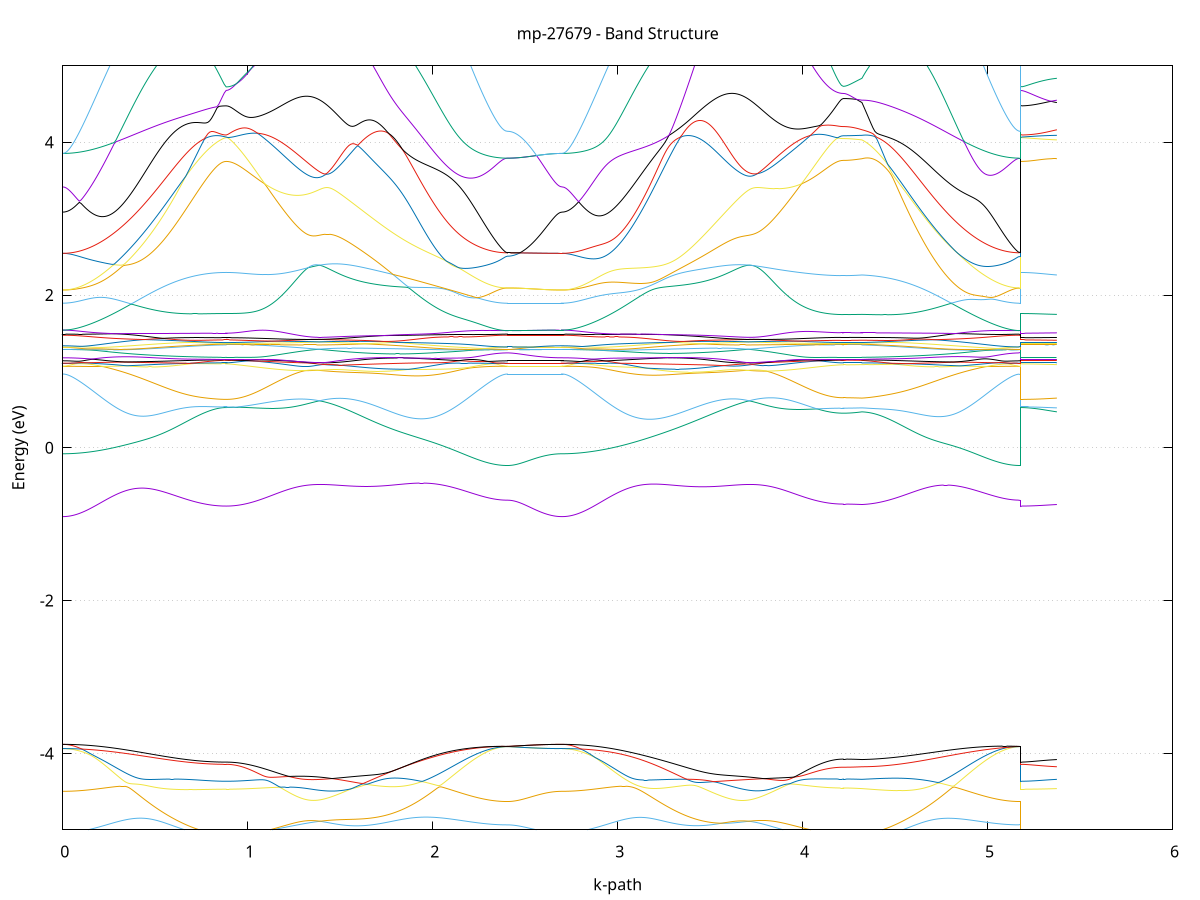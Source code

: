 set title 'mp-27679 - Band Structure'
set xlabel 'k-path'
set ylabel 'Energy (eV)'
set grid y
set yrange [-5:5]
set terminal png size 800,600
set output 'mp-27679_bands_gnuplot.png'
plot '-' using 1:2 with lines notitle, '-' using 1:2 with lines notitle, '-' using 1:2 with lines notitle, '-' using 1:2 with lines notitle, '-' using 1:2 with lines notitle, '-' using 1:2 with lines notitle, '-' using 1:2 with lines notitle, '-' using 1:2 with lines notitle, '-' using 1:2 with lines notitle, '-' using 1:2 with lines notitle, '-' using 1:2 with lines notitle, '-' using 1:2 with lines notitle, '-' using 1:2 with lines notitle, '-' using 1:2 with lines notitle, '-' using 1:2 with lines notitle, '-' using 1:2 with lines notitle, '-' using 1:2 with lines notitle, '-' using 1:2 with lines notitle, '-' using 1:2 with lines notitle, '-' using 1:2 with lines notitle, '-' using 1:2 with lines notitle, '-' using 1:2 with lines notitle, '-' using 1:2 with lines notitle, '-' using 1:2 with lines notitle, '-' using 1:2 with lines notitle, '-' using 1:2 with lines notitle, '-' using 1:2 with lines notitle, '-' using 1:2 with lines notitle, '-' using 1:2 with lines notitle, '-' using 1:2 with lines notitle, '-' using 1:2 with lines notitle, '-' using 1:2 with lines notitle, '-' using 1:2 with lines notitle, '-' using 1:2 with lines notitle, '-' using 1:2 with lines notitle, '-' using 1:2 with lines notitle, '-' using 1:2 with lines notitle, '-' using 1:2 with lines notitle, '-' using 1:2 with lines notitle, '-' using 1:2 with lines notitle, '-' using 1:2 with lines notitle, '-' using 1:2 with lines notitle, '-' using 1:2 with lines notitle, '-' using 1:2 with lines notitle, '-' using 1:2 with lines notitle, '-' using 1:2 with lines notitle, '-' using 1:2 with lines notitle, '-' using 1:2 with lines notitle, '-' using 1:2 with lines notitle, '-' using 1:2 with lines notitle, '-' using 1:2 with lines notitle, '-' using 1:2 with lines notitle, '-' using 1:2 with lines notitle, '-' using 1:2 with lines notitle, '-' using 1:2 with lines notitle, '-' using 1:2 with lines notitle, '-' using 1:2 with lines notitle, '-' using 1:2 with lines notitle, '-' using 1:2 with lines notitle, '-' using 1:2 with lines notitle, '-' using 1:2 with lines notitle, '-' using 1:2 with lines notitle, '-' using 1:2 with lines notitle, '-' using 1:2 with lines notitle
0.000000 -33.255154
0.009926 -33.255154
0.019852 -33.255054
0.029778 -33.254954
0.039704 -33.254854
0.049630 -33.254654
0.059556 -33.254554
0.069482 -33.254254
0.079408 -33.254054
0.089334 -33.253754
0.099260 -33.253354
0.109186 -33.253054
0.119112 -33.252654
0.129038 -33.252154
0.138964 -33.251754
0.148890 -33.251254
0.158816 -33.250754
0.168742 -33.250154
0.178668 -33.249554
0.188594 -33.248954
0.198520 -33.248354
0.208446 -33.247654
0.218372 -33.246954
0.228298 -33.246254
0.238224 -33.245454
0.248150 -33.244654
0.258076 -33.243854
0.268002 -33.243054
0.277928 -33.242154
0.287854 -33.241354
0.297780 -33.240454
0.307706 -33.239554
0.317632 -33.238554
0.327558 -33.237654
0.337484 -33.236654
0.347410 -33.235654
0.357336 -33.234654
0.367262 -33.233654
0.377188 -33.232554
0.387114 -33.231554
0.397040 -33.230454
0.406966 -33.229454
0.416892 -33.228354
0.426818 -33.227254
0.436744 -33.226154
0.446670 -33.225054
0.456596 -33.223954
0.466522 -33.222854
0.476448 -33.221754
0.486374 -33.220654
0.496300 -33.219454
0.506226 -33.218354
0.516152 -33.217254
0.526078 -33.216154
0.536004 -33.215054
0.545930 -33.213954
0.555856 -33.212854
0.565782 -33.211754
0.575708 -33.210754
0.585634 -33.209654
0.595560 -33.208654
0.605486 -33.207554
0.615412 -33.206554
0.625338 -33.205554
0.635264 -33.204554
0.645190 -33.203554
0.655116 -33.202654
0.665042 -33.201754
0.674968 -33.200754
0.684894 -33.199954
0.694820 -33.199054
0.704746 -33.198254
0.714672 -33.197454
0.724598 -33.196654
0.734524 -33.195954
0.744450 -33.195254
0.754376 -33.194654
0.764302 -33.193954
0.774228 -33.193354
0.784154 -33.192854
0.794080 -33.192354
0.804006 -33.191854
0.813932 -33.191554
0.823858 -33.191154
0.833784 -33.190854
0.843710 -33.190654
0.853636 -33.190454
0.863562 -33.190254
0.873488 -33.190254
0.883414 -33.190154
0.883414 -33.190154
0.893273 -33.190154
0.903132 -33.190154
0.912990 -33.190154
0.922849 -33.190054
0.932708 -33.189954
0.942566 -33.189854
0.952425 -33.189754
0.962284 -33.189654
0.972142 -33.189454
0.982001 -33.189254
0.991860 -33.189154
1.001718 -33.188954
1.011577 -33.188654
1.021436 -33.188454
1.031294 -33.188254
1.041153 -33.187954
1.051012 -33.187654
1.060870 -33.187354
1.070729 -33.187054
1.080588 -33.186754
1.090446 -33.186454
1.100305 -33.186054
1.110164 -33.185754
1.120022 -33.185354
1.129881 -33.184954
1.139740 -33.184554
1.149598 -33.184154
1.159457 -33.183754
1.169316 -33.183354
1.179175 -33.182954
1.189033 -33.182554
1.198892 -33.182154
1.208751 -33.181654
1.218609 -33.181254
1.228468 -33.180754
1.238327 -33.180354
1.248185 -33.179854
1.258044 -33.179454
1.267903 -33.178954
1.277761 -33.178454
1.287620 -33.178054
1.297479 -33.177554
1.307337 -33.177154
1.317196 -33.176654
1.327055 -33.176254
1.336913 -33.175754
1.346772 -33.175354
1.356631 -33.174854
1.366489 -33.174454
1.376348 -33.174054
1.386207 -33.173654
1.396065 -33.173754
1.405924 -33.174154
1.415783 -33.174554
1.415783 -33.174554
1.425765 -33.175054
1.435747 -33.175554
1.445729 -33.176054
1.455711 -33.176554
1.465693 -33.177154
1.475675 -33.177754
1.485656 -33.178254
1.495638 -33.178954
1.505620 -33.179554
1.515602 -33.180154
1.525584 -33.180854
1.535566 -33.181554
1.545548 -33.182254
1.555530 -33.183054
1.565512 -33.183754
1.575494 -33.184554
1.585476 -33.185354
1.595458 -33.186154
1.605440 -33.186954
1.615422 -33.187854
1.625404 -33.188654
1.635386 -33.189554
1.645368 -33.190454
1.655350 -33.191454
1.665332 -33.192354
1.675314 -33.193354
1.685296 -33.194254
1.695278 -33.195254
1.705260 -33.196254
1.715242 -33.197354
1.725224 -33.198354
1.735206 -33.199354
1.745188 -33.200454
1.755170 -33.201554
1.765151 -33.202654
1.775133 -33.203754
1.785115 -33.204854
1.795097 -33.205954
1.805079 -33.207054
1.815061 -33.208154
1.825043 -33.209354
1.835025 -33.210454
1.845007 -33.211654
1.854989 -33.212754
1.864971 -33.213954
1.874953 -33.215054
1.884935 -33.216254
1.894917 -33.217454
1.904899 -33.218554
1.914881 -33.219754
1.924863 -33.220854
1.934845 -33.222054
1.944827 -33.223154
1.954809 -33.224354
1.964791 -33.225454
1.974773 -33.226554
1.984755 -33.227754
1.994737 -33.228854
2.004719 -33.229954
2.014701 -33.230954
2.024683 -33.232054
2.034665 -33.233054
2.044647 -33.234154
2.054628 -33.235254
2.064610 -33.236254
2.074592 -33.237254
2.084574 -33.238154
2.094556 -33.239154
2.104538 -33.240054
2.114520 -33.241054
2.124502 -33.241954
2.134484 -33.242754
2.144466 -33.243654
2.154448 -33.244454
2.164430 -33.245254
2.174412 -33.246054
2.184394 -33.246754
2.194376 -33.247454
2.204358 -33.248154
2.214340 -33.248854
2.224322 -33.249454
2.234304 -33.250054
2.244286 -33.250654
2.254268 -33.251154
2.264250 -33.251654
2.274232 -33.252154
2.284214 -33.252554
2.294196 -33.252954
2.304178 -33.253354
2.314160 -33.253654
2.324141 -33.253954
2.334123 -33.254254
2.344105 -33.254454
2.354087 -33.254654
2.364069 -33.254854
2.374051 -33.254954
2.384033 -33.255054
2.394015 -33.255154
2.403997 -33.255154
2.403997 -33.255154
2.413844 -33.255154
2.423691 -33.255154
2.433539 -33.255154
2.443386 -33.255154
2.453233 -33.255154
2.463080 -33.255154
2.472927 -33.255154
2.482774 -33.255154
2.492621 -33.255154
2.502468 -33.255154
2.512315 -33.255154
2.522163 -33.255154
2.532010 -33.255154
2.541857 -33.255154
2.551704 -33.255154
2.561551 -33.255154
2.571398 -33.255154
2.581245 -33.255154
2.591092 -33.255154
2.600940 -33.255154
2.610787 -33.255154
2.620634 -33.255154
2.630481 -33.255154
2.640328 -33.255154
2.650175 -33.255154
2.660022 -33.255154
2.669869 -33.255154
2.679716 -33.255154
2.689564 -33.255154
2.699411 -33.255154
2.699411 -33.255154
2.709377 -33.255154
2.719342 -33.255054
2.729308 -33.254954
2.739274 -33.254854
2.749240 -33.254654
2.759205 -33.254454
2.769171 -33.254254
2.779137 -33.253954
2.789103 -33.253654
2.799069 -33.253354
2.809034 -33.252954
2.819000 -33.252554
2.828966 -33.252154
2.838932 -33.251654
2.848897 -33.251154
2.858863 -33.250654
2.868829 -33.250054
2.878795 -33.249454
2.888761 -33.248854
2.898726 -33.248154
2.908692 -33.247454
2.918658 -33.246754
2.928624 -33.246054
2.938590 -33.245254
2.948555 -33.244454
2.958521 -33.243654
2.968487 -33.242854
2.978453 -33.241954
2.988418 -33.241054
2.998384 -33.240154
3.008350 -33.239154
3.018316 -33.238254
3.028282 -33.237254
3.038247 -33.236254
3.048213 -33.235254
3.058179 -33.234254
3.068145 -33.233154
3.078111 -33.232154
3.088076 -33.231054
3.098042 -33.229954
3.108008 -33.228854
3.117974 -33.227754
3.127939 -33.226654
3.137905 -33.225554
3.147871 -33.224454
3.157837 -33.223254
3.167803 -33.222154
3.177768 -33.220954
3.187734 -33.219854
3.197700 -33.218654
3.207666 -33.217554
3.217631 -33.216354
3.227597 -33.215154
3.237563 -33.214054
3.247529 -33.212854
3.257495 -33.211754
3.267460 -33.210554
3.277426 -33.209454
3.287392 -33.208354
3.297358 -33.207154
3.307324 -33.206054
3.317289 -33.204954
3.327255 -33.203854
3.337221 -33.202754
3.347187 -33.201654
3.357152 -33.200554
3.367118 -33.199554
3.377084 -33.198454
3.387050 -33.197454
3.397016 -33.196454
3.406981 -33.195454
3.416947 -33.194454
3.426913 -33.193454
3.436879 -33.192454
3.446845 -33.191554
3.456810 -33.190654
3.466776 -33.189754
3.476742 -33.188854
3.486708 -33.187954
3.496673 -33.187054
3.506639 -33.186254
3.516605 -33.185454
3.526571 -33.184654
3.536537 -33.183854
3.546502 -33.183154
3.556468 -33.182354
3.566434 -33.181654
3.576400 -33.180954
3.586366 -33.180254
3.596331 -33.179654
3.606297 -33.179054
3.616263 -33.178354
3.626229 -33.177754
3.636194 -33.177254
3.646160 -33.176654
3.656126 -33.176154
3.666092 -33.175654
3.676058 -33.175154
3.686023 -33.174654
3.695989 -33.174254
3.705955 -33.173754
3.715921 -33.173554
3.725886 -33.173954
3.725886 -33.173954
3.735769 -33.174454
3.745651 -33.174854
3.755533 -33.175254
3.765415 -33.175754
3.775297 -33.176154
3.785179 -33.176654
3.795061 -33.177054
3.804944 -33.177554
3.814826 -33.177954
3.824708 -33.178454
3.834590 -33.178854
3.844472 -33.179354
3.854354 -33.179854
3.864236 -33.180254
3.874119 -33.180754
3.884001 -33.181154
3.893883 -33.181654
3.903765 -33.182054
3.913647 -33.182554
3.923529 -33.182954
3.933411 -33.183354
3.943294 -33.183754
3.953176 -33.184154
3.963058 -33.184554
3.972940 -33.184954
3.982822 -33.185354
3.992704 -33.185754
4.002587 -33.186054
4.012469 -33.186454
4.022351 -33.186754
4.032233 -33.187054
4.042115 -33.187354
4.051997 -33.187654
4.061879 -33.187954
4.071762 -33.188154
4.081644 -33.188454
4.091526 -33.188654
4.101408 -33.188854
4.111290 -33.189154
4.121172 -33.189254
4.131054 -33.189454
4.140937 -33.189654
4.150819 -33.189754
4.160701 -33.189854
4.170583 -33.189954
4.180465 -33.190054
4.190347 -33.190154
4.200229 -33.190154
4.210112 -33.190154
4.219994 -33.190154
4.219994 -33.190154
4.229168 -33.190154
4.238342 -33.190154
4.247517 -33.190154
4.256691 -33.190254
4.265866 -33.190254
4.275040 -33.190254
4.284215 -33.190254
4.293389 -33.190254
4.302563 -33.190254
4.311738 -33.190354
4.320912 -33.190354
4.320912 -33.190354
4.330864 -33.190454
4.340815 -33.190754
4.350766 -33.190954
4.360718 -33.191254
4.370669 -33.191654
4.380620 -33.192054
4.390572 -33.192554
4.400523 -33.193054
4.410475 -33.193554
4.420426 -33.194154
4.430377 -33.194854
4.440329 -33.195554
4.450280 -33.196254
4.460232 -33.196954
4.470183 -33.197754
4.480134 -33.198554
4.490086 -33.199454
4.500037 -33.200254
4.509988 -33.201154
4.519940 -33.202054
4.529891 -33.203054
4.539843 -33.203954
4.549794 -33.204954
4.559745 -33.205954
4.569697 -33.207054
4.579648 -33.208054
4.589600 -33.209054
4.599551 -33.210154
4.609502 -33.211254
4.619454 -33.212354
4.629405 -33.213454
4.639356 -33.214554
4.649308 -33.215654
4.659259 -33.216754
4.669211 -33.217854
4.679162 -33.218954
4.689113 -33.220154
4.699065 -33.221254
4.709016 -33.222354
4.718967 -33.223454
4.728919 -33.224654
4.738870 -33.225754
4.748822 -33.226854
4.758773 -33.227954
4.768724 -33.229054
4.778676 -33.230154
4.788627 -33.231154
4.798579 -33.232254
4.808530 -33.233254
4.818481 -33.234354
4.828433 -33.235354
4.838384 -33.236354
4.848335 -33.237354
4.858287 -33.238354
4.868238 -33.239254
4.878190 -33.240154
4.888141 -33.241054
4.898092 -33.241954
4.908044 -33.242854
4.917995 -33.243654
4.927947 -33.244554
4.937898 -33.245254
4.947849 -33.246054
4.957801 -33.246854
4.967752 -33.247554
4.977703 -33.248254
4.987655 -33.248854
4.997606 -33.249454
5.007558 -33.250054
5.017509 -33.250654
5.027460 -33.251154
5.037412 -33.251654
5.047363 -33.252154
5.057314 -33.252554
5.067266 -33.252954
5.077217 -33.253354
5.087169 -33.253654
5.097120 -33.253954
5.107071 -33.254254
5.117023 -33.254454
5.126974 -33.254654
5.136926 -33.254854
5.146877 -33.254954
5.156828 -33.255054
5.166780 -33.255054
5.176731 -33.255154
5.176731 -33.190154
5.186640 -33.190154
5.196549 -33.190154
5.206458 -33.190154
5.216367 -33.190154
5.226275 -33.190154
5.236184 -33.190154
5.246093 -33.190254
5.256002 -33.190254
5.265911 -33.190254
5.275820 -33.190254
5.285729 -33.190254
5.295637 -33.190254
5.305546 -33.190254
5.315455 -33.190254
5.325364 -33.190254
5.335273 -33.190254
5.345182 -33.190254
5.355091 -33.190354
5.365000 -33.190354
5.374908 -33.190354
e
0.000000 -33.185454
0.009926 -33.185454
0.019852 -33.185354
0.029778 -33.185354
0.039704 -33.185254
0.049630 -33.185254
0.059556 -33.185154
0.069482 -33.185054
0.079408 -33.184954
0.089334 -33.184754
0.099260 -33.184654
0.109186 -33.184454
0.119112 -33.184254
0.129038 -33.184054
0.138964 -33.183854
0.148890 -33.183654
0.158816 -33.183454
0.168742 -33.183154
0.178668 -33.182954
0.188594 -33.182654
0.198520 -33.182354
0.208446 -33.182054
0.218372 -33.181754
0.228298 -33.181454
0.238224 -33.181154
0.248150 -33.180754
0.258076 -33.180454
0.268002 -33.180054
0.277928 -33.179754
0.287854 -33.179354
0.297780 -33.179054
0.307706 -33.178654
0.317632 -33.178254
0.327558 -33.177854
0.337484 -33.177554
0.347410 -33.177154
0.357336 -33.176754
0.367262 -33.176354
0.377188 -33.175954
0.387114 -33.175554
0.397040 -33.175254
0.406966 -33.174854
0.416892 -33.174454
0.426818 -33.174054
0.436744 -33.173654
0.446670 -33.173354
0.456596 -33.172954
0.466522 -33.172654
0.476448 -33.172254
0.486374 -33.171954
0.496300 -33.171554
0.506226 -33.171254
0.516152 -33.170954
0.526078 -33.170654
0.536004 -33.170354
0.545930 -33.170054
0.555856 -33.169754
0.565782 -33.169554
0.575708 -33.169254
0.585634 -33.169054
0.595560 -33.168854
0.605486 -33.168654
0.615412 -33.168454
0.625338 -33.168254
0.635264 -33.168054
0.645190 -33.167954
0.655116 -33.167754
0.665042 -33.167654
0.674968 -33.167554
0.684894 -33.167454
0.694820 -33.167354
0.704746 -33.167254
0.714672 -33.167254
0.724598 -33.167154
0.734524 -33.167154
0.744450 -33.167154
0.754376 -33.167154
0.764302 -33.167054
0.774228 -33.167054
0.784154 -33.167054
0.794080 -33.167054
0.804006 -33.167054
0.813932 -33.167154
0.823858 -33.167154
0.833784 -33.167154
0.843710 -33.167154
0.853636 -33.167154
0.863562 -33.167154
0.873488 -33.167154
0.883414 -33.167154
0.883414 -33.167154
0.893273 -33.167154
0.903132 -33.167154
0.912990 -33.167154
0.922849 -33.167154
0.932708 -33.167154
0.942566 -33.167154
0.952425 -33.167154
0.962284 -33.167254
0.972142 -33.167254
0.982001 -33.167254
0.991860 -33.167254
1.001718 -33.167254
1.011577 -33.167254
1.021436 -33.167254
1.031294 -33.167354
1.041153 -33.167354
1.051012 -33.167354
1.060870 -33.167454
1.070729 -33.167454
1.080588 -33.167454
1.090446 -33.167554
1.100305 -33.167554
1.110164 -33.167654
1.120022 -33.167754
1.129881 -33.167754
1.139740 -33.167854
1.149598 -33.167954
1.159457 -33.168054
1.169316 -33.168154
1.179175 -33.168254
1.189033 -33.168354
1.198892 -33.168454
1.208751 -33.168654
1.218609 -33.168754
1.228468 -33.168954
1.238327 -33.169054
1.248185 -33.169254
1.258044 -33.169454
1.267903 -33.169654
1.277761 -33.169854
1.287620 -33.170154
1.297479 -33.170354
1.307337 -33.170654
1.317196 -33.170854
1.327055 -33.171154
1.336913 -33.171454
1.346772 -33.171854
1.356631 -33.172154
1.366489 -33.172454
1.376348 -33.172954
1.386207 -33.173254
1.396065 -33.173254
1.405924 -33.172854
1.415783 -33.172454
1.415783 -33.172454
1.425765 -33.172054
1.435747 -33.171654
1.445729 -33.171354
1.455711 -33.170954
1.465693 -33.170654
1.475675 -33.170254
1.485656 -33.169954
1.495638 -33.169654
1.505620 -33.169354
1.515602 -33.169154
1.525584 -33.168854
1.535566 -33.168654
1.545548 -33.168354
1.555530 -33.168154
1.565512 -33.167954
1.575494 -33.167754
1.585476 -33.167654
1.595458 -33.167554
1.605440 -33.167354
1.615422 -33.167254
1.625404 -33.167154
1.635386 -33.167154
1.645368 -33.167054
1.655350 -33.167054
1.665332 -33.166954
1.675314 -33.166954
1.685296 -33.166954
1.695278 -33.167054
1.705260 -33.167054
1.715242 -33.167154
1.725224 -33.167254
1.735206 -33.167354
1.745188 -33.167454
1.755170 -33.167554
1.765151 -33.167754
1.775133 -33.167854
1.785115 -33.168054
1.795097 -33.168254
1.805079 -33.168454
1.815061 -33.168754
1.825043 -33.168954
1.835025 -33.169254
1.845007 -33.169454
1.854989 -33.169754
1.864971 -33.170054
1.874953 -33.170354
1.884935 -33.170654
1.894917 -33.170954
1.904899 -33.171354
1.914881 -33.171654
1.924863 -33.171954
1.934845 -33.172354
1.944827 -33.172754
1.954809 -33.173054
1.964791 -33.173454
1.974773 -33.173854
1.984755 -33.174254
1.994737 -33.174654
2.004719 -33.174954
2.014701 -33.175354
2.024683 -33.175754
2.034665 -33.176154
2.044647 -33.176554
2.054628 -33.176954
2.064610 -33.177354
2.074592 -33.177754
2.084574 -33.178154
2.094556 -33.178554
2.104538 -33.178854
2.114520 -33.179254
2.124502 -33.179654
2.134484 -33.179954
2.144466 -33.180354
2.154448 -33.180654
2.164430 -33.181054
2.174412 -33.181354
2.184394 -33.181654
2.194376 -33.181954
2.204358 -33.182254
2.214340 -33.182554
2.224322 -33.182854
2.234304 -33.183054
2.244286 -33.183354
2.254268 -33.183654
2.264250 -33.183854
2.274232 -33.184054
2.284214 -33.184254
2.294196 -33.184454
2.304178 -33.184554
2.314160 -33.184754
2.324141 -33.184854
2.334123 -33.184954
2.344105 -33.185154
2.354087 -33.185154
2.364069 -33.185254
2.374051 -33.185354
2.384033 -33.185354
2.394015 -33.185354
2.403997 -33.185354
2.403997 -33.185354
2.413844 -33.185354
2.423691 -33.185454
2.433539 -33.185454
2.443386 -33.185354
2.453233 -33.185454
2.463080 -33.185454
2.472927 -33.185354
2.482774 -33.185454
2.492621 -33.185454
2.502468 -33.185454
2.512315 -33.185454
2.522163 -33.185454
2.532010 -33.185454
2.541857 -33.185454
2.551704 -33.185454
2.561551 -33.185354
2.571398 -33.185454
2.581245 -33.185454
2.591092 -33.185454
2.600940 -33.185354
2.610787 -33.185454
2.620634 -33.185454
2.630481 -33.185454
2.640328 -33.185454
2.650175 -33.185454
2.660022 -33.185454
2.669869 -33.185454
2.679716 -33.185454
2.689564 -33.185454
2.699411 -33.185454
2.699411 -33.185454
2.709377 -33.185454
2.719342 -33.185354
2.729308 -33.185354
2.739274 -33.185254
2.749240 -33.185154
2.759205 -33.185154
2.769171 -33.185054
2.779137 -33.184854
2.789103 -33.184754
2.799069 -33.184654
2.809034 -33.184454
2.819000 -33.184254
2.828966 -33.184054
2.838932 -33.183854
2.848897 -33.183654
2.858863 -33.183354
2.868829 -33.183154
2.878795 -33.182854
2.888761 -33.182554
2.898726 -33.182254
2.908692 -33.181954
2.918658 -33.181654
2.928624 -33.181354
2.938590 -33.181054
2.948555 -33.180654
2.958521 -33.180354
2.968487 -33.179954
2.978453 -33.179654
2.988418 -33.179254
2.998384 -33.178854
3.008350 -33.178554
3.018316 -33.178154
3.028282 -33.177754
3.038247 -33.177354
3.048213 -33.176954
3.058179 -33.176554
3.068145 -33.176154
3.078111 -33.175854
3.088076 -33.175454
3.098042 -33.175054
3.108008 -33.174654
3.117974 -33.174254
3.127939 -33.173854
3.137905 -33.173454
3.147871 -33.173154
3.157837 -33.172754
3.167803 -33.172354
3.177768 -33.171954
3.187734 -33.171654
3.197700 -33.171354
3.207666 -33.171054
3.217631 -33.170654
3.227597 -33.170354
3.237563 -33.170054
3.247529 -33.169754
3.257495 -33.169454
3.267460 -33.169254
3.277426 -33.168954
3.287392 -33.168754
3.297358 -33.168554
3.307324 -33.168354
3.317289 -33.168054
3.327255 -33.167954
3.337221 -33.167754
3.347187 -33.167554
3.357152 -33.167454
3.367118 -33.167354
3.377084 -33.167254
3.387050 -33.167154
3.397016 -33.167054
3.406981 -33.167054
3.416947 -33.166954
3.426913 -33.166954
3.436879 -33.166954
3.446845 -33.166954
3.456810 -33.167054
3.466776 -33.167054
3.476742 -33.167154
3.486708 -33.167254
3.496673 -33.167354
3.506639 -33.167454
3.516605 -33.167654
3.526571 -33.167754
3.536537 -33.167954
3.546502 -33.168154
3.556468 -33.168354
3.566434 -33.168554
3.576400 -33.168854
3.586366 -33.169054
3.596331 -33.169354
3.606297 -33.169654
3.616263 -33.169954
3.626229 -33.170254
3.636194 -33.170554
3.646160 -33.170854
3.656126 -33.171254
3.666092 -33.171654
3.676058 -33.171954
3.686023 -33.172354
3.695989 -33.172754
3.705955 -33.173154
3.715921 -33.173354
3.725886 -33.172954
3.725886 -33.172954
3.735769 -33.172554
3.745651 -33.172254
3.755533 -33.171854
3.765415 -33.171554
3.775297 -33.171254
3.785179 -33.170954
3.795061 -33.170654
3.804944 -33.170354
3.814826 -33.170154
3.824708 -33.169954
3.834590 -33.169654
3.844472 -33.169454
3.854354 -33.169254
3.864236 -33.169054
3.874119 -33.168954
3.884001 -33.168754
3.893883 -33.168654
3.903765 -33.168454
3.913647 -33.168354
3.923529 -33.168254
3.933411 -33.168154
3.943294 -33.168054
3.953176 -33.167954
3.963058 -33.167854
3.972940 -33.167754
3.982822 -33.167754
3.992704 -33.167654
4.002587 -33.167554
4.012469 -33.167554
4.022351 -33.167454
4.032233 -33.167454
4.042115 -33.167454
4.051997 -33.167354
4.061879 -33.167354
4.071762 -33.167354
4.081644 -33.167354
4.091526 -33.167254
4.101408 -33.167254
4.111290 -33.167254
4.121172 -33.167254
4.131054 -33.167254
4.140937 -33.167254
4.150819 -33.167254
4.160701 -33.167154
4.170583 -33.167254
4.180465 -33.167154
4.190347 -33.167154
4.200229 -33.167154
4.210112 -33.167154
4.219994 -33.167154
4.219994 -33.167154
4.229168 -33.167154
4.238342 -33.167154
4.247517 -33.167154
4.256691 -33.167154
4.265866 -33.167154
4.275040 -33.167154
4.284215 -33.167154
4.293389 -33.167154
4.302563 -33.167154
4.311738 -33.167154
4.320912 -33.167154
4.320912 -33.167154
4.330864 -33.167154
4.340815 -33.167154
4.350766 -33.167154
4.360718 -33.167154
4.370669 -33.167154
4.380620 -33.167154
4.390572 -33.167054
4.400523 -33.167054
4.410475 -33.167054
4.420426 -33.167054
4.430377 -33.167054
4.440329 -33.167154
4.450280 -33.167154
4.460232 -33.167254
4.470183 -33.167254
4.480134 -33.167354
4.490086 -33.167454
4.500037 -33.167454
4.509988 -33.167554
4.519940 -33.167654
4.529891 -33.167854
4.539843 -33.167954
4.549794 -33.168154
4.559745 -33.168354
4.569697 -33.168554
4.579648 -33.168754
4.589600 -33.168954
4.599551 -33.169154
4.609502 -33.169354
4.619454 -33.169654
4.629405 -33.169954
4.639356 -33.170254
4.649308 -33.170454
4.659259 -33.170854
4.669211 -33.171154
4.679162 -33.171454
4.689113 -33.171754
4.699065 -33.172154
4.709016 -33.172454
4.718967 -33.172854
4.728919 -33.173154
4.738870 -33.173554
4.748822 -33.173954
4.758773 -33.174254
4.768724 -33.174654
4.778676 -33.175054
4.788627 -33.175454
4.798579 -33.175854
4.808530 -33.176254
4.818481 -33.176654
4.828433 -33.177054
4.838384 -33.177354
4.848335 -33.177754
4.858287 -33.178154
4.868238 -33.178554
4.878190 -33.178954
4.888141 -33.179254
4.898092 -33.179654
4.908044 -33.179954
4.917995 -33.180354
4.927947 -33.180654
4.937898 -33.181054
4.947849 -33.181354
4.957801 -33.181654
4.967752 -33.181954
4.977703 -33.182254
4.987655 -33.182554
4.997606 -33.182854
5.007558 -33.183154
5.017509 -33.183354
5.027460 -33.183654
5.037412 -33.183854
5.047363 -33.184054
5.057314 -33.184254
5.067266 -33.184454
5.077217 -33.184554
5.087169 -33.184754
5.097120 -33.184854
5.107071 -33.185054
5.117023 -33.185154
5.126974 -33.185154
5.136926 -33.185254
5.146877 -33.185354
5.156828 -33.185354
5.166780 -33.185354
5.176731 -33.185354
5.176731 -33.167154
5.186640 -33.167154
5.196549 -33.167154
5.206458 -33.167154
5.216367 -33.167154
5.226275 -33.167154
5.236184 -33.167154
5.246093 -33.167154
5.256002 -33.167154
5.265911 -33.167154
5.275820 -33.167154
5.285729 -33.167154
5.295637 -33.167154
5.305546 -33.167154
5.315455 -33.167154
5.325364 -33.167154
5.335273 -33.167154
5.345182 -33.167154
5.355091 -33.167154
5.365000 -33.167154
5.374908 -33.167154
e
0.000000 -17.648954
0.009926 -17.648754
0.019852 -17.648454
0.029778 -17.647954
0.039704 -17.647154
0.049630 -17.646154
0.059556 -17.644954
0.069482 -17.643554
0.079408 -17.641954
0.089334 -17.640054
0.099260 -17.637954
0.109186 -17.635754
0.119112 -17.633254
0.129038 -17.630554
0.138964 -17.627654
0.148890 -17.624554
0.158816 -17.621354
0.168742 -17.617854
0.178668 -17.614154
0.188594 -17.610354
0.198520 -17.606354
0.208446 -17.602154
0.218372 -17.597754
0.228298 -17.593254
0.238224 -17.588554
0.248150 -17.583754
0.258076 -17.578854
0.268002 -17.573754
0.277928 -17.568554
0.287854 -17.563354
0.297780 -17.557954
0.307706 -17.552654
0.317632 -17.547154
0.327558 -17.541754
0.337484 -17.536354
0.347410 -17.531054
0.357336 -17.525954
0.367262 -17.520854
0.377188 -17.516154
0.387114 -17.511654
0.397040 -17.507554
0.406966 -17.503954
0.416892 -17.500854
0.426818 -17.498454
0.436744 -17.496554
0.446670 -17.495454
0.456596 -17.494954
0.466522 -17.495054
0.476448 -17.495754
0.486374 -17.496954
0.496300 -17.498554
0.506226 -17.500454
0.516152 -17.502654
0.526078 -17.505054
0.536004 -17.507654
0.545930 -17.510354
0.555856 -17.513154
0.565782 -17.516054
0.575708 -17.518854
0.585634 -17.521754
0.595560 -17.524554
0.605486 -17.527354
0.615412 -17.530054
0.625338 -17.532654
0.635264 -17.535154
0.645190 -17.537554
0.655116 -17.539854
0.665042 -17.541954
0.674968 -17.543954
0.684894 -17.545854
0.694820 -17.547454
0.704746 -17.549054
0.714672 -17.550354
0.724598 -17.551454
0.734524 -17.552454
0.744450 -17.553154
0.754376 -17.553754
0.764302 -17.554154
0.774228 -17.554354
0.784154 -17.554254
0.794080 -17.554054
0.804006 -17.553654
0.813932 -17.553154
0.823858 -17.552454
0.833784 -17.551654
0.843710 -17.550854
0.853636 -17.549954
0.863562 -17.549254
0.873488 -17.548754
0.883414 -17.548654
0.883414 -17.548654
0.893273 -17.548454
0.903132 -17.548154
0.912990 -17.547554
0.922849 -17.546754
0.932708 -17.545754
0.942566 -17.544554
0.952425 -17.543054
0.962284 -17.541354
0.972142 -17.539454
0.982001 -17.537354
0.991860 -17.535054
1.001718 -17.532454
1.011577 -17.529754
1.021436 -17.526754
1.031294 -17.523554
1.041153 -17.520154
1.051012 -17.516554
1.060870 -17.512854
1.070729 -17.508854
1.080588 -17.506854
1.090446 -17.505554
1.100305 -17.504354
1.110164 -17.503154
1.120022 -17.501854
1.129881 -17.500554
1.139740 -17.499354
1.149598 -17.498154
1.159457 -17.496954
1.169316 -17.495754
1.179175 -17.494654
1.189033 -17.493554
1.198892 -17.492454
1.208751 -17.491454
1.218609 -17.490554
1.228468 -17.489654
1.238327 -17.488854
1.248185 -17.488054
1.258044 -17.487354
1.267903 -17.486754
1.277761 -17.486254
1.287620 -17.485754
1.297479 -17.485354
1.307337 -17.485054
1.317196 -17.484754
1.327055 -17.484554
1.336913 -17.484354
1.346772 -17.484254
1.356631 -17.484154
1.366489 -17.484154
1.376348 -17.484054
1.386207 -17.484054
1.396065 -17.484054
1.405924 -17.483954
1.415783 -17.483854
1.415783 -17.483854
1.425765 -17.483754
1.435747 -17.483554
1.445729 -17.483354
1.455711 -17.482954
1.465693 -17.482554
1.475675 -17.482054
1.485656 -17.481454
1.495638 -17.480654
1.505620 -17.479754
1.515602 -17.478754
1.525584 -17.477554
1.535566 -17.476254
1.545548 -17.474754
1.555530 -17.473054
1.565512 -17.471254
1.575494 -17.469254
1.585476 -17.467054
1.595458 -17.464754
1.605440 -17.462254
1.615422 -17.459554
1.625404 -17.456654
1.635386 -17.453654
1.645368 -17.450554
1.655350 -17.448854
1.665332 -17.451054
1.675314 -17.453154
1.685296 -17.454954
1.695278 -17.456454
1.705260 -17.457854
1.715242 -17.458954
1.725224 -17.459754
1.735206 -17.460454
1.745188 -17.460854
1.755170 -17.461054
1.765151 -17.461054
1.775133 -17.460754
1.785115 -17.460354
1.795097 -17.459654
1.805079 -17.458854
1.815061 -17.457854
1.825043 -17.456554
1.835025 -17.455254
1.845007 -17.453654
1.854989 -17.451954
1.864971 -17.450054
1.874953 -17.448054
1.884935 -17.445954
1.894917 -17.443654
1.904899 -17.441254
1.914881 -17.438754
1.924863 -17.438054
1.934845 -17.443554
1.944827 -17.449354
1.954809 -17.455254
1.964791 -17.461354
1.974773 -17.467554
1.984755 -17.473754
1.994737 -17.480054
2.004719 -17.486454
2.014701 -17.492754
2.024683 -17.499154
2.034665 -17.505454
2.044647 -17.511754
2.054628 -17.517954
2.064610 -17.524054
2.074592 -17.530154
2.084574 -17.536154
2.094556 -17.542054
2.104538 -17.547854
2.114520 -17.553454
2.124502 -17.559054
2.134484 -17.564454
2.144466 -17.569654
2.154448 -17.574754
2.164430 -17.579754
2.174412 -17.584554
2.184394 -17.589154
2.194376 -17.593554
2.204358 -17.597854
2.214340 -17.601954
2.224322 -17.605854
2.234304 -17.609554
2.244286 -17.613154
2.254268 -17.616454
2.264250 -17.619554
2.274232 -17.622454
2.284214 -17.625254
2.294196 -17.627754
2.304178 -17.630054
2.314160 -17.632054
2.324141 -17.633954
2.334123 -17.635654
2.344105 -17.637054
2.354087 -17.638254
2.364069 -17.639254
2.374051 -17.640054
2.384033 -17.640654
2.394015 -17.640954
2.403997 -17.641054
2.403997 -17.641054
2.413844 -17.641054
2.423691 -17.641154
2.433539 -17.641254
2.443386 -17.641454
2.453233 -17.641654
2.463080 -17.641854
2.472927 -17.642054
2.482774 -17.642354
2.492621 -17.642754
2.502468 -17.643054
2.512315 -17.643454
2.522163 -17.643854
2.532010 -17.644254
2.541857 -17.644654
2.551704 -17.645054
2.561551 -17.645454
2.571398 -17.645854
2.581245 -17.646254
2.591092 -17.646654
2.600940 -17.646954
2.610787 -17.647354
2.620634 -17.647654
2.630481 -17.647954
2.640328 -17.648154
2.650175 -17.648354
2.660022 -17.648554
2.669869 -17.648754
2.679716 -17.648854
2.689564 -17.648854
2.699411 -17.648954
2.699411 -17.648954
2.709377 -17.648754
2.719342 -17.648454
2.729308 -17.647854
2.739274 -17.647154
2.749240 -17.646154
2.759205 -17.644854
2.769171 -17.643454
2.779137 -17.641754
2.789103 -17.639854
2.799069 -17.637754
2.809034 -17.635454
2.819000 -17.632954
2.828966 -17.630254
2.838932 -17.627254
2.848897 -17.624154
2.858863 -17.620754
2.868829 -17.617254
2.878795 -17.613454
2.888761 -17.609554
2.898726 -17.605454
2.908692 -17.601154
2.918658 -17.596654
2.928624 -17.592054
2.938590 -17.587154
2.948555 -17.582254
2.958521 -17.577054
2.968487 -17.571754
2.978453 -17.566354
2.988418 -17.560754
2.998384 -17.555054
3.008350 -17.549254
3.018316 -17.543354
3.028282 -17.537354
3.038247 -17.531254
3.048213 -17.525054
3.058179 -17.518754
3.068145 -17.512454
3.078111 -17.506054
3.088076 -17.499654
3.098042 -17.493254
3.108008 -17.486854
3.117974 -17.480554
3.127939 -17.474254
3.137905 -17.468054
3.147871 -17.461854
3.157837 -17.455854
3.167803 -17.450054
3.177768 -17.444454
3.187734 -17.439054
3.197700 -17.435354
3.207666 -17.437854
3.217631 -17.440254
3.227597 -17.442554
3.237563 -17.444754
3.247529 -17.446754
3.257495 -17.448654
3.267460 -17.450354
3.277426 -17.451854
3.287392 -17.453254
3.297358 -17.454454
3.307324 -17.455454
3.317289 -17.456154
3.327255 -17.456754
3.337221 -17.457154
3.347187 -17.457354
3.357152 -17.457254
3.367118 -17.457054
3.377084 -17.456554
3.387050 -17.455754
3.397016 -17.454854
3.406981 -17.453654
3.416947 -17.452154
3.426913 -17.450554
3.436879 -17.448654
3.446845 -17.449254
3.456810 -17.452454
3.466776 -17.455454
3.476742 -17.458454
3.486708 -17.461154
3.496673 -17.463754
3.506639 -17.466154
3.516605 -17.468454
3.526571 -17.470554
3.536537 -17.472454
3.546502 -17.474254
3.556468 -17.475854
3.566434 -17.477254
3.576400 -17.478554
3.586366 -17.479654
3.596331 -17.480554
3.606297 -17.481454
3.616263 -17.482054
3.626229 -17.482654
3.636194 -17.483154
3.646160 -17.483454
3.656126 -17.483754
3.666092 -17.483854
3.676058 -17.484054
3.686023 -17.484054
3.695989 -17.484054
3.705955 -17.484054
3.715921 -17.484054
3.725886 -17.483954
3.725886 -17.483954
3.735769 -17.483954
3.745651 -17.483954
3.755533 -17.483954
3.765415 -17.483954
3.775297 -17.484054
3.785179 -17.484154
3.795061 -17.484354
3.804944 -17.484654
3.814826 -17.484954
3.824708 -17.485354
3.834590 -17.485854
3.844472 -17.486354
3.854354 -17.486954
3.864236 -17.487654
3.874119 -17.488454
3.884001 -17.489254
3.893883 -17.490154
3.903765 -17.491054
3.913647 -17.492054
3.923529 -17.493154
3.933411 -17.494254
3.943294 -17.495354
3.953176 -17.496554
3.963058 -17.497754
3.972940 -17.498954
3.982822 -17.500154
3.992704 -17.501354
4.002587 -17.502654
4.012469 -17.503854
4.022351 -17.506054
4.032233 -17.510254
4.042115 -17.514254
4.051997 -17.518054
4.061879 -17.521754
4.071762 -17.525154
4.081644 -17.528354
4.091526 -17.531354
4.101408 -17.534154
4.111290 -17.536654
4.121172 -17.539054
4.131054 -17.541154
4.140937 -17.543154
4.150819 -17.544854
4.160701 -17.546254
4.170583 -17.547554
4.180465 -17.548554
4.190347 -17.549354
4.200229 -17.549954
4.210112 -17.550254
4.219994 -17.550354
4.219994 -17.550354
4.229168 -17.550354
4.238342 -17.550454
4.247517 -17.550454
4.256691 -17.550454
4.265866 -17.550554
4.275040 -17.550554
4.284215 -17.550654
4.293389 -17.550754
4.302563 -17.550854
4.311738 -17.550954
4.320912 -17.551054
4.320912 -17.551054
4.330864 -17.551754
4.340815 -17.552554
4.350766 -17.553354
4.360718 -17.554154
4.370669 -17.554754
4.380620 -17.555154
4.390572 -17.555454
4.400523 -17.555554
4.410475 -17.555454
4.420426 -17.555254
4.430377 -17.554754
4.440329 -17.554054
4.450280 -17.553254
4.460232 -17.552154
4.470183 -17.550954
4.480134 -17.549554
4.490086 -17.547954
4.500037 -17.546154
4.509988 -17.544254
4.519940 -17.542154
4.529891 -17.539854
4.539843 -17.537554
4.549794 -17.535054
4.559745 -17.532454
4.569697 -17.529754
4.579648 -17.526954
4.589600 -17.524054
4.599551 -17.521154
4.609502 -17.518154
4.619454 -17.515254
4.629405 -17.512254
4.639356 -17.509354
4.649308 -17.506554
4.659259 -17.503854
4.669211 -17.501254
4.679162 -17.498854
4.689113 -17.496754
4.699065 -17.495054
4.709016 -17.493654
4.718967 -17.492754
4.728919 -17.492454
4.738870 -17.492754
4.748822 -17.493854
4.758773 -17.495554
4.768724 -17.497954
4.778676 -17.500954
4.788627 -17.504654
4.798579 -17.508754
4.808530 -17.513254
4.818481 -17.518054
4.828433 -17.523054
4.838384 -17.528254
4.848335 -17.533554
4.858287 -17.538954
4.868238 -17.544354
4.878190 -17.549654
4.888141 -17.555054
4.898092 -17.560254
4.908044 -17.565454
4.917995 -17.570554
4.927947 -17.575554
4.937898 -17.580354
4.947849 -17.585054
4.957801 -17.589554
4.967752 -17.593954
4.977703 -17.598254
4.987655 -17.602254
4.997606 -17.606154
5.007558 -17.609854
5.017509 -17.613254
5.027460 -17.616554
5.037412 -17.619654
5.047363 -17.622654
5.057314 -17.625354
5.067266 -17.627754
5.077217 -17.630054
5.087169 -17.632154
5.097120 -17.634054
5.107071 -17.635654
5.117023 -17.637054
5.126974 -17.638354
5.136926 -17.639254
5.146877 -17.640054
5.156828 -17.640654
5.166780 -17.640954
5.176731 -17.641054
5.176731 -17.548654
5.186640 -17.548654
5.196549 -17.548654
5.206458 -17.548654
5.216367 -17.548754
5.226275 -17.548854
5.236184 -17.548954
5.246093 -17.549054
5.256002 -17.549254
5.265911 -17.549354
5.275820 -17.549454
5.285729 -17.549654
5.295637 -17.549854
5.305546 -17.549954
5.315455 -17.550154
5.325364 -17.550254
5.335273 -17.550454
5.345182 -17.550654
5.355091 -17.550754
5.365000 -17.550854
5.374908 -17.551054
e
0.000000 -17.330954
0.009926 -17.331054
0.019852 -17.331154
0.029778 -17.331354
0.039704 -17.331754
0.049630 -17.332154
0.059556 -17.332654
0.069482 -17.333254
0.079408 -17.333954
0.089334 -17.334754
0.099260 -17.335654
0.109186 -17.336654
0.119112 -17.337754
0.129038 -17.338854
0.138964 -17.340154
0.148890 -17.341554
0.158816 -17.343054
0.168742 -17.344654
0.178668 -17.346354
0.188594 -17.348054
0.198520 -17.349954
0.208446 -17.351954
0.218372 -17.353954
0.228298 -17.356054
0.238224 -17.358354
0.248150 -17.360654
0.258076 -17.362954
0.268002 -17.365354
0.277928 -17.367854
0.287854 -17.370354
0.297780 -17.372854
0.307706 -17.375454
0.317632 -17.377954
0.327558 -17.380354
0.337484 -17.382754
0.347410 -17.385054
0.357336 -17.387154
0.367262 -17.389054
0.377188 -17.390754
0.387114 -17.392054
0.397040 -17.392954
0.406966 -17.393454
0.416892 -17.393354
0.426818 -17.392754
0.436744 -17.391454
0.446670 -17.389654
0.456596 -17.387254
0.466522 -17.384354
0.476448 -17.381054
0.486374 -17.377654
0.496300 -17.374054
0.506226 -17.370554
0.516152 -17.367354
0.526078 -17.364554
0.536004 -17.362354
0.545930 -17.360954
0.555856 -17.360554
0.565782 -17.361254
0.575708 -17.362954
0.585634 -17.365854
0.595560 -17.369654
0.605486 -17.374354
0.615412 -17.379754
0.625338 -17.385654
0.635264 -17.392054
0.645190 -17.398654
0.655116 -17.405554
0.665042 -17.412554
0.674968 -17.419654
0.684894 -17.426654
0.694820 -17.433654
0.704746 -17.440554
0.714672 -17.447354
0.724598 -17.453954
0.734524 -17.460454
0.744450 -17.466754
0.754376 -17.472754
0.764302 -17.478554
0.774228 -17.484154
0.784154 -17.489454
0.794080 -17.494454
0.804006 -17.499254
0.813932 -17.503654
0.823858 -17.507654
0.833784 -17.511354
0.843710 -17.514554
0.853636 -17.517154
0.863562 -17.519154
0.873488 -17.520454
0.883414 -17.520854
0.883414 -17.520854
0.893273 -17.520854
0.903132 -17.520754
0.912990 -17.520554
0.922849 -17.520254
0.932708 -17.519854
0.942566 -17.519454
0.952425 -17.518954
0.962284 -17.518354
0.972142 -17.517754
0.982001 -17.516954
0.991860 -17.516254
1.001718 -17.515354
1.011577 -17.514454
1.021436 -17.513454
1.031294 -17.512454
1.041153 -17.511454
1.051012 -17.510354
1.060870 -17.509154
1.070729 -17.508054
1.080588 -17.504654
1.090446 -17.500354
1.100305 -17.495854
1.110164 -17.491154
1.120022 -17.486254
1.129881 -17.481254
1.139740 -17.476054
1.149598 -17.470754
1.159457 -17.465354
1.169316 -17.459754
1.179175 -17.454054
1.189033 -17.448254
1.198892 -17.442354
1.208751 -17.436454
1.218609 -17.430354
1.228468 -17.424354
1.238327 -17.418254
1.248185 -17.412254
1.258044 -17.406154
1.267903 -17.400254
1.277761 -17.394454
1.287620 -17.388754
1.297479 -17.383254
1.307337 -17.378054
1.317196 -17.373154
1.327055 -17.368654
1.336913 -17.364554
1.346772 -17.361154
1.356631 -17.358254
1.366489 -17.356054
1.376348 -17.354654
1.386207 -17.353954
1.396065 -17.354154
1.405924 -17.354954
1.415783 -17.356554
1.415783 -17.356554
1.425765 -17.358854
1.435747 -17.361754
1.445729 -17.365154
1.455711 -17.368954
1.465693 -17.373054
1.475675 -17.377354
1.485656 -17.381954
1.495638 -17.386554
1.505620 -17.391254
1.515602 -17.396054
1.525584 -17.400754
1.535566 -17.405354
1.545548 -17.409954
1.555530 -17.414354
1.565512 -17.418654
1.575494 -17.422754
1.585476 -17.426754
1.595458 -17.430554
1.605440 -17.434054
1.615422 -17.437454
1.625404 -17.440654
1.635386 -17.443554
1.645368 -17.446354
1.655350 -17.447254
1.665332 -17.443854
1.675314 -17.440454
1.685296 -17.436854
1.695278 -17.433254
1.705260 -17.429654
1.715242 -17.426054
1.725224 -17.422554
1.735206 -17.419154
1.745188 -17.415854
1.755170 -17.412954
1.765151 -17.410254
1.775133 -17.407854
1.785115 -17.405954
1.795097 -17.404554
1.805079 -17.403754
1.815061 -17.403454
1.825043 -17.403854
1.835025 -17.404854
1.845007 -17.406454
1.854989 -17.408754
1.864971 -17.411554
1.874953 -17.414954
1.884935 -17.418754
1.894917 -17.423054
1.904899 -17.427754
1.914881 -17.432754
1.924863 -17.436254
1.934845 -17.433554
1.944827 -17.430754
1.954809 -17.427954
1.964791 -17.425154
1.974773 -17.422154
1.984755 -17.419254
1.994737 -17.416254
2.004719 -17.413254
2.014701 -17.410254
2.024683 -17.407254
2.034665 -17.404254
2.044647 -17.401254
2.054628 -17.398254
2.064610 -17.395354
2.074592 -17.392454
2.084574 -17.389654
2.094556 -17.386854
2.104538 -17.384154
2.114520 -17.381454
2.124502 -17.378954
2.134484 -17.376354
2.144466 -17.373954
2.154448 -17.371654
2.164430 -17.369354
2.174412 -17.367254
2.184394 -17.365154
2.194376 -17.363154
2.204358 -17.361254
2.214340 -17.359454
2.224322 -17.357754
2.234304 -17.356254
2.244286 -17.354754
2.254268 -17.353354
2.264250 -17.352054
2.274232 -17.350854
2.284214 -17.349654
2.294196 -17.348654
2.304178 -17.347754
2.314160 -17.346954
2.324141 -17.346154
2.334123 -17.345554
2.344105 -17.344954
2.354087 -17.344454
2.364069 -17.344154
2.374051 -17.343854
2.384033 -17.343554
2.394015 -17.343454
2.403997 -17.343454
2.403997 -17.343454
2.413844 -17.343354
2.423691 -17.343254
2.433539 -17.343154
2.443386 -17.342854
2.453233 -17.342554
2.463080 -17.342254
2.472927 -17.341754
2.482774 -17.341354
2.492621 -17.340854
2.502468 -17.340254
2.512315 -17.339654
2.522163 -17.339054
2.532010 -17.338454
2.541857 -17.337754
2.551704 -17.337154
2.561551 -17.336454
2.571398 -17.335854
2.581245 -17.335254
2.591092 -17.334654
2.600940 -17.334054
2.610787 -17.333554
2.620634 -17.333054
2.630481 -17.332554
2.640328 -17.332154
2.650175 -17.331754
2.660022 -17.331554
2.669869 -17.331254
2.679716 -17.331154
2.689564 -17.331054
2.699411 -17.330954
2.699411 -17.330954
2.709377 -17.331054
2.719342 -17.331154
2.729308 -17.331454
2.739274 -17.331754
2.749240 -17.332154
2.759205 -17.332654
2.769171 -17.333254
2.779137 -17.333954
2.789103 -17.334754
2.799069 -17.335654
2.809034 -17.336654
2.819000 -17.337754
2.828966 -17.339054
2.838932 -17.340354
2.848897 -17.341754
2.858863 -17.343254
2.868829 -17.344854
2.878795 -17.346554
2.888761 -17.348354
2.898726 -17.350254
2.908692 -17.352354
2.918658 -17.354454
2.928624 -17.356654
2.938590 -17.358954
2.948555 -17.361354
2.958521 -17.363854
2.968487 -17.366454
2.978453 -17.369154
2.988418 -17.371954
2.998384 -17.374754
3.008350 -17.377654
3.018316 -17.380554
3.028282 -17.383554
3.038247 -17.386654
3.048213 -17.389754
3.058179 -17.392854
3.068145 -17.396054
3.078111 -17.399254
3.088076 -17.402454
3.098042 -17.405554
3.108008 -17.408754
3.117974 -17.411954
3.127939 -17.415054
3.137905 -17.418154
3.147871 -17.421154
3.157837 -17.424154
3.167803 -17.427054
3.177768 -17.429954
3.187734 -17.432654
3.197700 -17.433954
3.207666 -17.429254
3.217631 -17.424854
3.227597 -17.420854
3.237563 -17.417354
3.247529 -17.414454
3.257495 -17.412054
3.267460 -17.410154
3.277426 -17.409054
3.287392 -17.408454
3.297358 -17.408454
3.307324 -17.409154
3.317289 -17.410254
3.327255 -17.411954
3.337221 -17.414054
3.347187 -17.416554
3.357152 -17.419254
3.367118 -17.422354
3.377084 -17.425554
3.387050 -17.428854
3.397016 -17.432354
3.406981 -17.435754
3.416947 -17.439254
3.426913 -17.442654
3.436879 -17.446054
3.446845 -17.446454
3.456810 -17.444154
3.466776 -17.441554
3.476742 -17.438654
3.486708 -17.435654
3.496673 -17.432354
3.506639 -17.428954
3.516605 -17.425254
3.526571 -17.421454
3.536537 -17.417454
3.546502 -17.413254
3.556468 -17.408954
3.566434 -17.404454
3.576400 -17.399954
3.586366 -17.395354
3.596331 -17.390754
3.606297 -17.386154
3.616263 -17.381554
3.626229 -17.377154
3.636194 -17.372854
3.646160 -17.368754
3.656126 -17.365054
3.666092 -17.361754
3.676058 -17.358854
3.686023 -17.356554
3.695989 -17.354954
3.705955 -17.354054
3.715921 -17.353954
3.725886 -17.354654
3.725886 -17.354654
3.735769 -17.356154
3.745651 -17.358354
3.755533 -17.361254
3.765415 -17.364754
3.775297 -17.368754
3.785179 -17.373354
3.795061 -17.378254
3.804944 -17.383554
3.814826 -17.389054
3.824708 -17.394754
3.834590 -17.400654
3.844472 -17.406654
3.854354 -17.412754
3.864236 -17.418854
3.874119 -17.424954
3.884001 -17.431054
3.893883 -17.437154
3.903765 -17.443154
3.913647 -17.449154
3.923529 -17.454954
3.933411 -17.460654
3.943294 -17.466354
3.953176 -17.471854
3.963058 -17.477154
3.972940 -17.482454
3.982822 -17.487454
3.992704 -17.492354
4.002587 -17.497154
4.012469 -17.501654
4.022351 -17.505054
4.032233 -17.506154
4.042115 -17.507354
4.051997 -17.508454
4.061879 -17.509554
4.071762 -17.510654
4.081644 -17.511654
4.091526 -17.512554
4.101408 -17.513454
4.111290 -17.514254
4.121172 -17.515054
4.131054 -17.515754
4.140937 -17.516454
4.150819 -17.516954
4.160701 -17.517454
4.170583 -17.517954
4.180465 -17.518254
4.190347 -17.518554
4.200229 -17.518754
4.210112 -17.518854
4.219994 -17.518854
4.219994 -17.518854
4.229168 -17.518854
4.238342 -17.518854
4.247517 -17.518754
4.256691 -17.518654
4.265866 -17.518454
4.275040 -17.518354
4.284215 -17.518154
4.293389 -17.517854
4.302563 -17.517654
4.311738 -17.517354
4.320912 -17.517054
4.320912 -17.517054
4.330864 -17.514854
4.340815 -17.512054
4.350766 -17.508754
4.360718 -17.505054
4.370669 -17.500954
4.380620 -17.496454
4.390572 -17.491654
4.400523 -17.486554
4.410475 -17.481154
4.420426 -17.475454
4.430377 -17.469554
4.440329 -17.463354
4.450280 -17.456954
4.460232 -17.450454
4.470183 -17.443654
4.480134 -17.436754
4.490086 -17.429754
4.500037 -17.422754
4.509988 -17.415554
4.519940 -17.408454
4.529891 -17.401454
4.539843 -17.394554
4.549794 -17.387954
4.559745 -17.381654
4.569697 -17.375954
4.579648 -17.370754
4.589600 -17.366454
4.599551 -17.363154
4.609502 -17.360854
4.619454 -17.359754
4.629405 -17.359754
4.639356 -17.360854
4.649308 -17.362854
4.659259 -17.365754
4.669211 -17.369154
4.679162 -17.372954
4.689113 -17.376954
4.699065 -17.381054
4.709016 -17.385054
4.718967 -17.388654
4.728919 -17.391954
4.738870 -17.394754
4.748822 -17.396954
4.758773 -17.398454
4.768724 -17.399254
4.778676 -17.399554
4.788627 -17.399254
4.798579 -17.398354
4.808530 -17.397154
4.818481 -17.395654
4.828433 -17.393854
4.838384 -17.391754
4.848335 -17.389654
4.858287 -17.387354
4.868238 -17.385054
4.878190 -17.382754
4.888141 -17.380354
4.898092 -17.377954
4.908044 -17.375654
4.917995 -17.373354
4.927947 -17.371154
4.937898 -17.368954
4.947849 -17.366854
4.957801 -17.364854
4.967752 -17.362954
4.977703 -17.361054
4.987655 -17.359354
4.997606 -17.357654
5.007558 -17.356154
5.017509 -17.354654
5.027460 -17.353254
5.037412 -17.351954
5.047363 -17.350754
5.057314 -17.349654
5.067266 -17.348654
5.077217 -17.347754
5.087169 -17.346854
5.097120 -17.346154
5.107071 -17.345554
5.117023 -17.344954
5.126974 -17.344454
5.136926 -17.344054
5.146877 -17.343854
5.156828 -17.343554
5.166780 -17.343454
5.176731 -17.343454
5.176731 -17.520854
5.186640 -17.520854
5.196549 -17.520854
5.206458 -17.520754
5.216367 -17.520654
5.226275 -17.520554
5.236184 -17.520354
5.246093 -17.520254
5.256002 -17.520054
5.265911 -17.519854
5.275820 -17.519654
5.285729 -17.519354
5.295637 -17.519154
5.305546 -17.518854
5.315455 -17.518654
5.325364 -17.518354
5.335273 -17.518054
5.345182 -17.517854
5.355091 -17.517554
5.365000 -17.517254
5.374908 -17.517054
e
0.000000 -16.775554
0.009926 -16.775654
0.019852 -16.775754
0.029778 -16.776054
0.039704 -16.776354
0.049630 -16.776754
0.059556 -16.777354
0.069482 -16.777954
0.079408 -16.778754
0.089334 -16.779654
0.099260 -16.780754
0.109186 -16.781954
0.119112 -16.783354
0.129038 -16.785154
0.138964 -16.787254
0.148890 -16.789854
0.158816 -16.793154
0.168742 -16.797354
0.178668 -16.802754
0.188594 -16.809254
0.198520 -16.816854
0.208446 -16.825454
0.218372 -16.834854
0.228298 -16.844754
0.238224 -16.855254
0.248150 -16.866154
0.258076 -16.877354
0.268002 -16.888854
0.277928 -16.900554
0.287854 -16.912554
0.297780 -16.924654
0.307706 -16.936854
0.317632 -16.949254
0.327558 -16.961654
0.337484 -16.974154
0.347410 -16.986754
0.357336 -16.999254
0.367262 -17.011854
0.377188 -17.024354
0.387114 -17.036854
0.397040 -17.049254
0.406966 -17.061554
0.416892 -17.073654
0.426818 -17.085654
0.436744 -17.097354
0.446670 -17.108854
0.456596 -17.120154
0.466522 -17.130954
0.476448 -17.141454
0.486374 -17.151454
0.496300 -17.160854
0.506226 -17.169554
0.516152 -17.177454
0.526078 -17.184354
0.536004 -17.190254
0.545930 -17.194854
0.555856 -17.198154
0.565782 -17.199954
0.575708 -17.200254
0.585634 -17.199154
0.595560 -17.196754
0.605486 -17.193154
0.615412 -17.188554
0.625338 -17.183154
0.635264 -17.176954
0.645190 -17.170154
0.655116 -17.162854
0.665042 -17.155254
0.674968 -17.147254
0.684894 -17.138954
0.694820 -17.130554
0.704746 -17.121854
0.714672 -17.113154
0.724598 -17.104254
0.734524 -17.095354
0.744450 -17.086354
0.754376 -17.077354
0.764302 -17.068354
0.774228 -17.059354
0.784154 -17.050454
0.794080 -17.041554
0.804006 -17.032754
0.813932 -17.023954
0.823858 -17.015354
0.833784 -17.006854
0.843710 -16.998454
0.853636 -16.990354
0.863562 -16.982754
0.873488 -16.976054
0.883414 -16.972754
0.883414 -16.972754
0.893273 -16.973154
0.903132 -16.974554
0.912990 -16.976654
0.922849 -16.979454
0.932708 -16.982754
0.942566 -16.986554
0.952425 -16.990654
0.962284 -16.995054
0.972142 -16.999654
0.982001 -17.004554
0.991860 -17.009454
1.001718 -17.014554
1.011577 -17.019754
1.021436 -17.025054
1.031294 -17.030354
1.041153 -17.035754
1.051012 -17.041154
1.060870 -17.046554
1.070729 -17.051954
1.080588 -17.057354
1.090446 -17.062754
1.100305 -17.068054
1.110164 -17.073354
1.120022 -17.078554
1.129881 -17.083754
1.139740 -17.088754
1.149598 -17.093754
1.159457 -17.098554
1.169316 -17.103254
1.179175 -17.107754
1.189033 -17.112254
1.198892 -17.116454
1.208751 -17.120554
1.218609 -17.124454
1.228468 -17.128154
1.238327 -17.131654
1.248185 -17.134954
1.258044 -17.137954
1.267903 -17.140854
1.277761 -17.143454
1.287620 -17.145954
1.297479 -17.148054
1.307337 -17.150054
1.317196 -17.151854
1.327055 -17.153354
1.336913 -17.154654
1.346772 -17.155754
1.356631 -17.156654
1.366489 -17.157354
1.376348 -17.157954
1.386207 -17.158454
1.396065 -17.158554
1.405924 -17.158654
1.415783 -17.158554
1.415783 -17.158554
1.425765 -17.158454
1.435747 -17.158254
1.445729 -17.157954
1.455711 -17.157654
1.465693 -17.157254
1.475675 -17.156854
1.485656 -17.156554
1.495638 -17.156154
1.505620 -17.155854
1.515602 -17.155654
1.525584 -17.155554
1.535566 -17.155654
1.545548 -17.155754
1.555530 -17.156054
1.565512 -17.156454
1.575494 -17.157154
1.585476 -17.157954
1.595458 -17.159054
1.605440 -17.160254
1.615422 -17.161654
1.625404 -17.163354
1.635386 -17.165254
1.645368 -17.167254
1.655350 -17.169454
1.665332 -17.171854
1.675314 -17.174354
1.685296 -17.176954
1.695278 -17.179554
1.705260 -17.182254
1.715242 -17.184954
1.725224 -17.187454
1.735206 -17.189854
1.745188 -17.192054
1.755170 -17.193954
1.765151 -17.195454
1.775133 -17.196454
1.785115 -17.196954
1.795097 -17.196954
1.805079 -17.196154
1.815061 -17.194654
1.825043 -17.192454
1.835025 -17.189354
1.845007 -17.185554
1.854989 -17.180954
1.864971 -17.175654
1.874953 -17.169554
1.884935 -17.162854
1.894917 -17.155454
1.904899 -17.147554
1.914881 -17.139054
1.924863 -17.130054
1.934845 -17.120754
1.944827 -17.110954
1.954809 -17.100754
1.964791 -17.090354
1.974773 -17.079554
1.984755 -17.068554
1.994737 -17.057354
2.004719 -17.045954
2.014701 -17.034354
2.024683 -17.022654
2.034665 -17.010754
2.044647 -16.998854
2.054628 -16.986854
2.064610 -16.974754
2.074592 -16.962754
2.084574 -16.950754
2.094556 -16.938754
2.104538 -16.926754
2.114520 -16.914954
2.124502 -16.903254
2.134484 -16.891754
2.144466 -16.880354
2.154448 -16.869354
2.164430 -16.858554
2.174412 -16.848154
2.184394 -16.838254
2.194376 -16.828954
2.204358 -16.820254
2.214340 -16.812554
2.224322 -16.805754
2.234304 -16.800054
2.244286 -16.795354
2.254268 -16.791554
2.264250 -16.788554
2.274232 -16.786154
2.284214 -16.784154
2.294196 -16.782454
2.304178 -16.781054
2.314160 -16.779954
2.324141 -16.778954
2.334123 -16.778054
2.344105 -16.777354
2.354087 -16.776854
2.364069 -16.776354
2.374051 -16.776054
2.384033 -16.775754
2.394015 -16.775654
2.403997 -16.775554
2.403997 -16.775554
2.413844 -16.775554
2.423691 -16.775554
2.433539 -16.775554
2.443386 -16.775554
2.453233 -16.775554
2.463080 -16.775554
2.472927 -16.775554
2.482774 -16.775554
2.492621 -16.775554
2.502468 -16.775554
2.512315 -16.775554
2.522163 -16.775554
2.532010 -16.775554
2.541857 -16.775554
2.551704 -16.775554
2.561551 -16.775554
2.571398 -16.775554
2.581245 -16.775554
2.591092 -16.775554
2.600940 -16.775554
2.610787 -16.775554
2.620634 -16.775554
2.630481 -16.775554
2.640328 -16.775554
2.650175 -16.775554
2.660022 -16.775554
2.669869 -16.775554
2.679716 -16.775554
2.689564 -16.775554
2.699411 -16.775554
2.699411 -16.775554
2.709377 -16.775654
2.719342 -16.775754
2.729308 -16.776054
2.739274 -16.776354
2.749240 -16.776854
2.759205 -16.777354
2.769171 -16.778054
2.779137 -16.778954
2.789103 -16.779854
2.799069 -16.781054
2.809034 -16.782454
2.819000 -16.784154
2.828966 -16.786154
2.838932 -16.788554
2.848897 -16.791654
2.858863 -16.795454
2.868829 -16.800154
2.878795 -16.805954
2.888761 -16.812754
2.898726 -16.820654
2.908692 -16.829354
2.918658 -16.838754
2.928624 -16.848654
2.938590 -16.859054
2.948555 -16.869854
2.958521 -16.880954
2.968487 -16.892254
2.978453 -16.903754
2.988418 -16.915454
2.998384 -16.927354
3.008350 -16.939254
3.018316 -16.951254
3.028282 -16.963254
3.038247 -16.975254
3.048213 -16.987254
3.058179 -16.999254
3.068145 -17.011154
3.078111 -17.022954
3.088076 -17.034654
3.098042 -17.046154
3.108008 -17.057554
3.117974 -17.068654
3.127939 -17.079654
3.137905 -17.090354
3.147871 -17.100754
3.157837 -17.110854
3.167803 -17.120554
3.177768 -17.129854
3.187734 -17.138754
3.197700 -17.147254
3.207666 -17.155154
3.217631 -17.162454
3.227597 -17.169154
3.237563 -17.175254
3.247529 -17.180654
3.257495 -17.185254
3.267460 -17.189154
3.277426 -17.192254
3.287392 -17.194554
3.297358 -17.196054
3.307324 -17.196954
3.317289 -17.197154
3.327255 -17.196654
3.337221 -17.195754
3.347187 -17.194254
3.357152 -17.192454
3.367118 -17.190354
3.377084 -17.187954
3.387050 -17.185454
3.397016 -17.182854
3.406981 -17.180154
3.416947 -17.177554
3.426913 -17.174954
3.436879 -17.172454
3.446845 -17.170054
3.456810 -17.167754
3.466776 -17.165654
3.476742 -17.163754
3.486708 -17.162054
3.496673 -17.160554
3.506639 -17.159354
3.516605 -17.158254
3.526571 -17.157354
3.536537 -17.156654
3.546502 -17.156154
3.556468 -17.155854
3.566434 -17.155654
3.576400 -17.155654
3.586366 -17.155654
3.596331 -17.155854
3.606297 -17.156154
3.616263 -17.156454
3.626229 -17.156854
3.636194 -17.157154
3.646160 -17.157554
3.656126 -17.157854
3.666092 -17.158154
3.676058 -17.158454
3.686023 -17.158554
3.695989 -17.158654
3.705955 -17.158554
3.715921 -17.158454
3.725886 -17.158054
3.725886 -17.158054
3.735769 -17.157454
3.745651 -17.156854
3.755533 -17.155954
3.765415 -17.154854
3.775297 -17.153554
3.785179 -17.152054
3.795061 -17.150354
3.804944 -17.148454
3.814826 -17.146254
3.824708 -17.143854
3.834590 -17.141254
3.844472 -17.138454
3.854354 -17.135354
3.864236 -17.132054
3.874119 -17.128554
3.884001 -17.124854
3.893883 -17.120954
3.903765 -17.116954
3.913647 -17.112654
3.923529 -17.108254
3.933411 -17.103754
3.943294 -17.099054
3.953176 -17.094154
3.963058 -17.089254
3.972940 -17.084154
3.982822 -17.078954
3.992704 -17.073754
4.002587 -17.068454
4.012469 -17.063154
4.022351 -17.057754
4.032233 -17.052354
4.042115 -17.046854
4.051997 -17.041454
4.061879 -17.036054
4.071762 -17.030654
4.081644 -17.025254
4.091526 -17.019954
4.101408 -17.014754
4.111290 -17.009654
4.121172 -17.004654
4.131054 -16.999754
4.140937 -16.995154
4.150819 -16.990654
4.160701 -16.986554
4.170583 -16.982754
4.180465 -16.979354
4.190347 -16.976554
4.200229 -16.974454
4.210112 -16.973054
4.219994 -16.972654
4.219994 -16.972654
4.229168 -16.972754
4.238342 -16.973254
4.247517 -16.973954
4.256691 -16.974854
4.265866 -16.975954
4.275040 -16.977154
4.284215 -16.978454
4.293389 -16.979854
4.302563 -16.981254
4.311738 -16.982754
4.320912 -16.984254
4.320912 -16.984254
4.330864 -16.992054
4.340815 -17.000354
4.350766 -17.008754
4.360718 -17.017354
4.370669 -17.026154
4.380620 -17.034954
4.390572 -17.043854
4.400523 -17.052854
4.410475 -17.061854
4.420426 -17.070954
4.430377 -17.080054
4.440329 -17.089054
4.450280 -17.098154
4.460232 -17.107054
4.470183 -17.116054
4.480134 -17.124854
4.490086 -17.133454
4.500037 -17.141954
4.509988 -17.150154
4.519940 -17.158154
4.529891 -17.165754
4.539843 -17.172954
4.549794 -17.179554
4.559745 -17.185554
4.569697 -17.190754
4.579648 -17.194954
4.589600 -17.198054
4.599551 -17.199854
4.609502 -17.200254
4.619454 -17.199254
4.629405 -17.196654
4.639356 -17.192554
4.649308 -17.187154
4.659259 -17.180654
4.669211 -17.172954
4.679162 -17.164454
4.689113 -17.155254
4.699065 -17.145354
4.709016 -17.134954
4.718967 -17.124054
4.728919 -17.112854
4.738870 -17.101254
4.748822 -17.089454
4.758773 -17.077454
4.768724 -17.065154
4.778676 -17.052854
4.788627 -17.040354
4.798579 -17.027754
4.808530 -17.015054
4.818481 -17.002454
4.828433 -16.989754
4.838384 -16.977054
4.848335 -16.964354
4.858287 -16.951854
4.868238 -16.939354
4.878190 -16.926954
4.888141 -16.914654
4.898092 -16.902654
4.908044 -16.890754
4.917995 -16.879154
4.927947 -16.867754
4.937898 -16.856754
4.947849 -16.846154
4.957801 -16.836054
4.967752 -16.826654
4.977703 -16.817954
4.987655 -16.810154
4.997606 -16.803554
5.007558 -16.798054
5.017509 -16.793754
5.027460 -16.790254
5.037412 -16.787554
5.047363 -16.785454
5.057314 -16.783654
5.067266 -16.782154
5.077217 -16.780854
5.087169 -16.779854
5.097120 -16.778854
5.107071 -16.778054
5.117023 -16.777354
5.126974 -16.776854
5.136926 -16.776354
5.146877 -16.776054
5.156828 -16.775754
5.166780 -16.775654
5.176731 -16.775554
5.176731 -16.972754
5.186640 -16.972754
5.196549 -16.972854
5.206458 -16.973154
5.216367 -16.973454
5.226275 -16.973754
5.236184 -16.974254
5.246093 -16.974754
5.256002 -16.975254
5.265911 -16.975854
5.275820 -16.976554
5.285729 -16.977154
5.295637 -16.977854
5.305546 -16.978654
5.315455 -16.979354
5.325364 -16.980154
5.335273 -16.980954
5.345182 -16.981754
5.355091 -16.982554
5.365000 -16.983354
5.374908 -16.984254
e
0.000000 -16.775554
0.009926 -16.775654
0.019852 -16.775754
0.029778 -16.776054
0.039704 -16.776354
0.049630 -16.776754
0.059556 -16.777254
0.069482 -16.777854
0.079408 -16.778554
0.089334 -16.779354
0.099260 -16.780254
0.109186 -16.781254
0.119112 -16.782254
0.129038 -16.783354
0.138964 -16.784554
0.148890 -16.785854
0.158816 -16.787254
0.168742 -16.788754
0.178668 -16.790254
0.188594 -16.791854
0.198520 -16.793454
0.208446 -16.795154
0.218372 -16.796954
0.228298 -16.798854
0.238224 -16.800754
0.248150 -16.802654
0.258076 -16.804654
0.268002 -16.806754
0.277928 -16.808854
0.287854 -16.810954
0.297780 -16.813154
0.307706 -16.815354
0.317632 -16.817654
0.327558 -16.819954
0.337484 -16.822254
0.347410 -16.824654
0.357336 -16.826954
0.367262 -16.829354
0.377188 -16.831754
0.387114 -16.834154
0.397040 -16.836654
0.406966 -16.839054
0.416892 -16.841454
0.426818 -16.843954
0.436744 -16.846354
0.446670 -16.848754
0.456596 -16.851154
0.466522 -16.853654
0.476448 -16.856054
0.486374 -16.858354
0.496300 -16.860754
0.506226 -16.863154
0.516152 -16.865454
0.526078 -16.867754
0.536004 -16.869954
0.545930 -16.872254
0.555856 -16.874354
0.565782 -16.876554
0.575708 -16.878654
0.585634 -16.880754
0.595560 -16.882754
0.605486 -16.884754
0.615412 -16.886754
0.625338 -16.888554
0.635264 -16.890454
0.645190 -16.892154
0.655116 -16.893954
0.665042 -16.895554
0.674968 -16.897154
0.684894 -16.898754
0.694820 -16.900154
0.704746 -16.901554
0.714672 -16.902954
0.724598 -16.904254
0.734524 -16.905454
0.744450 -16.906554
0.754376 -16.907554
0.764302 -16.908554
0.774228 -16.909454
0.784154 -16.910354
0.794080 -16.911054
0.804006 -16.911754
0.813932 -16.912554
0.823858 -16.919254
0.833784 -16.926054
0.843710 -16.933054
0.853636 -16.940154
0.863562 -16.947054
0.873488 -16.953254
0.883414 -16.956454
0.883414 -16.956454
0.893273 -16.956454
0.903132 -16.956554
0.912990 -16.956654
0.922849 -16.956754
0.932708 -16.956954
0.942566 -16.957254
0.952425 -16.957654
0.962284 -16.958054
0.972142 -16.958554
0.982001 -16.959154
0.991860 -16.959854
1.001718 -16.960754
1.011577 -16.961754
1.021436 -16.963054
1.031294 -16.964454
1.041153 -16.966154
1.051012 -16.968154
1.060870 -16.970454
1.070729 -16.973054
1.080588 -16.976054
1.090446 -16.979454
1.100305 -16.983254
1.110164 -16.987554
1.120022 -16.992254
1.129881 -16.997454
1.139740 -17.003054
1.149598 -17.009154
1.159457 -17.015554
1.169316 -17.022354
1.179175 -17.029454
1.189033 -17.036854
1.198892 -17.044454
1.208751 -17.052254
1.218609 -17.060254
1.228468 -17.068254
1.238327 -17.076254
1.248185 -17.084354
1.258044 -17.092254
1.267903 -17.100054
1.277761 -17.107754
1.287620 -17.115154
1.297479 -17.122154
1.307337 -17.128854
1.317196 -17.135054
1.327055 -17.140754
1.336913 -17.145754
1.346772 -17.150054
1.356631 -17.153554
1.366489 -17.156154
1.376348 -17.157754
1.386207 -17.158254
1.396065 -17.158154
1.405924 -17.156754
1.415783 -17.154554
1.415783 -17.154554
1.425765 -17.151354
1.435747 -17.147354
1.445729 -17.142554
1.455711 -17.137154
1.465693 -17.131154
1.475675 -17.124654
1.485656 -17.117754
1.495638 -17.110454
1.505620 -17.102954
1.515602 -17.095054
1.525584 -17.087054
1.535566 -17.078854
1.545548 -17.070454
1.555530 -17.062054
1.565512 -17.053454
1.575494 -17.044854
1.585476 -17.036154
1.595458 -17.027454
1.605440 -17.018754
1.615422 -17.010054
1.625404 -17.001354
1.635386 -16.992654
1.645368 -16.984054
1.655350 -16.975554
1.665332 -16.967054
1.675314 -16.958654
1.685296 -16.950254
1.695278 -16.942054
1.705260 -16.933954
1.715242 -16.925954
1.725224 -16.918054
1.735206 -16.910254
1.745188 -16.902654
1.755170 -16.895154
1.765151 -16.887854
1.775133 -16.880754
1.785115 -16.873754
1.795097 -16.868154
1.805079 -16.866054
1.815061 -16.863754
1.825043 -16.861454
1.835025 -16.859154
1.845007 -16.856754
1.854989 -16.854254
1.864971 -16.851854
1.874953 -16.849354
1.884935 -16.846854
1.894917 -16.844254
1.904899 -16.841754
1.914881 -16.839154
1.924863 -16.836654
1.934845 -16.834154
1.944827 -16.831654
1.954809 -16.829154
1.964791 -16.826654
1.974773 -16.824154
1.984755 -16.821754
1.994737 -16.819254
2.004719 -16.816954
2.014701 -16.814554
2.024683 -16.812254
2.034665 -16.809954
2.044647 -16.807654
2.054628 -16.805454
2.064610 -16.803354
2.074592 -16.802754
2.084574 -16.802154
2.094556 -16.801454
2.104538 -16.800654
2.114520 -16.799854
2.124502 -16.798954
2.134484 -16.798054
2.144466 -16.797154
2.154448 -16.796154
2.164430 -16.795154
2.174412 -16.794054
2.184394 -16.793054
2.194376 -16.791954
2.204358 -16.790754
2.214340 -16.789654
2.224322 -16.788554
2.234304 -16.787454
2.244286 -16.786254
2.254268 -16.785154
2.264250 -16.784154
2.274232 -16.783054
2.284214 -16.782054
2.294196 -16.781154
2.304178 -16.780254
2.314160 -16.779354
2.324141 -16.778654
2.334123 -16.777954
2.344105 -16.777354
2.354087 -16.776854
2.364069 -16.776354
2.374051 -16.776054
2.384033 -16.775754
2.394015 -16.775654
2.403997 -16.775554
2.403997 -16.775554
2.413844 -16.775554
2.423691 -16.775554
2.433539 -16.775554
2.443386 -16.775554
2.453233 -16.775554
2.463080 -16.775554
2.472927 -16.775554
2.482774 -16.775554
2.492621 -16.775554
2.502468 -16.775554
2.512315 -16.775554
2.522163 -16.775554
2.532010 -16.775554
2.541857 -16.775554
2.551704 -16.775554
2.561551 -16.775554
2.571398 -16.775554
2.581245 -16.775554
2.591092 -16.775554
2.600940 -16.775554
2.610787 -16.775554
2.620634 -16.775554
2.630481 -16.775554
2.640328 -16.775554
2.650175 -16.775554
2.660022 -16.775554
2.669869 -16.775554
2.679716 -16.775554
2.689564 -16.775554
2.699411 -16.775554
2.699411 -16.775554
2.709377 -16.775654
2.719342 -16.775754
2.729308 -16.776054
2.739274 -16.776354
2.749240 -16.776754
2.759205 -16.777254
2.769171 -16.777854
2.779137 -16.778554
2.789103 -16.779354
2.799069 -16.780154
2.809034 -16.781054
2.819000 -16.781954
2.828966 -16.782954
2.838932 -16.783954
2.848897 -16.784954
2.858863 -16.786054
2.868829 -16.787154
2.878795 -16.788254
2.888761 -16.789354
2.898726 -16.790454
2.908692 -16.791554
2.918658 -16.792654
2.928624 -16.793654
2.938590 -16.794654
2.948555 -16.795654
2.958521 -16.796654
2.968487 -16.797554
2.978453 -16.798454
2.988418 -16.799254
2.998384 -16.800054
3.008350 -16.800754
3.018316 -16.801454
3.028282 -16.802154
3.038247 -16.803254
3.048213 -16.805454
3.058179 -16.807654
3.068145 -16.809954
3.078111 -16.812154
3.088076 -16.814554
3.098042 -16.816854
3.108008 -16.819254
3.117974 -16.821654
3.127939 -16.824054
3.137905 -16.826554
3.147871 -16.829054
3.157837 -16.831554
3.167803 -16.834054
3.177768 -16.836554
3.187734 -16.839054
3.197700 -16.841654
3.207666 -16.844154
3.217631 -16.846754
3.227597 -16.849254
3.237563 -16.851754
3.247529 -16.854154
3.257495 -16.856654
3.267460 -16.859054
3.277426 -16.861354
3.287392 -16.863654
3.297358 -16.865954
3.307324 -16.868054
3.317289 -16.872854
3.327255 -16.879854
3.337221 -16.886954
3.347187 -16.894254
3.357152 -16.901754
3.367118 -16.909354
3.377084 -16.917054
3.387050 -16.924954
3.397016 -16.932854
3.406981 -16.941054
3.416947 -16.949254
3.426913 -16.957554
3.436879 -16.965954
3.446845 -16.974454
3.456810 -16.982954
3.466776 -16.991554
3.476742 -17.000154
3.486708 -17.008854
3.496673 -17.017554
3.506639 -17.026254
3.516605 -17.035054
3.526571 -17.043654
3.536537 -17.052354
3.546502 -17.060854
3.556468 -17.069354
3.566434 -17.077754
3.576400 -17.085954
3.586366 -17.094054
3.596331 -17.101954
3.606297 -17.109554
3.616263 -17.116854
3.626229 -17.123754
3.636194 -17.130354
3.646160 -17.136354
3.656126 -17.141854
3.666092 -17.146654
3.676058 -17.150854
3.686023 -17.154154
3.695989 -17.156554
3.705955 -17.157954
3.715921 -17.158354
3.725886 -17.157854
3.725886 -17.157854
3.735769 -17.156254
3.745651 -17.153754
3.755533 -17.150354
3.765415 -17.146154
3.775297 -17.141154
3.785179 -17.135554
3.795061 -17.129454
3.804944 -17.122754
3.814826 -17.115754
3.824708 -17.108354
3.834590 -17.100754
3.844472 -17.092954
3.854354 -17.085054
3.864236 -17.077054
3.874119 -17.068954
3.884001 -17.060954
3.893883 -17.053054
3.903765 -17.045254
3.913647 -17.037554
3.923529 -17.030154
3.933411 -17.023054
3.943294 -17.016254
3.953176 -17.009754
3.963058 -17.003654
3.972940 -16.998054
3.982822 -16.992854
3.992704 -16.988054
4.002587 -16.983754
4.012469 -16.979854
4.022351 -16.976454
4.032233 -16.973454
4.042115 -16.970754
4.051997 -16.968454
4.061879 -16.966454
4.071762 -16.964754
4.081644 -16.963254
4.091526 -16.962054
4.101408 -16.960954
4.111290 -16.960054
4.121172 -16.959354
4.131054 -16.958754
4.140937 -16.958254
4.150819 -16.957754
4.160701 -16.957454
4.170583 -16.957154
4.180465 -16.956954
4.190347 -16.956754
4.200229 -16.956654
4.210112 -16.956654
4.219994 -16.956554
4.219994 -16.956554
4.229168 -16.956454
4.238342 -16.955954
4.247517 -16.955254
4.256691 -16.954454
4.265866 -16.953354
4.275040 -16.952254
4.284215 -16.950954
4.293389 -16.949754
4.302563 -16.948354
4.311738 -16.947054
4.320912 -16.945654
4.320912 -16.945654
4.330864 -16.938554
4.340815 -16.931454
4.350766 -16.924454
4.360718 -16.917554
4.370669 -16.912254
4.380620 -16.911554
4.390572 -16.910854
4.400523 -16.910054
4.410475 -16.909254
4.420426 -16.908254
4.430377 -16.907254
4.440329 -16.906154
4.450280 -16.904954
4.460232 -16.903754
4.470183 -16.902454
4.480134 -16.901054
4.490086 -16.899654
4.500037 -16.898154
4.509988 -16.896554
4.519940 -16.894854
4.529891 -16.893154
4.539843 -16.891454
4.549794 -16.889654
4.559745 -16.887754
4.569697 -16.885854
4.579648 -16.883854
4.589600 -16.881854
4.599551 -16.879754
4.609502 -16.877654
4.619454 -16.875454
4.629405 -16.873254
4.639356 -16.871054
4.649308 -16.868754
4.659259 -16.866454
4.669211 -16.864154
4.679162 -16.861854
4.689113 -16.859454
4.699065 -16.857054
4.709016 -16.854654
4.718967 -16.852154
4.728919 -16.849754
4.738870 -16.847254
4.748822 -16.844854
4.758773 -16.842354
4.768724 -16.839954
4.778676 -16.837454
4.788627 -16.835054
4.798579 -16.832554
4.808530 -16.830154
4.818481 -16.827754
4.828433 -16.825354
4.838384 -16.822954
4.848335 -16.820654
4.858287 -16.818354
4.868238 -16.816054
4.878190 -16.813754
4.888141 -16.811554
4.898092 -16.809354
4.908044 -16.807254
4.917995 -16.805154
4.927947 -16.803154
4.937898 -16.801154
4.947849 -16.799154
4.957801 -16.797354
4.967752 -16.795554
4.977703 -16.793754
4.987655 -16.792054
4.997606 -16.790454
5.007558 -16.788954
5.017509 -16.787454
5.027460 -16.786054
5.037412 -16.784754
5.047363 -16.783554
5.057314 -16.782354
5.067266 -16.781354
5.077217 -16.780354
5.087169 -16.779454
5.097120 -16.778654
5.107071 -16.777954
5.117023 -16.777354
5.126974 -16.776754
5.136926 -16.776354
5.146877 -16.776054
5.156828 -16.775754
5.166780 -16.775654
5.176731 -16.775554
5.176731 -16.956454
5.186640 -16.956354
5.196549 -16.956254
5.206458 -16.956054
5.216367 -16.955754
5.226275 -16.955354
5.236184 -16.954954
5.246093 -16.954454
5.256002 -16.953954
5.265911 -16.953354
5.275820 -16.952754
5.285729 -16.952154
5.295637 -16.951554
5.305546 -16.950854
5.315455 -16.950154
5.325364 -16.949454
5.335273 -16.948654
5.345182 -16.947954
5.355091 -16.947154
5.365000 -16.946454
5.374908 -16.945654
e
0.000000 -16.687154
0.009926 -16.687454
0.019852 -16.688354
0.029778 -16.689954
0.039704 -16.692054
0.049630 -16.694754
0.059556 -16.698054
0.069482 -16.701854
0.079408 -16.706254
0.089334 -16.711054
0.099260 -16.716354
0.109186 -16.722054
0.119112 -16.728154
0.129038 -16.734454
0.138964 -16.740854
0.148890 -16.747254
0.158816 -16.753454
0.168742 -16.759054
0.178668 -16.764054
0.188594 -16.768154
0.198520 -16.771554
0.208446 -16.774254
0.218372 -16.776454
0.228298 -16.778354
0.238224 -16.780054
0.248150 -16.781454
0.258076 -16.782754
0.268002 -16.783954
0.277928 -16.785054
0.287854 -16.786054
0.297780 -16.787054
0.307706 -16.787954
0.317632 -16.788754
0.327558 -16.789554
0.337484 -16.790254
0.347410 -16.790954
0.357336 -16.791654
0.367262 -16.792254
0.377188 -16.792854
0.387114 -16.793554
0.397040 -16.794154
0.406966 -16.794754
0.416892 -16.795354
0.426818 -16.795954
0.436744 -16.796554
0.446670 -16.797254
0.456596 -16.797954
0.466522 -16.798754
0.476448 -16.799554
0.486374 -16.800354
0.496300 -16.801354
0.506226 -16.802354
0.516152 -16.803454
0.526078 -16.804654
0.536004 -16.805954
0.545930 -16.807354
0.555856 -16.808854
0.565782 -16.810554
0.575708 -16.812354
0.585634 -16.814254
0.595560 -16.816454
0.605486 -16.818654
0.615412 -16.821154
0.625338 -16.823754
0.635264 -16.826554
0.645190 -16.829554
0.655116 -16.832754
0.665042 -16.836154
0.674968 -16.839754
0.684894 -16.843654
0.694820 -16.847654
0.704746 -16.851854
0.714672 -16.856354
0.724598 -16.860954
0.734524 -16.865854
0.744450 -16.870954
0.754376 -16.876254
0.764302 -16.881854
0.774228 -16.887554
0.784154 -16.893554
0.794080 -16.899654
0.804006 -16.906054
0.813932 -16.912354
0.823858 -16.912854
0.833784 -16.913354
0.843710 -16.913654
0.853636 -16.913954
0.863562 -16.914154
0.873488 -16.914254
0.883414 -16.914354
0.883414 -16.914354
0.893273 -16.913954
0.903132 -16.912854
0.912990 -16.911154
0.922849 -16.908954
0.932708 -16.906454
0.942566 -16.903554
0.952425 -16.900554
0.962284 -16.897354
0.972142 -16.894154
0.982001 -16.890854
0.991860 -16.887554
1.001718 -16.884354
1.011577 -16.881154
1.021436 -16.877954
1.031294 -16.874854
1.041153 -16.871754
1.051012 -16.868854
1.060870 -16.865954
1.070729 -16.863154
1.080588 -16.860454
1.090446 -16.857854
1.100305 -16.855454
1.110164 -16.853054
1.120022 -16.850754
1.129881 -16.848654
1.139740 -16.850254
1.149598 -16.852254
1.159457 -16.854054
1.169316 -16.855454
1.179175 -16.856554
1.189033 -16.857354
1.198892 -16.857954
1.208751 -16.858254
1.218609 -16.858354
1.228468 -16.858254
1.238327 -16.857954
1.248185 -16.857554
1.258044 -16.856954
1.267903 -16.856254
1.277761 -16.855354
1.287620 -16.854454
1.297479 -16.853354
1.307337 -16.852254
1.317196 -16.851054
1.327055 -16.849854
1.336913 -16.848454
1.346772 -16.847154
1.356631 -16.845754
1.366489 -16.844254
1.376348 -16.842854
1.386207 -16.841354
1.396065 -16.841554
1.405924 -16.843154
1.415783 -16.844954
1.415783 -16.844954
1.425765 -16.846754
1.435747 -16.848754
1.445729 -16.850754
1.455711 -16.852854
1.465693 -16.854954
1.475675 -16.857154
1.485656 -16.859354
1.495638 -16.861554
1.505620 -16.863754
1.515602 -16.865954
1.525584 -16.868054
1.535566 -16.870154
1.545548 -16.872154
1.555530 -16.874054
1.565512 -16.875854
1.575494 -16.877454
1.585476 -16.878954
1.595458 -16.880354
1.605440 -16.881454
1.615422 -16.882454
1.625404 -16.883254
1.635386 -16.883854
1.645368 -16.884254
1.655350 -16.884454
1.665332 -16.884454
1.675314 -16.884254
1.685296 -16.883754
1.695278 -16.883154
1.705260 -16.882354
1.715242 -16.881354
1.725224 -16.880254
1.735206 -16.878854
1.745188 -16.877454
1.755170 -16.875754
1.765151 -16.874054
1.775133 -16.872154
1.785115 -16.870254
1.795097 -16.867054
1.805079 -16.860454
1.815061 -16.854154
1.825043 -16.848054
1.835025 -16.842254
1.845007 -16.836854
1.854989 -16.831754
1.864971 -16.827154
1.874953 -16.823054
1.884935 -16.819554
1.894917 -16.816654
1.904899 -16.814354
1.914881 -16.812554
1.924863 -16.811154
1.934845 -16.810054
1.944827 -16.809254
1.954809 -16.808554
1.964791 -16.808054
1.974773 -16.807554
1.984755 -16.807054
1.994737 -16.806654
2.004719 -16.806254
2.014701 -16.805854
2.024683 -16.805454
2.034665 -16.804954
2.044647 -16.804454
2.054628 -16.803954
2.064610 -16.803254
2.074592 -16.801154
2.084574 -16.798954
2.094556 -16.796854
2.104538 -16.794754
2.114520 -16.792654
2.124502 -16.790654
2.134484 -16.788554
2.144466 -16.786454
2.154448 -16.784354
2.164430 -16.782054
2.174412 -16.779754
2.184394 -16.777254
2.194376 -16.774454
2.204358 -16.771254
2.214340 -16.767654
2.224322 -16.763354
2.234304 -16.758454
2.244286 -16.752954
2.254268 -16.746954
2.264250 -16.740754
2.274232 -16.734454
2.284214 -16.728254
2.294196 -16.722254
2.304178 -16.716554
2.314160 -16.711254
2.324141 -16.706354
2.334123 -16.701954
2.344105 -16.698154
2.354087 -16.694854
2.364069 -16.692054
2.374051 -16.689954
2.384033 -16.688454
2.394015 -16.687454
2.403997 -16.687154
2.403997 -16.687154
2.413844 -16.687154
2.423691 -16.687154
2.433539 -16.687154
2.443386 -16.687154
2.453233 -16.687154
2.463080 -16.687154
2.472927 -16.687154
2.482774 -16.687154
2.492621 -16.687154
2.502468 -16.687154
2.512315 -16.687154
2.522163 -16.687154
2.532010 -16.687154
2.541857 -16.687154
2.551704 -16.687154
2.561551 -16.687154
2.571398 -16.687154
2.581245 -16.687154
2.591092 -16.687154
2.600940 -16.687154
2.610787 -16.687154
2.620634 -16.687154
2.630481 -16.687154
2.640328 -16.687154
2.650175 -16.687154
2.660022 -16.687154
2.669869 -16.687154
2.679716 -16.687154
2.689564 -16.687154
2.699411 -16.687154
2.699411 -16.687154
2.709377 -16.687454
2.719342 -16.688454
2.729308 -16.689954
2.739274 -16.692154
2.749240 -16.694854
2.759205 -16.698254
2.769171 -16.702154
2.779137 -16.706554
2.789103 -16.711454
2.799069 -16.716754
2.809034 -16.722454
2.819000 -16.728554
2.828966 -16.734754
2.838932 -16.741154
2.848897 -16.747354
2.858863 -16.753354
2.868829 -16.758854
2.878795 -16.763754
2.888761 -16.767954
2.898726 -16.771554
2.908692 -16.774654
2.918658 -16.777454
2.928624 -16.779954
2.938590 -16.782254
2.948555 -16.784454
2.958521 -16.786554
2.968487 -16.788654
2.978453 -16.790654
2.988418 -16.792754
2.998384 -16.794854
3.008350 -16.796854
3.018316 -16.798954
3.028282 -16.801154
3.038247 -16.802754
3.048213 -16.803254
3.058179 -16.803754
3.068145 -16.804254
3.078111 -16.804654
3.088076 -16.805054
3.098042 -16.805554
3.108008 -16.805954
3.117974 -16.806354
3.127939 -16.806754
3.137905 -16.807254
3.147871 -16.807754
3.157837 -16.808454
3.167803 -16.809354
3.177768 -16.810354
3.187734 -16.811754
3.197700 -16.813554
3.207666 -16.815854
3.217631 -16.818754
3.227597 -16.822254
3.237563 -16.826354
3.247529 -16.830954
3.257495 -16.836054
3.267460 -16.841454
3.277426 -16.847254
3.287392 -16.853254
3.297358 -16.859654
3.307324 -16.866154
3.317289 -16.870154
3.327255 -16.872154
3.337221 -16.874054
3.347187 -16.875754
3.357152 -16.877354
3.367118 -16.878854
3.377084 -16.880254
3.387050 -16.881454
3.397016 -16.882454
3.406981 -16.883254
3.416947 -16.883954
3.426913 -16.884354
3.436879 -16.884654
3.446845 -16.884654
3.456810 -16.884554
3.466776 -16.884154
3.476742 -16.883554
3.486708 -16.882854
3.496673 -16.881854
3.506639 -16.880654
3.516605 -16.879354
3.526571 -16.877854
3.536537 -16.876254
3.546502 -16.874454
3.556468 -16.872554
3.566434 -16.870554
3.576400 -16.868554
3.586366 -16.866354
3.596331 -16.864254
3.606297 -16.862054
3.616263 -16.859754
3.626229 -16.857554
3.636194 -16.855354
3.646160 -16.853254
3.656126 -16.851154
3.666092 -16.849154
3.676058 -16.847154
3.686023 -16.845254
3.695989 -16.843454
3.705955 -16.841854
3.715921 -16.841054
3.725886 -16.842554
3.725886 -16.842554
3.735769 -16.844054
3.745651 -16.845454
3.755533 -16.846954
3.765415 -16.848254
3.775297 -16.849554
3.785179 -16.850854
3.795061 -16.852054
3.804944 -16.853154
3.814826 -16.854254
3.824708 -16.855154
3.834590 -16.856054
3.844472 -16.856754
3.854354 -16.857354
3.864236 -16.857854
3.874119 -16.858154
3.884001 -16.858254
3.893883 -16.858154
3.903765 -16.857854
3.913647 -16.857254
3.923529 -16.856454
3.933411 -16.855354
3.943294 -16.853954
3.953176 -16.852254
3.963058 -16.850254
3.972940 -16.848454
3.982822 -16.850654
3.992704 -16.852854
4.002587 -16.855254
4.012469 -16.857754
4.022351 -16.860354
4.032233 -16.863054
4.042115 -16.865754
4.051997 -16.868654
4.061879 -16.871654
4.071762 -16.874654
4.081644 -16.877754
4.091526 -16.880954
4.101408 -16.884254
4.111290 -16.887454
4.121172 -16.890754
4.131054 -16.894054
4.140937 -16.897254
4.150819 -16.900454
4.160701 -16.903554
4.170583 -16.906354
4.180465 -16.908954
4.190347 -16.911154
4.200229 -16.912854
4.210112 -16.913954
4.219994 -16.914354
4.219994 -16.914354
4.229168 -16.914354
4.238342 -16.914354
4.247517 -16.914354
4.256691 -16.914354
4.265866 -16.914254
4.275040 -16.914254
4.284215 -16.914254
4.293389 -16.914254
4.302563 -16.914254
4.311738 -16.914154
4.320912 -16.914154
4.320912 -16.914154
4.330864 -16.913954
4.340815 -16.913654
4.350766 -16.913254
4.360718 -16.912754
4.370669 -16.910854
4.380620 -16.904254
4.390572 -16.897954
4.400523 -16.891754
4.410475 -16.885854
4.420426 -16.880054
4.430377 -16.874554
4.440329 -16.869254
4.450280 -16.864254
4.460232 -16.859354
4.470183 -16.854754
4.480134 -16.850354
4.490086 -16.846154
4.500037 -16.842254
4.509988 -16.838454
4.519940 -16.834954
4.529891 -16.831554
4.539843 -16.828454
4.549794 -16.825554
4.559745 -16.822754
4.569697 -16.820254
4.579648 -16.817854
4.589600 -16.815654
4.599551 -16.813654
4.609502 -16.811754
4.619454 -16.810054
4.629405 -16.808454
4.639356 -16.806954
4.649308 -16.805554
4.659259 -16.804354
4.669211 -16.803254
4.679162 -16.802154
4.689113 -16.801254
4.699065 -16.800354
4.709016 -16.799454
4.718967 -16.798754
4.728919 -16.797954
4.738870 -16.797354
4.748822 -16.796654
4.758773 -16.796054
4.768724 -16.795454
4.778676 -16.794754
4.788627 -16.794154
4.798579 -16.793554
4.808530 -16.792954
4.818481 -16.792254
4.828433 -16.791554
4.838384 -16.790854
4.848335 -16.790154
4.858287 -16.789354
4.868238 -16.788454
4.878190 -16.787554
4.888141 -16.786654
4.898092 -16.785554
4.908044 -16.784454
4.917995 -16.783254
4.927947 -16.781954
4.937898 -16.780454
4.947849 -16.778754
4.957801 -16.776854
4.967752 -16.774554
4.977703 -16.771854
4.987655 -16.768454
4.997606 -16.764354
5.007558 -16.759354
5.017509 -16.753754
5.027460 -16.747554
5.037412 -16.741154
5.047363 -16.734654
5.057314 -16.728354
5.067266 -16.722254
5.077217 -16.716554
5.087169 -16.711154
5.097120 -16.706354
5.107071 -16.701954
5.117023 -16.698054
5.126974 -16.694754
5.136926 -16.692054
5.146877 -16.689954
5.156828 -16.688354
5.166780 -16.687454
5.176731 -16.687154
5.176731 -16.914354
5.186640 -16.914354
5.196549 -16.914354
5.206458 -16.914354
5.216367 -16.914354
5.226275 -16.914354
5.236184 -16.914354
5.246093 -16.914354
5.256002 -16.914254
5.265911 -16.914254
5.275820 -16.914254
5.285729 -16.914254
5.295637 -16.914254
5.305546 -16.914254
5.315455 -16.914254
5.325364 -16.914254
5.335273 -16.914254
5.345182 -16.914154
5.355091 -16.914154
5.365000 -16.914154
5.374908 -16.914154
e
0.000000 -16.687154
0.009926 -16.687154
0.019852 -16.687254
0.029778 -16.687354
0.039704 -16.687554
0.049630 -16.687754
0.059556 -16.687954
0.069482 -16.688254
0.079408 -16.688654
0.089334 -16.689054
0.099260 -16.689454
0.109186 -16.689954
0.119112 -16.690454
0.129038 -16.691054
0.138964 -16.691654
0.148890 -16.692254
0.158816 -16.692954
0.168742 -16.693754
0.178668 -16.694554
0.188594 -16.695354
0.198520 -16.696254
0.208446 -16.697154
0.218372 -16.698054
0.228298 -16.699054
0.238224 -16.700054
0.248150 -16.701154
0.258076 -16.702254
0.268002 -16.703354
0.277928 -16.704454
0.287854 -16.705654
0.297780 -16.706954
0.307706 -16.708154
0.317632 -16.709454
0.327558 -16.710754
0.337484 -16.712054
0.347410 -16.713454
0.357336 -16.714754
0.367262 -16.716154
0.377188 -16.717554
0.387114 -16.718954
0.397040 -16.720454
0.406966 -16.721854
0.416892 -16.723354
0.426818 -16.724754
0.436744 -16.726254
0.446670 -16.727754
0.456596 -16.729254
0.466522 -16.730754
0.476448 -16.732154
0.486374 -16.733654
0.496300 -16.735154
0.506226 -16.736554
0.516152 -16.738054
0.526078 -16.739454
0.536004 -16.740954
0.545930 -16.742354
0.555856 -16.743754
0.565782 -16.745054
0.575708 -16.746454
0.585634 -16.747754
0.595560 -16.749054
0.605486 -16.750354
0.615412 -16.751654
0.625338 -16.752854
0.635264 -16.754054
0.645190 -16.755154
0.655116 -16.756354
0.665042 -16.757454
0.674968 -16.758454
0.684894 -16.759454
0.694820 -16.760454
0.704746 -16.761354
0.714672 -16.762254
0.724598 -16.763154
0.734524 -16.763954
0.744450 -16.764654
0.754376 -16.765354
0.764302 -16.766054
0.774228 -16.766654
0.784154 -16.767154
0.794080 -16.767654
0.804006 -16.768154
0.813932 -16.768554
0.823858 -16.768854
0.833784 -16.769154
0.843710 -16.769454
0.853636 -16.769654
0.863562 -16.769754
0.873488 -16.769854
0.883414 -16.769854
0.883414 -16.769854
0.893273 -16.770054
0.903132 -16.770654
0.912990 -16.771654
0.922849 -16.773154
0.932708 -16.774954
0.942566 -16.777054
0.952425 -16.779554
0.962284 -16.782454
0.972142 -16.785654
0.982001 -16.789054
0.991860 -16.792754
1.001718 -16.796754
1.011577 -16.800854
1.021436 -16.805054
1.031294 -16.809454
1.041153 -16.813854
1.051012 -16.818254
1.060870 -16.822654
1.070729 -16.826954
1.080588 -16.831054
1.090446 -16.834954
1.100305 -16.838554
1.110164 -16.841954
1.120022 -16.845054
1.129881 -16.847854
1.139740 -16.846654
1.149598 -16.844754
1.159457 -16.842954
1.169316 -16.841254
1.179175 -16.839754
1.189033 -16.838354
1.198892 -16.837054
1.208751 -16.835954
1.218609 -16.834954
1.228468 -16.834154
1.238327 -16.833354
1.248185 -16.832854
1.258044 -16.832454
1.267903 -16.832154
1.277761 -16.831954
1.287620 -16.832054
1.297479 -16.832154
1.307337 -16.832454
1.317196 -16.832954
1.327055 -16.833554
1.336913 -16.834254
1.346772 -16.835154
1.356631 -16.836154
1.366489 -16.837354
1.376348 -16.838654
1.386207 -16.840054
1.396065 -16.839754
1.405924 -16.838254
1.415783 -16.836754
1.415783 -16.836754
1.425765 -16.835154
1.435747 -16.833554
1.445729 -16.832054
1.455711 -16.830454
1.465693 -16.828954
1.475675 -16.827354
1.485656 -16.825854
1.495638 -16.824354
1.505620 -16.822854
1.515602 -16.821454
1.525584 -16.820054
1.535566 -16.818654
1.545548 -16.817254
1.555530 -16.815954
1.565512 -16.814654
1.575494 -16.813454
1.585476 -16.812254
1.595458 -16.811054
1.605440 -16.809954
1.615422 -16.808954
1.625404 -16.807854
1.635386 -16.806954
1.645368 -16.806054
1.655350 -16.805154
1.665332 -16.804354
1.675314 -16.803554
1.685296 -16.802854
1.695278 -16.802154
1.705260 -16.801554
1.715242 -16.800954
1.725224 -16.800354
1.735206 -16.799854
1.745188 -16.799454
1.755170 -16.798954
1.765151 -16.798554
1.775133 -16.798154
1.785115 -16.797654
1.795097 -16.797254
1.805079 -16.796854
1.815061 -16.796354
1.825043 -16.795754
1.835025 -16.795054
1.845007 -16.794254
1.854989 -16.793254
1.864971 -16.791954
1.874953 -16.790254
1.884935 -16.788154
1.894917 -16.785654
1.904899 -16.782654
1.914881 -16.779354
1.924863 -16.775854
1.934845 -16.772154
1.944827 -16.768254
1.954809 -16.764454
1.964791 -16.760554
1.974773 -16.756754
1.984755 -16.753054
1.994737 -16.749354
2.004719 -16.745854
2.014701 -16.742354
2.024683 -16.739054
2.034665 -16.735854
2.044647 -16.732754
2.054628 -16.729754
2.064610 -16.726854
2.074592 -16.724054
2.084574 -16.721454
2.094556 -16.718954
2.104538 -16.716554
2.114520 -16.714254
2.124502 -16.712054
2.134484 -16.710054
2.144466 -16.708054
2.154448 -16.706254
2.164430 -16.704554
2.174412 -16.702854
2.184394 -16.701354
2.194376 -16.699854
2.204358 -16.698554
2.214340 -16.697254
2.224322 -16.696154
2.234304 -16.695054
2.244286 -16.694054
2.254268 -16.693154
2.264250 -16.692254
2.274232 -16.691554
2.284214 -16.690854
2.294196 -16.690254
2.304178 -16.689654
2.314160 -16.689154
2.324141 -16.688754
2.334123 -16.688354
2.344105 -16.688054
2.354087 -16.687754
2.364069 -16.687554
2.374051 -16.687354
2.384033 -16.687254
2.394015 -16.687154
2.403997 -16.687154
2.403997 -16.687154
2.413844 -16.687154
2.423691 -16.687154
2.433539 -16.687154
2.443386 -16.687154
2.453233 -16.687154
2.463080 -16.687154
2.472927 -16.687154
2.482774 -16.687154
2.492621 -16.687154
2.502468 -16.687154
2.512315 -16.687154
2.522163 -16.687154
2.532010 -16.687154
2.541857 -16.687154
2.551704 -16.687154
2.561551 -16.687154
2.571398 -16.687154
2.581245 -16.687154
2.591092 -16.687154
2.600940 -16.687154
2.610787 -16.687154
2.620634 -16.687154
2.630481 -16.687154
2.640328 -16.687154
2.650175 -16.687154
2.660022 -16.687154
2.669869 -16.687154
2.679716 -16.687154
2.689564 -16.687154
2.699411 -16.687154
2.699411 -16.687154
2.709377 -16.687154
2.719342 -16.687254
2.729308 -16.687354
2.739274 -16.687554
2.749240 -16.687754
2.759205 -16.688054
2.769171 -16.688354
2.779137 -16.688754
2.789103 -16.689154
2.799069 -16.689654
2.809034 -16.690254
2.819000 -16.690854
2.828966 -16.691554
2.838932 -16.692254
2.848897 -16.693154
2.858863 -16.694054
2.868829 -16.695054
2.878795 -16.696054
2.888761 -16.697254
2.898726 -16.698554
2.908692 -16.699854
2.918658 -16.701254
2.928624 -16.702854
2.938590 -16.704454
2.948555 -16.706154
2.958521 -16.708054
2.968487 -16.709954
2.978453 -16.712054
2.988418 -16.714154
2.998384 -16.716454
3.008350 -16.718854
3.018316 -16.721354
3.028282 -16.723954
3.038247 -16.726654
3.048213 -16.729554
3.058179 -16.732554
3.068145 -16.735654
3.078111 -16.738854
3.088076 -16.742154
3.098042 -16.745654
3.108008 -16.749154
3.117974 -16.752754
3.127939 -16.756554
3.137905 -16.760354
3.147871 -16.764154
3.157837 -16.767954
3.167803 -16.771854
3.177768 -16.775554
3.187734 -16.779054
3.197700 -16.782354
3.207666 -16.785354
3.217631 -16.787854
3.227597 -16.789854
3.237563 -16.791554
3.247529 -16.792854
3.257495 -16.793854
3.267460 -16.794754
3.277426 -16.795354
3.287392 -16.795954
3.297358 -16.796454
3.307324 -16.796954
3.317289 -16.797354
3.327255 -16.797754
3.337221 -16.798154
3.347187 -16.798654
3.357152 -16.799054
3.367118 -16.799554
3.377084 -16.800154
3.387050 -16.800654
3.397016 -16.801254
3.406981 -16.801854
3.416947 -16.802554
3.426913 -16.803254
3.436879 -16.804054
3.446845 -16.804854
3.456810 -16.805754
3.466776 -16.806654
3.476742 -16.807654
3.486708 -16.808654
3.496673 -16.809754
3.506639 -16.810854
3.516605 -16.811954
3.526571 -16.813154
3.536537 -16.814454
3.546502 -16.815654
3.556468 -16.817054
3.566434 -16.818354
3.576400 -16.819754
3.586366 -16.821154
3.596331 -16.822654
3.606297 -16.824054
3.616263 -16.825554
3.626229 -16.827054
3.636194 -16.828654
3.646160 -16.830154
3.656126 -16.831754
3.666092 -16.833254
3.676058 -16.834854
3.686023 -16.836454
3.695989 -16.837954
3.705955 -16.839554
3.715921 -16.840254
3.725886 -16.838854
3.725886 -16.838854
3.735769 -16.837554
3.745651 -16.836354
3.755533 -16.835354
3.765415 -16.834454
3.775297 -16.833654
3.785179 -16.833054
3.795061 -16.832554
3.804944 -16.832254
3.814826 -16.832054
3.824708 -16.832054
3.834590 -16.832154
3.844472 -16.832354
3.854354 -16.832754
3.864236 -16.833354
3.874119 -16.834054
3.884001 -16.834854
3.893883 -16.835854
3.903765 -16.836954
3.913647 -16.838254
3.923529 -16.839654
3.933411 -16.841154
3.943294 -16.842754
3.953176 -16.844554
3.963058 -16.846454
3.972940 -16.847854
3.982822 -16.845054
3.992704 -16.842054
4.002587 -16.838654
4.012469 -16.835054
4.022351 -16.831154
4.032233 -16.827054
4.042115 -16.822754
4.051997 -16.818354
4.061879 -16.813954
4.071762 -16.809554
4.081644 -16.805154
4.091526 -16.800954
4.101408 -16.796754
4.111290 -16.792854
4.121172 -16.789154
4.131054 -16.785654
4.140937 -16.782454
4.150819 -16.779654
4.160701 -16.777054
4.170583 -16.774954
4.180465 -16.773154
4.190347 -16.771654
4.200229 -16.770654
4.210112 -16.770054
4.219994 -16.769854
4.219994 -16.769854
4.229168 -16.769854
4.238342 -16.769854
4.247517 -16.769854
4.256691 -16.769854
4.265866 -16.769854
4.275040 -16.769854
4.284215 -16.769754
4.293389 -16.769754
4.302563 -16.769754
4.311738 -16.769754
4.320912 -16.769754
4.320912 -16.769754
4.330864 -16.769554
4.340815 -16.769354
4.350766 -16.769154
4.360718 -16.768754
4.370669 -16.768454
4.380620 -16.768054
4.390572 -16.767554
4.400523 -16.767054
4.410475 -16.766454
4.420426 -16.765754
4.430377 -16.765154
4.440329 -16.764354
4.450280 -16.763654
4.460232 -16.762754
4.470183 -16.761954
4.480134 -16.761054
4.490086 -16.760054
4.500037 -16.759054
4.509988 -16.758054
4.519940 -16.756954
4.529891 -16.755854
4.539843 -16.754654
4.549794 -16.753554
4.559745 -16.752254
4.569697 -16.751054
4.579648 -16.749754
4.589600 -16.748454
4.599551 -16.747154
4.609502 -16.745754
4.619454 -16.744354
4.629405 -16.742954
4.639356 -16.741554
4.649308 -16.740154
4.659259 -16.738654
4.669211 -16.737254
4.679162 -16.735754
4.689113 -16.734254
4.699065 -16.732754
4.709016 -16.731354
4.718967 -16.729854
4.728919 -16.728354
4.738870 -16.726854
4.748822 -16.725354
4.758773 -16.723854
4.768724 -16.722354
4.778676 -16.720954
4.788627 -16.719454
4.798579 -16.718054
4.808530 -16.716654
4.818481 -16.715254
4.828433 -16.713854
4.838384 -16.712454
4.848335 -16.711154
4.858287 -16.709754
4.868238 -16.708454
4.878190 -16.707254
4.888141 -16.705954
4.898092 -16.704754
4.908044 -16.703654
4.917995 -16.702454
4.927947 -16.701354
4.937898 -16.700254
4.947849 -16.699254
4.957801 -16.698254
4.967752 -16.697254
4.977703 -16.696354
4.987655 -16.695454
4.997606 -16.694654
5.007558 -16.693854
5.017509 -16.693054
5.027460 -16.692354
5.037412 -16.691754
5.047363 -16.691054
5.057314 -16.690554
5.067266 -16.689954
5.077217 -16.689454
5.087169 -16.689054
5.097120 -16.688654
5.107071 -16.688354
5.117023 -16.688054
5.126974 -16.687754
5.136926 -16.687554
5.146877 -16.687354
5.156828 -16.687254
5.166780 -16.687154
5.176731 -16.687154
5.176731 -16.769854
5.186640 -16.769854
5.196549 -16.769854
5.206458 -16.769854
5.216367 -16.769854
5.226275 -16.769854
5.236184 -16.769854
5.246093 -16.769854
5.256002 -16.769854
5.265911 -16.769854
5.275820 -16.769854
5.285729 -16.769854
5.295637 -16.769854
5.305546 -16.769854
5.315455 -16.769754
5.325364 -16.769754
5.335273 -16.769754
5.345182 -16.769754
5.355091 -16.769754
5.365000 -16.769754
5.374908 -16.769754
e
0.000000 -15.779054
0.009926 -15.778954
0.019852 -15.778554
0.029778 -15.777754
0.039704 -15.776754
0.049630 -15.775554
0.059556 -15.773954
0.069482 -15.772254
0.079408 -15.770154
0.089334 -15.767954
0.099260 -15.765454
0.109186 -15.762854
0.119112 -15.759954
0.129038 -15.756954
0.138964 -15.753854
0.148890 -15.750554
0.158816 -15.747254
0.168742 -15.743754
0.178668 -15.740254
0.188594 -15.736754
0.198520 -15.733154
0.208446 -15.729554
0.218372 -15.726054
0.228298 -15.722454
0.238224 -15.718954
0.248150 -15.715554
0.258076 -15.712254
0.268002 -15.709054
0.277928 -15.705854
0.287854 -15.702954
0.297780 -15.700154
0.307706 -15.697454
0.317632 -15.695054
0.327558 -15.692854
0.337484 -15.690754
0.347410 -15.689054
0.357336 -15.687454
0.367262 -15.686154
0.377188 -15.685154
0.387114 -15.684354
0.397040 -15.683854
0.406966 -15.683554
0.416892 -15.683454
0.426818 -15.683654
0.436744 -15.684054
0.446670 -15.684554
0.456596 -15.685354
0.466522 -15.686154
0.476448 -15.687154
0.486374 -15.688254
0.496300 -15.689354
0.506226 -15.690654
0.516152 -15.691854
0.526078 -15.693154
0.536004 -15.694454
0.545930 -15.695754
0.555856 -15.696954
0.565782 -15.698254
0.575708 -15.699454
0.585634 -15.700554
0.595560 -15.701554
0.605486 -15.702554
0.615412 -15.703454
0.625338 -15.704254
0.635264 -15.705054
0.645190 -15.705654
0.655116 -15.706154
0.665042 -15.706554
0.674968 -15.706854
0.684894 -15.706954
0.694820 -15.707054
0.704746 -15.706954
0.714672 -15.706854
0.724598 -15.706554
0.734524 -15.706154
0.744450 -15.705654
0.754376 -15.705054
0.764302 -15.704454
0.774228 -15.703654
0.784154 -15.702854
0.794080 -15.701954
0.804006 -15.701054
0.813932 -15.700254
0.823858 -15.699354
0.833784 -15.698454
0.843710 -15.697754
0.853636 -15.697054
0.863562 -15.696654
0.873488 -15.696354
0.883414 -15.696254
0.883414 -15.696254
0.893273 -15.696154
0.903132 -15.695854
0.912990 -15.695454
0.922849 -15.694854
0.932708 -15.694054
0.942566 -15.693154
0.952425 -15.692054
0.962284 -15.690854
0.972142 -15.689454
0.982001 -15.687954
0.991860 -15.686354
1.001718 -15.684654
1.011577 -15.682854
1.021436 -15.680854
1.031294 -15.678854
1.041153 -15.676754
1.051012 -15.674654
1.060870 -15.672454
1.070729 -15.670254
1.080588 -15.668054
1.090446 -15.668554
1.100305 -15.669354
1.110164 -15.670054
1.120022 -15.670854
1.129881 -15.671654
1.139740 -15.672454
1.149598 -15.673254
1.159457 -15.674054
1.169316 -15.674854
1.179175 -15.675654
1.189033 -15.676454
1.198892 -15.677254
1.208751 -15.678054
1.218609 -15.678754
1.228468 -15.679454
1.238327 -15.680154
1.248185 -15.680754
1.258044 -15.681454
1.267903 -15.681954
1.277761 -15.682554
1.287620 -15.683054
1.297479 -15.683454
1.307337 -15.683854
1.317196 -15.684154
1.327055 -15.684454
1.336913 -15.684654
1.346772 -15.684754
1.356631 -15.684854
1.366489 -15.684754
1.376348 -15.684754
1.386207 -15.684554
1.396065 -15.684354
1.405924 -15.683954
1.415783 -15.683554
1.415783 -15.683554
1.425765 -15.683054
1.435747 -15.682554
1.445729 -15.681854
1.455711 -15.681154
1.465693 -15.680354
1.475675 -15.679454
1.485656 -15.678454
1.495638 -15.677354
1.505620 -15.676254
1.515602 -15.675054
1.525584 -15.673854
1.535566 -15.672454
1.545548 -15.671054
1.555530 -15.669654
1.565512 -15.668154
1.575494 -15.666554
1.585476 -15.665054
1.595458 -15.663354
1.605440 -15.661754
1.615422 -15.660054
1.625404 -15.658354
1.635386 -15.656654
1.645368 -15.654854
1.655350 -15.653754
1.665332 -15.654754
1.675314 -15.655854
1.685296 -15.656854
1.695278 -15.657754
1.705260 -15.658554
1.715242 -15.659354
1.725224 -15.660054
1.735206 -15.660654
1.745188 -15.661254
1.755170 -15.661654
1.765151 -15.662054
1.775133 -15.662354
1.785115 -15.662554
1.795097 -15.662554
1.805079 -15.662654
1.815061 -15.662554
1.825043 -15.662354
1.835025 -15.662054
1.845007 -15.661654
1.854989 -15.661254
1.864971 -15.660654
1.874953 -15.660054
1.884935 -15.659354
1.894917 -15.658554
1.904899 -15.657654
1.914881 -15.656654
1.924863 -15.655654
1.934845 -15.654554
1.944827 -15.653354
1.954809 -15.652054
1.964791 -15.650854
1.974773 -15.649454
1.984755 -15.648054
1.994737 -15.646654
2.004719 -15.645154
2.014701 -15.643654
2.024683 -15.642154
2.034665 -15.643554
2.044647 -15.645854
2.054628 -15.648154
2.064610 -15.650654
2.074592 -15.653254
2.084574 -15.656054
2.094556 -15.658854
2.104538 -15.661854
2.114520 -15.664854
2.124502 -15.668054
2.134484 -15.671254
2.144466 -15.674554
2.154448 -15.677954
2.164430 -15.681354
2.174412 -15.684754
2.184394 -15.688254
2.194376 -15.691654
2.204358 -15.695154
2.214340 -15.698654
2.224322 -15.702054
2.234304 -15.705354
2.244286 -15.708654
2.254268 -15.711854
2.264250 -15.714954
2.274232 -15.717954
2.284214 -15.720754
2.294196 -15.723454
2.304178 -15.726054
2.314160 -15.728354
2.324141 -15.730454
2.334123 -15.732454
2.344105 -15.734154
2.354087 -15.735554
2.364069 -15.736754
2.374051 -15.737754
2.384033 -15.738454
2.394015 -15.738854
2.403997 -15.738954
2.403997 -15.738954
2.413844 -15.739154
2.423691 -15.739554
2.433539 -15.740154
2.443386 -15.741154
2.453233 -15.742254
2.463080 -15.743654
2.472927 -15.745154
2.482774 -15.746854
2.492621 -15.748754
2.502468 -15.750654
2.512315 -15.752654
2.522163 -15.754754
2.532010 -15.756854
2.541857 -15.758954
2.551704 -15.761054
2.561551 -15.763054
2.571398 -15.765054
2.581245 -15.766954
2.591092 -15.768754
2.600940 -15.770454
2.610787 -15.771954
2.620634 -15.773454
2.630481 -15.774754
2.640328 -15.775854
2.650175 -15.776854
2.660022 -15.777654
2.669869 -15.778254
2.679716 -15.778754
2.689564 -15.778954
2.699411 -15.779054
2.699411 -15.779054
2.709377 -15.778954
2.719342 -15.778454
2.729308 -15.777754
2.739274 -15.776754
2.749240 -15.775454
2.759205 -15.773954
2.769171 -15.772154
2.779137 -15.770054
2.789103 -15.767754
2.799069 -15.765254
2.809034 -15.762554
2.819000 -15.759754
2.828966 -15.756654
2.838932 -15.753454
2.848897 -15.750154
2.858863 -15.746754
2.868829 -15.743254
2.878795 -15.739654
2.888761 -15.735954
2.898726 -15.732254
2.908692 -15.728554
2.918658 -15.724854
2.928624 -15.721054
2.938590 -15.717354
2.948555 -15.713654
2.958521 -15.710054
2.968487 -15.706354
2.978453 -15.702854
2.988418 -15.699354
2.998384 -15.696054
3.008350 -15.692754
3.018316 -15.689554
3.028282 -15.686454
3.038247 -15.683454
3.048213 -15.680654
3.058179 -15.677854
3.068145 -15.675254
3.078111 -15.672854
3.088076 -15.670454
3.098042 -15.668254
3.108008 -15.666254
3.117974 -15.664254
3.127939 -15.662554
3.137905 -15.660854
3.147871 -15.659354
3.157837 -15.658054
3.167803 -15.656854
3.177768 -15.655754
3.187734 -15.654854
3.197700 -15.654054
3.207666 -15.653354
3.217631 -15.652854
3.227597 -15.652454
3.237563 -15.652154
3.247529 -15.651954
3.257495 -15.651954
3.267460 -15.652054
3.277426 -15.652254
3.287392 -15.652454
3.297358 -15.652854
3.307324 -15.653354
3.317289 -15.653954
3.327255 -15.654554
3.337221 -15.655354
3.347187 -15.656154
3.357152 -15.657054
3.367118 -15.657954
3.377084 -15.658954
3.387050 -15.659954
3.397016 -15.661054
3.406981 -15.662154
3.416947 -15.663254
3.426913 -15.664454
3.436879 -15.665654
3.446845 -15.666854
3.456810 -15.668054
3.466776 -15.669254
3.476742 -15.670354
3.486708 -15.671554
3.496673 -15.672754
3.506639 -15.673854
3.516605 -15.674954
3.526571 -15.675954
3.536537 -15.676954
3.546502 -15.677954
3.556468 -15.678854
3.566434 -15.679754
3.576400 -15.680554
3.586366 -15.681254
3.596331 -15.681954
3.606297 -15.682554
3.616263 -15.683154
3.626229 -15.683654
3.636194 -15.683954
3.646160 -15.684354
3.656126 -15.684554
3.666092 -15.684754
3.676058 -15.684854
3.686023 -15.684854
3.695989 -15.684754
3.705955 -15.684654
3.715921 -15.684354
3.725886 -15.684054
3.725886 -15.684054
3.735769 -15.683754
3.745651 -15.683254
3.755533 -15.682754
3.765415 -15.682254
3.775297 -15.681654
3.785179 -15.680954
3.795061 -15.680154
3.804944 -15.679354
3.814826 -15.678554
3.824708 -15.677654
3.834590 -15.676754
3.844472 -15.675854
3.854354 -15.674854
3.864236 -15.673854
3.874119 -15.672754
3.884001 -15.671754
3.893883 -15.670654
3.903765 -15.669554
3.913647 -15.668454
3.923529 -15.667354
3.933411 -15.666254
3.943294 -15.665154
3.953176 -15.664054
3.963058 -15.663754
3.972940 -15.666254
3.982822 -15.668654
3.992704 -15.671154
4.002587 -15.673654
4.012469 -15.676154
4.022351 -15.678654
4.032233 -15.681154
4.042115 -15.683554
4.051997 -15.685954
4.061879 -15.688254
4.071762 -15.690554
4.081644 -15.692654
4.091526 -15.694754
4.101408 -15.696754
4.111290 -15.698554
4.121172 -15.700354
4.131054 -15.701954
4.140937 -15.703454
4.150819 -15.704754
4.160701 -15.705854
4.170583 -15.706854
4.180465 -15.707654
4.190347 -15.708354
4.200229 -15.708754
4.210112 -15.709054
4.219994 -15.709154
4.219994 -15.709154
4.229168 -15.709154
4.238342 -15.709154
4.247517 -15.709054
4.256691 -15.709054
4.265866 -15.708954
4.275040 -15.708854
4.284215 -15.708654
4.293389 -15.708554
4.302563 -15.708454
4.311738 -15.708254
4.320912 -15.708054
4.320912 -15.708054
4.330864 -15.708754
4.340815 -15.709554
4.350766 -15.710254
4.360718 -15.711054
4.370669 -15.711754
4.380620 -15.712454
4.390572 -15.713054
4.400523 -15.713654
4.410475 -15.714154
4.420426 -15.714554
4.430377 -15.714854
4.440329 -15.715154
4.450280 -15.715254
4.460232 -15.715254
4.470183 -15.715254
4.480134 -15.715054
4.490086 -15.714754
4.500037 -15.714354
4.509988 -15.713854
4.519940 -15.713154
4.529891 -15.712454
4.539843 -15.711554
4.549794 -15.710554
4.559745 -15.709554
4.569697 -15.708354
4.579648 -15.707054
4.589600 -15.705654
4.599551 -15.704154
4.609502 -15.702654
4.619454 -15.700954
4.629405 -15.699254
4.639356 -15.697454
4.649308 -15.695554
4.659259 -15.693654
4.669211 -15.691754
4.679162 -15.689754
4.689113 -15.687754
4.699065 -15.685754
4.709016 -15.683654
4.718967 -15.681654
4.728919 -15.679554
4.738870 -15.677654
4.748822 -15.675654
4.758773 -15.673754
4.768724 -15.671954
4.778676 -15.670254
4.788627 -15.668754
4.798579 -15.667354
4.808530 -15.666254
4.818481 -15.665354
4.828433 -15.664854
4.838384 -15.664654
4.848335 -15.664854
4.858287 -15.665454
4.868238 -15.666554
4.878190 -15.667954
4.888141 -15.669754
4.898092 -15.671954
4.908044 -15.674354
4.917995 -15.676954
4.927947 -15.679854
4.937898 -15.682854
4.947849 -15.685954
4.957801 -15.689154
4.967752 -15.692454
4.977703 -15.695754
4.987655 -15.699054
4.997606 -15.702454
5.007558 -15.705654
5.017509 -15.708954
5.027460 -15.712054
5.037412 -15.715154
5.047363 -15.718054
5.057314 -15.720954
5.067266 -15.723554
5.077217 -15.726054
5.087169 -15.728454
5.097120 -15.730554
5.107071 -15.732454
5.117023 -15.734154
5.126974 -15.735554
5.136926 -15.736754
5.146877 -15.737754
5.156828 -15.738454
5.166780 -15.738854
5.176731 -15.738954
5.176731 -15.696254
5.186640 -15.696254
5.196549 -15.696454
5.206458 -15.696754
5.216367 -15.697154
5.226275 -15.697654
5.236184 -15.698254
5.246093 -15.698954
5.256002 -15.699654
5.265911 -15.700354
5.275820 -15.701154
5.285729 -15.701954
5.295637 -15.702754
5.305546 -15.703554
5.315455 -15.704254
5.325364 -15.705054
5.335273 -15.705754
5.345182 -15.706354
5.355091 -15.706954
5.365000 -15.707554
5.374908 -15.708054
e
0.000000 -15.565754
0.009926 -15.565754
0.019852 -15.565854
0.029778 -15.566054
0.039704 -15.566354
0.049630 -15.566654
0.059556 -15.567154
0.069482 -15.567654
0.079408 -15.568154
0.089334 -15.568854
0.099260 -15.569554
0.109186 -15.570354
0.119112 -15.571154
0.129038 -15.572054
0.138964 -15.573054
0.148890 -15.574154
0.158816 -15.575254
0.168742 -15.576354
0.178668 -15.577654
0.188594 -15.578854
0.198520 -15.580154
0.208446 -15.581554
0.218372 -15.582954
0.228298 -15.584354
0.238224 -15.585754
0.248150 -15.587254
0.258076 -15.588654
0.268002 -15.590154
0.277928 -15.591554
0.287854 -15.593054
0.297780 -15.594454
0.307706 -15.595754
0.317632 -15.597054
0.327558 -15.598354
0.337484 -15.599454
0.347410 -15.600554
0.357336 -15.601554
0.367262 -15.602554
0.377188 -15.603354
0.387114 -15.604054
0.397040 -15.604654
0.406966 -15.605154
0.416892 -15.605554
0.426818 -15.605954
0.436744 -15.606254
0.446670 -15.606554
0.456596 -15.606754
0.466522 -15.606954
0.476448 -15.607154
0.486374 -15.607454
0.496300 -15.607654
0.506226 -15.607954
0.516152 -15.608354
0.526078 -15.608754
0.536004 -15.609254
0.545930 -15.609854
0.555856 -15.610454
0.565782 -15.611254
0.575708 -15.612054
0.585634 -15.613054
0.595560 -15.614054
0.605486 -15.615154
0.615412 -15.616354
0.625338 -15.617754
0.635264 -15.619154
0.645190 -15.620654
0.655116 -15.622154
0.665042 -15.623854
0.674968 -15.625554
0.684894 -15.627354
0.694820 -15.629254
0.704746 -15.631154
0.714672 -15.633154
0.724598 -15.635154
0.734524 -15.637154
0.744450 -15.639254
0.754376 -15.641254
0.764302 -15.643354
0.774228 -15.645354
0.784154 -15.647354
0.794080 -15.649354
0.804006 -15.651254
0.813932 -15.652954
0.823858 -15.654654
0.833784 -15.656154
0.843710 -15.657354
0.853636 -15.658454
0.863562 -15.659254
0.873488 -15.659754
0.883414 -15.659854
0.883414 -15.659854
0.893273 -15.659954
0.903132 -15.659954
0.912990 -15.660054
0.922849 -15.660254
0.932708 -15.660454
0.942566 -15.660654
0.952425 -15.660954
0.962284 -15.661254
0.972142 -15.661554
0.982001 -15.661954
0.991860 -15.662454
1.001718 -15.662854
1.011577 -15.663354
1.021436 -15.663954
1.031294 -15.664554
1.041153 -15.665154
1.051012 -15.665754
1.060870 -15.666454
1.070729 -15.667154
1.080588 -15.667854
1.090446 -15.665754
1.100305 -15.663454
1.110164 -15.661254
1.120022 -15.658954
1.129881 -15.656754
1.139740 -15.654554
1.149598 -15.652354
1.159457 -15.650254
1.169316 -15.648154
1.179175 -15.646254
1.189033 -15.644254
1.198892 -15.642454
1.208751 -15.640654
1.218609 -15.639054
1.228468 -15.637454
1.238327 -15.635954
1.248185 -15.634554
1.258044 -15.633254
1.267903 -15.632154
1.277761 -15.631054
1.287620 -15.630054
1.297479 -15.629254
1.307337 -15.628554
1.317196 -15.627854
1.327055 -15.627354
1.336913 -15.626954
1.346772 -15.626754
1.356631 -15.626554
1.366489 -15.626454
1.376348 -15.626454
1.386207 -15.626654
1.396065 -15.626854
1.405924 -15.627254
1.415783 -15.627654
1.415783 -15.627654
1.425765 -15.628154
1.435747 -15.628754
1.445729 -15.629454
1.455711 -15.630254
1.465693 -15.631154
1.475675 -15.632054
1.485656 -15.633054
1.495638 -15.634054
1.505620 -15.635154
1.515602 -15.636354
1.525584 -15.637554
1.535566 -15.638754
1.545548 -15.639954
1.555530 -15.641254
1.565512 -15.642554
1.575494 -15.643854
1.585476 -15.645154
1.595458 -15.646454
1.605440 -15.647654
1.615422 -15.648954
1.625404 -15.650154
1.635386 -15.651354
1.645368 -15.652554
1.655350 -15.653154
1.665332 -15.651454
1.675314 -15.649754
1.685296 -15.648054
1.695278 -15.646354
1.705260 -15.644754
1.715242 -15.643154
1.725224 -15.641554
1.735206 -15.640054
1.745188 -15.638554
1.755170 -15.637254
1.765151 -15.635854
1.775133 -15.634654
1.785115 -15.633454
1.795097 -15.632354
1.805079 -15.631354
1.815061 -15.630554
1.825043 -15.629754
1.835025 -15.629054
1.845007 -15.628454
1.854989 -15.628054
1.864971 -15.627754
1.874953 -15.627554
1.884935 -15.627454
1.894917 -15.627554
1.904899 -15.627754
1.914881 -15.628054
1.924863 -15.628554
1.934845 -15.629154
1.944827 -15.629954
1.954809 -15.630854
1.964791 -15.631954
1.974773 -15.633154
1.984755 -15.634554
1.994737 -15.636054
2.004719 -15.637754
2.014701 -15.639554
2.024683 -15.641454
2.034665 -15.640554
2.044647 -15.638954
2.054628 -15.637354
2.064610 -15.635754
2.074592 -15.634154
2.084574 -15.632554
2.094556 -15.630954
2.104538 -15.629354
2.114520 -15.627854
2.124502 -15.626254
2.134484 -15.624754
2.144466 -15.623254
2.154448 -15.621754
2.164430 -15.620254
2.174412 -15.618854
2.184394 -15.617554
2.194376 -15.616154
2.204358 -15.614854
2.214340 -15.613654
2.224322 -15.612454
2.234304 -15.611354
2.244286 -15.610254
2.254268 -15.609254
2.264250 -15.608254
2.274232 -15.607354
2.284214 -15.606554
2.294196 -15.605754
2.304178 -15.605054
2.314160 -15.604354
2.324141 -15.603854
2.334123 -15.603254
2.344105 -15.602854
2.354087 -15.602454
2.364069 -15.602154
2.374051 -15.601954
2.384033 -15.601754
2.394015 -15.601654
2.403997 -15.601554
2.403997 -15.601554
2.413844 -15.601454
2.423691 -15.601054
2.433539 -15.600454
2.443386 -15.599654
2.453233 -15.598554
2.463080 -15.597354
2.472927 -15.595954
2.482774 -15.594354
2.492621 -15.592654
2.502468 -15.590954
2.512315 -15.589154
2.522163 -15.587254
2.532010 -15.585354
2.541857 -15.583554
2.551704 -15.581654
2.561551 -15.579854
2.571398 -15.578054
2.581245 -15.576454
2.591092 -15.574854
2.600940 -15.573354
2.610787 -15.571954
2.620634 -15.570654
2.630481 -15.569554
2.640328 -15.568554
2.650175 -15.567754
2.660022 -15.566954
2.669869 -15.566454
2.679716 -15.566054
2.689564 -15.565854
2.699411 -15.565754
2.699411 -15.565754
2.709377 -15.565754
2.719342 -15.565854
2.729308 -15.566054
2.739274 -15.566354
2.749240 -15.566654
2.759205 -15.567054
2.769171 -15.567554
2.779137 -15.568154
2.789103 -15.568854
2.799069 -15.569554
2.809034 -15.570354
2.819000 -15.571154
2.828966 -15.572154
2.838932 -15.573154
2.848897 -15.574154
2.858863 -15.575354
2.868829 -15.576554
2.878795 -15.577754
2.888761 -15.579054
2.898726 -15.580454
2.908692 -15.581854
2.918658 -15.583354
2.928624 -15.584954
2.938590 -15.586454
2.948555 -15.588154
2.958521 -15.589754
2.968487 -15.591554
2.978453 -15.593254
2.988418 -15.595054
2.998384 -15.596854
3.008350 -15.598654
3.018316 -15.600454
3.028282 -15.602354
3.038247 -15.604154
3.048213 -15.606054
3.058179 -15.607954
3.068145 -15.609754
3.078111 -15.611654
3.088076 -15.613454
3.098042 -15.615354
3.108008 -15.617154
3.117974 -15.618854
3.127939 -15.620654
3.137905 -15.622254
3.147871 -15.623954
3.157837 -15.625554
3.167803 -15.627154
3.177768 -15.628554
3.187734 -15.630054
3.197700 -15.631354
3.207666 -15.632754
3.217631 -15.633954
3.227597 -15.635054
3.237563 -15.636154
3.247529 -15.637154
3.257495 -15.638054
3.267460 -15.638954
3.277426 -15.639654
3.287392 -15.640354
3.297358 -15.640854
3.307324 -15.641354
3.317289 -15.641754
3.327255 -15.642054
3.337221 -15.642354
3.347187 -15.642454
3.357152 -15.642554
3.367118 -15.642554
3.377084 -15.642454
3.387050 -15.642254
3.397016 -15.642054
3.406981 -15.641754
3.416947 -15.641354
3.426913 -15.640854
3.436879 -15.640454
3.446845 -15.639854
3.456810 -15.639254
3.466776 -15.638654
3.476742 -15.638054
3.486708 -15.637354
3.496673 -15.636654
3.506639 -15.635854
3.516605 -15.635154
3.526571 -15.634354
3.536537 -15.633654
3.546502 -15.632854
3.556468 -15.632154
3.566434 -15.631454
3.576400 -15.630754
3.586366 -15.630154
3.596331 -15.629454
3.606297 -15.628954
3.616263 -15.628354
3.626229 -15.627854
3.636194 -15.627454
3.646160 -15.627154
3.656126 -15.626854
3.666092 -15.626654
3.676058 -15.626454
3.686023 -15.626454
3.695989 -15.626454
3.705955 -15.626554
3.715921 -15.626754
3.725886 -15.627154
3.725886 -15.627154
3.735769 -15.627554
3.745651 -15.628054
3.755533 -15.628654
3.765415 -15.629354
3.775297 -15.630154
3.785179 -15.631054
3.795061 -15.632054
3.804944 -15.633154
3.814826 -15.634454
3.824708 -15.635754
3.834590 -15.637254
3.844472 -15.638754
3.854354 -15.640354
3.864236 -15.642154
3.874119 -15.643954
3.884001 -15.645854
3.893883 -15.647854
3.903765 -15.649954
3.913647 -15.652054
3.923529 -15.654254
3.933411 -15.656554
3.943294 -15.658954
3.953176 -15.661354
3.963058 -15.662954
3.972940 -15.661954
3.982822 -15.660854
3.992704 -15.659854
4.002587 -15.658854
4.012469 -15.657854
4.022351 -15.656954
4.032233 -15.656054
4.042115 -15.655154
4.051997 -15.654354
4.061879 -15.653554
4.071762 -15.652754
4.081644 -15.652054
4.091526 -15.651354
4.101408 -15.650754
4.111290 -15.650154
4.121172 -15.649554
4.131054 -15.649054
4.140937 -15.648654
4.150819 -15.648254
4.160701 -15.647854
4.170583 -15.647654
4.180465 -15.647354
4.190347 -15.647154
4.200229 -15.647054
4.210112 -15.646954
4.219994 -15.646954
4.219994 -15.646954
4.229168 -15.646954
4.238342 -15.646954
4.247517 -15.647054
4.256691 -15.647054
4.265866 -15.647154
4.275040 -15.647254
4.284215 -15.647354
4.293389 -15.647454
4.302563 -15.647554
4.311738 -15.647654
4.320912 -15.647854
4.320912 -15.647854
4.330864 -15.646754
4.340815 -15.645554
4.350766 -15.644254
4.360718 -15.642854
4.370669 -15.641354
4.380620 -15.639754
4.390572 -15.638154
4.400523 -15.636454
4.410475 -15.634754
4.420426 -15.633054
4.430377 -15.631254
4.440329 -15.629554
4.450280 -15.627754
4.460232 -15.626054
4.470183 -15.624354
4.480134 -15.622654
4.490086 -15.621054
4.500037 -15.619454
4.509988 -15.617954
4.519940 -15.616554
4.529891 -15.615254
4.539843 -15.613954
4.549794 -15.612754
4.559745 -15.611754
4.569697 -15.610754
4.579648 -15.609854
4.589600 -15.609054
4.599551 -15.608454
4.609502 -15.607954
4.619454 -15.607554
4.629405 -15.607254
4.639356 -15.607054
4.649308 -15.607054
4.659259 -15.607154
4.669211 -15.607354
4.679162 -15.607754
4.689113 -15.608254
4.699065 -15.608854
4.709016 -15.609554
4.718967 -15.610454
4.728919 -15.611354
4.738870 -15.612454
4.748822 -15.613654
4.758773 -15.614854
4.768724 -15.616154
4.778676 -15.617454
4.788627 -15.618754
4.798579 -15.620154
4.808530 -15.621354
4.818481 -15.622454
4.828433 -15.623454
4.838384 -15.624254
4.848335 -15.624754
4.858287 -15.624954
4.868238 -15.624954
4.878190 -15.624654
4.888141 -15.624154
4.898092 -15.623454
4.908044 -15.622554
4.917995 -15.621554
4.927947 -15.620454
4.937898 -15.619354
4.947849 -15.618154
4.957801 -15.616954
4.967752 -15.615754
4.977703 -15.614554
4.987655 -15.613454
4.997606 -15.612254
5.007558 -15.611254
5.017509 -15.610154
5.027460 -15.609154
5.037412 -15.608254
5.047363 -15.607354
5.057314 -15.606454
5.067266 -15.605754
5.077217 -15.605054
5.087169 -15.604354
5.097120 -15.603754
5.107071 -15.603254
5.117023 -15.602854
5.126974 -15.602454
5.136926 -15.602154
5.146877 -15.601954
5.156828 -15.601754
5.166780 -15.601654
5.176731 -15.601554
5.176731 -15.659854
5.186640 -15.659854
5.196549 -15.659654
5.206458 -15.659354
5.216367 -15.658954
5.226275 -15.658354
5.236184 -15.657754
5.246093 -15.657154
5.256002 -15.656454
5.265911 -15.655654
5.275820 -15.654854
5.285729 -15.654054
5.295637 -15.653254
5.305546 -15.652454
5.315455 -15.651754
5.325364 -15.650954
5.335273 -15.650254
5.345182 -15.649554
5.355091 -15.648954
5.365000 -15.648354
5.374908 -15.647854
e
0.000000 -5.038654
0.009926 -5.038454
0.019852 -5.037754
0.029778 -5.036754
0.039704 -5.035154
0.049630 -5.033254
0.059556 -5.030954
0.069482 -5.028154
0.079408 -5.025054
0.089334 -5.021454
0.099260 -5.017554
0.109186 -5.013254
0.119112 -5.008654
0.129038 -5.003654
0.138964 -4.998454
0.148890 -4.992954
0.158816 -4.987054
0.168742 -4.981054
0.178668 -4.974754
0.188594 -4.968254
0.198520 -4.961654
0.208446 -4.954854
0.218372 -4.948054
0.228298 -4.941054
0.238224 -4.934054
0.248150 -4.927054
0.258076 -4.920154
0.268002 -4.913254
0.277928 -4.906454
0.287854 -4.899854
0.297780 -4.893454
0.307706 -4.887254
0.317632 -4.881354
0.327558 -4.875754
0.337484 -4.870554
0.347410 -4.865754
0.357336 -4.861454
0.367262 -4.857754
0.377188 -4.854554
0.387114 -4.851854
0.397040 -4.849954
0.406966 -4.848654
0.416892 -4.848154
0.426818 -4.848254
0.436744 -4.849254
0.446670 -4.850954
0.456596 -4.853454
0.466522 -4.856654
0.476448 -4.860654
0.486374 -4.865254
0.496300 -4.870654
0.506226 -4.876554
0.516152 -4.883054
0.526078 -4.890054
0.536004 -4.897454
0.545930 -4.905154
0.555856 -4.913254
0.565782 -4.921554
0.575708 -4.929954
0.585634 -4.938454
0.595560 -4.947054
0.605486 -4.955654
0.615412 -4.964154
0.625338 -4.972554
0.635264 -4.980754
0.645190 -4.988854
0.655116 -4.996654
0.665042 -5.004254
0.674968 -5.011654
0.684894 -5.018654
0.694820 -5.025354
0.704746 -5.031754
0.714672 -5.037854
0.724598 -5.043554
0.734524 -5.048854
0.744450 -5.053754
0.754376 -5.058354
0.764302 -5.062554
0.774228 -5.066354
0.784154 -5.069754
0.794080 -5.072754
0.804006 -5.075454
0.813932 -5.077654
0.823858 -5.079554
0.833784 -5.081154
0.843710 -5.082354
0.853636 -5.083354
0.863562 -5.083954
0.873488 -5.084354
0.883414 -5.084454
0.883414 -5.084454
0.893273 -5.084254
0.903132 -5.083854
0.912990 -5.083054
0.922849 -5.081854
0.932708 -5.080454
0.942566 -5.078754
0.952425 -5.076654
0.962284 -5.074254
0.972142 -5.071654
0.982001 -5.068654
0.991860 -5.065454
1.001718 -5.061854
1.011577 -5.058054
1.021436 -5.053954
1.031294 -5.049554
1.041153 -5.044954
1.051012 -5.040154
1.060870 -5.035054
1.070729 -5.029654
1.080588 -5.024154
1.090446 -5.018454
1.100305 -5.012854
1.110164 -5.008854
1.120022 -5.004754
1.129881 -5.000454
1.139740 -4.996254
1.149598 -4.991854
1.159457 -4.987354
1.169316 -4.982854
1.179175 -4.978354
1.189033 -4.973754
1.198892 -4.969154
1.208751 -4.964454
1.218609 -4.959854
1.228468 -4.955154
1.238327 -4.950554
1.248185 -4.945954
1.258044 -4.941354
1.267903 -4.936754
1.277761 -4.932254
1.287620 -4.927854
1.297479 -4.923454
1.307337 -4.919254
1.317196 -4.915054
1.327055 -4.910954
1.336913 -4.907054
1.346772 -4.903254
1.356631 -4.899554
1.366489 -4.896154
1.376348 -4.892854
1.386207 -4.889654
1.396065 -4.890454
1.405924 -4.894254
1.415783 -4.898354
1.415783 -4.898354
1.425765 -4.902654
1.435747 -4.907154
1.445729 -4.911554
1.455711 -4.915954
1.465693 -4.920254
1.475675 -4.924354
1.485656 -4.928154
1.495638 -4.931754
1.505620 -4.935054
1.515602 -4.938054
1.525584 -4.940654
1.535566 -4.942954
1.545548 -4.944854
1.555530 -4.946354
1.565512 -4.947454
1.575494 -4.948154
1.585476 -4.948454
1.595458 -4.948354
1.605440 -4.947854
1.615422 -4.946954
1.625404 -4.945654
1.635386 -4.944054
1.645368 -4.942054
1.655350 -4.939654
1.665332 -4.936954
1.675314 -4.933954
1.685296 -4.930654
1.695278 -4.927154
1.705260 -4.923254
1.715242 -4.919254
1.725224 -4.914954
1.735206 -4.910454
1.745188 -4.905854
1.755170 -4.901154
1.765151 -4.896454
1.775133 -4.891554
1.785115 -4.886754
1.795097 -4.881854
1.805079 -4.877154
1.815061 -4.872454
1.825043 -4.867954
1.835025 -4.863554
1.845007 -4.859454
1.854989 -4.855554
1.864971 -4.851854
1.874953 -4.848554
1.884935 -4.845454
1.894917 -4.842754
1.904899 -4.840454
1.914881 -4.838454
1.924863 -4.836854
1.934845 -4.835654
1.944827 -4.834754
1.954809 -4.834254
1.964791 -4.834154
1.974773 -4.834354
1.984755 -4.834854
1.994737 -4.835754
2.004719 -4.836854
2.014701 -4.838354
2.024683 -4.840054
2.034665 -4.842054
2.044647 -4.844254
2.054628 -4.846654
2.064610 -4.849254
2.074592 -4.852054
2.084574 -4.855054
2.094556 -4.858054
2.104538 -4.861354
2.114520 -4.864654
2.124502 -4.867954
2.134484 -4.871454
2.144466 -4.874954
2.154448 -4.878454
2.164430 -4.882054
2.174412 -4.885554
2.184394 -4.889054
2.194376 -4.892554
2.204358 -4.896054
2.214340 -4.899454
2.224322 -4.902754
2.234304 -4.905954
2.244286 -4.909054
2.254268 -4.912054
2.264250 -4.914854
2.274232 -4.917654
2.284214 -4.920154
2.294196 -4.922554
2.304178 -4.924754
2.314160 -4.926854
2.324141 -4.928654
2.334123 -4.930354
2.344105 -4.931754
2.354087 -4.932954
2.364069 -4.934054
2.374051 -4.934854
2.384033 -4.935354
2.394015 -4.935754
2.403997 -4.935854
2.403997 -4.935854
2.413844 -4.936254
2.423691 -4.937454
2.433539 -4.939354
2.443386 -4.941954
2.453233 -4.945254
2.463080 -4.949054
2.472927 -4.953354
2.482774 -4.958054
2.492621 -4.963054
2.502468 -4.968154
2.512315 -4.973554
2.522163 -4.978854
2.532010 -4.984354
2.541857 -4.989654
2.551704 -4.994854
2.561551 -4.999954
2.571398 -5.004854
2.581245 -5.009554
2.591092 -5.013954
2.600940 -5.018054
2.610787 -5.021854
2.620634 -5.025254
2.630481 -5.028354
2.640328 -5.031054
2.650175 -5.033354
2.660022 -5.035254
2.669869 -5.036754
2.679716 -5.037754
2.689564 -5.038454
2.699411 -5.038654
2.699411 -5.038654
2.709377 -5.038454
2.719342 -5.037754
2.729308 -5.036654
2.739274 -5.035154
2.749240 -5.033254
2.759205 -5.030854
2.769171 -5.028054
2.779137 -5.024854
2.789103 -5.021254
2.799069 -5.017354
2.809034 -5.012954
2.819000 -5.008254
2.828966 -5.003254
2.838932 -4.997954
2.848897 -4.992254
2.858863 -4.986354
2.868829 -4.980154
2.878795 -4.973654
2.888761 -4.966954
2.898726 -4.960154
2.908692 -4.953154
2.918658 -4.945954
2.928624 -4.938754
2.938590 -4.931454
2.948555 -4.924054
2.958521 -4.916654
2.968487 -4.909354
2.978453 -4.902154
2.988418 -4.895054
2.998384 -4.888054
3.008350 -4.881354
3.018316 -4.874854
3.028282 -4.868754
3.038247 -4.863054
3.048213 -4.857754
3.058179 -4.852854
3.068145 -4.848654
3.078111 -4.845054
3.088076 -4.842054
3.098042 -4.839854
3.108008 -4.838354
3.117974 -4.837654
3.127939 -4.837754
3.137905 -4.838654
3.147871 -4.840354
3.157837 -4.842754
3.167803 -4.845854
3.177768 -4.849554
3.187734 -4.853754
3.197700 -4.858454
3.207666 -4.863454
3.217631 -4.868854
3.227597 -4.874354
3.237563 -4.880054
3.247529 -4.885754
3.257495 -4.891454
3.267460 -4.897154
3.277426 -4.902554
3.287392 -4.907854
3.297358 -4.912954
3.307324 -4.917754
3.317289 -4.922254
3.327255 -4.926454
3.337221 -4.930254
3.347187 -4.933754
3.357152 -4.936854
3.367118 -4.939454
3.377084 -4.941754
3.387050 -4.943654
3.397016 -4.945054
3.406981 -4.946054
3.416947 -4.946654
3.426913 -4.946854
3.436879 -4.946554
3.446845 -4.945954
3.456810 -4.944854
3.466776 -4.943454
3.476742 -4.941654
3.486708 -4.939454
3.496673 -4.937054
3.506639 -4.934254
3.516605 -4.931154
3.526571 -4.927854
3.536537 -4.924254
3.546502 -4.920554
3.556468 -4.916654
3.566434 -4.914654
3.576400 -4.914754
3.586366 -4.914454
3.596331 -4.913754
3.606297 -4.912754
3.616263 -4.911354
3.626229 -4.909654
3.636194 -4.907654
3.646160 -4.905354
3.656126 -4.902954
3.666092 -4.900354
3.676058 -4.897554
3.686023 -4.894854
3.695989 -4.892054
3.705955 -4.889354
3.715921 -4.890254
3.725886 -4.893754
3.725886 -4.893754
3.735769 -4.897754
3.745651 -4.902254
3.755533 -4.907354
3.765415 -4.912754
3.775297 -4.918554
3.785179 -4.924654
3.795061 -4.930954
3.804944 -4.937454
3.814826 -4.944054
3.824708 -4.950854
3.834590 -4.957654
3.844472 -4.964554
3.854354 -4.971454
3.864236 -4.978354
3.874119 -4.985254
3.884001 -4.992154
3.893883 -4.998954
3.903765 -5.005654
3.913647 -5.012254
3.923529 -5.018854
3.933411 -5.025254
3.943294 -5.031554
3.953176 -5.037654
3.963058 -5.043654
3.972940 -5.049554
3.982822 -5.055254
3.992704 -5.060754
4.002587 -5.066154
4.012469 -5.071254
4.022351 -5.076254
4.032233 -5.081054
4.042115 -5.085554
4.051997 -5.089954
4.061879 -5.094054
4.071762 -5.098054
4.081644 -5.101654
4.091526 -5.105154
4.101408 -5.108354
4.111290 -5.111354
4.121172 -5.114054
4.131054 -5.116554
4.140937 -5.118754
4.150819 -5.120754
4.160701 -5.122454
4.170583 -5.123954
4.180465 -5.125154
4.190347 -5.126054
4.200229 -5.126754
4.210112 -5.127154
4.219994 -5.127254
4.219994 -5.127254
4.229168 -5.127154
4.238342 -5.126854
4.247517 -5.126354
4.256691 -5.125654
4.265866 -5.124854
4.275040 -5.123754
4.284215 -5.122554
4.293389 -5.121154
4.302563 -5.119554
4.311738 -5.117854
4.320912 -5.115954
4.320912 -5.115954
4.330864 -5.114054
4.340815 -5.111954
4.350766 -5.109554
4.360718 -5.106754
4.370669 -5.103754
4.380620 -5.100454
4.390572 -5.096854
4.400523 -5.092854
4.410475 -5.088554
4.420426 -5.083854
4.430377 -5.078854
4.440329 -5.073454
4.450280 -5.067654
4.460232 -5.061554
4.470183 -5.055054
4.480134 -5.048254
4.490086 -5.041054
4.500037 -5.033554
4.509988 -5.025754
4.519940 -5.017654
4.529891 -5.009254
4.539843 -5.000654
4.549794 -4.991854
4.559745 -4.982854
4.569697 -4.973754
4.579648 -4.964654
4.589600 -4.955454
4.599551 -4.946354
4.609502 -4.937354
4.619454 -4.928454
4.629405 -4.919854
4.639356 -4.911554
4.649308 -4.903554
4.659259 -4.896054
4.669211 -4.888954
4.679162 -4.882354
4.689113 -4.876354
4.699065 -4.870954
4.709016 -4.866154
4.718967 -4.861954
4.728919 -4.858354
4.738870 -4.855454
4.748822 -4.853054
4.758773 -4.851354
4.768724 -4.850054
4.778676 -4.849354
4.788627 -4.849154
4.798579 -4.849454
4.808530 -4.850154
4.818481 -4.851154
4.828433 -4.852554
4.838384 -4.854354
4.848335 -4.856354
4.858287 -4.858654
4.868238 -4.861154
4.878190 -4.863854
4.888141 -4.866754
4.898092 -4.869854
4.908044 -4.872954
4.917995 -4.876254
4.927947 -4.879554
4.937898 -4.882954
4.947849 -4.886354
4.957801 -4.889754
4.967752 -4.893054
4.977703 -4.896454
4.987655 -4.899754
4.997606 -4.903054
5.007558 -4.906154
5.017509 -4.909254
5.027460 -4.912254
5.037412 -4.915054
5.047363 -4.917754
5.057314 -4.920254
5.067266 -4.922654
5.077217 -4.924854
5.087169 -4.926854
5.097120 -4.928754
5.107071 -4.930354
5.117023 -4.931754
5.126974 -4.933054
5.136926 -4.934054
5.146877 -4.934854
5.156828 -4.935354
5.166780 -4.935754
5.176731 -4.935854
5.176731 -5.084454
5.186640 -5.084654
5.196549 -5.085154
5.206458 -5.085954
5.216367 -5.087054
5.226275 -5.088354
5.236184 -5.089954
5.246093 -5.091554
5.256002 -5.093354
5.265911 -5.095254
5.275820 -5.097154
5.285729 -5.099054
5.295637 -5.101054
5.305546 -5.103054
5.315455 -5.105054
5.325364 -5.107054
5.335273 -5.108954
5.345182 -5.110754
5.355091 -5.112554
5.365000 -5.114254
5.374908 -5.115954
e
0.000000 -4.496554
0.009926 -4.496454
0.019852 -4.496154
0.029778 -4.495654
0.039704 -4.494954
0.049630 -4.494054
0.059556 -4.492954
0.069482 -4.491654
0.079408 -4.490254
0.089334 -4.488654
0.099260 -4.486854
0.109186 -4.484854
0.119112 -4.482754
0.129038 -4.480454
0.138964 -4.478054
0.148890 -4.475554
0.158816 -4.472854
0.168742 -4.470154
0.178668 -4.467354
0.188594 -4.464454
0.198520 -4.461454
0.208446 -4.458454
0.218372 -4.455354
0.228298 -4.452254
0.238224 -4.449154
0.248150 -4.446154
0.258076 -4.443154
0.268002 -4.440254
0.277928 -4.437454
0.287854 -4.434854
0.297780 -4.432554
0.307706 -4.430654
0.317632 -4.429554
0.327558 -4.429554
0.337484 -4.431754
0.347410 -4.437654
0.357336 -4.448554
0.367262 -4.463354
0.377188 -4.480554
0.387114 -4.498854
0.397040 -4.517654
0.406966 -4.536554
0.416892 -4.555554
0.426818 -4.574354
0.436744 -4.592954
0.446670 -4.611354
0.456596 -4.629554
0.466522 -4.647354
0.476448 -4.664854
0.486374 -4.682154
0.496300 -4.699054
0.506226 -4.715554
0.516152 -4.731754
0.526078 -4.747654
0.536004 -4.763154
0.545930 -4.778254
0.555856 -4.793054
0.565782 -4.807554
0.575708 -4.821554
0.585634 -4.835354
0.595560 -4.848754
0.605486 -4.861754
0.615412 -4.874454
0.625338 -4.886754
0.635264 -4.898654
0.645190 -4.910254
0.655116 -4.921454
0.665042 -4.932354
0.674968 -4.942754
0.684894 -4.952854
0.694820 -4.962554
0.704746 -4.971854
0.714672 -4.980754
0.724598 -4.989254
0.734524 -4.997254
0.744450 -5.004954
0.754376 -5.012154
0.764302 -5.018854
0.774228 -5.025254
0.784154 -5.031054
0.794080 -5.036454
0.804006 -5.041354
0.813932 -5.045754
0.823858 -5.049654
0.833784 -5.052954
0.843710 -5.055754
0.853636 -5.057954
0.863562 -5.059554
0.873488 -5.060554
0.883414 -5.060854
0.883414 -5.060854
0.893273 -5.060754
0.903132 -5.060454
0.912990 -5.059854
0.922849 -5.059054
0.932708 -5.058154
0.942566 -5.056954
0.952425 -5.055554
0.962284 -5.053954
0.972142 -5.052154
0.982001 -5.050154
0.991860 -5.047954
1.001718 -5.045554
1.011577 -5.043054
1.021436 -5.040254
1.031294 -5.037354
1.041153 -5.034354
1.051012 -5.031054
1.060870 -5.027754
1.070729 -5.024154
1.080588 -5.020554
1.090446 -5.016754
1.100305 -5.012454
1.110164 -5.006354
1.120022 -5.000054
1.129881 -4.993654
1.139740 -4.987054
1.149598 -4.980354
1.159457 -4.973654
1.169316 -4.966754
1.179175 -4.959854
1.189033 -4.952954
1.198892 -4.946054
1.208751 -4.939254
1.218609 -4.932454
1.228468 -4.925854
1.238327 -4.919354
1.248185 -4.913154
1.258044 -4.907254
1.267903 -4.901754
1.277761 -4.896654
1.287620 -4.892054
1.297479 -4.888054
1.307337 -4.884754
1.317196 -4.882254
1.327055 -4.880454
1.336913 -4.879654
1.346772 -4.879554
1.356631 -4.880354
1.366489 -4.881954
1.376348 -4.884154
1.386207 -4.887054
1.396065 -4.886754
1.405924 -4.884054
1.415783 -4.881454
1.415783 -4.881454
1.425765 -4.879154
1.435747 -4.876954
1.445729 -4.875054
1.455711 -4.873354
1.465693 -4.871854
1.475675 -4.870454
1.485656 -4.869354
1.495638 -4.868254
1.505620 -4.867354
1.515602 -4.866654
1.525584 -4.865854
1.535566 -4.865254
1.545548 -4.864554
1.555530 -4.863954
1.565512 -4.863154
1.575494 -4.862454
1.585476 -4.861554
1.595458 -4.860454
1.605440 -4.859254
1.615422 -4.857854
1.625404 -4.856254
1.635386 -4.854354
1.645368 -4.852254
1.655350 -4.849754
1.665332 -4.847054
1.675314 -4.843854
1.685296 -4.840454
1.695278 -4.836554
1.705260 -4.832354
1.715242 -4.827654
1.725224 -4.822554
1.735206 -4.817054
1.745188 -4.811054
1.755170 -4.804654
1.765151 -4.797754
1.775133 -4.790454
1.785115 -4.782554
1.795097 -4.774254
1.805079 -4.765354
1.815061 -4.756054
1.825043 -4.746254
1.835025 -4.735954
1.845007 -4.725154
1.854989 -4.713854
1.864971 -4.702054
1.874953 -4.689754
1.884935 -4.677054
1.894917 -4.663754
1.904899 -4.650054
1.914881 -4.635954
1.924863 -4.621354
1.934845 -4.606254
1.944827 -4.590854
1.954809 -4.574954
1.964791 -4.558654
1.974773 -4.542054
1.984755 -4.525154
1.994737 -4.507854
2.004719 -4.490254
2.014701 -4.472554
2.024683 -4.455054
2.034665 -4.439954
2.044647 -4.438054
2.054628 -4.443954
2.064610 -4.451054
2.074592 -4.458354
2.084574 -4.465854
2.094556 -4.473454
2.104538 -4.481054
2.114520 -4.488754
2.124502 -4.496454
2.134484 -4.504054
2.144466 -4.511654
2.154448 -4.519154
2.164430 -4.526554
2.174412 -4.533854
2.184394 -4.541054
2.194376 -4.548054
2.204358 -4.554954
2.214340 -4.561654
2.224322 -4.568054
2.234304 -4.574254
2.244286 -4.580254
2.254268 -4.585954
2.264250 -4.591354
2.274232 -4.596554
2.284214 -4.601354
2.294196 -4.605754
2.304178 -4.609954
2.314160 -4.613754
2.324141 -4.617154
2.334123 -4.620154
2.344105 -4.622854
2.354087 -4.625054
2.364069 -4.626954
2.374051 -4.628354
2.384033 -4.629454
2.394015 -4.630054
2.403997 -4.630254
2.403997 -4.630254
2.413844 -4.629754
2.423691 -4.628354
2.433539 -4.625954
2.443386 -4.622754
2.453233 -4.618754
2.463080 -4.614154
2.472927 -4.608854
2.482774 -4.603054
2.492621 -4.596854
2.502468 -4.590254
2.512315 -4.583554
2.522163 -4.576654
2.532010 -4.569754
2.541857 -4.562754
2.551704 -4.555954
2.561551 -4.549254
2.571398 -4.542754
2.581245 -4.536554
2.591092 -4.530554
2.600940 -4.525054
2.610787 -4.519854
2.620634 -4.515154
2.630481 -4.510954
2.640328 -4.507154
2.650175 -4.503954
2.660022 -4.501354
2.669869 -4.499254
2.679716 -4.497754
2.689564 -4.496854
2.699411 -4.496554
2.699411 -4.496554
2.709377 -4.496454
2.719342 -4.496154
2.729308 -4.495554
2.739274 -4.494854
2.749240 -4.493954
2.759205 -4.492754
2.769171 -4.491454
2.779137 -4.489854
2.789103 -4.488154
2.799069 -4.486254
2.809034 -4.484254
2.819000 -4.482054
2.828966 -4.479654
2.838932 -4.477154
2.848897 -4.474554
2.858863 -4.471854
2.868829 -4.469054
2.878795 -4.466154
2.888761 -4.463254
2.898726 -4.460254
2.908692 -4.457254
2.918658 -4.454254
2.928624 -4.451254
2.938590 -4.448254
2.948555 -4.445354
2.958521 -4.442554
2.968487 -4.439854
2.978453 -4.437354
2.988418 -4.435054
2.998384 -4.432954
3.008350 -4.431254
3.018316 -4.430054
3.028282 -4.429354
3.038247 -4.429354
3.048213 -4.430254
3.058179 -4.432454
3.068145 -4.435954
3.078111 -4.441154
3.088076 -4.448154
3.098042 -4.456954
3.108008 -4.467254
3.117974 -4.479054
3.127939 -4.491754
3.137905 -4.505354
3.147871 -4.519454
3.157837 -4.533954
3.167803 -4.548754
3.177768 -4.563654
3.187734 -4.578554
3.197700 -4.593554
3.207666 -4.608354
3.217631 -4.623154
3.227597 -4.637754
3.237563 -4.652154
3.247529 -4.666354
3.257495 -4.680354
3.267460 -4.694054
3.277426 -4.707454
3.287392 -4.720554
3.297358 -4.733354
3.307324 -4.745754
3.317289 -4.757854
3.327255 -4.769554
3.337221 -4.780854
3.347187 -4.791754
3.357152 -4.802254
3.367118 -4.812354
3.377084 -4.821954
3.387050 -4.831154
3.397016 -4.839954
3.406981 -4.848154
3.416947 -4.856054
3.426913 -4.863354
3.436879 -4.870154
3.446845 -4.876554
3.456810 -4.882454
3.466776 -4.887754
3.476742 -4.892654
3.486708 -4.897054
3.496673 -4.900954
3.506639 -4.904354
3.516605 -4.907254
3.526571 -4.909654
3.536537 -4.911554
3.546502 -4.913054
3.556468 -4.914054
3.566434 -4.912754
3.576400 -4.908754
3.586366 -4.904754
3.596331 -4.900954
3.606297 -4.897254
3.616263 -4.893854
3.626229 -4.890754
3.636194 -4.888154
3.646160 -4.886054
3.656126 -4.884454
3.666092 -4.883654
3.676058 -4.883454
3.686023 -4.884054
3.695989 -4.885354
3.705955 -4.887454
3.715921 -4.886754
3.725886 -4.884354
3.725886 -4.884354
3.735769 -4.882254
3.745651 -4.880554
3.755533 -4.879154
3.765415 -4.878154
3.775297 -4.877654
3.785179 -4.877654
3.795061 -4.878254
3.804944 -4.879354
3.814826 -4.881054
3.824708 -4.883254
3.834590 -4.885954
3.844472 -4.889154
3.854354 -4.892854
3.864236 -4.896954
3.874119 -4.901454
3.884001 -4.906254
3.893883 -4.911454
3.903765 -4.916754
3.913647 -4.922454
3.923529 -4.928154
3.933411 -4.934054
3.943294 -4.940154
3.953176 -4.946154
3.963058 -4.952254
3.972940 -4.958354
3.982822 -4.964454
3.992704 -4.970554
4.002587 -4.976454
4.012469 -4.982254
4.022351 -4.988054
4.032233 -4.993554
4.042115 -4.998954
4.051997 -5.004154
4.061879 -5.009154
4.071762 -5.013954
4.081644 -5.018554
4.091526 -5.022854
4.101408 -5.026854
4.111290 -5.030554
4.121172 -5.034054
4.131054 -5.037254
4.140937 -5.040054
4.150819 -5.042654
4.160701 -5.044854
4.170583 -5.046754
4.180465 -5.048354
4.190347 -5.049554
4.200229 -5.050354
4.210112 -5.050954
4.219994 -5.051054
4.219994 -5.051054
4.229168 -5.051054
4.238342 -5.051054
4.247517 -5.051054
4.256691 -5.051054
4.265866 -5.051054
4.275040 -5.050954
4.284215 -5.050954
4.293389 -5.050954
4.302563 -5.050954
4.311738 -5.051054
4.320912 -5.051054
4.320912 -5.051054
4.330864 -5.049854
4.340815 -5.047854
4.350766 -5.045254
4.360718 -5.041854
4.370669 -5.037854
4.380620 -5.033154
4.390572 -5.027854
4.400523 -5.021854
4.410475 -5.015354
4.420426 -5.008254
4.430377 -5.000654
4.440329 -4.992554
4.450280 -4.983954
4.460232 -4.974954
4.470183 -4.965454
4.480134 -4.955554
4.490086 -4.945154
4.500037 -4.934554
4.509988 -4.923454
4.519940 -4.912054
4.529891 -4.900254
4.539843 -4.888254
4.549794 -4.875854
4.559745 -4.863154
4.569697 -4.850254
4.579648 -4.836954
4.589600 -4.823454
4.599551 -4.809654
4.609502 -4.795454
4.619454 -4.781154
4.629405 -4.766454
4.639356 -4.751454
4.649308 -4.736154
4.659259 -4.720554
4.669211 -4.704654
4.679162 -4.688354
4.689113 -4.671754
4.699065 -4.654854
4.709016 -4.637554
4.718967 -4.619954
4.728919 -4.602054
4.738870 -4.583854
4.748822 -4.565254
4.758773 -4.546454
4.768724 -4.527354
4.778676 -4.507954
4.788627 -4.488454
4.798579 -4.468854
4.808530 -4.449654
4.818481 -4.440054
4.828433 -4.445754
4.838384 -4.452754
4.848335 -4.460054
4.858287 -4.467454
4.868238 -4.474854
4.878190 -4.482354
4.888141 -4.489954
4.898092 -4.497454
4.908044 -4.505054
4.917995 -4.512554
4.927947 -4.519954
4.937898 -4.527254
4.947849 -4.534554
4.957801 -4.541654
4.967752 -4.548654
4.977703 -4.555454
4.987655 -4.562054
4.997606 -4.568454
5.007558 -4.574654
5.017509 -4.580554
5.027460 -4.586254
5.037412 -4.591654
5.047363 -4.596754
5.057314 -4.601454
5.067266 -4.605954
5.077217 -4.610054
5.087169 -4.613754
5.097120 -4.617254
5.107071 -4.620254
5.117023 -4.622854
5.126974 -4.625154
5.136926 -4.626954
5.146877 -4.628354
5.156828 -4.629454
5.166780 -4.630054
5.176731 -4.630254
5.176731 -5.060854
5.186640 -5.060754
5.196549 -5.060454
5.206458 -5.060054
5.216367 -5.059554
5.226275 -5.058854
5.236184 -5.058254
5.246093 -5.057554
5.256002 -5.056854
5.265911 -5.056254
5.275820 -5.055554
5.285729 -5.054954
5.295637 -5.054454
5.305546 -5.053954
5.315455 -5.053454
5.325364 -5.052954
5.335273 -5.052554
5.345182 -5.052154
5.355091 -5.051754
5.365000 -5.051454
5.374908 -5.051054
e
0.000000 -3.937154
0.009926 -3.937554
0.019852 -3.938654
0.029778 -3.940554
0.039704 -3.943154
0.049630 -3.946554
0.059556 -3.950654
0.069482 -3.955454
0.079408 -3.961054
0.089334 -3.967254
0.099260 -3.974354
0.109186 -3.982054
0.119112 -3.990654
0.129038 -4.000054
0.138964 -4.010454
0.148890 -4.022054
0.158816 -4.035054
0.168742 -4.049554
0.178668 -4.065354
0.188594 -4.082254
0.198520 -4.099954
0.208446 -4.118354
0.218372 -4.137254
0.228298 -4.156554
0.238224 -4.176254
0.248150 -4.196254
0.258076 -4.216454
0.268002 -4.236754
0.277928 -4.257154
0.287854 -4.277554
0.297780 -4.297854
0.307706 -4.317854
0.317632 -4.337254
0.327558 -4.355554
0.337484 -4.371854
0.347410 -4.384554
0.357336 -4.392554
0.367262 -4.396754
0.377188 -4.398854
0.387114 -4.400354
0.397040 -4.401854
0.406966 -4.403754
0.416892 -4.406354
0.426818 -4.409654
0.436744 -4.413654
0.446670 -4.418154
0.456596 -4.423054
0.466522 -4.428054
0.476448 -4.433054
0.486374 -4.437754
0.496300 -4.442354
0.506226 -4.446554
0.516152 -4.450354
0.526078 -4.453854
0.536004 -4.457054
0.545930 -4.459854
0.555856 -4.462354
0.565782 -4.464554
0.575708 -4.466454
0.585634 -4.468054
0.595560 -4.469454
0.605486 -4.470654
0.615412 -4.471754
0.625338 -4.472554
0.635264 -4.473254
0.645190 -4.473754
0.655116 -4.474154
0.665042 -4.474454
0.674968 -4.474554
0.684894 -4.474654
0.694820 -4.474654
0.704746 -4.474554
0.714672 -4.474354
0.724598 -4.474054
0.734524 -4.473754
0.744450 -4.473454
0.754376 -4.473054
0.764302 -4.472554
0.774228 -4.472154
0.784154 -4.471654
0.794080 -4.471254
0.804006 -4.470754
0.813932 -4.470354
0.823858 -4.469954
0.833784 -4.469554
0.843710 -4.469254
0.853636 -4.469054
0.863562 -4.468854
0.873488 -4.468754
0.883414 -4.468654
0.883414 -4.468654
0.893273 -4.468654
0.903132 -4.468454
0.912990 -4.468254
0.922849 -4.467954
0.932708 -4.467454
0.942566 -4.466954
0.952425 -4.466354
0.962284 -4.465754
0.972142 -4.464954
0.982001 -4.464154
0.991860 -4.463254
1.001718 -4.462254
1.011577 -4.461254
1.021436 -4.460154
1.031294 -4.459054
1.041153 -4.457854
1.051012 -4.456654
1.060870 -4.455454
1.070729 -4.454154
1.080588 -4.452954
1.090446 -4.451654
1.100305 -4.450454
1.110164 -4.449254
1.120022 -4.448054
1.129881 -4.446854
1.139740 -4.445754
1.149598 -4.444754
1.159457 -4.443754
1.169316 -4.442954
1.179175 -4.450054
1.189033 -4.464254
1.198892 -4.478254
1.208751 -4.491954
1.218609 -4.505454
1.228468 -4.518554
1.238327 -4.531254
1.248185 -4.543354
1.258044 -4.554854
1.267903 -4.565654
1.277761 -4.575554
1.287620 -4.584654
1.297479 -4.592754
1.307337 -4.599654
1.317196 -4.605454
1.327055 -4.609954
1.336913 -4.613154
1.346772 -4.615054
1.356631 -4.615554
1.366489 -4.614854
1.376348 -4.612954
1.386207 -4.609954
1.396065 -4.605954
1.405924 -4.600954
1.415783 -4.595154
1.415783 -4.595154
1.425765 -4.588654
1.435747 -4.581454
1.445729 -4.573654
1.455711 -4.565454
1.465693 -4.556754
1.475675 -4.547754
1.485656 -4.538454
1.495638 -4.528954
1.505620 -4.519154
1.515602 -4.509154
1.525584 -4.499054
1.535566 -4.488754
1.545548 -4.478354
1.555530 -4.467954
1.565512 -4.460354
1.575494 -4.454454
1.585476 -4.448154
1.595458 -4.441454
1.605440 -4.434554
1.615422 -4.427254
1.625404 -4.419754
1.635386 -4.411954
1.645368 -4.405754
1.655350 -4.409454
1.665332 -4.412954
1.675314 -4.416354
1.685296 -4.419454
1.695278 -4.422454
1.705260 -4.425154
1.715242 -4.427654
1.725224 -4.429854
1.735206 -4.431754
1.745188 -4.433454
1.755170 -4.434654
1.765151 -4.435654
1.775133 -4.436154
1.785115 -4.436254
1.795097 -4.435954
1.805079 -4.435154
1.815061 -4.433854
1.825043 -4.432154
1.835025 -4.429854
1.845007 -4.426954
1.854989 -4.423554
1.864971 -4.419554
1.874953 -4.414854
1.884935 -4.409654
1.894917 -4.403854
1.904899 -4.397454
1.914881 -4.390454
1.924863 -4.382854
1.934845 -4.374654
1.944827 -4.369854
1.954809 -4.375454
1.964791 -4.381254
1.974773 -4.387254
1.984755 -4.393454
1.994737 -4.399854
2.004719 -4.406354
2.014701 -4.412854
2.024683 -4.419054
2.034665 -4.422854
2.044647 -4.413154
2.054628 -4.395654
2.064610 -4.377054
2.074592 -4.357954
2.084574 -4.338754
2.094556 -4.319354
2.104538 -4.299954
2.114520 -4.280454
2.124502 -4.261054
2.134484 -4.241654
2.144466 -4.222454
2.154448 -4.203354
2.164430 -4.184454
2.174412 -4.165854
2.184394 -4.147554
2.194376 -4.129554
2.204358 -4.111854
2.214340 -4.094754
2.224322 -4.078054
2.234304 -4.061854
2.244286 -4.046354
2.254268 -4.031454
2.264250 -4.017154
2.274232 -4.003654
2.284214 -3.990954
2.294196 -3.979054
2.304178 -3.967954
2.314160 -3.957854
2.324141 -3.948654
2.334123 -3.940354
2.344105 -3.933154
2.354087 -3.926954
2.364069 -3.921654
2.374051 -3.917454
2.384033 -3.914254
2.394015 -3.912054
2.403997 -3.911154
2.403997 -3.911154
2.413844 -3.911754
2.423691 -3.912954
2.433539 -3.914354
2.443386 -3.915654
2.453233 -3.917054
2.463080 -3.918454
2.472927 -3.919754
2.482774 -3.921054
2.492621 -3.922354
2.502468 -3.923654
2.512315 -3.924854
2.522163 -3.925954
2.532010 -3.927154
2.541857 -3.928154
2.551704 -3.929254
2.561551 -3.930254
2.571398 -3.931154
2.581245 -3.931954
2.591092 -3.932754
2.600940 -3.933554
2.610787 -3.934254
2.620634 -3.934854
2.630481 -3.935354
2.640328 -3.935854
2.650175 -3.936254
2.660022 -3.936554
2.669869 -3.936854
2.679716 -3.937054
2.689564 -3.937154
2.699411 -3.937154
2.699411 -3.937154
2.709377 -3.937554
2.719342 -3.938754
2.729308 -3.940654
2.739274 -3.943354
2.749240 -3.946854
2.759205 -3.951154
2.769171 -3.956054
2.779137 -3.961754
2.789103 -3.968254
2.799069 -3.975354
2.809034 -3.983054
2.819000 -3.991554
2.828966 -4.000654
2.838932 -4.010254
2.848897 -4.020554
2.858863 -4.031354
2.868829 -4.042754
2.878795 -4.054854
2.888761 -4.071854
2.898726 -4.089154
2.908692 -4.106854
2.918658 -4.124754
2.928624 -4.142854
2.938590 -4.161054
2.948555 -4.179254
2.958521 -4.197454
2.968487 -4.215654
2.978453 -4.233654
2.988418 -4.251354
2.998384 -4.268854
3.008350 -4.285954
3.018316 -4.302554
3.028282 -4.318754
3.038247 -4.334254
3.048213 -4.349154
3.058179 -4.363354
3.068145 -4.376754
3.078111 -4.389254
3.088076 -4.400754
3.098042 -4.411354
3.108008 -4.420954
3.117974 -4.429354
3.127939 -4.436754
3.137905 -4.443054
3.147871 -4.448254
3.157837 -4.452354
3.167803 -4.455554
3.177768 -4.457754
3.187734 -4.459154
3.197700 -4.459754
3.207666 -4.459654
3.217631 -4.458854
3.227597 -4.457654
3.237563 -4.455954
3.247529 -4.453854
3.257495 -4.451454
3.267460 -4.448754
3.277426 -4.445954
3.287392 -4.442954
3.297358 -4.439954
3.307324 -4.436854
3.317289 -4.433654
3.327255 -4.430654
3.337221 -4.427554
3.347187 -4.424754
3.357152 -4.422054
3.367118 -4.419654
3.377084 -4.417654
3.387050 -4.416254
3.397016 -4.415854
3.406981 -4.417054
3.416947 -4.420254
3.426913 -4.425954
3.436879 -4.433754
3.446845 -4.442854
3.456810 -4.452654
3.466776 -4.462954
3.476742 -4.473454
3.486708 -4.483954
3.496673 -4.494454
3.506639 -4.504954
3.516605 -4.515254
3.526571 -4.525254
3.536537 -4.535154
3.546502 -4.544654
3.556468 -4.553954
3.566434 -4.562754
3.576400 -4.571154
3.586366 -4.579154
3.596331 -4.586454
3.606297 -4.593254
3.616263 -4.599254
3.626229 -4.604554
3.636194 -4.608954
3.646160 -4.612454
3.656126 -4.614954
3.666092 -4.616454
3.676058 -4.616854
3.686023 -4.616054
3.695989 -4.614154
3.705955 -4.611254
3.715921 -4.607254
3.725886 -4.602254
3.725886 -4.602254
3.735769 -4.596454
3.745651 -4.589854
3.755533 -4.582454
3.765415 -4.574354
3.775297 -4.565754
3.785179 -4.556554
3.795061 -4.546954
3.804944 -4.536954
3.814826 -4.526654
3.824708 -4.516054
3.834590 -4.505254
3.844472 -4.494254
3.854354 -4.483054
3.864236 -4.471854
3.874119 -4.460654
3.884001 -4.449354
3.893883 -4.438154
3.903765 -4.427054
3.913647 -4.416154
3.923529 -4.405454
3.933411 -4.399654
3.943294 -4.400554
3.953176 -4.402154
3.963058 -4.404354
3.972940 -4.406854
3.982822 -4.409554
3.992704 -4.412354
4.002587 -4.415254
4.012469 -4.418154
4.022351 -4.420954
4.032233 -4.423754
4.042115 -4.426454
4.051997 -4.429154
4.061879 -4.431654
4.071762 -4.434154
4.081644 -4.436454
4.091526 -4.438654
4.101408 -4.440754
4.111290 -4.442654
4.121172 -4.444454
4.131054 -4.446054
4.140937 -4.447554
4.150819 -4.448854
4.160701 -4.449954
4.170583 -4.450954
4.180465 -4.451754
4.190347 -4.452354
4.200229 -4.452854
4.210112 -4.453154
4.219994 -4.453154
4.219994 -4.453154
4.229168 -4.453254
4.238342 -4.453454
4.247517 -4.453854
4.256691 -4.454354
4.265866 -4.454954
4.275040 -4.455754
4.284215 -4.456554
4.293389 -4.457554
4.302563 -4.458654
4.311738 -4.459754
4.320912 -4.460954
4.320912 -4.460954
4.330864 -4.462654
4.340815 -4.464454
4.350766 -4.466154
4.360718 -4.467954
4.370669 -4.469754
4.380620 -4.471454
4.390572 -4.473154
4.400523 -4.474854
4.410475 -4.476454
4.420426 -4.478054
4.430377 -4.479554
4.440329 -4.481054
4.450280 -4.482354
4.460232 -4.483554
4.470183 -4.484654
4.480134 -4.485654
4.490086 -4.486454
4.500037 -4.487054
4.509988 -4.487554
4.519940 -4.487754
4.529891 -4.487754
4.539843 -4.487454
4.549794 -4.486854
4.559745 -4.485954
4.569697 -4.484754
4.579648 -4.483054
4.589600 -4.481054
4.599551 -4.478554
4.609502 -4.475554
4.619454 -4.472054
4.629405 -4.467954
4.639356 -4.463254
4.649308 -4.458054
4.659259 -4.452054
4.669211 -4.445554
4.679162 -4.438254
4.689113 -4.430354
4.699065 -4.421754
4.709016 -4.412554
4.718967 -4.402754
4.728919 -4.392854
4.738870 -4.388354
4.748822 -4.392854
4.758773 -4.398554
4.768724 -4.404554
4.778676 -4.410754
4.788627 -4.417154
4.798579 -4.423554
4.808530 -4.429654
4.818481 -4.426054
4.828433 -4.407254
4.838384 -4.387154
4.848335 -4.366854
4.858287 -4.346454
4.868238 -4.326154
4.878190 -4.305754
4.888141 -4.285554
4.898092 -4.265354
4.908044 -4.245354
4.917995 -4.225554
4.927947 -4.206054
4.937898 -4.186754
4.947849 -4.167754
4.957801 -4.149154
4.967752 -4.130954
4.977703 -4.113254
4.987655 -4.095954
4.997606 -4.079254
5.007558 -4.063054
5.017509 -4.047554
5.027460 -4.032654
5.037412 -4.018554
5.047363 -4.005054
5.057314 -3.992354
5.067266 -3.980554
5.077217 -3.969554
5.087169 -3.959354
5.097120 -3.950054
5.107071 -3.941754
5.117023 -3.934354
5.126974 -3.927954
5.136926 -3.922454
5.146877 -3.917954
5.156828 -3.914454
5.166780 -3.912054
5.176731 -3.911154
5.176731 -4.468654
5.186640 -4.468654
5.196549 -4.468654
5.206458 -4.468554
5.216367 -4.468454
5.226275 -4.468354
5.236184 -4.468154
5.246093 -4.467954
5.256002 -4.467654
5.265911 -4.467354
5.275820 -4.467054
5.285729 -4.466654
5.295637 -4.466154
5.305546 -4.465654
5.315455 -4.465154
5.325364 -4.464554
5.335273 -4.463854
5.345182 -4.463154
5.355091 -4.462454
5.365000 -4.461754
5.374908 -4.460954
e
0.000000 -3.937154
0.009926 -3.937254
0.019852 -3.937354
0.029778 -3.937654
0.039704 -3.938154
0.049630 -3.938654
0.059556 -3.939254
0.069482 -3.940054
0.079408 -3.940954
0.089334 -3.941954
0.099260 -3.943054
0.109186 -3.951154
0.119112 -3.963354
0.129038 -3.976154
0.138964 -3.989354
0.148890 -4.002654
0.158816 -4.015854
0.168742 -4.028654
0.178668 -4.041254
0.188594 -4.053754
0.198520 -4.066354
0.208446 -4.079054
0.218372 -4.091954
0.228298 -4.105054
0.238224 -4.118354
0.248150 -4.131854
0.258076 -4.145454
0.268002 -4.159054
0.277928 -4.172754
0.287854 -4.186454
0.297780 -4.200054
0.307706 -4.213654
0.317632 -4.226954
0.327558 -4.240154
0.337484 -4.252954
0.347410 -4.265254
0.357336 -4.277154
0.367262 -4.288454
0.377188 -4.298954
0.387114 -4.308454
0.397040 -4.316954
0.406966 -4.324154
0.416892 -4.330054
0.426818 -4.334554
0.436744 -4.337754
0.446670 -4.339854
0.456596 -4.341054
0.466522 -4.341554
0.476448 -4.341654
0.486374 -4.341354
0.496300 -4.340854
0.506226 -4.340254
0.516152 -4.339554
0.526078 -4.338854
0.536004 -4.338154
0.545930 -4.337554
0.555856 -4.337054
0.565782 -4.336654
0.575708 -4.336354
0.585634 -4.336154
0.595560 -4.336154
0.605486 -4.336254
0.615412 -4.336454
0.625338 -4.336854
0.635264 -4.337354
0.645190 -4.338054
0.655116 -4.338854
0.665042 -4.339754
0.674968 -4.340854
0.684894 -4.342054
0.694820 -4.343254
0.704746 -4.344654
0.714672 -4.346054
0.724598 -4.347454
0.734524 -4.348954
0.744450 -4.350554
0.754376 -4.352054
0.764302 -4.353654
0.774228 -4.355154
0.784154 -4.356554
0.794080 -4.357954
0.804006 -4.359254
0.813932 -4.360454
0.823858 -4.361554
0.833784 -4.362554
0.843710 -4.363354
0.853636 -4.363954
0.863562 -4.364454
0.873488 -4.364754
0.883414 -4.364854
0.883414 -4.364854
0.893273 -4.364754
0.903132 -4.364454
0.912990 -4.364054
0.922849 -4.363554
0.932708 -4.362854
0.942566 -4.361954
0.952425 -4.361054
0.962284 -4.359854
0.972142 -4.358654
0.982001 -4.357354
0.991860 -4.355854
1.001718 -4.354354
1.011577 -4.352854
1.021436 -4.351254
1.031294 -4.349654
1.041153 -4.348154
1.051012 -4.346754
1.060870 -4.345754
1.070729 -4.345154
1.080588 -4.345554
1.090446 -4.347454
1.100305 -4.351854
1.110164 -4.359254
1.120022 -4.369354
1.129881 -4.381254
1.139740 -4.394254
1.149598 -4.407854
1.159457 -4.421754
1.169316 -4.435954
1.179175 -4.442154
1.189033 -4.441554
1.198892 -4.441154
1.208751 -4.440954
1.218609 -4.440954
1.228468 -4.441254
1.238327 -4.441854
1.248185 -4.442654
1.258044 -4.443954
1.267903 -4.445554
1.277761 -4.447454
1.287620 -4.449854
1.297479 -4.452554
1.307337 -4.455454
1.317196 -4.458754
1.327055 -4.462154
1.336913 -4.465654
1.346772 -4.469154
1.356631 -4.472754
1.366489 -4.476154
1.376348 -4.479354
1.386207 -4.482454
1.396065 -4.485154
1.405924 -4.487554
1.415783 -4.489554
1.415783 -4.489554
1.425765 -4.491254
1.435747 -4.492354
1.445729 -4.493054
1.455711 -4.493254
1.465693 -4.492854
1.475675 -4.492054
1.485656 -4.490554
1.495638 -4.488554
1.505620 -4.486054
1.515602 -4.483054
1.525584 -4.479454
1.535566 -4.475354
1.545548 -4.470854
1.555530 -4.465754
1.565512 -4.457354
1.575494 -4.446754
1.585476 -4.436154
1.595458 -4.425554
1.605440 -4.414954
1.615422 -4.404354
1.625404 -4.398454
1.635386 -4.402054
1.645368 -4.404054
1.655350 -4.395954
1.665332 -4.387854
1.675314 -4.379754
1.685296 -4.371754
1.695278 -4.363954
1.705260 -4.356454
1.715242 -4.349454
1.725224 -4.343054
1.735206 -4.337454
1.745188 -4.332754
1.755170 -4.329054
1.765151 -4.326254
1.775133 -4.324354
1.785115 -4.323254
1.795097 -4.322954
1.805079 -4.323254
1.815061 -4.324054
1.825043 -4.325454
1.835025 -4.327254
1.845007 -4.329454
1.854989 -4.332054
1.864971 -4.335054
1.874953 -4.338354
1.884935 -4.341954
1.894917 -4.345854
1.904899 -4.350154
1.914881 -4.354654
1.924863 -4.359454
1.934845 -4.364554
1.944827 -4.365954
1.954809 -4.356654
1.964791 -4.346854
1.974773 -4.336654
1.984755 -4.325954
1.994737 -4.314754
2.004719 -4.303254
2.014701 -4.291354
2.024683 -4.279254
2.034665 -4.266754
2.044647 -4.254054
2.054628 -4.241054
2.064610 -4.227954
2.074592 -4.214754
2.084574 -4.201354
2.094556 -4.187854
2.104538 -4.174454
2.114520 -4.160954
2.124502 -4.147454
2.134484 -4.134054
2.144466 -4.120754
2.154448 -4.107654
2.164430 -4.094654
2.174412 -4.081854
2.184394 -4.069254
2.194376 -4.056954
2.204358 -4.044954
2.214340 -4.033354
2.224322 -4.022054
2.234304 -4.011154
2.244286 -4.000654
2.254268 -3.990654
2.264250 -3.981154
2.274232 -3.972154
2.284214 -3.963654
2.294196 -3.955754
2.304178 -3.948454
2.314160 -3.941654
2.324141 -3.935654
2.334123 -3.930154
2.344105 -3.925454
2.354087 -3.921354
2.364069 -3.917854
2.374051 -3.915154
2.384033 -3.913054
2.394015 -3.911654
2.403997 -3.911154
2.403997 -3.911154
2.413844 -3.911754
2.423691 -3.912954
2.433539 -3.914354
2.443386 -3.915654
2.453233 -3.917054
2.463080 -3.918454
2.472927 -3.919754
2.482774 -3.921054
2.492621 -3.922354
2.502468 -3.923654
2.512315 -3.924854
2.522163 -3.925954
2.532010 -3.927154
2.541857 -3.928154
2.551704 -3.929254
2.561551 -3.930254
2.571398 -3.931154
2.581245 -3.931954
2.591092 -3.932754
2.600940 -3.933554
2.610787 -3.934254
2.620634 -3.934854
2.630481 -3.935354
2.640328 -3.935854
2.650175 -3.936254
2.660022 -3.936554
2.669869 -3.936854
2.679716 -3.937054
2.689564 -3.937154
2.699411 -3.937154
2.699411 -3.937154
2.709377 -3.937254
2.719342 -3.937354
2.729308 -3.937654
2.739274 -3.938054
2.749240 -3.938554
2.759205 -3.939154
2.769171 -3.939854
2.779137 -3.940754
2.789103 -3.941754
2.799069 -3.942954
2.809034 -3.952054
2.819000 -3.964554
2.828966 -3.977854
2.838932 -3.991954
2.848897 -4.006854
2.858863 -4.022254
2.868829 -4.038254
2.878795 -4.054554
2.888761 -4.066854
2.898726 -4.079654
2.908692 -4.092754
2.918658 -4.106354
2.928624 -4.120154
2.938590 -4.134354
2.948555 -4.148854
2.958521 -4.163454
2.968487 -4.178254
2.978453 -4.193154
2.988418 -4.208154
2.998384 -4.223154
3.008350 -4.237954
3.018316 -4.252554
3.028282 -4.266854
3.038247 -4.280554
3.048213 -4.293454
3.058179 -4.305454
3.068145 -4.316054
3.078111 -4.325154
3.088076 -4.332554
3.098042 -4.338254
3.108008 -4.342454
3.117974 -4.345354
3.127939 -4.347154
3.137905 -4.348254
3.147871 -4.348754
3.157837 -4.348754
3.167803 -4.348554
3.177768 -4.348154
3.187734 -4.347554
3.197700 -4.346854
3.207666 -4.346154
3.217631 -4.345454
3.227597 -4.344654
3.237563 -4.343854
3.247529 -4.343154
3.257495 -4.342454
3.267460 -4.341754
3.277426 -4.341154
3.287392 -4.340554
3.297358 -4.339954
3.307324 -4.339554
3.317289 -4.339154
3.327255 -4.338754
3.337221 -4.338554
3.347187 -4.338354
3.357152 -4.338254
3.367118 -4.338354
3.377084 -4.343254
3.387050 -4.353454
3.397016 -4.362754
3.406981 -4.370554
3.416947 -4.376254
3.426913 -4.379654
3.436879 -4.380954
3.446845 -4.380954
3.456810 -4.380154
3.466776 -4.378954
3.476742 -4.377454
3.486708 -4.375854
3.496673 -4.374154
3.506639 -4.372454
3.516605 -4.370754
3.526571 -4.374154
3.536537 -4.379654
3.546502 -4.385554
3.556468 -4.391654
3.566434 -4.398054
3.576400 -4.404554
3.586366 -4.411254
3.596331 -4.417954
3.606297 -4.424654
3.616263 -4.431354
3.626229 -4.437854
3.636194 -4.444354
3.646160 -4.450554
3.656126 -4.456654
3.666092 -4.462354
3.676058 -4.467654
3.686023 -4.472554
3.695989 -4.477054
3.705955 -4.480954
3.715921 -4.484354
3.725886 -4.487054
3.725886 -4.487054
3.735769 -4.488954
3.745651 -4.490154
3.755533 -4.490454
3.765415 -4.489954
3.775297 -4.488654
3.785179 -4.486354
3.795061 -4.483154
3.804944 -4.479054
3.814826 -4.474054
3.824708 -4.468254
3.834590 -4.461654
3.844472 -4.454354
3.854354 -4.446454
3.864236 -4.438154
3.874119 -4.429654
3.884001 -4.421254
3.893883 -4.413554
3.903765 -4.407054
3.913647 -4.402554
3.923529 -4.400154
3.933411 -4.395154
3.943294 -4.385254
3.953176 -4.375854
3.963058 -4.367254
3.972940 -4.359654
3.982822 -4.353154
3.992704 -4.347854
4.002587 -4.343754
4.012469 -4.340654
4.022351 -4.338454
4.032233 -4.336854
4.042115 -4.335754
4.051997 -4.334954
4.061879 -4.334454
4.071762 -4.334154
4.081644 -4.334054
4.091526 -4.333954
4.101408 -4.334054
4.111290 -4.334154
4.121172 -4.334254
4.131054 -4.334454
4.140937 -4.334554
4.150819 -4.334754
4.160701 -4.334954
4.170583 -4.335154
4.180465 -4.335254
4.190347 -4.335354
4.200229 -4.335454
4.210112 -4.335454
4.219994 -4.335554
4.219994 -4.335554
4.229168 -4.335554
4.238342 -4.335654
4.247517 -4.335854
4.256691 -4.336054
4.265866 -4.336454
4.275040 -4.336854
4.284215 -4.337354
4.293389 -4.337854
4.302563 -4.338454
4.311738 -4.339154
4.320912 -4.339854
4.320912 -4.339854
4.330864 -4.338654
4.340815 -4.337354
4.350766 -4.336154
4.360718 -4.335054
4.370669 -4.333854
4.380620 -4.332754
4.390572 -4.331654
4.400523 -4.330554
4.410475 -4.329554
4.420426 -4.328654
4.430377 -4.327754
4.440329 -4.326954
4.450280 -4.326254
4.460232 -4.325754
4.470183 -4.325254
4.480134 -4.324854
4.490086 -4.324654
4.500037 -4.324554
4.509988 -4.324654
4.519940 -4.324854
4.529891 -4.325254
4.539843 -4.325854
4.549794 -4.326654
4.559745 -4.327654
4.569697 -4.328854
4.579648 -4.330254
4.589600 -4.331854
4.599551 -4.333754
4.609502 -4.335854
4.619454 -4.338254
4.629405 -4.340854
4.639356 -4.343654
4.649308 -4.346754
4.659259 -4.350154
4.669211 -4.353754
4.679162 -4.357654
4.689113 -4.361754
4.699065 -4.366154
4.709016 -4.370754
4.718967 -4.375554
4.728919 -4.380154
4.738870 -4.378854
4.748822 -4.368354
4.758773 -4.356254
4.768724 -4.343654
4.778676 -4.330554
4.788627 -4.317054
4.798579 -4.303154
4.808530 -4.289054
4.818481 -4.274654
4.828433 -4.259954
4.838384 -4.245154
4.848335 -4.230254
4.858287 -4.215254
4.868238 -4.200254
4.878190 -4.185254
4.888141 -4.170254
4.898092 -4.155354
4.908044 -4.140554
4.917995 -4.125954
4.927947 -4.111554
4.937898 -4.097354
4.947849 -4.083354
4.957801 -4.069754
4.967752 -4.056454
4.977703 -4.043454
4.987655 -4.030954
4.997606 -4.018854
5.007558 -4.007154
5.017509 -3.996054
5.027460 -3.985454
5.037412 -3.975354
5.047363 -3.965854
5.057314 -3.957054
5.067266 -3.948854
5.077217 -3.941354
5.087169 -3.934554
5.097120 -3.928554
5.107071 -3.923254
5.117023 -3.918854
5.126974 -3.917054
5.136926 -3.915454
5.146877 -3.913954
5.156828 -3.912654
5.166780 -3.911554
5.176731 -3.911154
5.176731 -4.364854
5.186640 -4.364754
5.196549 -4.364354
5.206458 -4.363854
5.216367 -4.363154
5.226275 -4.362254
5.236184 -4.361154
5.246093 -4.359954
5.256002 -4.358654
5.265911 -4.357154
5.275820 -4.355554
5.285729 -4.353954
5.295637 -4.352254
5.305546 -4.350554
5.315455 -4.348854
5.325364 -4.347254
5.335273 -4.345554
5.345182 -4.344054
5.355091 -4.342554
5.365000 -4.341154
5.374908 -4.339854
e
0.000000 -3.881754
0.009926 -3.882354
0.019852 -3.884254
0.029778 -3.887254
0.039704 -3.891454
0.049630 -3.896754
0.059556 -3.903254
0.069482 -3.910854
0.079408 -3.919454
0.089334 -3.929154
0.099260 -3.939654
0.109186 -3.944254
0.119112 -3.945654
0.129038 -3.947054
0.138964 -3.948654
0.148890 -3.950354
0.158816 -3.952054
0.168742 -3.953954
0.178668 -3.955954
0.188594 -3.958054
0.198520 -3.960254
0.208446 -3.962554
0.218372 -3.964854
0.228298 -3.967354
0.238224 -3.969954
0.248150 -3.972554
0.258076 -3.975354
0.268002 -3.978154
0.277928 -3.981054
0.287854 -3.983954
0.297780 -3.987054
0.307706 -3.990154
0.317632 -3.993354
0.327558 -3.996554
0.337484 -3.999854
0.347410 -4.003154
0.357336 -4.006554
0.367262 -4.010054
0.377188 -4.013554
0.387114 -4.017054
0.397040 -4.020654
0.406966 -4.024154
0.416892 -4.027854
0.426818 -4.031454
0.436744 -4.035054
0.446670 -4.038754
0.456596 -4.042354
0.466522 -4.046054
0.476448 -4.049754
0.486374 -4.053354
0.496300 -4.057054
0.506226 -4.060654
0.516152 -4.064254
0.526078 -4.067754
0.536004 -4.071354
0.545930 -4.074854
0.555856 -4.078254
0.565782 -4.081754
0.575708 -4.085054
0.585634 -4.088354
0.595560 -4.091654
0.605486 -4.094854
0.615412 -4.097954
0.625338 -4.100954
0.635264 -4.103954
0.645190 -4.106754
0.655116 -4.109554
0.665042 -4.112254
0.674968 -4.114954
0.684894 -4.117454
0.694820 -4.119854
0.704746 -4.122154
0.714672 -4.124354
0.724598 -4.126454
0.734524 -4.128454
0.744450 -4.130354
0.754376 -4.132054
0.764302 -4.133754
0.774228 -4.135254
0.784154 -4.136654
0.794080 -4.137854
0.804006 -4.138954
0.813932 -4.139954
0.823858 -4.140854
0.833784 -4.141654
0.843710 -4.142254
0.853636 -4.142654
0.863562 -4.143054
0.873488 -4.143254
0.883414 -4.143254
0.883414 -4.143254
0.893273 -4.143754
0.903132 -4.145054
0.912990 -4.147154
0.922849 -4.150254
0.932708 -4.154054
0.942566 -4.158754
0.952425 -4.164154
0.962284 -4.170454
0.972142 -4.177454
0.982001 -4.185154
0.991860 -4.193554
1.001718 -4.202654
1.011577 -4.212254
1.021436 -4.222454
1.031294 -4.233154
1.041153 -4.244254
1.051012 -4.255554
1.060870 -4.267054
1.070729 -4.278354
1.080588 -4.289154
1.090446 -4.298654
1.100305 -4.306054
1.110164 -4.310554
1.120022 -4.312654
1.129881 -4.313154
1.139740 -4.312754
1.149598 -4.311854
1.159457 -4.310654
1.169316 -4.309254
1.179175 -4.307854
1.189033 -4.306454
1.198892 -4.305154
1.208751 -4.303854
1.218609 -4.302654
1.228468 -4.305354
1.238327 -4.311454
1.248185 -4.317054
1.258044 -4.322154
1.267903 -4.326754
1.277761 -4.330754
1.287620 -4.334254
1.297479 -4.337054
1.307337 -4.339354
1.317196 -4.341054
1.327055 -4.342254
1.336913 -4.342954
1.346772 -4.343354
1.356631 -4.343254
1.366489 -4.342854
1.376348 -4.342154
1.386207 -4.341154
1.396065 -4.340054
1.405924 -4.338654
1.415783 -4.337154
1.415783 -4.337154
1.425765 -4.335454
1.435747 -4.333554
1.445729 -4.331654
1.455711 -4.329654
1.465693 -4.333054
1.475675 -4.336654
1.485656 -4.340354
1.495638 -4.344154
1.505620 -4.348154
1.515602 -4.352154
1.525584 -4.356254
1.535566 -4.360354
1.545548 -4.364554
1.555530 -4.368854
1.565512 -4.373054
1.575494 -4.377254
1.585476 -4.381554
1.595458 -4.385754
1.605440 -4.389854
1.615422 -4.393754
1.625404 -4.393054
1.635386 -4.382754
1.645368 -4.372154
1.655350 -4.361554
1.665332 -4.351054
1.675314 -4.340554
1.685296 -4.330154
1.695278 -4.319754
1.705260 -4.309454
1.715242 -4.299154
1.725224 -4.289054
1.735206 -4.278954
1.745188 -4.268954
1.755170 -4.259054
1.765151 -4.249154
1.775133 -4.239454
1.785115 -4.229754
1.795097 -4.220354
1.805079 -4.211254
1.815061 -4.201954
1.825043 -4.192354
1.835025 -4.183054
1.845007 -4.174054
1.854989 -4.165154
1.864971 -4.156354
1.874953 -4.147654
1.884935 -4.139054
1.894917 -4.130654
1.904899 -4.122254
1.914881 -4.114054
1.924863 -4.105954
1.934845 -4.098054
1.944827 -4.090154
1.954809 -4.082454
1.964791 -4.074954
1.974773 -4.067454
1.984755 -4.060154
1.994737 -4.053054
2.004719 -4.046054
2.014701 -4.039154
2.024683 -4.032454
2.034665 -4.025954
2.044647 -4.019554
2.054628 -4.013354
2.064610 -4.007254
2.074592 -4.001354
2.084574 -3.995654
2.094556 -3.990054
2.104538 -3.984754
2.114520 -3.979554
2.124502 -3.974454
2.134484 -3.969654
2.144466 -3.964954
2.154448 -3.960554
2.164430 -3.956254
2.174412 -3.952054
2.184394 -3.948154
2.194376 -3.944454
2.204358 -3.940854
2.214340 -3.937554
2.224322 -3.934354
2.234304 -3.931354
2.244286 -3.928554
2.254268 -3.925854
2.264250 -3.923454
2.274232 -3.921154
2.284214 -3.919054
2.294196 -3.917154
2.304178 -3.915454
2.314160 -3.913854
2.324141 -3.912454
2.334123 -3.911354
2.344105 -3.910354
2.354087 -3.909554
2.364069 -3.908954
2.374051 -3.908554
2.384033 -3.908354
2.394015 -3.908454
2.403997 -3.908454
2.403997 -3.908454
2.413844 -3.907854
2.423691 -3.906654
2.433539 -3.905254
2.443386 -3.903854
2.453233 -3.902454
2.463080 -3.901154
2.472927 -3.899754
2.482774 -3.898454
2.492621 -3.897154
2.502468 -3.895854
2.512315 -3.894554
2.522163 -3.893354
2.532010 -3.892254
2.541857 -3.891154
2.551704 -3.890054
2.561551 -3.889054
2.571398 -3.888054
2.581245 -3.887154
2.591092 -3.886354
2.600940 -3.885554
2.610787 -3.884854
2.620634 -3.884254
2.630481 -3.883654
2.640328 -3.883154
2.650175 -3.882754
2.660022 -3.882454
2.669869 -3.882154
2.679716 -3.881954
2.689564 -3.881854
2.699411 -3.881754
2.699411 -3.881754
2.709377 -3.882454
2.719342 -3.884254
2.729308 -3.887254
2.739274 -3.891454
2.749240 -3.896854
2.759205 -3.903454
2.769171 -3.911054
2.779137 -3.919854
2.789103 -3.929554
2.799069 -3.940154
2.809034 -3.943954
2.819000 -3.945354
2.828966 -3.946854
2.838932 -3.948554
2.848897 -3.950354
2.858863 -3.952354
2.868829 -3.954454
2.878795 -3.956754
2.888761 -3.959154
2.898726 -3.961854
2.908692 -3.964654
2.918658 -3.967654
2.928624 -3.970854
2.938590 -3.974254
2.948555 -3.977854
2.958521 -3.981754
2.968487 -3.985754
2.978453 -3.990054
2.988418 -3.994654
2.998384 -3.999354
3.008350 -4.004354
3.018316 -4.009554
3.028282 -4.015054
3.038247 -4.020854
3.048213 -4.026854
3.058179 -4.033054
3.068145 -4.039554
3.078111 -4.046354
3.088076 -4.053354
3.098042 -4.060654
3.108008 -4.068154
3.117974 -4.075954
3.127939 -4.084054
3.137905 -4.092354
3.147871 -4.100854
3.157837 -4.109654
3.167803 -4.118654
3.177768 -4.127954
3.187734 -4.137354
3.197700 -4.147054
3.207666 -4.156954
3.217631 -4.167054
3.227597 -4.177354
3.237563 -4.187754
3.247529 -4.198354
3.257495 -4.209154
3.267460 -4.220054
3.277426 -4.231054
3.287392 -4.242254
3.297358 -4.253454
3.307324 -4.264754
3.317289 -4.276154
3.327255 -4.287554
3.337221 -4.298954
3.347187 -4.310254
3.357152 -4.321554
3.367118 -4.332554
3.377084 -4.338454
3.387050 -4.338854
3.397016 -4.339254
3.406981 -4.339954
3.416947 -4.340854
3.426913 -4.342054
3.436879 -4.343454
3.446845 -4.345154
3.456810 -4.347254
3.466776 -4.349754
3.476742 -4.352754
3.486708 -4.356054
3.496673 -4.359954
3.506639 -4.364254
3.516605 -4.368954
3.526571 -4.369054
3.536537 -4.367354
3.546502 -4.365754
3.556468 -4.364054
3.566434 -4.362454
3.576400 -4.360954
3.586366 -4.359354
3.596331 -4.357854
3.606297 -4.356354
3.616263 -4.354854
3.626229 -4.353354
3.636194 -4.351854
3.646160 -4.350454
3.656126 -4.349054
3.666092 -4.347554
3.676058 -4.346154
3.686023 -4.344754
3.695989 -4.343354
3.705955 -4.341954
3.715921 -4.340554
3.725886 -4.339154
3.725886 -4.339154
3.735769 -4.337854
3.745651 -4.336554
3.755533 -4.335154
3.765415 -4.333854
3.775297 -4.332654
3.785179 -4.331354
3.795061 -4.332154
3.804944 -4.335054
3.814826 -4.337954
3.824708 -4.340854
3.834590 -4.343654
3.844472 -4.346454
3.854354 -4.349054
3.864236 -4.351354
3.874119 -4.353254
3.884001 -4.354454
3.893883 -4.354554
3.903765 -4.352854
3.913647 -4.348754
3.923529 -4.342154
3.933411 -4.333354
3.943294 -4.323054
3.953176 -4.311554
3.963058 -4.307554
3.972940 -4.304254
3.982822 -4.300154
3.992704 -4.295054
4.002587 -4.289054
4.012469 -4.282454
4.022351 -4.275254
4.032233 -4.267854
4.042115 -4.260254
4.051997 -4.252754
4.061879 -4.245454
4.071762 -4.238254
4.081644 -4.231354
4.091526 -4.224854
4.101408 -4.218654
4.111290 -4.212954
4.121172 -4.207554
4.131054 -4.202654
4.140937 -4.198254
4.150819 -4.194254
4.160701 -4.190854
4.170583 -4.187854
4.180465 -4.185454
4.190347 -4.183554
4.200229 -4.182154
4.210112 -4.181354
4.219994 -4.181154
4.219994 -4.181154
4.229168 -4.181054
4.238342 -4.180854
4.247517 -4.180654
4.256691 -4.180254
4.265866 -4.179854
4.275040 -4.179254
4.284215 -4.178554
4.293389 -4.177854
4.302563 -4.176954
4.311738 -4.176054
4.320912 -4.174954
4.320912 -4.174954
4.330864 -4.174754
4.340815 -4.174454
4.350766 -4.173954
4.360718 -4.173254
4.370669 -4.172454
4.380620 -4.171454
4.390572 -4.170254
4.400523 -4.168954
4.410475 -4.167554
4.420426 -4.165854
4.430377 -4.164154
4.440329 -4.162254
4.450280 -4.160154
4.460232 -4.157954
4.470183 -4.155554
4.480134 -4.153054
4.490086 -4.150454
4.500037 -4.147754
4.509988 -4.144854
4.519940 -4.141854
4.529891 -4.138754
4.539843 -4.135554
4.549794 -4.132154
4.559745 -4.128754
4.569697 -4.125254
4.579648 -4.121554
4.589600 -4.117854
4.599551 -4.114054
4.609502 -4.110154
4.619454 -4.106154
4.629405 -4.102154
4.639356 -4.097954
4.649308 -4.093854
4.659259 -4.089654
4.669211 -4.085354
4.679162 -4.081054
4.689113 -4.076654
4.699065 -4.072254
4.709016 -4.067854
4.718967 -4.063354
4.728919 -4.058954
4.738870 -4.054454
4.748822 -4.049954
4.758773 -4.045454
4.768724 -4.040954
4.778676 -4.036554
4.788627 -4.032054
4.798579 -4.027554
4.808530 -4.023154
4.818481 -4.018754
4.828433 -4.014454
4.838384 -4.010054
4.848335 -4.005854
4.858287 -4.001554
4.868238 -3.997354
4.878190 -3.993254
4.888141 -3.989154
4.898092 -3.985154
4.908044 -3.981154
4.917995 -3.977354
4.927947 -3.973554
4.937898 -3.969754
4.947849 -3.966154
4.957801 -3.962554
4.967752 -3.959054
4.977703 -3.955654
4.987655 -3.952354
4.997606 -3.949154
5.007558 -3.946054
5.017509 -3.943054
5.027460 -3.940154
5.037412 -3.937354
5.047363 -3.934654
5.057314 -3.932054
5.067266 -3.929554
5.077217 -3.927154
5.087169 -3.924954
5.097120 -3.922754
5.107071 -3.920754
5.117023 -3.918654
5.126974 -3.914954
5.136926 -3.912154
5.146877 -3.910054
5.156828 -3.908954
5.166780 -3.908454
5.176731 -3.908454
5.176731 -4.143254
5.186640 -4.143554
5.196549 -4.144254
5.206458 -4.145454
5.216367 -4.146854
5.226275 -4.148554
5.236184 -4.150354
5.246093 -4.152354
5.256002 -4.154354
5.265911 -4.156354
5.275820 -4.158354
5.285729 -4.160354
5.295637 -4.162254
5.305546 -4.164154
5.315455 -4.165954
5.325364 -4.167754
5.335273 -4.169354
5.345182 -4.170954
5.355091 -4.172354
5.365000 -4.173754
5.374908 -4.174954
e
0.000000 -3.881754
0.009926 -3.881854
0.019852 -3.882054
0.029778 -3.882354
0.039704 -3.882854
0.049630 -3.883454
0.059556 -3.884154
0.069482 -3.884954
0.079408 -3.885954
0.089334 -3.887054
0.099260 -3.888354
0.109186 -3.889654
0.119112 -3.891154
0.129038 -3.892754
0.138964 -3.894554
0.148890 -3.896354
0.158816 -3.898354
0.168742 -3.900454
0.178668 -3.902654
0.188594 -3.905054
0.198520 -3.907454
0.208446 -3.910054
0.218372 -3.912654
0.228298 -3.915454
0.238224 -3.918354
0.248150 -3.921354
0.258076 -3.924354
0.268002 -3.927554
0.277928 -3.930854
0.287854 -3.934154
0.297780 -3.937554
0.307706 -3.941154
0.317632 -3.944654
0.327558 -3.948354
0.337484 -3.952054
0.347410 -3.955854
0.357336 -3.959754
0.367262 -3.963654
0.377188 -3.967554
0.387114 -3.971554
0.397040 -3.975654
0.406966 -3.979654
0.416892 -3.983754
0.426818 -3.987854
0.436744 -3.992054
0.446670 -3.996154
0.456596 -4.000354
0.466522 -4.004454
0.476448 -4.008654
0.486374 -4.012754
0.496300 -4.016954
0.506226 -4.021054
0.516152 -4.025054
0.526078 -4.029154
0.536004 -4.033154
0.545930 -4.037154
0.555856 -4.041054
0.565782 -4.044854
0.575708 -4.048654
0.585634 -4.052454
0.595560 -4.056054
0.605486 -4.059654
0.615412 -4.063154
0.625338 -4.066654
0.635264 -4.069954
0.645190 -4.073254
0.655116 -4.076354
0.665042 -4.079454
0.674968 -4.082354
0.684894 -4.085154
0.694820 -4.087954
0.704746 -4.090554
0.714672 -4.093054
0.724598 -4.095354
0.734524 -4.097554
0.744450 -4.099654
0.754376 -4.101654
0.764302 -4.103554
0.774228 -4.105154
0.784154 -4.106754
0.794080 -4.108154
0.804006 -4.109454
0.813932 -4.110554
0.823858 -4.111554
0.833784 -4.112354
0.843710 -4.113054
0.853636 -4.113554
0.863562 -4.113954
0.873488 -4.114154
0.883414 -4.114254
0.883414 -4.114254
0.893273 -4.114454
0.903132 -4.115154
0.912990 -4.116254
0.922849 -4.117854
0.932708 -4.119754
0.942566 -4.122154
0.952425 -4.125054
0.962284 -4.128254
0.972142 -4.131854
0.982001 -4.135854
0.991860 -4.140254
1.001718 -4.145054
1.011577 -4.150154
1.021436 -4.155554
1.031294 -4.161354
1.041153 -4.167354
1.051012 -4.173654
1.060870 -4.180254
1.070729 -4.187054
1.080588 -4.194054
1.090446 -4.201354
1.100305 -4.208654
1.110164 -4.216154
1.120022 -4.223854
1.129881 -4.231554
1.139740 -4.239254
1.149598 -4.247054
1.159457 -4.254854
1.169316 -4.262554
1.179175 -4.270154
1.189033 -4.277654
1.198892 -4.284954
1.208751 -4.292054
1.218609 -4.298854
1.228468 -4.301654
1.238327 -4.300754
1.248185 -4.299954
1.258044 -4.299454
1.267903 -4.299054
1.277761 -4.298854
1.287620 -4.298754
1.297479 -4.298954
1.307337 -4.299354
1.317196 -4.299954
1.327055 -4.300754
1.336913 -4.301754
1.346772 -4.302954
1.356631 -4.304354
1.366489 -4.306054
1.376348 -4.307854
1.386207 -4.309954
1.396065 -4.312154
1.405924 -4.314554
1.415783 -4.317154
1.415783 -4.317154
1.425765 -4.320054
1.435747 -4.323054
1.445729 -4.326254
1.455711 -4.329554
1.465693 -4.327554
1.475675 -4.325354
1.485656 -4.323154
1.495638 -4.320854
1.505620 -4.318654
1.515602 -4.316354
1.525584 -4.314054
1.535566 -4.311754
1.545548 -4.309454
1.555530 -4.307154
1.565512 -4.304954
1.575494 -4.302754
1.585476 -4.300554
1.595458 -4.298454
1.605440 -4.296354
1.615422 -4.294254
1.625404 -4.292254
1.635386 -4.290254
1.645368 -4.288254
1.655350 -4.286254
1.665332 -4.284254
1.675314 -4.282054
1.685296 -4.279854
1.695278 -4.277354
1.705260 -4.274554
1.715242 -4.271254
1.725224 -4.267454
1.735206 -4.262954
1.745188 -4.257754
1.755170 -4.251654
1.765151 -4.244754
1.775133 -4.237154
1.785115 -4.228954
1.795097 -4.220254
1.805079 -4.210754
1.815061 -4.201454
1.825043 -4.192254
1.835025 -4.182654
1.845007 -4.172954
1.854989 -4.163154
1.864971 -4.153354
1.874953 -4.143554
1.884935 -4.133854
1.894917 -4.124254
1.904899 -4.114754
1.914881 -4.105454
1.924863 -4.096254
1.934845 -4.087254
1.944827 -4.078354
1.954809 -4.069754
1.964791 -4.061254
1.974773 -4.053054
1.984755 -4.045054
1.994737 -4.037254
2.004719 -4.029754
2.014701 -4.022454
2.024683 -4.015454
2.034665 -4.008654
2.044647 -4.002054
2.054628 -3.995854
2.064610 -3.989754
2.074592 -3.984054
2.084574 -3.978454
2.094556 -3.973254
2.104538 -3.968154
2.114520 -3.963454
2.124502 -3.958854
2.134484 -3.954554
2.144466 -3.950554
2.154448 -3.946654
2.164430 -3.943054
2.174412 -3.939654
2.184394 -3.936454
2.194376 -3.933454
2.204358 -3.930554
2.214340 -3.927954
2.224322 -3.925554
2.234304 -3.923254
2.244286 -3.921154
2.254268 -3.919254
2.264250 -3.917454
2.274232 -3.915854
2.284214 -3.914354
2.294196 -3.913054
2.304178 -3.911854
2.314160 -3.910854
2.324141 -3.909954
2.334123 -3.909154
2.344105 -3.908554
2.354087 -3.908054
2.364069 -3.907754
2.374051 -3.907654
2.384033 -3.907854
2.394015 -3.908154
2.403997 -3.908454
2.403997 -3.908454
2.413844 -3.907854
2.423691 -3.906654
2.433539 -3.905254
2.443386 -3.903854
2.453233 -3.902454
2.463080 -3.901154
2.472927 -3.899754
2.482774 -3.898454
2.492621 -3.897154
2.502468 -3.895854
2.512315 -3.894554
2.522163 -3.893354
2.532010 -3.892254
2.541857 -3.891154
2.551704 -3.890054
2.561551 -3.889054
2.571398 -3.888054
2.581245 -3.887154
2.591092 -3.886354
2.600940 -3.885554
2.610787 -3.884854
2.620634 -3.884254
2.630481 -3.883654
2.640328 -3.883154
2.650175 -3.882754
2.660022 -3.882454
2.669869 -3.882154
2.679716 -3.881954
2.689564 -3.881854
2.699411 -3.881754
2.699411 -3.881754
2.709377 -3.881854
2.719342 -3.882054
2.729308 -3.882454
2.739274 -3.882954
2.749240 -3.883654
2.759205 -3.884454
2.769171 -3.885454
2.779137 -3.886554
2.789103 -3.887754
2.799069 -3.889154
2.809034 -3.890754
2.819000 -3.892454
2.828966 -3.894354
2.838932 -3.896454
2.848897 -3.898654
2.858863 -3.900954
2.868829 -3.903454
2.878795 -3.906154
2.888761 -3.908954
2.898726 -3.911954
2.908692 -3.915054
2.918658 -3.918354
2.928624 -3.921854
2.938590 -3.925454
2.948555 -3.929154
2.958521 -3.933054
2.968487 -3.937054
2.978453 -3.941254
2.988418 -3.945654
2.998384 -3.950054
3.008350 -3.954654
3.018316 -3.959354
3.028282 -3.964254
3.038247 -3.969254
3.048213 -3.974354
3.058179 -3.979554
3.068145 -3.984854
3.078111 -3.990254
3.088076 -3.995854
3.098042 -4.001454
3.108008 -4.007154
3.117974 -4.012954
3.127939 -4.018854
3.137905 -4.024854
3.147871 -4.030954
3.157837 -4.037154
3.167803 -4.043354
3.177768 -4.049654
3.187734 -4.056054
3.197700 -4.062554
3.207666 -4.069054
3.217631 -4.075654
3.227597 -4.082354
3.237563 -4.089054
3.247529 -4.095854
3.257495 -4.102654
3.267460 -4.109554
3.277426 -4.116554
3.287392 -4.123554
3.297358 -4.130554
3.307324 -4.137654
3.317289 -4.144754
3.327255 -4.151954
3.337221 -4.159054
3.347187 -4.166254
3.357152 -4.173454
3.367118 -4.180554
3.377084 -4.187754
3.387050 -4.194754
3.397016 -4.201754
3.406981 -4.208654
3.416947 -4.215454
3.426913 -4.222054
3.436879 -4.228454
3.446845 -4.234654
3.456810 -4.240554
3.466776 -4.246154
3.476742 -4.251454
3.486708 -4.256254
3.496673 -4.260754
3.506639 -4.264854
3.516605 -4.268554
3.526571 -4.271954
3.536537 -4.274954
3.546502 -4.277654
3.556468 -4.280054
3.566434 -4.282354
3.576400 -4.284454
3.586366 -4.286354
3.596331 -4.288254
3.606297 -4.290054
3.616263 -4.291854
3.626229 -4.293554
3.636194 -4.295354
3.646160 -4.297154
3.656126 -4.298954
3.666092 -4.300854
3.676058 -4.302754
3.686023 -4.304754
3.695989 -4.306854
3.705955 -4.309054
3.715921 -4.311254
3.725886 -4.313654
3.725886 -4.313654
3.735769 -4.316054
3.745651 -4.318554
3.755533 -4.321154
3.765415 -4.323754
3.775297 -4.326554
3.785179 -4.329354
3.795061 -4.330154
3.804944 -4.328854
3.814826 -4.327754
3.824708 -4.326554
3.834590 -4.325454
3.844472 -4.324354
3.854354 -4.323254
3.864236 -4.322154
3.874119 -4.321154
3.884001 -4.320054
3.893883 -4.318954
3.903765 -4.317854
3.913647 -4.316754
3.923529 -4.315454
3.933411 -4.313954
3.943294 -4.312254
3.953176 -4.310154
3.963058 -4.299554
3.972940 -4.286954
3.982822 -4.274254
3.992704 -4.261354
4.002587 -4.248454
4.012469 -4.235554
4.022351 -4.222854
4.032233 -4.210354
4.042115 -4.198154
4.051997 -4.186254
4.061879 -4.174654
4.071762 -4.163554
4.081644 -4.152954
4.091526 -4.142854
4.101408 -4.133354
4.111290 -4.124354
4.121172 -4.116154
4.131054 -4.108454
4.140937 -4.101554
4.150819 -4.095454
4.160701 -4.090054
4.170583 -4.085454
4.180465 -4.081654
4.190347 -4.078654
4.200229 -4.076554
4.210112 -4.075254
4.219994 -4.074854
4.219994 -4.074854
4.229168 -4.074854
4.238342 -4.075054
4.247517 -4.075254
4.256691 -4.075654
4.265866 -4.076054
4.275040 -4.076654
4.284215 -4.077254
4.293389 -4.077954
4.302563 -4.078754
4.311738 -4.079654
4.320912 -4.080654
4.320912 -4.080654
4.330864 -4.080054
4.340815 -4.079254
4.350766 -4.078354
4.360718 -4.077354
4.370669 -4.076254
4.380620 -4.075054
4.390572 -4.073654
4.400523 -4.072154
4.410475 -4.070554
4.420426 -4.068854
4.430377 -4.067054
4.440329 -4.065154
4.450280 -4.063154
4.460232 -4.061054
4.470183 -4.058754
4.480134 -4.056454
4.490086 -4.054054
4.500037 -4.051554
4.509988 -4.048954
4.519940 -4.046254
4.529891 -4.043454
4.539843 -4.040654
4.549794 -4.037754
4.559745 -4.034754
4.569697 -4.031754
4.579648 -4.028654
4.589600 -4.025454
4.599551 -4.022254
4.609502 -4.019054
4.619454 -4.015754
4.629405 -4.012454
4.639356 -4.009054
4.649308 -4.005654
4.659259 -4.002254
4.669211 -3.998854
4.679162 -3.995454
4.689113 -3.992054
4.699065 -3.988654
4.709016 -3.985254
4.718967 -3.981854
4.728919 -3.978454
4.738870 -3.975054
4.748822 -3.971754
4.758773 -3.968454
4.768724 -3.965154
4.778676 -3.961954
4.788627 -3.958754
4.798579 -3.955654
4.808530 -3.952554
4.818481 -3.949554
4.828433 -3.946554
4.838384 -3.943754
4.848335 -3.940954
4.858287 -3.938254
4.868238 -3.935554
4.878190 -3.933054
4.888141 -3.930554
4.898092 -3.928254
4.908044 -3.925954
4.917995 -3.923754
4.927947 -3.921754
4.937898 -3.919754
4.947849 -3.917954
4.957801 -3.916254
4.967752 -3.914654
4.977703 -3.913154
4.987655 -3.911754
4.997606 -3.910454
5.007558 -3.909354
5.017509 -3.908354
5.027460 -3.907454
5.037412 -3.906754
5.047363 -3.906054
5.057314 -3.905554
5.067266 -3.905254
5.077217 -3.904954
5.087169 -3.904854
5.097120 -3.904854
5.107071 -3.905054
5.117023 -3.905254
5.126974 -3.905654
5.136926 -3.906154
5.146877 -3.906754
5.156828 -3.907454
5.166780 -3.908154
5.176731 -3.908454
5.176731 -4.114254
5.186640 -4.114054
5.196549 -4.113254
5.206458 -4.112054
5.216367 -4.110554
5.226275 -4.108854
5.236184 -4.106954
5.246093 -4.104954
5.256002 -4.102854
5.265911 -4.100754
5.275820 -4.098654
5.285729 -4.096554
5.295637 -4.094454
5.305546 -4.092454
5.315455 -4.090454
5.325364 -4.088554
5.335273 -4.086754
5.345182 -4.085154
5.355091 -4.083554
5.365000 -4.082054
5.374908 -4.080654
e
0.000000 -0.900454
0.009926 -0.899954
0.019852 -0.898354
0.029778 -0.895654
0.039704 -0.891954
0.049630 -0.887254
0.059556 -0.881654
0.069482 -0.874954
0.079408 -0.867454
0.089334 -0.859054
0.099260 -0.849854
0.109186 -0.839954
0.119112 -0.829354
0.129038 -0.818154
0.138964 -0.806354
0.148890 -0.794154
0.158816 -0.781454
0.168742 -0.768454
0.178668 -0.755254
0.188594 -0.741754
0.198520 -0.728154
0.208446 -0.714554
0.218372 -0.700954
0.228298 -0.687454
0.238224 -0.674054
0.248150 -0.660954
0.258076 -0.648154
0.268002 -0.635754
0.277928 -0.623754
0.287854 -0.612254
0.297780 -0.601254
0.307706 -0.590954
0.317632 -0.581154
0.327558 -0.572154
0.337484 -0.563854
0.347410 -0.556354
0.357336 -0.549654
0.367262 -0.543854
0.377188 -0.538854
0.387114 -0.534754
0.397040 -0.531554
0.406966 -0.529254
0.416892 -0.527854
0.426818 -0.527254
0.436744 -0.527554
0.446670 -0.528754
0.456596 -0.530654
0.466522 -0.533354
0.476448 -0.536854
0.486374 -0.540954
0.496300 -0.545654
0.506226 -0.550954
0.516152 -0.556754
0.526078 -0.563054
0.536004 -0.569754
0.545930 -0.576754
0.555856 -0.584054
0.565782 -0.591554
0.575708 -0.599354
0.585634 -0.607254
0.595560 -0.615254
0.605486 -0.623254
0.615412 -0.631354
0.625338 -0.639354
0.635264 -0.647354
0.645190 -0.655254
0.655116 -0.663054
0.665042 -0.670654
0.674968 -0.678054
0.684894 -0.685254
0.694820 -0.692254
0.704746 -0.699054
0.714672 -0.705554
0.724598 -0.711754
0.734524 -0.717654
0.744450 -0.723154
0.754376 -0.728454
0.764302 -0.733354
0.774228 -0.737954
0.784154 -0.742054
0.794080 -0.745954
0.804006 -0.749354
0.813932 -0.752454
0.823858 -0.755054
0.833784 -0.757354
0.843710 -0.759154
0.853636 -0.760654
0.863562 -0.761654
0.873488 -0.762254
0.883414 -0.762454
0.883414 -0.762454
0.893273 -0.762254
0.903132 -0.761454
0.912990 -0.760154
0.922849 -0.758254
0.932708 -0.755954
0.942566 -0.753154
0.952425 -0.749754
0.962284 -0.745954
0.972142 -0.741654
0.982001 -0.736954
0.991860 -0.731654
1.001718 -0.726054
1.011577 -0.719954
1.021436 -0.713454
1.031294 -0.706654
1.041153 -0.699354
1.051012 -0.691854
1.060870 -0.683954
1.070729 -0.675854
1.080588 -0.667454
1.090446 -0.658854
1.100305 -0.650054
1.110164 -0.641154
1.120022 -0.632154
1.129881 -0.623054
1.139740 -0.613954
1.149598 -0.604854
1.159457 -0.595854
1.169316 -0.586854
1.179175 -0.578054
1.189033 -0.569454
1.198892 -0.561154
1.208751 -0.553054
1.218609 -0.545254
1.228468 -0.537854
1.238327 -0.530854
1.248185 -0.524154
1.258044 -0.517954
1.267903 -0.512254
1.277761 -0.506954
1.287620 -0.502154
1.297479 -0.497854
1.307337 -0.494054
1.317196 -0.490654
1.327055 -0.487854
1.336913 -0.485454
1.346772 -0.483454
1.356631 -0.481954
1.366489 -0.480854
1.376348 -0.480154
1.386207 -0.479754
1.396065 -0.479654
1.405924 -0.479954
1.415783 -0.480454
1.415783 -0.480454
1.425765 -0.481154
1.435747 -0.482154
1.445729 -0.483354
1.455711 -0.484654
1.465693 -0.486054
1.475675 -0.487554
1.485656 -0.489154
1.495638 -0.490754
1.505620 -0.492354
1.515602 -0.493954
1.525584 -0.495554
1.535566 -0.497054
1.545548 -0.498454
1.555530 -0.499854
1.565512 -0.501054
1.575494 -0.502154
1.585476 -0.503154
1.595458 -0.503954
1.605440 -0.504654
1.615422 -0.505154
1.625404 -0.505554
1.635386 -0.505654
1.645368 -0.505654
1.655350 -0.505454
1.665332 -0.505054
1.675314 -0.504454
1.685296 -0.503654
1.695278 -0.502754
1.705260 -0.501554
1.715242 -0.500254
1.725224 -0.498754
1.735206 -0.497154
1.745188 -0.495454
1.755170 -0.493554
1.765151 -0.491554
1.775133 -0.489454
1.785115 -0.487254
1.795097 -0.484954
1.805079 -0.482654
1.815061 -0.480354
1.825043 -0.478054
1.835025 -0.475854
1.845007 -0.473654
1.854989 -0.471554
1.864971 -0.469554
1.874953 -0.467654
1.884935 -0.466054
1.894917 -0.464554
1.904899 -0.463354
1.914881 -0.462454
1.924863 -0.461754
1.934845 -0.461454
1.944827 -0.461454
1.954809 -0.461854
1.964791 -0.462554
1.974773 -0.463754
1.984755 -0.465254
1.994737 -0.467254
2.004719 -0.469654
2.014701 -0.472454
2.024683 -0.475654
2.034665 -0.479254
2.044647 -0.483354
2.054628 -0.487754
2.064610 -0.492554
2.074592 -0.497654
2.084574 -0.503154
2.094556 -0.508954
2.104538 -0.515054
2.114520 -0.521454
2.124502 -0.528054
2.134484 -0.534954
2.144466 -0.542054
2.154448 -0.549354
2.164430 -0.556754
2.174412 -0.564254
2.184394 -0.571854
2.194376 -0.579454
2.204358 -0.587154
2.214340 -0.594754
2.224322 -0.602354
2.234304 -0.609854
2.244286 -0.617154
2.254268 -0.624354
2.264250 -0.631354
2.274232 -0.638054
2.284214 -0.644454
2.294196 -0.650454
2.304178 -0.656154
2.314160 -0.661454
2.324141 -0.666254
2.334123 -0.670554
2.344105 -0.674354
2.354087 -0.677654
2.364069 -0.680354
2.374051 -0.682554
2.384033 -0.684054
2.394015 -0.684954
2.403997 -0.685254
2.403997 -0.685254
2.413844 -0.686054
2.423691 -0.688454
2.433539 -0.692354
2.443386 -0.697654
2.453233 -0.704254
2.463080 -0.711954
2.472927 -0.720554
2.482774 -0.730054
2.492621 -0.740154
2.502468 -0.750754
2.512315 -0.761754
2.522163 -0.772854
2.532010 -0.784054
2.541857 -0.795254
2.551704 -0.806154
2.561551 -0.816954
2.571398 -0.827254
2.581245 -0.837254
2.591092 -0.846654
2.600940 -0.855454
2.610787 -0.863654
2.620634 -0.871054
2.630481 -0.877754
2.640328 -0.883654
2.650175 -0.888754
2.660022 -0.892954
2.669869 -0.896254
2.679716 -0.898554
2.689564 -0.899954
2.699411 -0.900454
2.699411 -0.900454
2.709377 -0.899954
2.719342 -0.898354
2.729308 -0.895654
2.739274 -0.891954
2.749240 -0.887154
2.759205 -0.881454
2.769171 -0.874754
2.779137 -0.867154
2.789103 -0.858654
2.799069 -0.849354
2.809034 -0.839354
2.819000 -0.828554
2.828966 -0.817254
2.838932 -0.805254
2.848897 -0.792854
2.858863 -0.779954
2.868829 -0.766654
2.878795 -0.753054
2.888761 -0.739254
2.898726 -0.725354
2.908692 -0.711254
2.918658 -0.697154
2.928624 -0.683054
2.938590 -0.669054
2.948555 -0.655254
2.958521 -0.641654
2.968487 -0.628354
2.978453 -0.615354
2.988418 -0.602754
2.998384 -0.590554
3.008350 -0.578854
3.018316 -0.567654
3.028282 -0.557054
3.038247 -0.547054
3.048213 -0.537554
3.058179 -0.528754
3.068145 -0.520654
3.078111 -0.513254
3.088076 -0.506454
3.098042 -0.500354
3.108008 -0.495054
3.117974 -0.490354
3.127939 -0.486254
3.137905 -0.482854
3.147871 -0.480154
3.157837 -0.477954
3.167803 -0.476354
3.177768 -0.475254
3.187734 -0.474754
3.197700 -0.474554
3.207666 -0.474854
3.217631 -0.475454
3.227597 -0.476454
3.237563 -0.477654
3.247529 -0.479054
3.257495 -0.480754
3.267460 -0.482554
3.277426 -0.484454
3.287392 -0.486554
3.297358 -0.488554
3.307324 -0.490654
3.317289 -0.492754
3.327255 -0.494754
3.337221 -0.496754
3.347187 -0.498654
3.357152 -0.500454
3.367118 -0.502154
3.377084 -0.503654
3.387050 -0.505054
3.397016 -0.506254
3.406981 -0.507354
3.416947 -0.508254
3.426913 -0.508954
3.436879 -0.509454
3.446845 -0.509754
3.456810 -0.509954
3.466776 -0.509854
3.476742 -0.509654
3.486708 -0.509154
3.496673 -0.508554
3.506639 -0.507754
3.516605 -0.506854
3.526571 -0.505754
3.536537 -0.504454
3.546502 -0.503054
3.556468 -0.501554
3.566434 -0.499954
3.576400 -0.498354
3.586366 -0.496554
3.596331 -0.494754
3.606297 -0.492954
3.616263 -0.491154
3.626229 -0.489354
3.636194 -0.487654
3.646160 -0.486054
3.656126 -0.484554
3.666092 -0.483154
3.676058 -0.481954
3.686023 -0.480954
3.695989 -0.480254
3.705955 -0.479854
3.715921 -0.479654
3.725886 -0.479854
3.725886 -0.479854
3.735769 -0.480354
3.745651 -0.481354
3.755533 -0.482654
3.765415 -0.484454
3.775297 -0.486754
3.785179 -0.489454
3.795061 -0.492654
3.804944 -0.496354
3.814826 -0.500454
3.824708 -0.505054
3.834590 -0.510254
3.844472 -0.515754
3.854354 -0.521754
3.864236 -0.528154
3.874119 -0.534954
3.884001 -0.542054
3.893883 -0.549454
3.903765 -0.557154
3.913647 -0.565154
3.923529 -0.573254
3.933411 -0.581454
3.943294 -0.589854
3.953176 -0.598254
3.963058 -0.606654
3.972940 -0.615054
3.982822 -0.623354
3.992704 -0.631454
4.002587 -0.639554
4.012469 -0.647454
4.022351 -0.655054
4.032233 -0.662454
4.042115 -0.669654
4.051997 -0.676554
4.061879 -0.683154
4.071762 -0.689354
4.081644 -0.695254
4.091526 -0.700754
4.101408 -0.705954
4.111290 -0.710754
4.121172 -0.715154
4.131054 -0.719154
4.140937 -0.722754
4.150819 -0.725954
4.160701 -0.728754
4.170583 -0.731054
4.180465 -0.732954
4.190347 -0.734454
4.200229 -0.735554
4.210112 -0.736154
4.219994 -0.736454
4.219994 -0.736454
4.229168 -0.736454
4.238342 -0.736654
4.247517 -0.736854
4.256691 -0.737254
4.265866 -0.737654
4.275040 -0.738254
4.284215 -0.738854
4.293389 -0.739554
4.302563 -0.740354
4.311738 -0.741154
4.320912 -0.742054
4.320912 -0.742054
4.330864 -0.740854
4.340815 -0.739254
4.350766 -0.737154
4.360718 -0.734654
4.370669 -0.731754
4.380620 -0.728454
4.390572 -0.724754
4.400523 -0.720654
4.410475 -0.716054
4.420426 -0.711154
4.430377 -0.705954
4.440329 -0.700254
4.450280 -0.694354
4.460232 -0.687954
4.470183 -0.681354
4.480134 -0.674454
4.490086 -0.667254
4.500037 -0.659754
4.509988 -0.652054
4.519940 -0.644154
4.529891 -0.636054
4.539843 -0.627854
4.549794 -0.619454
4.559745 -0.610954
4.569697 -0.602454
4.579648 -0.593854
4.589600 -0.585354
4.599551 -0.576854
4.609502 -0.568454
4.619454 -0.560254
4.629405 -0.552254
4.639356 -0.544454
4.649308 -0.536954
4.659259 -0.529854
4.669211 -0.523154
4.679162 -0.516854
4.689113 -0.511154
4.699065 -0.505954
4.709016 -0.501254
4.718967 -0.497254
4.728919 -0.493954
4.738870 -0.491154
4.748822 -0.489154
4.758773 -0.487854
4.768724 -0.487154
4.778676 -0.487154
4.788627 -0.487854
4.798579 -0.489154
4.808530 -0.491154
4.818481 -0.493654
4.828433 -0.496754
4.838384 -0.500354
4.848335 -0.504554
4.858287 -0.509154
4.868238 -0.514154
4.878190 -0.519554
4.888141 -0.525354
4.898092 -0.531454
4.908044 -0.537854
4.917995 -0.544554
4.927947 -0.551454
4.937898 -0.558554
4.947849 -0.565754
4.957801 -0.573154
4.967752 -0.580654
4.977703 -0.588154
4.987655 -0.595554
4.997606 -0.603054
5.007558 -0.610454
5.017509 -0.617654
5.027460 -0.624754
5.037412 -0.631654
5.047363 -0.638354
5.057314 -0.644654
5.067266 -0.650654
5.077217 -0.656354
5.087169 -0.661554
5.097120 -0.666354
5.107071 -0.670654
5.117023 -0.674454
5.126974 -0.677754
5.136926 -0.680454
5.146877 -0.682554
5.156828 -0.684054
5.166780 -0.684954
5.176731 -0.685254
5.176731 -0.762454
5.186640 -0.762354
5.196549 -0.762154
5.206458 -0.761854
5.216367 -0.761354
5.226275 -0.760754
5.236184 -0.759954
5.246093 -0.759154
5.256002 -0.758154
5.265911 -0.757154
5.275820 -0.755954
5.285729 -0.754654
5.295637 -0.753354
5.305546 -0.752054
5.315455 -0.750654
5.325364 -0.749154
5.335273 -0.747754
5.345182 -0.746254
5.355091 -0.744854
5.365000 -0.743454
5.374908 -0.742054
e
0.000000 -0.077754
0.009926 -0.077654
0.019852 -0.077254
0.029778 -0.076654
0.039704 -0.075854
0.049630 -0.074854
0.059556 -0.073654
0.069482 -0.072154
0.079408 -0.070454
0.089334 -0.068554
0.099260 -0.066454
0.109186 -0.064154
0.119112 -0.061654
0.129038 -0.058954
0.138964 -0.056054
0.148890 -0.052954
0.158816 -0.049654
0.168742 -0.046254
0.178668 -0.042554
0.188594 -0.038754
0.198520 -0.034754
0.208446 -0.030654
0.218372 -0.026254
0.228298 -0.021754
0.238224 -0.017154
0.248150 -0.012254
0.258076 -0.007354
0.268002 -0.002154
0.277928 0.003146
0.287854 0.008546
0.297780 0.014046
0.307706 0.019746
0.317632 0.025446
0.327558 0.031346
0.337484 0.037346
0.347410 0.043346
0.357336 0.049446
0.367262 0.055646
0.377188 0.061946
0.387114 0.068246
0.397040 0.074646
0.406966 0.081246
0.416892 0.087846
0.426818 0.094646
0.436744 0.101546
0.446670 0.108646
0.456596 0.115946
0.466522 0.123546
0.476448 0.131346
0.486374 0.139546
0.496300 0.147946
0.506226 0.156746
0.516152 0.165946
0.526078 0.175446
0.536004 0.185246
0.545930 0.195446
0.555856 0.206046
0.565782 0.216946
0.575708 0.228146
0.585634 0.239646
0.595560 0.251346
0.605486 0.263346
0.615412 0.275646
0.625338 0.288046
0.635264 0.300546
0.645190 0.313146
0.655116 0.325846
0.665042 0.338546
0.674968 0.351246
0.684894 0.363846
0.694820 0.376346
0.704746 0.388746
0.714672 0.400846
0.724598 0.412746
0.734524 0.424346
0.744450 0.435546
0.754376 0.446446
0.764302 0.456846
0.774228 0.466746
0.784154 0.476146
0.794080 0.485046
0.804006 0.493146
0.813932 0.500646
0.823858 0.507346
0.833784 0.513146
0.843710 0.518146
0.853636 0.522046
0.863562 0.524946
0.873488 0.526746
0.883414 0.527346
0.883414 0.527346
0.893273 0.527546
0.903132 0.528146
0.912990 0.529246
0.922849 0.530646
0.932708 0.532446
0.942566 0.532446
0.952425 0.531746
0.962284 0.530946
0.972142 0.530046
0.982001 0.529146
0.991860 0.528146
1.001718 0.527046
1.011577 0.525946
1.021436 0.524846
1.031294 0.523646
1.041153 0.522546
1.051012 0.521346
1.060870 0.520346
1.070729 0.519246
1.080588 0.518346
1.090446 0.517546
1.100305 0.516746
1.110164 0.516246
1.120022 0.515846
1.129881 0.515746
1.139740 0.515746
1.149598 0.516046
1.159457 0.516646
1.169316 0.517546
1.179175 0.518846
1.189033 0.520346
1.198892 0.522346
1.208751 0.524646
1.218609 0.527346
1.228468 0.530446
1.238327 0.533846
1.248185 0.537746
1.258044 0.541946
1.267903 0.546546
1.277761 0.551446
1.287620 0.556746
1.297479 0.562146
1.307337 0.567846
1.317196 0.573746
1.327055 0.579746
1.336913 0.585746
1.346772 0.591846
1.356631 0.597846
1.366489 0.603746
1.376348 0.609546
1.386207 0.615046
1.396065 0.611846
1.405924 0.606646
1.415783 0.601046
1.415783 0.601046
1.425765 0.594846
1.435747 0.588246
1.445729 0.581146
1.455711 0.573646
1.465693 0.565846
1.475675 0.557546
1.485656 0.548846
1.495638 0.539946
1.505620 0.530646
1.515602 0.521046
1.525584 0.511246
1.535566 0.501146
1.545548 0.490846
1.555530 0.480346
1.565512 0.469746
1.575494 0.459046
1.585476 0.448246
1.595458 0.437346
1.605440 0.426346
1.615422 0.415346
1.625404 0.404446
1.635386 0.393446
1.645368 0.382546
1.655350 0.371646
1.665332 0.360946
1.675314 0.350246
1.685296 0.339746
1.695278 0.329246
1.705260 0.319046
1.715242 0.308846
1.725224 0.298846
1.735206 0.289046
1.745188 0.279446
1.755170 0.269946
1.765151 0.260646
1.775133 0.251546
1.785115 0.242546
1.795097 0.233746
1.805079 0.225146
1.815061 0.216746
1.825043 0.208346
1.835025 0.200246
1.845007 0.192146
1.854989 0.184246
1.864971 0.176346
1.874953 0.168646
1.884935 0.160946
1.894917 0.153346
1.904899 0.145746
1.914881 0.138146
1.924863 0.130546
1.934845 0.123046
1.944827 0.115446
1.954809 0.107746
1.964791 0.100046
1.974773 0.092246
1.984755 0.084346
1.994737 0.076446
2.004719 0.068346
2.014701 0.060146
2.024683 0.051746
2.034665 0.043246
2.044647 0.034646
2.054628 0.025846
2.064610 0.016946
2.074592 0.007846
2.084574 -0.001354
2.094556 -0.010654
2.104538 -0.020054
2.114520 -0.029654
2.124502 -0.039354
2.134484 -0.049054
2.144466 -0.058854
2.154448 -0.068654
2.164430 -0.078554
2.174412 -0.088354
2.184394 -0.098154
2.194376 -0.107854
2.204358 -0.117454
2.214340 -0.126854
2.224322 -0.136054
2.234304 -0.145154
2.244286 -0.153954
2.254268 -0.162354
2.264250 -0.170554
2.274232 -0.178354
2.284214 -0.185754
2.294196 -0.192654
2.304178 -0.199154
2.314160 -0.205054
2.324141 -0.210454
2.334123 -0.215354
2.344105 -0.219554
2.354087 -0.223154
2.364069 -0.226154
2.374051 -0.228554
2.384033 -0.230254
2.394015 -0.231254
2.403997 -0.231554
2.403997 -0.231554
2.413844 -0.230954
2.423691 -0.229054
2.433539 -0.226054
2.443386 -0.221854
2.453233 -0.216754
2.463080 -0.210754
2.472927 -0.204054
2.482774 -0.196854
2.492621 -0.189154
2.502468 -0.181254
2.512315 -0.173154
2.522163 -0.164954
2.532010 -0.156854
2.541857 -0.148854
2.551704 -0.141054
2.561551 -0.133554
2.571398 -0.126354
2.581245 -0.119554
2.591092 -0.113154
2.600940 -0.107254
2.610787 -0.101754
2.620634 -0.096854
2.630481 -0.092454
2.640328 -0.088554
2.650175 -0.085254
2.660022 -0.082554
2.669869 -0.080454
2.679716 -0.078954
2.689564 -0.078054
2.699411 -0.077754
2.699411 -0.077754
2.709377 -0.077654
2.719342 -0.077254
2.729308 -0.076654
2.739274 -0.075754
2.749240 -0.074754
2.759205 -0.073454
2.769171 -0.071854
2.779137 -0.070154
2.789103 -0.068154
2.799069 -0.065954
2.809034 -0.063554
2.819000 -0.060954
2.828966 -0.058254
2.838932 -0.055254
2.848897 -0.052054
2.858863 -0.048754
2.868829 -0.045254
2.878795 -0.041554
2.888761 -0.037754
2.898726 -0.033754
2.908692 -0.029554
2.918658 -0.025254
2.928624 -0.020754
2.938590 -0.016054
2.948555 -0.011254
2.958521 -0.006254
2.968487 -0.001154
2.978453 0.004146
2.988418 0.009646
2.998384 0.015246
3.008350 0.021046
3.018316 0.026946
3.028282 0.033046
3.038247 0.039246
3.048213 0.045546
3.058179 0.052046
3.068145 0.058646
3.078111 0.065446
3.088076 0.072346
3.098042 0.079246
3.108008 0.086346
3.117974 0.093646
3.127939 0.100946
3.137905 0.108346
3.147871 0.115846
3.157837 0.123446
3.167803 0.131146
3.177768 0.138846
3.187734 0.146746
3.197700 0.154646
3.207666 0.162646
3.217631 0.170746
3.227597 0.178946
3.237563 0.187146
3.247529 0.195446
3.257495 0.203946
3.267460 0.212446
3.277426 0.220946
3.287392 0.229646
3.297358 0.238446
3.307324 0.247246
3.317289 0.256146
3.327255 0.265246
3.337221 0.274346
3.347187 0.283546
3.357152 0.292746
3.367118 0.302146
3.377084 0.311646
3.387050 0.321146
3.397016 0.330746
3.406981 0.340346
3.416947 0.350146
3.426913 0.359846
3.436879 0.369746
3.446845 0.379546
3.456810 0.389446
3.466776 0.399446
3.476742 0.409346
3.486708 0.419246
3.496673 0.429246
3.506639 0.439146
3.516605 0.449046
3.526571 0.458846
3.536537 0.468646
3.546502 0.478346
3.556468 0.488046
3.566434 0.497546
3.576400 0.507046
3.586366 0.516346
3.596331 0.525546
3.606297 0.534546
3.616263 0.543446
3.626229 0.552146
3.636194 0.560646
3.646160 0.568846
3.656126 0.576946
3.666092 0.584746
3.676058 0.592146
3.686023 0.599346
3.695989 0.606246
3.705955 0.612746
3.715921 0.613146
3.725886 0.607346
3.725886 0.607346
3.735769 0.601346
3.745651 0.594946
3.755533 0.588446
3.765415 0.581846
3.775297 0.575146
3.785179 0.568546
3.795061 0.561946
3.804944 0.555646
3.814826 0.549446
3.824708 0.543646
3.834590 0.538146
3.844472 0.532946
3.854354 0.528146
3.864236 0.523746
3.874119 0.519746
3.884001 0.516246
3.893883 0.513146
3.903765 0.510446
3.913647 0.508146
3.923529 0.506246
3.933411 0.504746
3.943294 0.503646
3.953176 0.502846
3.963058 0.502246
3.972940 0.502046
3.982822 0.502046
3.992704 0.502246
4.002587 0.502646
4.012469 0.503246
4.022351 0.504046
4.032233 0.504846
4.042115 0.505746
4.051997 0.506746
4.061879 0.507846
4.071762 0.508946
4.081644 0.507746
4.091526 0.500846
4.101408 0.494246
4.111290 0.488146
4.121172 0.482346
4.131054 0.477046
4.140937 0.472246
4.150819 0.467946
4.160701 0.464146
4.170583 0.460946
4.180465 0.458246
4.190347 0.456246
4.200229 0.454746
4.210112 0.453846
4.219994 0.453546
4.219994 0.453546
4.229168 0.453646
4.238342 0.454146
4.247517 0.454946
4.256691 0.456046
4.265866 0.457346
4.275040 0.459046
4.284215 0.460946
4.293389 0.463146
4.302563 0.465546
4.311738 0.468146
4.320912 0.470946
4.320912 0.470946
4.330864 0.469446
4.340815 0.467246
4.350766 0.464346
4.360718 0.460646
4.370669 0.456146
4.380620 0.450846
4.390572 0.444746
4.400523 0.437846
4.410475 0.430246
4.420426 0.421946
4.430377 0.413046
4.440329 0.403646
4.450280 0.393646
4.460232 0.383246
4.470183 0.372346
4.480134 0.361146
4.490086 0.349546
4.500037 0.337746
4.509988 0.325646
4.519940 0.313346
4.529891 0.300846
4.539843 0.288346
4.549794 0.275746
4.559745 0.263046
4.569697 0.250546
4.579648 0.238046
4.589600 0.225646
4.599551 0.213446
4.609502 0.201446
4.619454 0.189746
4.629405 0.178346
4.639356 0.167246
4.649308 0.156546
4.659259 0.146246
4.669211 0.136346
4.679162 0.126846
4.689113 0.117746
4.699065 0.109046
4.709016 0.100846
4.718967 0.092946
4.728919 0.085346
4.738870 0.078046
4.748822 0.070946
4.758773 0.064046
4.768724 0.057146
4.778676 0.050346
4.788627 0.043546
4.798579 0.036646
4.808530 0.029646
4.818481 0.022446
4.828433 0.014946
4.838384 0.007346
4.848335 -0.000454
4.858287 -0.008554
4.868238 -0.016954
4.878190 -0.025554
4.888141 -0.034254
4.898092 -0.043254
4.908044 -0.052454
4.917995 -0.061654
4.927947 -0.071054
4.937898 -0.080554
4.947849 -0.090054
4.957801 -0.099554
4.967752 -0.109054
4.977703 -0.118454
4.987655 -0.127754
4.997606 -0.136854
5.007558 -0.145754
5.017509 -0.154454
5.027460 -0.162854
5.037412 -0.170954
5.047363 -0.178654
5.057314 -0.185954
5.067266 -0.192854
5.077217 -0.199254
5.087169 -0.205254
5.097120 -0.210554
5.107071 -0.215354
5.117023 -0.219654
5.126974 -0.223254
5.136926 -0.226254
5.146877 -0.228554
5.156828 -0.230254
5.166780 -0.231254
5.176731 -0.231554
5.176731 0.527346
5.186640 0.527046
5.196549 0.526346
5.206458 0.525146
5.216367 0.523646
5.226275 0.521846
5.236184 0.519646
5.246093 0.517246
5.256002 0.514446
5.265911 0.511546
5.275820 0.508346
5.285729 0.504946
5.295637 0.501446
5.305546 0.497646
5.315455 0.493846
5.325364 0.489946
5.335273 0.486046
5.345182 0.482146
5.355091 0.478346
5.365000 0.474546
5.374908 0.470946
e
0.000000 0.966446
0.009926 0.964646
0.019852 0.959546
0.029778 0.951646
0.039704 0.941646
0.049630 0.930046
0.059556 0.917146
0.069482 0.903246
0.079408 0.888446
0.089334 0.873046
0.099260 0.857046
0.109186 0.840546
0.119112 0.823646
0.129038 0.806346
0.138964 0.788746
0.148890 0.770846
0.158816 0.752746
0.168742 0.734646
0.178668 0.716346
0.188594 0.698046
0.198520 0.679846
0.208446 0.661746
0.218372 0.643846
0.228298 0.626146
0.238224 0.608646
0.248150 0.591646
0.258076 0.574946
0.268002 0.558846
0.277928 0.543246
0.287854 0.528246
0.297780 0.513946
0.307706 0.500446
0.317632 0.487646
0.327558 0.475746
0.337484 0.464846
0.347410 0.454846
0.357336 0.445946
0.367262 0.438046
0.377188 0.431246
0.387114 0.425646
0.397040 0.421046
0.406966 0.417646
0.416892 0.415346
0.426818 0.414146
0.436744 0.413846
0.446670 0.414646
0.456596 0.416346
0.466522 0.418846
0.476448 0.422146
0.486374 0.426146
0.496300 0.430646
0.506226 0.435746
0.516152 0.441246
0.526078 0.447046
0.536004 0.453146
0.545930 0.459446
0.555856 0.465846
0.565782 0.472246
0.575708 0.478546
0.585634 0.484846
0.595560 0.490946
0.605486 0.496846
0.615412 0.502546
0.625338 0.507846
0.635264 0.512946
0.645190 0.517546
0.655116 0.521746
0.665042 0.525546
0.674968 0.528946
0.684894 0.531846
0.694820 0.534346
0.704746 0.536346
0.714672 0.537946
0.724598 0.539046
0.734524 0.539846
0.744450 0.540246
0.754376 0.540446
0.764302 0.540246
0.774228 0.539946
0.784154 0.539446
0.794080 0.538746
0.804006 0.538146
0.813932 0.537446
0.823858 0.536746
0.833784 0.536046
0.843710 0.535546
0.853636 0.535046
0.863562 0.534746
0.873488 0.534446
0.883414 0.534446
0.883414 0.534446
0.893273 0.534346
0.903132 0.534146
0.912990 0.533946
0.922849 0.533546
0.932708 0.533046
0.942566 0.534546
0.952425 0.536946
0.962284 0.539646
0.972142 0.542646
0.982001 0.545846
0.991860 0.549246
1.001718 0.552746
1.011577 0.556446
1.021436 0.560146
1.031294 0.564046
1.041153 0.567946
1.051012 0.571946
1.060870 0.575946
1.070729 0.580046
1.080588 0.584046
1.090446 0.588046
1.100305 0.592046
1.110164 0.595946
1.120022 0.599746
1.129881 0.603546
1.139740 0.607246
1.149598 0.610746
1.159457 0.614146
1.169316 0.617446
1.179175 0.620546
1.189033 0.623546
1.198892 0.626246
1.208751 0.628746
1.218609 0.630946
1.228468 0.632946
1.238327 0.634746
1.248185 0.636146
1.258044 0.637346
1.267903 0.638146
1.277761 0.638546
1.287620 0.638646
1.297479 0.638346
1.307337 0.637746
1.317196 0.636646
1.327055 0.635146
1.336913 0.633146
1.346772 0.630746
1.356631 0.627946
1.366489 0.624646
1.376348 0.620846
1.386207 0.616546
1.396065 0.620246
1.405924 0.625146
1.415783 0.629646
1.415783 0.629646
1.425765 0.633846
1.435747 0.637546
1.445729 0.640646
1.455711 0.643246
1.465693 0.645346
1.475675 0.646846
1.485656 0.647746
1.495638 0.648046
1.505620 0.647846
1.515602 0.646946
1.525584 0.645446
1.535566 0.643446
1.545548 0.640846
1.555530 0.637646
1.565512 0.633946
1.575494 0.629746
1.585476 0.624946
1.595458 0.619746
1.605440 0.614046
1.615422 0.607846
1.625404 0.601246
1.635386 0.594246
1.645368 0.586946
1.655350 0.579146
1.665332 0.571146
1.675314 0.562846
1.685296 0.554246
1.695278 0.545446
1.705260 0.536446
1.715242 0.527246
1.725224 0.517946
1.735206 0.508646
1.745188 0.499246
1.755170 0.489946
1.765151 0.480646
1.775133 0.471446
1.785115 0.462446
1.795097 0.453646
1.805079 0.445046
1.815061 0.436746
1.825043 0.428846
1.835025 0.421346
1.845007 0.414246
1.854989 0.407746
1.864971 0.401746
1.874953 0.396346
1.884935 0.391646
1.894917 0.387646
1.904899 0.384446
1.914881 0.382046
1.924863 0.380446
1.934845 0.379646
1.944827 0.379846
1.954809 0.380946
1.964791 0.382946
1.974773 0.385946
1.984755 0.389946
1.994737 0.394846
2.004719 0.400746
2.014701 0.407546
2.024683 0.415346
2.034665 0.424046
2.044647 0.433546
2.054628 0.444046
2.064610 0.455246
2.074592 0.467346
2.084574 0.480146
2.094556 0.493746
2.104538 0.507946
2.114520 0.522746
2.124502 0.538146
2.134484 0.554046
2.144466 0.570446
2.154448 0.587246
2.164430 0.604446
2.174412 0.622046
2.184394 0.639746
2.194376 0.657746
2.204358 0.675946
2.214340 0.694146
2.224322 0.712446
2.234304 0.730746
2.244286 0.748946
2.254268 0.767146
2.264250 0.785046
2.274232 0.802746
2.284214 0.820246
2.294196 0.837346
2.304178 0.854046
2.314160 0.870346
2.324141 0.885946
2.334123 0.901046
2.344105 0.915246
2.354087 0.928446
2.364069 0.940346
2.374051 0.950746
2.384033 0.958846
2.394015 0.964246
2.403997 0.966046
2.403997 0.966046
2.413844 0.966046
2.423691 0.966046
2.433539 0.966046
2.443386 0.966046
2.453233 0.966046
2.463080 0.966046
2.472927 0.966046
2.482774 0.966046
2.492621 0.966046
2.502468 0.966046
2.512315 0.966046
2.522163 0.966146
2.532010 0.966146
2.541857 0.966146
2.551704 0.966146
2.561551 0.966146
2.571398 0.966146
2.581245 0.966246
2.591092 0.966246
2.600940 0.966246
2.610787 0.966346
2.620634 0.966346
2.630481 0.966346
2.640328 0.966346
2.650175 0.966446
2.660022 0.966446
2.669869 0.966446
2.679716 0.966446
2.689564 0.966446
2.699411 0.966446
2.699411 0.966446
2.709377 0.964646
2.719342 0.959446
2.729308 0.951346
2.739274 0.941146
2.749240 0.929346
2.759205 0.916246
2.769171 0.902146
2.779137 0.887246
2.789103 0.871646
2.799069 0.855546
2.809034 0.838846
2.819000 0.821746
2.828966 0.804346
2.838932 0.786546
2.848897 0.768546
2.858863 0.750446
2.868829 0.732146
2.878795 0.713746
2.888761 0.695346
2.898726 0.677046
2.908692 0.658846
2.918658 0.640746
2.928624 0.622846
2.938590 0.605246
2.948555 0.587946
2.958521 0.571046
2.968487 0.554546
2.978453 0.538446
2.988418 0.522946
2.998384 0.507946
3.008350 0.493646
3.018316 0.479946
3.028282 0.466946
3.038247 0.454746
3.048213 0.443246
3.058179 0.432646
3.068145 0.422846
3.078111 0.413946
3.088076 0.405846
3.098042 0.398746
3.108008 0.392446
3.117974 0.387146
3.127939 0.382746
3.137905 0.379246
3.147871 0.376646
3.157837 0.374846
3.167803 0.374046
3.177768 0.373946
3.187734 0.374646
3.197700 0.376146
3.207666 0.378446
3.217631 0.381346
3.227597 0.384946
3.237563 0.389146
3.247529 0.393946
3.257495 0.399346
3.267460 0.405146
3.277426 0.411446
3.287392 0.418146
3.297358 0.425246
3.307324 0.432646
3.317289 0.440446
3.327255 0.448446
3.337221 0.456646
3.347187 0.465046
3.357152 0.473646
3.367118 0.482446
3.377084 0.491146
3.387050 0.500046
3.397016 0.508946
3.406981 0.517746
3.416947 0.526546
3.426913 0.535246
3.436879 0.543846
3.446845 0.552346
3.456810 0.560646
3.466776 0.568646
3.476742 0.576446
3.486708 0.583946
3.496673 0.591146
3.506639 0.597946
3.516605 0.604346
3.526571 0.610446
3.536537 0.615946
3.546502 0.621046
3.556468 0.625646
3.566434 0.629646
3.576400 0.633146
3.586366 0.635946
3.596331 0.638146
3.606297 0.639746
3.616263 0.640646
3.626229 0.640846
3.636194 0.640346
3.646160 0.639146
3.656126 0.637346
3.666092 0.634746
3.676058 0.631646
3.686023 0.627846
3.695989 0.623446
3.705955 0.618546
3.715921 0.618946
3.725886 0.624646
3.725886 0.624646
3.735769 0.629946
3.745651 0.634746
3.755533 0.639146
3.765415 0.643046
3.775297 0.646346
3.785179 0.649246
3.795061 0.651546
3.804944 0.653246
3.814826 0.654346
3.824708 0.654846
3.834590 0.654746
3.844472 0.653946
3.854354 0.652646
3.864236 0.650646
3.874119 0.648146
3.884001 0.644946
3.893883 0.641146
3.903765 0.636846
3.913647 0.631946
3.923529 0.626646
3.933411 0.620746
3.943294 0.614446
3.953176 0.607746
3.963058 0.600746
3.972940 0.593446
3.982822 0.585846
3.992704 0.578046
4.002587 0.570046
4.012469 0.562046
4.022351 0.553946
4.032233 0.545946
4.042115 0.537946
4.051997 0.530046
4.061879 0.522446
4.071762 0.514946
4.081644 0.510046
4.091526 0.511046
4.101408 0.512146
4.111290 0.513146
4.121172 0.514146
4.131054 0.515046
4.140937 0.515946
4.150819 0.516646
4.160701 0.517346
4.170583 0.517946
4.180465 0.518446
4.190347 0.518746
4.200229 0.519046
4.210112 0.519246
4.219994 0.519246
4.219994 0.519246
4.229168 0.519346
4.238342 0.519446
4.247517 0.519646
4.256691 0.519846
4.265866 0.520146
4.275040 0.520546
4.284215 0.520946
4.293389 0.521446
4.302563 0.521946
4.311738 0.522446
4.320912 0.522946
4.320912 0.522946
4.330864 0.521846
4.340815 0.520646
4.350766 0.519246
4.360718 0.517746
4.370669 0.516346
4.380620 0.514946
4.390572 0.513646
4.400523 0.512446
4.410475 0.511246
4.420426 0.509946
4.430377 0.508746
4.440329 0.507346
4.450280 0.505946
4.460232 0.504246
4.470183 0.502446
4.480134 0.500446
4.490086 0.498146
4.500037 0.495546
4.509988 0.492746
4.519940 0.489646
4.529891 0.486246
4.539843 0.482646
4.549794 0.478746
4.559745 0.474546
4.569697 0.470246
4.579648 0.465746
4.589600 0.461046
4.599551 0.456246
4.609502 0.451346
4.619454 0.446546
4.629405 0.441646
4.639356 0.436846
4.649308 0.432246
4.659259 0.427846
4.669211 0.423646
4.679162 0.419846
4.689113 0.416446
4.699065 0.413446
4.709016 0.411046
4.718967 0.409346
4.728919 0.408246
4.738870 0.408046
4.748822 0.408546
4.758773 0.410046
4.768724 0.412546
4.778676 0.416046
4.788627 0.420646
4.798579 0.426246
4.808530 0.432946
4.818481 0.440646
4.828433 0.449546
4.838384 0.459346
4.848335 0.470246
4.858287 0.482046
4.868238 0.494746
4.878190 0.508246
4.888141 0.522546
4.898092 0.537646
4.908044 0.553246
4.917995 0.569546
4.927947 0.586246
4.937898 0.603446
4.947849 0.620946
4.957801 0.638846
4.967752 0.656946
4.977703 0.675146
4.987655 0.693546
4.997606 0.712046
5.007558 0.730446
5.017509 0.748846
5.027460 0.767046
5.037412 0.785146
5.047363 0.802946
5.057314 0.820446
5.067266 0.837646
5.077217 0.854346
5.087169 0.870646
5.097120 0.886246
5.107071 0.901246
5.117023 0.915446
5.126974 0.928646
5.136926 0.940546
5.146877 0.950846
5.156828 0.958946
5.166780 0.964246
5.176731 0.966046
5.176731 0.534446
5.186640 0.534446
5.196549 0.534546
5.206458 0.534546
5.216367 0.534546
5.226275 0.534446
5.236184 0.534246
5.246093 0.533846
5.256002 0.533346
5.265911 0.532746
5.275820 0.532146
5.285729 0.531346
5.295637 0.530446
5.305546 0.529546
5.315455 0.528646
5.325364 0.527646
5.335273 0.526746
5.345182 0.525746
5.355091 0.524746
5.365000 0.523846
5.374908 0.522946
e
0.000000 1.067946
0.009926 1.067846
0.019852 1.067846
0.029778 1.067646
0.039704 1.067546
0.049630 1.067246
0.059556 1.067046
0.069482 1.066746
0.079408 1.066446
0.089334 1.066246
0.099260 1.065946
0.109186 1.065646
0.119112 1.065346
0.129038 1.065146
0.138964 1.064946
0.148890 1.064746
0.158816 1.064646
0.168742 1.064646
0.178668 1.064646
0.188594 1.064646
0.198520 1.064846
0.208446 1.065046
0.218372 1.062946
0.228298 1.057446
0.238224 1.051746
0.248150 1.045746
0.258076 1.039646
0.268002 1.033346
0.277928 1.026846
0.287854 1.020146
0.297780 1.013246
0.307706 1.006246
0.317632 0.998946
0.327558 0.991546
0.337484 0.984046
0.347410 0.976246
0.357336 0.968346
0.367262 0.960246
0.377188 0.951946
0.387114 0.943546
0.397040 0.934946
0.406966 0.926246
0.416892 0.917446
0.426818 0.908446
0.436744 0.899346
0.446670 0.890246
0.456596 0.880946
0.466522 0.871646
0.476448 0.862246
0.486374 0.852846
0.496300 0.843446
0.506226 0.834046
0.516152 0.824646
0.526078 0.815246
0.536004 0.805946
0.545930 0.796746
0.555856 0.787646
0.565782 0.778646
0.575708 0.769846
0.585634 0.761146
0.595560 0.752746
0.605486 0.744446
0.615412 0.736446
0.625338 0.728746
0.635264 0.721346
0.645190 0.714146
0.655116 0.707346
0.665042 0.700846
0.674968 0.694746
0.684894 0.688946
0.694820 0.683646
0.704746 0.678546
0.714672 0.673946
0.724598 0.669646
0.734524 0.665646
0.744450 0.661946
0.754376 0.658646
0.764302 0.655446
0.774228 0.652546
0.784154 0.649846
0.794080 0.647346
0.804006 0.644946
0.813932 0.642746
0.823858 0.640746
0.833784 0.638946
0.843710 0.637346
0.853636 0.636046
0.863562 0.635046
0.873488 0.634446
0.883414 0.634246
0.883414 0.634246
0.893273 0.634646
0.903132 0.635646
0.912990 0.637446
0.922849 0.639946
0.932708 0.643146
0.942566 0.647046
0.952425 0.651746
0.962284 0.657046
0.972142 0.663146
0.982001 0.669846
0.991860 0.677246
1.001718 0.685346
1.011577 0.693946
1.021436 0.703246
1.031294 0.712946
1.041153 0.723246
1.051012 0.733946
1.060870 0.745046
1.070729 0.756546
1.080588 0.768246
1.090446 0.780246
1.100305 0.792346
1.110164 0.804646
1.120022 0.817046
1.129881 0.829346
1.139740 0.841746
1.149598 0.853946
1.159457 0.866146
1.169316 0.878046
1.179175 0.889846
1.189033 0.901446
1.198892 0.912746
1.208751 0.923646
1.218609 0.934346
1.228468 0.944646
1.238327 0.954546
1.248185 0.964046
1.258044 0.973146
1.267903 0.981646
1.277761 0.989546
1.287620 0.996846
1.297479 1.003246
1.307337 1.008746
1.317196 1.010346
1.327055 1.010746
1.336913 1.011246
1.346772 1.011946
1.356631 1.012746
1.366489 1.013846
1.376348 1.014946
1.386207 1.013446
1.396065 1.011546
1.405924 1.009646
1.415783 1.007746
1.415783 1.007746
1.425765 1.005846
1.435747 1.003946
1.445729 1.002146
1.455711 1.000446
1.465693 0.998846
1.475675 0.997346
1.485656 0.995946
1.495638 0.994646
1.505620 0.993346
1.515602 0.992246
1.525584 0.991146
1.535566 0.990146
1.545548 0.989146
1.555530 0.988246
1.565512 0.987346
1.575494 0.986546
1.585476 0.985646
1.595458 0.984846
1.605440 0.983946
1.615422 0.983146
1.625404 0.982246
1.635386 0.981346
1.645368 0.980346
1.655350 0.979246
1.665332 0.978146
1.675314 0.976946
1.685296 0.975546
1.695278 0.974146
1.705260 0.972746
1.715242 0.971146
1.725224 0.969446
1.735206 0.967646
1.745188 0.965846
1.755170 0.963946
1.765151 0.962046
1.775133 0.960046
1.785115 0.958046
1.795097 0.956146
1.805079 0.954246
1.815061 0.952346
1.825043 0.950546
1.835025 0.948846
1.845007 0.947346
1.854989 0.945946
1.864971 0.944646
1.874953 0.943646
1.884935 0.942746
1.894917 0.942146
1.904899 0.941746
1.914881 0.941646
1.924863 0.941746
1.934845 0.942246
1.944827 0.942946
1.954809 0.943946
1.964791 0.945346
1.974773 0.947046
1.984755 0.949046
1.994737 0.951346
2.004719 0.954046
2.014701 0.957046
2.024683 0.960346
2.034665 0.963846
2.044647 0.967746
2.054628 0.971846
2.064610 0.976246
2.074592 0.980846
2.084574 0.985746
2.094556 0.990746
2.104538 0.995946
2.114520 1.001246
2.124502 1.006646
2.134484 1.012146
2.144466 1.017646
2.154448 1.023046
2.164430 1.028346
2.174412 1.033446
2.184394 1.038046
2.194376 1.042146
2.204358 1.045646
2.214340 1.048546
2.224322 1.051046
2.234304 1.053346
2.244286 1.055446
2.254268 1.057346
2.264250 1.059046
2.274232 1.060646
2.284214 1.062046
2.294196 1.063246
2.304178 1.064346
2.314160 1.065246
2.324141 1.066046
2.334123 1.066646
2.344105 1.067146
2.354087 1.067546
2.364069 1.067746
2.374051 1.068046
2.384033 1.068146
2.394015 1.068246
2.403997 1.068246
2.403997 1.068246
2.413844 1.068246
2.423691 1.068246
2.433539 1.068246
2.443386 1.068246
2.453233 1.068246
2.463080 1.068246
2.472927 1.068246
2.482774 1.068246
2.492621 1.068146
2.502468 1.068146
2.512315 1.068146
2.522163 1.068146
2.532010 1.068146
2.541857 1.068146
2.551704 1.068046
2.561551 1.068046
2.571398 1.068046
2.581245 1.068046
2.591092 1.068046
2.600940 1.068046
2.610787 1.067946
2.620634 1.067946
2.630481 1.067946
2.640328 1.067946
2.650175 1.067946
2.660022 1.067946
2.669869 1.067946
2.679716 1.067946
2.689564 1.067946
2.699411 1.067946
2.699411 1.067946
2.709377 1.067846
2.719342 1.067846
2.729308 1.067646
2.739274 1.067446
2.749240 1.067146
2.759205 1.066846
2.769171 1.066346
2.779137 1.065846
2.789103 1.065146
2.799069 1.064346
2.809034 1.063446
2.819000 1.062446
2.828966 1.061246
2.838932 1.059746
2.848897 1.058146
2.858863 1.056346
2.868829 1.054146
2.878795 1.051746
2.888761 1.048946
2.898726 1.045846
2.908692 1.042346
2.918658 1.038546
2.928624 1.034546
2.938590 1.030246
2.948555 1.025746
2.958521 1.021146
2.968487 1.016546
2.978453 1.011846
2.988418 1.007146
2.998384 1.002446
3.008350 0.997846
3.018316 0.993346
3.028282 0.988946
3.038247 0.984746
3.048213 0.980746
3.058179 0.976946
3.068145 0.973246
3.078111 0.969946
3.088076 0.966746
3.098042 0.963846
3.108008 0.961246
3.117974 0.958946
3.127939 0.956946
3.137905 0.955146
3.147871 0.953646
3.157837 0.952446
3.167803 0.951546
3.177768 0.950946
3.187734 0.950546
3.197700 0.950446
3.207666 0.950546
3.217631 0.950946
3.227597 0.951546
3.237563 0.952346
3.247529 0.953346
3.257495 0.954446
3.267460 0.955746
3.277426 0.957146
3.287392 0.958646
3.297358 0.960146
3.307324 0.961746
3.317289 0.963446
3.327255 0.965046
3.337221 0.966646
3.347187 0.968246
3.357152 0.969746
3.367118 0.971146
3.377084 0.972546
3.387050 0.973846
3.397016 0.975046
3.406981 0.976146
3.416947 0.977146
3.426913 0.978246
3.436879 0.979146
3.446845 0.980146
3.456810 0.981046
3.466776 0.981946
3.476742 0.982846
3.486708 0.983846
3.496673 0.984746
3.506639 0.985846
3.516605 0.986846
3.526571 0.987946
3.536537 0.989146
3.546502 0.990446
3.556468 0.991746
3.566434 0.993046
3.576400 0.994546
3.586366 0.995946
3.596331 0.997546
3.606297 0.999146
3.616263 1.000746
3.626229 1.002446
3.636194 1.004146
3.646160 1.005946
3.656126 1.007646
3.666092 1.009446
3.676058 1.011146
3.686023 1.012846
3.695989 1.014446
3.705955 1.013946
3.715921 1.012146
3.725886 1.010546
3.725886 1.010546
3.735769 1.009046
3.745651 1.007746
3.755533 1.006646
3.765415 1.005846
3.775297 1.005146
3.785179 1.004746
3.795061 1.004646
3.804944 1.003246
3.814826 0.997246
3.824708 0.990446
3.834590 0.983046
3.844472 0.974946
3.854354 0.966446
3.864236 0.957446
3.874119 0.948046
3.884001 0.938246
3.893883 0.928246
3.903765 0.917946
3.913647 0.907346
3.923529 0.896546
3.933411 0.885646
3.943294 0.874546
3.953176 0.863346
3.963058 0.852146
3.972940 0.840846
3.982822 0.829546
3.992704 0.818346
4.002587 0.807146
4.012469 0.796046
4.022351 0.785146
4.032233 0.774346
4.042115 0.763846
4.051997 0.753546
4.061879 0.743646
4.071762 0.734046
4.081644 0.724746
4.091526 0.715946
4.101408 0.707646
4.111290 0.699746
4.121172 0.692446
4.131054 0.685746
4.140937 0.679646
4.150819 0.674146
4.160701 0.669346
4.170583 0.665246
4.180465 0.661846
4.190347 0.659146
4.200229 0.657246
4.210112 0.656046
4.219994 0.655646
4.219994 0.655646
4.229168 0.655646
4.238342 0.655546
4.247517 0.655346
4.256691 0.655046
4.265866 0.654646
4.275040 0.654146
4.284215 0.653646
4.293389 0.653046
4.302563 0.652446
4.311738 0.651746
4.320912 0.651046
4.320912 0.651046
4.330864 0.652546
4.340815 0.654446
4.350766 0.656746
4.360718 0.659246
4.370669 0.662046
4.380620 0.665046
4.390572 0.668246
4.400523 0.671646
4.410475 0.675146
4.420426 0.678846
4.430377 0.682646
4.440329 0.686546
4.450280 0.690646
4.460232 0.694946
4.470183 0.699346
4.480134 0.703946
4.490086 0.708746
4.500037 0.713846
4.509988 0.719046
4.519940 0.724546
4.529891 0.730246
4.539843 0.736146
4.549794 0.742346
4.559745 0.748746
4.569697 0.755446
4.579648 0.762246
4.589600 0.769346
4.599551 0.776646
4.609502 0.784046
4.619454 0.791646
4.629405 0.799446
4.639356 0.807346
4.649308 0.815446
4.659259 0.823646
4.669211 0.831846
4.679162 0.840246
4.689113 0.848646
4.699065 0.857046
4.709016 0.865546
4.718967 0.873946
4.728919 0.882446
4.738870 0.890846
4.748822 0.899246
4.758773 0.907546
4.768724 0.915846
4.778676 0.923946
4.788627 0.932046
4.798579 0.939946
4.808530 0.947746
4.818481 0.955446
4.828433 0.962946
4.838384 0.970346
4.848335 0.977546
4.858287 0.984546
4.868238 0.991446
4.878190 0.998146
4.888141 1.004746
4.898092 1.011146
4.908044 1.017446
4.917995 1.023546
4.927947 1.029446
4.937898 1.035246
4.947849 1.040846
4.957801 1.046346
4.967752 1.051546
4.977703 1.056646
4.987655 1.061546
4.997606 1.065046
5.007558 1.065046
5.017509 1.065046
5.027460 1.065146
5.037412 1.065346
5.047363 1.065546
5.057314 1.065746
5.067266 1.066046
5.077217 1.066246
5.087169 1.066546
5.097120 1.066846
5.107071 1.067146
5.117023 1.067446
5.126974 1.067646
5.136926 1.067846
5.146877 1.068046
5.156828 1.068146
5.166780 1.068246
5.176731 1.068246
5.176731 0.634246
5.186640 0.634246
5.196549 0.634346
5.206458 0.634546
5.216367 0.634846
5.226275 0.635246
5.236184 0.635746
5.246093 0.636246
5.256002 0.636946
5.265911 0.637746
5.275820 0.638646
5.285729 0.639646
5.295637 0.640746
5.305546 0.641846
5.315455 0.643146
5.325364 0.644446
5.335273 0.645746
5.345182 0.647046
5.355091 0.648446
5.365000 0.649746
5.374908 0.651046
e
0.000000 1.067946
0.009926 1.069146
0.019852 1.072546
0.029778 1.077446
0.039704 1.083246
0.049630 1.089246
0.059556 1.094846
0.069482 1.099046
0.079408 1.101146
0.089334 1.101746
0.099260 1.101546
0.109186 1.100746
0.119112 1.099646
0.129038 1.098046
0.138964 1.096046
0.148890 1.093446
0.158816 1.090246
0.168742 1.086646
0.178668 1.082546
0.188594 1.078046
0.198520 1.073346
0.208446 1.068246
0.218372 1.065246
0.228298 1.065646
0.238224 1.065946
0.248150 1.066446
0.258076 1.066946
0.268002 1.067546
0.277928 1.068246
0.287854 1.068946
0.297780 1.069746
0.307706 1.070546
0.317632 1.071446
0.327558 1.072346
0.337484 1.073346
0.347410 1.073646
0.357336 1.071546
0.367262 1.069546
0.377188 1.067646
0.387114 1.065846
0.397040 1.064246
0.406966 1.062746
0.416892 1.061546
0.426818 1.060446
0.436744 1.059546
0.446670 1.058846
0.456596 1.058346
0.466522 1.058046
0.476448 1.058046
0.486374 1.058146
0.496300 1.058546
0.506226 1.059146
0.516152 1.059946
0.526078 1.061046
0.536004 1.062246
0.545930 1.063746
0.555856 1.065346
0.565782 1.067146
0.575708 1.069146
0.585634 1.071346
0.595560 1.073646
0.605486 1.076146
0.615412 1.078746
0.625338 1.081446
0.635264 1.084246
0.645190 1.087046
0.655116 1.089946
0.665042 1.092846
0.674968 1.095746
0.684894 1.098346
0.694820 1.100646
0.704746 1.102046
0.714672 1.102646
0.724598 1.102646
0.734524 1.102546
0.744450 1.102246
0.754376 1.101946
0.764302 1.101546
0.774228 1.101246
0.784154 1.100946
0.794080 1.100646
0.804006 1.100346
0.813932 1.100046
0.823858 1.099846
0.833784 1.099646
0.843710 1.099546
0.853636 1.099346
0.863562 1.099246
0.873488 1.099246
0.883414 1.099246
0.883414 1.099246
0.893273 1.098646
0.903132 1.097146
0.912990 1.095146
0.922849 1.092746
0.932708 1.090246
0.942566 1.087646
0.952425 1.084946
0.962284 1.082246
0.972142 1.079546
0.982001 1.076746
0.991860 1.073946
1.001718 1.071146
1.011577 1.068246
1.021436 1.065446
1.031294 1.062546
1.041153 1.059746
1.051012 1.056946
1.060870 1.054046
1.070729 1.051346
1.080588 1.048546
1.090446 1.045846
1.100305 1.043146
1.110164 1.040446
1.120022 1.037846
1.129881 1.035346
1.139740 1.032946
1.149598 1.030546
1.159457 1.028346
1.169316 1.026146
1.179175 1.024046
1.189033 1.022146
1.198892 1.020246
1.208751 1.018546
1.218609 1.017046
1.228468 1.015646
1.238327 1.014346
1.248185 1.013246
1.258044 1.012246
1.267903 1.011546
1.277761 1.010946
1.287620 1.010446
1.297479 1.010246
1.307337 1.010246
1.317196 1.012946
1.327055 1.015946
1.336913 1.017546
1.346772 1.018046
1.356631 1.017646
1.366489 1.016546
1.376348 1.015146
1.386207 1.016246
1.396065 1.017546
1.405924 1.018946
1.415783 1.020346
1.415783 1.020346
1.425765 1.021646
1.435747 1.022846
1.445729 1.023846
1.455711 1.024646
1.465693 1.025046
1.475675 1.025146
1.485656 1.024946
1.495638 1.024346
1.505620 1.023446
1.515602 1.022346
1.525584 1.021046
1.535566 1.019546
1.545548 1.017946
1.555530 1.016246
1.565512 1.014546
1.575494 1.012846
1.585476 1.011246
1.595458 1.009646
1.605440 1.008146
1.615422 1.006746
1.625404 1.005446
1.635386 1.004246
1.645368 1.003246
1.655350 1.002446
1.665332 1.001646
1.675314 1.001146
1.685296 1.000746
1.695278 1.000546
1.705260 1.000546
1.715242 1.000746
1.725224 1.001146
1.735206 1.001646
1.745188 1.002346
1.755170 1.003346
1.765151 1.004446
1.775133 1.005746
1.785115 1.007246
1.795097 1.008946
1.805079 1.010746
1.815061 1.012846
1.825043 1.015046
1.835025 1.017446
1.845007 1.019946
1.854989 1.022646
1.864971 1.025546
1.874953 1.027846
1.884935 1.027646
1.894917 1.027546
1.904899 1.027446
1.914881 1.027346
1.924863 1.027346
1.934845 1.027246
1.944827 1.027246
1.954809 1.027246
1.964791 1.027246
1.974773 1.027346
1.984755 1.027446
1.994737 1.027546
2.004719 1.027746
2.014701 1.027946
2.024683 1.028246
2.034665 1.028646
2.044647 1.029146
2.054628 1.029646
2.064610 1.030346
2.074592 1.031046
2.084574 1.031946
2.094556 1.032946
2.104538 1.034146
2.114520 1.035446
2.124502 1.036846
2.134484 1.038446
2.144466 1.040146
2.154448 1.042146
2.164430 1.044246
2.174412 1.046746
2.184394 1.049646
2.194376 1.053046
2.204358 1.057046
2.214340 1.061446
2.224322 1.066046
2.234304 1.070546
2.244286 1.075046
2.254268 1.079346
2.264250 1.083446
2.274232 1.087246
2.284214 1.090646
2.294196 1.093746
2.304178 1.096546
2.314160 1.099046
2.324141 1.101146
2.334123 1.101346
2.344105 1.096746
2.354087 1.090746
2.364069 1.084346
2.374051 1.078246
2.384033 1.073046
2.394015 1.069546
2.403997 1.068246
2.403997 1.068246
2.413844 1.068246
2.423691 1.068246
2.433539 1.068246
2.443386 1.068246
2.453233 1.068246
2.463080 1.068246
2.472927 1.068246
2.482774 1.068246
2.492621 1.068146
2.502468 1.068146
2.512315 1.068146
2.522163 1.068146
2.532010 1.068146
2.541857 1.068146
2.551704 1.068046
2.561551 1.068046
2.571398 1.068046
2.581245 1.068046
2.591092 1.068046
2.600940 1.068046
2.610787 1.067946
2.620634 1.067946
2.630481 1.067946
2.640328 1.067946
2.650175 1.067946
2.660022 1.067946
2.669869 1.067946
2.679716 1.067946
2.689564 1.067946
2.699411 1.067946
2.699411 1.067946
2.709377 1.069146
2.719342 1.072546
2.729308 1.077646
2.739274 1.083546
2.749240 1.089746
2.759205 1.095546
2.769171 1.100246
2.779137 1.103246
2.789103 1.104846
2.799069 1.104746
2.809034 1.103246
2.819000 1.101346
2.828966 1.099146
2.838932 1.096546
2.848897 1.093846
2.858863 1.090846
2.868829 1.087946
2.878795 1.084946
2.888761 1.082146
2.898726 1.079446
2.908692 1.077046
2.918658 1.074746
2.928624 1.072746
2.938590 1.070946
2.948555 1.069246
2.958521 1.067646
2.968487 1.066246
2.978453 1.064846
2.988418 1.063646
2.998384 1.062346
3.008350 1.061146
3.018316 1.060046
3.028282 1.058846
3.038247 1.057746
3.048213 1.056646
3.058179 1.055446
3.068145 1.054346
3.078111 1.053146
3.088076 1.051946
3.098042 1.050746
3.108008 1.049546
3.117974 1.048346
3.127939 1.047146
3.137905 1.045846
3.147871 1.044646
3.157837 1.042146
3.167803 1.038146
3.177768 1.034246
3.187734 1.030446
3.197700 1.026846
3.207666 1.023346
3.217631 1.019946
3.227597 1.016746
3.237563 1.013646
3.247529 1.010746
3.257495 1.008046
3.267460 1.005446
3.277426 1.003146
3.287392 1.000946
3.297358 0.998946
3.307324 0.997146
3.317289 0.995546
3.327255 0.994146
3.337221 0.992946
3.347187 0.991946
3.357152 0.991146
3.367118 0.990546
3.377084 0.990146
3.387050 0.989946
3.397016 0.989946
3.406981 0.990146
3.416947 0.990546
3.426913 0.991146
3.436879 0.991846
3.446845 0.992746
3.456810 0.993846
3.466776 0.995146
3.476742 0.996546
3.486708 0.998146
3.496673 0.999846
3.506639 1.001646
3.516605 1.003646
3.526571 1.005646
3.536537 1.007846
3.546502 1.009946
3.556468 1.012146
3.566434 1.014346
3.576400 1.016446
3.586366 1.018446
3.596331 1.020246
3.606297 1.021746
3.616263 1.022946
3.626229 1.023546
3.636194 1.023746
3.646160 1.023346
3.656126 1.022446
3.666092 1.021146
3.676058 1.019446
3.686023 1.017646
3.695989 1.015846
3.705955 1.015846
3.715921 1.017146
3.725886 1.018146
3.725886 1.018146
3.735769 1.018846
3.745651 1.019046
3.755533 1.018646
3.765415 1.017546
3.775297 1.015446
3.785179 1.012346
3.795061 1.008246
3.804944 1.004646
3.814826 1.004846
3.824708 1.005346
3.834590 1.005946
3.844472 1.006746
3.854354 1.007746
3.864236 1.008946
3.874119 1.010246
3.884001 1.011746
3.893883 1.013346
3.903765 1.015046
3.913647 1.016946
3.923529 1.018946
3.933411 1.021046
3.943294 1.023246
3.953176 1.025546
3.963058 1.027846
3.972940 1.030346
3.982822 1.032846
3.992704 1.035346
4.002587 1.037946
4.012469 1.040646
4.022351 1.043246
4.032233 1.045946
4.042115 1.048646
4.051997 1.051346
4.061879 1.054046
4.071762 1.056746
4.081644 1.059346
4.091526 1.062046
4.101408 1.064646
4.111290 1.067146
4.121172 1.069646
4.131054 1.072146
4.140937 1.074446
4.150819 1.076746
4.160701 1.078846
4.170583 1.080846
4.180465 1.082646
4.190347 1.084246
4.200229 1.085446
4.210112 1.086146
4.219994 1.086446
4.219994 1.086446
4.229168 1.086446
4.238342 1.086546
4.247517 1.086646
4.256691 1.086846
4.265866 1.087046
4.275040 1.087346
4.284215 1.087646
4.293389 1.088046
4.302563 1.088446
4.311738 1.088846
4.320912 1.089246
4.320912 1.089246
4.330864 1.089146
4.340815 1.089046
4.350766 1.089046
4.360718 1.089146
4.370669 1.089246
4.380620 1.089346
4.390572 1.089546
4.400523 1.089846
4.410475 1.090146
4.420426 1.090546
4.430377 1.090946
4.440329 1.091446
4.450280 1.091846
4.460232 1.092346
4.470183 1.092846
4.480134 1.093246
4.490086 1.093546
4.500037 1.093246
4.509988 1.092146
4.519940 1.090246
4.529891 1.087946
4.539843 1.085446
4.549794 1.083046
4.559745 1.080646
4.569697 1.078346
4.579648 1.076046
4.589600 1.073946
4.599551 1.071946
4.609502 1.070146
4.619454 1.068346
4.629405 1.066846
4.639356 1.065346
4.649308 1.064046
4.659259 1.062946
4.669211 1.061946
4.679162 1.061146
4.689113 1.060546
4.699065 1.060046
4.709016 1.059646
4.718967 1.059546
4.728919 1.059546
4.738870 1.059646
4.748822 1.060046
4.758773 1.060546
4.768724 1.061246
4.778676 1.062046
4.788627 1.063046
4.798579 1.064146
4.808530 1.065446
4.818481 1.066846
4.828433 1.068346
4.838384 1.070046
4.848335 1.071746
4.858287 1.071946
4.868238 1.071046
4.878190 1.070246
4.888141 1.069446
4.898092 1.068746
4.908044 1.068046
4.917995 1.067446
4.927947 1.066846
4.937898 1.066446
4.947849 1.066046
4.957801 1.065646
4.967752 1.065446
4.977703 1.065246
4.987655 1.065046
4.997606 1.066246
5.007558 1.070746
5.017509 1.074946
5.027460 1.078946
5.037412 1.082646
5.047363 1.086046
5.057314 1.089146
5.067266 1.091946
5.077217 1.094446
5.087169 1.096546
5.097120 1.098046
5.107071 1.098346
5.117023 1.095646
5.126974 1.090346
5.136926 1.084246
5.146877 1.078146
5.156828 1.073046
5.166780 1.069546
5.176731 1.068246
5.176731 1.099246
5.186640 1.099146
5.196549 1.099046
5.206458 1.098846
5.216367 1.098646
5.226275 1.098346
5.236184 1.097946
5.246093 1.097546
5.256002 1.097046
5.265911 1.096446
5.275820 1.095846
5.285729 1.095246
5.295637 1.094646
5.305546 1.093946
5.315455 1.093246
5.325364 1.092546
5.335273 1.091846
5.345182 1.091146
5.355091 1.090546
5.365000 1.089846
5.374908 1.089246
e
0.000000 1.108246
0.009926 1.108246
0.019852 1.108246
0.029778 1.108246
0.039704 1.108246
0.049630 1.108446
0.059556 1.109046
0.069482 1.109946
0.079408 1.110446
0.089334 1.110946
0.099260 1.111446
0.109186 1.112046
0.119112 1.112546
0.129038 1.112746
0.138964 1.110646
0.148890 1.108746
0.158816 1.106946
0.168742 1.105346
0.178668 1.103846
0.188594 1.102546
0.198520 1.101146
0.208446 1.099846
0.218372 1.098446
0.228298 1.096946
0.238224 1.095446
0.248150 1.093846
0.258076 1.092246
0.268002 1.090446
0.277928 1.088546
0.287854 1.086546
0.297780 1.084446
0.307706 1.082346
0.317632 1.080146
0.327558 1.077946
0.337484 1.075746
0.347410 1.074346
0.357336 1.075346
0.367262 1.076446
0.377188 1.077546
0.387114 1.078646
0.397040 1.079746
0.406966 1.080846
0.416892 1.081946
0.426818 1.083146
0.436744 1.084246
0.446670 1.085446
0.456596 1.086546
0.466522 1.087646
0.476448 1.088746
0.486374 1.089846
0.496300 1.090946
0.506226 1.091946
0.516152 1.093046
0.526078 1.094046
0.536004 1.095046
0.545930 1.095946
0.555856 1.096946
0.565782 1.097846
0.575708 1.098746
0.585634 1.099546
0.595560 1.100446
0.605486 1.101246
0.615412 1.102046
0.625338 1.102746
0.635264 1.103446
0.645190 1.104146
0.655116 1.104846
0.665042 1.105446
0.674968 1.106146
0.684894 1.106646
0.694820 1.107246
0.704746 1.107746
0.714672 1.108346
0.724598 1.108746
0.734524 1.109246
0.744450 1.109646
0.754376 1.110046
0.764302 1.110446
0.774228 1.110746
0.784154 1.111046
0.794080 1.111346
0.804006 1.111646
0.813932 1.111846
0.823858 1.112046
0.833784 1.112246
0.843710 1.112346
0.853636 1.112446
0.863562 1.112546
0.873488 1.112546
0.883414 1.112546
0.883414 1.112546
0.893273 1.113146
0.903132 1.114646
0.912990 1.116746
0.922849 1.119146
0.932708 1.121646
0.942566 1.124346
0.952425 1.126946
0.962284 1.129646
0.972142 1.132246
0.982001 1.134646
0.991860 1.136546
1.001718 1.137746
1.011577 1.138046
1.021436 1.137846
1.031294 1.136146
1.041153 1.134346
1.051012 1.132346
1.060870 1.130346
1.070729 1.128146
1.080588 1.125946
1.090446 1.123546
1.100305 1.121146
1.110164 1.118646
1.120022 1.116046
1.129881 1.113346
1.139740 1.110546
1.149598 1.107646
1.159457 1.104746
1.169316 1.101746
1.179175 1.098646
1.189033 1.095546
1.198892 1.092346
1.208751 1.089246
1.218609 1.086046
1.228468 1.082846
1.238327 1.079746
1.248185 1.076646
1.258044 1.073746
1.267903 1.070946
1.277761 1.068446
1.287620 1.066346
1.297479 1.064646
1.307337 1.063746
1.317196 1.063746
1.327055 1.064746
1.336913 1.066746
1.346772 1.069746
1.356631 1.073246
1.366489 1.077146
1.376348 1.081046
1.386207 1.084646
1.396065 1.087846
1.405924 1.090246
1.415783 1.089746
1.415783 1.089746
1.425765 1.087746
1.435747 1.086046
1.445729 1.084546
1.455711 1.083446
1.465693 1.082646
1.475675 1.082146
1.485656 1.081946
1.495638 1.082146
1.505620 1.080546
1.515602 1.078446
1.525584 1.076246
1.535566 1.074046
1.545548 1.071746
1.555530 1.069546
1.565512 1.067246
1.575494 1.064946
1.585476 1.062646
1.595458 1.060346
1.605440 1.058146
1.615422 1.055946
1.625404 1.053746
1.635386 1.051546
1.645368 1.049446
1.655350 1.047446
1.665332 1.045546
1.675314 1.043746
1.685296 1.041946
1.695278 1.040346
1.705260 1.038846
1.715242 1.037446
1.725224 1.036146
1.735206 1.034946
1.745188 1.033946
1.755170 1.033046
1.765151 1.032146
1.775133 1.031446
1.785115 1.030746
1.795097 1.030246
1.805079 1.029746
1.815061 1.029346
1.825043 1.028946
1.835025 1.028646
1.845007 1.028446
1.854989 1.028146
1.864971 1.027946
1.874953 1.028546
1.884935 1.031746
1.894917 1.034946
1.904899 1.038446
1.914881 1.041946
1.924863 1.045546
1.934845 1.049346
1.944827 1.053146
1.954809 1.057046
1.964791 1.061046
1.974773 1.065046
1.984755 1.069146
1.994737 1.073346
2.004719 1.077446
2.014701 1.081546
2.024683 1.085646
2.034665 1.089646
2.044647 1.093546
2.054628 1.097246
2.064610 1.100546
2.074592 1.103346
2.084574 1.105446
2.094556 1.106846
2.104538 1.107746
2.114520 1.108346
2.124502 1.108746
2.134484 1.108946
2.144466 1.109046
2.154448 1.109146
2.164430 1.109146
2.174412 1.109046
2.184394 1.109046
2.194376 1.108946
2.204358 1.108846
2.214340 1.108646
2.224322 1.108546
2.234304 1.108346
2.244286 1.108146
2.254268 1.107946
2.264250 1.107746
2.274232 1.107546
2.284214 1.107246
2.294196 1.106846
2.304178 1.106346
2.314160 1.105546
2.324141 1.104146
2.334123 1.102946
2.344105 1.104446
2.354087 1.105746
2.364069 1.106646
2.374051 1.107446
2.384033 1.107946
2.394015 1.108346
2.403997 1.108446
2.403997 1.108446
2.413844 1.108446
2.423691 1.108446
2.433539 1.108446
2.443386 1.108446
2.453233 1.108446
2.463080 1.108446
2.472927 1.108346
2.482774 1.108346
2.492621 1.108346
2.502468 1.108346
2.512315 1.108346
2.522163 1.108346
2.532010 1.108346
2.541857 1.108346
2.551704 1.108346
2.561551 1.108346
2.571398 1.108346
2.581245 1.108346
2.591092 1.108346
2.600940 1.108346
2.610787 1.108246
2.620634 1.108246
2.630481 1.108246
2.640328 1.108246
2.650175 1.108246
2.660022 1.108246
2.669869 1.108246
2.679716 1.108246
2.689564 1.108246
2.699411 1.108246
2.699411 1.108246
2.709377 1.108246
2.719342 1.108246
2.729308 1.108146
2.739274 1.108046
2.749240 1.107846
2.759205 1.107646
2.769171 1.107246
2.779137 1.106646
2.789103 1.105846
2.799069 1.105646
2.809034 1.106246
2.819000 1.106646
2.828966 1.106946
2.838932 1.107146
2.848897 1.107346
2.858863 1.107546
2.868829 1.107746
2.878795 1.107846
2.888761 1.107946
2.898726 1.107946
2.908692 1.108046
2.918658 1.108046
2.928624 1.108046
2.938590 1.108046
2.948555 1.107946
2.958521 1.107846
2.968487 1.107746
2.978453 1.107546
2.988418 1.107346
2.998384 1.107146
3.008350 1.106446
3.018316 1.103246
3.028282 1.098946
3.038247 1.094646
3.048213 1.090146
3.058179 1.085746
3.068145 1.081246
3.078111 1.076746
3.088076 1.072246
3.098042 1.067846
3.108008 1.063346
3.117974 1.059046
3.127939 1.054646
3.137905 1.050446
3.147871 1.046246
3.157837 1.043346
3.167803 1.042146
3.177768 1.040946
3.187734 1.039646
3.197700 1.038446
3.207666 1.037346
3.217631 1.036246
3.227597 1.035146
3.237563 1.034146
3.247529 1.033146
3.257495 1.032346
3.267460 1.031546
3.277426 1.030846
3.287392 1.030346
3.297358 1.029946
3.307324 1.029646
3.317289 1.029546
3.327255 1.029546
3.337221 1.029846
3.347187 1.030246
3.357152 1.030946
3.367118 1.031746
3.377084 1.032746
3.387050 1.034046
3.397016 1.035446
3.406981 1.037046
3.416947 1.038846
3.426913 1.040746
3.436879 1.042746
3.446845 1.044946
3.456810 1.047246
3.466776 1.049546
3.476742 1.051946
3.486708 1.054346
3.496673 1.056846
3.506639 1.059346
3.516605 1.061846
3.526571 1.064346
3.536537 1.066846
3.546502 1.069346
3.556468 1.071846
3.566434 1.074246
3.576400 1.075146
3.586366 1.073746
3.596331 1.072446
3.606297 1.071346
3.616263 1.070546
3.626229 1.070046
3.636194 1.070146
3.646160 1.070746
3.656126 1.071946
3.666092 1.073546
3.676058 1.075646
3.686023 1.078146
3.695989 1.080846
3.705955 1.083846
3.715921 1.086946
3.725886 1.090146
3.725886 1.090146
3.735769 1.088946
3.745651 1.085546
3.755533 1.082246
3.765415 1.079446
3.775297 1.077246
3.785179 1.075646
3.795061 1.074846
3.804944 1.074846
3.814826 1.075346
3.824708 1.076446
3.834590 1.077946
3.844472 1.079746
3.854354 1.081846
3.864236 1.084046
3.874119 1.086546
3.884001 1.089046
3.893883 1.091746
3.903765 1.094346
3.913647 1.097146
3.923529 1.099846
3.933411 1.102646
3.943294 1.105346
3.953176 1.108046
3.963058 1.110646
3.972940 1.113346
3.982822 1.115846
3.992704 1.118346
4.002587 1.120846
4.012469 1.123146
4.022351 1.125446
4.032233 1.127646
4.042115 1.129746
4.051997 1.131846
4.061879 1.133746
4.071762 1.135646
4.081644 1.137446
4.091526 1.138046
4.101408 1.135746
4.111290 1.133146
4.121172 1.130546
4.131054 1.127846
4.140937 1.125246
4.150819 1.122746
4.160701 1.120446
4.170583 1.118246
4.180465 1.116246
4.190347 1.114546
4.200229 1.113246
4.210112 1.112446
4.219994 1.112146
4.219994 1.112146
4.229168 1.112146
4.238342 1.112146
4.247517 1.112146
4.256691 1.112146
4.265866 1.112146
4.275040 1.112146
4.284215 1.112146
4.293389 1.112146
4.302563 1.112146
4.311738 1.112146
4.320912 1.112146
4.320912 1.112146
4.330864 1.112046
4.340815 1.111946
4.350766 1.111846
4.360718 1.111646
4.370669 1.111446
4.380620 1.111246
4.390572 1.110946
4.400523 1.110646
4.410475 1.110346
4.420426 1.109946
4.430377 1.109546
4.440329 1.109146
4.450280 1.108746
4.460232 1.108246
4.470183 1.107446
4.480134 1.104646
4.490086 1.102146
4.500037 1.100146
4.509988 1.099146
4.519940 1.098946
4.529891 1.099246
4.539843 1.099846
4.549794 1.100546
4.559745 1.101246
4.569697 1.101346
4.579648 1.100546
4.589600 1.099746
4.599551 1.098946
4.609502 1.098046
4.619454 1.097146
4.629405 1.096246
4.639356 1.095346
4.649308 1.094346
4.659259 1.093346
4.669211 1.092346
4.679162 1.091346
4.689113 1.090246
4.699065 1.089246
4.709016 1.088146
4.718967 1.087046
4.728919 1.085846
4.738870 1.084746
4.748822 1.083646
4.758773 1.082546
4.768724 1.081346
4.778676 1.080246
4.788627 1.079146
4.798579 1.078046
4.808530 1.076946
4.818481 1.075846
4.828433 1.074846
4.838384 1.073846
4.848335 1.072846
4.858287 1.073646
4.868238 1.075446
4.878190 1.077446
4.888141 1.079446
4.898092 1.081446
4.908044 1.083446
4.917995 1.085546
4.927947 1.087646
4.937898 1.089746
4.947849 1.091946
4.957801 1.094046
4.967752 1.096246
4.977703 1.098546
4.987655 1.100746
4.997606 1.103046
5.007558 1.105346
5.017509 1.107646
5.027460 1.109946
5.037412 1.112146
5.047363 1.113046
5.057314 1.112446
5.067266 1.111946
5.077217 1.111446
5.087169 1.110946
5.097120 1.110446
5.107071 1.108346
5.117023 1.106346
5.126974 1.106346
5.136926 1.106846
5.146877 1.107546
5.156828 1.108046
5.166780 1.108346
5.176731 1.108446
5.176731 1.112546
5.186640 1.112546
5.196549 1.112546
5.206458 1.112546
5.216367 1.112546
5.226275 1.112546
5.236184 1.112546
5.246093 1.112546
5.256002 1.112546
5.265911 1.112446
5.275820 1.112446
5.285729 1.112446
5.295637 1.112446
5.305546 1.112346
5.315455 1.112346
5.325364 1.112346
5.335273 1.112246
5.345182 1.112246
5.355091 1.112246
5.365000 1.112246
5.374908 1.112146
e
0.000000 1.108246
0.009926 1.108346
0.019852 1.108446
0.029778 1.108646
0.039704 1.108846
0.049630 1.109146
0.059556 1.109546
0.069482 1.110546
0.079408 1.113246
0.089334 1.115846
0.099260 1.116846
0.109186 1.116246
0.119112 1.114646
0.129038 1.113146
0.138964 1.113746
0.148890 1.114346
0.158816 1.114946
0.168742 1.115546
0.178668 1.116146
0.188594 1.116646
0.198520 1.117246
0.208446 1.117746
0.218372 1.118246
0.228298 1.118746
0.238224 1.119246
0.248150 1.119746
0.258076 1.120146
0.268002 1.120646
0.277928 1.121046
0.287854 1.121446
0.297780 1.121846
0.307706 1.122246
0.317632 1.122646
0.327558 1.123046
0.337484 1.123446
0.347410 1.122646
0.357336 1.121746
0.367262 1.120846
0.377188 1.120146
0.387114 1.119446
0.397040 1.118846
0.406966 1.118246
0.416892 1.117746
0.426818 1.117246
0.436744 1.116846
0.446670 1.116446
0.456596 1.116046
0.466522 1.115646
0.476448 1.115346
0.486374 1.114946
0.496300 1.114646
0.506226 1.114346
0.516152 1.113946
0.526078 1.113646
0.536004 1.113246
0.545930 1.112846
0.555856 1.112546
0.565782 1.112146
0.575708 1.111746
0.585634 1.111346
0.595560 1.110846
0.605486 1.110446
0.615412 1.110046
0.625338 1.109546
0.635264 1.109146
0.645190 1.108746
0.655116 1.108346
0.665042 1.107946
0.674968 1.107746
0.684894 1.107746
0.694820 1.108146
0.704746 1.109346
0.714672 1.111346
0.724598 1.113946
0.734524 1.116646
0.744450 1.119446
0.754376 1.122146
0.764302 1.124846
0.774228 1.127546
0.784154 1.130046
0.794080 1.132446
0.804006 1.134746
0.813932 1.136846
0.823858 1.138746
0.833784 1.140546
0.843710 1.142046
0.853636 1.143346
0.863562 1.144346
0.873488 1.145046
0.883414 1.145246
0.883414 1.145246
0.893273 1.145146
0.903132 1.145146
0.912990 1.144946
0.922849 1.144846
0.932708 1.144546
0.942566 1.144346
0.952425 1.144046
0.962284 1.143746
0.972142 1.143546
0.982001 1.143446
0.991860 1.142646
1.001718 1.141146
1.011577 1.139546
1.021436 1.137946
1.031294 1.137346
1.041153 1.136746
1.051012 1.135946
1.060870 1.135146
1.070729 1.134246
1.080588 1.133346
1.090446 1.132446
1.100305 1.131446
1.110164 1.130446
1.120022 1.129446
1.129881 1.128346
1.139740 1.127346
1.149598 1.126346
1.159457 1.125246
1.169316 1.124246
1.179175 1.123246
1.189033 1.122246
1.198892 1.121246
1.208751 1.120246
1.218609 1.119346
1.228468 1.118446
1.238327 1.117546
1.248185 1.116646
1.258044 1.115846
1.267903 1.115046
1.277761 1.114246
1.287620 1.113546
1.297479 1.112746
1.307337 1.112046
1.317196 1.111146
1.327055 1.110046
1.336913 1.108546
1.346772 1.106446
1.356631 1.104146
1.366489 1.101746
1.376348 1.099146
1.386207 1.096646
1.396065 1.094246
1.405924 1.091946
1.415783 1.091746
1.415783 1.091746
1.425765 1.092146
1.435747 1.091846
1.445729 1.090946
1.455711 1.089746
1.465693 1.088146
1.475675 1.086446
1.485656 1.084546
1.495638 1.082546
1.505620 1.082546
1.515602 1.083046
1.525584 1.083746
1.535566 1.084546
1.545548 1.085446
1.555530 1.086246
1.565512 1.087146
1.575494 1.088046
1.585476 1.088846
1.595458 1.089646
1.605440 1.090546
1.615422 1.091346
1.625404 1.092046
1.635386 1.092846
1.645368 1.093646
1.655350 1.094346
1.665332 1.095146
1.675314 1.095846
1.685296 1.096646
1.695278 1.097346
1.705260 1.098046
1.715242 1.098846
1.725224 1.099546
1.735206 1.100246
1.745188 1.100946
1.755170 1.101746
1.765151 1.102446
1.775133 1.103146
1.785115 1.103746
1.795097 1.104446
1.805079 1.105146
1.815061 1.105746
1.825043 1.106346
1.835025 1.106946
1.845007 1.107546
1.854989 1.108146
1.864971 1.108646
1.874953 1.109146
1.884935 1.109646
1.894917 1.110046
1.904899 1.110446
1.914881 1.110846
1.924863 1.111246
1.934845 1.111546
1.944827 1.111846
1.954809 1.112146
1.964791 1.112346
1.974773 1.112546
1.984755 1.112746
1.994737 1.112946
2.004719 1.113146
2.014701 1.113446
2.024683 1.113646
2.034665 1.114046
2.044647 1.114446
2.054628 1.115146
2.064610 1.116146
2.074592 1.117746
2.084574 1.119946
2.094556 1.122846
2.104538 1.126146
2.114520 1.129746
2.124502 1.133546
2.134484 1.137346
2.144466 1.140646
2.154448 1.139246
2.164430 1.137946
2.174412 1.136546
2.184394 1.135346
2.194376 1.134146
2.204358 1.133046
2.214340 1.132046
2.224322 1.131246
2.234304 1.130446
2.244286 1.129946
2.254268 1.129646
2.264250 1.129446
2.274232 1.129546
2.284214 1.129846
2.294196 1.130346
2.304178 1.127946
2.314160 1.122646
2.324141 1.117546
2.334123 1.113446
2.344105 1.110946
2.354087 1.109746
2.364069 1.109146
2.374051 1.108746
2.384033 1.108546
2.394015 1.108446
2.403997 1.108446
2.403997 1.108446
2.413844 1.108446
2.423691 1.108446
2.433539 1.108446
2.443386 1.108446
2.453233 1.108446
2.463080 1.108446
2.472927 1.108346
2.482774 1.108346
2.492621 1.108346
2.502468 1.108346
2.512315 1.108346
2.522163 1.108346
2.532010 1.108346
2.541857 1.108346
2.551704 1.108346
2.561551 1.108346
2.571398 1.108346
2.581245 1.108346
2.591092 1.108346
2.600940 1.108346
2.610787 1.108246
2.620634 1.108246
2.630481 1.108246
2.640328 1.108246
2.650175 1.108246
2.660022 1.108246
2.669869 1.108246
2.679716 1.108246
2.689564 1.108246
2.699411 1.108246
2.699411 1.108246
2.709377 1.108346
2.719342 1.108446
2.729308 1.108646
2.739274 1.109046
2.749240 1.109746
2.759205 1.110946
2.769171 1.113246
2.779137 1.117146
2.789103 1.122046
2.799069 1.127346
2.809034 1.128746
2.819000 1.128246
2.828966 1.127946
2.838932 1.128046
2.848897 1.128346
2.858863 1.128946
2.868829 1.129746
2.878795 1.130646
2.888761 1.131646
2.898726 1.132846
2.908692 1.133946
2.918658 1.135246
2.928624 1.136546
2.938590 1.135246
2.948555 1.131646
2.958521 1.127946
2.968487 1.124146
2.978453 1.120246
2.988418 1.116146
2.998384 1.112146
3.008350 1.108346
3.018316 1.107046
3.028282 1.106646
3.038247 1.106346
3.048213 1.106046
3.058179 1.105646
3.068145 1.105346
3.078111 1.104946
3.088076 1.104546
3.098042 1.104246
3.108008 1.103746
3.117974 1.103346
3.127939 1.102946
3.137905 1.102446
3.147871 1.102046
3.157837 1.101546
3.167803 1.101146
3.177768 1.100646
3.187734 1.100146
3.197700 1.099646
3.207666 1.099146
3.217631 1.098646
3.227597 1.098146
3.237563 1.097646
3.247529 1.097146
3.257495 1.096646
3.267460 1.096146
3.277426 1.095546
3.287392 1.095046
3.297358 1.094546
3.307324 1.094046
3.317289 1.093546
3.327255 1.093046
3.337221 1.092546
3.347187 1.092046
3.357152 1.091546
3.367118 1.091046
3.377084 1.090546
3.387050 1.090046
3.397016 1.089546
3.406981 1.089046
3.416947 1.088446
3.426913 1.087946
3.436879 1.087446
3.446845 1.086846
3.456810 1.086346
3.466776 1.085746
3.476742 1.085046
3.486708 1.084446
3.496673 1.083646
3.506639 1.082846
3.516605 1.082046
3.526571 1.081146
3.536537 1.080046
3.546502 1.078946
3.556468 1.077746
3.566434 1.076446
3.576400 1.076646
3.586366 1.079046
3.596331 1.081346
3.606297 1.083546
3.616263 1.085746
3.626229 1.087846
3.636194 1.089946
3.646160 1.091846
3.656126 1.093646
3.666092 1.095346
3.676058 1.096646
3.686023 1.097546
3.695989 1.097746
3.705955 1.096946
3.715921 1.095046
3.725886 1.092146
3.725886 1.092146
3.735769 1.093446
3.745651 1.096746
3.755533 1.100046
3.765415 1.103346
3.775297 1.106646
3.785179 1.109946
3.795061 1.113146
3.804944 1.115846
3.814826 1.116846
3.824708 1.117646
3.834590 1.118546
3.844472 1.119346
3.854354 1.120346
3.864236 1.121246
3.874119 1.122246
3.884001 1.123146
3.893883 1.124146
3.903765 1.125146
3.913647 1.126246
3.923529 1.127246
3.933411 1.128246
3.943294 1.129246
3.953176 1.130246
3.963058 1.131346
3.972940 1.132246
3.982822 1.133246
3.992704 1.134246
4.002587 1.135146
4.012469 1.136046
4.022351 1.136946
4.032233 1.137746
4.042115 1.138546
4.051997 1.139246
4.061879 1.139746
4.071762 1.140046
4.081644 1.139546
4.091526 1.139146
4.101408 1.140646
4.111290 1.142246
4.121172 1.143646
4.131054 1.144946
4.140937 1.145746
4.150819 1.146046
4.160701 1.146446
4.170583 1.146646
4.180465 1.146846
4.190347 1.147046
4.200229 1.147146
4.210112 1.147246
4.219994 1.147246
4.219994 1.147246
4.229168 1.147246
4.238342 1.147146
4.247517 1.147046
4.256691 1.146846
4.265866 1.146546
4.275040 1.146246
4.284215 1.145946
4.293389 1.145646
4.302563 1.145346
4.311738 1.144946
4.320912 1.144546
4.320912 1.144546
4.330864 1.143046
4.340815 1.141246
4.350766 1.139346
4.360718 1.137246
4.370669 1.134946
4.380620 1.132546
4.390572 1.130046
4.400523 1.127446
4.410475 1.124746
4.420426 1.121946
4.430377 1.119046
4.440329 1.116146
4.450280 1.113246
4.460232 1.110346
4.470183 1.107746
4.480134 1.107246
4.490086 1.106646
4.500037 1.106146
4.509988 1.105546
4.519940 1.104846
4.529891 1.104246
4.539843 1.103546
4.549794 1.102846
4.559745 1.102146
4.569697 1.102046
4.579648 1.102846
4.589600 1.103646
4.599551 1.104446
4.609502 1.105246
4.619454 1.106046
4.629405 1.106846
4.639356 1.107546
4.649308 1.108346
4.659259 1.109046
4.669211 1.109746
4.679162 1.110446
4.689113 1.111146
4.699065 1.111846
4.709016 1.112546
4.718967 1.113246
4.728919 1.114046
4.738870 1.114746
4.748822 1.115546
4.758773 1.116346
4.768724 1.117246
4.778676 1.118246
4.788627 1.119246
4.798579 1.120446
4.808530 1.121746
4.818481 1.123146
4.828433 1.122746
4.838384 1.122446
4.848335 1.122046
4.858287 1.121646
4.868238 1.121246
4.878190 1.120946
4.888141 1.120546
4.898092 1.120146
4.908044 1.119746
4.917995 1.119346
4.927947 1.118946
4.937898 1.118546
4.947849 1.118046
4.957801 1.117646
4.967752 1.117146
4.977703 1.116646
4.987655 1.116146
4.997606 1.115646
5.007558 1.115146
5.017509 1.114646
5.027460 1.114046
5.037412 1.113546
5.047363 1.114146
5.057314 1.115846
5.067266 1.116946
5.077217 1.117046
5.087169 1.115446
5.097120 1.112146
5.107071 1.110046
5.117023 1.109646
5.126974 1.109246
5.136926 1.108946
5.146877 1.108746
5.156828 1.108546
5.166780 1.108446
5.176731 1.108446
5.176731 1.145246
5.186640 1.145246
5.196549 1.145246
5.206458 1.145246
5.216367 1.145146
5.226275 1.145146
5.236184 1.145146
5.246093 1.145146
5.256002 1.145046
5.265911 1.145046
5.275820 1.145046
5.285729 1.145046
5.295637 1.144946
5.305546 1.144946
5.315455 1.144846
5.325364 1.144846
5.335273 1.144746
5.345182 1.144746
5.355091 1.144646
5.365000 1.144646
5.374908 1.144546
e
0.000000 1.139346
0.009926 1.139146
0.019852 1.138746
0.029778 1.138146
0.039704 1.137246
0.049630 1.136146
0.059556 1.134946
0.069482 1.133946
0.079408 1.133246
0.089334 1.133746
0.099260 1.135846
0.109186 1.139446
0.119112 1.143646
0.129038 1.148046
0.138964 1.152246
0.148890 1.156046
0.158816 1.158446
0.168742 1.157846
0.178668 1.155946
0.188594 1.153746
0.198520 1.151346
0.208446 1.148946
0.218372 1.146546
0.228298 1.144046
0.238224 1.141646
0.248150 1.139246
0.258076 1.137046
0.268002 1.134846
0.277928 1.132846
0.287854 1.130946
0.297780 1.129246
0.307706 1.127646
0.317632 1.126146
0.327558 1.124846
0.337484 1.123746
0.347410 1.123846
0.357336 1.124246
0.367262 1.124646
0.377188 1.125146
0.387114 1.125546
0.397040 1.125946
0.406966 1.126446
0.416892 1.126846
0.426818 1.127346
0.436744 1.127846
0.446670 1.128346
0.456596 1.128846
0.466522 1.129446
0.476448 1.129946
0.486374 1.130546
0.496300 1.131146
0.506226 1.131746
0.516152 1.132346
0.526078 1.132946
0.536004 1.133646
0.545930 1.134246
0.555856 1.134946
0.565782 1.135646
0.575708 1.136346
0.585634 1.137046
0.595560 1.137746
0.605486 1.138446
0.615412 1.139146
0.625338 1.139846
0.635264 1.140546
0.645190 1.141246
0.655116 1.141946
0.665042 1.142546
0.674968 1.143246
0.684894 1.143846
0.694820 1.144546
0.704746 1.145146
0.714672 1.145746
0.724598 1.146346
0.734524 1.146946
0.744450 1.147446
0.754376 1.147946
0.764302 1.148446
0.774228 1.148946
0.784154 1.149346
0.794080 1.149746
0.804006 1.150146
0.813932 1.150446
0.823858 1.150746
0.833784 1.151046
0.843710 1.151246
0.853636 1.151346
0.863562 1.151446
0.873488 1.151546
0.883414 1.151546
0.883414 1.151546
0.893273 1.151446
0.903132 1.151146
0.912990 1.150746
0.922849 1.150046
0.932708 1.149346
0.942566 1.148446
0.952425 1.147446
0.962284 1.146446
0.972142 1.145246
0.982001 1.143946
0.991860 1.143746
1.001718 1.144646
1.011577 1.146346
1.021436 1.148446
1.031294 1.150546
1.041153 1.152546
1.051012 1.153146
1.060870 1.152646
1.070729 1.151946
1.080588 1.151346
1.090446 1.150646
1.100305 1.149846
1.110164 1.149046
1.120022 1.148146
1.129881 1.147246
1.139740 1.146346
1.149598 1.145346
1.159457 1.144346
1.169316 1.143246
1.179175 1.142146
1.189033 1.141046
1.198892 1.139846
1.208751 1.138646
1.218609 1.137346
1.228468 1.136146
1.238327 1.134746
1.248185 1.133446
1.258044 1.132046
1.267903 1.130046
1.277761 1.127546
1.287620 1.125046
1.297479 1.122546
1.307337 1.120046
1.317196 1.117746
1.327055 1.115646
1.336913 1.114046
1.346772 1.112946
1.356631 1.112346
1.366489 1.111946
1.376348 1.111746
1.386207 1.111746
1.396065 1.111746
1.405924 1.111946
1.415783 1.112346
1.415783 1.112346
1.425765 1.112746
1.435747 1.113446
1.445729 1.114246
1.455711 1.115146
1.465693 1.116346
1.475675 1.117646
1.485656 1.119246
1.495638 1.120946
1.505620 1.122846
1.515602 1.125046
1.525584 1.127346
1.535566 1.129846
1.545548 1.132446
1.555530 1.135046
1.565512 1.137846
1.575494 1.140646
1.585476 1.143346
1.595458 1.146146
1.605440 1.148846
1.615422 1.151446
1.625404 1.153946
1.635386 1.156346
1.645368 1.158646
1.655350 1.160746
1.665332 1.162746
1.675314 1.164646
1.685296 1.166346
1.695278 1.167946
1.705260 1.169346
1.715242 1.170546
1.725224 1.171746
1.735206 1.172746
1.745188 1.173546
1.755170 1.174246
1.765151 1.174846
1.775133 1.175346
1.785115 1.175746
1.795097 1.176046
1.805079 1.176246
1.815061 1.176346
1.825043 1.176346
1.835025 1.176346
1.845007 1.176246
1.854989 1.176046
1.864971 1.175846
1.874953 1.175046
1.884935 1.174046
1.894917 1.172946
1.904899 1.171846
1.914881 1.170746
1.924863 1.169546
1.934845 1.168346
1.944827 1.167046
1.954809 1.165846
1.964791 1.164546
1.974773 1.163346
1.984755 1.162046
1.994737 1.160746
2.004719 1.159446
2.014701 1.158246
2.024683 1.156946
2.034665 1.155646
2.044647 1.154346
2.054628 1.152946
2.064610 1.151646
2.074592 1.150346
2.084574 1.148946
2.094556 1.147546
2.104538 1.146246
2.114520 1.144846
2.124502 1.143446
2.134484 1.142046
2.144466 1.141146
2.154448 1.144746
2.164430 1.148246
2.174412 1.151246
2.184394 1.153746
2.194376 1.155546
2.204358 1.156446
2.214340 1.156446
2.224322 1.155746
2.234304 1.154146
2.244286 1.152046
2.254268 1.149346
2.264250 1.146046
2.274232 1.142246
2.284214 1.137946
2.294196 1.133146
2.304178 1.131046
2.314160 1.131946
2.324141 1.132946
2.334123 1.133946
2.344105 1.134946
2.354087 1.135946
2.364069 1.136846
2.374051 1.137546
2.384033 1.138046
2.394015 1.138446
2.403997 1.138546
2.403997 1.138546
2.413844 1.138546
2.423691 1.138546
2.433539 1.138546
2.443386 1.138546
2.453233 1.138546
2.463080 1.138546
2.472927 1.138546
2.482774 1.138546
2.492621 1.138646
2.502468 1.138646
2.512315 1.138646
2.522163 1.138646
2.532010 1.138746
2.541857 1.138746
2.551704 1.138746
2.561551 1.138846
2.571398 1.138846
2.581245 1.138946
2.591092 1.138946
2.600940 1.139046
2.610787 1.139046
2.620634 1.139046
2.630481 1.139146
2.640328 1.139146
2.650175 1.139246
2.660022 1.139246
2.669869 1.139246
2.679716 1.139246
2.689564 1.139346
2.699411 1.139346
2.699411 1.139346
2.709377 1.139146
2.719342 1.138746
2.729308 1.138046
2.739274 1.137146
2.749240 1.136046
2.759205 1.134746
2.769171 1.133446
2.779137 1.132046
2.789103 1.130746
2.799069 1.129646
2.809034 1.132446
2.819000 1.137346
2.828966 1.141746
2.838932 1.145746
2.848897 1.149146
2.858863 1.151546
2.868829 1.152646
2.878795 1.151946
2.888761 1.150146
2.898726 1.147646
2.908692 1.144846
2.918658 1.141846
2.928624 1.138646
2.938590 1.137746
2.948555 1.139046
2.958521 1.140346
2.968487 1.141646
2.978453 1.142946
2.988418 1.144246
2.998384 1.145546
3.008350 1.146846
3.018316 1.148146
3.028282 1.149446
3.038247 1.150746
3.048213 1.151946
3.058179 1.153346
3.068145 1.154646
3.078111 1.155946
3.088076 1.157246
3.098042 1.158646
3.108008 1.159946
3.117974 1.161346
3.127939 1.162646
3.137905 1.164046
3.147871 1.165346
3.157837 1.166646
3.167803 1.167946
3.177768 1.169246
3.187734 1.170546
3.197700 1.171746
3.207666 1.172946
3.217631 1.174046
3.227597 1.175146
3.237563 1.176046
3.247529 1.177046
3.257495 1.177846
3.267460 1.178646
3.277426 1.179046
3.287392 1.178846
3.297358 1.178646
3.307324 1.178246
3.317289 1.177846
3.327255 1.177346
3.337221 1.176746
3.347187 1.176046
3.357152 1.175146
3.367118 1.174146
3.377084 1.173046
3.387050 1.171846
3.397016 1.170446
3.406981 1.168846
3.416947 1.167146
3.426913 1.165346
3.436879 1.163346
3.446845 1.161246
3.456810 1.158846
3.466776 1.156446
3.476742 1.153846
3.486708 1.151146
3.496673 1.148346
3.506639 1.145446
3.516605 1.142446
3.526571 1.139446
3.536537 1.136446
3.546502 1.133546
3.556468 1.130646
3.566434 1.127946
3.576400 1.125346
3.586366 1.122946
3.596331 1.120846
3.606297 1.118946
3.616263 1.117246
3.626229 1.115846
3.636194 1.114646
3.646160 1.113746
3.656126 1.112946
3.666092 1.112446
3.676058 1.112046
3.686023 1.111746
3.695989 1.111646
3.705955 1.111646
3.715921 1.111746
3.725886 1.111946
3.725886 1.111946
3.735769 1.112246
3.745651 1.112546
3.755533 1.113046
3.765415 1.113546
3.775297 1.114046
3.785179 1.114746
3.795061 1.115446
3.804944 1.116646
3.814826 1.119546
3.824708 1.122546
3.834590 1.125546
3.844472 1.128346
3.854354 1.131146
3.864236 1.133846
3.874119 1.135546
3.884001 1.136846
3.893883 1.138146
3.903765 1.139346
3.913647 1.140546
3.923529 1.141746
3.933411 1.142846
3.943294 1.143946
3.953176 1.145046
3.963058 1.146046
3.972940 1.146946
3.982822 1.147846
3.992704 1.148746
4.002587 1.149546
4.012469 1.150346
4.022351 1.151146
4.032233 1.151746
4.042115 1.152446
4.051997 1.150646
4.061879 1.148546
4.071762 1.146446
4.081644 1.144846
4.091526 1.144246
4.101408 1.144246
4.111290 1.144646
4.121172 1.144946
4.131054 1.145346
4.140937 1.146146
4.150819 1.147246
4.160701 1.148346
4.170583 1.149246
4.180465 1.150146
4.190347 1.150846
4.200229 1.151446
4.210112 1.151846
4.219994 1.152046
4.219994 1.152046
4.229168 1.152046
4.238342 1.152046
4.247517 1.152046
4.256691 1.151946
4.265866 1.151946
4.275040 1.151946
4.284215 1.151946
4.293389 1.151846
4.302563 1.151846
4.311738 1.151846
4.320912 1.151746
4.320912 1.151746
4.330864 1.151646
4.340815 1.151446
4.350766 1.151146
4.360718 1.150846
4.370669 1.150546
4.380620 1.150146
4.390572 1.149746
4.400523 1.149346
4.410475 1.148846
4.420426 1.148346
4.430377 1.147746
4.440329 1.147246
4.450280 1.146646
4.460232 1.145946
4.470183 1.145346
4.480134 1.144646
4.490086 1.144046
4.500037 1.143346
4.509988 1.142646
4.519940 1.141946
4.529891 1.141146
4.539843 1.140446
4.549794 1.139746
4.559745 1.138946
4.569697 1.138246
4.579648 1.137446
4.589600 1.136746
4.599551 1.135946
4.609502 1.135246
4.619454 1.134546
4.629405 1.133746
4.639356 1.133046
4.649308 1.132346
4.659259 1.131646
4.669211 1.131046
4.679162 1.130346
4.689113 1.129746
4.699065 1.129146
4.709016 1.128546
4.718967 1.127946
4.728919 1.127346
4.738870 1.126846
4.748822 1.126346
4.758773 1.125846
4.768724 1.125346
4.778676 1.124846
4.788627 1.124446
4.798579 1.124046
4.808530 1.123546
4.818481 1.123146
4.828433 1.124646
4.838384 1.126346
4.848335 1.128246
4.858287 1.130346
4.868238 1.132646
4.878190 1.135246
4.888141 1.137946
4.898092 1.140846
4.908044 1.143946
4.917995 1.147146
4.927947 1.150546
4.937898 1.153946
4.947849 1.157246
4.957801 1.160246
4.967752 1.162846
4.977703 1.164546
4.987655 1.165046
4.997606 1.164346
5.007558 1.162546
5.017509 1.160046
5.027460 1.156846
5.037412 1.153246
5.047363 1.149346
5.057314 1.145146
5.067266 1.141046
5.077217 1.137446
5.087169 1.135146
5.097120 1.134246
5.107071 1.134446
5.117023 1.135146
5.126974 1.136046
5.136926 1.136846
5.146877 1.137546
5.156828 1.138046
5.166780 1.138446
5.176731 1.138546
5.176731 1.151546
5.186640 1.151546
5.196549 1.151546
5.206458 1.151546
5.216367 1.151546
5.226275 1.151546
5.236184 1.151646
5.246093 1.151646
5.256002 1.151646
5.265911 1.151646
5.275820 1.151646
5.285729 1.151646
5.295637 1.151646
5.305546 1.151646
5.315455 1.151646
5.325364 1.151746
5.335273 1.151746
5.345182 1.151746
5.355091 1.151746
5.365000 1.151746
5.374908 1.151746
e
0.000000 1.178546
0.009926 1.178446
0.019852 1.178246
0.029778 1.177946
0.039704 1.177446
0.049630 1.176846
0.059556 1.176146
0.069482 1.175246
0.079408 1.174246
0.089334 1.173146
0.099260 1.171846
0.109186 1.170446
0.119112 1.168946
0.129038 1.167246
0.138964 1.165546
0.148890 1.163946
0.158816 1.163346
0.168742 1.165346
0.178668 1.168346
0.188594 1.171246
0.198520 1.174046
0.208446 1.176546
0.218372 1.178946
0.228298 1.181046
0.238224 1.182946
0.248150 1.184646
0.258076 1.186246
0.268002 1.187546
0.277928 1.188746
0.287854 1.189746
0.297780 1.190546
0.307706 1.191246
0.317632 1.191646
0.327558 1.191946
0.337484 1.192146
0.347410 1.192046
0.357336 1.191846
0.367262 1.191546
0.377188 1.191046
0.387114 1.190446
0.397040 1.189746
0.406966 1.188946
0.416892 1.188046
0.426818 1.187046
0.436744 1.185946
0.446670 1.184846
0.456596 1.183646
0.466522 1.182446
0.476448 1.181146
0.486374 1.179946
0.496300 1.178646
0.506226 1.177346
0.516152 1.176046
0.526078 1.174846
0.536004 1.173646
0.545930 1.172446
0.555856 1.171246
0.565782 1.170146
0.575708 1.169046
0.585634 1.168046
0.595560 1.167146
0.605486 1.166246
0.615412 1.165446
0.625338 1.164646
0.635264 1.163946
0.645190 1.163246
0.655116 1.162746
0.665042 1.162146
0.674968 1.161746
0.684894 1.161346
0.694820 1.160946
0.704746 1.160646
0.714672 1.160346
0.724598 1.160146
0.734524 1.159946
0.744450 1.159746
0.754376 1.159546
0.764302 1.159346
0.774228 1.159146
0.784154 1.158846
0.794080 1.158646
0.804006 1.158346
0.813932 1.157946
0.823858 1.157646
0.833784 1.157246
0.843710 1.156846
0.853636 1.156446
0.863562 1.156046
0.873488 1.155846
0.883414 1.155746
0.883414 1.155746
0.893273 1.155746
0.903132 1.155846
0.912990 1.155946
0.922849 1.156046
0.932708 1.156046
0.942566 1.156146
0.952425 1.156146
0.962284 1.156046
0.972142 1.155946
0.982001 1.155746
0.991860 1.155546
1.001718 1.155346
1.011577 1.154946
1.021436 1.154646
1.031294 1.154146
1.041153 1.153746
1.051012 1.154346
1.060870 1.155746
1.070729 1.156846
1.080588 1.157546
1.090446 1.157846
1.100305 1.157846
1.110164 1.157446
1.120022 1.156846
1.129881 1.155946
1.139740 1.154946
1.149598 1.153746
1.159457 1.152346
1.169316 1.150846
1.179175 1.149146
1.189033 1.147446
1.198892 1.145546
1.208751 1.143546
1.218609 1.141546
1.228468 1.139346
1.238327 1.137146
1.248185 1.134846
1.258044 1.132446
1.267903 1.130646
1.277761 1.129246
1.287620 1.127846
1.297479 1.126346
1.307337 1.124846
1.317196 1.123446
1.327055 1.121946
1.336913 1.120546
1.346772 1.119146
1.356631 1.117746
1.366489 1.116546
1.376348 1.115546
1.386207 1.114946
1.396065 1.114746
1.405924 1.115246
1.415783 1.116546
1.415783 1.116546
1.425765 1.118746
1.435747 1.121546
1.445729 1.124846
1.455711 1.128246
1.465693 1.131746
1.475675 1.135146
1.485656 1.138646
1.495638 1.141946
1.505620 1.145146
1.515602 1.148246
1.525584 1.151146
1.535566 1.153946
1.545548 1.156546
1.555530 1.159046
1.565512 1.161446
1.575494 1.163646
1.585476 1.165646
1.595458 1.167546
1.605440 1.169346
1.615422 1.170946
1.625404 1.172446
1.635386 1.173746
1.645368 1.174946
1.655350 1.176046
1.665332 1.177046
1.675314 1.177946
1.685296 1.178746
1.695278 1.179446
1.705260 1.179946
1.715242 1.180446
1.725224 1.180846
1.735206 1.181146
1.745188 1.181246
1.755170 1.181346
1.765151 1.181346
1.775133 1.181246
1.785115 1.181046
1.795097 1.180746
1.805079 1.180346
1.815061 1.179846
1.825043 1.179246
1.835025 1.178546
1.845007 1.177746
1.854989 1.176946
1.864971 1.176046
1.874953 1.175646
1.884935 1.175346
1.894917 1.175146
1.904899 1.174846
1.914881 1.174546
1.924863 1.174246
1.934845 1.174046
1.944827 1.173746
1.954809 1.173546
1.964791 1.173346
1.974773 1.173146
1.984755 1.172946
1.994737 1.172846
2.004719 1.172846
2.014701 1.172746
2.024683 1.172846
2.034665 1.172846
2.044647 1.172946
2.054628 1.173046
2.064610 1.173246
2.074592 1.173446
2.084574 1.173646
2.094556 1.173846
2.104538 1.174146
2.114520 1.174346
2.124502 1.174646
2.134484 1.174946
2.144466 1.175246
2.154448 1.175646
2.164430 1.176246
2.174412 1.176946
2.184394 1.178146
2.194376 1.179846
2.204358 1.182146
2.214340 1.185146
2.224322 1.188546
2.234304 1.192346
2.244286 1.196346
2.254268 1.200446
2.264250 1.204646
2.274232 1.208846
2.284214 1.213046
2.294196 1.217146
2.304178 1.221046
2.314160 1.224746
2.324141 1.228146
2.334123 1.231346
2.344105 1.234246
2.354087 1.236646
2.364069 1.238746
2.374051 1.240346
2.384033 1.241546
2.394015 1.242246
2.403997 1.242546
2.403997 1.242546
2.413844 1.242146
2.423691 1.240846
2.433539 1.239046
2.443386 1.236546
2.453233 1.233846
2.463080 1.230746
2.472927 1.227546
2.482774 1.224146
2.492621 1.220746
2.502468 1.217346
2.512315 1.214046
2.522163 1.210746
2.532010 1.207546
2.541857 1.204446
2.551704 1.201546
2.561551 1.198746
2.571398 1.196046
2.581245 1.193546
2.591092 1.191246
2.600940 1.189046
2.610787 1.187146
2.620634 1.185346
2.630481 1.183746
2.640328 1.182346
2.650175 1.181246
2.660022 1.180246
2.669869 1.179446
2.679716 1.178946
2.689564 1.178646
2.699411 1.178546
2.699411 1.178546
2.709377 1.178446
2.719342 1.178246
2.729308 1.177946
2.739274 1.177446
2.749240 1.176846
2.759205 1.176046
2.769171 1.175146
2.779137 1.174146
2.789103 1.172946
2.799069 1.171646
2.809034 1.170246
2.819000 1.168646
2.828966 1.167046
2.838932 1.165246
2.848897 1.163646
2.858863 1.162346
2.868829 1.161846
2.878795 1.162646
2.888761 1.164046
2.898726 1.165746
2.908692 1.167246
2.918658 1.168546
2.928624 1.169746
2.938590 1.170746
2.948555 1.171646
2.958521 1.172346
2.968487 1.172946
2.978453 1.173446
2.988418 1.173846
2.998384 1.174146
3.008350 1.174446
3.018316 1.174746
3.028282 1.174946
3.038247 1.175146
3.048213 1.175246
3.058179 1.175446
3.068145 1.175646
3.078111 1.175846
3.088076 1.175946
3.098042 1.176146
3.108008 1.176346
3.117974 1.176546
3.127939 1.176846
3.137905 1.177046
3.147871 1.177246
3.157837 1.177546
3.167803 1.177746
3.177768 1.177946
3.187734 1.178246
3.197700 1.178446
3.207666 1.178646
3.217631 1.178846
3.227597 1.178946
3.237563 1.179046
3.247529 1.179146
3.257495 1.179146
3.267460 1.179146
3.277426 1.179346
3.287392 1.179946
3.297358 1.180446
3.307324 1.180846
3.317289 1.181146
3.327255 1.181446
3.337221 1.181546
3.347187 1.181646
3.357152 1.181546
3.367118 1.181446
3.377084 1.181246
3.387050 1.180946
3.397016 1.180546
3.406981 1.180146
3.416947 1.179546
3.426913 1.178946
3.436879 1.178146
3.446845 1.177346
3.456810 1.176346
3.466776 1.175346
3.476742 1.174146
3.486708 1.172846
3.496673 1.171446
3.506639 1.169946
3.516605 1.168346
3.526571 1.166546
3.536537 1.164546
3.546502 1.162546
3.556468 1.160246
3.566434 1.157946
3.576400 1.155346
3.586366 1.152646
3.596331 1.149846
3.606297 1.146846
3.616263 1.143746
3.626229 1.140446
3.636194 1.137046
3.646160 1.133546
3.656126 1.130046
3.666092 1.126446
3.676058 1.122946
3.686023 1.119746
3.695989 1.117146
3.705955 1.115346
3.715921 1.114746
3.725886 1.114946
3.725886 1.114946
3.735769 1.115746
3.745651 1.116946
3.755533 1.118246
3.765415 1.119646
3.775297 1.121046
3.785179 1.122546
3.795061 1.124046
3.804944 1.125546
3.814826 1.127046
3.824708 1.128546
3.834590 1.129946
3.844472 1.131446
3.854354 1.132846
3.864236 1.134146
3.874119 1.136446
3.884001 1.138946
3.893883 1.141246
3.903765 1.143546
3.913647 1.145646
3.923529 1.147646
3.933411 1.149446
3.943294 1.151146
3.953176 1.152646
3.963058 1.153946
3.972940 1.155046
3.982822 1.155846
3.992704 1.156346
4.002587 1.156446
4.012469 1.156146
4.022351 1.155446
4.032233 1.154246
4.042115 1.152646
4.051997 1.152946
4.061879 1.153546
4.071762 1.153946
4.081644 1.154346
4.091526 1.154746
4.101408 1.155046
4.111290 1.155246
4.121172 1.155446
4.131054 1.155546
4.140937 1.155646
4.150819 1.155646
4.160701 1.155546
4.170583 1.155446
4.180465 1.155346
4.190347 1.155146
4.200229 1.154946
4.210112 1.154746
4.219994 1.154646
4.219994 1.154646
4.229168 1.154646
4.238342 1.154746
4.247517 1.154846
4.256691 1.155046
4.265866 1.155246
4.275040 1.155446
4.284215 1.155646
4.293389 1.155946
4.302563 1.156146
4.311738 1.156446
4.320912 1.156646
4.320912 1.156646
4.330864 1.157546
4.340815 1.158346
4.350766 1.159146
4.360718 1.159846
4.370669 1.160546
4.380620 1.161146
4.390572 1.161646
4.400523 1.162146
4.410475 1.162546
4.420426 1.162946
4.430377 1.163346
4.440329 1.163646
4.450280 1.163946
4.460232 1.164346
4.470183 1.164646
4.480134 1.165046
4.490086 1.165346
4.500037 1.165746
4.509988 1.166246
4.519940 1.166746
4.529891 1.167246
4.539843 1.167846
4.549794 1.168546
4.559745 1.169246
4.569697 1.169946
4.579648 1.170746
4.589600 1.171646
4.599551 1.172546
4.609502 1.173546
4.619454 1.174546
4.629405 1.175646
4.639356 1.176746
4.649308 1.177946
4.659259 1.179046
4.669211 1.180246
4.679162 1.181446
4.689113 1.182646
4.699065 1.183846
4.709016 1.185046
4.718967 1.186146
4.728919 1.187346
4.738870 1.188346
4.748822 1.189346
4.758773 1.190346
4.768724 1.191146
4.778676 1.191946
4.788627 1.192546
4.798579 1.193146
4.808530 1.193546
4.818481 1.193946
4.828433 1.194146
4.838384 1.194246
4.848335 1.194146
4.858287 1.193946
4.868238 1.193646
4.878190 1.193246
4.888141 1.192746
4.898092 1.192046
4.908044 1.191246
4.917995 1.190346
4.927947 1.189446
4.937898 1.188446
4.947849 1.187546
4.957801 1.186746
4.967752 1.186446
4.977703 1.186746
4.987655 1.188146
4.997606 1.190546
5.007558 1.193646
5.017509 1.197246
5.027460 1.201146
5.037412 1.205246
5.047363 1.209346
5.057314 1.213346
5.067266 1.217346
5.077217 1.221246
5.087169 1.224846
5.097120 1.228346
5.107071 1.231446
5.117023 1.234246
5.126974 1.236746
5.136926 1.238746
5.146877 1.240346
5.156828 1.241546
5.166780 1.242246
5.176731 1.242546
5.176731 1.155746
5.186640 1.155746
5.196549 1.155746
5.206458 1.155746
5.216367 1.155846
5.226275 1.155846
5.236184 1.155946
5.246093 1.155946
5.256002 1.156046
5.265911 1.156046
5.275820 1.156146
5.285729 1.156246
5.295637 1.156346
5.305546 1.156346
5.315455 1.156446
5.325364 1.156446
5.335273 1.156546
5.345182 1.156546
5.355091 1.156646
5.365000 1.156646
5.374908 1.156646
e
0.000000 1.287546
0.009926 1.287546
0.019852 1.287446
0.029778 1.287246
0.039704 1.287046
0.049630 1.286846
0.059556 1.286446
0.069482 1.286046
0.079408 1.285646
0.089334 1.285146
0.099260 1.284646
0.109186 1.283946
0.119112 1.283246
0.129038 1.282446
0.138964 1.281546
0.148890 1.280346
0.158816 1.278946
0.168742 1.277146
0.178668 1.275146
0.188594 1.272846
0.198520 1.270346
0.208446 1.267846
0.218372 1.265346
0.228298 1.262846
0.238224 1.260246
0.248150 1.257746
0.258076 1.255246
0.268002 1.252846
0.277928 1.250446
0.287854 1.248146
0.297780 1.245846
0.307706 1.243546
0.317632 1.241346
0.327558 1.239246
0.337484 1.237146
0.347410 1.235146
0.357336 1.233146
0.367262 1.231246
0.377188 1.229346
0.387114 1.227546
0.397040 1.225746
0.406966 1.224046
0.416892 1.222446
0.426818 1.220846
0.436744 1.219246
0.446670 1.217746
0.456596 1.216346
0.466522 1.214946
0.476448 1.213546
0.486374 1.212246
0.496300 1.210946
0.506226 1.209746
0.516152 1.208546
0.526078 1.207346
0.536004 1.206246
0.545930 1.205146
0.555856 1.204046
0.565782 1.203046
0.575708 1.202046
0.585634 1.201046
0.595560 1.200146
0.605486 1.199246
0.615412 1.198346
0.625338 1.197446
0.635264 1.196646
0.645190 1.195846
0.655116 1.195046
0.665042 1.194246
0.674968 1.193546
0.684894 1.192846
0.694820 1.192146
0.704746 1.191446
0.714672 1.190846
0.724598 1.190246
0.734524 1.189646
0.744450 1.189046
0.754376 1.188546
0.764302 1.188046
0.774228 1.187646
0.784154 1.187146
0.794080 1.186746
0.804006 1.186446
0.813932 1.186046
0.823858 1.185846
0.833784 1.185546
0.843710 1.185346
0.853636 1.185146
0.863562 1.185046
0.873488 1.185046
0.883414 1.184946
0.883414 1.184946
0.893273 1.184946
0.903132 1.184946
0.912990 1.184846
0.922849 1.184846
0.932708 1.184746
0.942566 1.184646
0.952425 1.184546
0.962284 1.184446
0.972142 1.184346
0.982001 1.184246
0.991860 1.184146
1.001718 1.184246
1.011577 1.184346
1.021436 1.184546
1.031294 1.184946
1.041153 1.185646
1.051012 1.186546
1.060870 1.187846
1.070729 1.189446
1.080588 1.191546
1.090446 1.193946
1.100305 1.196546
1.110164 1.199546
1.120022 1.202746
1.129881 1.206046
1.139740 1.209546
1.149598 1.213146
1.159457 1.216846
1.169316 1.220546
1.179175 1.224246
1.189033 1.228046
1.198892 1.231746
1.208751 1.235546
1.218609 1.239246
1.228468 1.242946
1.238327 1.246646
1.248185 1.250246
1.258044 1.253746
1.267903 1.257246
1.277761 1.260646
1.287620 1.263946
1.297479 1.267146
1.307337 1.270246
1.317196 1.273346
1.327055 1.276146
1.336913 1.278946
1.346772 1.281646
1.356631 1.284146
1.366489 1.286446
1.376348 1.288746
1.386207 1.289546
1.396065 1.287346
1.405924 1.285146
1.415783 1.283046
1.415783 1.283046
1.425765 1.280746
1.435747 1.278546
1.445729 1.276346
1.455711 1.274146
1.465693 1.271946
1.475675 1.269846
1.485656 1.267746
1.495638 1.265646
1.505620 1.263546
1.515602 1.261546
1.525584 1.259546
1.535566 1.257646
1.545548 1.255746
1.555530 1.253946
1.565512 1.252246
1.575494 1.250546
1.585476 1.248846
1.595458 1.247246
1.605440 1.245746
1.615422 1.244346
1.625404 1.242946
1.635386 1.241546
1.645368 1.240346
1.655350 1.239146
1.665332 1.237946
1.675314 1.236846
1.685296 1.235846
1.695278 1.234846
1.705260 1.233946
1.715242 1.233046
1.725224 1.232246
1.735206 1.231546
1.745188 1.230946
1.755170 1.230346
1.765151 1.229946
1.775133 1.229546
1.785115 1.229246
1.795097 1.229046
1.805079 1.228946
1.815061 1.228946
1.825043 1.229046
1.835025 1.229246
1.845007 1.229546
1.854989 1.229946
1.864971 1.230446
1.874953 1.230946
1.884935 1.231646
1.894917 1.232346
1.904899 1.233146
1.914881 1.234046
1.924863 1.234946
1.934845 1.235946
1.944827 1.237046
1.954809 1.238146
1.964791 1.239246
1.974773 1.240446
1.984755 1.241646
1.994737 1.242846
2.004719 1.244146
2.014701 1.245446
2.024683 1.246746
2.034665 1.248046
2.044647 1.249446
2.054628 1.250746
2.064610 1.252146
2.074592 1.253546
2.084574 1.255046
2.094556 1.256546
2.104538 1.258046
2.114520 1.259646
2.124502 1.261246
2.134484 1.262846
2.144466 1.264546
2.154448 1.266346
2.164430 1.268246
2.174412 1.270146
2.184394 1.272046
2.194376 1.274046
2.204358 1.276046
2.214340 1.277946
2.224322 1.279646
2.234304 1.281046
2.244286 1.281746
2.254268 1.281946
2.264250 1.282146
2.274232 1.282246
2.284214 1.282546
2.294196 1.282746
2.304178 1.282946
2.314160 1.283146
2.324141 1.283146
2.334123 1.283246
2.344105 1.283346
2.354087 1.283546
2.364069 1.283846
2.374051 1.284146
2.384033 1.284546
2.394015 1.284846
2.403997 1.284946
2.403997 1.284946
2.413844 1.284946
2.423691 1.285046
2.433539 1.285046
2.443386 1.285046
2.453233 1.285146
2.463080 1.285146
2.472927 1.285246
2.482774 1.285346
2.492621 1.285446
2.502468 1.285546
2.512315 1.285646
2.522163 1.285746
2.532010 1.285946
2.541857 1.286046
2.551704 1.286146
2.561551 1.286346
2.571398 1.286446
2.581245 1.286546
2.591092 1.286746
2.600940 1.286846
2.610787 1.286946
2.620634 1.287046
2.630481 1.287146
2.640328 1.287246
2.650175 1.287346
2.660022 1.287446
2.669869 1.287446
2.679716 1.287546
2.689564 1.287546
2.699411 1.287546
2.699411 1.287546
2.709377 1.287546
2.719342 1.287446
2.729308 1.287246
2.739274 1.287046
2.749240 1.286846
2.759205 1.286546
2.769171 1.286146
2.779137 1.285746
2.789103 1.285246
2.799069 1.284846
2.809034 1.284246
2.819000 1.283746
2.828966 1.283246
2.838932 1.282646
2.848897 1.282146
2.858863 1.281546
2.868829 1.281046
2.878795 1.280546
2.888761 1.280046
2.898726 1.278346
2.908692 1.276746
2.918658 1.275146
2.928624 1.273746
2.938590 1.272446
2.948555 1.271246
2.958521 1.270046
2.968487 1.268846
2.978453 1.267646
2.988418 1.266446
2.998384 1.265246
3.008350 1.263946
3.018316 1.262646
3.028282 1.261246
3.038247 1.259746
3.048213 1.258346
3.058179 1.256846
3.068145 1.255446
3.078111 1.253946
3.088076 1.252546
3.098042 1.251146
3.108008 1.249746
3.117974 1.248346
3.127939 1.247046
3.137905 1.245846
3.147871 1.244646
3.157837 1.243446
3.167803 1.242346
3.177768 1.241346
3.187734 1.240446
3.197700 1.239646
3.207666 1.238846
3.217631 1.238146
3.227597 1.237546
3.237563 1.237046
3.247529 1.236646
3.257495 1.236346
3.267460 1.236146
3.277426 1.236046
3.287392 1.236046
3.297358 1.236146
3.307324 1.236246
3.317289 1.236546
3.327255 1.236846
3.337221 1.237346
3.347187 1.237846
3.357152 1.238346
3.367118 1.239046
3.377084 1.239746
3.387050 1.240446
3.397016 1.241246
3.406981 1.242146
3.416947 1.243046
3.426913 1.244046
3.436879 1.245046
3.446845 1.246146
3.456810 1.247246
3.466776 1.248446
3.476742 1.249646
3.486708 1.250846
3.496673 1.252246
3.506639 1.253546
3.516605 1.255046
3.526571 1.256446
3.536537 1.257946
3.546502 1.259546
3.556468 1.261246
3.566434 1.262846
3.576400 1.264646
3.586366 1.266446
3.596331 1.268246
3.606297 1.270046
3.616263 1.272046
3.626229 1.273946
3.636194 1.275946
3.646160 1.277946
3.656126 1.279946
3.666092 1.281946
3.676058 1.284046
3.686023 1.286046
3.695989 1.288146
3.705955 1.290146
3.715921 1.287946
3.725886 1.285646
3.725886 1.285646
3.735769 1.283146
3.745651 1.280546
3.755533 1.277846
3.765415 1.274946
3.775297 1.271946
3.785179 1.268846
3.795061 1.265646
3.804944 1.262446
3.814826 1.259046
3.824708 1.255546
3.834590 1.252046
3.844472 1.248346
3.854354 1.244646
3.864236 1.240946
3.874119 1.237146
3.884001 1.233346
3.893883 1.229446
3.903765 1.225646
3.913647 1.221746
3.923529 1.217846
3.933411 1.214046
3.943294 1.210246
3.953176 1.206546
3.963058 1.202946
3.972940 1.199446
3.982822 1.196146
3.992704 1.193146
4.002587 1.190446
4.012469 1.188146
4.022351 1.186246
4.032233 1.184746
4.042115 1.183746
4.051997 1.183046
4.061879 1.182746
4.071762 1.182546
4.081644 1.182546
4.091526 1.182746
4.101408 1.182846
4.111290 1.183146
4.121172 1.183346
4.131054 1.183646
4.140937 1.183846
4.150819 1.184046
4.160701 1.184246
4.170583 1.184446
4.180465 1.184546
4.190347 1.184746
4.200229 1.184746
4.210112 1.184846
4.219994 1.184846
4.219994 1.184846
4.229168 1.184846
4.238342 1.184846
4.247517 1.184846
4.256691 1.184846
4.265866 1.184846
4.275040 1.184946
4.284215 1.184946
4.293389 1.184946
4.302563 1.184946
4.311738 1.185046
4.320912 1.185046
4.320912 1.185046
4.330864 1.185146
4.340815 1.185346
4.350766 1.185646
4.360718 1.185946
4.370669 1.186246
4.380620 1.186646
4.390572 1.187046
4.400523 1.187546
4.410475 1.188046
4.420426 1.188546
4.430377 1.189046
4.440329 1.189646
4.450280 1.190346
4.460232 1.190946
4.470183 1.191646
4.480134 1.192346
4.490086 1.193046
4.500037 1.193846
4.509988 1.194646
4.519940 1.195446
4.529891 1.196246
4.539843 1.197146
4.549794 1.198046
4.559745 1.198946
4.569697 1.199846
4.579648 1.200846
4.589600 1.201846
4.599551 1.202846
4.609502 1.203946
4.619454 1.205046
4.629405 1.206146
4.639356 1.207246
4.649308 1.208446
4.659259 1.209746
4.669211 1.210946
4.679162 1.212246
4.689113 1.213646
4.699065 1.215046
4.709016 1.216446
4.718967 1.217946
4.728919 1.219446
4.738870 1.221046
4.748822 1.222646
4.758773 1.224346
4.768724 1.226046
4.778676 1.227846
4.788627 1.229646
4.798579 1.231546
4.808530 1.233446
4.818481 1.235446
4.828433 1.237546
4.838384 1.239546
4.848335 1.241746
4.858287 1.243946
4.868238 1.246146
4.878190 1.248446
4.888141 1.250846
4.898092 1.253246
4.908044 1.255646
4.917995 1.258146
4.927947 1.260546
4.937898 1.263046
4.947849 1.265546
4.957801 1.267946
4.967752 1.270246
4.977703 1.272346
4.987655 1.274146
4.997606 1.275746
5.007558 1.276946
5.017509 1.277946
5.027460 1.278746
5.037412 1.279546
5.047363 1.280246
5.057314 1.280846
5.067266 1.281446
5.077217 1.282046
5.087169 1.282546
5.097120 1.283046
5.107071 1.283446
5.117023 1.283446
5.126974 1.283646
5.136926 1.283846
5.146877 1.284146
5.156828 1.284546
5.166780 1.284846
5.176731 1.284946
5.176731 1.184946
5.186640 1.184946
5.196549 1.184946
5.206458 1.184946
5.216367 1.184946
5.226275 1.184946
5.236184 1.184946
5.246093 1.184946
5.256002 1.184946
5.265911 1.184946
5.275820 1.185046
5.285729 1.185046
5.295637 1.185046
5.305546 1.185046
5.315455 1.185046
5.325364 1.185046
5.335273 1.185046
5.345182 1.185046
5.355091 1.185046
5.365000 1.185046
5.374908 1.185046
e
0.000000 1.287546
0.009926 1.287646
0.019852 1.287746
0.029778 1.287946
0.039704 1.288246
0.049630 1.288646
0.059556 1.289146
0.069482 1.289646
0.079408 1.290246
0.089334 1.290946
0.099260 1.291646
0.109186 1.292346
0.119112 1.293046
0.129038 1.293846
0.138964 1.291646
0.148890 1.289446
0.158816 1.287546
0.168742 1.286046
0.178668 1.284846
0.188594 1.283946
0.198520 1.283246
0.208446 1.282646
0.218372 1.282246
0.228298 1.281946
0.238224 1.281746
0.248150 1.281546
0.258076 1.281546
0.268002 1.281546
0.277928 1.281646
0.287854 1.281846
0.297780 1.282146
0.307706 1.282546
0.317632 1.282946
0.327558 1.283446
0.337484 1.284046
0.347410 1.284646
0.357336 1.285346
0.367262 1.286146
0.377188 1.287046
0.387114 1.287946
0.397040 1.288846
0.406966 1.289846
0.416892 1.290946
0.426818 1.292046
0.436744 1.293146
0.446670 1.294346
0.456596 1.295546
0.466522 1.296746
0.476448 1.298046
0.486374 1.299346
0.496300 1.300746
0.506226 1.302046
0.516152 1.303446
0.526078 1.304846
0.536004 1.306246
0.545930 1.307646
0.555856 1.309046
0.565782 1.310546
0.575708 1.311946
0.585634 1.313446
0.595560 1.314846
0.605486 1.316346
0.615412 1.317746
0.625338 1.319246
0.635264 1.320646
0.645190 1.322146
0.655116 1.323546
0.665042 1.325046
0.674968 1.326446
0.684894 1.327846
0.694820 1.329246
0.704746 1.330646
0.714672 1.332046
0.724598 1.333346
0.734524 1.334646
0.744450 1.335946
0.754376 1.337246
0.764302 1.338446
0.774228 1.339646
0.784154 1.340746
0.794080 1.341846
0.804006 1.342846
0.813932 1.343746
0.823858 1.344546
0.833784 1.345346
0.843710 1.345946
0.853636 1.346446
0.863562 1.346846
0.873488 1.347046
0.883414 1.347146
0.883414 1.347146
0.893273 1.347146
0.903132 1.347146
0.912990 1.347146
0.922849 1.347246
0.932708 1.347246
0.942566 1.347246
0.952425 1.347346
0.962284 1.347346
0.972142 1.347446
0.982001 1.347546
0.991860 1.347546
1.001718 1.347646
1.011577 1.347646
1.021436 1.347746
1.031294 1.347646
1.041153 1.346546
1.051012 1.345346
1.060870 1.344146
1.070729 1.342846
1.080588 1.341646
1.090446 1.340346
1.100305 1.338946
1.110164 1.337646
1.120022 1.336246
1.129881 1.334846
1.139740 1.333446
1.149598 1.332046
1.159457 1.330546
1.169316 1.329046
1.179175 1.327646
1.189033 1.326046
1.198892 1.324546
1.208751 1.322946
1.218609 1.321346
1.228468 1.319746
1.238327 1.318146
1.248185 1.316446
1.258044 1.314746
1.267903 1.313046
1.277761 1.311246
1.287620 1.309446
1.297479 1.307646
1.307337 1.305746
1.317196 1.303846
1.327055 1.301846
1.336913 1.299946
1.346772 1.297846
1.356631 1.295846
1.366489 1.293746
1.376348 1.291646
1.386207 1.290746
1.396065 1.292746
1.405924 1.294546
1.415783 1.296146
1.415783 1.296146
1.425765 1.297646
1.435747 1.298946
1.445729 1.300146
1.455711 1.301146
1.465693 1.302046
1.475675 1.302846
1.485656 1.303546
1.495638 1.304046
1.505620 1.304446
1.515602 1.304846
1.525584 1.305046
1.535566 1.305246
1.545548 1.305346
1.555530 1.305346
1.565512 1.305246
1.575494 1.305146
1.585476 1.305046
1.595458 1.304846
1.605440 1.304646
1.615422 1.304446
1.625404 1.304146
1.635386 1.303846
1.645368 1.303546
1.655350 1.303146
1.665332 1.302846
1.675314 1.302446
1.685296 1.302046
1.695278 1.301646
1.705260 1.301246
1.715242 1.300846
1.725224 1.300446
1.735206 1.299946
1.745188 1.299546
1.755170 1.299046
1.765151 1.298646
1.775133 1.298146
1.785115 1.297746
1.795097 1.297246
1.805079 1.296746
1.815061 1.296246
1.825043 1.295746
1.835025 1.295246
1.845007 1.294746
1.854989 1.294246
1.864971 1.293746
1.874953 1.293246
1.884935 1.292746
1.894917 1.292246
1.904899 1.291646
1.914881 1.291146
1.924863 1.290646
1.934845 1.290046
1.944827 1.289546
1.954809 1.289046
1.964791 1.288546
1.974773 1.287946
1.984755 1.287446
1.994737 1.286946
2.004719 1.286446
2.014701 1.286046
2.024683 1.285546
2.034665 1.285146
2.044647 1.284646
2.054628 1.284246
2.064610 1.283846
2.074592 1.283546
2.084574 1.283146
2.094556 1.282846
2.104538 1.282546
2.114520 1.282346
2.124502 1.282046
2.134484 1.281946
2.144466 1.281746
2.154448 1.281646
2.164430 1.281546
2.174412 1.281446
2.184394 1.281446
2.194376 1.281346
2.204358 1.281446
2.214340 1.281446
2.224322 1.281546
2.234304 1.281646
2.244286 1.281946
2.254268 1.282546
2.264250 1.282846
2.274232 1.283046
2.284214 1.283046
2.294196 1.283046
2.304178 1.283046
2.314160 1.283246
2.324141 1.283546
2.334123 1.283746
2.344105 1.284046
2.354087 1.284246
2.364069 1.284546
2.374051 1.284746
2.384033 1.284846
2.394015 1.284946
2.403997 1.284946
2.403997 1.284946
2.413844 1.284946
2.423691 1.285046
2.433539 1.285046
2.443386 1.285046
2.453233 1.285146
2.463080 1.285146
2.472927 1.285246
2.482774 1.285346
2.492621 1.285446
2.502468 1.285546
2.512315 1.285646
2.522163 1.285746
2.532010 1.285946
2.541857 1.286046
2.551704 1.286146
2.561551 1.286346
2.571398 1.286446
2.581245 1.286546
2.591092 1.286746
2.600940 1.286846
2.610787 1.286946
2.620634 1.287046
2.630481 1.287146
2.640328 1.287246
2.650175 1.287346
2.660022 1.287446
2.669869 1.287446
2.679716 1.287546
2.689564 1.287546
2.699411 1.287546
2.699411 1.287546
2.709377 1.287646
2.719342 1.287746
2.729308 1.287946
2.739274 1.288246
2.749240 1.288646
2.759205 1.289146
2.769171 1.289646
2.779137 1.290246
2.789103 1.290846
2.799069 1.291446
2.809034 1.292146
2.819000 1.292746
2.828966 1.292846
2.838932 1.290946
2.848897 1.288646
2.858863 1.286346
2.868829 1.284146
2.878795 1.282146
2.888761 1.280146
2.898726 1.279646
2.908692 1.279246
2.918658 1.278846
2.928624 1.278546
2.938590 1.278346
2.948555 1.278146
2.958521 1.277946
2.968487 1.277946
2.978453 1.277846
2.988418 1.277946
2.998384 1.277946
3.008350 1.278146
3.018316 1.278346
3.028282 1.278546
3.038247 1.278846
3.048213 1.279146
3.058179 1.279546
3.068145 1.279946
3.078111 1.280346
3.088076 1.280846
3.098042 1.281346
3.108008 1.281846
3.117974 1.282446
3.127939 1.282946
3.137905 1.283546
3.147871 1.284146
3.157837 1.284746
3.167803 1.285346
3.177768 1.285946
3.187734 1.286546
3.197700 1.287146
3.207666 1.287746
3.217631 1.288446
3.227597 1.289046
3.237563 1.289646
3.247529 1.290246
3.257495 1.290846
3.267460 1.291546
3.277426 1.292146
3.287392 1.292746
3.297358 1.293346
3.307324 1.293946
3.317289 1.294546
3.327255 1.295146
3.337221 1.295746
3.347187 1.296346
3.357152 1.296946
3.367118 1.297546
3.377084 1.298146
3.387050 1.298746
3.397016 1.299246
3.406981 1.299846
3.416947 1.300446
3.426913 1.300946
3.436879 1.301446
3.446845 1.301946
3.456810 1.302446
3.466776 1.302946
3.476742 1.303446
3.486708 1.303846
3.496673 1.304246
3.506639 1.304546
3.516605 1.304846
3.526571 1.305046
3.536537 1.305246
3.546502 1.305346
3.556468 1.305346
3.566434 1.305246
3.576400 1.305046
3.586366 1.304846
3.596331 1.304346
3.606297 1.303846
3.616263 1.303146
3.626229 1.302346
3.636194 1.301346
3.646160 1.300246
3.656126 1.298946
3.666092 1.297546
3.676058 1.295946
3.686023 1.294146
3.695989 1.292246
3.705955 1.290146
3.715921 1.292246
3.725886 1.294246
3.725886 1.294246
3.735769 1.296246
3.745651 1.298146
3.755533 1.300146
3.765415 1.302046
3.775297 1.303946
3.785179 1.305746
3.795061 1.307546
3.804944 1.309346
3.814826 1.311146
3.824708 1.312846
3.834590 1.314546
3.844472 1.316246
3.854354 1.317846
3.864236 1.319446
3.874119 1.321046
3.884001 1.322646
3.893883 1.324146
3.903765 1.325646
3.913647 1.327146
3.923529 1.328646
3.933411 1.330146
3.943294 1.331546
3.953176 1.333046
3.963058 1.334446
3.972940 1.335746
3.982822 1.337146
3.992704 1.338546
4.002587 1.339846
4.012469 1.341146
4.022351 1.342446
4.032233 1.343646
4.042115 1.344946
4.051997 1.346146
4.061879 1.347346
4.071762 1.348446
4.081644 1.348446
4.091526 1.348246
4.101408 1.347946
4.111290 1.347746
4.121172 1.347546
4.131054 1.347346
4.140937 1.347146
4.150819 1.346946
4.160701 1.346846
4.170583 1.346646
4.180465 1.346546
4.190347 1.346546
4.200229 1.346446
4.210112 1.346446
4.219994 1.346346
4.219994 1.346346
4.229168 1.346346
4.238342 1.346346
4.247517 1.346346
4.256691 1.346346
4.265866 1.346346
4.275040 1.346346
4.284215 1.346346
4.293389 1.346346
4.302563 1.346246
4.311738 1.346246
4.320912 1.346246
4.320912 1.346246
4.330864 1.345746
4.340815 1.345246
4.350766 1.344546
4.360718 1.343746
4.370669 1.342846
4.380620 1.341946
4.390572 1.340846
4.400523 1.339746
4.410475 1.338546
4.420426 1.337346
4.430377 1.336046
4.440329 1.334746
4.450280 1.333346
4.460232 1.332046
4.470183 1.330646
4.480134 1.329146
4.490086 1.327746
4.500037 1.326246
4.509988 1.324846
4.519940 1.323346
4.529891 1.321846
4.539843 1.320346
4.549794 1.318846
4.559745 1.317246
4.569697 1.315746
4.579648 1.314246
4.589600 1.312746
4.599551 1.311246
4.609502 1.309746
4.619454 1.308146
4.629405 1.306646
4.639356 1.305246
4.649308 1.303746
4.659259 1.302246
4.669211 1.300846
4.679162 1.299346
4.689113 1.297946
4.699065 1.296646
4.709016 1.295246
4.718967 1.293946
4.728919 1.292646
4.738870 1.291346
4.748822 1.290146
4.758773 1.288946
4.768724 1.287846
4.778676 1.286746
4.788627 1.285746
4.798579 1.284746
4.808530 1.283846
4.818481 1.282946
4.828433 1.282146
4.838384 1.281446
4.848335 1.280846
4.858287 1.280246
4.868238 1.279746
4.878190 1.279346
4.888141 1.279046
4.898092 1.278846
4.908044 1.278646
4.917995 1.278646
4.927947 1.278746
4.937898 1.278946
4.947849 1.279246
4.957801 1.279746
4.967752 1.280446
4.977703 1.281446
4.987655 1.282746
4.997606 1.284546
5.007558 1.284846
5.017509 1.284646
5.027460 1.284446
5.037412 1.284246
5.047363 1.284046
5.057314 1.283846
5.067266 1.283746
5.077217 1.283546
5.087169 1.283446
5.097120 1.283446
5.107071 1.283446
5.117023 1.283846
5.126974 1.284146
5.136926 1.284446
5.146877 1.284646
5.156828 1.284846
5.166780 1.284946
5.176731 1.284946
5.176731 1.347146
5.186640 1.347146
5.196549 1.347146
5.206458 1.347146
5.216367 1.347146
5.226275 1.347046
5.236184 1.347046
5.246093 1.347046
5.256002 1.346946
5.265911 1.346946
5.275820 1.346846
5.285729 1.346846
5.295637 1.346746
5.305546 1.346746
5.315455 1.346646
5.325364 1.346546
5.335273 1.346446
5.345182 1.346446
5.355091 1.346346
5.365000 1.346246
5.374908 1.346246
e
0.000000 1.315846
0.009926 1.315746
0.019852 1.315146
0.029778 1.314346
0.039704 1.313146
0.049630 1.311746
0.059556 1.310046
0.069482 1.308146
0.079408 1.305946
0.089334 1.303746
0.099260 1.301346
0.109186 1.298846
0.119112 1.296446
0.129038 1.293946
0.138964 1.294446
0.148890 1.295146
0.158816 1.295646
0.168742 1.295946
0.178668 1.296146
0.188594 1.296046
0.198520 1.295746
0.208446 1.295146
0.218372 1.294446
0.228298 1.293646
0.238224 1.292846
0.248150 1.292046
0.258076 1.291246
0.268002 1.290646
0.277928 1.290046
0.287854 1.289546
0.297780 1.289246
0.307706 1.289146
0.317632 1.289146
0.327558 1.289246
0.337484 1.289646
0.347410 1.290046
0.357336 1.290746
0.367262 1.291546
0.377188 1.292446
0.387114 1.293446
0.397040 1.294646
0.406966 1.295946
0.416892 1.297346
0.426818 1.298746
0.436744 1.300346
0.446670 1.301946
0.456596 1.303546
0.466522 1.305246
0.476448 1.306946
0.486374 1.308646
0.496300 1.310346
0.506226 1.312146
0.516152 1.313846
0.526078 1.315546
0.536004 1.317246
0.545930 1.318946
0.555856 1.320546
0.565782 1.322246
0.575708 1.323846
0.585634 1.325346
0.595560 1.326946
0.605486 1.328446
0.615412 1.329846
0.625338 1.331346
0.635264 1.332646
0.645190 1.334046
0.655116 1.335346
0.665042 1.336646
0.674968 1.337946
0.684894 1.339146
0.694820 1.340346
0.704746 1.341546
0.714672 1.342646
0.724598 1.343846
0.734524 1.344946
0.744450 1.346046
0.754376 1.347046
0.764302 1.348146
0.774228 1.349246
0.784154 1.350246
0.794080 1.351246
0.804006 1.352246
0.813932 1.353246
0.823858 1.354246
0.833784 1.355146
0.843710 1.355946
0.853636 1.356646
0.863562 1.357246
0.873488 1.357646
0.883414 1.357846
0.883414 1.357846
0.893273 1.357746
0.903132 1.357646
0.912990 1.357346
0.922849 1.356946
0.932708 1.356446
0.942566 1.355846
0.952425 1.355246
0.962284 1.354446
0.972142 1.353646
0.982001 1.352746
0.991860 1.351846
1.001718 1.350846
1.011577 1.349846
1.021436 1.348746
1.031294 1.347846
1.041153 1.347946
1.051012 1.347946
1.060870 1.348046
1.070729 1.348046
1.080588 1.348146
1.090446 1.348146
1.100305 1.348146
1.110164 1.348146
1.120022 1.348246
1.129881 1.348146
1.139740 1.348146
1.149598 1.348146
1.159457 1.348046
1.169316 1.348046
1.179175 1.347946
1.189033 1.347846
1.198892 1.347746
1.208751 1.347646
1.218609 1.347546
1.228468 1.347446
1.238327 1.347246
1.248185 1.347146
1.258044 1.347046
1.267903 1.346946
1.277761 1.346746
1.287620 1.346646
1.297479 1.346546
1.307337 1.346446
1.317196 1.346446
1.327055 1.346346
1.336913 1.346346
1.346772 1.346346
1.356631 1.346346
1.366489 1.346346
1.376348 1.346446
1.386207 1.346646
1.396065 1.346746
1.405924 1.347046
1.415783 1.347246
1.415783 1.347246
1.425765 1.347546
1.435747 1.347946
1.445729 1.348346
1.455711 1.348746
1.465693 1.349246
1.475675 1.349746
1.485656 1.350246
1.495638 1.350846
1.505620 1.351446
1.515602 1.352146
1.525584 1.352746
1.535566 1.353446
1.545548 1.354246
1.555530 1.354946
1.565512 1.355746
1.575494 1.356546
1.585476 1.357446
1.595458 1.358246
1.605440 1.359146
1.615422 1.360146
1.625404 1.361046
1.635386 1.361346
1.645368 1.360246
1.655350 1.359146
1.665332 1.357946
1.675314 1.356746
1.685296 1.355546
1.695278 1.354246
1.705260 1.352946
1.715242 1.351746
1.725224 1.350346
1.735206 1.349046
1.745188 1.347646
1.755170 1.346246
1.765151 1.344846
1.775133 1.343446
1.785115 1.341946
1.795097 1.340446
1.805079 1.338946
1.815061 1.337346
1.825043 1.335846
1.835025 1.334246
1.845007 1.332546
1.854989 1.330946
1.864971 1.329246
1.874953 1.327546
1.884935 1.325846
1.894917 1.324146
1.904899 1.322346
1.914881 1.320646
1.924863 1.318846
1.934845 1.317046
1.944827 1.315246
1.954809 1.313546
1.964791 1.311746
1.974773 1.310046
1.984755 1.308246
1.994737 1.306646
2.004719 1.304946
2.014701 1.303346
2.024683 1.301846
2.034665 1.300446
2.044647 1.299046
2.054628 1.297746
2.064610 1.296446
2.074592 1.295346
2.084574 1.294346
2.094556 1.293446
2.104538 1.292546
2.114520 1.291846
2.124502 1.291146
2.134484 1.290546
2.144466 1.290046
2.154448 1.289646
2.164430 1.289246
2.174412 1.288946
2.184394 1.288746
2.194376 1.288546
2.204358 1.288546
2.214340 1.288746
2.224322 1.289246
2.234304 1.290046
2.244286 1.291346
2.254268 1.293146
2.264250 1.295346
2.274232 1.297646
2.284214 1.297946
2.294196 1.296746
2.304178 1.295546
2.314160 1.294446
2.324141 1.293346
2.334123 1.292246
2.344105 1.291246
2.354087 1.290246
2.364069 1.289346
2.374051 1.288446
2.384033 1.287746
2.394015 1.287246
2.403997 1.286946
2.403997 1.286946
2.413844 1.287346
2.423691 1.288446
2.433539 1.290146
2.443386 1.292246
2.453233 1.294646
2.463080 1.297246
2.472927 1.299946
2.482774 1.302746
2.492621 1.305446
2.502468 1.308146
2.512315 1.310846
2.522163 1.313346
2.532010 1.315746
2.541857 1.318046
2.551704 1.318146
2.561551 1.317846
2.571398 1.317646
2.581245 1.317446
2.591092 1.317246
2.600940 1.317046
2.610787 1.316846
2.620634 1.316646
2.630481 1.316446
2.640328 1.316346
2.650175 1.316146
2.660022 1.316046
2.669869 1.316046
2.679716 1.315946
2.689564 1.315946
2.699411 1.315846
2.699411 1.315846
2.709377 1.315746
2.719342 1.315146
2.729308 1.314346
2.739274 1.313146
2.749240 1.311646
2.759205 1.309846
2.769171 1.307946
2.779137 1.305746
2.789103 1.303446
2.799069 1.301046
2.809034 1.298646
2.819000 1.296246
2.828966 1.294246
2.838932 1.294346
2.848897 1.294746
2.858863 1.295146
2.868829 1.295346
2.878795 1.295446
2.888761 1.295246
2.898726 1.294846
2.908692 1.294246
2.918658 1.293546
2.928624 1.292646
2.938590 1.291846
2.948555 1.290946
2.958521 1.290246
2.968487 1.289646
2.978453 1.289146
2.988418 1.288946
2.998384 1.289046
3.008350 1.289346
3.018316 1.289846
3.028282 1.290546
3.038247 1.291546
3.048213 1.292746
3.058179 1.294046
3.068145 1.295446
3.078111 1.297046
3.088076 1.298746
3.098042 1.300546
3.108008 1.302346
3.117974 1.304246
3.127939 1.306246
3.137905 1.308246
3.147871 1.310146
3.157837 1.312146
3.167803 1.314146
3.177768 1.316146
3.187734 1.318146
3.197700 1.320146
3.207666 1.322046
3.217631 1.324046
3.227597 1.325946
3.237563 1.327746
3.247529 1.329646
3.257495 1.331446
3.267460 1.333246
3.277426 1.334946
3.287392 1.336746
3.297358 1.338346
3.307324 1.340046
3.317289 1.341646
3.327255 1.343246
3.337221 1.344746
3.347187 1.346346
3.357152 1.347746
3.367118 1.349246
3.377084 1.350646
3.387050 1.352046
3.397016 1.353446
3.406981 1.354746
3.416947 1.356046
3.426913 1.357346
3.436879 1.358546
3.446845 1.359746
3.456810 1.360946
3.466776 1.359946
3.476742 1.358746
3.486708 1.357546
3.496673 1.356446
3.506639 1.355446
3.516605 1.354346
3.526571 1.353446
3.536537 1.352446
3.546502 1.351646
3.556468 1.350846
3.566434 1.350046
3.576400 1.349346
3.586366 1.348746
3.596331 1.348246
3.606297 1.347746
3.616263 1.347346
3.626229 1.347046
3.636194 1.346746
3.646160 1.346546
3.656126 1.346446
3.666092 1.346346
3.676058 1.346346
3.686023 1.346346
3.695989 1.346446
3.705955 1.346546
3.715921 1.346746
3.725886 1.346946
3.725886 1.346946
3.735769 1.347146
3.745651 1.347346
3.755533 1.347646
3.765415 1.347846
3.775297 1.348146
3.785179 1.348346
3.795061 1.348646
3.804944 1.348946
3.814826 1.349146
3.824708 1.349346
3.834590 1.349646
3.844472 1.349846
3.854354 1.350046
3.864236 1.350246
3.874119 1.350346
3.884001 1.350546
3.893883 1.350646
3.903765 1.350746
3.913647 1.350746
3.923529 1.350846
3.933411 1.350846
3.943294 1.350846
3.953176 1.350746
3.963058 1.350746
3.972940 1.350646
3.982822 1.350546
3.992704 1.350346
4.002587 1.350246
4.012469 1.350046
4.022351 1.349846
4.032233 1.349646
4.042115 1.349446
4.051997 1.349146
4.061879 1.348946
4.071762 1.348646
4.081644 1.349546
4.091526 1.350646
4.101408 1.351646
4.111290 1.352646
4.121172 1.353646
4.131054 1.354446
4.140937 1.355346
4.150819 1.356046
4.160701 1.356746
4.170583 1.357346
4.180465 1.357846
4.190347 1.358246
4.200229 1.358546
4.210112 1.358746
4.219994 1.358746
4.219994 1.358746
4.229168 1.358746
4.238342 1.358746
4.247517 1.358646
4.256691 1.358546
4.265866 1.358446
4.275040 1.358246
4.284215 1.358146
4.293389 1.357946
4.302563 1.357746
4.311738 1.357546
4.320912 1.357346
4.320912 1.357346
4.330864 1.356546
4.340815 1.355546
4.350766 1.354446
4.360718 1.353446
4.370669 1.352246
4.380620 1.351146
4.390572 1.350046
4.400523 1.348846
4.410475 1.347646
4.420426 1.346546
4.430377 1.345346
4.440329 1.344146
4.450280 1.342946
4.460232 1.341646
4.470183 1.340446
4.480134 1.339146
4.490086 1.337946
4.500037 1.336546
4.509988 1.335246
4.519940 1.333946
4.529891 1.332546
4.539843 1.331146
4.549794 1.329746
4.559745 1.328246
4.569697 1.326746
4.579648 1.325246
4.589600 1.323646
4.599551 1.322046
4.609502 1.320446
4.619454 1.318846
4.629405 1.317246
4.639356 1.315546
4.649308 1.313846
4.659259 1.312146
4.669211 1.310546
4.679162 1.308846
4.689113 1.307146
4.699065 1.305446
4.709016 1.303846
4.718967 1.302246
4.728919 1.300646
4.738870 1.299146
4.748822 1.297646
4.758773 1.296246
4.768724 1.294946
4.778676 1.293746
4.788627 1.292546
4.798579 1.291546
4.808530 1.290546
4.818481 1.289746
4.828433 1.288946
4.838384 1.288246
4.848335 1.287746
4.858287 1.287246
4.868238 1.286846
4.878190 1.286546
4.888141 1.286346
4.898092 1.286146
4.908044 1.285946
4.917995 1.285846
4.927947 1.285746
4.937898 1.285646
4.947849 1.285646
4.957801 1.285546
4.967752 1.285446
4.977703 1.285346
4.987655 1.285146
4.997606 1.285046
5.007558 1.286646
5.017509 1.289046
5.027460 1.291546
5.037412 1.294246
5.047363 1.296946
5.057314 1.298646
5.067266 1.297246
5.077217 1.295946
5.087169 1.294646
5.097120 1.293446
5.107071 1.292346
5.117023 1.291246
5.126974 1.290246
5.136926 1.289346
5.146877 1.288446
5.156828 1.287746
5.166780 1.287246
5.176731 1.286946
5.176731 1.357846
5.186640 1.357846
5.196549 1.357846
5.206458 1.357846
5.216367 1.357846
5.226275 1.357846
5.236184 1.357746
5.246093 1.357746
5.256002 1.357746
5.265911 1.357746
5.275820 1.357746
5.285729 1.357646
5.295637 1.357646
5.305546 1.357646
5.315455 1.357546
5.325364 1.357546
5.335273 1.357546
5.345182 1.357446
5.355091 1.357446
5.365000 1.357446
5.374908 1.357346
e
0.000000 1.315846
0.009926 1.315946
0.019852 1.316246
0.029778 1.316646
0.039704 1.317246
0.049630 1.317946
0.059556 1.318846
0.069482 1.319846
0.079408 1.320946
0.089334 1.321946
0.099260 1.322546
0.109186 1.322346
0.119112 1.321346
0.129038 1.320146
0.138964 1.318746
0.148890 1.317346
0.158816 1.316146
0.168742 1.315146
0.178668 1.314346
0.188594 1.313946
0.198520 1.313846
0.208446 1.314046
0.218372 1.314546
0.228298 1.315346
0.238224 1.316246
0.248150 1.317346
0.258076 1.318646
0.268002 1.319946
0.277928 1.321346
0.287854 1.322746
0.297780 1.324246
0.307706 1.325846
0.317632 1.327446
0.327558 1.329046
0.337484 1.330646
0.347410 1.332346
0.357336 1.334046
0.367262 1.335746
0.377188 1.337446
0.387114 1.339146
0.397040 1.340846
0.406966 1.342546
0.416892 1.344246
0.426818 1.345946
0.436744 1.347646
0.446670 1.349346
0.456596 1.351046
0.466522 1.352746
0.476448 1.354346
0.486374 1.356046
0.496300 1.357646
0.506226 1.359246
0.516152 1.360846
0.526078 1.362346
0.536004 1.363846
0.545930 1.365346
0.555856 1.366746
0.565782 1.368146
0.575708 1.369546
0.585634 1.370746
0.595560 1.372046
0.605486 1.373146
0.615412 1.374246
0.625338 1.375146
0.635264 1.376046
0.645190 1.376746
0.655116 1.377446
0.665042 1.377846
0.674968 1.378146
0.684894 1.378346
0.694820 1.378346
0.704746 1.378246
0.714672 1.377946
0.724598 1.377546
0.734524 1.377046
0.744450 1.376446
0.754376 1.375746
0.764302 1.374946
0.774228 1.374146
0.784154 1.373246
0.794080 1.372346
0.804006 1.371446
0.813932 1.370546
0.823858 1.369646
0.833784 1.368846
0.843710 1.368046
0.853636 1.367246
0.863562 1.366746
0.873488 1.366346
0.883414 1.366146
0.883414 1.366146
0.893273 1.366146
0.903132 1.366146
0.912990 1.366146
0.922849 1.366246
0.932708 1.366246
0.942566 1.366346
0.952425 1.366346
0.962284 1.366446
0.972142 1.366546
0.982001 1.366546
0.991860 1.366646
1.001718 1.366746
1.011577 1.366946
1.021436 1.367046
1.031294 1.367146
1.041153 1.367346
1.051012 1.367546
1.060870 1.367746
1.070729 1.367946
1.080588 1.368146
1.090446 1.368446
1.100305 1.368646
1.110164 1.368946
1.120022 1.369346
1.129881 1.369646
1.139740 1.370046
1.149598 1.370446
1.159457 1.370846
1.169316 1.371246
1.179175 1.371746
1.189033 1.372246
1.198892 1.372746
1.208751 1.373346
1.218609 1.373946
1.228468 1.374546
1.238327 1.375146
1.248185 1.375846
1.258044 1.376446
1.267903 1.377146
1.277761 1.377846
1.287620 1.378646
1.297479 1.379346
1.307337 1.380146
1.317196 1.380946
1.327055 1.381746
1.336913 1.382546
1.346772 1.383346
1.356631 1.384146
1.366489 1.385046
1.376348 1.385846
1.386207 1.386646
1.396065 1.385846
1.405924 1.385046
1.415783 1.384146
1.415783 1.384146
1.425765 1.383146
1.435747 1.382146
1.445729 1.381246
1.455711 1.380146
1.465693 1.379146
1.475675 1.378146
1.485656 1.377146
1.495638 1.376146
1.505620 1.375046
1.515602 1.374046
1.525584 1.373046
1.535566 1.372046
1.545548 1.370946
1.555530 1.369946
1.565512 1.368946
1.575494 1.367846
1.585476 1.366846
1.595458 1.365746
1.605440 1.364746
1.615422 1.363646
1.625404 1.362546
1.635386 1.362046
1.645368 1.363146
1.655350 1.364246
1.665332 1.365346
1.675314 1.366546
1.685296 1.367746
1.695278 1.368946
1.705260 1.370246
1.715242 1.371446
1.725224 1.372746
1.735206 1.374046
1.745188 1.375246
1.755170 1.376446
1.765151 1.377446
1.775133 1.378346
1.785115 1.379046
1.795097 1.379546
1.805079 1.379846
1.815061 1.378746
1.825043 1.376746
1.835025 1.374746
1.845007 1.372746
1.854989 1.370646
1.864971 1.368646
1.874953 1.366546
1.884935 1.364446
1.894917 1.362346
1.904899 1.360246
1.914881 1.358146
1.924863 1.356046
1.934845 1.353946
1.944827 1.351846
1.954809 1.349846
1.964791 1.347846
1.974773 1.345846
1.984755 1.343846
1.994737 1.341946
2.004719 1.339946
2.014701 1.338146
2.024683 1.336246
2.034665 1.334446
2.044647 1.332646
2.054628 1.330946
2.064610 1.329246
2.074592 1.327546
2.084574 1.325846
2.094556 1.324246
2.104538 1.322646
2.114520 1.321146
2.124502 1.319546
2.134484 1.318146
2.144466 1.316646
2.154448 1.315146
2.164430 1.313746
2.174412 1.312346
2.184394 1.310946
2.194376 1.309646
2.204358 1.308246
2.214340 1.306946
2.224322 1.305646
2.234304 1.304346
2.244286 1.303046
2.254268 1.301746
2.264250 1.300446
2.274232 1.299246
2.284214 1.300146
2.294196 1.302546
2.304178 1.305046
2.314160 1.307546
2.324141 1.309846
2.334123 1.312046
2.344105 1.314046
2.354087 1.315746
2.364069 1.317346
2.374051 1.318546
2.384033 1.319446
2.394015 1.319946
2.403997 1.320146
2.403997 1.320146
2.413844 1.320146
2.423691 1.320146
2.433539 1.320046
2.443386 1.319946
2.453233 1.319846
2.463080 1.319746
2.472927 1.319646
2.482774 1.319446
2.492621 1.319346
2.502468 1.319146
2.512315 1.318946
2.522163 1.318746
2.532010 1.318546
2.541857 1.318346
2.551704 1.318146
2.561551 1.317846
2.571398 1.317646
2.581245 1.317446
2.591092 1.317246
2.600940 1.317046
2.610787 1.316846
2.620634 1.316646
2.630481 1.316446
2.640328 1.316346
2.650175 1.316146
2.660022 1.316046
2.669869 1.316046
2.679716 1.315946
2.689564 1.315946
2.699411 1.315846
2.699411 1.315846
2.709377 1.315946
2.719342 1.316246
2.729308 1.316646
2.739274 1.317246
2.749240 1.318046
2.759205 1.318946
2.769171 1.320046
2.779137 1.321246
2.789103 1.322646
2.799069 1.324246
2.809034 1.325546
2.819000 1.324046
2.828966 1.322546
2.838932 1.321046
2.848897 1.319746
2.858863 1.318446
2.868829 1.317446
2.878795 1.316546
2.888761 1.316046
2.898726 1.315746
2.908692 1.315846
2.918658 1.316146
2.928624 1.316746
2.938590 1.317546
2.948555 1.318446
2.958521 1.319546
2.968487 1.320746
2.978453 1.321946
2.988418 1.323346
2.998384 1.324746
3.008350 1.326246
3.018316 1.327746
3.028282 1.329346
3.038247 1.330946
3.048213 1.332646
3.058179 1.334446
3.068145 1.336146
3.078111 1.337946
3.088076 1.339846
3.098042 1.341646
3.108008 1.343646
3.117974 1.345546
3.127939 1.347546
3.137905 1.349546
3.147871 1.351546
3.157837 1.353546
3.167803 1.355646
3.177768 1.357746
3.187734 1.359846
3.197700 1.361946
3.207666 1.364046
3.217631 1.366146
3.227597 1.368146
3.237563 1.370246
3.247529 1.372346
3.257495 1.374346
3.267460 1.376346
3.277426 1.378346
3.287392 1.379746
3.297358 1.379746
3.307324 1.379546
3.317289 1.379146
3.327255 1.378446
3.337221 1.377546
3.347187 1.376446
3.357152 1.375246
3.367118 1.373846
3.377084 1.372446
3.387050 1.370946
3.397016 1.369546
3.406981 1.368046
3.416947 1.366646
3.426913 1.365246
3.436879 1.363846
3.446845 1.362446
3.456810 1.361246
3.466776 1.362146
3.476742 1.363246
3.486708 1.364346
3.496673 1.365446
3.506639 1.366546
3.516605 1.367646
3.526571 1.368646
3.536537 1.369746
3.546502 1.370746
3.556468 1.371746
3.566434 1.372746
3.576400 1.373746
3.586366 1.374746
3.596331 1.375746
3.606297 1.376746
3.616263 1.377746
3.626229 1.378746
3.636194 1.379746
3.646160 1.380746
3.656126 1.381746
3.666092 1.382746
3.676058 1.383646
3.686023 1.384646
3.695989 1.385546
3.705955 1.386346
3.715921 1.386146
3.725886 1.385246
3.725886 1.385246
3.735769 1.384446
3.745651 1.383546
3.755533 1.382746
3.765415 1.381946
3.775297 1.381046
3.785179 1.380246
3.795061 1.379446
3.804944 1.378746
3.814826 1.377946
3.824708 1.377246
3.834590 1.376546
3.844472 1.375846
3.854354 1.375146
3.864236 1.374446
3.874119 1.373846
3.884001 1.373246
3.893883 1.372646
3.903765 1.372146
3.913647 1.371646
3.923529 1.371046
3.933411 1.370646
3.943294 1.370146
3.953176 1.369746
3.963058 1.369346
3.972940 1.368946
3.982822 1.368546
3.992704 1.368246
4.002587 1.367946
4.012469 1.367646
4.022351 1.367446
4.032233 1.367246
4.042115 1.366946
4.051997 1.366746
4.061879 1.366646
4.071762 1.366446
4.081644 1.366346
4.091526 1.366146
4.101408 1.366046
4.111290 1.365946
4.121172 1.365846
4.131054 1.365846
4.140937 1.365746
4.150819 1.365646
4.160701 1.365646
4.170583 1.365546
4.180465 1.365546
4.190347 1.365546
4.200229 1.365546
4.210112 1.365446
4.219994 1.365446
4.219994 1.365446
4.229168 1.365546
4.238342 1.365546
4.247517 1.365646
4.256691 1.365646
4.265866 1.365846
4.275040 1.365946
4.284215 1.366046
4.293389 1.366246
4.302563 1.366346
4.311738 1.366546
4.320912 1.366746
4.320912 1.366746
4.330864 1.367546
4.340815 1.368346
4.350766 1.369346
4.360718 1.370246
4.370669 1.371246
4.380620 1.372146
4.390572 1.373046
4.400523 1.373946
4.410475 1.374846
4.420426 1.375646
4.430377 1.376346
4.440329 1.377046
4.450280 1.377646
4.460232 1.378146
4.470183 1.378446
4.480134 1.378646
4.490086 1.378746
4.500037 1.378646
4.509988 1.378446
4.519940 1.378146
4.529891 1.377546
4.539843 1.376946
4.549794 1.376146
4.559745 1.375346
4.569697 1.374346
4.579648 1.373346
4.589600 1.372146
4.599551 1.370946
4.609502 1.369746
4.619454 1.368446
4.629405 1.367046
4.639356 1.365646
4.649308 1.364146
4.659259 1.362746
4.669211 1.361146
4.679162 1.359646
4.689113 1.358046
4.699065 1.356446
4.709016 1.354846
4.718967 1.353246
4.728919 1.351546
4.738870 1.349946
4.748822 1.348246
4.758773 1.346546
4.768724 1.344846
4.778676 1.343146
4.788627 1.341546
4.798579 1.339846
4.808530 1.338146
4.818481 1.336446
4.828433 1.334746
4.838384 1.333046
4.848335 1.331346
4.858287 1.329646
4.868238 1.328046
4.878190 1.326346
4.888141 1.324746
4.898092 1.323046
4.908044 1.321446
4.917995 1.319846
4.927947 1.318246
4.937898 1.316646
4.947849 1.315046
4.957801 1.313546
4.967752 1.311946
4.977703 1.310446
4.987655 1.308846
4.997606 1.307346
5.007558 1.305846
5.017509 1.304346
5.027460 1.302846
5.037412 1.301446
5.047363 1.300046
5.057314 1.299646
5.067266 1.302246
5.077217 1.304846
5.087169 1.307346
5.097120 1.309746
5.107071 1.311946
5.117023 1.314046
5.126974 1.315746
5.136926 1.317346
5.146877 1.318546
5.156828 1.319446
5.166780 1.319946
5.176731 1.320146
5.176731 1.366146
5.186640 1.366146
5.196549 1.366146
5.206458 1.366146
5.216367 1.366146
5.226275 1.366246
5.236184 1.366246
5.246093 1.366246
5.256002 1.366246
5.265911 1.366246
5.275820 1.366346
5.285729 1.366346
5.295637 1.366346
5.305546 1.366446
5.315455 1.366446
5.325364 1.366446
5.335273 1.366546
5.345182 1.366546
5.355091 1.366646
5.365000 1.366646
5.374908 1.366746
e
0.000000 1.335746
0.009926 1.335646
0.019852 1.335346
0.029778 1.334846
0.039704 1.334146
0.049630 1.333346
0.059556 1.332346
0.069482 1.331246
0.079408 1.330146
0.089334 1.329246
0.099260 1.328746
0.109186 1.329246
0.119112 1.330646
0.129038 1.332446
0.138964 1.334646
0.148890 1.337146
0.158816 1.339746
0.168742 1.342446
0.178668 1.345346
0.188594 1.348246
0.198520 1.351246
0.208446 1.354346
0.218372 1.357446
0.228298 1.360646
0.238224 1.363746
0.248150 1.366846
0.258076 1.369946
0.268002 1.373046
0.277928 1.376146
0.287854 1.379146
0.297780 1.382046
0.307706 1.384946
0.317632 1.387846
0.327558 1.390546
0.337484 1.393346
0.347410 1.395946
0.357336 1.398446
0.367262 1.400946
0.377188 1.403446
0.387114 1.405746
0.397040 1.408046
0.406966 1.410246
0.416892 1.412346
0.426818 1.414446
0.436744 1.416346
0.446670 1.416846
0.456596 1.416046
0.466522 1.415346
0.476448 1.414546
0.486374 1.413846
0.496300 1.413046
0.506226 1.412346
0.516152 1.411546
0.526078 1.410646
0.536004 1.409846
0.545930 1.409046
0.555856 1.408146
0.565782 1.407246
0.575708 1.406346
0.585634 1.405346
0.595560 1.404446
0.605486 1.403446
0.615412 1.402446
0.625338 1.401346
0.635264 1.400346
0.645190 1.399246
0.655116 1.398146
0.665042 1.397146
0.674968 1.395946
0.684894 1.394846
0.694820 1.393746
0.704746 1.392646
0.714672 1.391446
0.724598 1.390346
0.734524 1.389246
0.744450 1.388146
0.754376 1.387046
0.764302 1.385946
0.774228 1.384946
0.784154 1.383946
0.794080 1.382946
0.804006 1.382046
0.813932 1.381246
0.823858 1.380446
0.833784 1.379746
0.843710 1.379146
0.853636 1.378646
0.863562 1.378346
0.873488 1.378146
0.883414 1.378046
0.883414 1.378046
0.893273 1.378146
0.903132 1.378246
0.912990 1.378446
0.922849 1.378746
0.932708 1.379046
0.942566 1.379546
0.952425 1.379946
0.962284 1.380546
0.972142 1.381046
0.982001 1.381746
0.991860 1.382346
1.001718 1.383046
1.011577 1.383746
1.021436 1.384546
1.031294 1.385346
1.041153 1.386146
1.051012 1.386946
1.060870 1.387846
1.070729 1.388746
1.080588 1.389646
1.090446 1.390546
1.100305 1.391546
1.110164 1.392546
1.120022 1.393546
1.129881 1.394546
1.139740 1.395546
1.149598 1.396146
1.159457 1.395946
1.169316 1.395646
1.179175 1.395346
1.189033 1.395046
1.198892 1.394746
1.208751 1.394446
1.218609 1.394246
1.228468 1.393946
1.238327 1.393646
1.248185 1.393346
1.258044 1.393146
1.267903 1.392846
1.277761 1.392446
1.287620 1.392146
1.297479 1.391846
1.307337 1.391446
1.317196 1.390946
1.327055 1.390546
1.336913 1.390046
1.346772 1.389446
1.356631 1.388846
1.366489 1.388146
1.376348 1.387446
1.386207 1.386646
1.396065 1.387446
1.405924 1.388146
1.415783 1.388946
1.415783 1.388946
1.425765 1.389646
1.435747 1.390246
1.445729 1.390846
1.455711 1.391446
1.465693 1.391946
1.475675 1.392446
1.485656 1.392846
1.495638 1.393146
1.505620 1.393446
1.515602 1.393746
1.525584 1.393946
1.535566 1.394046
1.545548 1.394146
1.555530 1.394246
1.565512 1.394246
1.575494 1.394246
1.585476 1.394246
1.595458 1.394246
1.605440 1.394146
1.615422 1.394046
1.625404 1.393846
1.635386 1.393746
1.645368 1.393546
1.655350 1.393446
1.665332 1.393246
1.675314 1.393046
1.685296 1.392846
1.695278 1.392746
1.705260 1.392546
1.715242 1.392446
1.725224 1.392346
1.735206 1.392346
1.745188 1.391246
1.755170 1.389546
1.765151 1.387846
1.775133 1.386146
1.785115 1.384346
1.795097 1.382546
1.805079 1.380646
1.815061 1.379946
1.825043 1.379846
1.835025 1.379646
1.845007 1.379446
1.854989 1.379046
1.864971 1.378646
1.874953 1.378246
1.884935 1.377746
1.894917 1.377246
1.904899 1.376646
1.914881 1.376146
1.924863 1.375546
1.934845 1.374946
1.944827 1.374346
1.954809 1.373746
1.964791 1.373146
1.974773 1.372446
1.984755 1.371846
1.994737 1.371246
2.004719 1.370646
2.014701 1.369946
2.024683 1.369346
2.034665 1.368646
2.044647 1.368046
2.054628 1.367346
2.064610 1.366646
2.074592 1.365946
2.084574 1.365146
2.094556 1.364346
2.104538 1.363446
2.114520 1.362546
2.124502 1.361546
2.134484 1.360546
2.144466 1.359346
2.154448 1.358146
2.164430 1.356746
2.174412 1.355246
2.184394 1.353646
2.194376 1.351946
2.204358 1.350146
2.214340 1.348246
2.224322 1.346246
2.234304 1.344146
2.244286 1.342046
2.254268 1.339946
2.264250 1.337846
2.274232 1.335746
2.284214 1.333746
2.294196 1.331746
2.304178 1.329846
2.314160 1.328146
2.324141 1.326546
2.334123 1.325146
2.344105 1.323846
2.354087 1.322746
2.364069 1.321846
2.374051 1.321046
2.384033 1.320546
2.394015 1.320246
2.403997 1.320146
2.403997 1.320146
2.413844 1.320146
2.423691 1.320146
2.433539 1.320046
2.443386 1.319946
2.453233 1.319846
2.463080 1.319746
2.472927 1.319646
2.482774 1.319446
2.492621 1.319346
2.502468 1.319146
2.512315 1.318946
2.522163 1.318746
2.532010 1.318546
2.541857 1.318346
2.551704 1.320246
2.561551 1.322246
2.571398 1.324146
2.581245 1.325846
2.591092 1.327446
2.600940 1.328946
2.610787 1.330246
2.620634 1.331346
2.630481 1.332446
2.640328 1.333246
2.650175 1.334046
2.660022 1.334646
2.669869 1.335146
2.679716 1.335446
2.689564 1.335646
2.699411 1.335746
2.699411 1.335746
2.709377 1.335646
2.719342 1.335346
2.729308 1.334846
2.739274 1.334146
2.749240 1.333246
2.759205 1.332246
2.769171 1.331146
2.779137 1.329846
2.789103 1.328546
2.799069 1.327046
2.809034 1.325946
2.819000 1.327746
2.828966 1.329646
2.838932 1.331546
2.848897 1.333646
2.858863 1.335746
2.868829 1.337846
2.878795 1.339946
2.888761 1.341946
2.898726 1.344046
2.908692 1.345946
2.918658 1.347846
2.928624 1.349646
2.938590 1.351346
2.948555 1.352946
2.958521 1.354546
2.968487 1.355946
2.978453 1.357246
2.988418 1.358446
2.998384 1.359646
3.008350 1.360746
3.018316 1.361846
3.028282 1.362746
3.038247 1.363746
3.048213 1.364646
3.058179 1.365446
3.068145 1.366346
3.078111 1.367146
3.088076 1.367946
3.098042 1.368746
3.108008 1.369446
3.117974 1.370246
3.127939 1.370946
3.137905 1.371746
3.147871 1.372446
3.157837 1.373146
3.167803 1.373846
3.177768 1.374546
3.187734 1.375146
3.197700 1.375846
3.207666 1.376446
3.217631 1.377046
3.227597 1.377646
3.237563 1.378146
3.247529 1.378646
3.257495 1.379046
3.267460 1.379346
3.277426 1.379646
3.287392 1.380346
3.297358 1.382246
3.307324 1.384046
3.317289 1.385846
3.327255 1.387646
3.337221 1.389346
3.347187 1.390946
3.357152 1.392046
3.367118 1.391946
3.377084 1.391946
3.387050 1.392046
3.397016 1.392146
3.406981 1.392346
3.416947 1.392546
3.426913 1.392746
3.436879 1.392946
3.446845 1.393146
3.456810 1.393346
3.466776 1.393546
3.476742 1.393646
3.486708 1.393846
3.496673 1.393946
3.506639 1.394046
3.516605 1.394146
3.526571 1.394146
3.536537 1.394146
3.546502 1.394146
3.556468 1.394046
3.566434 1.393946
3.576400 1.393846
3.586366 1.393646
3.596331 1.393346
3.606297 1.393046
3.616263 1.392646
3.626229 1.392246
3.636194 1.391746
3.646160 1.391246
3.656126 1.390646
3.666092 1.389946
3.676058 1.389246
3.686023 1.388546
3.695989 1.387746
3.705955 1.386946
3.715921 1.387146
3.725886 1.387946
3.725886 1.387946
3.735769 1.388646
3.745651 1.389346
3.755533 1.389946
3.765415 1.390546
3.775297 1.391046
3.785179 1.391446
3.795061 1.391946
3.804944 1.392346
3.814826 1.392746
3.824708 1.393046
3.834590 1.393446
3.844472 1.393746
3.854354 1.394046
3.864236 1.394346
3.874119 1.394646
3.884001 1.394946
3.893883 1.395146
3.903765 1.395446
3.913647 1.395746
3.923529 1.396046
3.933411 1.396346
3.943294 1.396646
3.953176 1.396746
3.963058 1.396446
3.972940 1.395546
3.982822 1.394546
3.992704 1.393546
4.002587 1.392546
4.012469 1.391546
4.022351 1.390646
4.032233 1.389646
4.042115 1.388746
4.051997 1.387846
4.061879 1.386946
4.071762 1.386146
4.081644 1.385246
4.091526 1.384446
4.101408 1.383746
4.111290 1.382946
4.121172 1.382246
4.131054 1.381646
4.140937 1.381046
4.150819 1.380446
4.160701 1.379946
4.170583 1.379446
4.180465 1.379046
4.190347 1.378746
4.200229 1.378546
4.210112 1.378346
4.219994 1.378346
4.219994 1.378346
4.229168 1.378346
4.238342 1.378346
4.247517 1.378346
4.256691 1.378346
4.265866 1.378346
4.275040 1.378446
4.284215 1.378446
4.293389 1.378446
4.302563 1.378546
4.311738 1.378546
4.320912 1.378646
4.320912 1.378646
4.330864 1.378946
4.340815 1.379546
4.350766 1.380146
4.360718 1.380846
4.370669 1.381646
4.380620 1.382546
4.390572 1.383446
4.400523 1.384446
4.410475 1.385446
4.420426 1.386546
4.430377 1.387646
4.440329 1.388746
4.450280 1.389846
4.460232 1.391046
4.470183 1.392146
4.480134 1.393246
4.490086 1.394346
4.500037 1.395546
4.509988 1.396646
4.519940 1.397746
4.529891 1.398846
4.539843 1.399846
4.549794 1.400946
4.559745 1.401946
4.569697 1.402946
4.579648 1.403946
4.589600 1.404946
4.599551 1.405946
4.609502 1.406846
4.619454 1.407746
4.629405 1.408546
4.639356 1.409446
4.649308 1.410246
4.659259 1.411046
4.669211 1.411846
4.679162 1.412646
4.689113 1.413446
4.699065 1.414146
4.709016 1.414946
4.718967 1.414446
4.728919 1.412746
4.738870 1.410946
4.748822 1.409146
4.758773 1.407246
4.768724 1.405346
4.778676 1.403346
4.788627 1.401346
4.798579 1.399246
4.808530 1.397146
4.818481 1.394946
4.828433 1.392746
4.838384 1.390446
4.848335 1.388146
4.858287 1.385846
4.868238 1.383446
4.878190 1.380946
4.888141 1.378546
4.898092 1.376046
4.908044 1.373446
4.917995 1.370846
4.927947 1.368246
4.937898 1.365546
4.947849 1.362846
4.957801 1.360146
4.967752 1.357446
4.977703 1.354746
4.987655 1.352046
4.997606 1.349346
5.007558 1.346646
5.017509 1.343946
5.027460 1.341446
5.037412 1.338946
5.047363 1.336546
5.057314 1.334246
5.067266 1.332146
5.077217 1.330146
5.087169 1.328346
5.097120 1.326646
5.107071 1.325146
5.117023 1.323846
5.126974 1.322746
5.136926 1.321846
5.146877 1.321046
5.156828 1.320546
5.166780 1.320246
5.176731 1.320146
5.176731 1.378046
5.186640 1.378046
5.196549 1.378046
5.206458 1.378046
5.216367 1.378046
5.226275 1.378146
5.236184 1.378146
5.246093 1.378146
5.256002 1.378146
5.265911 1.378146
5.275820 1.378246
5.285729 1.378246
5.295637 1.378246
5.305546 1.378346
5.315455 1.378346
5.325364 1.378346
5.335273 1.378446
5.345182 1.378446
5.355091 1.378546
5.365000 1.378546
5.374908 1.378646
e
0.000000 1.474346
0.009926 1.474246
0.019852 1.473946
0.029778 1.473346
0.039704 1.472646
0.049630 1.471646
0.059556 1.470546
0.069482 1.469246
0.079408 1.467846
0.089334 1.466246
0.099260 1.464546
0.109186 1.462846
0.119112 1.460946
0.129038 1.459046
0.138964 1.457146
0.148890 1.455146
0.158816 1.453146
0.168742 1.451146
0.178668 1.449246
0.188594 1.447346
0.198520 1.445446
0.208446 1.443646
0.218372 1.441846
0.228298 1.440146
0.238224 1.438546
0.248150 1.436946
0.258076 1.435446
0.268002 1.434046
0.277928 1.432646
0.287854 1.431346
0.297780 1.430146
0.307706 1.428946
0.317632 1.427846
0.327558 1.426746
0.337484 1.425746
0.347410 1.424846
0.357336 1.423846
0.367262 1.423046
0.377188 1.422146
0.387114 1.421346
0.397040 1.420546
0.406966 1.419746
0.416892 1.419046
0.426818 1.418246
0.436744 1.417546
0.446670 1.418346
0.456596 1.420146
0.466522 1.421946
0.476448 1.423646
0.486374 1.425246
0.496300 1.426846
0.506226 1.428246
0.516152 1.429746
0.526078 1.431046
0.536004 1.432346
0.545930 1.431646
0.555856 1.429046
0.565782 1.426646
0.575708 1.424246
0.585634 1.422046
0.595560 1.419846
0.605486 1.417946
0.615412 1.416046
0.625338 1.414346
0.635264 1.412846
0.645190 1.411546
0.655116 1.410346
0.665042 1.409346
0.674968 1.408546
0.684894 1.407946
0.694820 1.407546
0.704746 1.407246
0.714672 1.407146
0.724598 1.407246
0.734524 1.407446
0.744450 1.407746
0.754376 1.408046
0.764302 1.408446
0.774228 1.408946
0.784154 1.409346
0.794080 1.409846
0.804006 1.410346
0.813932 1.410746
0.823858 1.411146
0.833784 1.411546
0.843710 1.411846
0.853636 1.412046
0.863562 1.412246
0.873488 1.412346
0.883414 1.412346
0.883414 1.412346
0.893273 1.412346
0.903132 1.412146
0.912990 1.411746
0.922849 1.411346
0.932708 1.410746
0.942566 1.410146
0.952425 1.409446
0.962284 1.408646
0.972142 1.407846
0.982001 1.407046
0.991860 1.406246
1.001718 1.405346
1.011577 1.404546
1.021436 1.403846
1.031294 1.403046
1.041153 1.402346
1.051012 1.401646
1.060870 1.400946
1.070729 1.400346
1.080588 1.399746
1.090446 1.399146
1.100305 1.398646
1.110164 1.398146
1.120022 1.397746
1.129881 1.397346
1.139740 1.397046
1.149598 1.397146
1.159457 1.398146
1.169316 1.399246
1.179175 1.400346
1.189033 1.401546
1.198892 1.402746
1.208751 1.403946
1.218609 1.405246
1.228468 1.406446
1.238327 1.407746
1.248185 1.408946
1.258044 1.410246
1.267903 1.411446
1.277761 1.412646
1.287620 1.413746
1.297479 1.414846
1.307337 1.415846
1.317196 1.416846
1.327055 1.417646
1.336913 1.418246
1.346772 1.418646
1.356631 1.418746
1.366489 1.418946
1.376348 1.419046
1.386207 1.418846
1.396065 1.418446
1.405924 1.417946
1.415783 1.417346
1.415783 1.417346
1.425765 1.416746
1.435747 1.416146
1.445729 1.415646
1.455711 1.415046
1.465693 1.414546
1.475675 1.414046
1.485656 1.413546
1.495638 1.413146
1.505620 1.412646
1.515602 1.412246
1.525584 1.411746
1.535566 1.411246
1.545548 1.410746
1.555530 1.410246
1.565512 1.409746
1.575494 1.409146
1.585476 1.408546
1.595458 1.407946
1.605440 1.407246
1.615422 1.406546
1.625404 1.405746
1.635386 1.404846
1.645368 1.403946
1.655350 1.402946
1.665332 1.401946
1.675314 1.400746
1.685296 1.399646
1.695278 1.398346
1.705260 1.397046
1.715242 1.395746
1.725224 1.394246
1.735206 1.392746
1.745188 1.392446
1.755170 1.392646
1.765151 1.393146
1.775133 1.393746
1.785115 1.394646
1.795097 1.395746
1.805079 1.397246
1.815061 1.398846
1.825043 1.400746
1.835025 1.402846
1.845007 1.405046
1.854989 1.407446
1.864971 1.409946
1.874953 1.412446
1.884935 1.415146
1.894917 1.417846
1.904899 1.420546
1.914881 1.423246
1.924863 1.425946
1.934845 1.428746
1.944827 1.431346
1.954809 1.433946
1.964791 1.436446
1.974773 1.438746
1.984755 1.440946
1.994737 1.443046
2.004719 1.444846
2.014701 1.446446
2.024683 1.447846
2.034665 1.448946
2.044647 1.449846
2.054628 1.450646
2.064610 1.451146
2.074592 1.451446
2.084574 1.451646
2.094556 1.451746
2.104538 1.451746
2.114520 1.451646
2.124502 1.451546
2.134484 1.451446
2.144466 1.451346
2.154448 1.451346
2.164430 1.451446
2.174412 1.451546
2.184394 1.451846
2.194376 1.452246
2.204358 1.452846
2.214340 1.453546
2.224322 1.454446
2.234304 1.455446
2.244286 1.456546
2.254268 1.457846
2.264250 1.459146
2.274232 1.460646
2.284214 1.462146
2.294196 1.463646
2.304178 1.465146
2.314160 1.466646
2.324141 1.468046
2.334123 1.469446
2.344105 1.470646
2.354087 1.471746
2.364069 1.472646
2.374051 1.473346
2.384033 1.473946
2.394015 1.474246
2.403997 1.474346
2.403997 1.474346
2.413844 1.474346
2.423691 1.474346
2.433539 1.474346
2.443386 1.474346
2.453233 1.474346
2.463080 1.474346
2.472927 1.474346
2.482774 1.474346
2.492621 1.474346
2.502468 1.474346
2.512315 1.474346
2.522163 1.474346
2.532010 1.474346
2.541857 1.474346
2.551704 1.474346
2.561551 1.474346
2.571398 1.474346
2.581245 1.474346
2.591092 1.474346
2.600940 1.474346
2.610787 1.474346
2.620634 1.474346
2.630481 1.474346
2.640328 1.474346
2.650175 1.474346
2.660022 1.474346
2.669869 1.474346
2.679716 1.474346
2.689564 1.474346
2.699411 1.474346
2.699411 1.474346
2.709377 1.474246
2.719342 1.473946
2.729308 1.473346
2.739274 1.472546
2.749240 1.471646
2.759205 1.470546
2.769171 1.469246
2.779137 1.467846
2.789103 1.466346
2.799069 1.464846
2.809034 1.463246
2.819000 1.461746
2.828966 1.460146
2.838932 1.458646
2.848897 1.457246
2.858863 1.455946
2.868829 1.454746
2.878795 1.453746
2.888761 1.452846
2.898726 1.452146
2.908692 1.451646
2.918658 1.451246
2.928624 1.451046
2.938590 1.450846
2.948555 1.450846
2.958521 1.450946
2.968487 1.451046
2.978453 1.451146
2.988418 1.451246
2.998384 1.451246
3.008350 1.451146
3.018316 1.450846
3.028282 1.450446
3.038247 1.449946
3.048213 1.449146
3.058179 1.448246
3.068145 1.447046
3.078111 1.445746
3.088076 1.444346
3.098042 1.442646
3.108008 1.440846
3.117974 1.438946
3.127939 1.436946
3.137905 1.434746
3.147871 1.432446
3.157837 1.430146
3.167803 1.427746
3.177768 1.425246
3.187734 1.422746
3.197700 1.420246
3.207666 1.417646
3.217631 1.415146
3.227597 1.412646
3.237563 1.410146
3.247529 1.407746
3.257495 1.405446
3.267460 1.403146
3.277426 1.401046
3.287392 1.399046
3.297358 1.397346
3.307324 1.395746
3.317289 1.394546
3.327255 1.393546
3.337221 1.392746
3.347187 1.392346
3.357152 1.392546
3.367118 1.394146
3.377084 1.395546
3.387050 1.396946
3.397016 1.398346
3.406981 1.399546
3.416947 1.400746
3.426913 1.401846
3.436879 1.402946
3.446845 1.403946
3.456810 1.404846
3.466776 1.405746
3.476742 1.406546
3.486708 1.407346
3.496673 1.408046
3.506639 1.408746
3.516605 1.409346
3.526571 1.409946
3.536537 1.410446
3.546502 1.410946
3.556468 1.411446
3.566434 1.411946
3.576400 1.412446
3.586366 1.412846
3.596331 1.413346
3.606297 1.413846
3.616263 1.414246
3.626229 1.414746
3.636194 1.415346
3.646160 1.415846
3.656126 1.416446
3.666092 1.417046
3.676058 1.417646
3.686023 1.418246
3.695989 1.418846
3.705955 1.418946
3.715921 1.418546
3.725886 1.418246
3.725886 1.418246
3.735769 1.418046
3.745651 1.417846
3.755533 1.417746
3.765415 1.417746
3.775297 1.417846
3.785179 1.417846
3.795061 1.416946
3.804944 1.415846
3.814826 1.414746
3.824708 1.413646
3.834590 1.412446
3.844472 1.411246
3.854354 1.409946
3.864236 1.408746
3.874119 1.407546
3.884001 1.406246
3.893883 1.405046
3.903765 1.403846
3.913647 1.402646
3.923529 1.401546
3.933411 1.400346
3.943294 1.399246
3.953176 1.398346
3.963058 1.397846
3.972940 1.398046
3.982822 1.398346
3.992704 1.398646
4.002587 1.399046
4.012469 1.399446
4.022351 1.399946
4.032233 1.400346
4.042115 1.400846
4.051997 1.401246
4.061879 1.401746
4.071762 1.402246
4.081644 1.402746
4.091526 1.403246
4.101408 1.403746
4.111290 1.404146
4.121172 1.404646
4.131054 1.405046
4.140937 1.405446
4.150819 1.405846
4.160701 1.406246
4.170583 1.406546
4.180465 1.406746
4.190347 1.406946
4.200229 1.407146
4.210112 1.407246
4.219994 1.407246
4.219994 1.407246
4.229168 1.407246
4.238342 1.407246
4.247517 1.407346
4.256691 1.407346
4.265866 1.407446
4.275040 1.407546
4.284215 1.407746
4.293389 1.407846
4.302563 1.408046
4.311738 1.408146
4.320912 1.408346
4.320912 1.408346
4.330864 1.408246
4.340815 1.408146
4.350766 1.407946
4.360718 1.407646
4.370669 1.407446
4.380620 1.407146
4.390572 1.406846
4.400523 1.406546
4.410475 1.406146
4.420426 1.405946
4.430377 1.405646
4.440329 1.405446
4.450280 1.405346
4.460232 1.405346
4.470183 1.405446
4.480134 1.405746
4.490086 1.406146
4.500037 1.406746
4.509988 1.407446
4.519940 1.408346
4.529891 1.409446
4.539843 1.410746
4.549794 1.412146
4.559745 1.413646
4.569697 1.415246
4.579648 1.416946
4.589600 1.418746
4.599551 1.420446
4.609502 1.421946
4.619454 1.423246
4.629405 1.423946
4.639356 1.424046
4.649308 1.423646
4.659259 1.422846
4.669211 1.421746
4.679162 1.420546
4.689113 1.419146
4.699065 1.417646
4.709016 1.416046
4.718967 1.415646
4.728919 1.416446
4.738870 1.417146
4.748822 1.417846
4.758773 1.418646
4.768724 1.419446
4.778676 1.420146
4.788627 1.420946
4.798579 1.421846
4.808530 1.422646
4.818481 1.423546
4.828433 1.424446
4.838384 1.425446
4.848335 1.426446
4.858287 1.427546
4.868238 1.428646
4.878190 1.429846
4.888141 1.431046
4.898092 1.432446
4.908044 1.433746
4.917995 1.435246
4.927947 1.436746
4.937898 1.438346
4.947849 1.439946
4.957801 1.441746
4.967752 1.443446
4.977703 1.445346
4.987655 1.447246
4.997606 1.449146
5.007558 1.451146
5.017509 1.453146
5.027460 1.455146
5.037412 1.457146
5.047363 1.459046
5.057314 1.461046
5.067266 1.462846
5.077217 1.464646
5.087169 1.466346
5.097120 1.467946
5.107071 1.469346
5.117023 1.470646
5.126974 1.471746
5.136926 1.472646
5.146877 1.473346
5.156828 1.473946
5.166780 1.474246
5.176731 1.474346
5.176731 1.412346
5.186640 1.412346
5.196549 1.412346
5.206458 1.412246
5.216367 1.412146
5.226275 1.412046
5.236184 1.411846
5.246093 1.411646
5.256002 1.411446
5.265911 1.411246
5.275820 1.410946
5.285729 1.410746
5.295637 1.410446
5.305546 1.410146
5.315455 1.409846
5.325364 1.409646
5.335273 1.409346
5.345182 1.409046
5.355091 1.408846
5.365000 1.408546
5.374908 1.408346
e
0.000000 1.488546
0.009926 1.488546
0.019852 1.488446
0.029778 1.488246
0.039704 1.488046
0.049630 1.487746
0.059556 1.487546
0.069482 1.487346
0.079408 1.487246
0.089334 1.487146
0.099260 1.487146
0.109186 1.487246
0.119112 1.487346
0.129038 1.487546
0.138964 1.487746
0.148890 1.488046
0.158816 1.488446
0.168742 1.488746
0.178668 1.489146
0.188594 1.489546
0.198520 1.490046
0.208446 1.490446
0.218372 1.490946
0.228298 1.491346
0.238224 1.491846
0.248150 1.492246
0.258076 1.492746
0.268002 1.493146
0.277928 1.493546
0.287854 1.493246
0.297780 1.491946
0.307706 1.490646
0.317632 1.489346
0.327558 1.487846
0.337484 1.486146
0.347410 1.484446
0.357336 1.482546
0.367262 1.480546
0.377188 1.478446
0.387114 1.476146
0.397040 1.473746
0.406966 1.471246
0.416892 1.468646
0.426818 1.465946
0.436744 1.463146
0.446670 1.460246
0.456596 1.457346
0.466522 1.454446
0.476448 1.451446
0.486374 1.448546
0.496300 1.445546
0.506226 1.442646
0.516152 1.439846
0.526078 1.437046
0.536004 1.434246
0.545930 1.433546
0.555856 1.434646
0.565782 1.435746
0.575708 1.436746
0.585634 1.437646
0.595560 1.438446
0.605486 1.439246
0.615412 1.439946
0.625338 1.440546
0.635264 1.441146
0.645190 1.441646
0.655116 1.442046
0.665042 1.442446
0.674968 1.442646
0.684894 1.442946
0.694820 1.443046
0.704746 1.443146
0.714672 1.443246
0.724598 1.443246
0.734524 1.443246
0.744450 1.443146
0.754376 1.443046
0.764302 1.442946
0.774228 1.442846
0.784154 1.442646
0.794080 1.442446
0.804006 1.442246
0.813932 1.442146
0.823858 1.441946
0.833784 1.441846
0.843710 1.441646
0.853636 1.441546
0.863562 1.441446
0.873488 1.441446
0.883414 1.441446
0.883414 1.441446
0.893273 1.441346
0.903132 1.441346
0.912990 1.441146
0.922849 1.441046
0.932708 1.440746
0.942566 1.440546
0.952425 1.440246
0.962284 1.439846
0.972142 1.439446
0.982001 1.438946
0.991860 1.438446
1.001718 1.437946
1.011577 1.437346
1.021436 1.436746
1.031294 1.436046
1.041153 1.435346
1.051012 1.434646
1.060870 1.433946
1.070729 1.433146
1.080588 1.432446
1.090446 1.431646
1.100305 1.430846
1.110164 1.430046
1.120022 1.429246
1.129881 1.428446
1.139740 1.427646
1.149598 1.426946
1.159457 1.426146
1.169316 1.425446
1.179175 1.424746
1.189033 1.424046
1.198892 1.423446
1.208751 1.422746
1.218609 1.422146
1.228468 1.421646
1.238327 1.421146
1.248185 1.420646
1.258044 1.420246
1.267903 1.419846
1.277761 1.419546
1.287620 1.419246
1.297479 1.419046
1.307337 1.418846
1.317196 1.418646
1.327055 1.418646
1.336913 1.418546
1.346772 1.418746
1.356631 1.419046
1.366489 1.419146
1.376348 1.419246
1.386207 1.419646
1.396065 1.420046
1.405924 1.420546
1.415783 1.421246
1.415783 1.421246
1.425765 1.421946
1.435747 1.422846
1.445729 1.423746
1.455711 1.424846
1.465693 1.426046
1.475675 1.427246
1.485656 1.428646
1.495638 1.430146
1.505620 1.431646
1.515602 1.433246
1.525584 1.434946
1.535566 1.436646
1.545548 1.438346
1.555530 1.440146
1.565512 1.441946
1.575494 1.443846
1.585476 1.445646
1.595458 1.447446
1.605440 1.449246
1.615422 1.451046
1.625404 1.452846
1.635386 1.454646
1.645368 1.456346
1.655350 1.458046
1.665332 1.459646
1.675314 1.461246
1.685296 1.462846
1.695278 1.464346
1.705260 1.465846
1.715242 1.467246
1.725224 1.468646
1.735206 1.469246
1.745188 1.469546
1.755170 1.469846
1.765151 1.470146
1.775133 1.470446
1.785115 1.470746
1.795097 1.471046
1.805079 1.471346
1.815061 1.471646
1.825043 1.472046
1.835025 1.472346
1.845007 1.472746
1.854989 1.473146
1.864971 1.473446
1.874953 1.473846
1.884935 1.474246
1.894917 1.474646
1.904899 1.475146
1.914881 1.475546
1.924863 1.475946
1.934845 1.476346
1.944827 1.476846
1.954809 1.477246
1.964791 1.477746
1.974773 1.478146
1.984755 1.478646
1.994737 1.479046
2.004719 1.479546
2.014701 1.479946
2.024683 1.480346
2.034665 1.480746
2.044647 1.481146
2.054628 1.481446
2.064610 1.481846
2.074592 1.482146
2.084574 1.482446
2.094556 1.482646
2.104538 1.482946
2.114520 1.483046
2.124502 1.483246
2.134484 1.483346
2.144466 1.483446
2.154448 1.483446
2.164430 1.483446
2.174412 1.483446
2.184394 1.483346
2.194376 1.483246
2.204358 1.483146
2.214340 1.483046
2.224322 1.482946
2.234304 1.482846
2.244286 1.482846
2.254268 1.482746
2.264250 1.482746
2.274232 1.482846
2.284214 1.482946
2.294196 1.483146
2.304178 1.483446
2.314160 1.483846
2.324141 1.484346
2.334123 1.484846
2.344105 1.485446
2.354087 1.486146
2.364069 1.486846
2.374051 1.487546
2.384033 1.488046
2.394015 1.488446
2.403997 1.488546
2.403997 1.488546
2.413844 1.488546
2.423691 1.488546
2.433539 1.488546
2.443386 1.488546
2.453233 1.488546
2.463080 1.488546
2.472927 1.488546
2.482774 1.488546
2.492621 1.488546
2.502468 1.488546
2.512315 1.488546
2.522163 1.488546
2.532010 1.488546
2.541857 1.488546
2.551704 1.488546
2.561551 1.488546
2.571398 1.488546
2.581245 1.488546
2.591092 1.488546
2.600940 1.488546
2.610787 1.488546
2.620634 1.488546
2.630481 1.488546
2.640328 1.488546
2.650175 1.488546
2.660022 1.488546
2.669869 1.488546
2.679716 1.488546
2.689564 1.488546
2.699411 1.488546
2.699411 1.488546
2.709377 1.488546
2.719342 1.488446
2.729308 1.488246
2.739274 1.487946
2.749240 1.487746
2.759205 1.487546
2.769171 1.487246
2.779137 1.487046
2.789103 1.486946
2.799069 1.486846
2.809034 1.486746
2.819000 1.486746
2.828966 1.486746
2.838932 1.486746
2.848897 1.486746
2.858863 1.486846
2.868829 1.486846
2.878795 1.486946
2.888761 1.487046
2.898726 1.487146
2.908692 1.487246
2.918658 1.487346
2.928624 1.487346
2.938590 1.487446
2.948555 1.487446
2.958521 1.487546
2.968487 1.487546
2.978453 1.487546
2.988418 1.487546
2.998384 1.487446
3.008350 1.487446
3.018316 1.487346
3.028282 1.487246
3.038247 1.487146
3.048213 1.487046
3.058179 1.486846
3.068145 1.486746
3.078111 1.486546
3.088076 1.486346
3.098042 1.486146
3.108008 1.485946
3.117974 1.485646
3.127939 1.485446
3.137905 1.485246
3.147871 1.484946
3.157837 1.484746
3.167803 1.484446
3.177768 1.484146
3.187734 1.483946
3.197700 1.483646
3.207666 1.483346
3.217631 1.483046
3.227597 1.482746
3.237563 1.482446
3.247529 1.482246
3.257495 1.481846
3.267460 1.480846
3.277426 1.479846
3.287392 1.478746
3.297358 1.477546
3.307324 1.476346
3.317289 1.475146
3.327255 1.473846
3.337221 1.472546
3.347187 1.471146
3.357152 1.469746
3.367118 1.468346
3.377084 1.466846
3.387050 1.465446
3.397016 1.463846
3.406981 1.462346
3.416947 1.460746
3.426913 1.459046
3.436879 1.457446
3.446845 1.455746
3.456810 1.454046
3.466776 1.452246
3.476742 1.450546
3.486708 1.448746
3.496673 1.446946
3.506639 1.445246
3.516605 1.443446
3.526571 1.441646
3.536537 1.439846
3.546502 1.438046
3.556468 1.436346
3.566434 1.434646
3.576400 1.432946
3.586366 1.431346
3.596331 1.429846
3.606297 1.428346
3.616263 1.426946
3.626229 1.425646
3.636194 1.424446
3.646160 1.423346
3.656126 1.422346
3.666092 1.421446
3.676058 1.420746
3.686023 1.420046
3.695989 1.419446
3.705955 1.419446
3.715921 1.419846
3.725886 1.420146
3.725886 1.420146
3.735769 1.420246
3.745651 1.420146
3.755533 1.419846
3.765415 1.419346
3.775297 1.418646
3.785179 1.417946
3.795061 1.418046
3.804944 1.418246
3.814826 1.418546
3.824708 1.418846
3.834590 1.419146
3.844472 1.419546
3.854354 1.419946
3.864236 1.420446
3.874119 1.420946
3.884001 1.421546
3.893883 1.422146
3.903765 1.422746
3.913647 1.423446
3.923529 1.424146
3.933411 1.424946
3.943294 1.425646
3.953176 1.426546
3.963058 1.427346
3.972940 1.428246
3.982822 1.429146
3.992704 1.430046
4.002587 1.430946
4.012469 1.431946
4.022351 1.432946
4.032233 1.433846
4.042115 1.434846
4.051997 1.435746
4.061879 1.436746
4.071762 1.437646
4.081644 1.438546
4.091526 1.439446
4.101408 1.440246
4.111290 1.441046
4.121172 1.441846
4.131054 1.442546
4.140937 1.443146
4.150819 1.443746
4.160701 1.444246
4.170583 1.444646
4.180465 1.445046
4.190347 1.445346
4.200229 1.445546
4.210112 1.445646
4.219994 1.445646
4.219994 1.445646
4.229168 1.445646
4.238342 1.445646
4.247517 1.445646
4.256691 1.445546
4.265866 1.445446
4.275040 1.445346
4.284215 1.445246
4.293389 1.445046
4.302563 1.444846
4.311738 1.444746
4.320912 1.444546
4.320912 1.444546
4.330864 1.444446
4.340815 1.444346
4.350766 1.444346
4.360718 1.444346
4.370669 1.444346
4.380620 1.444246
4.390572 1.444246
4.400523 1.444246
4.410475 1.444146
4.420426 1.444146
4.430377 1.444046
4.440329 1.443846
4.450280 1.443746
4.460232 1.443446
4.470183 1.443246
4.480134 1.442846
4.490086 1.442546
4.500037 1.442046
4.509988 1.441646
4.519940 1.441046
4.529891 1.440446
4.539843 1.439846
4.549794 1.439146
4.559745 1.438446
4.569697 1.437746
4.579648 1.437046
4.589600 1.436346
4.599551 1.435746
4.609502 1.435346
4.619454 1.435446
4.629405 1.436046
4.639356 1.437246
4.649308 1.439146
4.659259 1.441446
4.669211 1.444046
4.679162 1.446846
4.689113 1.449846
4.699065 1.452946
4.709016 1.456146
4.718967 1.459446
4.728919 1.462746
4.738870 1.466146
4.748822 1.469546
4.758773 1.472946
4.768724 1.476446
4.778676 1.479846
4.788627 1.483246
4.798579 1.486646
4.808530 1.489946
4.818481 1.493146
4.828433 1.496146
4.838384 1.495646
4.848335 1.495146
4.858287 1.494646
4.868238 1.494046
4.878190 1.493446
4.888141 1.492746
4.898092 1.492146
4.908044 1.491446
4.917995 1.490846
4.927947 1.490146
4.937898 1.489446
4.947849 1.488746
4.957801 1.488046
4.967752 1.487446
4.977703 1.486846
4.987655 1.486246
4.997606 1.485646
5.007558 1.485146
5.017509 1.484746
5.027460 1.484346
5.037412 1.484046
5.047363 1.483846
5.057314 1.483746
5.067266 1.483746
5.077217 1.483846
5.087169 1.484046
5.097120 1.484446
5.107071 1.484946
5.117023 1.485546
5.126974 1.486146
5.136926 1.486846
5.146877 1.487546
5.156828 1.488046
5.166780 1.488446
5.176731 1.488546
5.176731 1.441446
5.186640 1.441446
5.196549 1.441446
5.206458 1.441546
5.216367 1.441646
5.226275 1.441746
5.236184 1.441846
5.246093 1.441946
5.256002 1.442146
5.265911 1.442346
5.275820 1.442546
5.285729 1.442746
5.295637 1.442946
5.305546 1.443146
5.315455 1.443346
5.325364 1.443546
5.335273 1.443746
5.345182 1.443946
5.355091 1.444146
5.365000 1.444346
5.374908 1.444546
e
0.000000 1.540946
0.009926 1.540746
0.019852 1.540146
0.029778 1.539146
0.039704 1.537846
0.049630 1.536146
0.059556 1.534246
0.069482 1.532046
0.079408 1.529846
0.089334 1.527446
0.099260 1.524946
0.109186 1.522446
0.119112 1.520046
0.129038 1.517646
0.138964 1.515346
0.148890 1.513246
0.158816 1.511146
0.168742 1.509246
0.178668 1.507446
0.188594 1.505746
0.198520 1.504146
0.208446 1.502746
0.218372 1.501346
0.228298 1.500146
0.238224 1.498946
0.248150 1.497746
0.258076 1.496646
0.268002 1.495546
0.277928 1.494346
0.287854 1.493846
0.297780 1.494246
0.307706 1.494546
0.317632 1.494846
0.327558 1.495146
0.337484 1.495346
0.347410 1.495546
0.357336 1.495746
0.367262 1.495946
0.377188 1.496146
0.387114 1.496246
0.397040 1.496346
0.406966 1.496446
0.416892 1.496546
0.426818 1.496546
0.436744 1.496646
0.446670 1.496646
0.456596 1.496746
0.466522 1.496746
0.476448 1.496746
0.486374 1.496846
0.496300 1.496846
0.506226 1.496846
0.516152 1.496946
0.526078 1.496946
0.536004 1.496946
0.545930 1.497046
0.555856 1.497146
0.565782 1.497146
0.575708 1.497246
0.585634 1.497346
0.595560 1.497446
0.605486 1.497546
0.615412 1.497746
0.625338 1.497846
0.635264 1.497946
0.645190 1.498146
0.655116 1.498246
0.665042 1.498446
0.674968 1.498546
0.684894 1.498746
0.694820 1.498846
0.704746 1.499046
0.714672 1.499146
0.724598 1.499346
0.734524 1.499546
0.744450 1.499646
0.754376 1.499846
0.764302 1.499946
0.774228 1.500046
0.784154 1.500146
0.794080 1.500346
0.804006 1.500446
0.813932 1.500546
0.823858 1.500546
0.833784 1.500646
0.843710 1.500746
0.853636 1.500746
0.863562 1.500846
0.873488 1.500846
0.883414 1.500846
0.883414 1.500846
0.893273 1.501046
0.903132 1.501746
0.912990 1.502846
0.922849 1.504246
0.932708 1.506146
0.942566 1.508346
0.952425 1.510846
0.962284 1.513546
0.972142 1.516446
0.982001 1.519446
0.991860 1.522446
1.001718 1.525446
1.011577 1.528446
1.021436 1.531146
1.031294 1.533646
1.041153 1.535746
1.051012 1.537546
1.060870 1.538846
1.070729 1.539646
1.080588 1.539946
1.090446 1.539646
1.100305 1.538846
1.110164 1.537446
1.120022 1.535646
1.129881 1.533246
1.139740 1.530546
1.149598 1.527346
1.159457 1.523846
1.169316 1.520046
1.179175 1.516046
1.189033 1.511846
1.198892 1.507446
1.208751 1.502946
1.218609 1.498346
1.228468 1.493846
1.238327 1.489246
1.248185 1.484746
1.258044 1.480346
1.267903 1.476146
1.277761 1.472046
1.287620 1.468046
1.297479 1.464446
1.307337 1.460946
1.317196 1.457846
1.327055 1.455046
1.336913 1.452646
1.346772 1.450646
1.356631 1.449046
1.366489 1.447846
1.376348 1.447146
1.386207 1.446746
1.396065 1.446746
1.405924 1.446946
1.415783 1.447446
1.415783 1.447446
1.425765 1.448046
1.435747 1.448846
1.445729 1.449746
1.455711 1.450646
1.465693 1.451646
1.475675 1.452646
1.485656 1.453746
1.495638 1.454746
1.505620 1.455746
1.515602 1.456746
1.525584 1.457646
1.535566 1.458546
1.545548 1.459446
1.555530 1.460346
1.565512 1.461146
1.575494 1.461846
1.585476 1.462546
1.595458 1.463246
1.605440 1.463846
1.615422 1.464446
1.625404 1.465046
1.635386 1.465546
1.645368 1.465946
1.655350 1.466446
1.665332 1.466846
1.675314 1.467246
1.685296 1.467646
1.695278 1.467946
1.705260 1.468246
1.715242 1.468646
1.725224 1.468946
1.735206 1.469946
1.745188 1.471246
1.755170 1.472546
1.765151 1.473746
1.775133 1.474846
1.785115 1.475946
1.795097 1.477046
1.805079 1.478046
1.815061 1.479046
1.825043 1.480046
1.835025 1.480946
1.845007 1.481746
1.854989 1.482646
1.864971 1.483446
1.874953 1.484146
1.884935 1.484946
1.894917 1.485646
1.904899 1.486446
1.914881 1.487146
1.924863 1.487946
1.934845 1.488646
1.944827 1.489446
1.954809 1.490346
1.964791 1.491246
1.974773 1.492246
1.984755 1.493346
1.994737 1.494546
2.004719 1.495946
2.014701 1.497346
2.024683 1.498946
2.034665 1.500746
2.044647 1.502646
2.054628 1.504546
2.064610 1.506646
2.074592 1.508746
2.084574 1.510946
2.094556 1.513146
2.104538 1.515246
2.114520 1.517446
2.124502 1.519446
2.134484 1.521546
2.144466 1.523446
2.154448 1.525246
2.164430 1.526946
2.174412 1.528546
2.184394 1.529946
2.194376 1.531246
2.204358 1.532446
2.214340 1.533446
2.224322 1.534346
2.234304 1.535046
2.244286 1.535646
2.254268 1.536046
2.264250 1.536446
2.274232 1.536546
2.284214 1.536646
2.294196 1.536646
2.304178 1.536546
2.314160 1.536346
2.324141 1.536046
2.334123 1.535846
2.344105 1.535546
2.354087 1.535246
2.364069 1.535046
2.374051 1.534746
2.384033 1.534646
2.394015 1.534546
2.403997 1.534446
2.403997 1.534446
2.413844 1.534546
2.423691 1.534546
2.433539 1.534646
2.443386 1.534746
2.453233 1.534846
2.463080 1.535046
2.472927 1.535246
2.482774 1.535546
2.492621 1.535746
2.502468 1.536046
2.512315 1.536346
2.522163 1.536646
2.532010 1.536946
2.541857 1.537246
2.551704 1.537646
2.561551 1.537946
2.571398 1.538346
2.581245 1.538646
2.591092 1.538946
2.600940 1.539246
2.610787 1.539546
2.620634 1.539846
2.630481 1.540046
2.640328 1.540346
2.650175 1.540546
2.660022 1.540646
2.669869 1.540746
2.679716 1.540846
2.689564 1.540946
2.699411 1.540946
2.699411 1.540946
2.709377 1.540746
2.719342 1.540146
2.729308 1.539146
2.739274 1.537746
2.749240 1.536146
2.759205 1.534146
2.769171 1.531946
2.779137 1.529546
2.789103 1.527046
2.799069 1.524446
2.809034 1.521746
2.819000 1.519146
2.828966 1.516446
2.838932 1.513846
2.848897 1.511346
2.858863 1.508946
2.868829 1.506646
2.878795 1.504446
2.888761 1.502446
2.898726 1.500546
2.908692 1.498746
2.918658 1.497146
2.928624 1.495646
2.938590 1.494246
2.948555 1.493046
2.958521 1.491946
2.968487 1.491046
2.978453 1.490246
2.988418 1.489646
2.998384 1.489146
3.008350 1.488746
3.018316 1.488546
3.028282 1.488446
3.038247 1.488346
3.048213 1.488446
3.058179 1.488546
3.068145 1.488746
3.078111 1.488946
3.088076 1.489046
3.098042 1.489246
3.108008 1.489346
3.117974 1.489346
3.127939 1.489246
3.137905 1.489146
3.147871 1.488946
3.157837 1.488646
3.167803 1.488346
3.177768 1.487846
3.187734 1.487346
3.197700 1.486746
3.207666 1.486146
3.217631 1.485346
3.227597 1.484646
3.237563 1.483746
3.247529 1.482846
3.257495 1.481946
3.267460 1.481646
3.277426 1.481346
3.287392 1.481046
3.297358 1.480646
3.307324 1.480346
3.317289 1.480046
3.327255 1.479646
3.337221 1.479346
3.347187 1.478946
3.357152 1.478546
3.367118 1.478146
3.377084 1.477746
3.387050 1.477246
3.397016 1.476746
3.406981 1.476246
3.416947 1.475646
3.426913 1.475046
3.436879 1.474446
3.446845 1.473746
3.456810 1.473046
3.466776 1.472246
3.476742 1.471446
3.486708 1.470546
3.496673 1.469646
3.506639 1.468646
3.516605 1.467646
3.526571 1.466646
3.536537 1.465546
3.546502 1.464346
3.556468 1.463246
3.566434 1.462046
3.576400 1.460746
3.586366 1.459546
3.596331 1.458246
3.606297 1.456946
3.616263 1.455746
3.626229 1.454446
3.636194 1.453146
3.646160 1.451946
3.656126 1.450846
3.666092 1.449746
3.676058 1.448746
3.686023 1.447946
3.695989 1.447246
3.705955 1.446846
3.715921 1.446646
3.725886 1.446946
3.725886 1.446946
3.735769 1.447546
3.745651 1.448546
3.755533 1.450046
3.765415 1.451946
3.775297 1.454246
3.785179 1.456846
3.795061 1.459846
3.804944 1.463046
3.814826 1.466446
3.824708 1.470046
3.834590 1.473746
3.844472 1.477546
3.854354 1.481446
3.864236 1.485346
3.874119 1.489246
3.884001 1.493046
3.893883 1.496846
3.903765 1.500446
3.913647 1.503846
3.923529 1.507146
3.933411 1.510146
3.943294 1.512846
3.953176 1.515346
3.963058 1.517446
3.972940 1.519346
3.982822 1.520846
3.992704 1.521946
4.002587 1.522746
4.012469 1.523346
4.022351 1.523546
4.032233 1.523446
4.042115 1.523046
4.051997 1.522446
4.061879 1.521646
4.071762 1.520646
4.081644 1.519546
4.091526 1.518346
4.101408 1.517046
4.111290 1.515646
4.121172 1.514346
4.131054 1.513046
4.140937 1.511746
4.150819 1.510546
4.160701 1.509546
4.170583 1.508546
4.180465 1.507746
4.190347 1.507146
4.200229 1.506646
4.210112 1.506346
4.219994 1.506346
4.219994 1.506346
4.229168 1.506246
4.238342 1.506246
4.247517 1.506146
4.256691 1.506146
4.265866 1.506046
4.275040 1.505846
4.284215 1.505746
4.293389 1.505546
4.302563 1.505446
4.311738 1.505246
4.320912 1.505046
4.320912 1.505046
4.330864 1.505046
4.340815 1.505046
4.350766 1.505046
4.360718 1.505046
4.370669 1.505046
4.380620 1.504946
4.390572 1.504946
4.400523 1.504846
4.410475 1.504746
4.420426 1.504646
4.430377 1.504546
4.440329 1.504446
4.450280 1.504346
4.460232 1.504246
4.470183 1.504146
4.480134 1.503946
4.490086 1.503846
4.500037 1.503646
4.509988 1.503546
4.519940 1.503346
4.529891 1.503246
4.539843 1.503046
4.549794 1.502846
4.559745 1.502746
4.569697 1.502546
4.579648 1.502446
4.589600 1.502246
4.599551 1.502146
4.609502 1.501946
4.619454 1.501846
4.629405 1.501646
4.639356 1.501446
4.649308 1.501346
4.659259 1.501146
4.669211 1.500946
4.679162 1.500846
4.689113 1.500646
4.699065 1.500446
4.709016 1.500246
4.718967 1.499946
4.728919 1.499746
4.738870 1.499546
4.748822 1.499246
4.758773 1.498946
4.768724 1.498646
4.778676 1.498246
4.788627 1.497946
4.798579 1.497546
4.808530 1.497146
4.818481 1.496646
4.828433 1.496346
4.838384 1.499446
4.848335 1.502446
4.858287 1.505346
4.868238 1.508146
4.878190 1.510846
4.888141 1.513446
4.898092 1.515846
4.908044 1.518146
4.917995 1.520346
4.927947 1.522446
4.937898 1.524346
4.947849 1.526046
4.957801 1.527746
4.967752 1.529246
4.977703 1.530546
4.987655 1.531746
4.997606 1.532846
5.007558 1.533746
5.017509 1.534546
5.027460 1.535146
5.037412 1.535646
5.047363 1.535946
5.057314 1.536146
5.067266 1.536246
5.077217 1.536246
5.087169 1.536146
5.097120 1.535946
5.107071 1.535746
5.117023 1.535446
5.126974 1.535246
5.136926 1.534946
5.146877 1.534746
5.156828 1.534646
5.166780 1.534546
5.176731 1.534446
5.176731 1.500846
5.186640 1.500846
5.196549 1.500846
5.206458 1.500946
5.216367 1.501046
5.226275 1.501246
5.236184 1.501346
5.246093 1.501546
5.256002 1.501746
5.265911 1.501946
5.275820 1.502246
5.285729 1.502446
5.295637 1.502746
5.305546 1.503046
5.315455 1.503346
5.325364 1.503646
5.335273 1.503946
5.345182 1.504246
5.355091 1.504446
5.365000 1.504746
5.374908 1.505046
e
0.000000 1.540946
0.009926 1.541446
0.019852 1.542746
0.029778 1.544946
0.039704 1.548046
0.049630 1.551846
0.059556 1.556346
0.069482 1.561446
0.079408 1.567246
0.089334 1.573546
0.099260 1.580346
0.109186 1.587646
0.119112 1.595346
0.129038 1.603546
0.138964 1.612046
0.148890 1.620846
0.158816 1.630046
0.168742 1.639646
0.178668 1.649446
0.188594 1.659546
0.198520 1.669946
0.208446 1.680646
0.218372 1.691546
0.228298 1.702646
0.238224 1.714046
0.248150 1.725746
0.258076 1.737546
0.268002 1.749646
0.277928 1.761846
0.287854 1.774246
0.297780 1.786946
0.307706 1.799646
0.317632 1.812646
0.327558 1.825646
0.337484 1.838846
0.347410 1.852146
0.357336 1.865546
0.367262 1.879046
0.377188 1.878046
0.387114 1.870946
0.397040 1.864046
0.406966 1.857246
0.416892 1.850546
0.426818 1.844046
0.436744 1.837746
0.446670 1.831546
0.456596 1.825546
0.466522 1.819746
0.476448 1.814246
0.486374 1.808846
0.496300 1.803746
0.506226 1.798846
0.516152 1.794246
0.526078 1.789946
0.536004 1.785746
0.545930 1.781946
0.555856 1.778346
0.565782 1.775046
0.575708 1.771946
0.585634 1.769146
0.595560 1.766546
0.605486 1.764346
0.615412 1.762246
0.625338 1.760446
0.635264 1.758946
0.645190 1.757646
0.655116 1.756546
0.665042 1.755646
0.674968 1.754846
0.684894 1.754346
0.694820 1.754046
0.704746 1.753746
0.714672 1.753746
0.724598 1.753746
0.734524 1.753846
0.744450 1.754146
0.754376 1.754346
0.764302 1.754746
0.774228 1.755146
0.784154 1.755546
0.794080 1.755946
0.804006 1.756346
0.813932 1.756746
0.823858 1.757046
0.833784 1.757446
0.843710 1.757646
0.853636 1.757846
0.863562 1.758046
0.873488 1.758146
0.883414 1.758146
0.883414 1.758146
0.893273 1.758246
0.903132 1.758346
0.912990 1.758546
0.922849 1.758846
0.932708 1.759246
0.942566 1.759746
0.952425 1.760446
0.962284 1.761446
0.972142 1.762646
0.982001 1.764246
0.991860 1.766246
1.001718 1.768746
1.011577 1.771746
1.021436 1.775546
1.031294 1.780046
1.041153 1.785346
1.051012 1.791646
1.060870 1.799046
1.070729 1.807546
1.080588 1.817246
1.090446 1.828146
1.100305 1.840246
1.110164 1.853746
1.120022 1.868446
1.129881 1.884446
1.139740 1.901746
1.149598 1.920346
1.159457 1.940046
1.169316 1.961046
1.179175 1.983046
1.189033 2.006146
1.198892 2.030246
1.208751 2.055246
1.218609 2.081046
1.228468 2.107546
1.238327 2.134646
1.248185 2.162046
1.258044 2.189646
1.267903 2.217146
1.277761 2.244246
1.287620 2.270746
1.297479 2.295946
1.307337 2.319546
1.317196 2.340846
1.327055 2.357846
1.336913 2.363746
1.346772 2.369446
1.356631 2.374946
1.366489 2.380146
1.376348 2.385046
1.386207 2.389546
1.396065 2.385946
1.405924 2.377846
1.415783 2.368246
1.415783 2.368246
1.425765 2.357546
1.435747 2.346246
1.445729 2.334546
1.455711 2.322746
1.465693 2.310946
1.475675 2.299346
1.485656 2.287946
1.495638 2.276846
1.505620 2.266146
1.515602 2.255946
1.525584 2.246046
1.535566 2.236646
1.545548 2.227746
1.555530 2.219246
1.565512 2.211146
1.575494 2.203546
1.585476 2.196346
1.595458 2.189446
1.605440 2.183046
1.615422 2.176946
1.625404 2.171246
1.635386 2.165846
1.645368 2.160746
1.655350 2.155946
1.665332 2.151446
1.675314 2.147146
1.685296 2.143146
1.695278 2.139346
1.705260 2.135746
1.715242 2.132346
1.725224 2.129246
1.735206 2.126246
1.745188 2.123346
1.755170 2.120746
1.765151 2.118246
1.775133 2.115946
1.785115 2.113846
1.795097 2.111846
1.805079 2.110046
1.815061 2.108346
1.825043 2.106746
1.835025 2.105346
1.845007 2.103946
1.854989 2.102346
1.864971 2.099246
1.874953 2.086746
1.884935 2.068046
1.894917 2.048746
1.904899 2.029546
1.914881 2.010546
1.924863 1.991846
1.934845 1.973446
1.944827 1.955446
1.954809 1.937846
1.964791 1.920646
1.974773 1.903946
1.984755 1.887746
1.994737 1.872046
2.004719 1.856846
2.014701 1.842246
2.024683 1.828246
2.034665 1.814846
2.044647 1.801946
2.054628 1.789646
2.064610 1.778046
2.074592 1.766946
2.084574 1.756446
2.094556 1.746446
2.104538 1.737046
2.114520 1.728146
2.124502 1.719646
2.134484 1.711446
2.144466 1.703646
2.154448 1.696146
2.164430 1.688746
2.174412 1.681446
2.184394 1.674146
2.194376 1.666746
2.204358 1.659246
2.214340 1.651646
2.224322 1.643846
2.234304 1.635846
2.244286 1.627746
2.254268 1.619546
2.264250 1.611246
2.274232 1.603146
2.284214 1.595046
2.294196 1.587146
2.304178 1.579446
2.314160 1.572146
2.324141 1.565246
2.334123 1.558846
2.344105 1.552946
2.354087 1.547746
2.364069 1.543146
2.374051 1.539546
2.384033 1.536746
2.394015 1.535046
2.403997 1.534446
2.403997 1.534446
2.413844 1.534546
2.423691 1.534546
2.433539 1.534646
2.443386 1.534746
2.453233 1.534846
2.463080 1.535046
2.472927 1.535246
2.482774 1.535546
2.492621 1.535746
2.502468 1.536046
2.512315 1.536346
2.522163 1.536646
2.532010 1.536946
2.541857 1.537246
2.551704 1.537646
2.561551 1.537946
2.571398 1.538346
2.581245 1.538646
2.591092 1.538946
2.600940 1.539246
2.610787 1.539546
2.620634 1.539846
2.630481 1.540046
2.640328 1.540346
2.650175 1.540546
2.660022 1.540646
2.669869 1.540846
2.679716 1.540846
2.689564 1.540946
2.699411 1.540946
2.699411 1.540946
2.709377 1.541446
2.719342 1.542846
2.729308 1.545046
2.739274 1.548146
2.749240 1.551946
2.759205 1.556546
2.769171 1.561746
2.779137 1.567646
2.789103 1.574046
2.799069 1.581046
2.809034 1.588446
2.819000 1.596346
2.828966 1.604646
2.838932 1.613446
2.848897 1.622546
2.858863 1.632046
2.868829 1.641946
2.878795 1.652146
2.888761 1.662646
2.898726 1.673546
2.908692 1.684746
2.918658 1.696346
2.928624 1.708146
2.938590 1.720346
2.948555 1.732746
2.958521 1.745546
2.968487 1.758646
2.978453 1.771946
2.988418 1.785646
2.998384 1.799546
3.008350 1.813746
3.018316 1.828146
3.028282 1.842746
3.038247 1.857646
3.048213 1.872646
3.058179 1.887846
3.068145 1.903246
3.078111 1.918646
3.088076 1.934046
3.098042 1.949446
3.108008 1.964846
3.117974 1.980046
3.127939 1.994946
3.137905 2.009446
3.147871 2.023446
3.157837 2.036646
3.167803 2.049046
3.177768 2.060246
3.187734 2.070046
3.197700 2.078546
3.207666 2.085546
3.217631 2.091246
3.227597 2.095946
3.237563 2.099846
3.247529 2.103146
3.257495 2.106046
3.267460 2.108746
3.277426 2.111246
3.287392 2.113646
3.297358 2.116046
3.307324 2.118546
3.317289 2.120946
3.327255 2.123546
3.337221 2.126246
3.347187 2.129046
3.357152 2.131946
3.367118 2.135046
3.377084 2.138346
3.387050 2.141846
3.397016 2.145546
3.406981 2.149446
3.416947 2.153546
3.426913 2.158046
3.436879 2.162746
3.446845 2.167746
3.456810 2.173046
3.466776 2.178746
3.476742 2.184746
3.486708 2.191146
3.496673 2.198046
3.506639 2.205246
3.516605 2.212846
3.526571 2.220846
3.536537 2.229346
3.546502 2.238246
3.556468 2.247646
3.566434 2.257346
3.576400 2.267446
3.586366 2.277946
3.596331 2.288646
3.606297 2.299646
3.616263 2.310746
3.626229 2.322046
3.636194 2.333146
3.646160 2.344046
3.656126 2.354446
3.666092 2.364246
3.676058 2.373046
3.686023 2.380446
3.695989 2.386146
3.705955 2.389646
3.715921 2.389946
3.725886 2.387546
3.725886 2.387546
3.735769 2.383146
3.745651 2.374546
3.755533 2.362846
3.765415 2.348046
3.775297 2.330546
3.785179 2.310846
3.795061 2.289246
3.804944 2.266146
3.814826 2.242146
3.824708 2.217346
3.834590 2.192146
3.844472 2.166846
3.854354 2.141646
3.864236 2.116846
3.874119 2.092446
3.884001 2.068546
3.893883 2.045446
3.903765 2.023146
3.913647 2.001746
3.923529 1.981246
3.933411 1.961646
3.943294 1.943146
3.953176 1.925646
3.963058 1.909046
3.972940 1.893546
3.982822 1.879046
3.992704 1.865546
4.002587 1.853046
4.012469 1.841346
4.022351 1.830646
4.032233 1.820746
4.042115 1.811646
4.051997 1.803246
4.061879 1.795646
4.071762 1.788746
4.081644 1.782446
4.091526 1.776746
4.101408 1.771646
4.111290 1.767046
4.121172 1.762946
4.131054 1.759246
4.140937 1.756046
4.150819 1.753246
4.160701 1.750946
4.170583 1.748946
4.180465 1.747346
4.190347 1.746046
4.200229 1.745246
4.210112 1.744646
4.219994 1.744546
4.219994 1.744546
4.229168 1.744546
4.238342 1.744546
4.247517 1.744646
4.256691 1.744846
4.265866 1.744946
4.275040 1.745146
4.284215 1.745446
4.293389 1.745746
4.302563 1.746046
4.311738 1.746346
4.320912 1.746746
4.320912 1.746746
4.330864 1.746246
4.340815 1.745746
4.350766 1.745246
4.360718 1.744746
4.370669 1.744246
4.380620 1.743746
4.390572 1.743246
4.400523 1.742746
4.410475 1.742446
4.420426 1.742146
4.430377 1.741946
4.440329 1.741846
4.450280 1.741846
4.460232 1.742046
4.470183 1.742446
4.480134 1.742946
4.490086 1.743646
4.500037 1.744646
4.509988 1.745746
4.519940 1.747146
4.529891 1.748846
4.539843 1.750746
4.549794 1.752946
4.559745 1.755346
4.569697 1.758046
4.579648 1.761146
4.589600 1.764346
4.599551 1.767946
4.609502 1.771846
4.619454 1.775946
4.629405 1.780346
4.639356 1.785046
4.649308 1.790046
4.659259 1.795246
4.669211 1.800746
4.679162 1.806446
4.689113 1.812446
4.699065 1.818646
4.709016 1.825046
4.718967 1.831646
4.728919 1.838346
4.738870 1.845346
4.748822 1.852346
4.758773 1.859546
4.768724 1.866846
4.778676 1.874046
4.788627 1.881346
4.798579 1.888646
4.808530 1.886746
4.818481 1.873546
4.828433 1.860446
4.838384 1.847346
4.848335 1.834246
4.858287 1.821246
4.868238 1.808346
4.878190 1.795546
4.888141 1.782846
4.898092 1.770246
4.908044 1.757746
4.917995 1.745446
4.927947 1.733346
4.937898 1.721446
4.947849 1.709646
4.957801 1.698046
4.967752 1.686746
4.977703 1.675646
4.987655 1.664746
4.997606 1.654046
5.007558 1.643646
5.017509 1.633546
5.027460 1.623746
5.037412 1.614346
5.047363 1.605146
5.057314 1.596346
5.067266 1.587946
5.077217 1.579946
5.087169 1.572346
5.097120 1.565346
5.107071 1.558846
5.117023 1.552946
5.126974 1.547646
5.136926 1.543146
5.146877 1.539446
5.156828 1.536746
5.166780 1.535046
5.176731 1.534446
5.176731 1.758146
5.186640 1.758146
5.196549 1.757946
5.206458 1.757746
5.216367 1.757446
5.226275 1.757046
5.236184 1.756546
5.246093 1.756046
5.256002 1.755346
5.265911 1.754746
5.275820 1.754046
5.285729 1.753246
5.295637 1.752546
5.305546 1.751746
5.315455 1.750946
5.325364 1.750146
5.335273 1.749446
5.345182 1.748746
5.355091 1.748046
5.365000 1.747346
5.374908 1.746746
e
0.000000 1.893446
0.009926 1.893846
0.019852 1.894946
0.029778 1.896946
0.039704 1.899546
0.049630 1.902946
0.059556 1.906846
0.069482 1.911346
0.079408 1.916346
0.089334 1.921646
0.099260 1.927246
0.109186 1.933046
0.119112 1.938846
0.129038 1.944546
0.138964 1.949946
0.148890 1.955046
0.158816 1.959546
0.168742 1.963346
0.178668 1.966346
0.188594 1.968346
0.198520 1.969546
0.208446 1.969646
0.218372 1.968746
0.228298 1.966946
0.238224 1.964246
0.248150 1.960746
0.258076 1.956446
0.268002 1.951546
0.277928 1.946146
0.287854 1.940246
0.297780 1.933946
0.307706 1.927346
0.317632 1.920546
0.327558 1.913646
0.337484 1.906546
0.347410 1.899346
0.357336 1.892246
0.367262 1.885046
0.377188 1.892546
0.387114 1.906146
0.397040 1.919646
0.406966 1.933246
0.416892 1.946746
0.426818 1.960246
0.436744 1.973646
0.446670 1.986946
0.456596 2.000146
0.466522 2.013246
0.476448 2.026146
0.486374 2.038846
0.496300 2.051346
0.506226 2.063646
0.516152 2.075746
0.526078 2.087546
0.536004 2.099046
0.545930 2.110346
0.555856 2.121246
0.565782 2.131946
0.575708 2.142246
0.585634 2.152246
0.595560 2.161946
0.605486 2.171346
0.615412 2.180346
0.625338 2.188946
0.635264 2.197246
0.645190 2.205246
0.655116 2.212846
0.665042 2.220146
0.674968 2.227046
0.684894 2.233546
0.694820 2.239746
0.704746 2.245646
0.714672 2.251146
0.724598 2.256346
0.734524 2.261146
0.744450 2.265646
0.754376 2.269846
0.764302 2.273746
0.774228 2.277246
0.784154 2.280446
0.794080 2.283346
0.804006 2.285946
0.813932 2.288246
0.823858 2.290146
0.833784 2.291846
0.843710 2.293246
0.853636 2.294246
0.863562 2.295046
0.873488 2.295446
0.883414 2.295646
0.883414 2.295646
0.893273 2.295446
0.903132 2.295046
0.912990 2.294346
0.922849 2.293446
0.932708 2.292246
0.942566 2.290846
0.952425 2.289246
0.962284 2.287446
0.972142 2.285646
0.982001 2.283646
0.991860 2.281646
1.001718 2.279646
1.011577 2.277746
1.021436 2.275846
1.031294 2.274146
1.041153 2.272546
1.051012 2.271046
1.060870 2.269846
1.070729 2.268946
1.080588 2.268246
1.090446 2.267846
1.100305 2.267846
1.110164 2.268046
1.120022 2.268746
1.129881 2.269746
1.139740 2.271146
1.149598 2.272846
1.159457 2.275046
1.169316 2.277546
1.179175 2.280546
1.189033 2.283846
1.198892 2.287446
1.208751 2.291446
1.218609 2.295846
1.228468 2.300546
1.238327 2.305546
1.248185 2.310746
1.258044 2.316246
1.267903 2.321846
1.277761 2.327746
1.287620 2.333746
1.297479 2.339746
1.307337 2.345846
1.317196 2.351846
1.327055 2.359446
1.336913 2.374546
1.346772 2.385846
1.356631 2.393046
1.366489 2.396246
1.376348 2.395846
1.386207 2.392146
1.396065 2.393646
1.405924 2.397346
1.415783 2.400546
1.415783 2.400546
1.425765 2.403246
1.435747 2.405446
1.445729 2.407046
1.455711 2.408246
1.465693 2.408746
1.475675 2.408846
1.485656 2.408346
1.495638 2.407346
1.505620 2.405846
1.515602 2.403946
1.525584 2.401546
1.535566 2.398746
1.545548 2.395546
1.555530 2.392046
1.565512 2.388246
1.575494 2.384046
1.585476 2.379746
1.595458 2.375146
1.605440 2.370346
1.615422 2.365346
1.625404 2.360246
1.635386 2.354946
1.645368 2.349646
1.655350 2.344146
1.665332 2.338646
1.675314 2.333146
1.685296 2.327546
1.695278 2.321846
1.705260 2.316146
1.715242 2.310446
1.725224 2.304746
1.735206 2.298946
1.745188 2.293146
1.755170 2.287346
1.765151 2.281546
1.775133 2.275646
1.785115 2.269746
1.795097 2.250546
1.805079 2.230446
1.815061 2.210246
1.825043 2.190046
1.835025 2.169946
1.845007 2.149846
1.854989 2.130146
1.864971 2.112246
1.874953 2.104046
1.884935 2.102246
1.894917 2.101346
1.904899 2.100746
1.914881 2.100246
1.924863 2.099846
1.934845 2.099546
1.944827 2.099346
1.954809 2.099046
1.964791 2.098646
1.974773 2.098246
1.984755 2.097646
1.994737 2.096846
2.004719 2.095846
2.014701 2.094446
2.024683 2.092546
2.034665 2.090046
2.044647 2.086946
2.054628 2.083046
2.064610 2.078346
2.074592 2.072546
2.084574 2.065846
2.094556 2.058146
2.104538 2.049546
2.114520 2.040246
2.124502 2.030346
2.134484 2.020246
2.144466 2.010046
2.154448 2.000346
2.164430 1.991146
2.174412 1.982946
2.184394 1.975846
2.194376 1.970046
2.204358 1.965846
2.214340 1.963346
2.224322 1.962446
2.234304 1.963346
2.244286 1.960746
2.254268 1.953846
2.264250 1.947146
2.274232 1.940646
2.284214 1.934346
2.294196 1.928346
2.304178 1.922746
2.314160 1.917446
2.324141 1.912546
2.334123 1.908146
2.344105 1.904246
2.354087 1.900846
2.364069 1.898046
2.374051 1.895846
2.384033 1.894246
2.394015 1.893246
2.403997 1.892946
2.403997 1.892946
2.413844 1.892946
2.423691 1.892946
2.433539 1.892946
2.443386 1.892946
2.453233 1.892846
2.463080 1.892846
2.472927 1.892846
2.482774 1.892846
2.492621 1.892746
2.502468 1.892746
2.512315 1.892746
2.522163 1.892746
2.532010 1.892746
2.541857 1.892846
2.551704 1.892846
2.561551 1.892846
2.571398 1.892946
2.581245 1.892946
2.591092 1.893046
2.600940 1.893046
2.610787 1.893146
2.620634 1.893146
2.630481 1.893246
2.640328 1.893246
2.650175 1.893346
2.660022 1.893346
2.669869 1.893346
2.679716 1.893346
2.689564 1.893446
2.699411 1.893446
2.699411 1.893446
2.709377 1.893846
2.719342 1.895046
2.729308 1.897046
2.739274 1.899746
2.749240 1.903146
2.759205 1.907146
2.769171 1.911746
2.779137 1.916846
2.789103 1.922346
2.799069 1.928246
2.809034 1.934346
2.819000 1.940646
2.828966 1.946946
2.838932 1.953346
2.848897 1.959746
2.858863 1.965946
2.868829 1.972046
2.878795 1.977946
2.888761 1.983546
2.898726 1.988846
2.908692 1.993846
2.918658 1.998446
2.928624 2.002746
2.938590 2.006746
2.948555 2.010446
2.958521 2.013746
2.968487 2.016846
2.978453 2.019746
2.988418 2.022446
2.998384 2.025046
3.008350 2.027646
3.018316 2.030246
3.028282 2.032946
3.038247 2.035846
3.048213 2.039046
3.058179 2.042546
3.068145 2.046346
3.078111 2.050746
3.088076 2.055546
3.098042 2.060846
3.108008 2.066746
3.117974 2.073246
3.127939 2.080346
3.137905 2.088146
3.147871 2.096446
3.157837 2.105246
3.167803 2.114746
3.177768 2.124646
3.187734 2.135046
3.197700 2.145846
3.207666 2.156946
3.217631 2.168346
3.227597 2.179846
3.237563 2.191346
3.247529 2.202846
3.257495 2.214046
3.267460 2.224946
3.277426 2.235346
3.287392 2.245246
3.297358 2.254446
3.307324 2.263046
3.317289 2.270946
3.327255 2.278246
3.337221 2.284946
3.347187 2.291046
3.357152 2.296846
3.367118 2.302146
3.377084 2.307146
3.387050 2.311846
3.397016 2.316446
3.406981 2.320846
3.416947 2.325146
3.426913 2.329246
3.436879 2.333446
3.446845 2.337446
3.456810 2.341446
3.466776 2.345446
3.476742 2.349446
3.486708 2.353346
3.496673 2.357246
3.506639 2.361046
3.516605 2.364846
3.526571 2.368446
3.536537 2.372046
3.546502 2.375546
3.556468 2.378746
3.566434 2.381846
3.576400 2.384746
3.586366 2.387446
3.596331 2.389846
3.606297 2.391946
3.616263 2.393646
3.626229 2.395046
3.636194 2.396146
3.646160 2.396746
3.656126 2.396946
3.666092 2.396846
3.676058 2.396246
3.686023 2.395246
3.695989 2.393846
3.705955 2.392146
3.715921 2.390546
3.725886 2.388446
3.725886 2.388446
3.735769 2.384746
3.745651 2.381746
3.755533 2.378546
3.765415 2.375146
3.775297 2.371546
3.785179 2.367846
3.795061 2.363946
3.804944 2.360046
3.814826 2.356146
3.824708 2.352246
3.834590 2.348246
3.844472 2.344346
3.854354 2.340446
3.864236 2.336546
3.874119 2.332746
3.884001 2.329046
3.893883 2.325446
3.903765 2.321846
3.913647 2.318346
3.923529 2.314946
3.933411 2.311546
3.943294 2.308246
3.953176 2.305046
3.963058 2.301846
3.972940 2.298746
3.982822 2.295746
3.992704 2.292846
4.002587 2.289946
4.012469 2.287146
4.022351 2.284446
4.032233 2.281746
4.042115 2.279246
4.051997 2.276746
4.061879 2.274346
4.071762 2.272046
4.081644 2.269946
4.091526 2.267846
4.101408 2.265946
4.111290 2.264046
4.121172 2.262446
4.131054 2.260846
4.140937 2.259446
4.150819 2.258246
4.160701 2.257146
4.170583 2.256246
4.180465 2.255446
4.190347 2.254846
4.200229 2.254446
4.210112 2.254146
4.219994 2.254146
4.219994 2.254146
4.229168 2.254146
4.238342 2.254446
4.247517 2.254846
4.256691 2.255346
4.265866 2.256046
4.275040 2.256846
4.284215 2.257746
4.293389 2.258846
4.302563 2.260046
4.311738 2.261246
4.320912 2.262646
4.320912 2.262646
4.330864 2.261546
4.340815 2.260146
4.350766 2.258546
4.360718 2.256646
4.370669 2.254546
4.380620 2.252146
4.390572 2.249546
4.400523 2.246646
4.410475 2.243546
4.420426 2.240146
4.430377 2.236546
4.440329 2.232546
4.450280 2.228346
4.460232 2.223946
4.470183 2.219146
4.480134 2.214146
4.490086 2.208846
4.500037 2.203246
4.509988 2.197346
4.519940 2.191046
4.529891 2.184546
4.539843 2.177746
4.549794 2.170546
4.559745 2.163146
4.569697 2.155346
4.579648 2.147246
4.589600 2.138846
4.599551 2.130046
4.609502 2.120946
4.619454 2.111646
4.629405 2.101946
4.639356 2.091946
4.649308 2.081646
4.659259 2.071046
4.669211 2.060146
4.679162 2.049046
4.689113 2.037646
4.699065 2.025946
4.709016 2.014046
4.718967 2.001946
4.728919 1.989746
4.738870 1.977246
4.748822 1.964646
4.758773 1.951846
4.768724 1.938946
4.778676 1.926046
4.788627 1.912946
4.798579 1.899846
4.808530 1.895746
4.818481 1.902746
4.828433 1.909546
4.838384 1.916046
4.848335 1.922046
4.858287 1.927646
4.868238 1.932546
4.878190 1.936746
4.888141 1.940046
4.898092 1.942246
4.908044 1.943346
4.917995 1.943446
4.927947 1.942746
4.937898 1.941646
4.947849 1.940446
4.957801 1.939546
4.967752 1.939346
4.977703 1.939846
4.987655 1.941246
4.997606 1.943246
5.007558 1.945646
5.017509 1.947146
5.027460 1.946246
5.037412 1.942846
5.047363 1.938046
5.057314 1.932846
5.067266 1.927446
5.077217 1.922146
5.087169 1.917046
5.097120 1.912346
5.107071 1.908046
5.117023 1.904146
5.126974 1.900846
5.136926 1.898046
5.146877 1.895846
5.156828 1.894246
5.166780 1.893246
5.176731 1.892946
5.176731 2.295646
5.186640 2.295446
5.196549 2.295146
5.206458 2.294446
5.216367 2.293646
5.226275 2.292546
5.236184 2.291246
5.246093 2.289746
5.256002 2.288146
5.265911 2.286346
5.275820 2.284346
5.285729 2.282246
5.295637 2.280146
5.305546 2.277846
5.315455 2.275646
5.325364 2.273346
5.335273 2.271046
5.345182 2.268846
5.355091 2.266646
5.365000 2.264646
5.374908 2.262646
e
0.000000 2.066046
0.009926 2.066346
0.019852 2.067046
0.029778 2.068246
0.039704 2.069946
0.049630 2.072146
0.059556 2.074746
0.069482 2.077846
0.079408 2.081346
0.089334 2.085346
0.099260 2.089746
0.109186 2.094546
0.119112 2.099846
0.129038 2.105646
0.138964 2.112046
0.148890 2.118946
0.158816 2.126546
0.168742 2.134946
0.178668 2.144146
0.188594 2.154246
0.198520 2.165246
0.208446 2.177146
0.218372 2.190146
0.228298 2.204046
0.238224 2.218846
0.248150 2.234546
0.258076 2.251246
0.268002 2.268746
0.277928 2.287046
0.287854 2.306046
0.297780 2.325846
0.307706 2.346246
0.317632 2.366946
0.327558 2.384546
0.337484 2.390246
0.347410 2.393446
0.357336 2.397346
0.367262 2.402446
0.377188 2.408746
0.387114 2.416446
0.397040 2.425446
0.406966 2.435746
0.416892 2.447546
0.426818 2.460746
0.436744 2.475346
0.446670 2.491346
0.456596 2.508746
0.466522 2.527446
0.476448 2.547446
0.486374 2.568746
0.496300 2.591346
0.506226 2.615146
0.516152 2.640146
0.526078 2.666246
0.536004 2.693346
0.545930 2.721546
0.555856 2.750746
0.565782 2.780846
0.575708 2.811846
0.585634 2.843646
0.595560 2.876146
0.605486 2.909446
0.615412 2.943346
0.625338 2.977746
0.635264 3.012746
0.645190 3.048146
0.655116 3.083846
0.665042 3.119946
0.674968 3.156246
0.684894 3.192746
0.694820 3.229246
0.704746 3.265746
0.714672 3.302146
0.724598 3.338346
0.734524 3.374246
0.744450 3.409746
0.754376 3.444746
0.764302 3.479146
0.774228 3.512746
0.784154 3.545446
0.794080 3.576946
0.804006 3.607046
0.813932 3.635546
0.823858 3.662046
0.833784 3.686146
0.843710 3.707246
0.853636 3.724846
0.863562 3.738046
0.873488 3.746346
0.883414 3.749146
0.883414 3.749146
0.893273 3.747846
0.903132 3.743946
0.912990 3.737546
0.922849 3.728846
0.932708 3.718246
0.942566 3.705946
0.952425 3.692246
0.962284 3.677446
0.972142 3.661646
0.982001 3.645146
0.991860 3.628246
1.001718 3.610846
1.011577 3.593246
1.021436 3.575646
1.031294 3.558046
1.041153 3.540546
1.051012 3.523246
1.060870 3.506246
1.070729 3.489546
1.080588 3.473346
1.090446 3.457646
1.100305 3.427146
1.110164 3.392846
1.120022 3.358746
1.129881 3.324746
1.139740 3.291046
1.149598 3.257546
1.159457 3.224346
1.169316 3.191546
1.179175 3.159246
1.189033 3.127346
1.198892 3.095946
1.208751 3.065246
1.218609 3.035246
1.228468 3.005946
1.238327 2.977546
1.248185 2.950146
1.258044 2.923846
1.267903 2.898846
1.277761 2.875346
1.287620 2.853546
1.297479 2.833646
1.307337 2.816146
1.317196 2.801246
1.327055 2.789346
1.336913 2.780746
1.346772 2.775546
1.356631 2.773646
1.366489 2.774646
1.376348 2.777846
1.386207 2.782346
1.396065 2.787246
1.405924 2.791746
1.415783 2.795146
1.415783 2.795146
1.425765 2.796946
1.435747 2.796946
1.445729 2.794846
1.455711 2.790846
1.465693 2.784946
1.475675 2.777446
1.485656 2.768346
1.495638 2.757946
1.505620 2.746446
1.515602 2.734046
1.525584 2.720746
1.535566 2.706846
1.545548 2.692446
1.555530 2.677546
1.565512 2.662246
1.575494 2.646546
1.585476 2.630646
1.595458 2.614546
1.605440 2.598246
1.615422 2.581646
1.625404 2.564946
1.635386 2.548046
1.645368 2.530946
1.655350 2.513646
1.665332 2.496146
1.675314 2.478546
1.685296 2.460646
1.695278 2.442546
1.705260 2.424346
1.715242 2.405846
1.725224 2.387046
1.735206 2.368146
1.745188 2.348946
1.755170 2.329646
1.765151 2.310146
1.775133 2.290346
1.785115 2.270546
1.795097 2.263846
1.805079 2.257846
1.815061 2.251846
1.825043 2.245746
1.835025 2.239646
1.845007 2.233446
1.854989 2.227246
1.864971 2.220946
1.874953 2.214646
1.884935 2.208246
1.894917 2.201746
1.904899 2.195246
1.914881 2.188746
1.924863 2.182146
1.934845 2.175446
1.944827 2.168746
1.954809 2.162046
1.964791 2.155346
1.974773 2.148546
1.984755 2.141746
1.994737 2.134946
2.004719 2.128146
2.014701 2.121346
2.024683 2.114546
2.034665 2.107746
2.044647 2.100846
2.054628 2.094046
2.064610 2.087246
2.074592 2.080346
2.084574 2.073546
2.094556 2.066646
2.104538 2.059746
2.114520 2.052846
2.124502 2.045846
2.134484 2.038846
2.144466 2.031846
2.154448 2.024846
2.164430 2.017746
2.174412 2.010546
2.184394 2.003446
2.194376 1.996246
2.204358 1.989046
2.214340 1.981946
2.224322 1.974746
2.234304 1.967746
2.244286 1.965946
2.254268 1.970146
2.264250 1.975946
2.274232 1.983146
2.284214 1.991546
2.294196 2.001046
2.304178 2.011346
2.314160 2.022246
2.324141 2.033446
2.334123 2.044646
2.344105 2.055446
2.354087 2.065546
2.364069 2.074546
2.374051 2.081946
2.384033 2.087546
2.394015 2.091046
2.403997 2.092246
2.403997 2.092246
2.413844 2.092146
2.423691 2.091946
2.433539 2.091646
2.443386 2.091146
2.453233 2.090546
2.463080 2.089846
2.472927 2.088946
2.482774 2.088046
2.492621 2.086946
2.502468 2.085846
2.512315 2.084546
2.522163 2.083346
2.532010 2.082046
2.541857 2.080646
2.551704 2.079246
2.561551 2.077946
2.571398 2.076546
2.581245 2.075246
2.591092 2.073946
2.600940 2.072746
2.610787 2.071546
2.620634 2.070446
2.630481 2.069446
2.640328 2.068646
2.650175 2.067846
2.660022 2.067246
2.669869 2.066746
2.679716 2.066346
2.689564 2.066146
2.699411 2.066046
2.699411 2.066046
2.709377 2.066246
2.719342 2.067046
2.729308 2.068246
2.739274 2.069946
2.749240 2.072146
2.759205 2.074846
2.769171 2.078046
2.779137 2.081646
2.789103 2.085846
2.799069 2.090446
2.809034 2.095546
2.819000 2.101046
2.828966 2.106846
2.838932 2.112946
2.848897 2.119146
2.858863 2.125546
2.868829 2.131946
2.878795 2.138146
2.888761 2.144046
2.898726 2.149546
2.908692 2.154546
2.918658 2.158746
2.928624 2.162346
2.938590 2.165146
2.948555 2.167246
2.958521 2.168646
2.968487 2.169246
2.978453 2.169346
2.988418 2.168946
2.998384 2.168146
3.008350 2.166946
3.018316 2.165546
3.028282 2.163946
3.038247 2.162246
3.048213 2.160546
3.058179 2.158746
3.068145 2.157146
3.078111 2.155546
3.088076 2.154146
3.098042 2.153046
3.108008 2.152246
3.117974 2.151746
3.127939 2.151746
3.137905 2.152346
3.147871 2.153546
3.157837 2.155646
3.167803 2.158746
3.177768 2.163146
3.187734 2.168846
3.197700 2.176146
3.207666 2.184846
3.217631 2.194746
3.227597 2.205746
3.237563 2.217546
3.247529 2.229846
3.257495 2.242546
3.267460 2.255446
3.277426 2.268446
3.287392 2.281546
3.297358 2.294646
3.307324 2.307746
3.317289 2.320746
3.327255 2.333746
3.337221 2.346746
3.347187 2.359646
3.357152 2.372546
3.367118 2.385446
3.377084 2.398446
3.387050 2.411446
3.397016 2.424546
3.406981 2.437746
3.416947 2.450946
3.426913 2.464346
3.436879 2.477846
3.446845 2.491546
3.456810 2.505246
3.466776 2.519246
3.476742 2.533246
3.486708 2.547346
3.496673 2.561646
3.506639 2.575946
3.516605 2.590346
3.526571 2.604646
3.536537 2.618946
3.546502 2.633146
3.556468 2.647146
3.566434 2.660846
3.576400 2.674246
3.586366 2.687246
3.596331 2.699746
3.606297 2.711546
3.616263 2.722546
3.626229 2.732746
3.636194 2.742046
3.646160 2.750246
3.656126 2.757346
3.666092 2.763446
3.676058 2.768646
3.686023 2.773046
3.695989 2.777146
3.705955 2.781146
3.715921 2.785746
3.725886 2.791346
3.725886 2.791346
3.735769 2.798346
3.745651 2.807246
3.755533 2.818146
3.765415 2.831146
3.775297 2.846346
3.785179 2.863446
3.795061 2.882446
3.804944 2.903046
3.814826 2.925146
3.824708 2.948546
3.834590 2.973146
3.844472 2.998746
3.854354 3.025246
3.864236 3.052546
3.874119 3.080546
3.884001 3.109246
3.893883 3.138446
3.903765 3.168146
3.913647 3.198346
3.923529 3.228946
3.933411 3.259846
3.943294 3.291146
3.953176 3.322646
3.963058 3.354446
3.972940 3.386546
3.982822 3.418746
3.992704 3.451246
4.002587 3.464946
4.012469 3.476246
4.022351 3.488246
4.032233 3.501146
4.042115 3.514746
4.051997 3.529046
4.061879 3.544046
4.071762 3.559646
4.081644 3.575846
4.091526 3.592446
4.101408 3.609446
4.111290 3.626646
4.121172 3.643946
4.131054 3.661146
4.140937 3.678046
4.150819 3.694446
4.160701 3.710046
4.170583 3.724346
4.180465 3.737046
4.190347 3.747746
4.200229 3.755846
4.210112 3.760846
4.219994 3.762646
4.219994 3.762646
4.229168 3.762846
4.238342 3.763546
4.247517 3.764646
4.256691 3.766146
4.265866 3.768046
4.275040 3.770246
4.284215 3.772846
4.293389 3.775546
4.302563 3.778546
4.311738 3.781546
4.320912 3.784446
4.320912 3.784446
4.330864 3.790346
4.340815 3.793946
4.350766 3.795046
4.360718 3.793546
4.370669 3.789346
4.380620 3.782446
4.390572 3.772646
4.400523 3.760246
4.410475 3.745146
4.420426 3.727646
4.430377 3.707746
4.440329 3.685546
4.450280 3.661346
4.460232 3.634846
4.470183 3.605046
4.480134 3.568746
4.490086 3.522246
4.500037 3.469846
4.509988 3.415946
4.519940 3.361846
4.529891 3.307946
4.539843 3.254646
4.549794 3.202046
4.559745 3.150046
4.569697 3.098846
4.579648 3.048446
4.589600 2.998846
4.599551 2.950146
4.609502 2.902246
4.619454 2.855446
4.629405 2.809446
4.639356 2.764546
4.649308 2.720646
4.659259 2.677746
4.669211 2.635846
4.679162 2.595146
4.689113 2.555446
4.699065 2.516946
4.709016 2.479546
4.718967 2.443346
4.728919 2.408246
4.738870 2.374446
4.748822 2.341946
4.758773 2.310646
4.768724 2.280546
4.778676 2.251846
4.788627 2.224446
4.798579 2.198446
4.808530 2.173846
4.818481 2.150646
4.828433 2.128846
4.838384 2.108546
4.848335 2.089746
4.858287 2.072646
4.868238 2.057146
4.878190 2.043346
4.888141 2.031346
4.898092 2.021146
4.908044 2.012746
4.917995 2.006146
4.927947 2.000846
4.937898 1.996546
4.947849 1.992846
4.957801 1.989346
4.967752 1.985746
4.977703 1.981946
4.987655 1.977846
4.997606 1.973846
5.007558 1.970246
5.017509 1.968446
5.027460 1.969846
5.037412 1.974846
5.047363 1.982146
5.057314 1.990846
5.067266 2.000646
5.077217 2.011246
5.087169 2.022346
5.097120 2.033646
5.107071 2.044846
5.117023 2.055646
5.126974 2.065746
5.136926 2.074646
5.146877 2.082046
5.156828 2.087646
5.166780 2.091046
5.176731 2.092246
5.176731 3.749146
5.186640 3.749446
5.196549 3.750246
5.206458 3.751446
5.216367 3.753146
5.226275 3.755246
5.236184 3.757646
5.246093 3.760346
5.256002 3.763246
5.265911 3.766346
5.275820 3.769346
5.285729 3.772346
5.295637 3.775246
5.305546 3.777846
5.315455 3.780146
5.325364 3.782046
5.335273 3.783546
5.345182 3.784546
5.355091 3.785046
5.365000 3.785046
5.374908 3.784446
e
0.000000 2.066046
0.009926 2.066546
0.019852 2.068046
0.029778 2.070546
0.039704 2.074146
0.049630 2.078646
0.059556 2.084046
0.069482 2.090446
0.079408 2.097846
0.089334 2.106046
0.099260 2.115146
0.109186 2.125146
0.119112 2.135946
0.129038 2.147546
0.138964 2.159946
0.148890 2.173146
0.158816 2.187046
0.168742 2.201646
0.178668 2.216946
0.188594 2.232946
0.198520 2.249546
0.208446 2.266846
0.218372 2.284746
0.228298 2.303246
0.238224 2.322346
0.248150 2.342046
0.258076 2.362346
0.268002 2.383146
0.277928 2.397646
0.287854 2.394846
0.297780 2.392746
0.307706 2.391446
0.317632 2.391546
0.327558 2.396446
0.337484 2.414946
0.347410 2.437746
0.357336 2.461646
0.367262 2.486446
0.377188 2.511846
0.387114 2.538046
0.397040 2.564846
0.406966 2.592346
0.416892 2.620546
0.426818 2.649446
0.436744 2.678946
0.446670 2.709146
0.456596 2.740146
0.466522 2.771746
0.476448 2.804046
0.486374 2.837046
0.496300 2.870746
0.506226 2.905146
0.516152 2.940346
0.526078 2.976246
0.536004 3.012846
0.545930 3.050246
0.555856 3.088346
0.565782 3.127146
0.575708 3.166746
0.585634 3.207146
0.595560 3.248246
0.605486 3.290046
0.615412 3.332646
0.625338 3.375946
0.635264 3.419946
0.645190 3.464646
0.655116 3.510046
0.665042 3.555946
0.674968 3.588346
0.684894 3.620346
0.694820 3.651846
0.704746 3.682846
0.714672 3.713146
0.724598 3.742746
0.734524 3.771646
0.744450 3.799646
0.754376 3.826646
0.764302 3.852746
0.774228 3.877746
0.784154 3.901546
0.794080 3.924146
0.804006 3.945546
0.813932 3.965546
0.823858 3.984146
0.833784 4.001346
0.843710 4.017046
0.853636 4.031246
0.863562 4.043746
0.873488 4.054446
0.883414 4.060946
0.883414 4.060946
0.893273 4.058046
0.903132 4.039146
0.912990 4.017446
0.922849 3.994146
0.932708 3.969246
0.942566 3.943046
0.952425 3.915646
0.962284 3.887146
0.972142 3.857746
0.982001 3.827346
0.991860 3.796246
1.001718 3.764446
1.011577 3.732046
1.021436 3.699246
1.031294 3.665946
1.041153 3.632346
1.051012 3.598446
1.060870 3.564346
1.070729 3.530146
1.080588 3.495846
1.090446 3.461446
1.100305 3.442546
1.110164 3.427946
1.120022 3.414046
1.129881 3.400746
1.139740 3.388246
1.149598 3.376546
1.159457 3.365546
1.169316 3.355346
1.179175 3.346046
1.189033 3.337646
1.198892 3.330146
1.208751 3.323546
1.218609 3.317846
1.228468 3.313246
1.238327 3.309546
1.248185 3.306946
1.258044 3.305346
1.267903 3.304746
1.277761 3.305346
1.287620 3.306946
1.297479 3.309646
1.307337 3.313546
1.317196 3.318446
1.327055 3.324446
1.336913 3.331546
1.346772 3.339646
1.356631 3.348646
1.366489 3.358346
1.376348 3.368646
1.386207 3.379046
1.396065 3.388946
1.405924 3.397846
1.415783 3.404346
1.415783 3.404346
1.425765 3.407446
1.435747 3.406246
1.445729 3.400546
1.455711 3.391046
1.465693 3.378746
1.475675 3.364546
1.485656 3.348946
1.495638 3.332446
1.505620 3.315446
1.515602 3.297846
1.525584 3.280046
1.535566 3.262046
1.545548 3.243846
1.555530 3.225546
1.565512 3.207246
1.575494 3.188846
1.585476 3.170346
1.595458 3.151846
1.605440 3.133446
1.615422 3.114946
1.625404 3.096446
1.635386 3.078046
1.645368 3.059646
1.655350 3.041246
1.665332 3.022946
1.675314 3.004746
1.685296 2.986646
1.695278 2.968646
1.705260 2.950746
1.715242 2.932946
1.725224 2.915346
1.735206 2.897946
1.745188 2.880746
1.755170 2.863646
1.765151 2.846846
1.775133 2.830346
1.785115 2.813946
1.795097 2.797946
1.805079 2.782146
1.815061 2.766646
1.825043 2.751446
1.835025 2.736546
1.845007 2.721946
1.854989 2.707646
1.864971 2.693746
1.874953 2.680046
1.884935 2.666646
1.894917 2.653546
1.904899 2.640846
1.914881 2.628246
1.924863 2.616046
1.934845 2.604046
1.944827 2.592146
1.954809 2.580546
1.964791 2.569146
1.974773 2.557746
1.984755 2.546546
1.994737 2.535446
2.004719 2.524246
2.014701 2.513146
2.024683 2.501946
2.034665 2.490646
2.044647 2.479246
2.054628 2.467646
2.064610 2.455846
2.074592 2.442346
2.084574 2.422546
2.094556 2.405246
2.104538 2.390646
2.114520 2.378646
2.124502 2.368946
2.134484 2.361446
2.144466 2.350946
2.154448 2.336646
2.164430 2.322046
2.174412 2.307446
2.184394 2.292746
2.194376 2.278046
2.204358 2.263546
2.214340 2.249146
2.224322 2.235046
2.234304 2.221346
2.244286 2.207946
2.254268 2.195046
2.264250 2.182746
2.274232 2.171046
2.284214 2.159946
2.294196 2.149646
2.304178 2.139946
2.314160 2.131146
2.324141 2.123146
2.334123 2.116046
2.344105 2.109846
2.354087 2.104546
2.364069 2.100146
2.374051 2.096646
2.384033 2.094246
2.394015 2.092746
2.403997 2.092246
2.403997 2.092246
2.413844 2.092146
2.423691 2.091946
2.433539 2.091646
2.443386 2.091146
2.453233 2.090546
2.463080 2.089846
2.472927 2.088946
2.482774 2.088046
2.492621 2.086946
2.502468 2.085846
2.512315 2.084546
2.522163 2.083346
2.532010 2.082046
2.541857 2.080646
2.551704 2.079246
2.561551 2.077946
2.571398 2.076546
2.581245 2.075246
2.591092 2.073946
2.600940 2.072746
2.610787 2.071546
2.620634 2.070446
2.630481 2.069446
2.640328 2.068646
2.650175 2.067846
2.660022 2.067246
2.669869 2.066746
2.679716 2.066346
2.689564 2.066146
2.699411 2.066046
2.699411 2.066046
2.709377 2.066546
2.719342 2.068146
2.729308 2.070746
2.739274 2.074346
2.749240 2.079046
2.759205 2.084646
2.769171 2.091146
2.779137 2.098646
2.789103 2.106946
2.799069 2.116146
2.809034 2.126046
2.819000 2.136746
2.828966 2.148046
2.838932 2.159946
2.848897 2.172446
2.858863 2.185246
2.868829 2.198446
2.878795 2.211846
2.888761 2.225346
2.898726 2.238646
2.908692 2.251846
2.918658 2.264546
2.928624 2.276646
2.938590 2.287946
2.948555 2.298346
2.958521 2.307646
2.968487 2.315746
2.978453 2.322846
2.988418 2.328746
2.998384 2.333546
3.008350 2.337546
3.018316 2.340746
3.028282 2.343246
3.038247 2.345246
3.048213 2.346946
3.058179 2.348246
3.068145 2.349446
3.078111 2.350446
3.088076 2.351446
3.098042 2.352446
3.108008 2.353546
3.117974 2.354646
3.127939 2.355846
3.137905 2.357246
3.147871 2.358846
3.157837 2.360646
3.167803 2.362646
3.177768 2.365046
3.187734 2.367646
3.197700 2.370746
3.207666 2.374246
3.217631 2.378246
3.227597 2.382846
3.237563 2.388146
3.247529 2.394346
3.257495 2.401346
3.267460 2.409446
3.277426 2.418646
3.287392 2.429046
3.297358 2.440746
3.307324 2.453646
3.317289 2.467846
3.327255 2.483246
3.337221 2.499846
3.347187 2.517446
3.357152 2.536146
3.367118 2.555646
3.377084 2.576046
3.387050 2.597046
3.397016 2.618846
3.406981 2.641146
3.416947 2.664046
3.426913 2.687346
3.436879 2.711146
3.446845 2.735346
3.456810 2.759846
3.466776 2.784646
3.476742 2.809746
3.486708 2.835046
3.496673 2.860646
3.506639 2.886346
3.516605 2.912146
3.526571 2.938146
3.536537 2.964146
3.546502 2.990146
3.556468 3.016246
3.566434 3.042246
3.576400 3.068246
3.586366 3.094046
3.596331 3.119846
3.606297 3.145346
3.616263 3.170646
3.626229 3.195746
3.636194 3.220446
3.646160 3.244646
3.656126 3.268346
3.666092 3.291346
3.676058 3.313446
3.686023 3.334346
3.695989 3.353646
3.705955 3.370646
3.715921 3.384846
3.725886 3.395646
3.725886 3.395646
3.735769 3.402646
3.745651 3.406446
3.755533 3.407746
3.765415 3.407246
3.775297 3.405546
3.785179 3.403446
3.795061 3.401046
3.804944 3.398646
3.814826 3.396546
3.824708 3.394646
3.834590 3.393146
3.844472 3.392146
3.854354 3.391646
3.864236 3.391646
3.874119 3.392246
3.884001 3.393346
3.893883 3.395246
3.903765 3.397746
3.913647 3.400946
3.923529 3.404846
3.933411 3.409546
3.943294 3.414946
3.953176 3.421246
3.963058 3.428346
3.972940 3.436246
3.982822 3.444946
3.992704 3.454546
4.002587 3.483946
4.012469 3.516746
4.022351 3.549846
4.032233 3.583046
4.042115 3.616446
4.051997 3.649846
4.061879 3.683446
4.071762 3.716946
4.081644 3.750446
4.091526 3.783746
4.101408 3.816746
4.111290 3.849246
4.121172 3.881046
4.131054 3.911946
4.140937 3.941646
4.150819 3.969846
4.160701 3.996146
4.170583 4.020246
4.180465 4.041446
4.190347 4.056746
4.200229 4.052146
4.210112 4.049146
4.219994 4.048146
4.219994 4.048146
4.229168 4.047946
4.238342 4.047446
4.247517 4.046546
4.256691 4.045346
4.265866 4.043946
4.275040 4.042246
4.284215 4.040246
4.293389 4.038146
4.302563 4.035946
4.311738 4.033546
4.320912 4.030946
4.320912 4.030946
4.330864 4.018046
4.340815 4.003146
4.350766 3.986446
4.360718 3.968146
4.370669 3.948246
4.380620 3.926846
4.390572 3.904046
4.400523 3.879946
4.410475 3.854646
4.420426 3.828146
4.430377 3.800646
4.440329 3.772046
4.450280 3.742546
4.460232 3.708446
4.470183 3.654346
4.480134 3.605846
4.490086 3.566946
4.500037 3.533546
4.509988 3.501646
4.519940 3.469746
4.529891 3.437846
4.539843 3.405646
4.549794 3.373346
4.559745 3.340846
4.569697 3.308346
4.579648 3.275746
4.589600 3.243146
4.599551 3.210746
4.609502 3.178446
4.619454 3.146246
4.629405 3.114346
4.639356 3.082746
4.649308 3.051446
4.659259 3.020446
4.669211 2.989746
4.679162 2.959546
4.689113 2.929746
4.699065 2.900446
4.709016 2.871546
4.718967 2.843146
4.728919 2.815246
4.738870 2.787946
4.748822 2.761146
4.758773 2.734946
4.768724 2.709246
4.778676 2.684246
4.788627 2.659846
4.798579 2.636146
4.808530 2.613146
4.818481 2.590846
4.828433 2.569346
4.838384 2.546846
4.848335 2.523746
4.858287 2.501046
4.868238 2.478846
4.878190 2.457146
4.888141 2.435946
4.898092 2.415246
4.908044 2.395046
4.917995 2.375346
4.927947 2.356246
4.937898 2.337546
4.947849 2.319446
4.957801 2.301846
4.967752 2.284846
4.977703 2.268446
4.987655 2.252546
4.997606 2.237346
5.007558 2.222746
5.017509 2.208746
5.027460 2.195446
5.037412 2.182846
5.047363 2.170946
5.057314 2.159746
5.067266 2.149346
5.077217 2.139746
5.087169 2.130946
5.097120 2.123046
5.107071 2.115946
5.117023 2.109746
5.126974 2.104446
5.136926 2.100046
5.146877 2.096646
5.156828 2.094246
5.166780 2.092746
5.176731 2.092246
5.176731 4.060946
5.186640 4.060446
5.196549 4.059246
5.206458 4.057646
5.216367 4.055946
5.226275 4.054146
5.236184 4.052346
5.246093 4.050446
5.256002 4.048646
5.265911 4.046946
5.275820 4.045146
5.285729 4.043546
5.295637 4.041846
5.305546 4.040246
5.315455 4.038746
5.325364 4.037346
5.335273 4.035946
5.345182 4.034646
5.355091 4.033346
5.365000 4.032146
5.374908 4.030946
e
0.000000 2.545946
0.009926 2.545346
0.019852 2.543446
0.029778 2.540346
0.039704 2.536246
0.049630 2.531146
0.059556 2.525446
0.069482 2.519046
0.079408 2.512346
0.089334 2.505346
0.099260 2.498246
0.109186 2.491046
0.119112 2.483946
0.129038 2.477046
0.138964 2.470346
0.148890 2.463746
0.158816 2.457446
0.168742 2.451346
0.178668 2.445546
0.188594 2.439846
0.198520 2.434346
0.208446 2.429046
0.218372 2.423846
0.228298 2.418746
0.238224 2.413946
0.248150 2.409346
0.258076 2.405046
0.268002 2.401146
0.277928 2.404446
0.287854 2.426346
0.297780 2.448746
0.307706 2.471746
0.317632 2.495146
0.327558 2.519146
0.337484 2.543546
0.347410 2.568446
0.357336 2.593846
0.367262 2.619646
0.377188 2.646046
0.387114 2.672746
0.397040 2.700046
0.406966 2.727646
0.416892 2.755746
0.426818 2.784346
0.436744 2.813246
0.446670 2.842646
0.456596 2.872346
0.466522 2.902546
0.476448 2.933046
0.486374 2.964046
0.496300 2.995246
0.506226 3.026846
0.516152 3.058746
0.526078 3.091046
0.536004 3.123546
0.545930 3.156246
0.555856 3.189246
0.565782 3.222446
0.575708 3.255746
0.585634 3.289246
0.595560 3.322746
0.605486 3.356346
0.615412 3.389946
0.625338 3.423446
0.635264 3.456846
0.645190 3.490146
0.655116 3.523246
0.665042 3.556046
0.674968 3.602646
0.684894 3.649846
0.694820 3.697546
0.704746 3.745746
0.714672 3.794246
0.724598 3.842946
0.734524 3.891746
0.744450 3.940246
0.754376 3.987946
0.764302 4.033846
0.774228 4.056246
0.784154 4.065846
0.794080 4.073646
0.804006 4.079746
0.813932 4.083946
0.823858 4.086446
0.833784 4.087146
0.843710 4.086146
0.853636 4.083446
0.863562 4.079146
0.873488 4.073346
0.883414 4.068446
0.883414 4.068446
0.893273 4.061646
0.903132 4.063746
0.912990 4.067046
0.922849 4.071346
0.932708 4.076446
0.942566 4.081946
0.952425 4.087746
0.962284 4.093546
0.972142 4.099146
0.982001 4.104346
0.991860 4.108946
1.001718 4.112846
1.011577 4.115946
1.021436 4.118146
1.031294 4.119346
1.041153 4.119446
1.051012 4.118446
1.060870 4.104646
1.070729 4.086846
1.080588 4.068346
1.090446 4.049346
1.100305 4.029746
1.110164 4.009746
1.120022 3.989446
1.129881 3.968646
1.139740 3.947646
1.149598 3.926346
1.159457 3.904746
1.169316 3.883046
1.179175 3.861146
1.189033 3.839146
1.198892 3.817146
1.208751 3.795146
1.218609 3.773246
1.228468 3.751546
1.238327 3.730046
1.248185 3.708846
1.258044 3.688246
1.267903 3.668046
1.277761 3.648646
1.287620 3.630046
1.297479 3.612446
1.307337 3.596146
1.317196 3.581146
1.327055 3.567846
1.336913 3.556446
1.346772 3.547246
1.356631 3.540646
1.366489 3.536846
1.376348 3.536346
1.386207 3.539246
1.396065 3.545846
1.405924 3.556346
1.415783 3.570846
1.415783 3.570846
1.425765 3.581046
1.435747 3.583746
1.445729 3.592246
1.455711 3.605646
1.465693 3.623046
1.475675 3.643446
1.485656 3.666146
1.495638 3.690546
1.505620 3.716146
1.515602 3.742746
1.525584 3.769946
1.535566 3.797646
1.545548 3.825546
1.555530 3.853346
1.565512 3.881046
1.575494 3.908346
1.585476 3.935046
1.595458 3.954946
1.605440 3.935246
1.615422 3.913246
1.625404 3.889646
1.635386 3.865246
1.645368 3.840446
1.655350 3.815346
1.665332 3.790346
1.675314 3.765346
1.685296 3.740546
1.695278 3.715846
1.705260 3.691246
1.715242 3.666746
1.725224 3.642146
1.735206 3.617546
1.745188 3.592546
1.755170 3.567146
1.765151 3.541246
1.775133 3.514546
1.785115 3.486846
1.795097 3.457946
1.805079 3.427846
1.815061 3.396246
1.825043 3.363146
1.835025 3.328546
1.845007 3.292446
1.854989 3.254846
1.864971 3.216046
1.874953 3.176046
1.884935 3.135146
1.894917 3.093546
1.904899 3.051446
1.914881 3.009046
1.924863 2.966546
1.934845 2.924146
1.944827 2.882146
1.954809 2.840546
1.964791 2.799646
1.974773 2.759646
1.984755 2.720646
1.994737 2.682746
2.004719 2.646246
2.014701 2.611246
2.024683 2.577946
2.034665 2.546446
2.044647 2.516946
2.054628 2.489746
2.064610 2.464746
2.074592 2.443746
2.084574 2.431446
2.094556 2.418746
2.104538 2.405846
2.114520 2.392546
2.124502 2.378946
2.134484 2.365146
2.144466 2.355846
2.154448 2.352046
2.164430 2.349746
2.174412 2.348746
2.184394 2.348946
2.194376 2.350046
2.204358 2.352046
2.214340 2.354646
2.224322 2.357946
2.234304 2.361746
2.244286 2.366046
2.254268 2.370746
2.264250 2.375846
2.274232 2.381346
2.284214 2.387246
2.294196 2.393646
2.304178 2.400546
2.314160 2.407946
2.324141 2.416046
2.334123 2.425046
2.344105 2.434946
2.354087 2.445946
2.364069 2.458246
2.374051 2.471846
2.384033 2.486546
2.394015 2.500846
2.403997 2.508546
2.403997 2.508546
2.413844 2.509446
2.423691 2.512346
2.433539 2.517046
2.443386 2.523646
2.453233 2.532146
2.463080 2.542446
2.472927 2.551846
2.482774 2.551546
2.492621 2.551246
2.502468 2.550946
2.512315 2.550546
2.522163 2.550246
2.532010 2.549846
2.541857 2.549446
2.551704 2.549146
2.561551 2.548746
2.571398 2.548446
2.581245 2.548046
2.591092 2.547746
2.600940 2.547446
2.610787 2.547246
2.620634 2.546946
2.630481 2.546746
2.640328 2.546546
2.650175 2.546346
2.660022 2.546246
2.669869 2.546146
2.679716 2.546046
2.689564 2.545946
2.699411 2.545946
2.699411 2.545946
2.709377 2.545346
2.719342 2.543346
2.729308 2.540246
2.739274 2.536046
2.749240 2.530946
2.759205 2.525246
2.769171 2.519146
2.779137 2.512746
2.789103 2.506246
2.799069 2.499946
2.809034 2.493946
2.819000 2.488446
2.828966 2.483546
2.838932 2.479446
2.848897 2.476246
2.858863 2.474246
2.868829 2.473446
2.878795 2.474246
2.888761 2.476646
2.898726 2.480846
2.908692 2.486946
2.918658 2.495146
2.928624 2.505546
2.938590 2.518146
2.948555 2.532946
2.958521 2.549946
2.968487 2.569046
2.978453 2.590246
2.988418 2.613346
2.998384 2.638246
3.008350 2.665046
3.018316 2.693446
3.028282 2.723446
3.038247 2.754946
3.048213 2.787946
3.058179 2.822246
3.068145 2.857846
3.078111 2.894646
3.088076 2.932746
3.098042 2.971846
3.108008 3.012046
3.117974 3.053246
3.127939 3.095446
3.137905 3.138446
3.147871 3.182346
3.157837 3.227046
3.167803 3.272446
3.177768 3.318446
3.187734 3.365046
3.197700 3.412146
3.207666 3.459646
3.217631 3.507446
3.227597 3.555446
3.237563 3.603546
3.247529 3.651646
3.257495 3.699546
3.267460 3.747146
3.277426 3.794146
3.287392 3.840546
3.297358 3.886146
3.307324 3.930546
3.317289 3.973746
3.327255 4.015346
3.337221 4.055046
3.347187 4.074446
3.357152 4.081246
3.367118 4.085646
3.377084 4.087846
3.387050 4.087646
3.397016 4.085346
3.406981 4.080846
3.416947 4.074246
3.426913 4.065546
3.436879 4.054946
3.446845 4.042546
3.456810 4.028346
3.466776 4.012546
3.476742 3.995246
3.486708 3.976646
3.496673 3.956746
3.506639 3.935846
3.516605 3.914146
3.526571 3.891646
3.536537 3.868646
3.546502 3.845346
3.556468 3.821746
3.566434 3.798146
3.576400 3.774746
3.586366 3.751646
3.596331 3.728946
3.606297 3.706946
3.616263 3.685646
3.626229 3.665346
3.636194 3.646046
3.646160 3.627946
3.656126 3.611246
3.666092 3.596046
3.676058 3.582746
3.686023 3.571446
3.695989 3.562846
3.705955 3.557246
3.715921 3.555446
3.725886 3.557946
3.725886 3.557946
3.735769 3.564746
3.745651 3.575746
3.755533 3.588546
3.765415 3.593746
3.775297 3.601346
3.785179 3.610846
3.795061 3.622246
3.804944 3.635046
3.814826 3.649246
3.824708 3.664546
3.834590 3.680746
3.844472 3.697746
3.854354 3.715446
3.864236 3.733546
3.874119 3.752046
3.884001 3.770946
3.893883 3.790046
3.903765 3.809246
3.913647 3.828546
3.923529 3.847946
3.933411 3.867446
3.943294 3.886846
3.953176 3.906446
3.963058 3.925946
3.972940 3.945646
3.982822 3.965446
3.992704 3.985346
4.002587 4.005546
4.012469 4.026046
4.022351 4.046846
4.032233 4.068046
4.042115 4.088646
4.051997 4.094446
4.061879 4.098846
4.071762 4.101946
4.081644 4.103746
4.091526 4.104246
4.101408 4.103446
4.111290 4.101346
4.121172 4.098046
4.131054 4.093646
4.140937 4.088346
4.150819 4.082246
4.160701 4.075746
4.170583 4.069046
4.180465 4.062546
4.190347 4.059346
4.200229 4.073246
4.210112 4.082046
4.219994 4.085146
4.219994 4.085146
4.229168 4.085246
4.238342 4.085446
4.247517 4.085846
4.256691 4.086346
4.265866 4.086946
4.275040 4.087546
4.284215 4.088246
4.293389 4.088946
4.302563 4.089646
4.311738 4.090246
4.320912 4.090846
4.320912 4.090846
4.330864 4.093346
4.340815 4.094446
4.350766 4.093946
4.360718 4.091746
4.370669 4.087846
4.380620 4.082246
4.390572 4.074846
4.400523 4.047246
4.410475 3.993546
4.420426 3.936946
4.430377 3.879546
4.440329 3.821946
4.450280 3.764746
4.460232 3.712246
4.470183 3.681246
4.480134 3.649546
4.490086 3.617246
4.500037 3.584546
4.509988 3.551346
4.519940 3.517746
4.529891 3.483946
4.539843 3.449946
4.549794 3.415846
4.559745 3.381646
4.569697 3.347446
4.579648 3.313246
4.589600 3.279246
4.599551 3.245346
4.609502 3.211646
4.619454 3.178146
4.629405 3.144946
4.639356 3.112046
4.649308 3.079446
4.659259 3.047346
4.669211 3.015546
4.679162 2.984146
4.689113 2.953246
4.699065 2.922746
4.709016 2.892746
4.718967 2.863146
4.728919 2.834146
4.738870 2.805546
4.748822 2.777446
4.758773 2.749846
4.768724 2.722746
4.778676 2.696146
4.788627 2.670046
4.798579 2.644446
4.808530 2.619346
4.818481 2.594646
4.828433 2.570546
4.838384 2.548646
4.848335 2.528746
4.858287 2.509746
4.868238 2.491746
4.878190 2.474846
4.888141 2.459046
4.898092 2.444346
4.908044 2.430946
4.917995 2.418946
4.927947 2.408246
4.937898 2.399046
4.947849 2.391246
4.957801 2.384946
4.967752 2.380146
4.977703 2.376646
4.987655 2.374546
4.997606 2.373746
5.007558 2.374046
5.017509 2.375446
5.027460 2.377846
5.037412 2.381046
5.047363 2.385146
5.057314 2.389946
5.067266 2.395446
5.077217 2.401746
5.087169 2.408746
5.097120 2.416646
5.107071 2.425346
5.117023 2.435146
5.126974 2.446146
5.136926 2.458446
5.146877 2.471946
5.156828 2.486646
5.166780 2.500946
5.176731 2.508546
5.176731 4.068446
5.186640 4.068846
5.196549 4.070046
5.206458 4.071546
5.216367 4.073146
5.226275 4.074746
5.236184 4.076346
5.246093 4.077846
5.256002 4.079346
5.265911 4.080846
5.275820 4.082146
5.285729 4.083446
5.295637 4.084546
5.305546 4.085646
5.315455 4.086646
5.325364 4.087646
5.335273 4.088446
5.345182 4.089146
5.355091 4.089746
5.365000 4.090346
5.374908 4.090846
e
0.000000 2.545946
0.009926 2.546346
0.019852 2.547446
0.029778 2.549146
0.039704 2.551646
0.049630 2.554846
0.059556 2.558746
0.069482 2.563346
0.079408 2.568546
0.089334 2.574546
0.099260 2.581246
0.109186 2.588646
0.119112 2.596646
0.129038 2.605346
0.138964 2.614746
0.148890 2.624846
0.158816 2.635546
0.168742 2.646946
0.178668 2.659046
0.188594 2.671746
0.198520 2.685046
0.208446 2.698946
0.218372 2.713546
0.228298 2.728746
0.238224 2.744546
0.248150 2.760946
0.258076 2.778046
0.268002 2.795646
0.277928 2.813846
0.287854 2.832646
0.297780 2.851946
0.307706 2.871946
0.317632 2.892446
0.327558 2.913446
0.337484 2.935146
0.347410 2.957246
0.357336 2.980046
0.367262 3.003246
0.377188 3.027046
0.387114 3.051346
0.397040 3.076146
0.406966 3.101546
0.416892 3.127346
0.426818 3.153646
0.436744 3.180346
0.446670 3.207546
0.456596 3.235246
0.466522 3.263246
0.476448 3.291646
0.486374 3.320446
0.496300 3.349446
0.506226 3.378846
0.516152 3.408446
0.526078 3.438346
0.536004 3.468346
0.545930 3.498446
0.555856 3.528646
0.565782 3.558846
0.575708 3.588946
0.585634 3.619046
0.595560 3.648946
0.605486 3.678546
0.615412 3.707846
0.625338 3.736746
0.635264 3.765146
0.645190 3.792946
0.655116 3.820046
0.665042 3.846446
0.674968 3.871846
0.684894 3.896346
0.694820 3.919746
0.704746 3.941946
0.714672 3.962846
0.724598 3.982346
0.734524 4.000446
0.744450 4.016846
0.754376 4.031646
0.764302 4.044846
0.774228 4.076046
0.784154 4.110546
0.794080 4.132646
0.804006 4.141146
0.813932 4.140046
0.823858 4.134046
0.833784 4.125646
0.843710 4.116646
0.853636 4.108246
0.863562 4.101246
0.873488 4.096746
0.883414 4.095146
0.883414 4.095146
0.893273 4.104046
0.903132 4.118446
0.912990 4.132646
0.922849 4.145646
0.932708 4.157246
0.942566 4.167346
0.952425 4.175746
0.962284 4.182246
0.972142 4.186546
0.982001 4.188246
0.991860 4.187046
1.001718 4.182646
1.011577 4.175146
1.021436 4.164746
1.031294 4.152046
1.041153 4.137446
1.051012 4.121546
1.060870 4.116246
1.070729 4.112946
1.080588 4.108546
1.090446 4.102846
1.100305 4.096046
1.110164 4.088146
1.120022 4.079146
1.129881 4.069046
1.139740 4.057946
1.149598 4.045846
1.159457 4.032946
1.169316 4.019046
1.179175 4.004346
1.189033 3.988946
1.198892 3.972746
1.208751 3.956046
1.218609 3.938646
1.228468 3.920746
1.238327 3.902446
1.248185 3.883746
1.258044 3.864646
1.267903 3.845246
1.277761 3.825646
1.287620 3.805846
1.297479 3.785946
1.307337 3.766046
1.317196 3.746146
1.327055 3.726446
1.336913 3.706846
1.346772 3.687646
1.356631 3.668846
1.366489 3.650646
1.376348 3.633446
1.386207 3.617546
1.396065 3.603346
1.405924 3.591846
1.415783 3.584046
1.415783 3.584046
1.425765 3.589346
1.435747 3.611546
1.445729 3.637146
1.455711 3.665646
1.465693 3.696646
1.475675 3.729646
1.485656 3.763946
1.495638 3.798946
1.505620 3.833946
1.515602 3.868146
1.525584 3.900546
1.535566 3.929946
1.545548 3.954546
1.555530 3.972246
1.565512 3.980946
1.575494 3.979946
1.585476 3.970546
1.595458 3.960946
1.605440 3.985946
1.615422 4.009746
1.625404 4.032346
1.635386 4.053446
1.645368 4.072846
1.655350 4.090446
1.665332 4.105946
1.675314 4.119346
1.685296 4.130346
1.695278 4.138846
1.705260 4.144546
1.715242 4.147246
1.725224 4.146946
1.735206 4.143246
1.745188 4.136046
1.755170 4.125246
1.765151 4.105646
1.775133 4.076446
1.785115 4.046946
1.795097 4.017646
1.805079 3.989046
1.815061 3.961346
1.825043 3.934946
1.835025 3.909946
1.845007 3.872946
1.854989 3.832446
1.864971 3.790846
1.874953 3.748446
1.884935 3.705446
1.894917 3.662046
1.904899 3.618646
1.914881 3.575146
1.924863 3.531946
1.934845 3.488946
1.944827 3.446546
1.954809 3.404546
1.964791 3.363346
1.974773 3.322746
1.984755 3.282946
1.994737 3.244046
2.004719 3.206046
2.014701 3.168946
2.024683 3.132946
2.034665 3.098046
2.044647 3.064246
2.054628 3.031646
2.064610 3.000246
2.074592 2.969946
2.084574 2.941046
2.094556 2.913346
2.104538 2.887046
2.114520 2.861946
2.124502 2.838046
2.134484 2.815546
2.144466 2.794246
2.154448 2.774146
2.164430 2.755146
2.174412 2.737346
2.184394 2.720546
2.194376 2.704746
2.204358 2.689946
2.214340 2.676046
2.224322 2.663046
2.234304 2.650846
2.244286 2.639546
2.254268 2.628846
2.264250 2.619046
2.274232 2.609846
2.284214 2.601446
2.294196 2.593646
2.304178 2.586546
2.314160 2.580146
2.324141 2.574446
2.334123 2.569446
2.344105 2.565046
2.354087 2.561346
2.364069 2.558346
2.374051 2.555946
2.384033 2.554246
2.394015 2.553246
2.403997 2.552946
2.403997 2.552946
2.413844 2.552946
2.423691 2.552846
2.433539 2.552746
2.443386 2.552546
2.453233 2.552346
2.463080 2.552146
2.472927 2.551846
2.482774 2.551546
2.492621 2.551246
2.502468 2.550946
2.512315 2.550546
2.522163 2.550246
2.532010 2.549846
2.541857 2.549446
2.551704 2.549146
2.561551 2.548746
2.571398 2.548446
2.581245 2.548046
2.591092 2.547746
2.600940 2.547446
2.610787 2.547246
2.620634 2.546946
2.630481 2.546746
2.640328 2.546546
2.650175 2.546346
2.660022 2.546246
2.669869 2.546146
2.679716 2.546046
2.689564 2.545946
2.699411 2.545946
2.699411 2.545946
2.709377 2.546346
2.719342 2.547446
2.729308 2.549246
2.739274 2.551846
2.749240 2.555046
2.759205 2.558946
2.769171 2.563546
2.779137 2.568746
2.789103 2.574546
2.799069 2.580746
2.809034 2.587446
2.819000 2.594546
2.828966 2.601846
2.838932 2.609446
2.848897 2.616946
2.858863 2.624546
2.868829 2.631946
2.878795 2.639146
2.888761 2.646146
2.898726 2.652946
2.908692 2.659846
2.918658 2.667046
2.928624 2.674746
2.938590 2.683446
2.948555 2.693446
2.958521 2.705146
2.968487 2.718746
2.978453 2.734446
2.988418 2.752446
2.998384 2.772746
3.008350 2.795446
3.018316 2.820346
3.028282 2.847346
3.038247 2.876546
3.048213 2.907546
3.058179 2.940546
3.068145 2.975246
3.078111 3.011646
3.088076 3.049646
3.098042 3.089246
3.108008 3.130246
3.117974 3.172746
3.127939 3.216546
3.137905 3.261746
3.147871 3.308146
3.157837 3.355846
3.167803 3.404646
3.177768 3.454546
3.187734 3.505446
3.197700 3.557146
3.207666 3.609646
3.217631 3.662546
3.227597 3.715446
3.237563 3.767846
3.247529 3.818746
3.257495 3.866446
3.267460 3.909246
3.277426 3.945746
3.287392 3.976046
3.297358 4.001046
3.307324 4.021846
3.317289 4.039146
3.327255 4.053546
3.337221 4.065246
3.347187 4.092646
3.357152 4.127846
3.367118 4.160146
3.377084 4.189346
3.387050 4.215046
3.397016 4.236846
3.406981 4.254746
3.416947 4.268546
3.426913 4.278246
3.436879 4.283846
3.446845 4.285346
3.456810 4.282746
3.466776 4.275946
3.476742 4.265246
3.486708 4.250546
3.496673 4.232346
3.506639 4.210546
3.516605 4.185646
3.526571 4.157946
3.536537 4.127746
3.546502 4.095346
3.556468 4.061146
3.566434 4.025446
3.576400 3.988846
3.586366 3.951646
3.596331 3.914246
3.606297 3.877046
3.616263 3.840446
3.626229 3.805046
3.636194 3.771046
3.646160 3.738946
3.656126 3.709146
3.666092 3.682046
3.676058 3.658046
3.686023 3.637246
3.695989 3.619946
3.705955 3.606146
3.715921 3.596046
3.725886 3.589346
3.725886 3.589346
3.735769 3.586046
3.745651 3.585846
3.755533 3.589946
3.765415 3.606746
3.775297 3.625246
3.785179 3.644846
3.795061 3.665346
3.804944 3.686246
3.814826 3.707546
3.824708 3.729046
3.834590 3.750546
3.844472 3.771946
3.854354 3.793246
3.864236 3.814346
3.874119 3.835246
3.884001 3.855746
3.893883 3.875846
3.903765 3.895546
3.913647 3.914646
3.923529 3.933146
3.933411 3.951046
3.943294 3.968346
3.953176 3.984746
3.963058 4.000346
3.972940 4.015046
3.982822 4.028846
3.992704 4.041646
4.002587 4.053346
4.012469 4.063946
4.022351 4.073446
4.032233 4.081646
4.042115 4.089646
4.051997 4.111746
4.061879 4.134346
4.071762 4.157446
4.081644 4.180946
4.091526 4.203946
4.101408 4.217046
4.111290 4.220946
4.121172 4.223046
4.131054 4.224246
4.140937 4.224446
4.150819 4.223646
4.160701 4.221946
4.170583 4.219346
4.180465 4.216146
4.190347 4.212446
4.200229 4.208946
4.210112 4.206346
4.219994 4.205446
4.219994 4.205446
4.229168 4.205046
4.238342 4.203946
4.247517 4.202146
4.256691 4.199546
4.265866 4.196346
4.275040 4.192346
4.284215 4.187746
4.293389 4.182546
4.302563 4.176846
4.311738 4.170546
4.320912 4.163846
4.320912 4.163846
4.330864 4.157246
4.340815 4.149846
4.350766 4.141846
4.360718 4.133246
4.370669 4.123746
4.380620 4.111546
4.390572 4.089646
4.400523 4.065646
4.410475 4.054746
4.420426 4.042246
4.430377 4.028046
4.440329 4.012346
4.450280 3.995046
4.460232 3.976246
4.470183 3.956146
4.480134 3.934646
4.490086 3.912046
4.500037 3.888246
4.509988 3.863446
4.519940 3.837646
4.529891 3.811046
4.539843 3.783646
4.549794 3.755646
4.559745 3.727046
4.569697 3.697846
4.579648 3.668346
4.589600 3.638446
4.599551 3.608346
4.609502 3.577946
4.619454 3.547446
4.629405 3.516946
4.639356 3.486446
4.649308 3.455946
4.659259 3.425546
4.669211 3.395246
4.679162 3.365246
4.689113 3.335446
4.699065 3.305946
4.709016 3.276746
4.718967 3.247946
4.728919 3.219546
4.738870 3.191446
4.748822 3.163946
4.758773 3.136746
4.768724 3.110146
4.778676 3.084046
4.788627 3.058446
4.798579 3.033446
4.808530 3.008946
4.818481 2.985046
4.828433 2.961746
4.838384 2.939046
4.848335 2.916946
4.858287 2.895446
4.868238 2.874546
4.878190 2.854346
4.888141 2.834646
4.898092 2.815746
4.908044 2.797346
4.917995 2.779646
4.927947 2.762646
4.937898 2.746246
4.947849 2.730446
4.957801 2.715446
4.967752 2.700946
4.977703 2.687246
4.987655 2.674146
4.997606 2.661746
5.007558 2.649946
5.017509 2.638846
5.027460 2.628446
5.037412 2.618746
5.047363 2.609646
5.057314 2.601246
5.067266 2.593546
5.077217 2.586446
5.087169 2.580146
5.097120 2.574446
5.107071 2.569346
5.117023 2.565046
5.126974 2.561346
5.136926 2.558246
5.146877 2.555946
5.156828 2.554246
5.166780 2.553246
5.176731 2.552946
5.176731 4.095146
5.186640 4.095346
5.196549 4.095846
5.206458 4.096846
5.216367 4.098046
5.226275 4.099746
5.236184 4.101746
5.246093 4.104146
5.256002 4.106946
5.265911 4.110046
5.275820 4.113546
5.285729 4.117446
5.295637 4.121746
5.305546 4.126246
5.315455 4.131146
5.325364 4.136246
5.335273 4.141646
5.345182 4.147146
5.355091 4.152746
5.365000 4.158346
5.374908 4.163846
e
0.000000 3.085646
0.009926 3.087446
0.019852 3.092746
0.029778 3.101446
0.039704 3.113446
0.049630 3.128546
0.059556 3.146646
0.069482 3.167346
0.079408 3.190346
0.089334 3.213346
0.099260 3.198346
0.109186 3.173246
0.119112 3.149146
0.129038 3.126646
0.138964 3.105946
0.148890 3.087146
0.158816 3.070646
0.168742 3.056546
0.178668 3.044946
0.188594 3.036046
0.198520 3.029946
0.208446 3.026646
0.218372 3.026346
0.228298 3.028946
0.238224 3.034446
0.248150 3.042746
0.258076 3.053946
0.268002 3.067746
0.277928 3.084146
0.287854 3.102946
0.297780 3.123946
0.307706 3.147146
0.317632 3.172346
0.327558 3.199446
0.337484 3.228146
0.347410 3.258446
0.357336 3.290046
0.367262 3.323046
0.377188 3.357146
0.387114 3.392246
0.397040 3.428146
0.406966 3.464846
0.416892 3.502146
0.426818 3.539946
0.436744 3.578046
0.446670 3.616246
0.456596 3.654646
0.466522 3.692846
0.476448 3.730846
0.486374 3.768546
0.496300 3.805646
0.506226 3.842046
0.516152 3.877746
0.526078 3.912346
0.536004 3.945946
0.545930 3.978246
0.555856 4.009146
0.565782 4.038546
0.575708 4.066446
0.585634 4.092546
0.595560 4.116846
0.605486 4.139346
0.615412 4.159846
0.625338 4.178446
0.635264 4.195146
0.645190 4.209746
0.655116 4.222346
0.665042 4.233046
0.674968 4.241846
0.684894 4.248646
0.694820 4.253746
0.704746 4.257046
0.714672 4.258746
0.724598 4.258946
0.734524 4.257846
0.744450 4.255846
0.754376 4.253546
0.764302 4.251846
0.774228 4.252946
0.784154 4.260646
0.794080 4.279946
0.804006 4.312246
0.813932 4.353646
0.823858 4.399746
0.833784 4.448246
0.843710 4.469446
0.853636 4.472546
0.863562 4.474746
0.873488 4.476146
0.883414 4.476646
0.883414 4.476646
0.893273 4.473346
0.903132 4.464446
0.912990 4.451446
0.922849 4.435946
0.932708 4.419246
0.942566 4.402346
0.952425 4.385846
0.962284 4.370246
0.972142 4.356246
0.982001 4.344246
0.991860 4.334946
1.001718 4.328546
1.011577 4.325246
1.021436 4.324646
1.031294 4.326446
1.041153 4.330046
1.051012 4.335146
1.060870 4.341546
1.070729 4.348946
1.080588 4.357246
1.090446 4.366346
1.100305 4.376146
1.110164 4.386746
1.120022 4.397946
1.129881 4.409746
1.139740 4.422046
1.149598 4.434846
1.159457 4.447946
1.169316 4.461346
1.179175 4.474946
1.189033 4.488546
1.198892 4.502046
1.208751 4.515346
1.218609 4.528246
1.228468 4.540546
1.238327 4.552246
1.248185 4.563046
1.258044 4.572846
1.267903 4.581446
1.277761 4.588846
1.287620 4.594746
1.297479 4.599146
1.307337 4.601846
1.317196 4.602846
1.327055 4.602046
1.336913 4.599346
1.346772 4.594846
1.356631 4.588346
1.366489 4.579946
1.376348 4.569746
1.386207 4.557746
1.396065 4.543946
1.405924 4.528446
1.415783 4.511346
1.415783 4.511346
1.425765 4.492546
1.435747 4.472346
1.445729 4.450946
1.455711 4.428546
1.465693 4.405146
1.475675 4.381046
1.485656 4.356446
1.495638 4.331746
1.505620 4.307146
1.515602 4.283246
1.525584 4.260546
1.535566 4.240146
1.545548 4.223346
1.555530 4.212046
1.565512 4.207946
1.575494 4.211546
1.585476 4.221246
1.595458 4.234546
1.605440 4.248946
1.615422 4.262746
1.625404 4.274746
1.635386 4.284146
1.645368 4.290346
1.655350 4.293046
1.665332 4.292046
1.675314 4.287346
1.685296 4.278946
1.695278 4.266846
1.705260 4.251446
1.715242 4.232846
1.725224 4.211446
1.735206 4.187646
1.745188 4.161746
1.755170 4.134246
1.765151 4.110646
1.775133 4.092346
1.785115 4.070346
1.795097 4.044646
1.805079 4.015646
1.815061 3.983546
1.825043 3.948846
1.835025 3.911846
1.845007 3.886546
1.854989 3.864646
1.864971 3.844446
1.874953 3.825746
1.884935 3.808546
1.894917 3.792646
1.904899 3.777846
1.914881 3.764146
1.924863 3.751246
1.934845 3.739146
1.944827 3.727546
1.954809 3.716446
1.964791 3.705646
1.974773 3.695046
1.984755 3.684446
1.994737 3.673846
2.004719 3.663046
2.014701 3.651946
2.024683 3.640346
2.034665 3.628346
2.044647 3.615546
2.054628 3.602046
2.064610 3.587546
2.074592 3.572046
2.084574 3.555246
2.094556 3.537046
2.104538 3.517446
2.114520 3.496046
2.124502 3.473046
2.134484 3.448146
2.144466 3.421446
2.154448 3.392846
2.164430 3.362446
2.174412 3.330346
2.184394 3.296646
2.194376 3.261646
2.204358 3.225346
2.214340 3.188046
2.224322 3.149946
2.234304 3.111246
2.244286 3.072046
2.254268 3.032746
2.264250 2.993346
2.274232 2.954146
2.284214 2.915246
2.294196 2.876846
2.304178 2.839046
2.314160 2.802146
2.324141 2.766246
2.334123 2.731546
2.344105 2.698146
2.354087 2.666346
2.364069 2.636446
2.374051 2.608546
2.384033 2.583446
2.394015 2.562746
2.403997 2.552946
2.403997 2.552946
2.413844 2.552946
2.423691 2.552846
2.433539 2.552746
2.443386 2.552546
2.453233 2.552346
2.463080 2.552146
2.472927 2.554546
2.482774 2.568346
2.492621 2.583846
2.502468 2.601046
2.512315 2.619746
2.522163 2.640046
2.532010 2.661846
2.541857 2.685046
2.551704 2.709546
2.561551 2.735246
2.571398 2.762046
2.581245 2.789846
2.591092 2.818546
2.600940 2.848046
2.610787 2.878046
2.620634 2.908246
2.630481 2.938546
2.640328 2.968446
2.650175 2.997346
2.660022 3.024446
2.669869 3.048646
2.679716 3.068146
2.689564 3.081146
2.699411 3.085646
2.699411 3.085646
2.709377 3.087546
2.719342 3.093146
2.729308 3.102246
2.739274 3.114846
2.749240 3.130646
2.759205 3.149446
2.769171 3.170846
2.779137 3.194846
2.789103 3.220546
2.799069 3.193346
2.809034 3.167346
2.819000 3.142846
2.828966 3.120146
2.838932 3.099646
2.848897 3.081546
2.858863 3.066146
2.868829 3.053746
2.878795 3.044446
2.888761 3.038546
2.898726 3.036146
2.908692 3.037246
2.918658 3.041846
2.928624 3.049646
2.938590 3.060646
2.948555 3.074546
2.958521 3.091146
2.968487 3.110046
2.978453 3.131046
2.988418 3.153946
2.998384 3.178546
3.008350 3.204646
3.018316 3.232046
3.028282 3.260546
3.038247 3.290146
3.048213 3.320646
3.058179 3.351846
3.068145 3.383646
3.078111 3.416046
3.088076 3.448846
3.098042 3.481946
3.108008 3.515246
3.117974 3.548646
3.127939 3.582146
3.137905 3.615546
3.147871 3.648846
3.157837 3.681846
3.167803 3.714646
3.177768 3.747046
3.187734 3.779046
3.197700 3.810746
3.207666 3.842046
3.217631 3.873146
3.227597 3.904246
3.237563 3.935946
3.247529 3.969046
3.257495 4.005046
3.267460 4.045446
3.277426 4.089246
3.287392 4.104746
3.297358 4.120946
3.307324 4.137646
3.317289 4.154946
3.327255 4.172746
3.337221 4.191046
3.347187 4.209846
3.357152 4.229146
3.367118 4.248946
3.377084 4.269146
3.387050 4.289946
3.397016 4.311246
3.406981 4.332946
3.416947 4.354746
3.426913 4.376446
3.436879 4.398046
3.446845 4.419246
3.456810 4.440046
3.466776 4.460346
3.476742 4.480046
3.486708 4.499046
3.496673 4.517346
3.506639 4.534746
3.516605 4.551246
3.526571 4.566646
3.536537 4.580846
3.546502 4.593846
3.556468 4.605446
3.566434 4.615446
3.576400 4.623946
3.586366 4.630746
3.596331 4.635746
3.606297 4.638846
3.616263 4.640146
3.626229 4.639546
3.636194 4.636846
3.646160 4.632346
3.656126 4.625846
3.666092 4.617446
3.676058 4.607346
3.686023 4.595446
3.695989 4.581946
3.705955 4.566946
3.715921 4.550646
3.725886 4.533146
3.725886 4.533146
3.735769 4.514846
3.745651 4.495646
3.755533 4.475846
3.765415 4.455546
3.775297 4.434846
3.785179 4.414146
3.795061 4.393346
3.804944 4.372746
3.814826 4.352546
3.824708 4.332746
3.834590 4.313746
3.844472 4.295446
3.854354 4.278046
3.864236 4.261746
3.874119 4.246646
3.884001 4.232746
3.893883 4.220246
3.903765 4.209146
3.913647 4.199546
3.923529 4.191446
3.933411 4.184846
3.943294 4.179746
3.953176 4.176146
3.963058 4.173946
3.972940 4.173146
3.982822 4.173546
3.992704 4.175046
4.002587 4.177446
4.012469 4.180746
4.022351 4.184646
4.032233 4.189046
4.042115 4.193646
4.051997 4.198546
4.061879 4.203346
4.071762 4.208146
4.081644 4.212746
4.091526 4.218146
4.101408 4.233546
4.111290 4.258446
4.121172 4.285046
4.131054 4.312846
4.140937 4.341746
4.150819 4.371946
4.160701 4.403246
4.170583 4.435846
4.180465 4.469246
4.190347 4.502946
4.200229 4.535146
4.210112 4.561346
4.219994 4.572446
4.219994 4.572446
4.229168 4.572246
4.238342 4.571746
4.247517 4.570746
4.256691 4.569446
4.265866 4.567846
4.275040 4.565846
4.284215 4.563446
4.293389 4.558646
4.302563 4.545446
4.311738 4.532446
4.320912 4.519646
4.320912 4.519646
4.330864 4.465246
4.340815 4.409946
4.350766 4.353846
4.360718 4.297546
4.370669 4.241546
4.380620 4.187846
4.390572 4.143846
4.400523 4.120346
4.410475 4.108246
4.420426 4.099146
4.430377 4.091146
4.440329 4.083346
4.450280 4.075546
4.460232 4.067446
4.470183 4.058846
4.480134 4.049746
4.490086 4.040046
4.500037 4.029546
4.509988 4.018346
4.519940 4.006246
4.529891 3.993246
4.539843 3.979446
4.549794 3.964746
4.559745 3.949246
4.569697 3.932846
4.579648 3.915646
4.589600 3.897746
4.599551 3.879046
4.609502 3.859646
4.619454 3.839746
4.629405 3.819146
4.639356 3.798046
4.649308 3.776546
4.659259 3.754746
4.669211 3.732546
4.679162 3.710146
4.689113 3.687646
4.699065 3.665046
4.709016 3.642446
4.718967 3.619946
4.728919 3.597646
4.738870 3.575646
4.748822 3.553946
4.758773 3.532646
4.768724 3.511846
4.778676 3.491646
4.788627 3.472046
4.798579 3.453046
4.808530 3.434846
4.818481 3.417346
4.828433 3.400746
4.838384 3.384846
4.848335 3.369746
4.858287 3.355546
4.868238 3.341946
4.878190 3.329046
4.888141 3.316646
4.898092 3.304646
4.908044 3.292646
4.917995 3.280546
4.927947 3.267946
4.937898 3.254146
4.947849 3.238846
4.957801 3.221446
4.967752 3.201346
4.977703 3.178246
4.987655 3.152046
4.997606 3.122946
5.007558 3.091346
5.017509 3.057546
5.027460 3.022146
5.037412 2.985746
5.047363 2.948546
5.057314 2.911246
5.067266 2.873846
5.077217 2.836946
5.087169 2.800546
5.097120 2.765046
5.107071 2.730646
5.117023 2.697446
5.126974 2.665846
5.136926 2.636046
5.146877 2.608346
5.156828 2.583346
5.166780 2.562646
5.176731 2.552946
5.176731 4.476646
5.186640 4.476846
5.196549 4.477746
5.206458 4.479146
5.216367 4.481046
5.226275 4.483546
5.236184 4.486446
5.246093 4.489846
5.256002 4.493646
5.265911 4.497846
5.275820 4.502346
5.285729 4.507046
5.295637 4.511946
5.305546 4.517046
5.315455 4.522246
5.325364 4.527346
5.335273 4.532446
5.345182 4.535046
5.355091 4.529246
5.365000 4.524046
5.374908 4.519646
e
0.000000 3.415546
0.009926 3.411546
0.019852 3.400146
0.029778 3.382546
0.039704 3.360546
0.049630 3.335646
0.059556 3.308946
0.069482 3.281446
0.079408 3.254046
0.089334 3.229346
0.099260 3.245546
0.109186 3.274946
0.119112 3.306546
0.129038 3.339946
0.138964 3.375046
0.148890 3.411546
0.158816 3.449546
0.168742 3.488846
0.178668 3.529246
0.188594 3.570846
0.198520 3.613446
0.208446 3.656946
0.218372 3.701346
0.228298 3.746546
0.238224 3.792446
0.248150 3.838946
0.258076 3.885946
0.268002 3.933546
0.277928 3.981446
0.287854 4.006246
0.297780 4.015446
0.307706 4.024746
0.317632 4.034146
0.327558 4.043646
0.337484 4.053246
0.347410 4.062946
0.357336 4.072646
0.367262 4.082446
0.377188 4.092246
0.387114 4.102046
0.397040 4.111846
0.406966 4.121646
0.416892 4.131446
0.426818 4.141146
0.436744 4.150946
0.446670 4.160546
0.456596 4.170146
0.466522 4.179646
0.476448 4.189146
0.486374 4.198446
0.496300 4.207746
0.506226 4.216846
0.516152 4.225946
0.526078 4.234846
0.536004 4.243646
0.545930 4.252346
0.555856 4.260946
0.565782 4.269346
0.575708 4.277746
0.585634 4.285946
0.595560 4.294046
0.605486 4.302046
0.615412 4.309946
0.625338 4.317746
0.635264 4.325546
0.645190 4.333146
0.655116 4.340746
0.665042 4.348346
0.674968 4.355846
0.684894 4.363346
0.694820 4.370846
0.704746 4.378346
0.714672 4.385846
0.724598 4.393346
0.734524 4.400846
0.744450 4.408346
0.754376 4.415746
0.764302 4.423046
0.774228 4.430246
0.784154 4.437146
0.794080 4.443746
0.804006 4.450046
0.813932 4.455846
0.823858 4.461046
0.833784 4.465646
0.843710 4.498046
0.853636 4.548146
0.863562 4.598046
0.873488 4.646346
0.883414 4.678646
0.883414 4.678646
0.893273 4.682546
0.903132 4.693546
0.912990 4.709946
0.922849 4.730046
0.932708 4.752646
0.942566 4.772646
0.952425 4.789646
0.962284 4.809046
0.972142 4.830946
0.982001 4.855046
0.991860 4.881446
1.001718 4.910046
1.011577 4.940846
1.021436 4.969646
1.031294 4.990746
1.041153 5.010946
1.051012 5.030346
1.060870 5.048946
1.070729 5.066746
1.080588 5.083846
1.090446 5.100346
1.100305 5.116446
1.110164 5.132046
1.120022 5.147446
1.129881 5.162646
1.139740 5.177746
1.149598 5.192846
1.159457 5.208046
1.169316 5.223346
1.179175 5.239046
1.189033 5.254946
1.198892 5.271246
1.208751 5.288046
1.218609 5.305346
1.228468 5.323146
1.238327 5.341446
1.248185 5.360246
1.258044 5.379646
1.267903 5.399446
1.277761 5.419746
1.287620 5.440246
1.297479 5.461046
1.307337 5.481846
1.317196 5.502646
1.327055 5.523246
1.336913 5.543346
1.346772 5.562946
1.356631 5.581746
1.366489 5.599746
1.376348 5.616646
1.386207 5.632546
1.396065 5.647346
1.405924 5.660946
1.415783 5.673546
1.415783 5.673546
1.425765 5.685246
1.435747 5.695946
1.445729 5.705846
1.455711 5.715046
1.465693 5.703646
1.475675 5.673846
1.485656 5.644446
1.495638 5.615446
1.505620 5.586646
1.515602 5.557846
1.525584 5.529146
1.535566 5.500246
1.545548 5.471146
1.555530 5.441546
1.565512 5.411246
1.575494 5.380346
1.585476 5.348446
1.595458 5.315646
1.605440 5.281646
1.615422 5.246546
1.625404 5.210146
1.635386 5.172546
1.645368 5.133746
1.655350 5.093846
1.665332 5.052846
1.675314 5.011046
1.685296 4.968446
1.695278 4.925446
1.705260 4.882146
1.715242 4.838746
1.725224 4.795646
1.735206 4.753046
1.745188 4.711246
1.755170 4.670546
1.765151 4.631046
1.775133 4.592946
1.785115 4.556446
1.795097 4.521446
1.805079 4.487846
1.815061 4.455446
1.825043 4.424146
1.835025 4.393546
1.845007 4.363646
1.854989 4.334046
1.864971 4.304546
1.874953 4.275046
1.884935 4.245546
1.894917 4.215846
1.904899 4.185846
1.914881 4.155746
1.924863 4.125346
1.934845 4.094846
1.944827 4.064246
1.954809 4.033546
1.964791 4.002946
1.974773 3.972346
1.984755 3.942046
1.994737 3.911946
2.004719 3.882346
2.014701 3.853146
2.024683 3.824546
2.034665 3.796746
2.044647 3.769746
2.054628 3.743646
2.064610 3.718546
2.074592 3.694646
2.084574 3.672046
2.094556 3.650746
2.104538 3.630946
2.114520 3.612646
2.124502 3.596046
2.134484 3.581146
2.144466 3.568046
2.154448 3.556846
2.164430 3.547546
2.174412 3.540246
2.184394 3.534946
2.194376 3.531646
2.204358 3.530346
2.214340 3.531146
2.224322 3.534046
2.234304 3.538846
2.244286 3.545746
2.254268 3.554546
2.264250 3.565246
2.274232 3.577746
2.284214 3.591946
2.294196 3.607846
2.304178 3.625146
2.314160 3.643846
2.324141 3.663546
2.334123 3.684146
2.344105 3.705146
2.354087 3.726046
2.364069 3.745946
2.374051 3.763946
2.384033 3.778646
2.394015 3.788346
2.403997 3.791846
2.403997 3.791846
2.413844 3.791946
2.423691 3.792446
2.433539 3.793346
2.443386 3.794546
2.453233 3.796046
2.463080 3.797746
2.472927 3.799846
2.482774 3.802146
2.492621 3.804746
2.502468 3.807446
2.512315 3.810346
2.522163 3.813346
2.532010 3.816546
2.541857 3.819746
2.551704 3.822946
2.561551 3.826246
2.571398 3.792246
2.581245 3.757246
2.591092 3.721646
2.600940 3.685846
2.610787 3.649946
2.620634 3.614246
2.630481 3.579046
2.640328 3.544946
2.650175 3.512346
2.660022 3.482246
2.669869 3.455746
2.679716 3.434446
2.689564 3.420446
2.699411 3.415546
2.699411 3.415546
2.709377 3.411446
2.719342 3.399546
2.729308 3.381446
2.739274 3.358746
2.749240 3.333046
2.759205 3.305446
2.769171 3.277146
2.779137 3.248646
2.789103 3.220946
2.799069 3.249046
2.809034 3.278946
2.819000 3.310246
2.828966 3.342946
2.838932 3.376546
2.848897 3.411046
2.858863 3.446046
2.868829 3.481146
2.878795 3.516246
2.888761 3.550746
2.898726 3.584346
2.908692 3.616646
2.918658 3.647046
2.928624 3.675346
2.938590 3.701246
2.948555 3.724546
2.958521 3.745246
2.968487 3.763646
2.978453 3.779946
2.988418 3.794446
2.998384 3.807346
3.008350 3.819046
3.018316 3.829746
3.028282 3.839646
3.038247 3.848946
3.048213 3.857746
3.058179 3.866146
3.068145 3.874346
3.078111 3.882246
3.088076 3.890146
3.098042 3.897946
3.108008 3.905746
3.117974 3.913746
3.127939 3.921746
3.137905 3.930046
3.147871 3.938546
3.157837 3.947346
3.167803 3.956546
3.177768 3.966046
3.187734 3.975946
3.197700 3.986346
3.207666 3.997246
3.217631 4.008646
3.227597 4.020546
3.237563 4.033146
3.247529 4.046246
3.257495 4.059946
3.267460 4.074246
3.277426 4.091746
3.287392 4.143546
3.297358 4.199946
3.307324 4.259546
3.317289 4.321746
3.327255 4.385746
3.337221 4.451246
3.347187 4.517946
3.357152 4.585846
3.367118 4.654546
3.377084 4.724046
3.387050 4.794346
3.397016 4.865246
3.406981 4.936646
3.416947 5.008646
3.426913 5.080946
3.436879 5.153546
3.446845 5.226446
3.456810 5.299446
3.466776 5.372546
3.476742 5.445646
3.486708 5.518446
3.496673 5.590746
3.506639 5.662046
3.516605 5.727646
3.526571 5.740746
3.536537 5.725446
3.546502 5.709046
3.556468 5.693146
3.566434 5.678146
3.576400 5.664146
3.586366 5.651146
3.596331 5.639446
3.606297 5.628946
3.616263 5.619646
3.626229 5.611846
3.636194 5.605446
3.646160 5.600446
3.656126 5.597046
3.666092 5.595146
3.676058 5.594846
3.686023 5.596146
3.695989 5.599146
3.705955 5.603746
3.715921 5.610046
3.725886 5.617946
3.725886 5.617946
3.735769 5.627446
3.745651 5.638646
3.755533 5.651346
3.765415 5.665646
3.775297 5.681446
3.785179 5.698746
3.795061 5.717446
3.804944 5.737546
3.814826 5.758846
3.824708 5.781246
3.834590 5.804646
3.844472 5.828746
3.854354 5.852946
3.864236 5.869146
3.874119 5.832746
3.884001 5.787746
3.893883 5.741246
3.903765 5.693946
3.913647 5.645946
3.923529 5.597646
3.933411 5.549046
3.943294 5.500446
3.953176 5.451946
3.963058 5.403746
3.972940 5.355946
3.982822 5.308746
3.992704 5.262246
4.002587 5.216546
4.012469 5.171846
4.022351 5.128146
4.032233 5.085546
4.042115 5.044346
4.051997 5.004446
4.061879 4.966046
4.071762 4.929246
4.081644 4.894146
4.091526 4.860846
4.101408 4.829546
4.111290 4.800246
4.121172 4.773146
4.131054 4.748246
4.140937 4.725746
4.150819 4.705646
4.160701 4.688146
4.170583 4.673246
4.180465 4.661046
4.190347 4.651446
4.200229 4.644646
4.210112 4.640546
4.219994 4.639146
4.219994 4.639146
4.229168 4.636846
4.238342 4.630446
4.247517 4.621146
4.256691 4.610046
4.265866 4.597846
4.275040 4.585046
4.284215 4.571946
4.293389 4.560746
4.302563 4.557846
4.311738 4.554546
4.320912 4.551046
4.320912 4.551046
4.330864 4.550946
4.340815 4.549846
4.350766 4.547846
4.360718 4.545046
4.370669 4.541446
4.380620 4.537046
4.390572 4.532046
4.400523 4.526546
4.410475 4.520446
4.420426 4.513846
4.430377 4.506846
4.440329 4.499546
4.450280 4.491846
4.460232 4.483946
4.470183 4.475746
4.480134 4.467346
4.490086 4.458646
4.500037 4.449846
4.509988 4.440846
4.519940 4.431546
4.529891 4.422146
4.539843 4.412546
4.549794 4.402746
4.559745 4.392746
4.569697 4.382546
4.579648 4.372146
4.589600 4.361646
4.599551 4.350846
4.609502 4.339946
4.619454 4.328746
4.629405 4.317446
4.639356 4.305946
4.649308 4.294246
4.659259 4.282346
4.669211 4.270346
4.679162 4.258146
4.689113 4.245846
4.699065 4.233346
4.709016 4.220746
4.718967 4.208046
4.728919 4.195246
4.738870 4.182446
4.748822 4.169446
4.758773 4.156446
4.768724 4.143446
4.778676 4.130346
4.788627 4.117246
4.798579 4.104246
4.808530 4.091246
4.818481 4.078246
4.828433 4.065346
4.838384 4.052446
4.848335 4.039746
4.858287 4.027146
4.868238 4.014746
4.878190 3.981546
4.888141 3.932146
4.898092 3.884146
4.908044 3.837746
4.917995 3.793446
4.927947 3.751646
4.937898 3.712946
4.947849 3.677746
4.957801 3.646846
4.967752 3.620746
4.977703 3.599846
4.987655 3.584246
4.997606 3.573846
5.007558 3.568246
5.017509 3.567146
5.027460 3.569946
5.037412 3.576146
5.047363 3.585446
5.057314 3.597346
5.067266 3.611546
5.077217 3.627746
5.087169 3.645646
5.097120 3.664846
5.107071 3.685046
5.117023 3.705746
5.126974 3.726446
5.136926 3.746246
5.146877 3.764146
5.156828 3.778746
5.166780 3.788346
5.176731 3.791846
5.176731 4.678646
5.186640 4.676346
5.196549 4.670346
5.206458 4.662246
5.216367 4.653046
5.226275 4.643246
5.236184 4.633046
5.246093 4.622846
5.256002 4.612546
5.265911 4.602446
5.275820 4.592546
5.285729 4.582846
5.295637 4.573646
5.305546 4.564846
5.315455 4.556546
5.325364 4.548746
5.335273 4.541546
5.345182 4.537446
5.355091 4.542246
5.365000 4.546846
5.374908 4.551046
e
0.000000 3.853846
0.009926 3.854046
0.019852 3.854646
0.029778 3.855646
0.039704 3.857146
0.049630 3.858946
0.059556 3.861246
0.069482 3.863946
0.079408 3.866946
0.089334 3.870446
0.099260 3.874246
0.109186 3.878446
0.119112 3.883046
0.129038 3.887946
0.138964 3.893246
0.148890 3.898846
0.158816 3.904846
0.168742 3.911046
0.178668 3.917646
0.188594 3.924546
0.198520 3.931646
0.208446 3.939046
0.218372 3.946746
0.228298 3.954646
0.238224 3.962746
0.248150 3.971046
0.258076 3.979546
0.268002 3.988346
0.277928 3.997246
0.287854 4.029746
0.297780 4.078246
0.307706 4.126846
0.317632 4.175546
0.327558 4.224246
0.337484 4.272846
0.347410 4.321246
0.357336 4.369446
0.367262 4.417146
0.377188 4.464446
0.387114 4.511246
0.397040 4.557346
0.406966 4.602646
0.416892 4.647246
0.426818 4.690846
0.436744 4.733446
0.446670 4.775046
0.456596 4.815446
0.466522 4.854646
0.476448 4.892646
0.486374 4.929246
0.496300 4.964546
0.506226 4.998446
0.516152 5.030946
0.526078 5.062046
0.536004 5.091646
0.545930 5.119846
0.555856 5.146646
0.565782 5.171946
0.575708 5.195746
0.585634 5.217946
0.595560 5.238546
0.605486 5.257546
0.615412 5.274746
0.625338 5.289946
0.635264 5.303146
0.645190 5.314046
0.655116 5.322546
0.665042 5.328446
0.674968 5.331446
0.684894 5.331546
0.694820 5.328346
0.704746 5.321846
0.714672 5.311846
0.724598 5.298246
0.734524 5.281046
0.744450 5.260346
0.754376 5.236246
0.764302 5.208746
0.774228 5.178246
0.784154 5.144746
0.794080 5.108746
0.804006 5.070246
0.813932 5.029546
0.823858 4.987046
0.833784 4.942846
0.843710 4.897346
0.853636 4.850646
0.863562 4.803246
0.873488 4.756546
0.883414 4.724746
0.883414 4.724746
0.893273 4.726146
0.903132 4.730146
0.912990 4.736846
0.922849 4.746246
0.932708 4.758146
0.942566 4.776646
0.952425 4.801546
0.962284 4.826646
0.972142 4.851846
0.982001 4.876746
0.991860 4.901046
1.001718 4.924746
1.011577 4.947546
1.021436 4.973746
1.031294 5.008646
1.041153 5.045546
1.051012 5.084346
1.060870 5.125146
1.070729 5.167646
1.080588 5.211946
1.090446 5.257946
1.100305 5.305646
1.110164 5.354846
1.120022 5.405546
1.129881 5.457646
1.139740 5.511146
1.149598 5.565946
1.159457 5.621946
1.169316 5.679046
1.179175 5.737146
1.189033 5.796146
1.198892 5.855946
1.208751 5.916446
1.218609 5.977346
1.228468 6.038446
1.238327 6.099246
1.248185 6.158846
1.258044 6.215346
1.267903 6.262846
1.277761 6.287646
1.287620 6.282646
1.297479 6.260746
1.307337 6.231946
1.317196 6.200146
1.327055 6.166646
1.336913 6.132346
1.346772 6.097746
1.356631 6.062946
1.366489 6.028246
1.376348 5.993846
1.386207 5.959746
1.396065 5.926046
1.405924 5.892946
1.415783 5.860246
1.415783 5.860246
1.425765 5.827846
1.435747 5.795946
1.445729 5.764646
1.455711 5.733846
1.465693 5.723546
1.475675 5.731646
1.485656 5.739246
1.495638 5.746546
1.505620 5.753546
1.515602 5.760246
1.525584 5.766746
1.535566 5.773046
1.545548 5.779146
1.555530 5.784846
1.565512 5.790246
1.575494 5.795146
1.585476 5.799446
1.595458 5.802746
1.605440 5.805046
1.615422 5.805746
1.625404 5.804546
1.635386 5.801046
1.645368 5.794746
1.655350 5.785246
1.665332 5.772346
1.675314 5.755946
1.685296 5.736046
1.695278 5.713146
1.705260 5.687646
1.715242 5.659946
1.725224 5.630646
1.735206 5.600146
1.745188 5.568746
1.755170 5.536746
1.765151 5.504346
1.775133 5.471646
1.785115 5.438646
1.795097 5.405446
1.805079 5.371946
1.815061 5.338146
1.825043 5.304046
1.835025 5.269546
1.845007 5.234646
1.854989 5.199246
1.864971 5.163246
1.874953 5.126746
1.884935 5.089646
1.894917 5.051946
1.904899 5.013646
1.914881 4.974646
1.924863 4.935146
1.934845 4.894946
1.944827 4.854146
1.954809 4.812846
1.964791 4.771146
1.974773 4.728946
1.984755 4.686346
1.994737 4.643546
2.004719 4.600546
2.014701 4.557546
2.024683 4.514546
2.034665 4.471746
2.044647 4.429246
2.054628 4.387346
2.064610 4.346046
2.074592 4.305546
2.084574 4.266146
2.094556 4.227946
2.104538 4.191146
2.114520 4.155946
2.124502 4.122546
2.134484 4.091046
2.144466 4.061546
2.154448 4.034046
2.164430 4.008646
2.174412 3.985246
2.184394 3.963846
2.194376 3.944346
2.204358 3.926546
2.214340 3.910446
2.224322 3.895846
2.234304 3.882546
2.244286 3.870646
2.254268 3.859846
2.264250 3.850046
2.274232 3.841246
2.284214 3.833346
2.294196 3.826346
2.304178 3.820046
2.314160 3.814446
2.324141 3.809546
2.334123 3.805246
2.344105 3.801646
2.354087 3.798646
2.364069 3.796146
2.374051 3.794246
2.384033 3.792846
2.394015 3.792046
2.403997 3.791846
2.403997 3.791846
2.413844 3.791946
2.423691 3.792446
2.433539 3.793346
2.443386 3.794546
2.453233 3.796046
2.463080 3.797746
2.472927 3.799846
2.482774 3.802146
2.492621 3.804746
2.502468 3.807446
2.512315 3.810346
2.522163 3.813346
2.532010 3.816546
2.541857 3.819746
2.551704 3.822946
2.561551 3.826246
2.571398 3.829446
2.581245 3.832546
2.591092 3.835546
2.600940 3.838446
2.610787 3.841146
2.620634 3.843646
2.630481 3.845946
2.640328 3.847946
2.650175 3.849746
2.660022 3.851146
2.669869 3.852346
2.679716 3.853146
2.689564 3.853646
2.699411 3.853846
2.699411 3.853846
2.709377 3.854046
2.719342 3.854646
2.729308 3.855546
2.739274 3.856946
2.749240 3.858746
2.759205 3.861046
2.769171 3.863646
2.779137 3.866846
2.789103 3.870446
2.799069 3.874546
2.809034 3.879246
2.819000 3.884546
2.828966 3.890546
2.838932 3.897246
2.848897 3.904946
2.858863 3.913646
2.868829 3.923546
2.878795 3.934846
2.888761 3.947946
2.898726 3.962946
2.908692 3.980346
2.918658 4.000446
2.928624 4.023446
2.938590 4.049646
2.948555 4.078946
2.958521 4.111346
2.968487 4.146546
2.978453 4.184146
2.988418 4.223846
2.998384 4.265246
3.008350 4.307846
3.018316 4.351546
3.028282 4.396046
3.038247 4.440946
3.048213 4.486146
3.058179 4.531446
3.068145 4.576646
3.078111 4.621546
3.088076 4.666146
3.098042 4.710346
3.108008 4.753846
3.117974 4.796746
3.127939 4.838946
3.137905 4.880246
3.147871 4.920746
3.157837 4.960246
3.167803 4.998846
3.177768 5.036446
3.187734 5.073046
3.197700 5.108746
3.207666 5.143446
3.217631 5.177246
3.227597 5.210046
3.237563 5.242146
3.247529 5.273446
3.257495 5.303946
3.267460 5.333946
3.277426 5.363346
3.287392 5.392346
3.297358 5.421046
3.307324 5.449446
3.317289 5.477846
3.327255 5.506246
3.337221 5.534746
3.347187 5.563546
3.357152 5.592646
3.367118 5.622246
3.377084 5.652346
3.387050 5.682946
3.397016 5.714246
3.406981 5.746046
3.416947 5.778346
3.426913 5.810946
3.436879 5.843746
3.446845 5.876446
3.456810 5.888646
3.466776 5.867446
3.476742 5.846446
3.486708 5.825746
3.496673 5.805646
3.506639 5.786746
3.516605 5.773646
3.526571 5.812946
3.536537 5.880446
3.546502 5.948746
3.556468 6.015846
3.566434 6.081046
3.576400 6.099646
3.586366 6.094046
3.596331 6.086746
3.606297 6.078446
3.616263 6.069646
3.626229 6.060646
3.636194 6.051846
3.646160 6.043546
3.656126 6.035946
3.666092 6.029246
3.676058 6.023446
3.686023 6.018646
3.695989 6.014946
3.705955 6.012246
3.715921 6.010646
3.725886 6.009946
3.725886 6.009946
3.735769 6.010146
3.745651 6.011146
3.755533 6.013046
3.765415 6.015546
3.775297 6.018746
3.785179 6.022446
3.795061 6.026646
3.804944 6.031246
3.814826 6.036146
3.824708 6.041446
3.834590 6.005646
3.844472 5.965246
3.854354 5.923946
3.864236 5.889846
3.874119 5.907046
3.884001 5.931546
3.893883 5.955646
3.903765 5.978046
3.913647 5.997546
3.923529 6.012546
3.933411 6.021246
3.943294 6.022446
3.953176 6.015846
3.963058 6.002746
3.972940 5.984846
3.982822 5.963946
3.992704 5.941346
4.002587 5.917846
4.012469 5.894146
4.022351 5.833346
4.032233 5.768046
4.042115 5.702446
4.051997 5.636946
4.061879 5.571846
4.071762 5.507346
4.081644 5.443446
4.091526 5.380346
4.101408 5.318046
4.111290 5.256846
4.121172 5.196646
4.131054 5.137546
4.140937 5.079846
4.150819 5.023546
4.160701 4.968846
4.170583 4.916246
4.180465 4.865946
4.190347 4.819046
4.200229 4.777346
4.210112 4.745246
4.219994 4.732246
4.219994 4.732246
4.229168 4.734346
4.238342 4.740246
4.247517 4.748746
4.256691 4.758746
4.265866 4.769646
4.275040 4.780946
4.284215 4.792346
4.293389 4.803846
4.302563 4.815246
4.311738 4.826446
4.320912 4.837446
4.320912 4.837446
4.330864 4.879646
4.340815 4.920046
4.350766 4.958146
4.360718 4.993846
4.370669 5.026846
4.380620 5.057046
4.390572 5.084346
4.400523 5.108846
4.410475 5.130546
4.420426 5.149646
4.430377 5.166346
4.440329 5.180846
4.450280 5.193446
4.460232 5.204446
4.470183 5.214146
4.480134 5.222546
4.490086 5.229846
4.500037 5.236146
4.509988 5.241346
4.519940 5.245346
4.529891 5.247946
4.539843 5.248946
4.549794 5.248146
4.559745 5.245246
4.569697 5.239846
4.579648 5.231746
4.589600 5.220646
4.599551 5.206446
4.609502 5.188946
4.619454 5.168146
4.629405 5.143946
4.639356 5.116646
4.649308 5.086246
4.659259 5.052946
4.669211 5.017046
4.679162 4.978646
4.689113 4.937946
4.699065 4.895346
4.709016 4.850846
4.718967 4.804746
4.728919 4.757246
4.738870 4.708546
4.748822 4.658846
4.758773 4.608146
4.768724 4.556746
4.778676 4.504746
4.788627 4.452246
4.798579 4.399446
4.808530 4.346546
4.818481 4.293446
4.828433 4.240446
4.838384 4.187646
4.848335 4.135246
4.858287 4.083246
4.868238 4.031946
4.878190 4.002446
4.888141 3.990346
4.898092 3.978446
4.908044 3.966746
4.917995 3.955246
4.927947 3.944046
4.937898 3.933146
4.947849 3.922446
4.957801 3.912146
4.967752 3.902146
4.977703 3.892546
4.987655 3.883246
4.997606 3.874246
5.007558 3.865746
5.017509 3.857646
5.027460 3.849946
5.037412 3.842646
5.047363 3.835846
5.057314 3.829446
5.067266 3.823546
5.077217 3.818146
5.087169 3.813146
5.097120 3.808746
5.107071 3.804846
5.117023 3.801346
5.126974 3.798446
5.136926 3.796046
5.146877 3.794246
5.156828 3.792846
5.166780 3.792046
5.176731 3.791846
5.176731 4.724746
5.186640 4.726846
5.196549 4.732046
5.206458 4.738946
5.216367 4.746546
5.226275 4.754346
5.236184 4.762146
5.246093 4.769746
5.256002 4.777046
5.265911 4.784146
5.275820 4.790846
5.285729 4.797246
5.295637 4.803346
5.305546 4.809046
5.315455 4.814346
5.325364 4.819346
5.335273 4.823846
5.345182 4.827946
5.355091 4.831546
5.365000 4.834746
5.374908 4.837446
e
0.000000 3.853846
0.009926 3.858846
0.019852 3.873546
0.029778 3.896546
0.039704 3.926046
0.049630 3.960746
0.059556 3.999446
0.069482 4.041246
0.079408 4.085446
0.089334 4.131646
0.099260 4.179446
0.109186 4.228646
0.119112 4.278846
0.129038 4.330046
0.138964 4.381946
0.148890 4.434446
0.158816 4.487546
0.168742 4.540946
0.178668 4.594646
0.188594 4.648446
0.198520 4.702346
0.208446 4.756146
0.218372 4.809746
0.228298 4.863046
0.238224 4.915946
0.248150 4.968146
0.258076 5.019746
0.268002 5.070546
0.277928 5.120246
0.287854 5.168846
0.297780 5.216246
0.307706 5.262146
0.317632 5.306546
0.327558 5.349146
0.337484 5.389946
0.347410 5.428746
0.357336 5.465446
0.367262 5.499946
0.377188 5.532146
0.387114 5.562046
0.397040 5.589446
0.406966 5.614446
0.416892 5.637046
0.426818 5.657246
0.436744 5.675146
0.446670 5.690846
0.456596 5.704446
0.466522 5.716146
0.476448 5.726046
0.486374 5.734346
0.496300 5.741146
0.506226 5.746746
0.516152 5.751346
0.526078 5.754946
0.536004 5.757846
0.545930 5.760046
0.555856 5.761746
0.565782 5.762946
0.575708 5.763846
0.585634 5.764246
0.595560 5.764346
0.605486 5.764146
0.615412 5.763646
0.625338 5.762746
0.635264 5.761446
0.645190 5.759846
0.655116 5.757846
0.665042 5.755646
0.674968 5.753046
0.684894 5.750246
0.694820 5.747346
0.704746 5.744446
0.714672 5.741646
0.724598 5.739246
0.734524 5.737246
0.744450 5.735946
0.754376 5.735346
0.764302 5.735646
0.774228 5.736746
0.784154 5.738846
0.794080 5.741846
0.804006 5.745546
0.813932 5.749846
0.823858 5.754746
0.833784 5.759746
0.843710 5.764646
0.853636 5.769046
0.863562 5.772546
0.873488 5.774846
0.883414 5.775646
0.883414 5.775646
0.893273 5.776646
0.903132 5.779946
0.912990 5.785246
0.922849 5.792846
0.932708 5.802646
0.942566 5.814746
0.952425 5.829146
0.962284 5.845946
0.972142 5.865246
0.982001 5.886946
0.991860 5.911046
1.001718 5.937746
1.011577 5.966946
1.021436 5.998446
1.031294 6.032346
1.041153 6.068446
1.051012 6.106746
1.060870 6.146846
1.070729 6.188846
1.080588 6.232146
1.090446 6.276746
1.100305 6.314546
1.110164 6.340446
1.120022 6.365846
1.129881 6.390446
1.139740 6.413746
1.149598 6.435346
1.159457 6.454746
1.169316 6.471246
1.179175 6.484146
1.189033 6.492946
1.198892 6.497046
1.208751 6.496146
1.218609 6.490246
1.228468 6.479646
1.238327 6.465046
1.248185 6.447846
1.258044 6.430646
1.267903 6.419646
1.277761 6.429046
1.287620 6.449446
1.297479 6.435146
1.307337 6.422646
1.317196 6.412046
1.327055 6.403746
1.336913 6.397846
1.346772 6.394646
1.356631 6.394246
1.366489 6.396746
1.376348 6.402346
1.386207 6.410946
1.396065 6.422546
1.405924 6.437046
1.415783 6.454246
1.415783 6.454246
1.425765 6.474146
1.435747 6.496446
1.445729 6.520846
1.455711 6.546946
1.465693 6.574446
1.475675 6.603146
1.485656 6.632446
1.495638 6.662146
1.505620 6.691646
1.515602 6.720246
1.525584 6.746846
1.535566 6.769546
1.545548 6.785246
1.555530 6.785746
1.565512 6.743546
1.575494 6.703446
1.585476 6.665646
1.595458 6.630346
1.605440 6.597646
1.615422 6.567646
1.625404 6.527546
1.635386 6.484246
1.645368 6.444946
1.655350 6.410546
1.665332 6.381246
1.675314 6.357246
1.685296 6.338546
1.695278 6.324646
1.705260 6.315146
1.715242 6.309146
1.725224 6.306346
1.735206 6.305846
1.745188 6.307146
1.755170 6.310046
1.765151 6.313946
1.775133 6.318546
1.785115 6.323746
1.795097 6.329346
1.805079 6.335146
1.815061 6.341046
1.825043 6.347046
1.835025 6.352946
1.845007 6.358746
1.854989 6.364446
1.864971 6.370046
1.874953 6.375346
1.884935 6.380546
1.894917 6.385546
1.904899 6.390246
1.914881 6.394746
1.924863 6.398946
1.934845 6.402846
1.944827 6.406446
1.954809 6.409646
1.964791 6.412446
1.974773 6.414846
1.984755 6.371746
1.994737 6.315946
2.004719 6.258246
2.014701 6.198946
2.024683 6.138346
2.034665 6.076746
2.044647 6.014446
2.054628 5.951546
2.064610 5.888146
2.074592 5.824546
2.084574 5.760646
2.094556 5.696746
2.104538 5.632746
2.114520 5.568946
2.124502 5.505146
2.134484 5.441746
2.144466 5.378546
2.154448 5.315746
2.164430 5.253346
2.174412 5.191446
2.184394 5.130146
2.194376 5.069346
2.204358 5.009346
2.214340 4.950046
2.224322 4.891646
2.234304 4.834046
2.244286 4.777346
2.254268 4.721646
2.264250 4.667146
2.274232 4.613746
2.284214 4.561646
2.294196 4.511046
2.304178 4.461846
2.314160 4.414446
2.324141 4.368846
2.334123 4.325646
2.344105 4.284946
2.354087 4.247446
2.364069 4.213846
2.374051 4.185246
2.384033 4.163046
2.394015 4.148746
2.403997 4.143746
2.403997 4.143746
2.413844 4.142346
2.423691 4.137946
2.433539 4.130746
2.443386 4.120746
2.453233 4.107946
2.463080 4.092646
2.472927 4.074746
2.482774 4.054546
2.492621 4.032146
2.502468 4.007646
2.512315 3.981246
2.522163 3.953146
2.532010 3.923446
2.541857 3.892346
2.551704 3.859946
2.561551 3.826546
2.571398 3.829446
2.581245 3.832546
2.591092 3.835546
2.600940 3.838446
2.610787 3.841146
2.620634 3.843646
2.630481 3.845946
2.640328 3.847946
2.650175 3.849746
2.660022 3.851146
2.669869 3.852346
2.679716 3.853146
2.689564 3.853646
2.699411 3.853846
2.699411 3.853846
2.709377 3.859046
2.719342 3.874046
2.729308 3.897446
2.739274 3.927546
2.749240 3.962946
2.759205 4.002246
2.769171 4.044546
2.779137 4.089446
2.789103 4.136146
2.799069 4.184546
2.809034 4.234246
2.819000 4.285146
2.828966 4.336846
2.838932 4.389446
2.848897 4.442746
2.858863 4.496546
2.868829 4.550846
2.878795 4.605446
2.888761 4.660446
2.898726 4.715546
2.908692 4.770746
2.918658 4.826046
2.928624 4.881346
2.938590 4.936346
2.948555 4.991246
2.958521 5.045846
2.968487 5.099946
2.978453 5.153646
2.988418 5.206746
2.998384 5.259146
3.008350 5.310746
3.018316 5.361546
3.028282 5.411346
3.038247 5.460046
3.048213 5.507646
3.058179 5.553946
3.068145 5.598946
3.078111 5.642446
3.088076 5.684446
3.098042 5.724846
3.108008 5.763546
3.117974 5.800546
3.127939 5.835646
3.137905 5.868946
3.147871 5.900246
3.157837 5.929646
3.167803 5.957046
3.177768 5.982446
3.187734 6.005846
3.197700 6.027046
3.207666 6.046246
3.217631 6.063246
3.227597 6.078246
3.237563 6.090946
3.247529 6.101546
3.257495 6.109946
3.267460 6.116146
3.277426 6.120146
3.287392 6.121946
3.297358 6.121546
3.307324 6.118846
3.317289 6.114146
3.327255 6.107346
3.337221 6.098546
3.347187 6.087846
3.357152 6.075346
3.367118 6.061246
3.377084 6.045746
3.387050 6.028846
3.397016 6.010846
3.406981 5.991946
3.416947 5.972146
3.426913 5.951846
3.436879 5.930946
3.446845 5.909846
3.456810 5.908646
3.466776 5.940046
3.476742 5.970146
3.486708 5.998446
3.496673 6.024346
3.506639 6.047246
3.516605 6.066546
3.526571 6.082046
3.536537 6.093246
3.546502 6.100346
3.556468 6.103446
3.566434 6.103046
3.576400 6.143646
3.586366 6.202646
3.596331 6.256946
3.606297 6.305246
3.616263 6.345846
3.626229 6.377546
3.636194 6.399946
3.646160 6.413346
3.656126 6.419246
3.666092 6.418846
3.676058 6.413446
3.686023 6.404246
3.695989 6.391746
3.705955 6.376546
3.715921 6.359046
3.725886 6.339346
3.725886 6.339346
3.735769 6.317946
3.745651 6.294646
3.755533 6.269546
3.765415 6.242646
3.775297 6.213946
3.785179 6.183546
3.795061 6.151346
3.804944 6.117446
3.814826 6.081846
3.824708 6.044546
3.834590 6.046846
3.844472 6.052446
3.854354 6.058046
3.864236 6.063746
3.874119 6.069446
3.884001 6.074946
3.893883 6.080346
3.903765 6.085446
3.913647 6.090146
3.923529 6.094246
3.933411 6.097646
3.943294 6.099846
3.953176 6.099946
3.963058 6.096346
3.972940 6.085146
3.982822 6.059446
3.992704 6.015646
4.002587 5.959546
4.012469 5.897646
4.022351 5.870746
4.032233 5.847846
4.042115 5.825646
4.051997 5.804346
4.061879 5.784046
4.071762 5.764846
4.081644 5.746846
4.091526 5.730046
4.101408 5.714446
4.111290 5.700146
4.121172 5.687146
4.131054 5.675346
4.140937 5.664846
4.150819 5.655646
4.160701 5.647746
4.170583 5.641046
4.180465 5.635546
4.190347 5.631346
4.200229 5.628346
4.210112 5.626546
4.219994 5.625946
4.219994 5.625946
4.229168 5.625846
4.238342 5.625546
4.247517 5.625046
4.256691 5.624446
4.265866 5.623846
4.275040 5.623146
4.284215 5.622646
4.293389 5.622246
4.302563 5.622146
4.311738 5.622346
4.320912 5.623046
4.320912 5.623046
4.330864 5.608446
4.340815 5.595646
4.350766 5.584646
4.360718 5.575646
4.370669 5.568846
4.380620 5.564246
4.390572 5.561946
4.400523 5.561846
4.410475 5.563946
4.420426 5.568146
4.430377 5.574146
4.440329 5.581646
4.450280 5.590346
4.460232 5.600046
4.470183 5.610346
4.480134 5.621146
4.490086 5.632146
4.500037 5.643146
4.509988 5.654046
4.519940 5.664846
4.529891 5.675446
4.539843 5.685846
4.549794 5.696246
4.559745 5.706546
4.569697 5.717046
4.579648 5.727846
4.589600 5.739046
4.599551 5.750846
4.609502 5.763246
4.619454 5.776346
4.629405 5.790146
4.639356 5.804546
4.649308 5.819346
4.659259 5.834546
4.669211 5.849946
4.679162 5.865146
4.689113 5.879946
4.699065 5.894146
4.709016 5.907246
4.718967 5.918946
4.728919 5.928746
4.738870 5.936346
4.748822 5.940946
4.758773 5.942146
4.768724 5.939346
4.778676 5.931946
4.788627 5.919546
4.798579 5.901546
4.808530 5.878046
4.818481 5.848946
4.828433 5.814546
4.838384 5.775346
4.848335 5.731946
4.858287 5.684946
4.868238 5.634946
4.878190 5.582446
4.888141 5.527946
4.898092 5.471946
4.908044 5.414646
4.917995 5.356546
4.927947 5.297846
4.937898 5.238846
4.947849 5.179646
4.957801 5.120546
4.967752 5.061546
4.977703 5.002846
4.987655 4.944746
4.997606 4.887146
5.007558 4.830246
5.017509 4.774146
5.027460 4.718946
5.037412 4.664746
5.047363 4.611646
5.057314 4.559846
5.067266 4.509346
5.077217 4.460446
5.087169 4.413146
5.097120 4.367846
5.107071 4.324746
5.117023 4.284246
5.126974 4.246846
5.136926 4.213446
5.146877 4.185046
5.156828 4.162846
5.166780 4.148646
5.176731 4.143746
5.176731 5.775646
5.186640 5.774946
5.196549 5.772846
5.206458 5.769446
5.216367 5.764746
5.226275 5.758946
5.236184 5.752046
5.246093 5.744246
5.256002 5.735546
5.265911 5.726246
5.275820 5.716446
5.285729 5.706246
5.295637 5.695846
5.305546 5.685346
5.315455 5.674946
5.325364 5.664746
5.335273 5.655046
5.345182 5.645846
5.355091 5.637346
5.365000 5.629746
5.374908 5.623046
e
0.000000 6.307646
0.009926 6.308246
0.019852 6.309946
0.029778 6.312746
0.039704 6.316746
0.049630 6.321746
0.059556 6.327846
0.069482 6.335046
0.079408 6.343346
0.089334 6.352546
0.099260 6.362746
0.109186 6.373946
0.119112 6.385946
0.129038 6.398946
0.138964 6.412646
0.148890 6.427146
0.158816 6.442346
0.168742 6.458346
0.178668 6.474846
0.188594 6.491946
0.198520 6.509546
0.208446 6.527546
0.218372 6.545846
0.228298 6.564446
0.238224 6.583146
0.248150 6.601746
0.258076 6.620046
0.268002 6.637946
0.277928 6.654946
0.287854 6.670846
0.297780 6.685146
0.307706 6.697346
0.317632 6.706946
0.327558 6.713546
0.337484 6.717046
0.347410 6.717246
0.357336 6.714446
0.367262 6.709046
0.377188 6.701646
0.387114 6.692846
0.397040 6.683246
0.406966 6.673246
0.416892 6.663346
0.426818 6.653646
0.436744 6.644346
0.446670 6.635646
0.456596 6.627446
0.466522 6.619646
0.476448 6.612146
0.486374 6.604646
0.496300 6.596946
0.506226 6.588846
0.516152 6.579946
0.526078 6.570146
0.536004 6.559046
0.545930 6.546446
0.555856 6.532446
0.565782 6.516746
0.575708 6.499346
0.585634 6.480446
0.595560 6.460146
0.605486 6.438546
0.615412 6.415846
0.625338 6.392246
0.635264 6.368146
0.645190 6.343746
0.655116 6.319146
0.665042 6.294746
0.674968 6.270646
0.684894 6.247146
0.694820 6.224346
0.704746 6.202446
0.714672 6.181346
0.724598 6.161246
0.734524 6.142246
0.744450 6.124146
0.754376 6.106946
0.764302 6.090646
0.774228 6.075046
0.784154 6.060346
0.794080 6.046346
0.804006 6.032946
0.813932 6.020446
0.823858 6.008846
0.833784 5.998146
0.843710 5.988846
0.853636 5.981046
0.863562 5.975146
0.873488 5.971446
0.883414 5.970146
0.883414 5.970146
0.893273 5.970946
0.903132 5.973346
0.912990 5.977246
0.922849 5.982746
0.932708 5.989846
0.942566 5.998546
0.952425 6.008746
0.962284 6.020446
0.972142 6.033646
0.982001 6.048346
0.991860 6.064446
1.001718 6.082046
1.011577 6.100846
1.021436 6.120946
1.031294 6.142246
1.041153 6.164646
1.051012 6.188046
1.060870 6.212346
1.070729 6.237246
1.080588 6.262746
1.090446 6.288646
1.100305 6.322046
1.110164 6.367746
1.120022 6.412946
1.129881 6.456746
1.139740 6.497846
1.149598 6.534446
1.159457 6.564046
1.169316 6.584846
1.179175 6.595746
1.189033 6.597646
1.198892 6.592346
1.208751 6.581946
1.218609 6.568146
1.228468 6.552146
1.238327 6.534946
1.248185 6.517146
1.258044 6.499246
1.267903 6.481746
1.277761 6.465046
1.287620 6.466646
1.297479 6.519546
1.307337 6.578046
1.317196 6.638646
1.327055 6.699846
1.336913 6.761146
1.346772 6.821846
1.356631 6.881846
1.366489 6.940946
1.376348 6.998746
1.386207 7.055246
1.396065 7.110146
1.405924 7.147646
1.415783 7.125046
1.415783 7.125046
1.425765 7.102646
1.435747 7.081046
1.445729 7.060046
1.455711 7.039846
1.465693 7.020446
1.475675 7.002046
1.485656 6.984646
1.495638 6.968246
1.505620 6.953046
1.515602 6.939246
1.525584 6.922746
1.535566 6.875646
1.545548 6.829846
1.555530 6.789546
1.565512 6.778846
1.575494 6.752846
1.585476 6.715046
1.595458 6.670046
1.605440 6.622046
1.615422 6.573946
1.625404 6.540546
1.635386 6.516346
1.645368 6.495046
1.655350 6.476746
1.665332 6.461246
1.675314 6.448646
1.685296 6.438846
1.695278 6.431746
1.705260 6.427346
1.715242 6.425346
1.725224 6.425846
1.735206 6.428546
1.745188 6.433546
1.755170 6.440646
1.765151 6.449646
1.775133 6.460546
1.785115 6.473246
1.795097 6.487446
1.805079 6.503046
1.815061 6.519746
1.825043 6.537446
1.835025 6.555746
1.845007 6.574246
1.854989 6.592346
1.864971 6.609346
1.874953 6.624246
1.884935 6.635946
1.894917 6.642746
1.904899 6.643146
1.914881 6.635546
1.924863 6.619046
1.934845 6.593746
1.944827 6.560346
1.954809 6.520246
1.964791 6.474746
1.974773 6.424846
1.984755 6.416746
1.994737 6.418146
2.004719 6.418946
2.014701 6.419146
2.024683 6.418546
2.034665 6.417346
2.044647 6.415446
2.054628 6.412746
2.064610 6.409146
2.074592 6.404846
2.084574 6.399746
2.094556 6.393746
2.104538 6.387046
2.114520 6.379546
2.124502 6.371446
2.134484 6.362546
2.144466 6.353046
2.154448 6.343046
2.164430 6.332646
2.174412 6.321746
2.184394 6.310546
2.194376 6.299046
2.204358 6.287446
2.214340 6.275746
2.224322 6.264146
2.234304 6.252546
2.244286 6.241146
2.254268 6.229946
2.264250 6.219146
2.274232 6.208646
2.284214 6.198746
2.294196 6.189346
2.304178 6.180546
2.314160 6.172346
2.324141 6.164846
2.334123 6.158246
2.344105 6.152346
2.354087 6.147246
2.364069 6.143146
2.374051 6.139846
2.384033 6.137446
2.394015 6.136046
2.403997 6.135546
2.403997 6.135546
2.413844 6.136146
2.423691 6.137946
2.433539 6.140846
2.443386 6.144846
2.453233 6.149846
2.463080 6.155746
2.472927 6.162446
2.482774 6.169846
2.492621 6.177946
2.502468 6.186346
2.512315 6.195146
2.522163 6.204146
2.532010 6.213246
2.541857 6.222346
2.551704 6.231346
2.561551 6.240146
2.571398 6.248646
2.581245 6.256746
2.591092 6.264446
2.600940 6.271546
2.610787 6.278146
2.620634 6.284246
2.630481 6.289546
2.640328 6.294346
2.650175 6.298346
2.660022 6.301646
2.669869 6.304246
2.679716 6.306146
2.689564 6.307246
2.699411 6.307646
2.699411 6.307646
2.709377 6.308246
2.719342 6.309946
2.729308 6.312946
2.739274 6.316946
2.749240 6.322146
2.759205 6.328446
2.769171 6.335846
2.779137 6.344346
2.789103 6.353846
2.799069 6.364446
2.809034 6.375946
2.819000 6.388346
2.828966 6.401646
2.838932 6.415846
2.848897 6.430746
2.858863 6.446546
2.868829 6.463046
2.878795 6.480146
2.888761 6.497946
2.898726 6.516346
2.908692 6.535346
2.918658 6.554846
2.928624 6.574746
2.938590 6.595246
2.948555 6.616146
2.958521 6.637346
2.968487 6.659046
2.978453 6.681046
2.988418 6.703346
2.998384 6.726046
3.008350 6.748946
3.018316 6.772246
3.028282 6.795746
3.038247 6.819446
3.048213 6.843446
3.058179 6.867546
3.068145 6.891746
3.078111 6.915946
3.088076 6.939946
3.098042 6.963546
3.108008 6.986646
3.117974 7.008746
3.127939 7.029446
3.137905 7.028846
3.147871 7.020846
3.157837 7.014346
3.167803 7.009346
3.177768 7.005746
3.187734 7.003346
3.197700 7.002146
3.207666 7.001846
3.217631 7.002546
3.227597 7.004046
3.237563 7.006046
3.247529 7.008546
3.257495 7.004946
3.267460 6.989346
3.277426 6.973846
3.287392 6.958846
3.297358 6.944346
3.307324 6.930546
3.317289 6.917446
3.327255 6.905146
3.337221 6.893746
3.347187 6.883046
3.357152 6.873046
3.367118 6.863746
3.377084 6.855046
3.387050 6.846846
3.397016 6.839146
3.406981 6.831746
3.416947 6.824646
3.426913 6.817846
3.436879 6.811046
3.446845 6.804446
3.456810 6.797946
3.466776 6.791446
3.476742 6.784946
3.486708 6.778446
3.496673 6.772046
3.506639 6.765746
3.516605 6.759446
3.526571 6.752346
3.536537 6.747746
3.546502 6.742646
3.556468 6.738246
3.566434 6.734946
3.576400 6.733346
3.586366 6.734046
3.596331 6.738146
3.606297 6.746646
3.616263 6.761046
3.626229 6.782346
3.636194 6.810546
3.646160 6.844946
3.656126 6.883846
3.666092 6.925246
3.676058 6.967046
3.686023 7.007446
3.695989 7.044346
3.705955 7.075546
3.715921 7.098246
3.725886 7.109546
3.725886 7.109546
3.735769 7.106946
3.745651 7.090146
3.755533 7.060846
3.765415 7.022546
3.775297 6.978146
3.785179 6.930146
3.795061 6.880246
3.804944 6.829346
3.814826 6.778446
3.824708 6.728046
3.834590 6.678646
3.844472 6.630546
3.854354 6.584146
3.864236 6.539646
3.874119 6.497346
3.884001 6.457746
3.893883 6.421246
3.903765 6.388746
3.913647 6.361146
3.923529 6.340046
3.933411 6.326946
3.943294 6.323046
3.953176 6.328346
3.963058 6.298946
3.972940 6.244046
3.982822 6.203446
3.992704 6.180846
4.002587 6.170646
4.012469 6.166346
4.022351 6.164646
4.032233 6.164146
4.042115 6.164046
4.051997 6.164146
4.061879 6.164146
4.071762 6.164146
4.081644 6.163946
4.091526 6.163546
4.101408 6.162946
4.111290 6.162146
4.121172 6.161246
4.131054 6.160346
4.140937 6.159246
4.150819 6.158146
4.160701 6.157146
4.170583 6.156146
4.180465 6.155346
4.190347 6.154646
4.200229 6.154146
4.210112 6.153746
4.219994 6.153646
4.219994 6.153646
4.229168 6.153646
4.238342 6.153546
4.247517 6.153446
4.256691 6.153146
4.265866 6.152646
4.275040 6.151946
4.284215 6.150846
4.293389 6.149246
4.302563 6.147246
4.311738 6.144646
4.320912 6.141346
4.320912 6.141346
4.330864 6.159346
4.340815 6.179646
4.350766 6.201946
4.360718 6.226346
4.370669 6.252646
4.380620 6.280746
4.390572 6.310346
4.400523 6.341246
4.410475 6.373146
4.420426 6.405646
4.430377 6.438446
4.440329 6.470846
4.450280 6.502146
4.460232 6.531146
4.470183 6.556746
4.480134 6.577046
4.490086 6.590846
4.500037 6.597946
4.509988 6.599746
4.519940 6.598046
4.529891 6.594446
4.539843 6.590446
4.549794 6.586746
4.559745 6.584146
4.569697 6.582846
4.579648 6.583346
4.589600 6.585546
4.599551 6.589546
4.609502 6.595246
4.619454 6.602546
4.629405 6.611046
4.639356 6.620446
4.649308 6.630346
4.659259 6.639946
4.669211 6.648846
4.679162 6.656246
4.689113 6.661446
4.699065 6.663746
4.709016 6.662546
4.718967 6.657446
4.728919 6.648246
4.738870 6.635246
4.748822 6.618746
4.758773 6.599546
4.768724 6.578446
4.778676 6.556546
4.788627 6.534646
4.798579 6.513546
4.808530 6.493946
4.818481 6.476046
4.828433 6.459946
4.838384 6.445546
4.848335 6.432446
4.858287 6.420546
4.868238 6.409246
4.878190 6.398546
4.888141 6.387946
4.898092 6.377446
4.908044 6.366846
4.917995 6.356046
4.927947 6.345146
4.937898 6.333946
4.947849 6.322446
4.957801 6.310846
4.967752 6.299146
4.977703 6.287346
4.987655 6.275546
4.997606 6.263746
5.007558 6.252146
5.017509 6.240746
5.027460 6.229546
5.037412 6.218746
5.047363 6.208346
5.057314 6.198446
5.067266 6.189046
5.077217 6.180246
5.087169 6.172146
5.097120 6.164746
5.107071 6.158046
5.117023 6.152246
5.126974 6.147246
5.136926 6.143046
5.146877 6.139846
5.156828 6.137446
5.166780 6.136046
5.176731 6.135546
5.176731 5.970146
5.186640 5.970846
5.196549 5.972846
5.206458 5.976246
5.216367 5.980846
5.226275 5.986646
5.236184 5.993546
5.246093 6.001446
5.256002 6.010246
5.265911 6.019746
5.275820 6.030046
5.285729 6.040746
5.295637 6.051946
5.305546 6.063446
5.315455 6.075146
5.325364 6.086846
5.335273 6.098446
5.345182 6.109846
5.355091 6.120946
5.365000 6.131446
5.374908 6.141346
e
0.000000 8.310146
0.009926 8.307946
0.019852 8.301246
0.029778 8.290046
0.039704 8.274346
0.049630 8.254246
0.059556 8.229846
0.069482 8.201546
0.079408 8.169646
0.089334 8.134646
0.099260 8.096946
0.109186 8.056946
0.119112 8.015146
0.129038 7.971946
0.138964 7.927646
0.148890 7.882646
0.158816 7.837246
0.168742 7.791646
0.178668 7.746046
0.188594 7.700746
0.198520 7.656046
0.208446 7.612046
0.218372 7.569046
0.228298 7.527146
0.238224 7.486846
0.248150 7.448346
0.258076 7.411846
0.268002 7.377946
0.277928 7.346846
0.287854 7.319246
0.297780 7.295546
0.307706 7.276446
0.317632 7.262546
0.327558 7.254346
0.337484 7.252046
0.347410 7.255846
0.357336 7.265546
0.367262 7.280546
0.377188 7.300246
0.387114 7.323746
0.397040 7.350346
0.406966 7.378746
0.416892 7.407746
0.426818 7.435446
0.436744 7.459046
0.446670 7.474946
0.456596 7.479546
0.466522 7.472446
0.476448 7.456546
0.486374 7.435246
0.496300 7.410946
0.506226 7.385246
0.516152 7.359046
0.526078 7.332846
0.536004 7.307146
0.545930 7.281946
0.555856 7.257546
0.565782 7.233946
0.575708 7.211246
0.585634 7.189446
0.595560 7.168646
0.605486 7.148946
0.615412 7.130346
0.625338 7.113146
0.635264 7.097446
0.645190 7.083346
0.655116 7.071046
0.665042 7.060746
0.674968 7.052546
0.684894 7.046646
0.694820 7.042846
0.704746 7.041346
0.714672 7.041846
0.724598 7.044346
0.734524 7.048546
0.744450 7.054146
0.754376 7.060946
0.764302 7.068446
0.774228 7.076446
0.784154 7.084346
0.794080 7.091946
0.804006 7.099046
0.813932 7.105146
0.823858 7.110446
0.833784 7.114646
0.843710 7.117846
0.853636 7.120146
0.863562 7.121746
0.873488 7.122546
0.883414 7.122846
0.883414 7.122846
0.893273 7.122546
0.903132 7.121646
0.912990 7.120046
0.922849 7.117746
0.932708 7.114846
0.942566 7.111146
0.952425 7.106846
0.962284 7.101746
0.972142 7.095846
0.982001 7.089146
0.991860 7.081646
1.001718 7.073346
1.011577 7.064246
1.021436 7.054346
1.031294 7.043546
1.041153 7.032046
1.051012 7.019846
1.060870 7.007046
1.070729 6.993646
1.080588 6.979846
1.090446 6.965846
1.100305 6.951946
1.110164 6.938546
1.120022 6.926346
1.129881 6.916046
1.139740 6.908946
1.149598 6.907046
1.159457 6.912346
1.169316 6.926946
1.179175 6.951646
1.189033 6.985646
1.198892 7.026946
1.208751 7.073446
1.218609 7.123146
1.228468 7.174646
1.238327 7.226546
1.248185 7.272946
1.258044 7.289946
1.267903 7.310046
1.277761 7.332646
1.287620 7.356946
1.297479 7.382346
1.307337 7.379046
1.317196 7.359746
1.327055 7.337946
1.336913 7.314746
1.346772 7.290846
1.356631 7.266646
1.366489 7.242446
1.376348 7.218246
1.386207 7.194346
1.396065 7.170846
1.405924 7.163346
1.415783 7.214746
1.415783 7.214746
1.425765 7.264846
1.435747 7.312746
1.445729 7.316546
1.455711 7.269346
1.465693 7.220446
1.475675 7.170646
1.485656 7.120446
1.495638 7.070246
1.505620 7.020346
1.515602 6.971146
1.525584 6.926946
1.535566 6.916846
1.545548 6.909446
1.555530 6.905146
1.565512 6.901946
1.575494 6.897246
1.585476 6.891546
1.595458 6.886846
1.605440 6.883846
1.615422 6.882746
1.625404 6.883446
1.635386 6.885946
1.645368 6.889946
1.655350 6.895346
1.665332 6.902046
1.675314 6.909946
1.685296 6.918746
1.695278 6.928446
1.705260 6.938846
1.715242 6.949846
1.725224 6.961246
1.735206 6.972946
1.745188 6.984946
1.755170 6.997246
1.765151 7.009646
1.775133 7.022246
1.785115 7.035046
1.795097 7.048046
1.805079 7.061346
1.815061 7.074846
1.825043 7.088746
1.835025 7.102946
1.845007 7.117646
1.854989 7.132746
1.864971 7.148446
1.874953 7.164646
1.884935 7.181546
1.894917 7.198946
1.904899 7.196646
1.914881 7.181946
1.924863 7.176746
1.934845 7.180746
1.944827 7.193346
1.954809 7.213146
1.964791 7.238846
1.974773 7.269246
1.984755 7.303446
1.994737 7.340646
2.004719 7.380246
2.014701 7.421946
2.024683 7.465146
2.034665 7.509846
2.044647 7.539546
2.054628 7.567546
2.064610 7.596146
2.074592 7.625446
2.084574 7.655346
2.094556 7.686046
2.104538 7.717446
2.114520 7.749546
2.124502 7.782446
2.134484 7.815946
2.144466 7.850246
2.154448 7.885246
2.164430 7.920846
2.174412 7.957146
2.184394 7.994046
2.194376 8.031546
2.204358 8.069546
2.214340 8.108046
2.224322 8.146846
2.234304 8.185946
2.244286 8.225246
2.254268 8.264646
2.264250 8.304046
2.274232 8.343246
2.284214 8.382146
2.294196 8.420546
2.304178 8.458246
2.314160 8.494846
2.324141 8.530246
2.334123 8.563946
2.344105 8.595546
2.354087 8.603346
2.364069 8.595246
2.374051 8.588846
2.384033 8.584046
2.394015 8.581246
2.403997 8.580246
2.403997 8.580246
2.413844 8.581546
2.423691 8.585346
2.433539 8.591746
2.443386 8.600646
2.453233 8.611946
2.463080 8.625646
2.472927 8.635546
2.482774 8.620346
2.492621 8.602246
2.502468 8.583046
2.512315 8.563146
2.522163 8.542846
2.532010 8.522346
2.541857 8.501846
2.551704 8.481746
2.561551 8.462146
2.571398 8.443146
2.581245 8.424946
2.591092 8.407846
2.600940 8.391746
2.610787 8.376846
2.620634 8.363346
2.630481 8.351146
2.640328 8.340446
2.650175 8.331346
2.660022 8.323746
2.669869 8.317846
2.679716 8.313646
2.689564 8.311046
2.699411 8.310146
2.699411 8.310146
2.709377 8.307946
2.719342 8.301046
2.729308 8.289546
2.739274 8.273446
2.749240 8.253046
2.759205 8.228546
2.769171 8.200446
2.779137 8.169046
2.789103 8.134946
2.799069 8.098546
2.809034 8.060446
2.819000 8.020846
2.828966 7.980146
2.838932 7.938646
2.848897 7.896646
2.858863 7.854346
2.868829 7.811946
2.878795 7.769546
2.888761 7.727446
2.898726 7.685746
2.908692 7.644446
2.918658 7.603846
2.928624 7.564046
2.938590 7.525046
2.948555 7.486946
2.958521 7.449946
2.968487 7.413946
2.978453 7.379246
2.988418 7.345746
2.998384 7.313646
3.008350 7.282846
3.018316 7.253546
3.028282 7.225746
3.038247 7.199546
3.048213 7.174946
3.058179 7.151946
3.068145 7.130646
3.078111 7.111046
3.088076 7.093046
3.098042 7.076846
3.108008 7.062346
3.117974 7.049546
3.127939 7.038346
3.137905 7.048146
3.147871 7.064146
3.157837 7.076646
3.167803 7.084946
3.177768 7.088746
3.187734 7.087946
3.197700 7.083046
3.207666 7.074546
3.217631 7.063446
3.227597 7.050246
3.237563 7.035846
3.247529 7.020646
3.257495 7.011446
3.267460 7.014446
3.277426 7.017446
3.287392 7.020346
3.297358 7.022946
3.307324 7.025046
3.317289 7.026646
3.327255 7.027546
3.337221 7.027546
3.347187 7.026446
3.357152 7.024146
3.367118 7.020346
3.377084 7.014846
3.387050 7.007346
3.397016 6.997346
3.406981 6.984646
3.416947 6.969046
3.426913 6.950446
3.436879 6.928946
3.446845 6.905446
3.456810 6.880546
3.466776 6.855246
3.476742 6.830746
3.486708 6.808046
3.496673 6.788146
3.506639 6.771746
3.516605 6.759546
3.526571 6.753446
3.536537 6.750146
3.546502 6.753246
3.556468 6.761246
3.566434 6.773946
3.576400 6.790646
3.586366 6.810846
3.596331 6.834046
3.606297 6.859546
3.616263 6.887146
3.626229 6.916146
3.636194 6.946546
3.646160 6.977846
3.656126 7.009946
3.666092 7.042546
3.676058 7.075446
3.686023 7.108346
3.695989 7.141146
3.705955 7.173446
3.715921 7.204846
3.725886 7.234846
3.725886 7.234846
3.735769 7.262546
3.745651 7.287246
3.755533 7.307846
3.765415 7.322646
3.775297 7.329746
3.785179 7.326946
3.795061 7.312846
3.804944 7.287046
3.814826 7.250646
3.824708 7.205446
3.834590 7.153446
3.844472 7.096346
3.854354 7.035446
3.864236 6.971846
3.874119 6.906246
3.884001 6.839146
3.893883 6.771046
3.903765 6.702346
3.913647 6.633246
3.923529 6.564146
3.933411 6.495446
3.943294 6.427546
3.953176 6.361546
3.963058 6.341546
3.972940 6.360646
3.982822 6.383946
3.992704 6.409846
4.002587 6.437446
4.012469 6.465846
4.022351 6.494646
4.032233 6.523346
4.042115 6.551646
4.051997 6.579146
4.061879 6.605846
4.071762 6.631446
4.081644 6.655746
4.091526 6.678646
4.101408 6.700046
4.111290 6.719846
4.121172 6.738046
4.131054 6.754446
4.140937 6.769246
4.150819 6.782246
4.160701 6.793446
4.170583 6.802946
4.180465 6.810746
4.190347 6.816746
4.200229 6.821046
4.210112 6.823646
4.219994 6.824446
4.219994 6.824446
4.229168 6.825146
4.238342 6.826946
4.247517 6.830046
4.256691 6.834346
4.265866 6.839746
4.275040 6.846246
4.284215 6.853746
4.293389 6.862246
4.302563 6.871646
4.311738 6.881846
4.320912 6.892746
4.320912 6.892746
4.330864 6.887646
4.340815 6.882046
4.350766 6.875746
4.360718 6.868746
4.370669 6.860946
4.380620 6.852446
4.390572 6.843146
4.400523 6.833246
4.410475 6.822946
4.420426 6.812246
4.430377 6.801646
4.440329 6.791546
4.450280 6.782646
4.460232 6.775746
4.470183 6.772246
4.480134 6.773746
4.490086 6.781446
4.500037 6.795546
4.509988 6.814746
4.519940 6.837346
4.529891 6.861646
4.539843 6.886546
4.549794 6.911146
4.559745 6.934946
4.569697 6.957846
4.579648 6.979546
4.589600 6.999946
4.599551 7.019246
4.609502 7.037446
4.619454 7.054646
4.629405 7.071046
4.639356 7.086946
4.649308 7.102546
4.659259 7.118246
4.669211 7.134446
4.679162 7.151446
4.689113 7.169846
4.699065 7.189846
4.709016 7.212046
4.718967 7.236646
4.728919 7.263746
4.738870 7.293446
4.748822 7.325646
4.758773 7.359446
4.768724 7.392446
4.778676 7.417446
4.788627 7.431046
4.798579 7.442046
4.808530 7.454746
4.818481 7.469846
4.828433 7.487546
4.838384 7.507946
4.848335 7.530946
4.858287 7.556346
4.868238 7.584046
4.878190 7.613946
4.888141 7.645946
4.898092 7.679746
4.908044 7.715446
4.917995 7.752746
4.927947 7.791546
4.937898 7.831646
4.947849 7.872946
4.957801 7.915346
4.967752 7.958646
4.977703 8.002646
4.987655 8.047246
4.997606 8.092246
5.007558 8.137446
5.017509 8.182846
5.027460 8.228146
5.037412 8.273046
5.047363 8.317546
5.057314 8.361346
5.067266 8.404046
5.077217 8.445546
5.087169 8.485546
5.097120 8.523446
5.107071 8.558946
5.117023 8.590446
5.126974 8.601746
5.136926 8.595046
5.146877 8.588746
5.156828 8.584046
5.166780 8.581246
5.176731 8.580246
5.176731 7.122846
5.186640 7.121946
5.196549 7.119346
5.206458 7.114946
5.216367 7.108846
5.226275 7.101246
5.236184 7.092246
5.246093 7.081946
5.256002 7.070446
5.265911 7.057946
5.275820 7.044546
5.285729 7.030346
5.295637 7.015546
5.305546 7.000246
5.315455 6.984646
5.325364 6.968846
5.335273 6.953046
5.345182 6.937346
5.355091 6.921946
5.365000 6.907046
5.374908 6.892746
e
0.000000 8.605846
0.009926 8.603846
0.019852 8.598046
0.029778 8.588846
0.039704 8.577146
0.049630 8.563646
0.059556 8.549046
0.069482 8.533846
0.079408 8.518246
0.089334 8.502546
0.099260 8.486646
0.109186 8.470646
0.119112 8.454346
0.129038 8.437846
0.138964 8.421046
0.148890 8.403846
0.158816 8.386246
0.168742 8.368246
0.178668 8.349846
0.188594 8.330946
0.198520 8.311546
0.208446 8.291646
0.218372 8.271246
0.228298 8.250346
0.238224 8.228946
0.248150 8.206946
0.258076 8.184346
0.268002 8.161146
0.277928 8.137346
0.287854 8.112846
0.297780 8.087646
0.307706 8.061846
0.317632 8.035346
0.327558 8.008146
0.337484 7.980346
0.347410 7.951946
0.357336 7.923046
0.367262 7.893746
0.377188 7.864246
0.387114 7.834746
0.397040 7.805546
0.406966 7.777246
0.416892 7.750646
0.426818 7.727046
0.436744 7.708746
0.446670 7.698946
0.456596 7.700346
0.466522 7.712646
0.476448 7.732046
0.486374 7.753946
0.496300 7.774246
0.506226 7.790146
0.516152 7.799846
0.526078 7.802846
0.536004 7.799846
0.545930 7.792146
0.555856 7.781346
0.565782 7.768946
0.575708 7.755846
0.585634 7.742846
0.595560 7.730346
0.605486 7.718646
0.615412 7.707846
0.625338 7.697846
0.635264 7.688446
0.645190 7.679646
0.655116 7.671146
0.665042 7.662746
0.674968 7.654346
0.684894 7.645846
0.694820 7.637046
0.704746 7.627946
0.714672 7.618646
0.724598 7.609146
0.734524 7.599546
0.744450 7.590146
0.754376 7.581146
0.764302 7.572646
0.774228 7.565046
0.784154 7.558446
0.794080 7.553246
0.804006 7.549446
0.813932 7.547146
0.823858 7.546346
0.833784 7.546746
0.843710 7.547946
0.853636 7.549646
0.863562 7.551346
0.873488 7.552546
0.883414 7.553046
0.883414 7.553046
0.893273 7.553546
0.903132 7.555046
0.912990 7.557646
0.922849 7.561146
0.932708 7.565746
0.942566 7.571146
0.952425 7.577546
0.962284 7.584646
0.972142 7.592546
0.982001 7.600946
0.991860 7.609646
1.001718 7.618646
1.011577 7.627246
1.021436 7.635146
1.031294 7.641546
1.041153 7.645446
1.051012 7.645246
1.060870 7.639646
1.070729 7.627146
1.080588 7.607446
1.090446 7.581346
1.100305 7.550346
1.110164 7.516346
1.120022 7.480646
1.129881 7.444646
1.139740 7.409346
1.149598 7.375646
1.159457 7.344346
1.169316 7.316346
1.179175 7.292346
1.189033 7.273046
1.198892 7.259046
1.208751 7.250746
1.218609 7.248246
1.228468 7.251446
1.238327 7.259946
1.248185 7.277146
1.258044 7.324146
1.267903 7.363546
1.277761 7.389846
1.287620 7.399046
1.297479 7.393546
1.307337 7.408046
1.317196 7.433546
1.327055 7.457946
1.336913 7.480346
1.346772 7.499646
1.356631 7.514346
1.366489 7.523146
1.376348 7.524346
1.386207 7.516746
1.396065 7.500146
1.405924 7.475146
1.415783 7.443046
1.415783 7.443046
1.425765 7.405046
1.435747 7.362946
1.445729 7.359746
1.455711 7.403446
1.465693 7.445446
1.475675 7.485446
1.485656 7.520946
1.495638 7.454246
1.505620 7.387346
1.515602 7.321046
1.525584 7.256646
1.535566 7.195946
1.545548 7.141646
1.555530 7.098446
1.565512 7.072146
1.575494 7.066046
1.585476 7.076846
1.595458 7.098246
1.605440 7.125946
1.615422 7.157546
1.625404 7.191746
1.635386 7.227946
1.645368 7.266046
1.655350 7.305746
1.665332 7.347146
1.675314 7.390346
1.685296 7.435346
1.695278 7.482146
1.705260 7.530746
1.715242 7.581246
1.725224 7.633646
1.735206 7.687646
1.745188 7.743246
1.755170 7.784546
1.765151 7.747746
1.775133 7.709146
1.785115 7.669046
1.795097 7.627446
1.805079 7.584846
1.815061 7.541346
1.825043 7.497246
1.835025 7.453046
1.845007 7.408946
1.854989 7.365746
1.864971 7.324146
1.874953 7.285046
1.884935 7.249746
1.894917 7.219646
1.904899 7.217046
1.914881 7.235746
1.924863 7.255146
1.934845 7.275246
1.944827 7.295946
1.954809 7.317446
1.964791 7.339446
1.974773 7.362246
1.984755 7.385646
1.994737 7.409646
2.004719 7.434346
2.014701 7.459646
2.024683 7.485646
2.034665 7.512246
2.044647 7.555646
2.054628 7.602346
2.064610 7.649846
2.074592 7.697946
2.084574 7.746646
2.094556 7.795646
2.104538 7.844846
2.114520 7.894246
2.124502 7.943746
2.134484 7.993146
2.144466 8.042346
2.154448 8.091246
2.164430 8.139746
2.174412 8.187746
2.184394 8.235146
2.194376 8.281746
2.204358 8.327546
2.214340 8.372146
2.224322 8.415546
2.234304 8.457446
2.244286 8.497546
2.254268 8.535346
2.264250 8.570346
2.274232 8.601346
2.284214 8.626346
2.294196 8.642246
2.304178 8.647046
2.314160 8.642746
2.324141 8.633746
2.334123 8.623246
2.344105 8.612846
2.354087 8.624446
2.364069 8.649946
2.374051 8.671146
2.384033 8.687246
2.394015 8.697346
2.403997 8.700846
2.403997 8.700846
2.413844 8.699446
2.423691 8.695246
2.433539 8.688446
2.443386 8.679146
2.453233 8.667546
2.463080 8.654046
2.472927 8.645146
2.482774 8.662146
2.492621 8.683346
2.502468 8.707146
2.512315 8.733246
2.522163 8.740446
2.532010 8.727146
2.541857 8.714346
2.551704 8.701946
2.561551 8.690246
2.571398 8.679046
2.581245 8.668646
2.591092 8.658846
2.600940 8.649846
2.610787 8.641646
2.620634 8.634246
2.630481 8.627646
2.640328 8.621946
2.650175 8.617046
2.660022 8.613046
2.669869 8.609946
2.679716 8.607646
2.689564 8.606346
2.699411 8.605846
2.699411 8.605846
2.709377 8.603946
2.719342 8.598146
2.729308 8.588646
2.739274 8.575646
2.749240 8.559646
2.759205 8.540746
2.769171 8.519446
2.779137 8.496046
2.789103 8.470846
2.799069 8.444146
2.809034 8.416046
2.819000 8.386846
2.828966 8.356846
2.838932 8.326046
2.848897 8.294746
2.858863 8.262946
2.868829 8.230846
2.878795 8.198546
2.888761 8.166246
2.898726 8.133746
2.908692 8.101346
2.918658 8.069146
2.928624 8.037046
2.938590 8.005046
2.948555 7.973446
2.958521 7.942046
2.968487 7.910946
2.978453 7.880146
2.988418 7.849846
2.998384 7.819746
3.008350 7.790146
3.018316 7.761046
3.028282 7.732346
3.038247 7.704146
3.048213 7.676546
3.058179 7.649546
3.068145 7.623246
3.078111 7.597746
3.088076 7.573346
3.098042 7.550146
3.108008 7.528346
3.117974 7.508446
3.127939 7.490946
3.137905 7.476346
3.147871 7.465346
3.157837 7.458746
3.167803 7.457346
3.177768 7.461346
3.187734 7.470846
3.197700 7.485346
3.207666 7.504246
3.217631 7.526746
3.227597 7.551946
3.237563 7.579146
3.247529 7.607946
3.257495 7.637646
3.267460 7.667846
3.277426 7.698146
3.287392 7.728046
3.297358 7.757146
3.307324 7.784546
3.317289 7.809546
3.327255 7.830846
3.337221 7.846946
3.347187 7.798446
3.357152 7.739546
3.367118 7.681646
3.377084 7.626046
3.387050 7.573546
3.397016 7.525346
3.406981 7.482446
3.416947 7.445446
3.426913 7.415046
3.436879 7.391646
3.446845 7.375046
3.456810 7.365046
3.466776 7.361046
3.476742 7.362546
3.486708 7.369146
3.496673 7.380346
3.506639 7.395746
3.516605 7.415146
3.526571 7.438146
3.536537 7.464546
3.546502 7.494046
3.556468 7.526246
3.566434 7.560946
3.576400 7.597646
3.586366 7.635946
3.596331 7.670446
3.606297 7.666946
3.616263 7.662746
3.626229 7.657546
3.636194 7.650846
3.646160 7.642246
3.656126 7.631046
3.666092 7.616346
3.676058 7.597546
3.686023 7.574446
3.695989 7.547546
3.705955 7.518646
3.715921 7.490546
3.725886 7.466546
3.725886 7.466546
3.735769 7.450146
3.745651 7.442246
3.755533 7.441646
3.765415 7.445746
3.775297 7.452346
3.785179 7.459746
3.795061 7.467146
3.804944 7.474146
3.814826 7.480646
3.824708 7.486646
3.834590 7.492146
3.844472 7.497446
3.854354 7.502546
3.864236 7.507546
3.874119 7.512546
3.884001 7.517746
3.893883 7.523146
3.903765 7.528946
3.913647 7.535046
3.923529 7.541646
3.933411 7.548846
3.943294 7.556546
3.953176 7.565046
3.963058 7.574246
3.972940 7.584246
3.982822 7.595246
3.992704 7.607146
4.002587 7.620046
4.012469 7.634046
4.022351 7.649246
4.032233 7.665546
4.042115 7.683246
4.051997 7.702046
4.061879 7.722246
4.071762 7.743746
4.081644 7.766446
4.091526 7.790346
4.101408 7.815346
4.111290 7.840746
4.121172 7.829346
4.131054 7.818646
4.140937 7.808746
4.150819 7.799746
4.160701 7.791846
4.170583 7.784946
4.180465 7.779246
4.190347 7.774746
4.200229 7.771546
4.210112 7.769646
4.219994 7.768946
4.219994 7.768946
4.229168 7.768346
4.238342 7.766646
4.247517 7.763846
4.256691 7.760146
4.265866 7.755646
4.275040 7.750546
4.284215 7.745046
4.293389 7.739346
4.302563 7.733646
4.311738 7.728246
4.320912 7.723146
4.320912 7.723146
4.330864 7.742646
4.340815 7.764046
4.350766 7.787346
4.360718 7.812346
4.370669 7.839046
4.380620 7.867146
4.390572 7.896446
4.400523 7.926246
4.410475 7.956046
4.420426 7.985046
4.430377 8.012246
4.440329 8.036746
4.450280 8.057646
4.460232 8.074546
4.470183 8.087146
4.480134 8.095746
4.490086 8.100546
4.500037 8.101746
4.509988 8.099546
4.519940 8.093946
4.529891 8.084946
4.539843 8.072446
4.549794 8.056446
4.559745 8.036846
4.569697 8.013746
4.579648 7.987246
4.589600 7.957746
4.599551 7.925346
4.609502 7.890546
4.619454 7.853746
4.629405 7.815546
4.639356 7.776346
4.649308 7.736746
4.659259 7.697246
4.669211 7.658646
4.679162 7.621446
4.689113 7.586346
4.699065 7.553946
4.709016 7.524846
4.718967 7.499746
4.728919 7.478846
4.738870 7.462646
4.748822 7.451346
4.758773 7.445646
4.768724 7.447446
4.778676 7.463946
4.788627 7.497946
4.798579 7.540046
4.808530 7.585746
4.818481 7.633846
4.828433 7.683646
4.838384 7.734946
4.848335 7.787546
4.858287 7.841146
4.868238 7.895546
4.878190 7.950646
4.888141 8.006246
4.898092 8.062146
4.908044 8.118246
4.917995 8.174246
4.927947 8.230046
4.937898 8.285346
4.947849 8.340046
4.957801 8.393646
4.967752 8.445946
4.977703 8.496446
4.987655 8.544646
4.997606 8.589746
5.007558 8.630346
5.017509 8.664546
5.027460 8.689946
5.037412 8.703846
5.047363 8.705546
5.057314 8.697846
5.067266 8.684946
5.077217 8.670146
5.087169 8.655146
5.097120 8.640846
5.107071 8.627846
5.117023 8.617646
5.126974 8.625946
5.136926 8.650146
5.146877 8.671346
5.156828 8.687346
5.166780 8.697346
5.176731 8.700846
5.176731 7.553046
5.186640 7.553746
5.196549 7.555846
5.206458 7.559346
5.216367 7.564046
5.226275 7.569846
5.236184 7.576546
5.246093 7.584146
5.256002 7.592446
5.265911 7.601346
5.275820 7.610746
5.285729 7.620646
5.295637 7.631046
5.305546 7.641746
5.315455 7.652846
5.325364 7.664146
5.335273 7.675846
5.345182 7.687646
5.355091 7.699546
5.365000 7.711446
5.374908 7.723146
e
0.000000 8.605846
0.009926 8.605746
0.019852 8.605346
0.029778 8.604746
0.039704 8.604046
0.049630 8.603146
0.059556 8.602246
0.069482 8.601346
0.079408 8.600646
0.089334 8.600146
0.099260 8.600046
0.109186 8.600246
0.119112 8.600946
0.129038 8.602246
0.138964 8.604246
0.148890 8.606846
0.158816 8.610246
0.168742 8.614546
0.178668 8.619546
0.188594 8.625546
0.198520 8.632446
0.208446 8.640346
0.218372 8.649246
0.228298 8.659146
0.238224 8.670146
0.248150 8.682246
0.258076 8.695346
0.268002 8.709546
0.277928 8.724846
0.287854 8.741246
0.297780 8.758746
0.307706 8.777246
0.317632 8.796946
0.327558 8.782446
0.337484 8.748046
0.347410 8.713546
0.357336 8.679146
0.367262 8.644746
0.377188 8.610346
0.387114 8.575946
0.397040 8.541546
0.406966 8.507246
0.416892 8.473246
0.426818 8.439546
0.436744 8.406746
0.446670 8.375146
0.456596 8.345346
0.466522 8.318146
0.476448 8.294846
0.486374 8.276746
0.496300 8.265446
0.506226 8.262446
0.516152 8.268746
0.526078 8.284646
0.536004 8.309146
0.545930 8.340546
0.555856 8.377346
0.565782 8.417946
0.575708 8.461046
0.585634 8.505746
0.595560 8.551146
0.605486 8.596746
0.615412 8.641846
0.625338 8.686046
0.635264 8.728946
0.645190 8.749046
0.655116 8.703146
0.665042 8.655046
0.674968 8.605446
0.684894 8.554846
0.694820 8.503946
0.704746 8.453046
0.714672 8.402746
0.724598 8.353446
0.734524 8.305346
0.744450 8.258846
0.754376 8.214246
0.764302 8.171646
0.774228 8.131246
0.784154 8.093346
0.794080 8.057946
0.804006 8.025346
0.813932 7.995546
0.823858 7.968846
0.833784 7.945446
0.843710 7.925646
0.853636 7.909746
0.863562 7.898046
0.873488 7.890846
0.883414 7.888446
0.883414 7.888446
0.893273 7.888846
0.903132 7.890246
0.912990 7.892446
0.922849 7.895546
0.932708 7.899346
0.942566 7.903846
0.952425 7.908946
0.962284 7.914546
0.972142 7.920446
0.982001 7.926346
0.991860 7.932246
1.001718 7.937946
1.011577 7.942946
1.021436 7.947246
1.031294 7.950546
1.041153 7.952546
1.051012 7.952946
1.060870 7.951646
1.070729 7.948446
1.080588 7.942046
1.090446 7.935746
1.100305 7.926146
1.110164 7.914446
1.120022 7.900746
1.129881 7.885146
1.139740 7.867646
1.149598 7.848646
1.159457 7.828246
1.169316 7.806546
1.179175 7.783946
1.189033 7.760546
1.198892 7.736646
1.208751 7.712446
1.218609 7.688246
1.228468 7.664446
1.238327 7.641846
1.248185 7.621246
1.258044 7.604746
1.267903 7.595646
1.277761 7.599446
1.287620 7.619646
1.297479 7.653346
1.307337 7.694546
1.317196 7.738446
1.327055 7.782146
1.336913 7.823546
1.346772 7.861046
1.356631 7.893146
1.366489 7.918246
1.376348 7.934746
1.386207 7.941446
1.396065 7.937346
1.405924 7.922246
1.415783 7.896546
1.415783 7.896546
1.425765 7.860946
1.435747 7.817046
1.445729 7.766246
1.455711 7.710046
1.465693 7.649746
1.475675 7.586346
1.485656 7.523646
1.495638 7.559946
1.505620 7.594746
1.515602 7.627946
1.525584 7.659746
1.535566 7.690446
1.545548 7.720046
1.555530 7.748846
1.565512 7.776846
1.575494 7.804246
1.585476 7.831046
1.595458 7.857346
1.605440 7.882946
1.615422 7.907546
1.625404 7.930746
1.635386 7.951446
1.645368 7.968246
1.655350 7.979446
1.665332 7.983446
1.675314 7.979946
1.685296 7.969746
1.695278 7.953846
1.705260 7.933446
1.715242 7.909346
1.725224 7.882046
1.735206 7.851946
1.745188 7.819346
1.755170 7.800146
1.765151 7.858046
1.775133 7.916746
1.785115 7.975746
1.795097 8.034546
1.805079 8.092546
1.815061 8.149146
1.825043 8.203546
1.835025 8.254846
1.845007 8.302346
1.854989 8.345046
1.864971 8.382346
1.874953 8.413746
1.884935 8.439046
1.894917 8.458646
1.904899 8.472846
1.914881 8.482546
1.924863 8.488446
1.934845 8.491346
1.944827 8.492146
1.954809 8.491546
1.964791 8.489946
1.974773 8.488146
1.984755 8.486246
1.994737 8.484946
2.004719 8.484246
2.014701 8.484646
2.024683 8.486146
2.034665 8.489046
2.044647 8.493346
2.054628 8.499146
2.064610 8.506646
2.074592 8.515646
2.084574 8.526246
2.094556 8.538346
2.104538 8.551846
2.114520 8.566746
2.124502 8.582946
2.134484 8.600146
2.144466 8.618346
2.154448 8.637146
2.164430 8.656646
2.174412 8.676346
2.184394 8.696146
2.194376 8.715846
2.204358 8.735146
2.214340 8.753746
2.224322 8.771546
2.234304 8.788146
2.244286 8.803346
2.254268 8.816946
2.264250 8.803546
2.274232 8.784346
2.284214 8.770346
2.294196 8.764446
2.304178 8.768746
2.314160 8.780946
2.324141 8.796746
2.334123 8.812946
2.344105 8.827746
2.354087 8.840546
2.364069 8.850946
2.374051 8.858946
2.384033 8.864546
2.394015 8.867946
2.403997 8.869046
2.403997 8.869046
2.413844 8.867446
2.423691 8.862746
2.433539 8.855346
2.443386 8.845846
2.453233 8.834746
2.463080 8.822446
2.472927 8.809246
2.482774 8.795646
2.492621 8.781846
2.502468 8.767846
2.512315 8.754046
2.522163 8.740446
2.532010 8.727146
2.541857 8.714346
2.551704 8.701946
2.561551 8.690246
2.571398 8.679046
2.581245 8.668646
2.591092 8.658846
2.600940 8.649846
2.610787 8.641646
2.620634 8.634246
2.630481 8.627646
2.640328 8.621946
2.650175 8.617046
2.660022 8.613046
2.669869 8.609946
2.679716 8.607646
2.689564 8.606346
2.699411 8.605846
2.699411 8.605846
2.709377 8.605646
2.719342 8.605046
2.729308 8.604546
2.739274 8.604546
2.749240 8.605746
2.759205 8.608346
2.769171 8.612646
2.779137 8.618846
2.789103 8.626746
2.799069 8.636446
2.809034 8.647746
2.819000 8.660546
2.828966 8.674846
2.838932 8.690446
2.848897 8.707246
2.858863 8.725246
2.868829 8.744246
2.878795 8.764346
2.888761 8.785246
2.898726 8.806946
2.908692 8.829346
2.918658 8.852246
2.928624 8.875446
2.938590 8.898546
2.948555 8.920646
2.958521 8.940546
2.968487 8.955146
2.978453 8.959946
2.988418 8.951646
2.998384 8.933046
3.008350 8.908246
3.018316 8.880546
3.028282 8.851146
3.038247 8.821046
3.048213 8.790546
3.058179 8.760046
3.068145 8.729646
3.078111 8.699546
3.088076 8.669746
3.098042 8.640446
3.108008 8.611546
3.117974 8.583246
3.127939 8.555346
3.137905 8.528146
3.147871 8.501346
3.157837 8.475146
3.167803 8.449346
3.177768 8.424046
3.187734 8.399046
3.197700 8.374246
3.207666 8.349546
3.217631 8.324646
3.227597 8.299346
3.237563 8.273346
3.247529 8.246046
3.257495 8.216946
3.267460 8.185446
3.277426 8.150646
3.287392 8.112046
3.297358 8.069046
3.307324 8.021546
3.317289 7.969846
3.327255 7.914746
3.337221 7.857246
3.347187 7.856446
3.357152 7.858546
3.367118 7.853846
3.377084 7.844046
3.387050 7.831146
3.397016 7.816646
3.406981 7.801746
3.416947 7.787046
3.426913 7.773146
3.436879 7.760146
3.446845 7.748246
3.456810 7.737546
3.466776 7.728046
3.476742 7.719546
3.486708 7.712146
3.496673 7.705746
3.506639 7.700246
3.516605 7.695446
3.526571 7.691246
3.536537 7.687646
3.546502 7.684546
3.556468 7.681646
3.566434 7.678846
3.576400 7.676246
3.586366 7.673446
3.596331 7.675546
3.606297 7.715746
3.616263 7.756046
3.626229 7.795946
3.636194 7.834646
3.646160 7.871346
3.656126 7.905146
3.666092 7.935046
3.676058 7.959946
3.686023 7.970846
3.695989 7.953546
3.705955 7.944646
3.715921 7.943946
3.725886 7.950746
3.725886 7.950746
3.735769 7.949646
3.745651 7.923046
3.755533 7.893646
3.765415 7.864246
3.775297 7.837746
3.785179 7.817046
3.795061 7.804246
3.804944 7.800046
3.814826 7.803746
3.824708 7.813646
3.834590 7.827946
3.844472 7.844946
3.854354 7.863446
3.864236 7.882246
3.874119 7.900646
3.884001 7.918146
3.893883 7.934146
3.903765 7.948346
3.913647 7.960446
3.923529 7.970346
3.933411 7.977946
3.943294 7.983146
3.953176 7.986046
3.963058 7.986646
3.972940 7.985046
3.982822 7.981446
3.992704 7.976046
4.002587 7.969046
4.012469 7.960546
4.022351 7.950746
4.032233 7.940046
4.042115 7.928446
4.051997 7.916246
4.061879 7.903646
4.071762 7.890846
4.081644 7.877946
4.091526 7.865246
4.101408 7.852746
4.111290 7.841346
4.121172 7.868046
4.131054 7.895346
4.140937 7.922746
4.150819 7.949946
4.160701 7.976446
4.170583 8.001446
4.180465 8.024246
4.190347 8.043846
4.200229 8.058946
4.210112 8.068646
4.219994 8.072046
4.219994 8.072046
4.229168 8.072846
4.238342 8.075246
4.247517 8.079246
4.256691 8.084946
4.265866 8.092146
4.275040 8.101046
4.284215 8.111346
4.293389 8.123246
4.302563 8.136646
4.311738 8.151546
4.320912 8.167846
4.320912 8.167846
4.330864 8.174446
4.340815 8.183946
4.350766 8.196346
4.360718 8.211546
4.370669 8.229346
4.380620 8.249746
4.390572 8.263946
4.400523 8.273246
4.410475 8.284646
4.420426 8.298746
4.430377 8.316046
4.440329 8.337446
4.450280 8.363246
4.460232 8.393446
4.470183 8.427746
4.480134 8.465246
4.490086 8.504646
4.500037 8.544146
4.509988 8.581646
4.519940 8.613546
4.529891 8.636946
4.539843 8.651446
4.549794 8.660246
4.559745 8.666546
4.569697 8.672346
4.579648 8.678546
4.589600 8.685446
4.599551 8.692946
4.609502 8.700946
4.619454 8.708846
4.629405 8.716146
4.639356 8.722146
4.649308 8.726446
4.659259 8.728446
4.669211 8.728046
4.679162 8.725246
4.689113 8.720346
4.699065 8.713746
4.709016 8.705946
4.718967 8.697446
4.728919 8.688646
4.738870 8.679746
4.748822 8.671146
4.758773 8.663046
4.768724 8.655646
4.778676 8.648946
4.788627 8.643346
4.798579 8.638646
4.808530 8.634946
4.818481 8.632446
4.828433 8.631046
4.838384 8.630846
4.848335 8.631646
4.858287 8.633646
4.868238 8.636746
4.878190 8.640846
4.888141 8.646046
4.898092 8.652146
4.908044 8.659246
4.917995 8.667146
4.927947 8.675946
4.937898 8.685446
4.947849 8.695746
4.957801 8.706746
4.967752 8.718446
4.977703 8.730846
4.987655 8.744146
4.997606 8.758546
5.007558 8.774546
5.017509 8.792946
5.027460 8.796546
5.037412 8.798246
5.047363 8.800946
5.057314 8.804546
5.067266 8.808946
5.077217 8.814146
5.087169 8.820046
5.097120 8.826446
5.107071 8.833346
5.117023 8.840346
5.126974 8.847446
5.136926 8.854146
5.146877 8.860046
5.156828 8.864846
5.166780 8.867946
5.176731 8.869046
5.176731 7.888446
5.186640 7.889446
5.196549 7.892746
5.206458 7.898146
5.216367 7.905746
5.226275 7.915446
5.236184 7.927346
5.246093 7.941246
5.256002 7.957246
5.265911 7.975146
5.275820 7.994746
5.285729 8.015946
5.295637 8.038446
5.305546 8.062146
5.315455 8.086646
5.325364 8.111646
5.335273 8.136946
5.345182 8.162246
5.355091 8.187146
5.365000 8.185646
5.374908 8.167846
e
0.000000 9.104546
0.009926 9.105446
0.019852 9.108346
0.029778 9.113046
0.039704 9.119546
0.049630 9.127846
0.059556 9.137746
0.069482 9.149246
0.079408 9.162146
0.089334 9.176446
0.099260 9.191946
0.109186 9.208646
0.119112 9.226246
0.129038 9.244846
0.138964 9.264346
0.148890 9.270246
0.158816 9.263046
0.168742 9.251546
0.178668 9.236146
0.188594 9.217146
0.198520 9.195146
0.208446 9.170546
0.218372 9.143646
0.228298 9.114946
0.238224 9.084746
0.248150 9.053246
0.258076 9.020846
0.268002 8.987746
0.277928 8.954146
0.287854 8.920046
0.297780 8.885846
0.307706 8.851446
0.317632 8.816946
0.327558 8.817646
0.337484 8.839446
0.347410 8.862146
0.357336 8.885946
0.367262 8.910646
0.377188 8.936346
0.387114 8.962846
0.397040 8.990146
0.406966 9.018146
0.416892 9.046846
0.426818 9.076146
0.436744 9.105846
0.446670 9.135946
0.456596 9.166246
0.466522 9.188346
0.476448 9.164146
0.486374 9.142046
0.496300 9.121746
0.506226 9.102946
0.516152 9.085346
0.526078 9.068546
0.536004 9.052146
0.545930 9.035646
0.555856 9.018446
0.565782 9.000046
0.575708 8.979846
0.585634 8.957146
0.595560 8.931346
0.605486 8.902246
0.615412 8.869346
0.625338 8.832746
0.635264 8.792646
0.645190 8.770246
0.655116 8.808846
0.665042 8.844946
0.674968 8.877646
0.684894 8.906646
0.694820 8.931346
0.704746 8.951646
0.714672 8.962946
0.724598 8.927746
0.734524 8.893646
0.744450 8.860946
0.754376 8.829646
0.764302 8.800046
0.774228 8.772146
0.784154 8.746146
0.794080 8.722346
0.804006 8.700546
0.813932 8.681146
0.823858 8.664146
0.833784 8.649546
0.843710 8.637546
0.853636 8.628046
0.863562 8.621346
0.873488 8.617246
0.883414 8.615846
0.883414 8.615846
0.893273 8.610146
0.903132 8.593646
0.912990 8.568546
0.922849 8.536946
0.932708 8.500646
0.942566 8.461046
0.952425 8.418946
0.962284 8.375046
0.972142 8.330046
0.982001 8.284346
0.991860 8.238346
1.001718 8.192646
1.011577 8.147646
1.021436 8.104246
1.031294 8.063246
1.041153 8.025746
1.051012 7.993346
1.060870 7.967846
1.070729 7.950546
1.080588 7.943146
1.090446 7.941646
1.100305 7.948046
1.110164 7.959546
1.120022 7.975046
1.129881 7.993546
1.139740 8.014246
1.149598 8.036646
1.159457 8.060446
1.169316 8.085246
1.179175 8.110746
1.189033 8.136646
1.198892 8.162846
1.208751 8.188946
1.218609 8.214446
1.228468 8.238946
1.238327 8.261546
1.248185 8.281046
1.258044 8.295546
1.267903 8.301946
1.277761 8.297546
1.287620 8.281546
1.297479 8.255946
1.307337 8.224046
1.317196 8.188846
1.327055 8.152146
1.336913 8.115746
1.346772 8.081146
1.356631 8.049846
1.366489 8.023446
1.376348 8.003746
1.386207 7.991746
1.396065 7.987646
1.405924 7.990746
1.415783 7.999646
1.415783 7.999646
1.425765 8.013046
1.435747 8.029146
1.445729 8.046746
1.455711 8.064846
1.465693 8.082746
1.475675 8.099846
1.485656 8.115746
1.495638 8.130146
1.505620 8.142946
1.515602 8.153946
1.525584 8.163146
1.535566 8.170546
1.545548 8.176146
1.555530 8.180146
1.565512 8.182446
1.575494 8.183346
1.585476 8.182846
1.595458 8.181246
1.605440 8.178846
1.615422 8.175946
1.625404 8.173346
1.635386 8.171946
1.645368 8.173446
1.655350 8.179646
1.665332 8.191846
1.675314 8.210546
1.685296 8.234846
1.695278 8.263446
1.705260 8.295346
1.715242 8.329246
1.725224 8.364546
1.735206 8.400546
1.745188 8.436346
1.755170 8.471346
1.765151 8.504746
1.775133 8.535746
1.785115 8.563746
1.795097 8.588046
1.805079 8.608346
1.815061 8.624746
1.825043 8.637546
1.835025 8.647346
1.845007 8.654546
1.854989 8.659846
1.864971 8.663846
1.874953 8.666846
1.884935 8.669346
1.894917 8.671646
1.904899 8.673846
1.914881 8.676246
1.924863 8.678946
1.934845 8.682146
1.944827 8.685846
1.954809 8.690146
1.964791 8.695146
1.974773 8.700946
1.984755 8.707446
1.994737 8.714746
2.004719 8.722746
2.014701 8.731646
2.024683 8.741146
2.034665 8.751446
2.044647 8.762446
2.054628 8.774046
2.064610 8.786146
2.074592 8.798646
2.084574 8.811546
2.094556 8.824646
2.104538 8.837946
2.114520 8.851146
2.124502 8.864146
2.134484 8.876846
2.144466 8.889146
2.154448 8.900846
2.164430 8.911746
2.174412 8.921746
2.184394 8.930146
2.194376 8.936046
2.204358 8.935746
2.214340 8.922846
2.224322 8.900446
2.234304 8.875346
2.244286 8.850046
2.254268 8.825846
2.264250 8.828846
2.274232 8.839046
2.284214 8.847346
2.294196 8.853946
2.304178 8.859046
2.314160 8.862646
2.324141 8.865146
2.334123 8.866646
2.344105 8.867546
2.354087 8.868146
2.364069 8.868346
2.374051 8.868646
2.384033 8.868846
2.394015 8.868946
2.403997 8.869046
2.403997 8.869046
2.413844 8.867446
2.423691 8.862746
2.433539 8.855346
2.443386 8.845846
2.453233 8.834746
2.463080 8.822446
2.472927 8.809246
2.482774 8.795646
2.492621 8.781846
2.502468 8.767846
2.512315 8.754046
2.522163 8.761746
2.532010 8.792546
2.541857 8.825446
2.551704 8.860446
2.561551 8.897446
2.571398 8.936346
2.581245 8.976846
2.591092 9.018946
2.600940 9.062346
2.610787 9.106646
2.620634 9.116046
2.630481 9.113746
2.640328 9.111646
2.650175 9.109646
2.660022 9.107946
2.669869 9.106446
2.679716 9.105446
2.689564 9.104746
2.699411 9.104546
2.699411 9.104546
2.709377 9.105646
2.719342 9.108946
2.729308 9.114346
2.739274 9.121546
2.749240 9.130246
2.759205 9.140346
2.769171 9.151346
2.779137 9.163146
2.789103 9.175246
2.799069 9.187446
2.809034 9.199446
2.819000 9.210946
2.828966 9.221746
2.838932 9.231446
2.848897 9.239946
2.858863 9.247046
2.868829 9.252746
2.878795 9.257046
2.888761 9.259946
2.898726 9.256546
2.908692 9.237746
2.918658 9.216446
2.928624 9.193346
2.938590 9.169246
2.948555 9.145346
2.958521 9.123246
2.968487 9.106246
2.978453 9.099246
2.988418 9.105446
2.998384 9.122546
3.008350 9.146246
3.018316 9.173746
3.028282 9.203746
3.038247 9.196946
3.048213 9.185446
3.058179 9.172046
3.068145 9.156246
3.078111 9.137646
3.088076 9.115946
3.098042 9.090846
3.108008 9.062146
3.117974 9.029946
3.127939 8.994446
3.137905 8.955846
3.147871 8.914646
3.157837 8.871346
3.167803 8.826346
3.177768 8.779946
3.187734 8.732746
3.197700 8.684946
3.207666 8.636946
3.217631 8.588946
3.227597 8.541446
3.237563 8.494446
3.247529 8.448446
3.257495 8.403546
3.267460 8.360046
3.277426 8.318346
3.287392 8.278846
3.297358 8.241946
3.307324 8.208246
3.317289 8.178746
3.327255 8.154546
3.337221 8.137246
3.347187 8.128246
3.357152 8.128346
3.367118 8.136846
3.377084 8.152046
3.387050 8.171946
3.397016 8.194946
3.406981 8.219846
3.416947 8.245846
3.426913 8.272446
3.436879 8.299146
3.446845 8.325646
3.456810 8.351746
3.466776 8.376946
3.476742 8.401146
3.486708 8.423746
3.496673 8.444246
3.506639 8.461846
3.516605 8.475746
3.526571 8.484646
3.536537 8.487346
3.546502 8.482646
3.556468 8.469646
3.566434 8.448346
3.576400 8.419446
3.586366 8.384046
3.596331 8.343646
3.606297 8.299546
3.616263 8.253046
3.626229 8.205446
3.636194 8.157846
3.646160 8.111646
3.656126 8.068246
3.666092 8.029246
3.676058 7.996346
3.686023 7.978446
3.695989 7.989446
3.705955 7.991946
3.715921 7.985746
3.725886 7.971146
3.725886 7.971146
3.735769 7.964246
3.745651 7.984046
3.755533 8.009246
3.765415 8.039246
3.775297 8.073446
3.785179 8.111046
3.795061 8.151346
3.804944 8.193746
3.814826 8.237646
3.824708 8.282546
3.834590 8.327946
3.844472 8.373346
3.854354 8.418546
3.864236 8.463046
3.874119 8.506646
3.884001 8.548946
3.893883 8.589846
3.903765 8.628846
3.913647 8.665846
3.923529 8.700546
3.933411 8.732746
3.943294 8.762146
3.953176 8.788646
3.963058 8.785646
3.972940 8.760646
3.982822 8.735146
3.992704 8.709546
4.002587 8.683846
4.012469 8.658346
4.022351 8.633246
4.032233 8.608846
4.042115 8.585146
4.051997 8.562246
4.061879 8.540546
4.071762 8.519846
4.081644 8.500346
4.091526 8.482146
4.101408 8.465146
4.111290 8.449546
4.121172 8.435246
4.131054 8.422346
4.140937 8.410746
4.150819 8.400646
4.160701 8.391746
4.170583 8.384346
4.180465 8.378246
4.190347 8.373546
4.200229 8.370146
4.210112 8.368146
4.219994 8.367446
4.219994 8.367446
4.229168 8.366046
4.238342 8.361946
4.247517 8.355246
4.256691 8.346246
4.265866 8.335146
4.275040 8.322246
4.284215 8.307646
4.293389 8.291446
4.302563 8.273846
4.311738 8.254846
4.320912 8.234746
4.320912 8.234746
4.330864 8.235546
4.340815 8.237446
4.350766 8.240546
4.360718 8.244646
4.370669 8.249846
4.380620 8.256246
4.390572 8.272746
4.400523 8.298046
4.410475 8.325546
4.420426 8.355246
4.430377 8.386946
4.440329 8.420446
4.450280 8.455746
4.460232 8.492546
4.470183 8.530846
4.480134 8.570346
4.490086 8.611046
4.500037 8.652846
4.509988 8.695446
4.519940 8.738746
4.529891 8.762746
4.539843 8.789146
4.549794 8.819746
4.559745 8.850646
4.569697 8.879246
4.579648 8.904046
4.589600 8.924346
4.599551 8.940046
4.609502 8.951546
4.619454 8.959846
4.629405 8.965946
4.639356 8.971146
4.649308 8.976546
4.659259 8.982946
4.669211 8.991046
4.679162 9.000946
4.689113 9.012746
4.699065 9.026146
4.709016 9.040846
4.718967 9.056346
4.728919 9.072446
4.738870 9.088746
4.748822 9.105046
4.758773 9.120946
4.768724 9.135946
4.778676 9.109946
4.788627 9.084646
4.798579 9.060346
4.808530 9.036846
4.818481 9.014346
4.828433 8.992846
4.838384 8.972346
4.848335 8.952846
4.858287 8.934546
4.868238 8.917246
4.878190 8.901146
4.888141 8.886146
4.898092 8.872246
4.908044 8.859546
4.917995 8.848046
4.927947 8.837646
4.937898 8.828446
4.947849 8.820446
4.957801 8.813546
4.967752 8.807846
4.977703 8.803246
4.987655 8.799746
4.997606 8.797346
5.007558 8.796046
5.017509 8.795746
5.027460 8.814546
5.037412 8.823146
5.047363 8.818746
5.057314 8.820646
5.067266 8.826446
5.077217 8.833646
5.087169 8.840946
5.097120 8.847846
5.107071 8.853946
5.117023 8.859046
5.126974 8.863046
5.136926 8.865846
5.146877 8.867646
5.156828 8.868546
5.166780 8.868946
5.176731 8.869046
5.176731 8.615846
5.186640 8.612346
5.196549 8.602146
5.206458 8.586346
5.216367 8.566046
5.226275 8.542446
5.236184 8.516746
5.246093 8.489546
5.256002 8.461446
5.265911 8.433146
5.275820 8.404746
5.285729 8.376746
5.295637 8.349246
5.305546 8.322446
5.315455 8.296646
5.325364 8.271846
5.335273 8.248246
5.345182 8.225946
5.355091 8.205046
5.365000 8.211446
5.374908 8.234746
e
0.000000 9.104546
0.009926 9.106846
0.019852 9.113446
0.029778 9.123846
0.039704 9.137446
0.049630 9.153246
0.059556 9.170646
0.069482 9.188746
0.079408 9.206846
0.089334 9.224246
0.099260 9.240146
0.109186 9.253646
0.119112 9.264146
0.129038 9.270646
0.138964 9.272746
0.148890 9.284446
0.158816 9.305246
0.168742 9.326546
0.178668 9.348346
0.188594 9.370446
0.198520 9.392846
0.208446 9.415346
0.218372 9.437946
0.228298 9.460546
0.238224 9.482946
0.248150 9.505146
0.258076 9.527046
0.268002 9.548446
0.277928 9.569346
0.287854 9.589446
0.297780 9.608846
0.307706 9.627346
0.317632 9.644746
0.327558 9.661046
0.337484 9.669446
0.347410 9.631346
0.357336 9.590546
0.367262 9.548146
0.377188 9.505346
0.387114 9.462846
0.397040 9.421546
0.406966 9.381646
0.416892 9.343746
0.426818 9.307946
0.436744 9.274446
0.446670 9.243346
0.456596 9.214646
0.466522 9.196546
0.476448 9.226746
0.486374 9.256546
0.496300 9.285746
0.506226 9.313946
0.516152 9.341046
0.526078 9.366446
0.536004 9.389746
0.545930 9.410446
0.555856 9.427746
0.565782 9.440146
0.575708 9.443046
0.585634 9.428846
0.595560 9.401846
0.605486 9.369846
0.615412 9.335546
0.625338 9.299846
0.635264 9.263146
0.645190 9.225746
0.655116 9.187846
0.665042 9.149746
0.674968 9.111646
0.684894 9.073646
0.694820 9.036146
0.704746 8.999146
0.714672 8.967246
0.724598 8.978346
0.734524 8.985246
0.744450 8.988646
0.754376 8.988946
0.764302 8.986946
0.774228 8.983046
0.784154 8.977946
0.794080 8.972046
0.804006 8.965746
0.813932 8.959446
0.823858 8.953346
0.833784 8.947846
0.843710 8.943046
0.853636 8.939146
0.863562 8.936246
0.873488 8.934446
0.883414 8.933846
0.883414 8.933846
0.893273 8.937846
0.903132 8.948746
0.912990 8.964646
0.922849 8.983346
0.932708 9.003146
0.942566 9.022746
0.952425 9.032446
0.962284 9.028046
0.972142 9.023346
0.982001 9.018546
0.991860 9.013646
1.001718 9.009046
1.011577 9.004846
1.021436 9.001246
1.031294 8.998546
1.041153 8.996946
1.051012 8.996746
1.060870 8.998046
1.070729 9.001146
1.080588 9.006046
1.090446 9.012746
1.100305 9.021346
1.110164 9.012446
1.120022 8.990646
1.129881 8.966946
1.139740 8.941546
1.149598 8.914446
1.159457 8.885846
1.169316 8.855746
1.179175 8.824346
1.189033 8.791746
1.198892 8.758046
1.208751 8.723646
1.218609 8.688846
1.228468 8.654146
1.238327 8.620246
1.248185 8.588446
1.258044 8.560746
1.267903 8.540046
1.277761 8.529346
1.287620 8.529646
1.297479 8.538846
1.307337 8.553946
1.317196 8.572746
1.327055 8.593446
1.336913 8.615346
1.346772 8.637946
1.356631 8.660846
1.366489 8.684146
1.376348 8.707746
1.386207 8.731846
1.396065 8.756446
1.405924 8.781746
1.415783 8.808046
1.415783 8.808046
1.425765 8.835946
1.435747 8.865146
1.445729 8.896046
1.455711 8.928846
1.465693 8.963446
1.475675 9.000046
1.485656 9.038646
1.495638 9.071446
1.505620 9.102446
1.515602 9.132246
1.525584 9.160646
1.535566 9.187346
1.545548 9.212046
1.555530 9.234746
1.565512 9.255146
1.575494 9.273346
1.585476 9.289046
1.595458 9.302346
1.605440 9.313246
1.615422 9.317946
1.625404 9.286146
1.635386 9.254846
1.645368 9.224346
1.655350 9.195046
1.665332 9.167146
1.675314 9.140746
1.685296 9.116146
1.695278 9.093546
1.705260 9.072946
1.715242 9.054746
1.725224 9.039046
1.735206 9.026246
1.745188 9.016346
1.755170 9.009946
1.765151 9.007346
1.775133 9.008846
1.785115 9.014746
1.795097 9.025146
1.805079 9.040046
1.815061 9.058746
1.825043 9.080646
1.835025 9.104746
1.845007 9.129946
1.854989 9.155446
1.864971 9.180346
1.874953 9.204046
1.884935 9.226046
1.894917 9.245846
1.904899 9.263446
1.914881 9.278646
1.924863 9.291446
1.934845 9.301846
1.944827 9.309946
1.954809 9.315946
1.964791 9.319946
1.974773 9.322046
1.984755 9.322346
1.994737 9.321146
2.004719 9.318346
2.014701 9.314246
2.024683 9.308646
2.034665 9.301746
2.044647 9.293546
2.054628 9.283946
2.064610 9.273046
2.074592 9.260746
2.084574 9.247046
2.094556 9.231746
2.104538 9.214846
2.114520 9.196346
2.124502 9.176246
2.134484 9.154546
2.144466 9.131446
2.154448 9.106946
2.164430 9.081346
2.174412 9.055146
2.184394 9.028746
2.194376 9.003746
2.204358 8.983946
2.214340 8.976046
2.224322 8.977246
2.234304 8.981346
2.244286 8.986146
2.254268 8.990846
2.264250 8.995546
2.274232 9.000146
2.284214 9.004546
2.294196 9.009046
2.304178 9.013646
2.314160 9.018346
2.324141 9.023146
2.334123 9.028146
2.344105 9.033146
2.354087 9.038046
2.364069 9.042546
2.374051 9.046446
2.384033 9.049546
2.394015 9.051446
2.403997 9.052046
2.403997 9.052046
2.413844 9.053246
2.423691 9.056546
2.433539 9.061646
2.443386 9.068046
2.453233 9.075146
2.463080 9.082546
2.472927 9.089846
2.482774 9.096746
2.492621 9.103046
2.502468 9.108746
2.512315 9.113546
2.522163 9.117446
2.532010 9.120446
2.541857 9.122546
2.551704 9.123846
2.561551 9.124346
2.571398 9.124046
2.581245 9.123246
2.591092 9.121946
2.600940 9.120146
2.610787 9.118146
2.620634 9.116046
2.630481 9.113746
2.640328 9.111646
2.650175 9.109646
2.660022 9.107946
2.669869 9.106446
2.679716 9.105446
2.689564 9.104746
2.699411 9.104546
2.699411 9.104546
2.709377 9.106646
2.719342 9.113046
2.729308 9.123146
2.739274 9.136346
2.749240 9.152046
2.759205 9.169546
2.769171 9.187946
2.779137 9.206746
2.789103 9.225346
2.799069 9.242946
2.809034 9.259046
2.819000 9.273046
2.828966 9.284446
2.838932 9.292446
2.848897 9.296746
2.858863 9.296946
2.868829 9.292946
2.878795 9.284646
2.888761 9.272446
2.898726 9.261546
2.908692 9.261946
2.918658 9.261346
2.928624 9.259846
2.938590 9.257546
2.948555 9.254446
2.958521 9.250646
2.968487 9.246346
2.978453 9.241446
2.988418 9.235946
2.998384 9.229846
3.008350 9.223046
3.018316 9.215446
3.028282 9.206846
3.038247 9.235346
3.048213 9.268246
3.058179 9.302246
3.068145 9.337246
3.078111 9.373146
3.088076 9.409946
3.098042 9.447346
3.108008 9.485546
3.117974 9.524246
3.127939 9.563446
3.137905 9.602746
3.147871 9.641146
3.157837 9.671946
3.167803 9.664846
3.177768 9.587646
3.187734 9.497646
3.197700 9.406146
3.207666 9.315146
3.217631 9.225246
3.227597 9.137146
3.237563 9.051546
3.247529 8.969046
3.257495 8.890246
3.267460 8.816246
3.277426 8.747946
3.287392 8.686046
3.297358 8.631346
3.307324 8.584146
3.317289 8.544446
3.327255 8.511746
3.337221 8.485346
3.347187 8.464346
3.357152 8.447946
3.367118 8.435446
3.377084 8.426246
3.387050 8.419846
3.397016 8.415946
3.406981 8.414046
3.416947 8.414146
3.426913 8.415746
3.436879 8.418946
3.446845 8.423446
3.456810 8.429246
3.466776 8.436046
3.476742 8.444046
3.486708 8.452946
3.496673 8.462846
3.506639 8.473546
3.516605 8.485046
3.526571 8.497346
3.536537 8.510246
3.546502 8.523846
3.556468 8.537846
3.566434 8.552346
3.576400 8.567146
3.586366 8.582046
3.596331 8.596946
3.606297 8.611346
3.616263 8.625146
3.626229 8.637846
3.636194 8.648746
3.646160 8.657246
3.656126 8.662746
3.666092 8.664946
3.676058 8.663846
3.686023 8.660546
3.695989 8.656846
3.705955 8.654746
3.715921 8.656046
3.725886 8.661846
3.725886 8.661846
3.735769 8.672346
3.745651 8.687146
3.755533 8.705646
3.765415 8.726946
3.775297 8.750346
3.785179 8.775346
3.795061 8.801146
3.804944 8.827546
3.814826 8.853946
3.824708 8.879846
3.834590 8.904346
3.844472 8.926046
3.854354 8.942346
3.864236 8.950246
3.874119 8.949146
3.884001 8.941146
3.893883 8.928646
3.903765 8.913246
3.913647 8.895646
3.923529 8.876246
3.933411 8.855446
3.943294 8.833146
3.953176 8.809846
3.963058 8.812046
3.972940 8.832146
3.982822 8.848746
3.992704 8.861846
4.002587 8.871346
4.012469 8.877246
4.022351 8.879546
4.032233 8.878346
4.042115 8.873746
4.051997 8.865846
4.061879 8.854846
4.071762 8.841046
4.081644 8.824446
4.091526 8.805546
4.101408 8.784546
4.111290 8.761646
4.121172 8.737346
4.131054 8.711946
4.140937 8.685946
4.150819 8.659846
4.160701 8.634146
4.170583 8.609646
4.180465 8.587246
4.190347 8.567946
4.200229 8.552946
4.210112 8.543446
4.219994 8.540146
4.219994 8.540146
4.229168 8.541546
4.238342 8.545846
4.247517 8.552846
4.256691 8.562046
4.265866 8.573146
4.275040 8.585946
4.284215 8.600146
4.293389 8.615446
4.302563 8.631646
4.311738 8.648546
4.320912 8.665946
4.320912 8.665946
4.330864 8.668246
4.340815 8.671546
4.350766 8.675546
4.360718 8.680146
4.370669 8.685346
4.380620 8.690946
4.390572 8.696746
4.400523 8.702446
4.410475 8.708046
4.420426 8.713046
4.430377 8.717546
4.440329 8.721146
4.450280 8.723946
4.460232 8.725746
4.470183 8.726746
4.480134 8.727346
4.490086 8.727846
4.500037 8.729546
4.509988 8.734146
4.519940 8.744246
4.529891 8.782646
4.539843 8.826946
4.549794 8.871546
4.559745 8.916446
4.569697 8.961246
4.579648 9.005946
4.589600 9.050346
4.599551 9.094446
4.609502 9.137846
4.619454 9.180646
4.629405 9.222446
4.639356 9.263046
4.649308 9.301946
4.659259 9.338246
4.669211 9.368046
4.679162 9.375846
4.689113 9.357446
4.699065 9.331246
4.709016 9.303246
4.718967 9.274646
4.728919 9.246146
4.738870 9.217846
4.748822 9.189946
4.758773 9.162646
4.768724 9.136346
4.778676 9.150946
4.788627 9.164446
4.798579 9.176646
4.808530 9.187346
4.818481 9.196046
4.828433 9.202546
4.838384 9.206546
4.848335 9.207646
4.858287 9.205646
4.868238 9.200246
4.878190 9.191246
4.888141 9.178846
4.898092 9.162946
4.908044 9.143946
4.917995 9.122246
4.927947 9.098246
4.937898 9.072346
4.947849 9.045046
4.957801 9.016846
4.967752 8.988246
4.977703 8.959646
4.987655 8.931446
4.997606 8.904246
5.007558 8.878646
5.017509 8.855646
5.027460 8.836946
5.037412 8.840946
5.047363 8.868246
5.057314 8.896446
5.067266 8.923646
5.077217 8.948846
5.087169 8.971546
5.097120 8.991246
5.107071 9.007846
5.117023 9.021346
5.126974 9.032046
5.136926 9.039946
5.146877 9.045646
5.156828 9.049346
5.166780 9.051446
5.176731 9.052046
5.176731 8.933846
5.186640 8.932946
5.196549 8.930346
5.206458 8.925946
5.216367 8.919746
5.226275 8.911946
5.236184 8.902546
5.246093 8.891646
5.256002 8.879346
5.265911 8.865746
5.275820 8.850846
5.285729 8.834946
5.295637 8.818046
5.305546 8.800246
5.315455 8.781746
5.325364 8.762846
5.335273 8.743446
5.345182 8.723846
5.355091 8.704346
5.365000 8.684946
5.374908 8.665946
e
0.000000 9.414946
0.009926 9.415246
0.019852 9.416346
0.029778 9.418146
0.039704 9.420546
0.049630 9.423646
0.059556 9.427346
0.069482 9.431746
0.079408 9.436746
0.089334 9.442546
0.099260 9.449446
0.109186 9.457546
0.119112 9.467246
0.129038 9.478946
0.138964 9.492746
0.148890 9.508746
0.158816 9.526546
0.168742 9.545946
0.178668 9.566446
0.188594 9.587746
0.198520 9.609546
0.208446 9.631546
0.218372 9.653446
0.228298 9.674946
0.238224 9.695646
0.248150 9.715146
0.258076 9.732746
0.268002 9.747446
0.277928 9.758146
0.287854 9.763046
0.297780 9.760746
0.307706 9.749846
0.317632 9.730346
0.327558 9.703046
0.337484 9.676046
0.347410 9.689546
0.357336 9.701646
0.367262 9.712046
0.377188 9.720746
0.387114 9.727646
0.397040 9.732546
0.406966 9.735646
0.416892 9.736646
0.426818 9.735546
0.436744 9.732446
0.446670 9.727346
0.456596 9.720046
0.466522 9.710646
0.476448 9.699246
0.486374 9.685846
0.496300 9.670346
0.506226 9.652846
0.516152 9.633546
0.526078 9.612346
0.536004 9.589446
0.545930 9.565046
0.555856 9.539546
0.565782 9.514246
0.575708 9.493146
0.585634 9.484146
0.595560 9.482746
0.605486 9.481046
0.615412 9.476646
0.625338 9.469146
0.635264 9.458446
0.645190 9.444946
0.655116 9.428846
0.665042 9.410646
0.674968 9.390646
0.684894 9.369346
0.694820 9.346946
0.704746 9.323946
0.714672 9.300546
0.724598 9.277046
0.734524 9.253746
0.744450 9.230846
0.754376 9.208546
0.764302 9.187046
0.774228 9.166646
0.784154 9.147446
0.794080 9.129546
0.804006 9.113146
0.813932 9.098446
0.823858 9.085346
0.833784 9.074146
0.843710 9.064946
0.853636 9.057646
0.863562 9.052346
0.873488 9.049146
0.883414 9.048146
0.883414 9.048146
0.893273 9.047746
0.903132 9.046746
0.912990 9.045146
0.922849 9.042746
0.932708 9.039846
0.942566 9.036346
0.952425 9.041246
0.962284 9.058146
0.972142 9.072946
0.982001 9.085546
0.991860 9.095446
1.001718 9.102846
1.011577 9.107446
1.021436 9.109346
1.031294 9.108546
1.041153 9.105046
1.051012 9.098946
1.060870 9.090346
1.070729 9.079246
1.080588 9.065746
1.090446 9.050146
1.100305 9.032346
1.110164 9.031646
1.120022 9.043446
1.129881 9.056546
1.139740 9.070746
1.149598 9.085446
1.159457 9.100546
1.169316 9.115346
1.179175 9.129546
1.189033 9.142746
1.198892 9.154246
1.208751 9.163646
1.218609 9.170446
1.228468 9.174346
1.238327 9.174646
1.248185 9.171246
1.258044 9.163746
1.267903 9.152046
1.277761 9.136046
1.287620 9.115946
1.297479 9.092146
1.307337 9.065046
1.317196 9.035246
1.327055 9.003746
1.336913 8.971446
1.346772 8.939746
1.356631 8.910046
1.366489 8.883946
1.376348 8.862946
1.386207 8.848646
1.396065 8.842046
1.405924 8.843446
1.415783 8.852446
1.415783 8.852446
1.425765 8.868546
1.435747 8.890146
1.445729 8.916146
1.455711 8.945046
1.465693 8.975846
1.475675 9.007646
1.485656 9.039746
1.495638 9.079246
1.505620 9.121546
1.515602 9.165446
1.525584 9.210746
1.535566 9.256946
1.545548 9.303546
1.555530 9.349446
1.565512 9.391246
1.575494 9.416046
1.585476 9.406846
1.595458 9.380546
1.605440 9.349746
1.615422 9.321546
1.625404 9.327546
1.635386 9.331146
1.645368 9.332546
1.655350 9.331846
1.665332 9.329146
1.675314 9.324546
1.685296 9.318446
1.695278 9.310846
1.705260 9.302046
1.715242 9.292146
1.725224 9.281346
1.735206 9.270046
1.745188 9.258246
1.755170 9.246446
1.765151 9.234846
1.775133 9.223746
1.785115 9.213446
1.795097 9.204646
1.805079 9.197646
1.815061 9.193046
1.825043 9.191546
1.835025 9.193946
1.845007 9.200846
1.854989 9.213146
1.864971 9.231346
1.874953 9.255746
1.884935 9.286446
1.894917 9.323046
1.904899 9.364946
1.914881 9.411046
1.924863 9.460346
1.934845 9.511746
1.944827 9.563846
1.954809 9.615246
1.964791 9.664046
1.974773 9.707946
1.984755 9.743746
1.994737 9.768046
2.004719 9.778546
2.014701 9.775846
2.024683 9.762946
2.034665 9.743146
2.044647 9.719246
2.054628 9.692746
2.064610 9.664746
2.074592 9.636046
2.084574 9.606846
2.094556 9.577646
2.104538 9.548646
2.114520 9.519946
2.124502 9.491746
2.134484 9.464046
2.144466 9.437046
2.154448 9.410846
2.164430 9.385446
2.174412 9.360946
2.184394 9.337446
2.194376 9.314946
2.204358 9.293646
2.214340 9.273446
2.224322 9.254446
2.234304 9.236746
2.244286 9.220346
2.254268 9.205046
2.264250 9.190946
2.274232 9.177946
2.284214 9.165746
2.294196 9.154146
2.304178 9.143046
2.314160 9.132046
2.324141 9.121046
2.334123 9.109846
2.344105 9.098646
2.354087 9.087446
2.364069 9.076646
2.374051 9.066946
2.384033 9.059046
2.394015 9.053946
2.403997 9.052046
2.403997 9.052046
2.413844 9.053246
2.423691 9.056546
2.433539 9.061646
2.443386 9.068046
2.453233 9.075146
2.463080 9.082546
2.472927 9.089846
2.482774 9.096746
2.492621 9.103046
2.502468 9.108746
2.512315 9.113546
2.522163 9.117446
2.532010 9.120446
2.541857 9.122546
2.551704 9.123846
2.561551 9.124346
2.571398 9.124046
2.581245 9.123246
2.591092 9.121946
2.600940 9.120146
2.610787 9.118146
2.620634 9.151646
2.630481 9.196746
2.640328 9.241346
2.650175 9.284446
2.660022 9.324746
2.669869 9.360446
2.679716 9.389246
2.689564 9.408246
2.699411 9.414946
2.699411 9.414946
2.709377 9.415346
2.719342 9.416746
2.729308 9.419046
2.739274 9.422146
2.749240 9.426246
2.759205 9.431246
2.769171 9.437146
2.779137 9.444046
2.789103 9.452046
2.799069 9.461246
2.809034 9.471846
2.819000 9.484046
2.828966 9.497946
2.838932 9.513746
2.848897 9.531646
2.858863 9.551746
2.868829 9.573846
2.878795 9.598146
2.888761 9.624346
2.898726 9.652446
2.908692 9.682046
2.918658 9.712946
2.928624 9.744846
2.938590 9.777146
2.948555 9.809446
2.958521 9.840846
2.968487 9.870346
2.978453 9.896446
2.988418 9.917446
2.998384 9.931246
3.008350 9.935946
3.018316 9.930846
3.028282 9.916446
3.038247 9.894946
3.048213 9.868546
3.058179 9.839746
3.068145 9.810346
3.078111 9.782146
3.088076 9.756146
3.098042 9.733246
3.108008 9.713946
3.117974 9.698546
3.127939 9.686846
3.137905 9.678846
3.147871 9.674046
3.157837 9.674146
3.167803 9.672146
3.177768 9.674046
3.187734 9.677146
3.197700 9.680946
3.207666 9.685046
3.217631 9.688946
3.227597 9.692146
3.237563 9.694346
3.247529 9.695146
3.257495 9.694246
3.267460 9.691446
3.277426 9.686446
3.287392 9.679146
3.297358 9.669546
3.307324 9.657546
3.317289 9.643346
3.327255 9.627046
3.337221 9.608746
3.347187 9.588646
3.357152 9.566746
3.367118 9.543346
3.377084 9.518446
3.387050 9.492246
3.397016 9.464646
3.406981 9.435746
3.416947 9.405646
3.426913 9.374246
3.436879 9.341746
3.446845 9.308246
3.456810 9.273846
3.466776 9.238646
3.476742 9.203146
3.486708 9.167746
3.496673 9.132946
3.506639 9.099646
3.516605 9.068846
3.526571 9.041746
3.536537 9.019946
3.546502 9.004646
3.556468 8.996746
3.566434 8.996646
3.576400 9.003946
3.586366 9.017446
3.596331 9.036246
3.606297 9.059346
3.616263 9.085846
3.626229 9.115046
3.636194 9.146546
3.646160 9.113546
3.656126 9.082446
3.666092 9.057446
3.676058 9.039546
3.686023 9.028546
3.695989 9.023946
3.705955 9.024346
3.715921 9.028346
3.725886 9.034646
3.725886 9.034646
3.735769 9.041746
3.745651 9.049046
3.755533 9.055646
3.765415 9.060946
3.775297 9.064746
3.785179 9.066746
3.795061 9.066846
3.804944 9.065146
3.814826 9.061846
3.824708 9.057646
3.834590 9.053146
3.844472 9.049946
3.854354 9.050746
3.864236 9.058646
3.874119 9.074446
3.884001 9.095946
3.893883 9.120846
3.903765 9.147646
3.913647 9.175546
3.923529 9.204246
3.933411 9.233346
3.943294 9.262946
3.953176 9.292846
3.963058 9.322946
3.972940 9.353046
3.982822 9.383146
3.992704 9.413146
4.002587 9.442746
4.012469 9.471946
4.022351 9.500546
4.032233 9.528446
4.042115 9.555646
4.051997 9.581946
4.061879 9.607346
4.071762 9.632046
4.081644 9.655846
4.091526 9.678746
4.101408 9.700846
4.111290 9.721946
4.121172 9.741946
4.131054 9.760846
4.140937 9.778446
4.150819 9.794546
4.160701 9.809046
4.170583 9.821746
4.180465 9.832446
4.190347 9.841046
4.200229 9.847246
4.210112 9.851046
4.219994 9.852346
4.219994 9.852346
4.229168 9.850346
4.238342 9.844346
4.247517 9.834546
4.256691 9.821046
4.265866 9.804346
4.275040 9.784646
4.284215 9.762246
4.293389 9.737546
4.302563 9.710946
4.311738 9.682646
4.320912 9.653046
4.320912 9.653046
4.330864 9.649646
4.340815 9.648146
4.350766 9.648646
4.360718 9.650846
4.370669 9.654546
4.380620 9.659546
4.390572 9.665746
4.400523 9.672746
4.410475 9.680446
4.420426 9.688446
4.430377 9.696546
4.440329 9.704446
4.450280 9.711846
4.460232 9.718446
4.470183 9.723846
4.480134 9.727946
4.490086 9.721746
4.500037 9.706246
4.509988 9.692746
4.519940 9.681346
4.529891 9.672746
4.539843 9.667446
4.549794 9.666146
4.559745 9.669646
4.569697 9.672046
4.579648 9.654546
4.589600 9.635146
4.599551 9.613846
4.609502 9.590946
4.619454 9.566646
4.629405 9.541246
4.639356 9.515046
4.649308 9.488546
4.659259 9.462746
4.669211 9.441546
4.679162 9.440446
4.689113 9.463746
4.699065 9.492746
4.709016 9.521646
4.718967 9.548846
4.728919 9.574046
4.738870 9.596646
4.748822 9.616446
4.758773 9.633346
4.768724 9.647046
4.778676 9.657546
4.788627 9.664746
4.798579 9.668746
4.808530 9.669546
4.818481 9.667346
4.828433 9.662346
4.838384 9.654746
4.848335 9.644846
4.858287 9.632946
4.868238 9.619146
4.878190 9.603746
4.888141 9.586946
4.898092 9.569046
4.908044 9.550046
4.917995 9.530146
4.927947 9.509546
4.937898 9.488346
4.947849 9.466746
4.957801 9.444646
4.967752 9.422246
4.977703 9.399746
4.987655 9.377046
4.997606 9.354346
5.007558 9.331646
5.017509 9.309046
5.027460 9.286646
5.037412 9.264546
5.047363 9.242646
5.057314 9.221246
5.067266 9.200346
5.077217 9.180046
5.087169 9.160346
5.097120 9.141646
5.107071 9.123846
5.117023 9.107246
5.126974 9.092146
5.136926 9.078846
5.146877 9.067646
5.156828 9.059246
5.166780 9.053946
5.176731 9.052046
5.176731 9.048146
5.186640 9.052046
5.196549 9.063346
5.206458 9.081246
5.216367 9.104246
5.226275 9.131346
5.236184 9.161446
5.246093 9.193746
5.256002 9.227646
5.265911 9.262846
5.275820 9.298746
5.285729 9.335146
5.295637 9.371746
5.305546 9.408546
5.315455 9.445146
5.325364 9.481446
5.335273 9.517346
5.345182 9.552546
5.355091 9.587046
5.365000 9.620646
5.374908 9.653046
e
0.000000 9.945846
0.009926 9.945546
0.019852 9.944746
0.029778 9.943346
0.039704 9.941346
0.049630 9.938746
0.059556 9.935646
0.069482 9.932046
0.079408 9.928146
0.089334 9.924146
0.099260 9.920246
0.109186 9.916946
0.119112 9.914546
0.129038 9.913546
0.138964 9.914246
0.148890 9.917146
0.158816 9.922246
0.168742 9.929946
0.178668 9.940046
0.188594 9.952546
0.198520 9.967046
0.208446 9.983246
0.218372 10.000646
0.228298 10.018446
0.238224 10.035946
0.248150 10.052146
0.258076 10.066346
0.268002 10.077746
0.277928 10.086246
0.287854 10.092546
0.297780 10.098246
0.307706 10.105546
0.317632 10.115946
0.327558 10.129946
0.337484 10.147546
0.347410 10.167746
0.357336 10.189746
0.367262 10.212546
0.377188 10.235146
0.387114 10.256446
0.397040 10.275446
0.406966 10.290646
0.416892 10.300746
0.426818 10.304546
0.436744 10.301046
0.446670 10.289746
0.456596 10.270846
0.466522 10.245046
0.476448 10.213046
0.486374 10.176046
0.496300 10.134846
0.506226 10.090446
0.516152 10.043746
0.526078 9.995446
0.536004 9.946346
0.545930 9.897146
0.555856 9.848746
0.565782 9.801846
0.575708 9.757146
0.585634 9.715446
0.595560 9.677246
0.605486 9.643246
0.615412 9.613646
0.625338 9.588546
0.635264 9.568146
0.645190 9.552146
0.655116 9.540546
0.665042 9.533146
0.674968 9.530046
0.684894 9.531446
0.694820 9.537346
0.704746 9.547946
0.714672 9.563146
0.724598 9.582746
0.734524 9.606246
0.744450 9.633246
0.754376 9.662746
0.764302 9.694246
0.774228 9.726846
0.784154 9.759846
0.794080 9.792646
0.804006 9.824446
0.813932 9.854646
0.823858 9.882546
0.833784 9.907746
0.843710 9.929346
0.853636 9.946946
0.863562 9.960046
0.873488 9.968046
0.883414 9.970746
0.883414 9.970746
0.893273 9.969846
0.903132 9.967346
0.912990 9.963146
0.922849 9.957546
0.932708 9.950646
0.942566 9.942546
0.952425 9.933646
0.962284 9.924046
0.972142 9.914046
0.982001 9.903846
0.991860 9.893646
1.001718 9.883746
1.011577 9.874046
1.021436 9.864946
1.031294 9.856346
1.041153 9.848346
1.051012 9.841146
1.060870 9.834546
1.070729 9.828646
1.080588 9.823446
1.090446 9.818846
1.100305 9.814946
1.110164 9.811446
1.120022 9.808546
1.129881 9.806046
1.139740 9.803846
1.149598 9.802046
1.159457 9.800446
1.169316 9.798946
1.179175 9.797546
1.189033 9.796146
1.198892 9.794746
1.208751 9.793346
1.218609 9.786346
1.228468 9.771046
1.238327 9.757246
1.248185 9.745046
1.258044 9.734646
1.267903 9.725946
1.277761 9.719146
1.287620 9.714246
1.297479 9.711246
1.307337 9.710246
1.317196 9.710946
1.327055 9.713446
1.336913 9.717546
1.346772 9.723046
1.356631 9.729646
1.366489 9.737146
1.376348 9.745046
1.386207 9.752946
1.396065 9.760346
1.405924 9.766746
1.415783 9.771646
1.415783 9.771646
1.425765 9.774346
1.435747 9.774346
1.445729 9.771246
1.455711 9.764646
1.465693 9.754446
1.475675 9.740646
1.485656 9.723446
1.495638 9.703046
1.505620 9.679846
1.515602 9.654146
1.525584 9.626546
1.535566 9.597446
1.545548 9.567546
1.555530 9.538146
1.565512 9.512546
1.575494 9.503846
1.585476 9.528946
1.595458 9.571146
1.605440 9.617646
1.615422 9.665146
1.625404 9.712646
1.635386 9.759646
1.645368 9.805846
1.655350 9.851146
1.665332 9.895246
1.675314 9.938046
1.685296 9.979546
1.695278 10.019646
1.705260 10.058346
1.715242 10.095546
1.725224 10.131246
1.735206 10.165646
1.745188 10.198746
1.755170 10.230846
1.765151 10.261946
1.775133 10.292446
1.785115 10.322546
1.795097 10.352746
1.805079 10.383346
1.815061 10.414846
1.825043 10.447646
1.835025 10.482046
1.845007 10.518546
1.854989 10.524146
1.864971 10.489746
1.874953 10.454146
1.884935 10.417846
1.894917 10.381146
1.904899 10.344446
1.914881 10.308046
1.924863 10.272346
1.934845 10.237746
1.944827 10.204846
1.954809 10.174346
1.964791 10.147646
1.974773 10.126546
1.984755 10.113646
1.994737 10.112146
2.004719 10.123846
2.014701 10.147946
2.024683 10.181146
2.034665 10.219946
2.044647 10.261346
2.054628 10.303646
2.064610 10.345646
2.074592 10.338246
2.084574 10.295246
2.094556 10.255946
2.104538 10.220746
2.114520 10.190046
2.124502 10.164046
2.134484 10.143046
2.144466 10.127246
2.154448 10.116546
2.164430 10.111146
2.174412 10.110946
2.184394 10.115746
2.194376 10.125346
2.204358 10.139646
2.214340 10.158146
2.224322 10.180646
2.234304 10.206846
2.244286 10.236246
2.254268 10.268646
2.264250 10.303646
2.274232 10.340746
2.284214 10.379446
2.294196 10.419546
2.304178 10.455746
2.314160 10.435746
2.324141 10.417546
2.334123 10.401446
2.344105 10.387346
2.354087 10.375546
2.364069 10.365846
2.374051 10.358446
2.384033 10.353046
2.394015 10.349846
2.403997 10.348846
2.403997 10.348846
2.413844 10.349146
2.423691 10.349946
2.433539 10.351246
2.443386 10.353046
2.453233 10.355446
2.463080 10.358246
2.472927 10.361346
2.482774 10.364546
2.492621 10.367746
2.502468 10.370646
2.512315 10.372646
2.522163 10.373546
2.532010 10.372746
2.541857 10.369546
2.551704 10.363446
2.561551 10.353646
2.571398 10.339646
2.581245 10.320946
2.591092 10.297246
2.600940 10.268646
2.610787 10.235546
2.620634 10.198646
2.630481 10.158946
2.640328 10.117646
2.650175 10.076246
2.660022 10.036546
2.669869 10.000846
2.679716 9.971846
2.689564 9.952646
2.699411 9.945846
2.699411 9.945846
2.709377 9.945446
2.719342 9.944346
2.729308 9.942446
2.739274 9.939746
2.749240 9.936146
2.759205 9.931646
2.769171 9.926346
2.779137 9.920246
2.789103 9.913746
2.799069 9.907046
2.809034 9.900546
2.819000 9.894746
2.828966 9.890346
2.838932 9.888046
2.848897 9.888246
2.858863 9.891646
2.868829 9.898346
2.878795 9.908746
2.888761 9.922546
2.898726 9.939546
2.908692 9.959346
2.918658 9.981546
2.928624 10.005746
2.938590 10.031446
2.948555 10.058146
2.958521 10.085546
2.968487 10.113146
2.978453 10.140546
2.988418 10.167346
2.998384 10.193146
3.008350 10.217546
3.018316 10.240346
3.028282 10.260946
3.038247 10.279146
3.048213 10.294546
3.058179 10.306846
3.068145 10.315446
3.078111 10.319446
3.088076 10.316246
3.098042 10.296646
3.108008 10.242546
3.117974 10.161946
3.127939 10.072746
3.137905 9.981046
3.147871 9.889446
3.157837 9.803446
3.167803 9.759946
3.177768 9.784946
3.187734 9.823346
3.197700 9.863846
3.207666 9.904446
3.217631 9.943646
3.227597 9.979546
3.237563 10.008646
3.247529 10.025746
3.257495 10.028746
3.267460 10.021246
3.277426 10.008146
3.287392 9.992446
3.297358 9.975646
3.307324 9.958746
3.317289 9.941946
3.327255 9.925546
3.337221 9.909746
3.347187 9.894646
3.357152 9.880246
3.367118 9.866546
3.377084 9.853346
3.387050 9.840646
3.397016 9.828246
3.406981 9.816046
3.416947 9.803846
3.426913 9.791246
3.436879 9.778246
3.446845 9.764346
3.456810 9.749246
3.466776 9.732846
3.476742 9.714746
3.486708 9.694546
3.496673 9.672246
3.506639 9.647446
3.516605 9.620146
3.526571 9.590246
3.536537 9.557646
3.546502 9.522646
3.556468 9.485246
3.566434 9.445846
3.576400 9.404546
3.586366 9.361946
3.596331 9.318446
3.606297 9.274646
3.616263 9.231246
3.626229 9.189246
3.636194 9.149546
3.646160 9.179746
3.656126 9.214546
3.666092 9.250546
3.676058 9.287646
3.686023 9.325746
3.695989 9.364546
3.705955 9.403946
3.715921 9.443946
3.725886 9.484446
3.725886 9.484446
3.735769 9.524946
3.745651 9.565646
3.755533 9.606546
3.765415 9.647546
3.775297 9.688546
3.785179 9.729346
3.795061 9.770046
3.804944 9.810346
3.814826 9.815946
3.824708 9.786246
3.834590 9.757446
3.844472 9.729446
3.854354 9.702746
3.864236 9.677346
3.874119 9.653646
3.884001 9.631946
3.893883 9.612746
3.903765 9.596246
3.913647 9.582846
3.923529 9.572846
3.933411 9.566246
3.943294 9.563346
3.953176 9.564046
3.963058 9.568146
3.972940 9.575746
3.982822 9.586446
3.992704 9.600046
4.002587 9.616446
4.012469 9.635146
4.022351 9.656046
4.032233 9.678846
4.042115 9.703046
4.051997 9.728346
4.061879 9.754346
4.071762 9.780646
4.081644 9.806846
4.091526 9.832546
4.101408 9.857446
4.111290 9.881246
4.121172 9.903646
4.131054 9.924446
4.140937 9.943346
4.150819 9.960146
4.160701 9.974946
4.170583 9.987346
4.180465 9.997646
4.190347 10.005546
4.200229 10.011146
4.210112 10.014546
4.219994 10.015646
4.219994 10.015646
4.229168 10.015646
4.238342 10.015346
4.247517 10.014946
4.256691 10.014346
4.265866 10.013746
4.275040 10.013046
4.284215 10.012446
4.293389 10.011846
4.302563 10.011346
4.311738 10.010946
4.320912 10.010746
4.320912 10.010746
4.330864 10.008346
4.340815 10.002246
4.350766 9.992846
4.360718 9.980346
4.370669 9.965146
4.380620 9.947746
4.390572 9.928446
4.400523 9.907746
4.410475 9.886146
4.420426 9.863946
4.430377 9.841646
4.440329 9.819546
4.450280 9.797946
4.460232 9.777146
4.470183 9.757346
4.480134 9.738846
4.490086 9.730346
4.500037 9.730946
4.509988 9.729446
4.519940 9.725746
4.529891 9.719646
4.539843 9.711346
4.549794 9.700546
4.559745 9.687446
4.569697 9.678646
4.579648 9.693746
4.589600 9.715346
4.599551 9.743246
4.609502 9.776946
4.619454 9.815746
4.629405 9.858746
4.639356 9.904846
4.649308 9.953046
4.659259 10.002446
4.669211 10.051846
4.679162 10.100246
4.689113 10.146546
4.699065 10.189646
4.709016 10.228046
4.718967 10.260146
4.728919 10.284546
4.738870 10.299946
4.748822 10.305646
4.758773 10.301946
4.768724 10.289746
4.778676 10.270846
4.788627 10.247046
4.798579 10.219846
4.808530 10.190946
4.818481 10.161446
4.828433 10.132646
4.838384 10.105446
4.848335 10.080646
4.858287 10.059046
4.868238 10.041146
4.878190 10.027446
4.888141 10.018246
4.898092 10.013546
4.908044 10.013446
4.917995 10.017646
4.927947 10.025846
4.937898 10.037946
4.947849 10.053446
4.957801 10.072146
4.967752 10.093746
4.977703 10.118046
4.987655 10.144646
4.997606 10.173546
5.007558 10.204446
5.017509 10.237246
5.027460 10.271646
5.037412 10.307546
5.047363 10.344646
5.057314 10.382646
5.067266 10.420246
5.077217 10.445546
5.087169 10.433846
5.097120 10.416746
5.107071 10.400946
5.117023 10.387146
5.126974 10.375346
5.136926 10.365746
5.146877 10.358346
5.156828 10.353046
5.166780 10.349846
5.176731 10.348846
5.176731 9.970746
5.186640 9.971146
5.196549 9.972246
5.206458 9.974146
5.216367 9.976646
5.226275 9.979546
5.236184 9.982846
5.246093 9.986246
5.256002 9.989746
5.265911 9.993046
5.275820 9.996246
5.285729 9.999146
5.295637 10.001746
5.305546 10.004046
5.315455 10.005946
5.325364 10.007446
5.335273 10.008746
5.345182 10.009646
5.355091 10.010246
5.365000 10.010646
5.374908 10.010746
e
0.000000 11.047946
0.009926 11.046046
0.019852 11.040646
0.029778 11.033246
0.039704 11.025346
0.049630 11.018146
0.059556 11.012646
0.069482 11.009546
0.079408 11.009246
0.089334 11.000746
0.099260 10.990546
0.109186 10.979746
0.119112 10.968246
0.129038 10.956246
0.138964 10.943846
0.148890 10.931146
0.158816 10.918246
0.168742 10.905146
0.178668 10.892046
0.188594 10.878846
0.198520 10.865946
0.208446 10.853146
0.218372 10.840546
0.228298 10.811646
0.238224 10.759646
0.248150 10.712246
0.258076 10.670946
0.268002 10.637146
0.277928 10.612146
0.287854 10.596546
0.297780 10.590146
0.307706 10.591646
0.317632 10.599246
0.327558 10.611246
0.337484 10.625746
0.347410 10.641246
0.357336 10.656646
0.367262 10.671046
0.377188 10.683846
0.387114 10.695146
0.397040 10.705246
0.406966 10.714646
0.416892 10.719746
0.426818 10.717746
0.436744 10.714846
0.446670 10.710646
0.456596 10.704946
0.466522 10.697446
0.476448 10.688146
0.486374 10.677046
0.496300 10.664346
0.506226 10.650546
0.516152 10.636146
0.526078 10.619446
0.536004 10.568846
0.545930 10.518846
0.555856 10.470346
0.565782 10.423746
0.575708 10.379546
0.585634 10.338246
0.595560 10.300146
0.605486 10.265746
0.615412 10.235346
0.625338 10.209246
0.635264 10.187546
0.645190 10.170646
0.655116 10.158246
0.665042 10.150546
0.674968 10.147146
0.684894 10.147746
0.694820 10.151946
0.704746 10.159146
0.714672 10.168946
0.724598 10.180546
0.734524 10.193546
0.744450 10.207446
0.754376 10.221546
0.764302 10.235546
0.774228 10.248946
0.784154 10.261546
0.794080 10.272946
0.804006 10.282946
0.813932 10.291446
0.823858 10.298446
0.833784 10.303946
0.843710 10.307946
0.853636 10.310846
0.863562 10.312646
0.873488 10.313646
0.883414 10.313946
0.883414 10.313946
0.893273 10.313246
0.903132 10.311246
0.912990 10.307946
0.922849 10.303246
0.932708 10.297346
0.942566 10.290146
0.952425 10.281846
0.962284 10.272246
0.972142 10.261646
0.982001 10.249946
0.991860 10.237146
1.001718 10.223346
1.011577 10.208546
1.021436 10.192746
1.031294 10.176046
1.041153 10.158446
1.051012 10.139946
1.060870 10.120646
1.070729 10.100546
1.080588 10.079746
1.090446 10.058346
1.100305 10.036546
1.110164 10.014346
1.120022 9.991846
1.129881 9.969246
1.139740 9.946746
1.149598 9.924446
1.159457 9.902446
1.169316 9.880946
1.179175 9.860046
1.189033 9.840046
1.198892 9.820946
1.208751 9.803046
1.218609 9.791746
1.228468 9.790146
1.238327 9.788446
1.248185 9.786846
1.258044 9.785346
1.267903 9.784146
1.277761 9.783446
1.287620 9.783346
1.297479 9.784046
1.307337 9.785546
1.317196 9.788146
1.327055 9.791746
1.336913 9.796446
1.346772 9.802246
1.356631 9.809246
1.366489 9.817446
1.376348 9.826746
1.386207 9.837246
1.396065 9.848946
1.405924 9.861846
1.415783 9.875846
1.415783 9.875846
1.425765 9.891146
1.435747 9.907646
1.445729 9.925146
1.455711 9.943646
1.465693 9.963046
1.475675 9.983246
1.485656 10.004246
1.495638 10.025846
1.505620 10.047946
1.515602 10.070546
1.525584 10.093546
1.535566 10.116846
1.545548 10.140546
1.555530 10.164646
1.565512 10.189146
1.575494 10.214246
1.585476 10.239946
1.595458 10.266346
1.605440 10.293546
1.615422 10.321546
1.625404 10.350446
1.635386 10.380146
1.645368 10.410546
1.655350 10.441646
1.665332 10.472946
1.675314 10.504346
1.685296 10.535346
1.695278 10.565546
1.705260 10.594346
1.715242 10.620946
1.725224 10.644846
1.735206 10.664946
1.745188 10.680746
1.755170 10.691546
1.765151 10.696846
1.775133 10.696346
1.785115 10.690246
1.795097 10.678646
1.805079 10.661946
1.815061 10.640846
1.825043 10.615946
1.835025 10.587746
1.845007 10.557046
1.854989 10.557446
1.864971 10.598646
1.874953 10.642446
1.884935 10.688346
1.894917 10.736046
1.904899 10.784246
1.914881 10.831246
1.924863 10.874046
1.934845 10.907546
1.944827 10.925146
1.954809 10.921846
1.964791 10.898546
1.974773 10.860646
1.984755 10.813546
1.994737 10.761346
2.004719 10.706446
2.014701 10.650446
2.024683 10.594446
2.034665 10.539346
2.044647 10.485646
2.054628 10.433846
2.064610 10.384546
2.074592 10.386546
2.084574 10.425846
2.094556 10.463046
2.104538 10.497946
2.114520 10.530346
2.124502 10.559946
2.134484 10.586546
2.144466 10.610046
2.154448 10.630146
2.164430 10.646246
2.174412 10.658146
2.184394 10.665246
2.194376 10.666946
2.204358 10.662946
2.214340 10.653346
2.224322 10.638546
2.234304 10.619746
2.244286 10.597846
2.254268 10.574146
2.264250 10.549546
2.274232 10.524846
2.284214 10.500646
2.294196 10.477446
2.304178 10.460246
2.314160 10.501246
2.324141 10.541646
2.334123 10.580946
2.344105 10.618146
2.354087 10.652446
2.364069 10.682646
2.374051 10.707746
2.384033 10.726546
2.394015 10.738346
2.403997 10.742346
2.403997 10.742346
2.413844 10.745246
2.423691 10.754146
2.433539 10.768746
2.443386 10.788846
2.453233 10.814246
2.463080 10.844446
2.472927 10.879146
2.482774 10.917846
2.492621 10.960346
2.502468 11.006146
2.512315 11.054846
2.522163 11.042046
2.532010 11.031646
2.541857 11.023746
2.551704 11.018146
2.561551 11.014546
2.571398 11.012946
2.581245 11.012846
2.591092 11.014246
2.600940 11.016746
2.610787 11.020146
2.620634 11.024146
2.630481 11.028346
2.640328 11.032746
2.650175 11.036846
2.660022 11.040546
2.669869 11.043746
2.679716 11.046046
2.689564 11.047446
2.699411 11.047946
2.699411 11.047946
2.709377 11.045746
2.719342 11.039646
2.729308 11.031146
2.739274 11.021846
2.749240 11.013346
2.759205 11.006546
2.769171 11.002246
2.779137 11.000846
2.789103 11.002846
2.799069 11.008146
2.809034 11.001246
2.819000 10.991746
2.828966 10.980946
2.838932 10.968546
2.848897 10.954246
2.858863 10.937646
2.868829 10.917946
2.878795 10.894746
2.888761 10.867446
2.898726 10.835846
2.908692 10.799846
2.918658 10.760246
2.928624 10.717946
2.938590 10.673946
2.948555 10.629546
2.958521 10.586246
2.968487 10.545346
2.978453 10.508846
2.988418 10.478746
2.998384 10.457546
3.008350 10.447246
3.018316 10.448746
3.028282 10.461746
3.038247 10.484246
3.048213 10.513846
3.058179 10.548246
3.068145 10.584946
3.078111 10.569046
3.088076 10.483546
3.098042 10.410646
3.108008 10.368746
3.117974 10.350246
3.127939 10.337546
3.137905 10.325246
3.147871 10.311846
3.157837 10.297146
3.167803 10.281246
3.177768 10.264146
3.187734 10.246446
3.197700 10.228446
3.207666 10.210746
3.217631 10.194646
3.227597 10.181846
3.237563 10.176046
3.247529 10.182246
3.257495 10.202646
3.267460 10.233646
3.277426 10.270246
3.287392 10.309346
3.297358 10.295246
3.307324 10.271046
3.317289 10.248346
3.327255 10.227246
3.337221 10.207646
3.347187 10.189646
3.357152 10.173046
3.367118 10.158146
3.377084 10.144946
3.387050 10.133446
3.397016 10.123846
3.406981 10.116146
3.416947 10.110546
3.426913 10.107146
3.436879 10.106146
3.446845 10.107446
3.456810 10.111146
3.466776 10.117346
3.476742 10.125946
3.486708 10.136946
3.496673 10.150346
3.506639 10.165946
3.516605 10.183746
3.526571 10.203646
3.536537 10.225546
3.546502 10.249146
3.556468 10.274346
3.566434 10.301146
3.576400 10.329246
3.586366 10.358446
3.596331 10.388546
3.606297 10.419446
3.616263 10.450846
3.626229 10.482346
3.636194 10.473146
3.646160 10.437846
3.656126 10.400446
3.666092 10.361446
3.676058 10.321446
3.686023 10.280946
3.695989 10.240346
3.705955 10.199946
3.715921 10.160146
3.725886 10.121046
3.725886 10.121046
3.735769 10.083246
3.745651 10.046346
3.755533 10.010646
3.765415 9.975946
3.775297 9.942246
3.785179 9.909446
3.795061 9.877546
3.804944 9.846346
3.814826 9.850246
3.824708 9.889646
3.834590 9.928346
3.844472 9.966246
3.854354 10.003246
3.864236 10.039146
3.874119 10.073946
3.884001 10.107446
3.893883 10.139546
3.903765 10.170246
3.913647 10.199446
3.923529 10.227046
3.933411 10.253246
3.943294 10.278146
3.953176 10.301746
3.963058 10.324446
3.972940 10.346346
3.982822 10.367646
3.992704 10.388646
4.002587 10.409546
4.012469 10.430446
4.022351 10.451346
4.032233 10.472546
4.042115 10.493846
4.051997 10.515246
4.061879 10.536746
4.071762 10.558146
4.081644 10.579246
4.091526 10.600046
4.101408 10.620246
4.111290 10.639646
4.121172 10.658146
4.131054 10.675446
4.140937 10.691446
4.150819 10.706046
4.160701 10.718846
4.170583 10.730046
4.180465 10.739246
4.190347 10.746546
4.200229 10.751746
4.210112 10.754946
4.219994 10.755946
4.219994 10.755946
4.229168 10.756446
4.238342 10.757546
4.247517 10.759146
4.256691 10.760746
4.265866 10.761746
4.275040 10.761246
4.284215 10.758446
4.293389 10.752346
4.302563 10.742246
4.311738 10.727946
4.320912 10.709346
4.320912 10.709346
4.330864 10.718046
4.340815 10.725746
4.350766 10.732046
4.360718 10.736646
4.370669 10.738746
4.380620 10.737246
4.390572 10.730846
4.400523 10.718246
4.410475 10.699546
4.420426 10.675846
4.430377 10.649146
4.440329 10.621246
4.450280 10.593546
4.460232 10.567046
4.470183 10.542846
4.480134 10.521346
4.490086 10.503346
4.500037 10.489246
4.509988 10.479246
4.519940 10.473746
4.529891 10.472946
4.539843 10.476746
4.549794 10.485246
4.559745 10.498146
4.569697 10.515346
4.579648 10.536546
4.589600 10.561446
4.599551 10.589646
4.609502 10.620746
4.619454 10.654146
4.629405 10.689246
4.639356 10.677746
4.649308 10.648146
4.659259 10.620146
4.669211 10.593546
4.679162 10.568546
4.689113 10.545246
4.699065 10.523546
4.709016 10.503846
4.718967 10.486046
4.728919 10.470346
4.738870 10.456846
4.748822 10.445846
4.758773 10.437346
4.768724 10.431546
4.778676 10.428346
4.788627 10.428046
4.798579 10.430346
4.808530 10.435346
4.818481 10.442846
4.828433 10.452646
4.838384 10.464646
4.848335 10.478546
4.858287 10.494146
4.868238 10.511146
4.878190 10.529646
4.888141 10.549246
4.898092 10.569846
4.908044 10.591446
4.917995 10.613846
4.927947 10.637046
4.937898 10.660946
4.947849 10.685446
4.957801 10.710546
4.967752 10.736146
4.977703 10.748246
4.987655 10.715046
4.997606 10.682146
5.007558 10.649946
5.017509 10.618546
5.027460 10.588146
5.037412 10.559146
5.047363 10.531746
5.057314 10.506146
5.067266 10.483546
5.077217 10.475646
5.087169 10.506846
5.097120 10.545046
5.107071 10.583046
5.117023 10.619446
5.126974 10.653146
5.136926 10.683046
5.146877 10.707946
5.156828 10.726646
5.166780 10.738346
5.176731 10.742346
5.176731 10.313946
5.186640 10.315046
5.196549 10.318346
5.206458 10.323746
5.216367 10.331446
5.226275 10.341446
5.236184 10.353746
5.246093 10.368446
5.256002 10.385446
5.265911 10.404746
5.275820 10.426246
5.285729 10.449946
5.295637 10.475446
5.305546 10.502746
5.315455 10.531446
5.325364 10.561346
5.335273 10.591846
5.345182 10.622646
5.355091 10.653046
5.365000 10.682246
5.374908 10.709346
e
0.000000 11.047946
0.009926 11.047346
0.019852 11.045446
0.029778 11.042346
0.039704 11.038146
0.049630 11.032646
0.059556 11.026146
0.069482 11.018546
0.079408 11.010046
0.089334 11.011846
0.099260 11.017646
0.109186 11.026346
0.119112 11.037746
0.129038 11.051546
0.138964 11.066946
0.148890 11.082846
0.158816 11.096146
0.168742 11.099246
0.178668 11.078446
0.188594 11.034446
0.198520 10.980446
0.208446 10.923546
0.218372 10.866746
0.228298 10.828346
0.238224 10.816646
0.248150 10.805346
0.258076 10.794646
0.268002 10.784546
0.277928 10.775146
0.287854 10.766446
0.297780 10.758546
0.307706 10.751446
0.317632 10.745146
0.327558 10.739746
0.337484 10.735146
0.347410 10.731446
0.357336 10.728446
0.367262 10.726246
0.377188 10.724546
0.387114 10.723246
0.397040 10.722146
0.406966 10.721146
0.416892 10.724446
0.426818 10.735746
0.436744 10.749146
0.446670 10.764746
0.456596 10.781546
0.466522 10.796446
0.476448 10.803046
0.486374 10.791946
0.496300 10.761046
0.506226 10.718146
0.516152 10.669746
0.526078 10.621746
0.536004 10.608046
0.545930 10.595846
0.555856 10.585846
0.565782 10.578746
0.575708 10.575246
0.585634 10.575746
0.595560 10.580646
0.605486 10.590246
0.615412 10.604546
0.625338 10.623346
0.635264 10.646546
0.645190 10.673846
0.655116 10.704846
0.665042 10.739046
0.674968 10.776246
0.684894 10.815946
0.694820 10.857746
0.704746 10.901346
0.714672 10.946446
0.724598 10.992646
0.734524 11.039646
0.744450 11.087246
0.754376 11.135246
0.764302 11.183146
0.774228 11.230746
0.784154 11.277646
0.794080 11.323646
0.804006 11.368246
0.813932 11.410946
0.823858 11.451146
0.833784 11.488046
0.843710 11.520746
0.853636 11.548146
0.863562 11.569046
0.873488 11.582246
0.883414 11.586746
0.883414 11.586746
0.893273 11.586946
0.903132 11.587746
0.912990 11.588746
0.922849 11.589946
0.932708 11.590846
0.942566 11.591246
0.952425 11.590746
0.962284 11.588846
0.972142 11.585246
0.982001 11.579546
0.991860 11.571546
1.001718 11.560946
1.011577 11.547646
1.021436 11.531646
1.031294 11.512946
1.041153 11.491846
1.051012 11.468246
1.060870 11.442646
1.070729 11.415146
1.080588 11.386146
1.090446 11.355746
1.100305 11.324446
1.110164 11.292446
1.120022 11.260046
1.129881 11.227546
1.139740 11.195246
1.149598 11.163546
1.159457 11.132746
1.169316 11.103246
1.179175 11.075446
1.189033 11.049746
1.198892 11.026646
1.208751 11.006446
1.218609 10.989846
1.228468 10.977046
1.238327 10.968446
1.248185 10.964446
1.258044 10.965246
1.267903 10.970846
1.277761 10.981346
1.287620 10.996646
1.297479 11.016646
1.307337 11.040846
1.317196 11.069146
1.327055 11.100846
1.336913 11.071546
1.346772 11.031646
1.356631 10.993246
1.366489 10.956846
1.376348 10.922546
1.386207 10.890846
1.396065 10.862046
1.405924 10.836646
1.415783 10.815046
1.415783 10.815046
1.425765 10.797246
1.435747 10.783946
1.445729 10.775446
1.455711 10.771546
1.465693 10.772346
1.475675 10.777346
1.485656 10.786146
1.495638 10.798246
1.505620 10.812846
1.515602 10.829346
1.525584 10.847046
1.535566 10.865046
1.545548 10.883046
1.555530 10.900346
1.565512 10.916646
1.575494 10.931446
1.585476 10.944746
1.595458 10.956146
1.605440 10.965846
1.615422 10.973646
1.625404 10.979746
1.635386 10.984146
1.645368 10.987046
1.655350 10.988646
1.665332 10.989046
1.675314 10.988646
1.685296 10.987546
1.695278 10.985946
1.705260 10.984346
1.715242 10.982846
1.725224 10.981646
1.735206 10.981046
1.745188 10.981246
1.755170 10.982446
1.765151 10.984846
1.775133 10.988346
1.785115 10.993146
1.795097 10.999246
1.805079 11.006546
1.815061 11.015046
1.825043 11.024646
1.835025 11.035146
1.845007 11.046646
1.854989 11.058746
1.864971 11.071446
1.874953 11.084546
1.884935 11.098046
1.894917 11.111646
1.904899 11.125246
1.914881 11.138846
1.924863 11.152346
1.934845 11.165746
1.944827 11.179346
1.954809 11.193146
1.964791 11.206646
1.974773 11.219546
1.984755 11.231746
1.994737 11.243246
2.004719 11.254046
2.014701 11.264246
2.024683 11.273846
2.034665 11.282746
2.044647 11.291046
2.054628 11.298646
2.064610 11.305546
2.074592 11.311746
2.084574 11.317346
2.094556 11.322246
2.104538 11.326446
2.114520 11.330046
2.124502 11.332946
2.134484 11.293846
2.144466 11.248246
2.154448 11.205146
2.164430 11.165046
2.174412 11.128846
2.184394 11.097246
2.194376 11.071046
2.204358 11.050846
2.214340 11.036946
2.224322 11.029046
2.234304 11.026546
2.244286 11.028546
2.254268 11.034246
2.264250 11.042946
2.274232 11.054246
2.284214 11.067646
2.294196 11.082846
2.304178 11.099846
2.314160 11.118446
2.324141 11.138446
2.334123 11.159746
2.344105 11.182046
2.354087 11.204946
2.364069 11.227846
2.374051 11.249646
2.384033 11.268646
2.394015 11.281946
2.403997 11.286846
2.403997 11.286846
2.413844 11.279946
2.423691 11.261846
2.433539 11.237346
2.443386 11.210246
2.453233 11.182746
2.463080 11.156146
2.472927 11.131246
2.482774 11.108546
2.492621 11.088046
2.502468 11.070146
2.512315 11.054846
2.522163 11.041946
2.532010 11.031646
2.541857 11.023746
2.551704 11.018146
2.561551 11.014546
2.571398 11.012946
2.581245 11.012846
2.591092 11.014246
2.600940 11.016746
2.610787 11.020146
2.620634 11.024146
2.630481 11.028346
2.640328 11.032746
2.650175 11.036846
2.660022 11.040546
2.669869 11.043746
2.679716 11.046046
2.689564 11.047446
2.699411 11.047946
2.699411 11.047946
2.709377 11.047646
2.719342 11.046446
2.729308 11.044546
2.739274 11.041946
2.749240 11.038546
2.759205 11.034346
2.769171 11.029346
2.779137 11.023646
2.789103 11.017046
2.799069 11.009646
2.809034 11.016946
2.819000 11.029046
2.828966 11.044246
2.838932 11.062446
2.848897 11.083246
2.858863 11.106246
2.868829 11.131346
2.878795 11.157946
2.888761 11.185946
2.898726 11.180646
2.908692 11.152446
2.918658 11.128646
2.928624 11.108946
2.938590 11.092546
2.948555 11.078846
2.958521 11.067146
2.968487 11.057146
2.978453 11.048446
2.988418 11.040746
2.998384 11.033746
3.008350 11.027346
3.018316 11.021546
3.028282 11.010046
3.038247 10.923846
3.048213 10.836046
3.058179 10.747146
3.068145 10.657846
3.078111 10.621646
3.088076 10.655846
3.098042 10.684846
3.108008 10.706146
3.117974 10.718246
3.127939 10.721046
3.137905 10.715946
3.147871 10.704346
3.157837 10.687646
3.167803 10.666946
3.177768 10.643246
3.187734 10.616946
3.197700 10.588846
3.207666 10.559346
3.217631 10.528846
3.227597 10.497946
3.237563 10.466846
3.247529 10.435946
3.257495 10.405746
3.267460 10.376346
3.277426 10.347946
3.287392 10.320946
3.297358 10.349246
3.307324 10.388946
3.317289 10.427946
3.327255 10.465446
3.337221 10.501246
3.347187 10.534946
3.357152 10.566046
3.367118 10.594246
3.377084 10.619446
3.387050 10.641346
3.397016 10.659746
3.406981 10.674746
3.416947 10.686346
3.426913 10.694646
3.436879 10.699946
3.446845 10.702546
3.456810 10.702746
3.466776 10.701046
3.476742 10.697846
3.486708 10.693446
3.496673 10.688146
3.506639 10.682246
3.516605 10.675846
3.526571 10.668946
3.536537 10.661546
3.546502 10.653246
3.556468 10.643746
3.566434 10.632546
3.576400 10.619246
3.586366 10.603146
3.596331 10.584046
3.606297 10.561346
3.616263 10.535246
3.626229 10.505746
3.636194 10.513946
3.646160 10.545046
3.656126 10.575446
3.666092 10.604646
3.676058 10.632246
3.686023 10.657946
3.695989 10.681046
3.705955 10.701346
3.715921 10.718346
3.725886 10.732046
3.725886 10.732046
3.735769 10.742346
3.745651 10.749446
3.755533 10.753646
3.765415 10.755446
3.775297 10.755246
3.785179 10.753446
3.795061 10.750546
3.804944 10.746846
3.814826 10.742646
3.824708 10.738446
3.834590 10.734346
3.844472 10.730646
3.854354 10.727546
3.864236 10.725246
3.874119 10.724046
3.884001 10.723946
3.893883 10.725146
3.903765 10.727846
3.913647 10.732046
3.923529 10.737746
3.933411 10.745046
3.943294 10.753746
3.953176 10.763746
3.963058 10.774946
3.972940 10.787046
3.982822 10.799746
3.992704 10.812946
4.002587 10.826246
4.012469 10.839546
4.022351 10.852546
4.032233 10.865146
4.042115 10.877246
4.051997 10.888546
4.061879 10.899246
4.071762 10.909046
4.081644 10.918046
4.091526 10.926346
4.101408 10.933746
4.111290 10.940446
4.121172 10.946446
4.131054 10.951746
4.140937 10.956446
4.150819 10.960546
4.160701 10.964046
4.170583 10.966946
4.180465 10.969346
4.190347 10.971246
4.200229 10.972546
4.210112 10.973346
4.219994 10.973646
4.219994 10.973646
4.229168 10.975846
4.238342 10.982346
4.247517 10.993146
4.256691 11.007846
4.265866 11.026146
4.275040 11.047746
4.284215 11.072346
4.293389 11.099446
4.302563 11.128646
4.311738 11.159746
4.320912 11.186546
4.320912 11.186546
4.330864 11.147246
4.340815 11.107946
4.350766 11.069346
4.360718 11.032146
4.370669 10.997346
4.380620 10.966446
4.390572 10.941146
4.400523 10.922746
4.410475 10.911746
4.420426 10.907246
4.430377 10.907546
4.440329 10.911246
4.450280 10.917146
4.460232 10.924546
4.470183 10.932846
4.480134 10.941746
4.490086 10.951046
4.500037 10.960546
4.509988 10.970046
4.519940 10.979446
4.529891 10.988746
4.539843 10.997846
4.549794 11.006646
4.559745 10.966546
4.569697 10.925446
4.579648 10.885646
4.589600 10.847446
4.599551 10.810546
4.609502 10.775246
4.619454 10.741246
4.629405 10.708846
4.639356 10.725146
4.649308 10.760646
4.659259 10.793846
4.669211 10.822546
4.679162 10.844046
4.689113 10.857046
4.699065 10.862346
4.709016 10.862446
4.718967 10.860546
4.728919 10.859646
4.738870 10.862046
4.748822 10.869246
4.758773 10.881546
4.768724 10.898146
4.778676 10.917846
4.788627 10.938946
4.798579 10.960046
4.808530 10.979846
4.818481 10.997146
4.828433 11.011046
4.838384 11.020846
4.848335 11.026246
4.858287 11.026746
4.868238 11.022346
4.878190 11.013146
4.888141 10.999346
4.898092 10.981346
4.908044 10.959646
4.917995 10.934846
4.927947 10.907346
4.937898 10.877746
4.947849 10.846646
4.957801 10.814346
4.967752 10.781446
4.977703 10.762346
4.987655 10.789046
4.997606 10.816246
5.007558 10.843946
5.017509 10.872046
5.027460 10.900646
5.037412 10.929546
5.047363 10.958846
5.057314 10.988446
5.067266 11.018346
5.077217 11.048446
5.087169 11.078646
5.097120 11.108846
5.107071 11.138746
5.117023 11.168246
5.126974 11.196746
5.136926 11.223746
5.146877 11.248146
5.156828 11.268246
5.166780 11.281946
5.176731 11.286846
5.176731 11.586746
5.186640 11.585446
5.196549 11.581646
5.206458 11.575346
5.216367 11.566646
5.226275 11.555546
5.236184 11.542146
5.246093 11.526646
5.256002 11.508946
5.265911 11.489346
5.275820 11.467946
5.285729 11.444846
5.295637 11.420246
5.305546 11.394446
5.315455 11.367346
5.325364 11.339446
5.335273 11.310646
5.345182 11.281346
5.355091 11.251746
5.365000 11.218346
5.374908 11.186546
e
0.000000 11.300546
0.009926 11.304946
0.019852 11.317746
0.029778 11.337346
0.039704 11.362446
0.049630 11.391646
0.059556 11.423746
0.069482 11.457946
0.079408 11.493146
0.089334 11.527446
0.099260 11.552446
0.109186 11.539646
0.119112 11.494846
0.129038 11.441746
0.138964 11.386046
0.148890 11.330146
0.158816 11.277446
0.168742 11.235846
0.178668 11.218946
0.188594 11.226446
0.198520 11.245146
0.208446 11.268346
0.218372 11.293246
0.228298 11.318946
0.238224 11.344546
0.248150 11.369746
0.258076 11.394246
0.268002 11.417646
0.277928 11.439846
0.287854 11.460646
0.297780 11.479746
0.307706 11.496946
0.317632 11.511846
0.327558 11.523446
0.337484 11.530046
0.347410 11.528846
0.357336 11.516546
0.367262 11.491846
0.377188 11.457146
0.387114 11.415446
0.397040 11.369446
0.406966 11.320646
0.416892 11.270146
0.426818 11.218646
0.436744 11.166746
0.446670 11.115346
0.456596 11.065946
0.466522 11.021446
0.476448 10.988146
0.486374 10.975046
0.496300 10.983846
0.506226 11.006746
0.516152 11.036846
0.526078 11.070646
0.536004 11.106646
0.545930 11.143846
0.555856 11.181646
0.565782 11.219846
0.575708 11.258046
0.585634 11.296146
0.595560 11.333946
0.605486 11.371246
0.615412 11.408046
0.625338 11.444146
0.635264 11.479646
0.645190 11.514346
0.655116 11.548146
0.665042 11.581146
0.674968 11.613246
0.684894 11.644346
0.694820 11.674446
0.704746 11.703546
0.714672 11.731546
0.724598 11.758446
0.734524 11.784246
0.744450 11.808946
0.754376 11.832346
0.764302 11.854546
0.774228 11.875446
0.784154 11.894846
0.794080 11.912746
0.804006 11.929046
0.813932 11.943646
0.823858 11.956446
0.833784 11.967246
0.843710 11.976246
0.853636 11.983146
0.863562 11.988046
0.873488 11.991046
0.883414 11.992046
0.883414 11.992046
0.893273 11.992946
0.903132 11.995846
0.912990 12.000646
0.922849 12.007446
0.932708 12.016346
0.942566 12.027246
0.952425 12.040446
0.962284 12.055746
0.972142 12.073446
0.982001 12.093246
0.991860 12.115346
1.001718 12.139346
1.011577 12.164946
1.021436 12.190646
1.031294 12.212646
1.041153 12.221646
1.051012 12.213246
1.060870 12.194446
1.070729 12.170046
1.080588 12.142146
1.090446 12.111746
1.100305 12.079346
1.110164 12.045146
1.120022 12.009646
1.129881 11.972746
1.139740 11.934746
1.149598 11.895746
1.159457 11.855746
1.169316 11.814846
1.179175 11.773246
1.189033 11.730846
1.198892 11.687946
1.208751 11.644346
1.218609 11.600346
1.228468 11.555946
1.238327 11.511246
1.248185 11.466346
1.258044 11.421246
1.267903 11.376246
1.277761 11.331246
1.287620 11.286546
1.297479 11.242146
1.307337 11.198246
1.317196 11.155046
1.327055 11.112746
1.336913 11.135546
1.346772 11.172246
1.356631 11.209446
1.366489 11.243846
1.376348 11.268446
1.386207 11.275346
1.396065 11.267146
1.405924 11.251646
1.415783 11.233746
1.415783 11.233746
1.425765 11.214946
1.435747 11.196746
1.445729 11.179346
1.455711 11.163346
1.465693 11.148746
1.475675 11.135946
1.485656 11.124846
1.495638 11.115846
1.505620 11.108746
1.515602 11.103746
1.525584 11.100846
1.535566 11.100046
1.545548 11.101246
1.555530 11.104446
1.565512 11.109346
1.575494 11.115946
1.585476 11.124046
1.595458 11.133346
1.605440 11.143746
1.615422 11.155046
1.625404 11.167046
1.635386 11.179646
1.645368 11.192646
1.655350 11.206046
1.665332 11.219846
1.675314 11.233946
1.685296 11.248546
1.695278 11.263846
1.705260 11.280046
1.715242 11.297546
1.725224 11.316646
1.735206 11.337946
1.745188 11.361846
1.755170 11.388746
1.765151 11.418946
1.775133 11.452646
1.785115 11.489746
1.795097 11.530146
1.805079 11.573346
1.815061 11.619046
1.825043 11.666246
1.835025 11.713946
1.845007 11.760046
1.854989 11.734446
1.864971 11.686946
1.874953 11.637846
1.884935 11.587546
1.894917 11.536946
1.904899 11.487246
1.914881 11.440446
1.924863 11.399846
1.934845 11.370146
1.944827 11.357746
1.954809 11.367646
1.964791 11.399146
1.974773 11.447346
1.984755 11.506746
1.994737 11.573046
2.004719 11.643646
2.014701 11.716946
2.024683 11.791546
2.034665 11.775846
2.044647 11.733946
2.054628 11.688746
2.064610 11.641146
2.074592 11.591946
2.084574 11.541646
2.094556 11.490946
2.104538 11.440446
2.114520 11.390446
2.124502 11.341446
2.134484 11.335146
2.144466 11.336746
2.154448 11.337746
2.164430 11.338046
2.174412 11.337846
2.184394 11.336946
2.194376 11.335546
2.204358 11.333546
2.214340 11.331046
2.224322 11.328046
2.234304 11.324546
2.244286 11.320546
2.254268 11.316246
2.264250 11.311546
2.274232 11.306746
2.284214 11.301746
2.294196 11.296746
2.304178 11.291946
2.314160 11.287546
2.324141 11.283846
2.334123 11.280946
2.344105 11.279146
2.354087 11.278546
2.364069 11.279446
2.374051 11.281346
2.384033 11.283846
2.394015 11.286046
2.403997 11.286846
2.403997 11.286846
2.413844 11.279946
2.423691 11.261846
2.433539 11.237346
2.443386 11.210246
2.453233 11.182746
2.463080 11.156146
2.472927 11.131346
2.482774 11.108546
2.492621 11.088046
2.502468 11.070146
2.512315 11.054846
2.522163 11.105946
2.532010 11.159146
2.541857 11.213846
2.551704 11.269546
2.561551 11.324946
2.571398 11.363846
2.581245 11.338446
2.591092 11.310646
2.600940 11.289546
2.610787 11.275246
2.620634 11.267246
2.630481 11.264846
2.640328 11.266846
2.650175 11.272046
2.660022 11.279346
2.669869 11.287146
2.679716 11.294046
2.689564 11.298846
2.699411 11.300546
2.699411 11.300546
2.709377 11.305146
2.719342 11.318046
2.729308 11.338046
2.739274 11.363446
2.749240 11.392746
2.759205 11.425046
2.769171 11.459646
2.779137 11.495746
2.789103 11.533146
2.799069 11.571246
2.809034 11.581946
2.819000 11.533046
2.828966 11.483546
2.838932 11.434046
2.848897 11.385246
2.858863 11.337946
2.868829 11.293046
2.878795 11.251346
2.888761 11.213646
2.898726 11.214746
2.908692 11.244046
2.918658 11.273546
2.928624 11.302646
2.938590 11.330346
2.948555 11.355346
2.958521 11.374246
2.968487 11.380146
2.978453 11.361646
2.988418 11.315146
2.998384 11.249746
3.008350 11.174646
3.018316 11.094046
3.028282 11.016146
3.038247 11.011246
3.048213 11.007146
3.058179 11.004046
3.068145 11.002646
3.078111 11.003846
3.088076 11.009346
3.098042 11.021046
3.108008 11.040846
3.117974 11.069746
3.127939 11.107346
3.137905 11.152046
3.147871 11.202246
3.157837 11.256246
3.167803 11.312746
3.177768 11.370946
3.187734 11.429746
3.197700 11.488646
3.207666 11.546746
3.217631 11.603346
3.227597 11.657346
3.237563 11.707946
3.247529 11.754346
3.257495 11.796446
3.267460 11.834746
3.277426 11.870846
3.287392 11.905946
3.297358 11.941546
3.307324 11.978646
3.317289 12.017646
3.327255 12.059146
3.337221 12.103146
3.347187 12.149646
3.357152 12.198546
3.367118 12.249446
3.377084 12.301646
3.387050 12.354146
3.397016 12.405046
3.406981 12.451146
3.416947 12.458346
3.426913 12.433446
3.436879 12.397946
3.446845 12.351246
3.456810 12.295246
3.466776 12.232646
3.476742 12.166046
3.486708 12.097446
3.496673 12.028146
3.506639 11.959346
3.516605 11.891746
3.526571 11.826246
3.536537 11.763446
3.546502 11.704046
3.556468 11.648746
3.566434 11.598046
3.576400 11.552646
3.586366 11.513046
3.596331 11.479746
3.606297 11.452846
3.616263 11.432346
3.626229 11.417846
3.636194 11.408746
3.646160 11.404346
3.656126 11.403446
3.666092 11.400546
3.676058 11.381846
3.686023 11.367546
3.695989 11.357746
3.705955 11.352946
3.715921 11.352946
3.725886 11.357946
3.725886 11.357946
3.735769 11.367646
3.745651 11.361746
3.755533 11.347646
3.765415 11.334746
3.775297 11.324146
3.785179 11.316346
3.795061 11.311846
3.804944 11.310946
3.814826 11.313646
3.824708 11.319846
3.834590 11.329346
3.844472 11.341746
3.854354 11.356646
3.864236 11.373546
3.874119 11.391946
3.884001 11.411146
3.893883 11.430546
3.903765 11.449646
3.913647 11.467646
3.923529 11.484146
3.933411 11.498646
3.943294 11.510546
3.953176 11.519746
3.963058 11.525746
3.972940 11.528646
3.982822 11.528246
3.992704 11.524746
4.002587 11.518146
4.012469 11.508846
4.022351 11.496946
4.032233 11.482846
4.042115 11.466946
4.051997 11.449446
4.061879 11.430846
4.071762 11.411446
4.081644 11.391546
4.091526 11.371546
4.101408 11.351746
4.111290 11.332446
4.121172 11.313846
4.131054 11.296246
4.140937 11.279946
4.150819 11.265146
4.160701 11.251946
4.170583 11.240446
4.180465 11.230946
4.190347 11.223446
4.200229 11.218046
4.210112 11.214746
4.219994 11.213646
4.219994 11.213646
4.229168 11.212146
4.238342 11.207646
4.247517 11.200746
4.256691 11.192246
4.265866 11.183346
4.275040 11.175146
4.284215 11.169046
4.293389 11.166246
4.302563 11.167946
4.311738 11.174646
4.320912 11.192246
4.320912 11.192246
4.330864 11.211646
4.340815 11.228846
4.350766 11.244046
4.360718 11.257346
4.370669 11.269046
4.380620 11.279346
4.390572 11.288346
4.400523 11.296346
4.410475 11.303646
4.420426 11.310446
4.430377 11.316846
4.440329 11.323046
4.450280 11.328946
4.460232 11.333746
4.470183 11.334146
4.480134 11.319846
4.490086 11.284146
4.500037 11.239046
4.509988 11.191946
4.519940 11.144746
4.529891 11.098446
4.539843 11.053146
4.549794 11.009146
4.559745 11.015146
4.569697 11.023246
4.579648 11.030946
4.589600 11.037946
4.599551 11.044246
4.609502 11.049846
4.619454 11.054546
4.629405 11.058646
4.639356 11.062446
4.649308 11.066846
4.659259 11.073246
4.669211 11.083946
4.679162 11.101546
4.689113 11.127846
4.699065 11.162846
4.709016 11.204946
4.718967 11.252346
4.728919 11.303346
4.738870 11.356746
4.748822 11.411646
4.758773 11.467546
4.768724 11.523646
4.778676 11.579646
4.788627 11.634746
4.798579 11.688146
4.808530 11.738646
4.818481 11.784346
4.828433 11.822046
4.838384 11.848046
4.848335 11.859746
4.858287 11.858246
4.868238 11.847346
4.878190 11.830846
4.888141 11.811446
4.898092 11.790546
4.908044 11.768846
4.917995 11.746846
4.927947 11.724546
4.937898 11.701746
4.947849 11.678646
4.957801 11.654946
4.967752 11.630646
4.977703 11.605846
4.987655 11.580546
4.997606 11.554846
5.007558 11.528846
5.017509 11.502746
5.027460 11.476746
5.037412 11.451146
5.047363 11.426146
5.057314 11.402146
5.067266 11.379346
5.077217 11.358046
5.087169 11.338846
5.097120 11.321946
5.107071 11.307746
5.117023 11.296646
5.126974 11.288946
5.136926 11.284546
5.146877 11.283346
5.156828 11.284346
5.166780 11.286046
5.176731 11.286846
5.176731 11.992046
5.186640 11.986746
5.196549 11.971246
5.206458 11.946646
5.216367 11.914546
5.226275 11.876446
5.236184 11.833746
5.246093 11.787746
5.256002 11.739346
5.265911 11.689246
5.275820 11.638146
5.285729 11.586646
5.295637 11.535146
5.305546 11.484246
5.315455 11.434346
5.325364 11.385946
5.335273 11.339546
5.345182 11.295646
5.355091 11.254946
5.365000 11.221946
5.374908 11.192246
e
0.000000 11.760846
0.009926 11.762546
0.019852 11.767746
0.029778 11.775846
0.039704 11.784946
0.049630 11.789846
0.059556 11.779346
0.069482 11.751146
0.079408 11.713646
0.089334 11.672646
0.099260 11.637746
0.109186 11.638446
0.119112 11.669146
0.129038 11.706846
0.138964 11.746346
0.148890 11.786046
0.158816 11.825446
0.168742 11.863946
0.178668 11.900846
0.188594 11.935546
0.198520 11.967146
0.208446 11.994446
0.218372 12.016246
0.228298 12.031246
0.238224 12.038046
0.248150 12.035946
0.258076 12.025046
0.268002 12.006346
0.277928 11.981046
0.287854 11.950746
0.297780 11.916746
0.307706 11.880646
0.317632 11.843546
0.327558 11.807446
0.337484 11.774746
0.347410 11.749046
0.357336 11.734446
0.367262 11.732646
0.377188 11.742346
0.387114 11.748446
0.397040 11.708746
0.406966 11.670946
0.416892 11.635546
0.426818 11.602846
0.436744 11.573546
0.446670 11.547846
0.456596 11.526446
0.466522 11.509446
0.476448 11.497346
0.486374 11.490246
0.496300 11.488146
0.506226 11.490946
0.516152 11.498346
0.526078 11.510246
0.536004 11.526146
0.545930 11.545846
0.555856 11.568946
0.565782 11.595146
0.575708 11.624146
0.585634 11.655646
0.595560 11.689646
0.605486 11.725646
0.615412 11.763746
0.625338 11.803746
0.635264 11.845446
0.645190 11.888746
0.655116 11.933546
0.665042 11.979846
0.674968 12.027546
0.684894 12.076446
0.694820 12.126546
0.704746 12.177846
0.714672 12.229946
0.724598 12.282846
0.734524 12.335946
0.744450 12.388246
0.754376 12.436046
0.764302 12.466046
0.774228 12.459646
0.784154 12.432046
0.794080 12.398746
0.804006 12.364346
0.813932 12.330446
0.823858 12.297846
0.833784 12.267446
0.843710 12.240146
0.853636 12.217046
0.863562 12.199246
0.873488 12.188046
0.883414 12.184146
0.883414 12.184146
0.893273 12.185346
0.903132 12.188946
0.912990 12.194946
0.922849 12.202946
0.932708 12.212846
0.942566 12.224246
0.952425 12.236646
0.962284 12.249546
0.972142 12.262246
0.982001 12.273946
0.991860 12.283446
1.001718 12.289846
1.011577 12.292446
1.021436 12.291646
1.031294 12.291146
1.041153 12.300446
1.051012 12.324246
1.060870 12.355346
1.070729 12.386146
1.080588 12.408046
1.090446 12.385646
1.100305 12.358046
1.110164 12.327746
1.120022 12.294846
1.129881 12.259746
1.139740 12.222746
1.149598 12.184446
1.159457 12.144946
1.169316 12.104746
1.179175 12.064046
1.189033 12.023246
1.198892 11.982346
1.208751 11.941746
1.218609 11.901546
1.228468 11.861746
1.238327 11.822646
1.248185 11.784146
1.258044 11.746446
1.267903 11.709546
1.277761 11.673546
1.287620 11.638446
1.297479 11.604246
1.307337 11.571246
1.317196 11.539346
1.327055 11.508846
1.336913 11.479946
1.346772 11.453346
1.356631 11.430246
1.366489 11.413746
1.376348 11.410546
1.386207 11.428446
1.396065 11.464646
1.405924 11.511046
1.415783 11.563046
1.415783 11.563046
1.425765 11.619046
1.435747 11.671546
1.445729 11.659146
1.455711 11.648946
1.465693 11.641246
1.475675 11.636246
1.485656 11.634146
1.495638 11.635046
1.505620 11.639146
1.515602 11.646546
1.525584 11.657246
1.535566 11.671446
1.545548 11.688746
1.555530 11.709246
1.565512 11.732446
1.575494 11.758046
1.585476 11.785646
1.595458 11.814646
1.605440 11.844446
1.615422 11.874646
1.625404 11.904746
1.635386 11.934046
1.645368 11.962346
1.655350 11.989046
1.665332 12.013746
1.675314 12.036046
1.685296 12.055446
1.695278 12.071346
1.705260 12.083146
1.715242 12.090446
1.725224 12.087446
1.735206 12.046546
1.745188 12.009546
1.755170 11.976946
1.765151 11.948746
1.775133 11.925246
1.785115 11.906346
1.795097 11.892046
1.805079 11.882146
1.815061 11.876646
1.825043 11.863946
1.835025 11.823046
1.845007 11.779846
1.854989 11.800646
1.864971 11.831446
1.874953 11.852746
1.884935 11.868446
1.894917 11.881546
1.904899 11.893246
1.914881 11.903846
1.924863 11.913046
1.934845 11.920646
1.944827 11.925946
1.954809 11.928446
1.964791 11.927446
1.974773 11.922146
1.984755 11.911746
1.994737 11.895946
2.004719 11.874246
2.014701 11.846746
2.024683 11.813746
2.034665 11.866746
2.044647 11.941646
2.054628 12.015446
2.064610 12.087346
2.074592 12.156346
2.084574 12.220746
2.094556 12.277846
2.104538 12.323846
2.114520 12.355946
2.124502 12.374346
2.134484 12.382346
2.144466 12.382546
2.154448 12.376646
2.164430 12.365346
2.174412 12.349246
2.184394 12.328646
2.194376 12.303746
2.204358 12.275046
2.214340 12.242846
2.224322 12.207546
2.234304 12.169546
2.244286 12.129246
2.254268 12.087146
2.264250 12.043646
2.274232 11.999046
2.284214 11.953846
2.294196 11.908346
2.304178 11.862946
2.314160 11.817846
2.324141 11.773546
2.334123 11.730446
2.344105 11.689246
2.354087 11.650546
2.364069 11.615546
2.374051 11.585346
2.384033 11.561646
2.394015 11.546446
2.403997 11.541146
2.403997 11.541146
2.413844 11.550446
2.423691 11.575646
2.433539 11.612146
2.443386 11.655946
2.453233 11.704646
2.463080 11.757146
2.472927 11.812446
2.482774 11.870046
2.492621 11.870646
2.502468 11.796046
2.512315 11.723846
2.522163 11.654646
2.532010 11.589146
2.541857 11.528246
2.551704 11.472746
2.561551 11.424246
2.571398 11.399146
2.581245 11.445146
2.591092 11.500146
2.600940 11.554346
2.610787 11.606446
2.620634 11.655346
2.630481 11.699646
2.640328 11.737146
2.650175 11.764646
2.660022 11.778146
2.669869 11.777846
2.679716 11.770446
2.689564 11.763546
2.699411 11.760846
2.699411 11.760846
2.709377 11.762546
2.719342 11.767746
2.729308 11.775846
2.739274 11.785146
2.749240 11.790546
2.759205 11.780946
2.769171 11.753646
2.779137 11.716746
2.789103 11.674646
2.799069 11.629346
2.809034 11.609946
2.819000 11.648946
2.828966 11.687746
2.838932 11.726146
2.848897 11.763546
2.858863 11.799346
2.868829 11.832346
2.878795 11.860846
2.888761 11.882146
2.898726 11.892246
2.908692 11.886746
2.918658 11.863446
2.928624 11.824046
2.938590 11.773346
2.948555 11.716746
2.958521 11.660246
2.968487 11.612446
2.978453 11.585946
2.988418 11.585346
2.998384 11.601746
3.008350 11.626646
3.018316 11.656246
3.028282 11.688646
3.038247 11.723246
3.048213 11.759746
3.058179 11.797946
3.068145 11.837746
3.078111 11.879246
3.088076 11.922246
3.098042 11.966646
3.108008 12.012346
3.117974 12.058946
3.127939 12.103046
3.137905 12.076246
3.147871 12.051746
3.157837 12.030046
3.167803 12.011346
3.177768 11.996046
3.187734 11.984646
3.197700 11.977446
3.207666 11.975146
3.217631 11.978246
3.227597 11.987746
3.237563 12.004246
3.247529 12.028546
3.257495 12.060646
3.267460 12.099846
3.277426 12.144446
3.287392 12.193046
3.297358 12.244046
3.307324 12.296146
3.317289 12.348346
3.327255 12.400146
3.337221 12.450746
3.347187 12.499646
3.357152 12.517746
3.367118 12.509946
3.377084 12.502446
3.387050 12.494846
3.397016 12.486246
3.406981 12.474846
3.416947 12.487046
3.426913 12.505046
3.436879 12.500146
3.446845 12.473746
3.456810 12.431746
3.466776 12.379746
3.476742 12.321646
3.486708 12.260146
3.496673 12.197146
3.506639 12.133846
3.516605 12.070946
3.526571 12.009146
3.536537 11.948946
3.546502 11.890546
3.556468 11.834246
3.566434 11.780346
3.576400 11.728946
3.586366 11.680146
3.596331 11.634146
3.606297 11.591046
3.616263 11.550946
3.626229 11.513946
3.636194 11.480246
3.646160 11.449946
3.656126 11.423346
3.666092 11.404946
3.676058 11.407546
3.686023 11.409646
3.695989 11.409746
3.705955 11.406646
3.715921 11.399646
3.725886 11.389146
3.725886 11.389146
3.735769 11.376046
3.745651 11.381646
3.755533 11.399546
3.765415 11.420746
3.775297 11.444746
3.785179 11.470846
3.795061 11.498446
3.804944 11.527146
3.814826 11.556446
3.824708 11.585946
3.834590 11.615246
3.844472 11.643946
3.854354 11.671846
3.864236 11.698546
3.874119 11.723746
3.884001 11.747246
3.893883 11.768646
3.903765 11.787746
3.913647 11.804446
3.923529 11.818346
3.933411 11.829646
3.943294 11.838246
3.953176 11.844346
3.963058 11.848446
3.972940 11.850746
3.982822 11.851846
3.992704 11.852146
4.002587 11.852146
4.012469 11.852046
4.022351 11.852246
4.032233 11.852946
4.042115 11.854246
4.051997 11.856346
4.061879 11.859046
4.071762 11.862546
4.081644 11.866646
4.091526 11.871446
4.101408 11.876746
4.111290 11.882446
4.121172 11.888546
4.131054 11.894846
4.140937 11.901246
4.150819 11.907446
4.160701 11.913546
4.170583 11.919046
4.180465 11.924046
4.190347 11.928146
4.200229 11.931246
4.210112 11.933146
4.219994 11.933846
4.219994 11.933846
4.229168 11.936046
4.238342 11.942446
4.247517 11.952846
4.256691 11.966746
4.265866 11.983846
4.275040 12.003546
4.284215 12.025346
4.293389 12.048846
4.302563 12.073746
4.311738 12.099646
4.320912 12.126346
4.320912 12.126346
4.330864 12.116946
4.340815 12.082346
4.350766 12.042746
4.360718 11.999046
4.370669 11.952046
4.380620 11.902346
4.390572 11.850446
4.400523 11.797146
4.410475 11.742746
4.420426 11.687746
4.430377 11.632746
4.440329 11.578146
4.450280 11.524646
4.460232 11.473446
4.470183 11.428346
4.480134 11.400246
4.490086 11.395946
4.500037 11.403946
4.509988 11.417146
4.519940 11.433546
4.529891 11.452746
4.539843 11.474246
4.549794 11.497946
4.559745 11.523846
4.569697 11.551746
4.579648 11.581446
4.589600 11.612746
4.599551 11.645546
4.609502 11.679546
4.619454 11.714546
4.629405 11.750346
4.639356 11.786746
4.649308 11.823446
4.659259 11.860346
4.669211 11.897146
4.679162 11.933646
4.689113 11.969746
4.699065 12.005246
4.709016 12.039846
4.718967 12.073546
4.728919 12.086846
4.738870 12.098646
4.748822 12.111846
4.758773 12.125446
4.768724 12.138146
4.778676 12.148646
4.788627 12.155646
4.798579 12.158046
4.808530 12.156146
4.818481 12.152346
4.828433 12.151246
4.838384 12.158546
4.848335 12.178646
4.858287 12.212046
4.868238 12.255646
4.878190 12.305946
4.888141 12.335246
4.898092 12.324446
4.908044 12.310646
4.917995 12.294046
4.927947 12.274746
4.937898 12.253046
4.947849 12.229146
4.957801 12.203346
4.967752 12.175646
4.977703 12.146446
4.987655 12.115946
4.997606 12.084146
5.007558 12.051446
5.017509 12.017946
5.027460 11.983746
5.037412 11.949046
5.047363 11.913946
5.057314 11.878646
5.067266 11.843146
5.077217 11.807846
5.087169 11.772646
5.097120 11.737846
5.107071 11.703646
5.117023 11.670546
5.126974 11.638746
5.136926 11.609046
5.146877 11.582646
5.156828 11.560946
5.166780 11.546346
5.176731 11.541146
5.176731 12.184146
5.186640 12.183946
5.196549 12.183346
5.206458 12.182446
5.216367 12.181146
5.226275 12.179446
5.236184 12.177546
5.246093 12.175446
5.256002 12.173146
5.265911 12.170746
5.275820 12.168246
5.285729 12.165646
5.295637 12.163046
5.305546 12.160546
5.315455 12.158146
5.325364 12.155746
5.335273 12.153646
5.345182 12.151646
5.355091 12.149846
5.365000 12.148346
5.374908 12.126346
e
0.000000 11.932646
0.009926 11.929446
0.019852 11.919846
0.029778 11.904946
0.039704 11.886646
0.049630 11.870946
0.059556 11.869646
0.069482 11.885446
0.079408 11.911246
0.089334 11.942946
0.099260 11.979146
0.109186 12.019146
0.119112 12.062646
0.129038 12.109246
0.138964 12.158646
0.148890 12.210746
0.158816 12.265146
0.168742 12.321646
0.178668 12.379946
0.188594 12.439846
0.198520 12.500846
0.208446 12.526946
0.218372 12.487446
0.228298 12.447046
0.238224 12.405846
0.248150 12.363846
0.258076 12.321146
0.268002 12.277846
0.277928 12.233946
0.287854 12.189646
0.297780 12.144946
0.307706 12.099946
0.317632 12.054846
0.327558 12.009746
0.337484 11.964746
0.347410 11.920046
0.357336 11.875846
0.367262 11.832346
0.377188 11.789746
0.387114 11.760746
0.397040 11.785546
0.406966 11.815746
0.416892 11.850346
0.426818 11.888846
0.436744 11.930646
0.446670 11.975246
0.456596 12.022246
0.466522 12.071046
0.476448 12.121146
0.486374 12.171746
0.496300 12.222246
0.506226 12.271646
0.516152 12.318646
0.526078 12.361546
0.536004 12.398146
0.545930 12.426346
0.555856 12.445546
0.565782 12.457146
0.575708 12.463746
0.585634 12.467646
0.595560 12.470246
0.605486 12.472546
0.615412 12.475246
0.625338 12.478646
0.635264 12.483046
0.645190 12.488446
0.655116 12.494846
0.665042 12.502446
0.674968 12.510946
0.684894 12.520146
0.694820 12.529946
0.704746 12.539646
0.714672 12.548746
0.724598 12.556546
0.734524 12.562346
0.744450 12.565446
0.754376 12.565646
0.764302 12.563346
0.774228 12.559046
0.784154 12.553946
0.794080 12.549046
0.804006 12.545246
0.813932 12.543446
0.823858 12.544146
0.833784 12.547746
0.843710 12.554446
0.853636 12.563946
0.863562 12.575146
0.873488 12.585746
0.883414 12.590546
0.883414 12.590546
0.893273 12.589646
0.903132 12.587046
0.912990 12.582846
0.922849 12.576946
0.932708 12.569646
0.942566 12.560846
0.952425 12.550946
0.962284 12.540146
0.972142 12.528746
0.982001 12.517446
0.991860 12.506846
1.001718 12.497746
1.011577 12.490746
1.021436 12.486246
1.031294 12.483746
1.041153 12.482546
1.051012 12.468146
1.060870 12.451346
1.070729 12.432146
1.080588 12.410346
1.090446 12.414646
1.100305 12.410046
1.110164 12.399546
1.120022 12.385646
1.129881 12.369646
1.139740 12.352046
1.149598 12.333146
1.159457 12.313346
1.169316 12.292646
1.179175 12.271246
1.189033 12.249246
1.198892 12.226646
1.208751 12.203546
1.218609 12.180046
1.228468 12.156046
1.238327 12.131646
1.248185 12.106946
1.258044 12.081846
1.267903 12.056546
1.277761 12.031046
1.287620 12.005346
1.297479 11.979646
1.307337 11.953946
1.317196 11.928246
1.327055 11.902846
1.336913 11.877646
1.346772 11.852846
1.356631 11.828646
1.366489 11.805046
1.376348 11.782346
1.386207 11.760546
1.396065 11.739846
1.405924 11.720446
1.415783 11.702546
1.415783 11.702546
1.425765 11.686146
1.435747 11.677546
1.445729 11.737946
1.455711 11.799846
1.465693 11.862946
1.475675 11.927146
1.485656 11.992246
1.495638 12.057946
1.505620 12.124046
1.515602 12.190346
1.525584 12.256346
1.535566 12.321546
1.545548 12.385146
1.555530 12.445846
1.565512 12.502046
1.575494 12.550846
1.585476 12.588646
1.595458 12.611346
1.605440 12.616046
1.615422 12.602746
1.625404 12.574646
1.635386 12.535946
1.645368 12.490046
1.655350 12.439946
1.665332 12.387546
1.675314 12.334246
1.685296 12.281246
1.695278 12.229346
1.705260 12.179346
1.715242 12.131846
1.725224 12.092646
1.735206 12.089546
1.745188 12.081246
1.755170 12.067746
1.765151 12.049546
1.775133 12.027046
1.785115 12.000646
1.795097 11.970846
1.805079 11.937946
1.815061 11.902246
1.825043 11.875446
1.835025 11.879046
1.845007 11.888746
1.854989 11.907446
1.864971 11.939046
1.874953 11.982446
1.884935 12.032946
1.894917 12.086746
1.904899 12.142046
1.914881 12.197746
1.924863 12.253146
1.934845 12.307846
1.944827 12.361246
1.954809 12.383646
1.964791 12.378846
1.974773 12.376546
1.984755 12.376446
1.994737 12.378346
2.004719 12.382146
2.014701 12.387546
2.024683 12.394346
2.034665 12.402546
2.044647 12.411746
2.054628 12.422146
2.064610 12.433646
2.074592 12.446746
2.084574 12.462346
2.094556 12.482446
2.104538 12.510246
2.114520 12.505146
2.124502 12.490346
2.134484 12.473846
2.144466 12.455446
2.154448 12.435046
2.164430 12.412546
2.174412 12.387946
2.184394 12.361046
2.194376 12.331946
2.204358 12.300646
2.214340 12.266946
2.224322 12.231146
2.234304 12.193146
2.244286 12.153146
2.254268 12.111446
2.264250 12.068146
2.274232 12.023646
2.284214 11.978246
2.294196 11.932246
2.304178 11.885946
2.314160 11.839846
2.324141 11.794346
2.334123 11.749746
2.344105 11.706646
2.354087 11.665646
2.364069 11.627646
2.374051 11.593946
2.384033 11.566346
2.394015 11.547746
2.403997 11.541146
2.403997 11.541146
2.413844 11.550446
2.423691 11.575646
2.433539 11.612146
2.443386 11.655946
2.453233 11.704646
2.463080 11.757146
2.472927 11.812446
2.482774 11.870046
2.492621 11.929446
2.502468 11.990446
2.512315 12.052746
2.522163 12.116046
2.532010 12.180046
2.541857 12.244546
2.551704 12.309346
2.561551 12.331446
2.571398 12.278746
2.581245 12.226546
2.591092 12.175346
2.600940 12.125546
2.610787 12.077746
2.620634 12.032846
2.630481 11.991946
2.640328 11.956846
2.650175 11.930746
2.660022 11.917646
2.669869 11.917646
2.679716 11.924046
2.689564 11.930246
2.699411 11.932646
2.699411 11.932646
2.709377 11.929346
2.719342 11.919746
2.729308 11.904646
2.739274 11.886246
2.749240 11.870246
2.759205 11.868346
2.769171 11.883846
2.779137 11.909146
2.789103 11.940346
2.799069 11.975946
2.809034 12.015346
2.819000 12.058046
2.828966 12.103746
2.838932 12.152346
2.848897 12.203446
2.858863 12.256746
2.868829 12.312046
2.878795 12.369046
2.888761 12.352946
2.898726 12.316546
2.908692 12.294546
2.918658 12.289646
2.928624 12.300346
2.938590 12.322946
2.948555 12.353446
2.958521 12.389246
2.968487 12.428446
2.978453 12.470146
2.988418 12.513546
2.998384 12.535646
3.008350 12.503046
3.018316 12.469746
3.028282 12.435646
3.038247 12.401146
3.048213 12.366346
3.058179 12.331446
3.068145 12.296546
3.078111 12.261946
3.088076 12.227946
3.098042 12.194746
3.108008 12.162646
3.117974 12.132046
3.127939 12.106346
3.137905 12.153946
3.147871 12.201546
3.157837 12.248346
3.167803 12.294046
3.177768 12.337846
3.187734 12.379146
3.197700 12.417346
3.207666 12.451846
3.217631 12.482246
3.227597 12.507946
3.237563 12.528946
3.247529 12.545046
3.257495 12.556546
3.267460 12.563646
3.277426 12.566746
3.287392 12.566546
3.297358 12.563346
3.307324 12.558046
3.317289 12.551046
3.327255 12.543046
3.337221 12.534546
3.347187 12.526046
3.357152 12.546246
3.367118 12.589946
3.377084 12.630246
3.387050 12.666246
3.397016 12.697646
3.406981 12.724846
3.416947 12.750646
3.426913 12.780546
3.436879 12.763446
3.446845 12.737846
3.456810 12.720546
3.466776 12.707446
3.476742 12.695146
3.486708 12.680546
3.496673 12.661846
3.506639 12.637846
3.516605 12.608246
3.526571 12.573546
3.536537 12.534146
3.546502 12.490846
3.556468 12.444346
3.566434 12.395446
3.576400 12.344846
3.586366 12.293046
3.596331 12.240546
3.606297 12.187946
3.616263 12.135646
3.626229 12.084246
3.636194 12.034146
3.646160 11.986146
3.656126 11.940846
3.666092 11.899246
3.676058 11.862246
3.686023 11.831246
3.695989 11.807446
3.705955 11.792046
3.715921 11.785446
3.725886 11.787546
3.725886 11.787546
3.735769 11.797246
3.745651 11.813146
3.755533 11.834146
3.765415 11.858946
3.775297 11.886746
3.785179 11.916746
3.795061 11.948546
3.804944 11.981746
3.814826 12.015946
3.824708 12.050946
3.834590 12.086646
3.844472 12.122746
3.854354 12.159246
3.864236 12.196146
3.874119 12.233446
3.884001 12.271046
3.893883 12.309046
3.903765 12.328546
3.913647 12.308146
3.923529 12.291246
3.933411 12.277846
3.943294 12.267846
3.953176 12.261146
3.963058 12.257246
3.972940 12.255746
3.982822 12.256146
3.992704 12.257846
4.002587 12.260446
4.012469 12.263546
4.022351 12.266546
4.032233 12.269246
4.042115 12.271246
4.051997 12.272546
4.061879 12.272646
4.071762 12.271746
4.081644 12.269446
4.091526 12.265946
4.101408 12.261246
4.111290 12.255446
4.121172 12.248546
4.131054 12.241046
4.140937 12.232946
4.150819 12.224746
4.160701 12.216646
4.170583 12.208946
4.180465 12.202146
4.190347 12.196346
4.200229 12.192046
4.210112 12.189346
4.219994 12.188446
4.219994 12.188446
4.229168 12.188146
4.238342 12.187046
4.247517 12.185246
4.256691 12.182746
4.265866 12.179646
4.275040 12.175746
4.284215 12.171246
4.293389 12.166046
4.302563 12.160246
4.311738 12.153946
4.320912 12.147046
4.320912 12.147046
4.330864 12.117346
4.340815 12.108146
4.350766 12.099746
4.360718 12.091246
4.370669 12.082746
4.380620 12.073846
4.390572 12.064646
4.400523 12.055346
4.410475 12.045946
4.420426 12.036946
4.430377 12.028446
4.440329 12.020846
4.450280 12.014646
4.460232 12.010046
4.470183 12.007446
4.480134 12.007046
4.490086 12.009046
4.500037 12.013646
4.509988 12.020846
4.519940 12.030646
4.529891 12.042846
4.539843 12.057346
4.549794 12.073746
4.559745 12.091346
4.569697 12.109246
4.579648 12.126246
4.589600 12.140646
4.599551 12.150346
4.609502 12.153246
4.619454 12.148846
4.629405 12.138146
4.639356 12.123646
4.649308 12.108046
4.659259 12.093546
4.669211 12.081446
4.679162 12.072846
4.689113 12.068146
4.699065 12.067446
4.709016 12.070546
4.718967 12.077246
4.728919 12.106046
4.738870 12.137346
4.748822 12.167046
4.758773 12.195246
4.768724 12.221546
4.778676 12.245946
4.788627 12.268146
4.798579 12.288046
4.808530 12.305346
4.818481 12.320046
4.828433 12.331746
4.838384 12.340446
4.848335 12.345946
4.858287 12.348246
4.868238 12.347246
4.878190 12.342846
4.888141 12.359946
4.898092 12.414346
4.908044 12.459746
4.917995 12.474146
4.927947 12.467046
4.937898 12.452346
4.947849 12.432846
4.957801 12.409346
4.967752 12.382346
4.977703 12.352046
4.987655 12.318746
4.997606 12.282446
5.007558 12.243546
5.017509 12.202246
5.027460 12.158646
5.037412 12.113246
5.047363 12.066146
5.057314 12.017646
5.067266 11.968146
5.077217 11.917946
5.087169 11.867446
5.097120 11.817146
5.107071 11.767746
5.117023 11.719746
5.126974 11.674246
5.136926 11.632346
5.146877 11.595846
5.156828 11.566846
5.166780 11.547746
5.176731 11.541146
5.176731 12.590546
5.186640 12.587146
5.196549 12.578646
5.206458 12.567346
5.216367 12.554346
5.226275 12.539646
5.236184 12.523246
5.246093 12.504946
5.256002 12.484646
5.265911 12.462446
5.275820 12.438346
5.285729 12.412346
5.295637 12.384646
5.305546 12.355346
5.315455 12.324746
5.325364 12.292946
5.335273 12.260246
5.345182 12.226946
5.355091 12.193246
5.365000 12.159646
5.374908 12.147046
e
0.000000 12.987246
0.009926 12.986246
0.019852 12.983146
0.029778 12.977946
0.039704 12.970546
0.049630 12.960846
0.059556 12.948746
0.069482 12.934346
0.079408 12.917446
0.089334 12.898246
0.099260 12.876846
0.109186 12.853246
0.119112 12.827746
0.129038 12.800346
0.138964 12.771146
0.148890 12.740346
0.158816 12.707946
0.168742 12.674246
0.178668 12.639146
0.188594 12.602846
0.198520 12.565446
0.208446 12.562246
0.218372 12.588546
0.228298 12.571946
0.238224 12.561346
0.248150 12.558246
0.258076 12.562646
0.268002 12.573546
0.277928 12.589346
0.287854 12.608546
0.297780 12.629546
0.307706 12.651346
0.317632 12.672646
0.327558 12.692646
0.337484 12.710646
0.347410 12.726146
0.357336 12.738546
0.367262 12.747546
0.377188 12.753146
0.387114 12.755046
0.397040 12.753646
0.406966 12.749046
0.416892 12.741646
0.426818 12.732046
0.436744 12.720546
0.446670 12.707846
0.456596 12.694346
0.466522 12.680546
0.476448 12.667246
0.486374 12.654646
0.496300 12.643646
0.506226 12.634946
0.516152 12.629546
0.526078 12.629146
0.536004 12.635546
0.545930 12.650546
0.555856 12.674346
0.565782 12.705146
0.575708 12.740046
0.585634 12.776046
0.595560 12.811346
0.605486 12.844246
0.615412 12.873546
0.625338 12.898446
0.635264 12.918146
0.645190 12.932146
0.655116 12.940346
0.665042 12.942946
0.674968 12.919546
0.684894 12.873746
0.694820 12.828746
0.704746 12.784846
0.714672 12.741946
0.724598 12.700246
0.734524 12.660046
0.744450 12.622546
0.754376 12.591246
0.764302 12.579346
0.774228 12.605546
0.784154 12.654746
0.794080 12.711346
0.804006 12.771046
0.813932 12.832246
0.823858 12.825546
0.833784 12.795946
0.843710 12.765346
0.853636 12.735646
0.863562 12.709146
0.873488 12.689246
0.883414 12.681246
0.883414 12.681246
0.893273 12.679446
0.903132 12.674046
0.912990 12.665346
0.922849 12.654046
0.932708 12.640646
0.942566 12.625946
0.952425 12.610446
0.962284 12.594646
0.972142 12.579146
0.982001 12.564146
0.991860 12.549746
1.001718 12.536146
1.011577 12.522946
1.021436 12.510046
1.031294 12.496946
1.041153 12.483246
1.051012 12.482046
1.060870 12.482446
1.070729 12.486146
1.080588 12.500046
1.090446 12.529946
1.100305 12.571546
1.110164 12.619446
1.120022 12.671146
1.129881 12.725746
1.139740 12.782446
1.149598 12.841046
1.159457 12.901346
1.169316 12.963046
1.179175 13.026046
1.189033 13.084246
1.198892 13.096746
1.208751 13.109746
1.218609 13.123046
1.228468 13.136646
1.238327 13.150346
1.248185 13.163946
1.258044 13.177346
1.267903 13.190546
1.277761 13.203346
1.287620 13.215746
1.297479 13.227546
1.307337 13.238746
1.317196 13.249246
1.327055 13.259046
1.336913 13.268046
1.346772 13.254046
1.356631 13.217246
1.366489 13.179546
1.376348 13.141346
1.386207 13.102946
1.396065 13.064446
1.405924 13.026246
1.415783 12.988546
1.415783 12.988546
1.425765 12.950946
1.435747 12.914346
1.445729 12.878746
1.455711 12.844446
1.465693 12.811546
1.475675 12.780446
1.485656 12.751046
1.495638 12.723846
1.505620 12.698946
1.515602 12.676646
1.525584 12.657146
1.535566 12.640746
1.545548 12.627746
1.555530 12.618446
1.565512 12.613046
1.575494 12.612046
1.585476 12.615546
1.595458 12.623746
1.605440 12.636746
1.615422 12.654446
1.625404 12.676846
1.635386 12.703446
1.645368 12.733746
1.655350 12.766946
1.665332 12.802346
1.675314 12.838646
1.685296 12.874846
1.695278 12.909646
1.705260 12.941346
1.715242 12.965446
1.725224 12.965546
1.735206 12.953746
1.745188 12.941146
1.755170 12.927046
1.765151 12.909446
1.775133 12.887146
1.785115 12.859746
1.795097 12.827746
1.805079 12.792046
1.815061 12.753946
1.825043 12.714446
1.835025 12.674646
1.845007 12.635546
1.854989 12.598046
1.864971 12.562646
1.874953 12.529946
1.884935 12.500246
1.894917 12.473846
1.904899 12.450746
1.914881 12.431046
1.924863 12.414646
1.934845 12.401346
1.944827 12.391046
1.954809 12.412846
1.964791 12.462546
1.974773 12.509646
1.984755 12.553946
1.994737 12.594546
2.004719 12.627346
2.014701 12.629846
2.024683 12.612746
2.034665 12.596346
2.044647 12.582646
2.054628 12.570946
2.064610 12.560646
2.074592 12.550746
2.084574 12.540746
2.094556 12.530046
2.104538 12.518346
2.114520 12.548146
2.124502 12.595146
2.134484 12.647546
2.144466 12.702346
2.154448 12.757546
2.164430 12.811846
2.174412 12.864546
2.184394 12.915046
2.194376 12.938646
2.204358 12.901546
2.214340 12.864446
2.224322 12.828346
2.234304 12.793546
2.244286 12.760446
2.254268 12.729246
2.264250 12.700146
2.274232 12.673146
2.284214 12.648346
2.294196 12.625646
2.304178 12.605146
2.314160 12.586646
2.324141 12.570246
2.334123 12.555746
2.344105 12.543346
2.354087 12.532846
2.364069 12.524246
2.374051 12.517646
2.384033 12.512946
2.394015 12.510046
2.403997 12.509146
2.403997 12.509146
2.413844 12.469246
2.423691 12.403846
2.433539 12.332146
2.443386 12.257146
2.453233 12.180246
2.463080 12.102446
2.472927 12.024446
2.482774 11.946946
2.492621 11.929446
2.502468 11.990446
2.512315 12.052746
2.522163 12.116046
2.532010 12.180046
2.541857 12.244546
2.551704 12.309346
2.561551 12.374046
2.571398 12.438346
2.581245 12.501846
2.591092 12.564146
2.600940 12.624846
2.610787 12.683246
2.620634 12.738946
2.630481 12.791046
2.640328 12.838746
2.650175 12.881346
2.660022 12.917946
2.669869 12.947546
2.679716 12.969346
2.689564 12.982746
2.699411 12.987246
2.699411 12.987246
2.709377 12.985646
2.719342 12.980846
2.729308 12.972746
2.739274 12.960946
2.749240 12.945246
2.759205 12.925346
2.769171 12.901046
2.779137 12.872246
2.789103 12.838846
2.799069 12.801146
2.809034 12.759246
2.819000 12.713546
2.828966 12.664546
2.838932 12.612946
2.848897 12.559346
2.858863 12.504846
2.868829 12.450846
2.878795 12.399146
2.888761 12.427346
2.898726 12.486346
2.908692 12.545046
2.918658 12.601546
2.928624 12.649946
2.938590 12.675946
2.948555 12.671746
2.958521 12.651946
2.968487 12.626246
2.978453 12.597546
2.988418 12.567246
2.998384 12.558146
3.008350 12.603746
3.018316 12.650146
3.028282 12.696946
3.038247 12.744146
3.048213 12.791446
3.058179 12.838846
3.068145 12.886146
3.078111 12.933146
3.088076 12.979746
3.098042 13.025846
3.108008 13.071246
3.117974 13.115846
3.127939 13.159746
3.137905 13.202646
3.147871 13.244846
3.157837 13.286346
3.167803 13.327346
3.177768 13.368246
3.187734 13.409246
3.197700 13.450846
3.207666 13.493246
3.217631 13.536646
3.227597 13.580646
3.237563 13.624346
3.247529 13.664646
3.257495 13.693546
3.267460 13.697146
3.277426 13.675946
3.287392 13.641346
3.297358 13.598746
3.307324 13.549946
3.317289 13.496146
3.327255 13.437846
3.337221 13.375846
3.347187 13.310846
3.357152 13.243446
3.367118 13.174446
3.377084 13.104846
3.387050 13.035646
3.397016 12.968346
3.406981 12.904846
3.416947 12.847746
3.426913 12.800046
3.436879 12.820046
3.446845 12.869346
3.456810 12.924946
3.466776 12.982946
3.476742 13.038946
3.486708 13.088846
3.496673 13.129546
3.506639 13.160546
3.516605 13.183646
3.526571 13.200846
3.536537 13.213446
3.546502 13.222346
3.556468 13.228146
3.566434 13.231246
3.576400 13.231946
3.586366 13.230446
3.596331 13.227046
3.606297 13.221946
3.616263 13.215146
3.626229 13.206746
3.636194 13.196646
3.646160 13.184846
3.656126 13.171146
3.666092 13.155146
3.676058 13.136546
3.686023 13.114946
3.695989 13.090246
3.705955 13.062146
3.715921 13.030946
3.725886 12.996746
3.725886 12.996746
3.735769 12.960246
3.745651 12.921746
3.755533 12.881546
3.765415 12.840246
3.775297 12.798146
3.785179 12.755646
3.795061 12.713146
3.804944 12.670946
3.814826 12.629346
3.824708 12.588646
3.834590 12.549146
3.844472 12.511046
3.854354 12.474746
3.864236 12.440446
3.874119 12.408346
3.884001 12.378846
3.893883 12.352146
3.903765 12.347546
3.913647 12.386746
3.923529 12.426546
3.933411 12.467346
3.943294 12.509046
3.953176 12.551946
3.963058 12.596046
3.972940 12.641346
3.982822 12.687946
3.992704 12.735846
4.002587 12.784846
4.012469 12.834946
4.022351 12.885946
4.032233 12.886746
4.042115 12.865246
4.051997 12.844646
4.061879 12.825146
4.071762 12.807146
4.081644 12.790446
4.091526 12.775446
4.101408 12.762146
4.111290 12.750446
4.121172 12.740346
4.131054 12.731746
4.140937 12.724646
4.150819 12.718846
4.160701 12.714146
4.170583 12.710546
4.180465 12.707746
4.190347 12.705646
4.200229 12.704246
4.210112 12.703446
4.219994 12.703246
4.219994 12.703246
4.229168 12.704646
4.238342 12.708946
4.247517 12.716046
4.256691 12.725946
4.265866 12.738546
4.275040 12.753646
4.284215 12.771246
4.293389 12.791146
4.302563 12.813046
4.311738 12.836846
4.320912 12.862146
4.320912 12.862146
4.330864 12.892146
4.340815 12.922446
4.350766 12.953446
4.360718 12.985346
4.370669 13.018646
4.380620 13.053446
4.390572 13.089246
4.400523 13.095446
4.410475 13.102946
4.420426 13.111546
4.430377 13.120946
4.440329 13.130946
4.450280 13.121346
4.460232 13.086646
4.470183 13.048846
4.480134 13.008346
4.490086 12.965346
4.500037 12.920446
4.509988 12.873846
4.519940 12.826246
4.529891 12.778046
4.539843 12.729946
4.549794 12.682646
4.559745 12.637146
4.569697 12.594646
4.579648 12.556546
4.589600 12.525046
4.599551 12.502546
4.609502 12.491146
4.619454 12.492046
4.629405 12.504346
4.639356 12.525746
4.649308 12.553746
4.659259 12.586446
4.669211 12.622046
4.679162 12.659646
4.689113 12.698046
4.699065 12.736446
4.709016 12.773846
4.718967 12.808146
4.728919 12.830746
4.738870 12.809346
4.748822 12.755646
4.758773 12.699046
4.768724 12.646146
4.778676 12.599246
4.788627 12.560146
4.798579 12.530346
4.808530 12.510346
4.818481 12.499546
4.828433 12.496046
4.838384 12.497446
4.848335 12.501446
4.858287 12.506146
4.868238 12.510446
4.878190 12.513346
4.888141 12.514746
4.898092 12.515646
4.908044 12.524146
4.917995 12.561446
4.927947 12.617246
4.937898 12.677046
4.947849 12.737446
4.957801 12.796546
4.967752 12.848446
4.977703 12.852846
4.987655 12.827246
4.997606 12.798946
5.007558 12.770646
5.017509 12.742846
5.027460 12.715946
5.037412 12.690346
5.047363 12.666046
5.057314 12.643346
5.067266 12.622146
5.077217 12.602746
5.087169 12.585146
5.097120 12.569246
5.107071 12.555146
5.117023 12.542946
5.126974 12.532646
5.136926 12.524146
5.146877 12.517646
5.156828 12.512946
5.166780 12.510046
5.176731 12.509146
5.176731 12.681246
5.186640 12.687946
5.196549 12.706046
5.206458 12.731746
5.216367 12.762546
5.226275 12.796546
5.236184 12.832046
5.246093 12.867446
5.256002 12.901046
5.265911 12.930946
5.275820 12.954846
5.285729 12.970746
5.295637 12.977346
5.305546 12.975346
5.315455 12.966546
5.325364 12.953046
5.335273 12.936646
5.345182 12.918646
5.355091 12.899846
5.365000 12.880946
5.374908 12.862146
e
0.000000 12.987246
0.009926 12.988546
0.019852 12.992546
0.029778 12.998346
0.039704 13.005046
0.049630 13.011246
0.059556 13.015046
0.069482 13.014446
0.079408 13.007846
0.089334 12.994646
0.099260 12.975146
0.109186 12.950346
0.119112 12.921246
0.129038 12.889146
0.138964 12.854746
0.148890 12.818946
0.158816 12.782446
0.168742 12.745946
0.178668 12.710046
0.188594 12.675646
0.198520 12.643746
0.208446 12.616046
0.218372 12.628846
0.228298 12.691146
0.238224 12.754746
0.248150 12.818346
0.258076 12.881646
0.268002 12.944346
0.277928 13.006046
0.287854 13.066446
0.297780 13.125446
0.307706 13.182646
0.317632 13.238046
0.327558 13.291546
0.337484 13.343046
0.347410 13.392646
0.357336 13.440346
0.367262 13.486546
0.377188 13.531346
0.387114 13.574946
0.397040 13.617846
0.406966 13.660046
0.416892 13.701946
0.426818 13.743746
0.436744 13.785546
0.446670 13.827446
0.456596 13.869446
0.466522 13.911346
0.476448 13.924446
0.486374 13.885646
0.496300 13.842946
0.506226 13.796946
0.516152 13.748246
0.526078 13.697346
0.536004 13.644846
0.545930 13.591246
0.555856 13.536946
0.565782 13.482446
0.575708 13.427946
0.585634 13.373746
0.595560 13.319946
0.605486 13.266946
0.615412 13.214546
0.625338 13.163046
0.635264 13.112446
0.645190 13.062846
0.655116 13.014146
0.665042 12.966346
0.674968 12.940546
0.684894 12.933846
0.694820 12.924046
0.704746 12.912646
0.714672 12.901046
0.724598 12.890746
0.734524 12.883146
0.744450 12.879246
0.754376 12.879046
0.764302 12.881846
0.774228 12.885546
0.784154 12.887246
0.794080 12.883346
0.804006 12.871446
0.813932 12.851546
0.823858 12.894546
0.833784 12.957346
0.843710 13.020146
0.853636 13.081846
0.863562 13.140246
0.873488 13.188946
0.883414 13.210746
0.883414 13.210746
0.893273 13.211246
0.903132 13.212646
0.912990 13.214846
0.922849 13.217346
0.932708 13.219546
0.942566 13.221146
0.952425 13.206546
0.962284 13.174846
0.972142 13.145146
0.982001 13.118046
0.991860 13.094046
1.001718 13.073346
1.011577 13.056746
1.021436 13.044446
1.031294 13.037146
1.041153 13.034946
1.051012 13.038146
1.060870 13.046746
1.070729 13.060346
1.080588 13.050846
1.090446 13.041246
1.100305 13.034746
1.110164 13.031346
1.120022 13.030746
1.129881 13.032846
1.139740 13.037346
1.149598 13.043846
1.159457 13.052046
1.169316 13.061746
1.179175 13.072546
1.189033 13.090146
1.198892 13.155246
1.208751 13.221046
1.218609 13.287546
1.228468 13.354546
1.238327 13.421746
1.248185 13.478446
1.258044 13.475646
1.267903 13.466546
1.277761 13.452446
1.287620 13.433746
1.297479 13.411046
1.307337 13.384746
1.317196 13.355446
1.327055 13.323546
1.336913 13.289546
1.346772 13.276046
1.356631 13.283246
1.366489 13.289446
1.376348 13.294746
1.386207 13.299046
1.396065 13.302346
1.405924 13.304746
1.415783 13.306346
1.415783 13.306346
1.425765 13.307046
1.435747 13.306946
1.445729 13.306246
1.455711 13.304946
1.465693 13.303246
1.475675 13.301246
1.485656 13.299146
1.495638 13.297046
1.505620 13.295046
1.515602 13.293246
1.525584 13.291746
1.535566 13.290246
1.545548 13.287846
1.555530 13.280846
1.565512 13.260846
1.575494 13.233546
1.585476 13.212846
1.595458 13.205846
1.605440 13.216546
1.615422 13.244846
1.625404 13.286546
1.635386 13.301746
1.645368 13.249846
1.655350 13.200846
1.665332 13.155046
1.675314 13.113146
1.685296 13.075646
1.695278 13.043146
1.705260 13.016646
1.715242 12.999746
1.725224 13.008046
1.735206 13.028746
1.745188 13.049946
1.755170 13.071946
1.765151 13.096546
1.775133 13.125046
1.785115 13.158146
1.795097 13.195946
1.805079 13.238046
1.815061 13.284046
1.825043 13.333446
1.835025 13.385646
1.845007 13.410346
1.854989 13.384946
1.864971 13.354446
1.874953 13.318546
1.884935 13.276746
1.894917 13.229246
1.904899 13.176746
1.914881 13.120546
1.924863 13.062046
1.934845 13.002846
1.944827 12.944346
1.954809 12.887746
1.964791 12.834346
1.974773 12.785346
1.984755 12.741546
1.994737 12.704346
2.004719 12.678246
2.014701 12.685546
2.024683 12.715446
2.034665 12.747046
2.044647 12.778146
2.054628 12.808546
2.064610 12.838646
2.074592 12.868746
2.084574 12.899146
2.094556 12.929746
2.104538 12.960246
2.114520 12.990146
2.124502 13.017846
2.134484 13.040346
2.144466 13.053146
2.154448 13.051446
2.164430 13.034846
2.174412 13.007746
2.184394 12.974646
2.194376 12.962346
2.204358 13.005146
2.214340 13.041046
2.224322 13.066146
2.234304 13.074946
2.244286 13.063846
2.254268 13.035846
2.264250 12.997246
2.274232 12.953446
2.284214 12.907646
2.294196 12.861846
2.304178 12.817246
2.314160 12.774746
2.324141 12.735146
2.334123 12.699046
2.344105 12.666746
2.354087 12.638846
2.364069 12.615546
2.374051 12.597146
2.384033 12.583846
2.394015 12.575846
2.403997 12.573146
2.403997 12.573146
2.413844 12.606046
2.423691 12.650546
2.433539 12.686846
2.443386 12.711746
2.453233 12.724146
2.463080 12.724046
2.472927 12.712346
2.482774 12.690546
2.492621 12.660346
2.502468 12.623446
2.512315 12.581446
2.522163 12.535446
2.532010 12.486646
2.541857 12.435946
2.551704 12.383946
2.561551 12.374046
2.571398 12.438346
2.581245 12.501846
2.591092 12.564146
2.600940 12.624846
2.610787 12.683246
2.620634 12.738946
2.630481 12.791046
2.640328 12.838746
2.650175 12.881346
2.660022 12.917946
2.669869 12.947546
2.679716 12.969346
2.689564 12.982746
2.699411 12.987246
2.699411 12.987246
2.709377 12.989246
2.719342 12.995246
2.729308 13.004446
2.739274 13.016046
2.749240 13.028546
2.759205 13.040146
2.769171 13.049046
2.779137 13.053446
2.789103 13.052346
2.799069 13.045946
2.809034 13.035146
2.819000 13.020846
2.828966 13.003846
2.838932 12.984946
2.848897 12.964446
2.858863 12.942846
2.868829 12.920346
2.878795 12.897146
2.888761 12.873646
2.898726 12.850046
2.908692 12.827246
2.918658 12.806846
2.928624 12.794346
2.938590 12.804046
2.948555 12.843146
2.958521 12.896746
2.968487 12.954946
2.978453 13.014346
2.988418 13.073346
2.998384 13.131246
3.008350 13.187646
3.018316 13.242046
3.028282 13.294346
3.038247 13.344446
3.048213 13.392146
3.058179 13.437646
3.068145 13.480946
3.078111 13.522246
3.088076 13.561646
3.098042 13.599446
3.108008 13.635846
3.117974 13.670946
3.127939 13.705046
3.137905 13.738146
3.147871 13.770646
3.157837 13.801846
3.167803 13.813546
3.177768 13.823746
3.187734 13.831846
3.197700 13.837146
3.207666 13.839046
3.217631 13.836946
3.227597 13.830546
3.237563 13.820446
3.247529 13.808646
3.257495 13.801746
3.267460 13.811146
3.277426 13.832346
3.287392 13.850246
3.297358 13.827346
3.307324 13.785246
3.317289 13.738746
3.327255 13.687646
3.337221 13.632446
3.347187 13.573746
3.357152 13.512546
3.367118 13.450146
3.377084 13.388446
3.387050 13.329346
3.397016 13.275546
3.406981 13.230146
3.416947 13.196246
3.426913 13.175746
3.436879 13.168646
3.446845 13.173046
3.456810 13.186746
3.466776 13.207946
3.476742 13.236646
3.486708 13.274046
3.496673 13.320946
3.506639 13.375446
3.516605 13.433546
3.526571 13.460246
3.536537 13.485046
3.546502 13.513446
3.556468 13.544046
3.566434 13.576046
3.576400 13.584546
3.586366 13.575946
3.596331 13.564246
3.606297 13.550146
3.616263 13.534046
3.626229 13.516246
3.636194 13.497046
3.646160 13.476646
3.656126 13.455646
3.666092 13.434346
3.676058 13.413446
3.686023 13.393546
3.695989 13.374946
3.705955 13.358146
3.715921 13.343246
3.725886 13.330146
3.725886 13.330146
3.735769 13.318946
3.745651 13.309146
3.755533 13.300446
3.765415 13.292746
3.775297 13.285546
3.785179 13.278846
3.795061 13.272146
3.804944 13.265446
3.814826 13.258446
3.824708 13.251046
3.834590 13.243046
3.844472 13.234246
3.854354 13.224546
3.864236 13.213946
3.874119 13.202246
3.884001 13.189346
3.893883 13.175346
3.903765 13.160146
3.913647 13.143746
3.923529 13.126146
3.933411 13.107446
3.943294 13.087746
3.953176 13.067046
3.963058 13.045646
3.972940 13.023546
3.982822 13.000846
3.992704 12.977846
4.002587 12.954746
4.012469 12.931746
4.022351 12.908946
4.032233 12.937546
4.042115 12.989646
4.051997 13.041946
4.061879 13.093946
4.071762 13.145046
4.081644 13.194346
4.091526 13.239546
4.101408 13.275046
4.111290 13.290846
4.121172 13.286546
4.131054 13.272646
4.140937 13.255746
4.150819 13.238546
4.160701 13.222246
4.170583 13.207746
4.180465 13.195246
4.190347 13.185246
4.200229 13.178046
4.210112 13.173546
4.219994 13.172046
4.219994 13.172046
4.229168 13.171646
4.238342 13.170346
4.247517 13.168046
4.256691 13.164946
4.265866 13.160946
4.275040 13.156046
4.284215 13.150246
4.293389 13.143646
4.302563 13.136146
4.311738 13.127846
4.320912 13.118646
4.320912 13.118646
4.330864 13.103746
4.340815 13.092946
4.350766 13.086046
4.360718 13.082746
4.370669 13.082446
4.380620 13.084846
4.390572 13.089846
4.400523 13.127746
4.410475 13.165746
4.420426 13.192446
4.430377 13.179346
4.440329 13.152646
4.450280 13.141346
4.460232 13.152246
4.470183 13.163446
4.480134 13.174946
4.490086 13.186846
4.500037 13.198946
4.509988 13.211346
4.519940 13.224046
4.529891 13.237046
4.539843 13.250446
4.549794 13.264246
4.559745 13.278346
4.569697 13.292746
4.579648 13.307446
4.589600 13.322446
4.599551 13.337646
4.609502 13.352846
4.619454 13.368146
4.629405 13.383346
4.639356 13.398146
4.649308 13.412646
4.659259 13.426446
4.669211 13.352846
4.679162 13.274546
4.689113 13.197246
4.699065 13.121446
4.709016 13.048146
4.718967 12.979146
4.728919 12.922946
4.738870 12.912346
4.748822 12.935546
4.758773 12.963746
4.768724 12.991246
4.778676 13.016546
4.788627 13.039246
4.798579 13.058846
4.808530 13.075246
4.818481 13.088246
4.828433 13.097646
4.838384 13.103246
4.848335 13.105146
4.858287 13.103346
4.868238 13.097846
4.878190 13.088846
4.888141 13.076446
4.898092 13.061046
4.908044 13.042746
4.917995 13.021946
4.927947 12.998946
4.937898 12.974246
4.947849 12.948146
4.957801 12.921746
4.967752 12.900146
4.977703 12.922746
4.987655 12.970546
4.997606 13.012846
5.007558 13.041246
5.017509 13.047646
5.027460 13.030146
5.037412 12.996146
5.047363 12.953846
5.057314 12.908246
5.067266 12.862246
5.077217 12.817246
5.087169 12.774546
5.097120 12.734846
5.107071 12.698546
5.117023 12.666346
5.126974 12.638446
5.136926 12.615246
5.146877 12.596946
5.156828 12.583746
5.166780 12.575746
5.176731 12.573146
5.176731 13.210746
5.186640 13.207946
5.196549 13.200446
5.206458 13.189946
5.216367 13.178046
5.226275 13.165846
5.236184 13.154146
5.246093 13.143346
5.256002 13.133846
5.265911 13.125746
5.275820 13.118846
5.285729 13.113446
5.295637 13.109446
5.305546 13.106746
5.315455 13.105346
5.325364 13.105046
5.335273 13.105846
5.345182 13.107746
5.355091 13.110546
5.365000 13.114146
5.374908 13.118646
e
0.000000 13.261246
0.009926 13.260346
0.019852 13.257946
0.029778 13.254346
0.039704 13.250046
0.049630 13.245946
0.059556 13.243546
0.069482 13.244246
0.079408 13.249446
0.089334 13.259446
0.099260 13.273946
0.109186 13.292046
0.119112 13.312646
0.129038 13.335046
0.138964 13.358546
0.148890 13.382646
0.158816 13.407246
0.168742 13.431846
0.178668 13.456646
0.188594 13.481346
0.198520 13.505946
0.208446 13.530646
0.218372 13.555346
0.228298 13.580046
0.238224 13.604846
0.248150 13.629646
0.258076 13.654546
0.268002 13.679246
0.277928 13.703646
0.287854 13.727346
0.297780 13.750246
0.307706 13.771946
0.317632 13.792446
0.327558 13.811746
0.337484 13.830346
0.347410 13.848746
0.357336 13.867346
0.367262 13.886846
0.377188 13.907546
0.387114 13.929946
0.397040 13.954146
0.406966 13.980146
0.416892 14.007946
0.426818 14.037046
0.436744 14.034946
0.446670 14.014246
0.456596 13.988946
0.466522 13.958946
0.476448 13.952946
0.486374 13.993946
0.496300 14.033246
0.506226 14.070446
0.516152 14.103946
0.526078 14.132846
0.536004 14.155946
0.545930 14.172746
0.555856 14.182346
0.565782 14.175046
0.575708 14.125146
0.585634 14.067246
0.595560 14.009946
0.605486 13.954546
0.615412 13.901646
0.625338 13.851446
0.635264 13.804346
0.645190 13.760246
0.655116 13.719046
0.665042 13.680146
0.674968 13.643246
0.684894 13.607046
0.694820 13.571046
0.704746 13.534246
0.714672 13.496346
0.724598 13.456946
0.734524 13.416546
0.744450 13.375746
0.754376 13.335746
0.764302 13.298146
0.774228 13.265446
0.784154 13.240546
0.794080 13.226646
0.804006 13.226046
0.813932 13.238446
0.823858 13.261846
0.833784 13.293046
0.843710 13.329246
0.853636 13.367346
0.863562 13.403446
0.873488 13.426246
0.883414 13.404146
0.883414 13.404146
0.893273 13.395446
0.903132 13.372746
0.912990 13.342546
0.922849 13.308946
0.932708 13.274346
0.942566 13.239946
0.952425 13.221346
0.962284 13.219646
0.972142 13.215546
0.982001 13.208546
0.991860 13.198446
1.001718 13.185446
1.011577 13.169846
1.021436 13.152346
1.031294 13.133546
1.041153 13.114446
1.051012 13.095846
1.060870 13.078646
1.070729 13.063446
1.080588 13.078646
1.090446 13.100946
1.100305 13.126546
1.110164 13.154846
1.120022 13.185146
1.129881 13.216746
1.139740 13.249046
1.149598 13.281446
1.159457 13.313346
1.169316 13.344146
1.179175 13.373346
1.189033 13.400146
1.198892 13.423946
1.208751 13.444246
1.218609 13.460446
1.228468 13.472046
1.238327 13.478746
1.248185 13.490946
1.258044 13.557346
1.267903 13.624646
1.277761 13.691446
1.287620 13.757646
1.297479 13.822746
1.307337 13.886446
1.317196 13.948346
1.327055 14.007746
1.336913 14.063946
1.346772 14.116246
1.356631 14.163646
1.366489 14.160546
1.376348 14.120846
1.386207 14.081046
1.396065 14.040946
1.405924 14.000646
1.415783 13.960146
1.415783 13.960146
1.425765 13.918746
1.435747 13.876946
1.445729 13.834646
1.455711 13.791446
1.465693 13.747546
1.475675 13.702746
1.485656 13.656846
1.495638 13.610046
1.505620 13.562346
1.515602 13.514046
1.525584 13.465646
1.535566 13.418046
1.545548 13.373046
1.555530 13.336046
1.565512 13.317446
1.575494 13.314146
1.585476 13.316646
1.595458 13.321946
1.605440 13.329246
1.615422 13.338546
1.625404 13.351246
1.635386 13.329946
1.645368 13.355446
1.655350 13.371046
1.665332 13.384746
1.675314 13.398146
1.685296 13.411246
1.695278 13.423946
1.705260 13.436146
1.715242 13.447646
1.725224 13.458046
1.735206 13.467146
1.745188 13.474746
1.755170 13.480346
1.765151 13.483946
1.775133 13.485046
1.785115 13.483646
1.795097 13.479546
1.805079 13.472346
1.815061 13.462146
1.825043 13.448546
1.835025 13.431446
1.845007 13.440446
1.854989 13.497346
1.864971 13.555946
1.874953 13.615946
1.884935 13.677146
1.894917 13.664146
1.904899 13.624446
1.914881 13.591446
1.924863 13.564446
1.934845 13.542646
1.944827 13.525346
1.954809 13.512046
1.964791 13.502146
1.974773 13.495346
1.984755 13.491146
1.994737 13.488946
2.004719 13.488046
2.014701 13.487746
2.024683 13.486846
2.034665 13.484446
2.044647 13.479646
2.054628 13.471446
2.064610 13.459546
2.074592 13.443446
2.084574 13.423546
2.094556 13.400146
2.104538 13.374146
2.114520 13.347046
2.124502 13.320746
2.134484 13.298846
2.144466 13.286546
2.154448 13.289046
2.164430 13.307046
2.174412 13.336746
2.184394 13.373946
2.194376 13.415846
2.204358 13.460746
2.214340 13.425546
2.224322 13.389246
2.234304 13.368646
2.244286 13.367346
2.254268 13.382546
2.264250 13.407946
2.274232 13.438346
2.284214 13.470746
2.294196 13.503246
2.304178 13.534746
2.314160 13.564646
2.324141 13.592246
2.334123 13.617246
2.344105 13.639346
2.354087 13.658146
2.364069 13.673746
2.374051 13.685846
2.384033 13.694546
2.394015 13.699746
2.403997 13.701446
2.403997 13.701446
2.413844 13.703946
2.423691 13.711746
2.433539 13.726146
2.443386 13.748246
2.453233 13.778946
2.463080 13.818446
2.472927 13.865646
2.482774 13.918946
2.492621 13.935646
2.502468 13.891546
2.512315 13.846246
2.522163 13.800246
2.532010 13.753946
2.541857 13.707946
2.551704 13.662446
2.561551 13.618046
2.571398 13.574846
2.581245 13.533246
2.591092 13.493646
2.600940 13.456346
2.610787 13.421546
2.620634 13.389546
2.630481 13.360546
2.640328 13.334946
2.650175 13.312846
2.660022 13.294446
2.669869 13.280046
2.679716 13.269646
2.689564 13.263346
2.699411 13.261246
2.699411 13.261246
2.709377 13.260646
2.719342 13.258846
2.729308 13.256346
2.739274 13.253646
2.749240 13.251746
2.759205 13.251746
2.769171 13.255446
2.779137 13.264046
2.789103 13.278246
2.799069 13.297646
2.809034 13.321146
2.819000 13.347846
2.828966 13.370746
2.838932 13.385546
2.848897 13.400446
2.858863 13.415246
2.868829 13.429746
2.878795 13.444046
2.888761 13.457946
2.898726 13.471546
2.908692 13.484846
2.918658 13.497946
2.928624 13.510846
2.938590 13.523546
2.948555 13.536046
2.958521 13.548546
2.968487 13.560946
2.978453 13.573146
2.988418 13.585446
2.998384 13.597646
3.008350 13.609946
3.018316 13.622046
3.028282 13.634246
3.038247 13.646446
3.048213 13.658746
3.058179 13.671146
3.068145 13.683446
3.078111 13.696346
3.088076 13.709046
3.098042 13.722046
3.108008 13.735246
3.117974 13.748646
3.127939 13.762246
3.137905 13.775746
3.147871 13.789146
3.157837 13.802446
3.167803 13.833846
3.177768 13.864746
3.187734 13.895246
3.197700 13.925446
3.207666 13.954946
3.217631 13.982946
3.227597 14.004846
3.237563 14.002946
3.247529 13.982846
3.257495 13.957946
3.267460 13.930146
3.277426 13.899346
3.287392 13.865246
3.297358 13.857846
3.307324 13.855046
3.317289 13.844246
3.327255 13.827646
3.337221 13.807046
3.347187 13.783446
3.357152 13.757446
3.367118 13.729546
3.377084 13.700046
3.387050 13.669146
3.397016 13.637346
3.406981 13.605046
3.416947 13.572746
3.426913 13.541046
3.436879 13.510746
3.446845 13.482946
3.456810 13.458446
3.466776 13.438746
3.476742 13.424946
3.486708 13.417846
3.496673 13.418146
3.506639 13.425646
3.516605 13.440046
3.526571 13.489646
3.536537 13.537046
3.546502 13.569346
3.556468 13.585046
3.566434 13.588546
3.576400 13.608646
3.586366 13.641146
3.596331 13.673146
3.606297 13.704146
3.616263 13.734146
3.626229 13.762946
3.636194 13.790646
3.646160 13.817046
3.656126 13.842446
3.666092 13.866746
3.676058 13.890046
3.686023 13.912346
3.695989 13.933746
3.705955 13.954046
3.715921 13.973146
3.725886 13.990746
3.725886 13.990746
3.735769 14.006346
3.745651 14.019446
3.755533 14.028946
3.765415 14.033146
3.775297 14.030246
3.785179 14.018346
3.795061 13.997246
3.804944 13.968546
3.814826 13.934646
3.824708 13.897946
3.834590 13.860046
3.844472 13.822046
3.854354 13.784746
3.864236 13.748846
3.874119 13.714646
3.884001 13.682546
3.893883 13.652946
3.903765 13.626046
3.913647 13.601946
3.923529 13.580746
3.933411 13.562646
3.943294 13.547446
3.953176 13.535046
3.963058 13.525146
3.972940 13.517546
3.982822 13.511646
3.992704 13.506846
4.002587 13.502546
4.012469 13.498046
4.022351 13.492646
4.032233 13.485446
4.042115 13.476246
4.051997 13.464546
4.061879 13.450646
4.071762 13.435146
4.081644 13.419046
4.091526 13.404846
4.101408 13.398446
4.111290 13.409946
4.121172 13.440346
4.131054 13.478746
4.140937 13.510346
4.150819 13.502346
4.160701 13.495646
4.170583 13.490246
4.180465 13.485946
4.190347 13.482746
4.200229 13.480446
4.210112 13.479146
4.219994 13.478646
4.219994 13.478646
4.229168 13.478146
4.238342 13.476746
4.247517 13.474346
4.256691 13.470746
4.265866 13.465746
4.275040 13.459446
4.284215 13.451446
4.293389 13.441646
4.302563 13.430146
4.311738 13.416746
4.320912 13.401746
4.320912 13.401746
4.330864 13.380946
4.340815 13.361446
4.350766 13.343246
4.360718 13.325946
4.370669 13.309246
4.380620 13.292546
4.390572 13.275346
4.400523 13.257246
4.410475 13.238846
4.420426 13.231146
4.430377 13.262046
4.440329 13.304746
4.450280 13.349646
4.460232 13.395646
4.470183 13.441946
4.480134 13.488346
4.490086 13.534246
4.500037 13.579346
4.509988 13.623446
4.519940 13.665946
4.529891 13.706546
4.539843 13.744746
4.549794 13.779746
4.559745 13.810746
4.569697 13.835846
4.579648 13.852246
4.589600 13.853846
4.599551 13.833946
4.609502 13.790746
4.619454 13.730846
4.629405 13.661446
4.639356 13.586946
4.649308 13.509846
4.659259 13.431446
4.669211 13.439546
4.679162 13.451746
4.689113 13.462746
4.699065 13.472446
4.709016 13.480846
4.718967 13.487746
4.728919 13.493046
4.738870 13.497046
4.748822 13.499446
4.758773 13.500646
4.768724 13.500746
4.778676 13.500046
4.788627 13.498746
4.798579 13.497246
4.808530 13.495846
4.818481 13.495046
4.828433 13.494946
4.838384 13.496046
4.848335 13.498646
4.858287 13.503046
4.868238 13.509346
4.878190 13.517746
4.888141 13.528446
4.898092 13.541346
4.908044 13.556446
4.917995 13.573746
4.927947 13.593146
4.937898 13.614346
4.947849 13.637346
4.957801 13.585146
4.967752 13.525746
4.977703 13.469246
4.987655 13.417146
4.997606 13.372846
5.007558 13.342346
5.017509 13.333146
5.027460 13.346946
5.037412 13.376246
5.047363 13.412846
5.057314 13.451546
5.067266 13.489846
5.077217 13.526146
5.087169 13.559546
5.097120 13.589546
5.107071 13.616046
5.117023 13.638946
5.126974 13.658146
5.136926 13.673846
5.146877 13.685946
5.156828 13.694546
5.166780 13.699746
5.176731 13.701446
5.176731 13.404146
5.186640 13.408846
5.196549 13.422046
5.206458 13.407246
5.216367 13.385346
5.226275 13.361846
5.236184 13.338046
5.246093 13.315346
5.256002 13.294946
5.265911 13.278546
5.275820 13.267946
5.285729 13.264746
5.295637 13.269846
5.305546 13.282346
5.315455 13.299746
5.325364 13.319746
5.335273 13.339946
5.345182 13.359046
5.355091 13.375946
5.365000 13.390246
5.374908 13.401746
e
0.000000 13.261246
0.009926 13.262146
0.019852 13.264746
0.029778 13.269246
0.039704 13.275846
0.049630 13.284346
0.059556 13.295146
0.069482 13.308146
0.079408 13.323346
0.089334 13.340746
0.099260 13.360146
0.109186 13.381546
0.119112 13.404746
0.129038 13.429746
0.138964 13.456146
0.148890 13.483946
0.158816 13.512946
0.168742 13.542946
0.178668 13.573746
0.188594 13.605346
0.198520 13.637346
0.208446 13.669646
0.218372 13.702146
0.228298 13.734446
0.238224 13.766646
0.248150 13.798246
0.258076 13.829146
0.268002 13.859246
0.277928 13.888246
0.287854 13.915946
0.297780 13.942146
0.307706 13.966446
0.317632 13.988946
0.327558 14.009146
0.337484 14.027046
0.347410 14.042346
0.357336 14.054946
0.367262 14.064846
0.377188 14.071346
0.387114 14.074646
0.397040 14.074446
0.406966 14.070646
0.416892 14.062946
0.426818 14.051246
0.436744 14.067446
0.446670 14.098646
0.456596 14.130346
0.466522 14.162346
0.476448 14.194346
0.486374 14.226646
0.496300 14.259146
0.506226 14.292646
0.516152 14.327646
0.526078 14.363346
0.536004 14.370346
0.545930 14.315146
0.555856 14.255246
0.565782 14.206346
0.575708 14.195846
0.585634 14.190146
0.595560 14.181146
0.605486 14.168546
0.615412 14.152546
0.625338 14.133146
0.635264 14.110846
0.645190 14.086046
0.655116 14.059146
0.665042 14.030546
0.674968 14.001146
0.684894 13.971246
0.694820 13.941946
0.704746 13.913546
0.714672 13.886846
0.724598 13.861846
0.734524 13.838946
0.744450 13.817846
0.754376 13.798646
0.764302 13.780946
0.774228 13.764746
0.784154 13.749646
0.794080 13.735646
0.804006 13.722346
0.813932 13.709646
0.823858 13.697046
0.833784 13.665346
0.843710 13.599946
0.853636 13.536046
0.863562 13.476046
0.873488 13.431646
0.883414 13.442846
0.883414 13.442846
0.893273 13.445046
0.903132 13.451646
0.912990 13.462246
0.922849 13.476546
0.932708 13.494246
0.942566 13.514546
0.952425 13.537246
0.962284 13.561946
0.972142 13.588246
0.982001 13.616346
0.991860 13.646246
1.001718 13.678246
1.011577 13.712746
1.021436 13.749846
1.031294 13.789846
1.041153 13.832846
1.051012 13.878946
1.060870 13.928046
1.070729 13.979846
1.080588 14.034146
1.090446 14.090346
1.100305 14.147746
1.110164 14.204446
1.120022 14.257446
1.129881 14.303646
1.139740 14.343246
1.149598 14.378346
1.159457 14.410046
1.169316 14.438746
1.179175 14.464546
1.189033 14.476846
1.198892 14.482646
1.208751 14.488846
1.218609 14.496046
1.228468 14.505046
1.238327 14.516146
1.248185 14.525546
1.258044 14.513146
1.267903 14.495546
1.277761 14.473246
1.287620 14.446946
1.297479 14.417346
1.307337 14.384946
1.317196 14.350446
1.327055 14.314346
1.336913 14.277046
1.346772 14.238746
1.356631 14.199846
1.366489 14.205246
1.376348 14.240046
1.386207 14.267246
1.396065 14.286246
1.405924 14.296746
1.415783 14.299046
1.415783 14.299146
1.425765 14.293546
1.435747 14.280546
1.445729 14.260846
1.455711 14.235046
1.465693 14.203846
1.475675 14.167746
1.485656 14.127546
1.495638 14.083446
1.505620 14.036046
1.515602 13.985746
1.525584 13.933046
1.535566 13.878246
1.545548 13.821746
1.555530 13.763946
1.565512 13.705346
1.575494 13.646146
1.585476 13.586846
1.595458 13.527846
1.605440 13.469346
1.615422 13.411946
1.625404 13.355946
1.635386 13.374846
1.645368 13.425546
1.655350 13.492246
1.665332 13.564746
1.675314 13.639946
1.685296 13.715946
1.695278 13.791346
1.705260 13.864746
1.715242 13.934346
1.725224 13.998446
1.735206 14.055146
1.745188 14.102946
1.755170 14.140946
1.765151 14.169446
1.775133 14.189146
1.785115 14.201646
1.795097 14.206846
1.805079 14.200246
1.815061 14.166446
1.825043 14.105246
1.835025 14.034746
1.845007 13.962746
1.854989 13.892546
1.864971 13.826246
1.874953 13.765346
1.884935 13.711146
1.894917 13.739146
1.904899 13.801746
1.914881 13.864446
1.924863 13.927046
1.934845 13.989146
1.944827 14.050446
1.954809 14.110046
1.964791 14.167846
1.974773 14.222846
1.984755 14.274546
1.994737 14.287746
2.004719 14.291146
2.014701 14.296946
2.024683 14.305546
2.034665 14.318146
2.044647 14.335446
2.054628 14.357246
2.064610 14.353146
2.074592 14.300046
2.084574 14.239146
2.094556 14.173746
2.104538 14.105946
2.114520 14.037246
2.124502 13.968546
2.134484 13.900446
2.144466 13.833446
2.154448 13.767846
2.164430 13.703946
2.174412 13.641846
2.184394 13.582046
2.194376 13.525046
2.204358 13.472146
2.214340 13.507746
2.224322 13.556046
2.234304 13.605446
2.244286 13.655146
2.254268 13.705046
2.264250 13.754746
2.274232 13.803746
2.284214 13.851846
2.294196 13.898446
2.304178 13.943046
2.314160 13.985146
2.324141 14.024146
2.334123 14.059446
2.344105 14.090246
2.354087 14.116046
2.364069 14.136646
2.374051 14.151946
2.384033 14.162346
2.394015 14.168246
2.403997 14.170146
2.403997 14.170146
2.413844 14.166646
2.423691 14.156146
2.433539 14.139146
2.443386 14.116046
2.453233 14.087646
2.463080 14.054646
2.472927 14.017846
2.482774 13.977946
2.492621 13.935646
2.502468 13.891546
2.512315 13.846246
2.522163 13.800246
2.532010 13.753946
2.541857 13.707946
2.551704 13.662446
2.561551 13.618046
2.571398 13.574846
2.581245 13.533246
2.591092 13.493646
2.600940 13.456346
2.610787 13.421546
2.620634 13.389546
2.630481 13.360546
2.640328 13.334946
2.650175 13.312846
2.660022 13.294446
2.669869 13.280046
2.679716 13.269646
2.689564 13.263346
2.699411 13.261246
2.699411 13.261246
2.709377 13.261846
2.719342 13.263646
2.729308 13.266846
2.739274 13.271346
2.749240 13.277346
2.759205 13.284746
2.769171 13.293646
2.779137 13.304046
2.789103 13.315546
2.799069 13.328246
2.809034 13.341846
2.819000 13.356046
2.828966 13.376646
2.838932 13.406846
2.848897 13.438046
2.858863 13.469946
2.868829 13.502346
2.878795 13.534946
2.888761 13.567846
2.898726 13.601046
2.908692 13.634546
2.918658 13.668446
2.928624 13.702746
2.938590 13.737646
2.948555 13.773346
2.958521 13.809846
2.968487 13.847346
2.978453 13.885746
2.988418 13.925346
2.998384 13.966146
3.008350 14.007146
3.018316 14.048846
3.028282 14.090446
3.038247 14.131046
3.048213 14.169646
3.058179 14.204846
3.068145 14.234846
3.078111 14.258546
3.088076 14.274446
3.098042 14.281946
3.108008 14.281446
3.117974 14.273846
3.127939 14.260646
3.137905 14.243146
3.147871 14.222946
3.157837 14.200946
3.167803 14.178146
3.177768 14.155046
3.187734 14.132046
3.197700 14.109246
3.207666 14.087146
3.217631 14.066446
3.227597 14.051046
3.237563 14.058746
3.247529 14.083246
3.257495 14.110346
3.267460 14.117946
3.277426 14.127546
3.287392 14.149946
3.297358 14.186346
3.307324 14.210646
3.317289 14.208046
3.327255 14.194346
3.337221 14.172446
3.347187 14.146146
3.357152 14.117746
3.367118 14.088846
3.377084 14.060146
3.387050 14.032246
3.397016 14.004946
3.406981 13.978546
3.416947 13.953146
3.426913 13.928546
3.436879 13.905046
3.446845 13.882546
3.456810 13.861146
3.466776 13.841046
3.476742 13.822446
3.486708 13.805546
3.496673 13.790946
3.506639 13.779446
3.516605 13.772446
3.526571 13.772846
3.536537 13.785146
3.546502 13.814446
3.556468 13.860746
3.566434 13.919146
3.576400 13.983846
3.586366 14.051246
3.596331 14.119146
3.606297 14.186046
3.616263 14.251046
3.626229 14.313346
3.636194 14.372446
3.646160 14.427746
3.656126 14.478946
3.666092 14.525946
3.676058 14.568546
3.686023 14.606846
3.695989 14.596146
3.705955 14.555646
3.715921 14.513246
3.725886 14.469546
3.725886 14.469546
3.735769 14.426246
3.745651 14.384046
3.755533 14.344246
3.765415 14.308546
3.775297 14.279346
3.785179 14.258346
3.795061 14.245946
3.804944 14.240646
3.814826 14.239946
3.824708 14.241646
3.834590 14.243946
3.844472 14.246046
3.854354 14.246846
3.864236 14.246146
3.874119 14.243546
3.884001 14.238746
3.893883 14.231546
3.903765 14.222046
3.913647 14.210146
3.923529 14.196146
3.933411 14.171846
3.943294 14.117846
3.953176 14.065446
3.963058 14.014846
3.972940 13.966246
3.982822 13.919946
3.992704 13.875846
4.002587 13.834346
4.012469 13.795346
4.022351 13.758946
4.032233 13.725146
4.042115 13.693946
4.051997 13.665346
4.061879 13.639346
4.071762 13.615746
4.081644 13.594446
4.091526 13.575546
4.101408 13.558746
4.111290 13.543946
4.121172 13.531046
4.131054 13.519846
4.140937 13.518946
4.150819 13.557846
4.160701 13.594146
4.170583 13.626746
4.180465 13.654846
4.190347 13.677646
4.200229 13.694546
4.210112 13.704946
4.219994 13.708446
4.219994 13.708446
4.229168 13.708246
4.238342 13.707846
4.247517 13.707346
4.256691 13.706646
4.265866 13.706146
4.275040 13.706046
4.284215 13.706346
4.293389 13.707246
4.302563 13.709046
4.311738 13.711546
4.320912 13.714946
4.320912 13.714946
4.330864 13.769546
4.340815 13.828046
4.350766 13.889446
4.360718 13.952946
4.370669 14.016746
4.380620 14.078746
4.390572 14.135146
4.400523 14.181046
4.410475 14.213946
4.420426 14.236346
4.430377 14.252846
4.440329 14.267046
4.450280 14.280446
4.460232 14.293546
4.470183 14.306346
4.480134 14.317746
4.490086 14.327046
4.500037 14.333146
4.509988 14.334446
4.519940 14.330146
4.529891 14.317346
4.539843 14.296146
4.549794 14.266346
4.559745 14.227846
4.569697 14.183346
4.579648 14.137046
4.589600 14.095646
4.599551 14.068346
4.609502 14.057746
4.619454 14.058546
4.629405 14.064546
4.639356 14.072346
4.649308 14.080346
4.659259 14.087946
4.669211 14.095346
4.679162 14.102646
4.689113 14.110046
4.699065 14.117846
4.709016 14.126346
4.718967 14.135546
4.728919 14.145746
4.738870 14.157546
4.748822 14.169446
4.758773 14.181546
4.768724 14.194846
4.778676 14.208146
4.788627 14.221446
4.798579 14.234246
4.808530 14.246346
4.818481 14.257246
4.828433 14.265246
4.838384 14.267446
4.848335 14.256846
4.858287 14.225146
4.868238 14.173446
4.878190 14.111046
4.888141 14.044146
4.898092 13.976046
4.908044 13.907946
4.917995 13.840746
4.927947 13.774646
4.937898 13.709946
4.947849 13.646746
4.957801 13.661946
4.967752 13.687946
4.977703 13.715046
4.987655 13.743246
4.997606 13.772246
5.007558 13.801946
5.017509 13.831946
5.027460 13.862246
5.037412 13.892646
5.047363 13.922746
5.057314 13.952446
5.067266 13.981446
5.077217 14.009446
5.087169 14.036246
5.097120 14.061546
5.107071 14.084946
5.117023 14.106146
5.126974 14.124846
5.136926 14.140646
5.146877 14.153346
5.156828 14.162646
5.166780 14.168246
5.176731 14.170146
5.176731 13.442846
5.186640 13.438246
5.196549 13.425646
5.206458 13.441946
5.216367 13.467046
5.226275 13.495846
5.236184 13.527446
5.246093 13.561246
5.256002 13.596846
5.265911 13.633846
5.275820 13.658146
5.285729 13.658046
5.295637 13.658446
5.305546 13.659746
5.315455 13.662346
5.325364 13.666446
5.335273 13.672546
5.345182 13.680546
5.355091 13.690446
5.365000 13.702046
5.374908 13.714946
e
0.000000 13.927146
0.009926 13.925246
0.019852 13.919646
0.029778 13.911046
0.039704 13.900246
0.049630 13.888246
0.059556 13.875846
0.069482 13.864146
0.079408 13.853546
0.089334 13.844646
0.099260 13.837746
0.109186 13.832946
0.119112 13.830246
0.129038 13.829846
0.138964 13.831346
0.148890 13.834746
0.158816 13.840046
0.168742 13.846846
0.178668 13.855246
0.188594 13.865046
0.198520 13.876046
0.208446 13.888246
0.218372 13.901746
0.228298 13.915946
0.238224 13.931446
0.248150 13.948246
0.258076 13.966346
0.268002 13.986146
0.277928 14.008046
0.287854 14.032446
0.297780 14.060046
0.307706 14.091246
0.317632 14.126446
0.327558 14.165846
0.337484 14.209446
0.347410 14.256946
0.357336 14.308046
0.367262 14.362346
0.377188 14.419246
0.387114 14.477946
0.397040 14.537946
0.406966 14.598146
0.416892 14.657946
0.426818 14.715946
0.436744 14.769446
0.446670 14.810346
0.456596 14.822146
0.466522 14.793846
0.476448 14.746146
0.486374 14.691546
0.496300 14.631646
0.506226 14.570946
0.516152 14.509546
0.526078 14.449546
0.536004 14.421546
0.545930 14.460046
0.555856 14.508646
0.565782 14.544646
0.575708 14.534346
0.585634 14.525346
0.595560 14.516946
0.605486 14.508046
0.615412 14.500146
0.625338 14.490946
0.635264 14.481546
0.645190 14.471046
0.655116 14.458646
0.665042 14.443846
0.674968 14.426946
0.684894 14.407046
0.694820 14.383846
0.704746 14.355846
0.714672 14.325046
0.724598 14.288246
0.734524 14.247546
0.744450 14.202546
0.754376 14.153546
0.764302 14.100746
0.774228 14.044646
0.784154 13.985646
0.794080 13.924346
0.804006 13.861146
0.813932 13.796546
0.823858 13.731146
0.833784 13.684146
0.843710 13.670246
0.853636 13.654846
0.863562 13.638146
0.873488 13.622946
0.883414 13.616246
0.883414 13.616246
0.893273 13.625746
0.903132 13.650546
0.912990 13.684446
0.922849 13.723046
0.932708 13.764146
0.942566 13.806646
0.952425 13.849646
0.962284 13.892746
0.972142 13.896846
0.982001 13.904246
0.991860 13.916046
1.001718 13.932346
1.011577 13.952746
1.021436 13.976746
1.031294 14.003746
1.041153 14.033246
1.051012 14.064746
1.060870 14.097746
1.070729 14.132146
1.080588 14.167546
1.090446 14.204246
1.100305 14.242546
1.110164 14.283846
1.120022 14.330646
1.129881 14.385646
1.139740 14.436146
1.149598 14.447346
1.159457 14.456546
1.169316 14.464346
1.179175 14.470946
1.189033 14.486946
1.198892 14.505546
1.208751 14.519946
1.218609 14.529446
1.228468 14.533746
1.238327 14.532446
1.248185 14.529846
1.258044 14.546346
1.267903 14.565846
1.277761 14.587646
1.287620 14.612146
1.297479 14.638546
1.307337 14.666746
1.317196 14.696146
1.327055 14.726546
1.336913 14.757746
1.346772 14.789646
1.356631 14.822546
1.366489 14.857046
1.376348 14.893246
1.386207 14.932646
1.396065 14.974446
1.405924 15.019746
1.415783 15.068346
1.415783 15.068646
1.425765 15.120946
1.435747 15.175546
1.445729 15.163346
1.455711 15.141746
1.465693 15.119646
1.475675 15.096946
1.485656 15.075046
1.495638 15.051346
1.505620 15.028746
1.515602 15.006546
1.525584 14.984846
1.535566 14.963646
1.545548 14.942946
1.555530 14.922746
1.565512 14.902746
1.575494 14.882646
1.585476 14.862646
1.595458 14.842446
1.605440 14.821746
1.615422 14.800546
1.625404 14.778846
1.635386 14.756846
1.645368 14.734646
1.655350 14.712346
1.665332 14.690446
1.675314 14.669046
1.685296 14.648846
1.695278 14.629946
1.705260 14.612846
1.715242 14.597746
1.725224 14.584646
1.735206 14.571546
1.745188 14.557146
1.755170 14.537246
1.765151 14.507946
1.775133 14.467146
1.785115 14.415746
1.795097 14.357646
1.805079 14.301946
1.815061 14.267746
1.825043 14.257946
1.835025 14.256946
1.845007 14.258546
1.854989 14.261246
1.864971 14.264446
1.874953 14.267846
1.884935 14.271146
1.894917 14.274446
1.904899 14.277146
1.914881 14.279646
1.924863 14.281546
1.934845 14.282946
1.944827 14.283946
1.954809 14.284446
1.964791 14.284746
1.974773 14.285146
1.984755 14.286146
1.994737 14.321346
2.004719 14.362246
2.014701 14.395346
2.024683 14.417846
2.034665 14.426946
2.044647 14.419646
2.054628 14.394346
2.064610 14.384446
2.074592 14.416646
2.084574 14.453046
2.094556 14.493046
2.104538 14.534846
2.114520 14.576946
2.124502 14.617046
2.134484 14.610046
2.144466 14.574246
2.154448 14.536346
2.164430 14.498246
2.174412 14.460246
2.184394 14.423346
2.194376 14.388246
2.204358 14.355346
2.214340 14.324946
2.224322 14.297446
2.234304 14.272746
2.244286 14.250946
2.254268 14.232146
2.264250 14.215946
2.274232 14.202346
2.284214 14.191246
2.294196 14.182346
2.304178 14.175646
2.314160 14.170746
2.324141 14.167546
2.334123 14.165946
2.344105 14.165446
2.354087 14.165846
2.364069 14.166846
2.374051 14.168046
2.384033 14.169146
2.394015 14.169846
2.403997 14.170146
2.403997 14.170146
2.413844 14.166646
2.423691 14.156146
2.433539 14.139146
2.443386 14.116046
2.453233 14.087646
2.463080 14.054746
2.472927 14.017846
2.482774 13.977946
2.492621 13.976146
2.502468 14.034646
2.512315 14.091446
2.522163 14.143546
2.532010 14.187746
2.541857 14.221346
2.551704 14.242646
2.561551 14.251246
2.571398 14.247846
2.581245 14.234046
2.591092 14.211846
2.600940 14.183446
2.610787 14.150746
2.620634 14.115546
2.630481 14.079646
2.640328 14.044746
2.650175 14.012246
2.660022 13.983446
2.669869 13.959646
2.679716 13.941846
2.689564 13.930846
2.699411 13.927146
2.699411 13.927146
2.709377 13.925146
2.719342 13.919346
2.729308 13.910146
2.739274 13.898646
2.749240 13.885746
2.759205 13.872346
2.769171 13.859646
2.779137 13.848346
2.789103 13.839346
2.799069 13.833046
2.809034 13.830046
2.819000 13.830446
2.828966 13.834346
2.838932 13.841946
2.848897 13.852946
2.858863 13.867446
2.868829 13.885046
2.878795 13.905446
2.888761 13.928446
2.898726 13.953546
2.908692 13.980446
2.918658 14.008846
2.928624 14.038146
2.938590 14.068046
2.948555 14.098146
2.958521 14.128046
2.968487 14.157546
2.978453 14.185846
2.988418 14.212946
2.998384 14.238846
3.008350 14.261746
3.018316 14.282746
3.028282 14.301246
3.038247 14.316846
3.048213 14.329346
3.058179 14.338746
3.068145 14.344546
3.078111 14.347246
3.088076 14.346646
3.098042 14.342646
3.108008 14.335546
3.117974 14.325746
3.127939 14.313446
3.137905 14.299146
3.147871 14.283146
3.157837 14.265546
3.167803 14.247346
3.177768 14.228646
3.187734 14.210046
3.197700 14.192046
3.207666 14.174946
3.217631 14.159246
3.227597 14.145046
3.237563 14.132846
3.247529 14.123346
3.257495 14.117646
3.267460 14.137346
3.277426 14.162746
3.287392 14.185146
3.297358 14.202146
3.307324 14.234546
3.317289 14.290446
3.327255 14.349446
3.337221 14.406746
3.347187 14.455646
3.357152 14.488546
3.367118 14.502546
3.377084 14.502446
3.387050 14.494946
3.397016 14.484146
3.406981 14.472546
3.416947 14.461446
3.426913 14.451646
3.436879 14.443046
3.446845 14.436546
3.456810 14.431946
3.466776 14.429646
3.476742 14.429746
3.486708 14.432246
3.496673 14.437446
3.506639 14.445346
3.516605 14.456046
3.526571 14.469746
3.536537 14.486246
3.546502 14.505646
3.556468 14.527946
3.566434 14.552646
3.576400 14.579346
3.586366 14.607546
3.596331 14.635946
3.606297 14.662946
3.616263 14.687146
3.626229 14.705946
3.636194 14.717046
3.646160 14.718746
3.656126 14.710146
3.666092 14.692046
3.676058 14.665846
3.686023 14.633346
3.695989 14.640846
3.705955 14.670946
3.715921 14.697346
3.725886 14.719746
3.725886 14.719746
3.735769 14.738746
3.745651 14.754246
3.755533 14.766246
3.765415 14.774246
3.775297 14.778046
3.785179 14.777246
3.795061 14.770846
3.804944 14.758646
3.814826 14.740046
3.824708 14.714946
3.834590 14.683246
3.844472 14.645546
3.854354 14.602546
3.864236 14.554946
3.874119 14.504046
3.884001 14.450446
3.893883 14.395246
3.903765 14.339246
3.913647 14.282946
3.923529 14.226946
3.933411 14.180046
3.943294 14.162146
3.953176 14.142746
3.963058 14.122246
3.972940 14.101246
3.982822 14.080146
3.992704 14.059646
4.002587 14.040346
4.012469 14.023146
4.022351 14.008546
4.032233 13.997346
4.042115 13.990046
4.051997 13.986846
4.061879 13.987746
4.071762 13.992446
4.081644 14.000546
4.091526 14.011246
4.101408 14.024046
4.111290 14.038146
4.121172 14.053046
4.131054 14.067946
4.140937 14.082346
4.150819 14.095846
4.160701 14.108046
4.170583 14.118646
4.180465 14.127346
4.190347 14.134146
4.200229 14.138946
4.210112 14.141746
4.219994 14.142646
4.219994 14.142646
4.229168 14.141746
4.238342 14.138946
4.247517 14.134146
4.256691 14.127646
4.265866 14.119446
4.275040 14.109646
4.284215 14.098546
4.293389 14.086146
4.302563 14.072646
4.311738 14.058346
4.320912 14.043246
4.320912 14.043346
4.330864 14.085946
4.340815 14.130946
4.350766 14.178046
4.360718 14.226646
4.370669 14.276146
4.380620 14.326546
4.390572 14.377446
4.400523 14.417246
4.410475 14.462146
4.420426 14.522446
4.430377 14.580246
4.440329 14.629246
4.450280 14.677046
4.460232 14.723046
4.470183 14.767546
4.480134 14.808546
4.490086 14.846746
4.500037 14.881446
4.509988 14.912646
4.519940 14.940046
4.529891 14.963446
4.539843 14.944946
4.549794 14.901146
4.559745 14.865446
4.569697 14.836646
4.579648 14.816946
4.589600 14.802446
4.599551 14.794946
4.609502 14.792046
4.619454 14.794246
4.629405 14.799746
4.639356 14.808946
4.649308 14.818346
4.659259 14.830446
4.669211 14.842846
4.679162 14.854846
4.689113 14.865746
4.699065 14.873846
4.709016 14.879146
4.718967 14.881246
4.728919 14.878046
4.738870 14.872046
4.748822 14.862546
4.758773 14.848646
4.768724 14.835046
4.778676 14.820946
4.788627 14.804946
4.798579 14.782946
4.808530 14.731046
4.818481 14.657746
4.828433 14.584846
4.838384 14.519246
4.848335 14.469546
4.858287 14.444546
4.868238 14.443146
4.878190 14.456646
4.888141 14.477746
4.898092 14.502346
4.908044 14.506046
4.917995 14.461646
4.927947 14.414746
4.937898 14.368246
4.947849 14.323546
4.957801 14.281446
4.967752 14.242746
4.977703 14.208046
4.987655 14.177646
4.997606 14.152046
5.007558 14.131046
5.017509 14.114946
5.027460 14.103546
5.037412 14.096546
5.047363 14.093946
5.057314 14.095146
5.067266 14.099846
5.077217 14.107446
5.087169 14.117046
5.097120 14.127846
5.107071 14.138746
5.117023 14.148646
5.126974 14.156846
5.136926 14.162746
5.146877 14.166646
5.156828 14.168846
5.166780 14.169846
5.176731 14.170146
5.176731 13.616246
5.186640 13.618846
5.196549 13.625446
5.206458 13.633746
5.216367 13.641946
5.226275 13.648646
5.236184 13.653446
5.246093 13.656346
5.256002 13.657846
5.265911 13.658246
5.275820 13.671746
5.285729 13.710446
5.295637 13.749546
5.305546 13.788846
5.315455 13.828046
5.325364 13.866846
5.335273 13.904946
5.345182 13.941946
5.355091 13.977546
5.365000 14.011446
5.374908 14.043246
e
0.000000 14.887046
0.009926 14.888546
0.019852 14.892946
0.029778 14.900346
0.039704 14.910446
0.049630 14.923446
0.059556 14.939246
0.069482 14.957146
0.079408 14.977846
0.089334 15.000646
0.099260 15.025846
0.109186 15.053446
0.119112 15.082046
0.129038 15.113046
0.138964 15.145346
0.148890 15.179846
0.158816 15.216546
0.168742 15.252446
0.178668 15.290246
0.188594 15.329746
0.198520 15.369446
0.208446 15.410546
0.218372 15.452846
0.228298 15.463746
0.238224 15.463446
0.248150 15.456246
0.258076 15.448746
0.268002 15.431246
0.277928 15.428646
0.287854 15.446846
0.297780 15.414946
0.307706 15.432046
0.317632 15.408546
0.327558 15.424446
0.337484 15.417046
0.347410 15.419446
0.357336 15.407446
0.367262 15.368446
0.377188 15.321546
0.387114 15.272746
0.397040 15.222046
0.406966 15.170746
0.416892 15.100446
0.426818 15.030646
0.436744 14.964746
0.446670 14.904046
0.456596 14.848546
0.466522 14.798346
0.476448 14.753846
0.486374 14.714746
0.496300 14.680146
0.506226 14.650746
0.516152 14.625446
0.526078 14.603846
0.536004 14.585646
0.545930 14.569846
0.555856 14.556546
0.565782 14.561146
0.575708 14.616546
0.585634 14.673846
0.595560 14.731846
0.605486 14.788546
0.615412 14.842046
0.625338 14.888446
0.635264 14.925746
0.645190 14.948746
0.655116 14.961046
0.665042 14.970746
0.674968 14.979046
0.684894 14.985446
0.694820 14.995446
0.704746 14.983146
0.714672 14.974746
0.724598 14.921946
0.734524 14.862846
0.744450 14.792446
0.754376 14.715746
0.764302 14.636646
0.774228 14.555046
0.784154 14.474346
0.794080 14.394646
0.804006 14.316846
0.813932 14.241846
0.823858 14.170446
0.833784 14.104146
0.843710 14.044246
0.853636 13.993546
0.863562 13.954646
0.873488 13.930046
0.883414 13.921646
0.883414 13.921646
0.893273 13.920646
0.903132 13.917746
0.912990 13.913246
0.922849 13.907846
0.932708 13.902246
0.942566 13.897346
0.952425 13.894146
0.962284 13.893746
0.972142 13.935446
0.982001 13.977646
0.991860 14.018946
1.001718 14.059246
1.011577 14.098246
1.021436 14.135846
1.031294 14.171846
1.041153 14.206246
1.051012 14.238746
1.060870 14.269246
1.070729 14.297846
1.080588 14.324246
1.090446 14.348546
1.100305 14.370546
1.110164 14.390246
1.120022 14.407746
1.129881 14.423046
1.139740 14.448046
1.149598 14.515446
1.159457 14.585746
1.169316 14.658146
1.179175 14.731546
1.189033 14.805546
1.198892 14.879246
1.208751 14.951546
1.218609 15.020746
1.228468 15.084446
1.238327 15.138946
1.248185 15.180946
1.258044 15.209746
1.267903 15.228946
1.277761 15.242246
1.287620 15.252546
1.297479 15.261046
1.307337 15.268146
1.317196 15.273846
1.327055 15.277946
1.336913 15.280246
1.346772 15.280546
1.356631 15.279046
1.366489 15.274546
1.376348 15.267846
1.386207 15.259746
1.396065 15.248146
1.405924 15.234646
1.415783 15.219446
1.415783 15.219646
1.425765 15.202646
1.435747 15.183246
1.445729 15.232946
1.455711 15.290946
1.465693 15.350146
1.475675 15.409446
1.485656 15.476246
1.495638 15.528946
1.505620 15.587246
1.515602 15.644846
1.525584 15.631246
1.535566 15.589446
1.545548 15.553146
1.555530 15.509946
1.565512 15.453146
1.575494 15.393146
1.585476 15.333446
1.595458 15.271446
1.605440 15.209446
1.615422 15.146446
1.625404 15.083746
1.635386 15.021846
1.645368 14.961146
1.655350 14.902346
1.665332 14.846546
1.675314 14.794146
1.685296 14.746646
1.695278 14.705146
1.705260 14.670846
1.715242 14.644946
1.725224 14.628746
1.735206 14.622746
1.745188 14.627946
1.755170 14.644046
1.765151 14.670746
1.775133 14.707446
1.785115 14.752946
1.795097 14.806146
1.805079 14.865246
1.815061 14.929446
1.825043 14.997846
1.835025 15.069646
1.845007 15.139646
1.854989 15.211046
1.864971 15.281446
1.874953 15.349346
1.884935 15.412046
1.894917 15.466746
1.904899 15.500846
1.914881 15.506046
1.924863 15.485646
1.934845 15.449246
1.944827 15.406346
1.954809 15.357146
1.964791 15.301246
1.974773 15.242046
1.984755 15.179646
1.994737 15.114846
2.004719 15.049646
2.014701 14.986346
2.024683 14.925946
2.034665 14.873146
2.044647 14.830446
2.054628 14.797846
2.064610 14.774946
2.074592 14.757546
2.084574 14.740446
2.094556 14.722146
2.104538 14.699746
2.114520 14.673546
2.124502 14.643646
2.134484 14.651446
2.144466 14.677446
2.154448 14.692146
2.164430 14.695046
2.174412 14.687346
2.184394 14.672146
2.194376 14.651646
2.204358 14.628346
2.214340 14.603446
2.224322 14.577946
2.234304 14.552646
2.244286 14.528146
2.254268 14.504646
2.264250 14.482246
2.274232 14.461446
2.284214 14.442346
2.294196 14.425146
2.304178 14.409946
2.314160 14.396946
2.324141 14.386346
2.334123 14.378146
2.344105 14.372546
2.354087 14.369646
2.364069 14.368846
2.374051 14.369746
2.384033 14.371446
2.394015 14.372846
2.403997 14.373446
2.403997 14.373446
2.413844 14.377846
2.423691 14.390546
2.433539 14.410746
2.443386 14.437346
2.453233 14.468846
2.463080 14.503846
2.472927 14.541346
2.482774 14.580246
2.492621 14.620146
2.502468 14.660946
2.512315 14.703146
2.522163 14.748146
2.532010 14.797046
2.541857 14.851946
2.551704 14.914246
2.561551 14.983246
2.571398 15.059646
2.581245 15.141246
2.591092 15.227246
2.600940 15.285846
2.610787 15.222546
2.620634 15.161746
2.630481 15.104246
2.640328 15.051446
2.650175 15.004446
2.660022 14.963846
2.669869 14.931046
2.679716 14.906846
2.689564 14.892046
2.699411 14.887046
2.699411 14.887046
2.709377 14.889246
2.719342 14.895546
2.729308 14.906046
2.739274 14.920446
2.749240 14.938846
2.759205 14.960246
2.769171 14.985646
2.779137 15.012646
2.789103 15.042646
2.799069 15.074646
2.809034 15.108146
2.819000 15.143146
2.828966 15.178246
2.838932 15.213746
2.848897 15.249446
2.858863 15.281746
2.868829 15.315546
2.878795 15.351946
2.888761 15.369246
2.898726 15.389146
2.908692 15.399846
2.918658 15.410146
2.928624 15.413046
2.938590 15.406746
2.948555 15.391946
2.958521 15.372046
2.968487 15.353046
2.978453 15.330546
2.988418 15.287046
2.998384 15.261446
3.008350 15.236046
3.018316 15.177846
3.028282 15.136346
3.038247 15.099246
3.048213 15.061746
3.058179 15.021046
3.068145 14.984446
3.078111 14.993846
3.088076 14.932546
3.098042 14.915746
3.108008 14.896246
3.117974 14.881646
3.127939 14.869146
3.137905 14.855546
3.147871 14.843746
3.157837 14.825346
3.167803 14.807446
3.177768 14.789446
3.187734 14.770446
3.197700 14.750046
3.207666 14.728746
3.217631 14.705546
3.227597 14.680746
3.237563 14.654446
3.247529 14.626246
3.257495 14.596446
3.267460 14.565446
3.277426 14.534546
3.287392 14.504846
3.297358 14.479746
3.307324 14.463146
3.317289 14.458546
3.327255 14.466646
3.337221 14.484846
3.347187 14.510146
3.357152 14.540046
3.367118 14.573046
3.377084 14.608246
3.387050 14.645346
3.397016 14.683146
3.406981 14.722346
3.416947 14.762246
3.426913 14.803046
3.436879 14.844146
3.446845 14.886046
3.456810 14.927446
3.466776 14.969346
3.476742 15.010946
3.486708 15.052846
3.496673 15.093146
3.506639 15.133946
3.516605 15.171046
3.526571 15.208046
3.536537 15.241146
3.546502 15.271546
3.556468 15.297346
3.566434 15.317746
3.576400 15.331946
3.586366 15.340346
3.596331 15.342946
3.606297 15.331846
3.616263 15.310046
3.626229 15.295446
3.636194 15.290046
3.646160 15.294946
3.656126 15.311046
3.666092 15.312246
3.676058 15.313446
3.686023 15.316646
3.695989 15.321146
3.705955 15.326746
3.715921 15.334046
3.725886 15.338446
3.725886 15.338546
3.735769 15.343546
3.745651 15.347846
3.755533 15.350746
3.765415 15.350946
3.775297 15.350446
3.785179 15.350646
3.795061 15.343646
3.804944 15.337746
3.814826 15.330646
3.824708 15.323546
3.834590 15.314246
3.844472 15.305446
3.854354 15.295846
3.864236 15.287146
3.874119 15.277846
3.884001 15.266346
3.893883 15.255446
3.903765 15.244646
3.913647 15.233146
3.923529 15.221346
3.933411 15.207646
3.943294 15.194146
3.953176 15.179846
3.963058 15.164646
3.972940 15.150946
3.982822 15.133646
3.992704 15.114446
4.002587 15.096046
4.012469 15.078346
4.022351 15.059946
4.032233 15.037646
4.042115 15.017746
4.051997 14.996546
4.061879 14.974546
4.071762 14.953246
4.081644 14.932546
4.091526 14.911746
4.101408 14.893546
4.111290 14.872446
4.121172 14.854946
4.131054 14.836846
4.140937 14.821246
4.150819 14.805946
4.160701 14.793046
4.170583 14.782346
4.180465 14.772446
4.190347 14.766046
4.200229 14.759946
4.210112 14.756646
4.219994 14.755546
4.219994 14.755546
4.229168 14.752646
4.238342 14.746146
4.247517 14.729946
4.256691 14.710746
4.265866 14.686846
4.275040 14.658246
4.284215 14.626046
4.293389 14.590446
4.302563 14.552146
4.311738 14.511646
4.320912 14.469546
4.320912 14.469546
4.330864 14.444046
4.340815 14.421346
4.350766 14.402746
4.360718 14.389046
4.370669 14.380546
4.380620 14.379846
4.390572 14.390846
4.400523 14.428546
4.410475 14.479546
4.420426 14.530246
4.430377 14.592846
4.440329 14.669146
4.450280 14.748846
4.460232 14.829746
4.470183 14.911046
4.480134 14.989246
4.490086 15.058046
4.500037 15.101246
4.509988 15.093146
4.519940 15.048646
4.529891 14.996046
4.539843 14.982646
4.549794 15.002846
4.559745 15.013246
4.569697 15.022746
4.579648 15.034046
4.589600 15.038046
4.599551 15.044646
4.609502 15.049846
4.619454 15.055646
4.629405 15.060346
4.639356 15.066646
4.649308 15.074046
4.659259 15.082646
4.669211 15.092146
4.679162 15.104346
4.689113 15.124646
4.699065 15.134946
4.709016 15.155646
4.718967 15.177846
4.728919 15.202346
4.738870 15.232646
4.748822 15.255846
4.758773 15.169246
4.768724 15.084046
4.778676 14.999046
4.788627 14.916746
4.798579 14.840246
4.808530 14.797346
4.818481 14.779846
4.828433 14.762746
4.838384 14.745646
4.848335 14.725546
4.858287 14.701146
4.868238 14.671646
4.878190 14.637346
4.888141 14.598546
4.898092 14.556946
4.908044 14.534446
4.917995 14.557946
4.927947 14.581046
4.937898 14.599146
4.947849 14.611346
4.957801 14.616846
4.967752 14.615746
4.977703 14.608646
4.987655 14.596746
4.997606 14.581346
5.007558 14.563146
5.017509 14.543246
5.027460 14.522446
5.037412 14.501046
5.047363 14.479946
5.057314 14.459446
5.067266 14.440046
5.077217 14.422146
5.087169 14.406146
5.097120 14.392646
5.107071 14.382046
5.117023 14.374646
5.126974 14.370446
5.136926 14.369146
5.146877 14.369846
5.156828 14.371446
5.166780 14.372846
5.176731 14.373446
5.176731 13.921646
5.186640 13.923546
5.196549 13.929146
5.206458 13.938746
5.216367 13.952346
5.226275 13.969846
5.236184 13.990946
5.246093 14.015346
5.256002 14.042546
5.265911 14.072246
5.275820 14.103546
5.285729 14.136546
5.295637 14.170746
5.305546 14.206146
5.315455 14.242346
5.325364 14.279246
5.335273 14.316846
5.345182 14.354746
5.355091 14.393046
5.365000 14.431346
5.374908 14.469446
e
0.000000 14.887146
0.009926 14.891146
0.019852 14.903346
0.029778 14.922746
0.039704 14.948746
0.049630 14.980446
0.059556 15.015846
0.069482 15.054746
0.079408 15.096646
0.089334 15.138246
0.099260 15.181046
0.109186 15.224146
0.119112 15.263546
0.129038 15.303146
0.138964 15.337946
0.148890 15.372146
0.158816 15.410546
0.168742 15.443046
0.178668 15.441146
0.188594 15.455546
0.198520 15.465846
0.208446 15.469346
0.218372 15.485346
0.228298 15.510246
0.238224 15.539546
0.248150 15.580346
0.258076 15.622346
0.268002 15.672546
0.277928 15.722146
0.287854 15.765346
0.297780 15.748846
0.307706 15.687646
0.317632 15.637046
0.327558 15.575346
0.337484 15.530946
0.347410 15.483346
0.357336 15.460046
0.367262 15.475446
0.377188 15.415846
0.387114 15.330746
0.397040 15.251846
0.406966 15.177146
0.416892 15.120346
0.426818 15.072146
0.436744 15.029046
0.446670 14.983746
0.456596 14.970946
0.466522 14.992946
0.476448 15.029846
0.486374 15.068746
0.496300 15.103146
0.506226 15.132746
0.516152 15.157146
0.526078 15.174246
0.536004 15.188246
0.545930 15.189746
0.555856 15.190346
0.565782 15.183546
0.575708 15.174146
0.585634 15.164046
0.595560 15.183746
0.605486 15.146046
0.615412 15.146046
0.625338 15.155846
0.635264 15.179346
0.645190 15.218646
0.655116 15.272146
0.665042 15.333846
0.674968 15.433146
0.684894 15.471446
0.694820 15.427146
0.704746 15.344846
0.714672 15.316546
0.724598 15.288546
0.734524 15.287946
0.744450 15.262246
0.754376 15.240446
0.764302 15.223346
0.774228 15.208346
0.784154 15.197246
0.794080 15.188846
0.804006 15.182446
0.813932 15.178146
0.823858 15.175646
0.833784 15.175046
0.843710 15.172546
0.853636 15.172146
0.863562 15.171846
0.873488 15.172146
0.883414 15.171846
0.883414 15.171746
0.893273 15.173946
0.903132 15.184046
0.912990 15.192646
0.922849 15.205046
0.932708 15.222546
0.942566 15.243646
0.952425 15.267246
0.962284 15.294946
0.972142 15.321046
0.982001 15.350546
0.991860 15.381446
1.001718 15.413246
1.011577 15.444146
1.021436 15.474846
1.031294 15.504646
1.041153 15.532446
1.051012 15.557846
1.060870 15.580446
1.070729 15.598646
1.080588 15.587146
1.090446 15.571746
1.100305 15.556746
1.110164 15.540246
1.120022 15.522246
1.129881 15.504846
1.139740 15.487446
1.149598 15.471146
1.159457 15.453746
1.169316 15.437846
1.179175 15.422946
1.189033 15.409246
1.198892 15.396646
1.208751 15.385446
1.218609 15.375646
1.228468 15.367246
1.238327 15.360146
1.248185 15.354446
1.258044 15.350746
1.267903 15.348046
1.277761 15.345646
1.287620 15.345846
1.297479 15.347746
1.307337 15.351946
1.317196 15.358546
1.327055 15.367946
1.336913 15.380646
1.346772 15.396546
1.356631 15.416946
1.366489 15.440246
1.376348 15.467346
1.386207 15.499446
1.396065 15.532646
1.405924 15.569246
1.415783 15.607246
1.415783 15.607546
1.425765 15.648346
1.435747 15.685446
1.445729 15.724346
1.455711 15.754446
1.465693 15.792846
1.475675 15.790046
1.485656 15.790046
1.495638 15.755246
1.505620 15.710746
1.515602 15.668546
1.525584 15.664246
1.535566 15.615346
1.545548 15.564146
1.555530 15.537746
1.565512 15.497246
1.575494 15.457146
1.585476 15.431246
1.595458 15.408746
1.605440 15.392446
1.615422 15.371046
1.625404 15.356346
1.635386 15.344346
1.645368 15.334746
1.655350 15.326246
1.665332 15.320546
1.675314 15.308946
1.685296 15.297546
1.695278 15.283646
1.705260 15.265846
1.715242 15.240646
1.725224 15.212946
1.735206 15.182446
1.745188 15.155946
1.755170 15.140746
1.765151 15.140246
1.775133 15.157146
1.785115 15.190746
1.795097 15.238146
1.805079 15.291146
1.815061 15.349746
1.825043 15.410546
1.835025 15.476046
1.845007 15.523746
1.854989 15.571446
1.864971 15.615046
1.874953 15.654246
1.884935 15.672346
1.894917 15.654146
1.904899 15.642846
1.914881 15.656346
1.924863 15.689746
1.934845 15.713946
1.944827 15.750846
1.954809 15.743546
1.964791 15.727446
1.974773 15.709446
1.984755 15.690546
1.994737 15.661046
2.004719 15.631746
2.014701 15.598946
2.024683 15.561646
2.034665 15.524546
2.044647 15.489046
2.054628 15.444646
2.064610 15.403946
2.074592 15.363246
2.084574 15.323346
2.094556 15.286046
2.104538 15.250646
2.114520 15.220546
2.124502 15.197546
2.134484 15.183346
2.144466 15.182746
2.154448 15.195746
2.164430 15.226446
2.174412 15.267446
2.184394 15.320346
2.194376 15.380646
2.204358 15.455746
2.214340 15.512346
2.224322 15.580846
2.234304 15.648146
2.244286 15.716546
2.254268 15.759146
2.264250 15.790146
2.274232 15.801846
2.284214 15.799946
2.294196 15.794346
2.304178 15.765146
2.314160 15.739946
2.324141 15.713646
2.334123 15.686946
2.344105 15.660746
2.354087 15.636046
2.364069 15.615646
2.374051 15.599246
2.384033 15.587346
2.394015 15.580146
2.403997 15.577746
2.403997 15.577746
2.413844 15.580546
2.423691 15.588646
2.433539 15.601746
2.443386 15.618646
2.453233 15.638346
2.463080 15.659546
2.472927 15.680246
2.482774 15.698346
2.492621 15.711946
2.502468 15.718746
2.512315 15.716846
2.522163 15.702246
2.532010 15.676346
2.541857 15.638646
2.551704 15.591246
2.561551 15.536546
2.571398 15.478046
2.581245 15.414746
2.591092 15.349946
2.600940 15.287346
2.610787 15.222746
2.620634 15.161946
2.630481 15.104346
2.640328 15.051446
2.650175 15.004946
2.660022 14.963946
2.669869 14.931046
2.679716 14.906946
2.689564 14.892046
2.699411 14.887046
2.699411 14.887146
2.709377 14.890546
2.719342 14.900646
2.729308 14.917146
2.739274 14.938946
2.749240 14.965546
2.759205 14.995946
2.769171 15.029546
2.779137 15.064946
2.789103 15.101846
2.799069 15.139646
2.809034 15.177646
2.819000 15.215446
2.828966 15.252146
2.838932 15.287746
2.848897 15.325846
2.858863 15.354246
2.868829 15.386446
2.878795 15.415246
2.888761 15.441946
2.898726 15.471746
2.908692 15.479446
2.918658 15.502346
2.928624 15.515946
2.938590 15.539946
2.948555 15.538746
2.958521 15.552046
2.968487 15.564546
2.978453 15.562746
2.988418 15.565346
2.998384 15.575346
3.008350 15.612746
3.018316 15.561646
3.028282 15.555146
3.038247 15.523646
3.048213 15.484746
3.058179 15.473646
3.068145 15.432446
3.078111 15.417046
3.088076 15.428446
3.098042 15.419946
3.108008 15.428646
3.117974 15.429546
3.127939 15.410346
3.137905 15.387746
3.147871 15.373346
3.157837 15.322246
3.167803 15.288846
3.177768 15.256146
3.187734 15.224846
3.197700 15.190846
3.207666 15.162746
3.217631 15.130246
3.227597 15.087646
3.237563 15.048346
3.247529 15.010446
3.257495 14.973646
3.267460 14.936046
3.277426 14.900146
3.287392 14.865346
3.297358 14.831846
3.307324 14.801546
3.317289 14.775246
3.327255 14.752146
3.337221 14.738246
3.347187 14.737646
3.357152 14.757046
3.367118 14.798846
3.377084 14.857646
3.387050 14.926346
3.397016 15.000146
3.406981 15.076246
3.416947 15.152946
3.426913 15.232046
3.436879 15.303546
3.446845 15.375346
3.456810 15.438846
3.466776 15.495846
3.476742 15.546846
3.486708 15.575446
3.496673 15.595446
3.506639 15.592846
3.516605 15.586246
3.526571 15.565446
3.536537 15.541446
3.546502 15.512546
3.556468 15.482646
3.566434 15.451246
3.576400 15.419246
3.586366 15.388646
3.596331 15.358746
3.606297 15.339246
3.616263 15.333946
3.626229 15.327546
3.636194 15.321846
3.646160 15.316346
3.656126 15.313446
3.666092 15.337046
3.676058 15.371446
3.686023 15.412146
3.695989 15.457346
3.705955 15.504946
3.715921 15.554046
3.725886 15.603446
3.725886 15.603246
3.735769 15.651946
3.745651 15.702246
3.755533 15.758846
3.765415 15.786246
3.775297 15.825046
3.785179 15.851746
3.795061 15.802146
3.804944 15.745846
3.814826 15.703446
3.824708 15.675246
3.834590 15.640146
3.844472 15.619646
3.854354 15.603546
3.864236 15.596246
3.874119 15.591646
3.884001 15.594446
3.893883 15.595246
3.903765 15.604646
3.913647 15.615146
3.923529 15.634246
3.933411 15.643546
3.943294 15.662046
3.953176 15.683146
3.963058 15.705346
3.972940 15.732946
3.982822 15.758946
3.992704 15.766046
4.002587 15.741946
4.012469 15.718946
4.022351 15.692346
4.032233 15.665846
4.042115 15.637846
4.051997 15.608246
4.061879 15.584546
4.071762 15.549846
4.081644 15.526746
4.091526 15.487446
4.101408 15.456046
4.111290 15.428646
4.121172 15.395446
4.131054 15.366346
4.140937 15.338046
4.150819 15.310846
4.160701 15.286846
4.170583 15.266246
4.180465 15.246646
4.190347 15.233246
4.200229 15.221546
4.210112 15.214446
4.219994 15.211946
4.219994 15.212246
4.229168 15.211746
4.238342 15.211746
4.247517 15.210346
4.256691 15.209046
4.265866 15.207846
4.275040 15.205946
4.284215 15.204246
4.293389 15.202446
4.302563 15.200746
4.311738 15.199046
4.320912 15.198146
4.320912 15.197646
4.330864 15.201846
4.340815 15.202646
4.350766 15.205646
4.360718 15.209446
4.370669 15.216446
4.380620 15.217646
4.390572 15.223846
4.400523 15.229646
4.410475 15.236746
4.420426 15.244746
4.430377 15.253546
4.440329 15.262846
4.450280 15.273046
4.460232 15.284346
4.470183 15.297246
4.480134 15.309346
4.490086 15.323846
4.500037 15.306646
4.509988 15.323546
4.519940 15.375246
4.529891 15.392746
4.539843 15.411746
4.549794 15.435646
4.559745 15.460846
4.569697 15.467846
4.579648 15.496246
4.589600 15.489346
4.599551 15.499146
4.609502 15.508746
4.619454 15.518746
4.629405 15.517046
4.639356 15.524346
4.649308 15.525346
4.659259 15.528446
4.669211 15.530646
4.679162 15.517946
4.689113 15.525946
4.699065 15.467346
4.709016 15.443746
4.718967 15.430246
4.728919 15.441646
4.738870 15.357546
4.748822 15.267646
4.758773 15.295546
4.768724 15.332746
4.778676 15.374346
4.788627 15.415946
4.798579 15.452946
4.808530 15.468446
4.818481 15.509446
4.828433 15.449246
4.838384 15.443346
4.848335 15.404046
4.858287 15.376546
4.868238 15.352246
4.878190 15.330946
4.888141 15.309046
4.898092 15.297746
4.908044 15.282846
4.917995 15.277246
4.927947 15.281846
4.937898 15.295446
4.947849 15.314946
4.957801 15.352546
4.967752 15.392046
4.977703 15.441446
4.987655 15.495646
4.997606 15.559046
5.007558 15.622146
5.017509 15.682746
5.027460 15.731446
5.037412 15.770346
5.047363 15.794946
5.057314 15.790146
5.067266 15.779546
5.077217 15.762846
5.087169 15.737046
5.097120 15.711146
5.107071 15.686246
5.117023 15.659746
5.126974 15.635946
5.136926 15.615446
5.146877 15.599346
5.156828 15.587546
5.166780 15.580146
5.176731 15.577746
5.176731 15.171846
5.186640 15.171946
5.196549 15.172346
5.206458 15.172346
5.216367 15.172546
5.226275 15.176146
5.236184 15.173646
5.246093 15.174346
5.256002 15.175346
5.265911 15.177946
5.275820 15.177746
5.285729 15.178746
5.295637 15.180146
5.305546 15.182146
5.315455 15.183846
5.325364 15.185646
5.335273 15.187846
5.345182 15.190246
5.355091 15.192446
5.365000 15.197246
5.374908 15.197546
e
0.000000 16.011246
0.009926 16.013446
0.019852 16.017846
0.029778 16.018946
0.039704 16.013346
0.049630 16.066046
0.059556 16.007646
0.069482 16.004446
0.079408 16.034246
0.089334 16.002246
0.099260 16.007146
0.109186 16.079746
0.119112 16.004746
0.129038 16.006446
0.138964 16.006346
0.148890 16.044746
0.158816 16.051546
0.168742 16.055946
0.178668 16.093646
0.188594 16.062246
0.198520 16.025746
0.208446 16.027446
0.218372 16.075946
0.228298 16.073446
0.238224 15.963246
0.248150 15.978846
0.258076 15.908646
0.268002 15.953746
0.277928 15.873846
0.287854 15.823746
0.297780 15.862846
0.307706 15.819146
0.317632 15.862846
0.327558 15.834746
0.337484 15.750246
0.347410 15.660346
0.357336 15.582246
0.367262 15.540046
0.377188 15.484646
0.387114 15.507146
0.397040 15.530546
0.406966 15.560246
0.416892 15.570146
0.426818 15.592546
0.436744 15.855646
0.446670 15.637346
0.456596 15.678846
0.466522 15.703646
0.476448 15.705246
0.486374 15.738846
0.496300 15.760846
0.506226 15.750046
0.516152 15.801946
0.526078 15.783146
0.536004 15.844946
0.545930 15.829146
0.555856 15.849846
0.565782 15.877046
0.575708 15.934646
0.585634 15.948146
0.595560 15.914846
0.605486 15.861546
0.615412 15.900646
0.625338 15.786646
0.635264 15.724546
0.645190 15.692746
0.655116 15.649146
0.665042 15.574646
0.674968 15.527546
0.684894 15.476746
0.694820 15.465246
0.704746 15.395846
0.714672 15.364846
0.724598 15.434446
0.734524 15.289446
0.744450 15.307746
0.754376 15.337146
0.764302 15.387446
0.774228 15.410546
0.784154 15.450946
0.794080 15.491546
0.804006 15.531946
0.813932 15.572646
0.823858 15.609546
0.833784 15.650046
0.843710 15.667946
0.853636 15.691146
0.863562 15.710046
0.873488 15.783546
0.883414 15.723246
0.883414 15.729346
0.893273 15.726346
0.903132 15.749946
0.912990 15.731246
0.922849 15.718646
0.932708 15.733246
0.942566 15.720746
0.952425 15.714946
0.962284 15.744546
0.972142 15.690946
0.982001 15.685846
0.991860 15.690446
1.001718 15.689146
1.011577 15.664046
1.021436 15.655046
1.031294 15.647146
1.041153 15.636146
1.051012 15.625546
1.060870 15.613746
1.070729 15.600846
1.080588 15.616646
1.090446 15.621446
1.100305 15.626646
1.110164 15.622946
1.120022 15.614746
1.129881 15.602146
1.139740 15.585446
1.149598 15.565146
1.159457 15.542246
1.169316 15.517946
1.179175 15.493346
1.189033 15.469846
1.198892 15.448546
1.208751 15.431446
1.218609 15.420646
1.228468 15.419046
1.238327 15.430446
1.248185 15.458246
1.258044 15.502746
1.267903 15.559446
1.277761 15.622246
1.287620 15.689346
1.297479 15.757146
1.307337 15.824046
1.317196 15.887946
1.327055 15.948246
1.336913 16.003046
1.346772 16.049346
1.356631 16.095346
1.366489 16.123946
1.376348 16.131246
1.386207 16.174546
1.396065 16.204946
1.405924 16.110746
1.415783 16.085346
1.415783 16.094146
1.425765 16.078046
1.435747 16.020246
1.445729 15.996646
1.455711 15.945946
1.465693 15.944446
1.475675 15.844646
1.485656 15.814546
1.495638 15.771446
1.505620 15.743846
1.515602 15.707246
1.525584 15.710746
1.535566 15.755846
1.545548 15.811246
1.555530 15.863146
1.565512 15.918646
1.575494 15.948846
1.585476 15.990746
1.595458 16.078246
1.605440 16.064546
1.615422 16.066146
1.625404 16.068946
1.635386 16.061546
1.645368 16.054646
1.655350 16.057446
1.665332 16.054146
1.675314 16.037346
1.685296 16.119946
1.695278 16.025946
1.705260 16.012246
1.715242 15.990146
1.725224 16.001446
1.735206 15.881246
1.745188 15.942046
1.755170 15.884846
1.765151 15.904246
1.775133 15.908546
1.785115 15.901146
1.795097 15.885046
1.805079 15.855846
1.815061 15.847346
1.825043 15.897746
1.835025 15.834146
1.845007 15.771546
1.854989 15.745246
1.864971 15.720546
1.874953 15.696846
1.884935 15.685046
1.894917 15.712546
1.904899 15.730446
1.914881 15.746446
1.924863 15.759046
1.934845 15.753646
1.944827 15.784346
1.954809 15.766046
1.964791 15.781946
1.974773 15.798246
1.984755 15.882146
1.994737 15.828546
2.004719 15.849846
2.014701 15.862046
2.024683 15.923246
2.034665 15.932446
2.044647 16.040746
2.054628 15.975446
2.064610 15.962746
2.074592 15.964346
2.084574 15.903746
2.094556 15.893846
2.104538 15.853946
2.114520 15.843946
2.124502 15.847746
2.134484 15.846946
2.144466 15.868546
2.154448 15.882146
2.164430 15.911446
2.174412 15.947246
2.184394 15.987046
2.194376 16.088946
2.204358 16.189946
2.214340 16.117546
2.224322 16.117346
2.234304 16.078046
2.244286 16.046946
2.254268 16.024546
2.264250 15.946546
2.274232 15.900746
2.284214 15.867046
2.294196 15.847146
2.304178 15.786846
2.314160 15.750946
2.324141 15.718446
2.334123 15.687846
2.344105 15.661446
2.354087 15.637946
2.364069 15.617346
2.374051 15.600646
2.384033 15.588046
2.394015 15.580346
2.403997 15.577846
2.403997 15.577746
2.413844 15.580546
2.423691 15.588946
2.433539 15.602046
2.443386 15.618646
2.453233 15.638446
2.463080 15.661246
2.472927 15.682146
2.482774 15.698946
2.492621 15.712246
2.502468 15.719046
2.512315 15.718946
2.522163 15.708746
2.532010 15.702946
2.541857 15.640746
2.551704 15.602846
2.561551 15.537246
2.571398 15.481046
2.581245 15.417746
2.591092 15.350146
2.600940 15.317046
2.610787 15.407546
2.620634 15.498946
2.630481 15.588846
2.640328 15.677146
2.650175 15.769546
2.660022 15.840146
2.669869 15.906046
2.679716 15.963246
2.689564 15.999446
2.699411 16.009246
2.699411 16.035146
2.709377 16.036446
2.719342 16.018346
2.729308 16.030546
2.739274 16.010846
2.749240 16.017446
2.759205 16.045646
2.769171 16.016546
2.779137 16.021746
2.789103 16.018046
2.799069 16.047446
2.809034 16.020746
2.819000 16.023146
2.828966 16.065946
2.838932 16.023346
2.848897 16.039246
2.858863 16.027246
2.868829 16.090746
2.878795 16.161546
2.888761 16.052246
2.898726 16.091246
2.908692 16.027746
2.918658 16.042946
2.928624 16.023446
2.938590 16.000746
2.948555 15.964146
2.958521 15.935246
2.968487 15.901946
2.978453 15.846146
2.988418 15.774146
2.998384 15.793146
3.008350 15.700346
3.018316 15.611746
3.028282 15.740546
3.038247 15.553946
3.048213 15.599446
3.058179 15.575146
3.068145 15.520746
3.078111 15.641046
3.088076 15.501446
3.098042 15.553046
3.108008 15.467946
3.117974 15.445946
3.127939 15.477346
3.137905 15.520946
3.147871 15.586046
3.157837 15.621346
3.167803 15.635846
3.177768 15.682146
3.187734 15.711646
3.197700 15.724146
3.207666 15.745546
3.217631 15.794946
3.227597 15.763046
3.237563 15.707846
3.247529 15.678546
3.257495 15.650646
3.267460 15.621346
3.277426 15.632846
3.287392 15.689846
3.297358 15.581746
3.307324 15.568446
3.317289 15.571146
3.327255 15.581146
3.337221 15.597046
3.347187 15.617346
3.357152 15.645246
3.367118 15.675546
3.377084 15.711046
3.387050 15.755646
3.397016 15.796246
3.406981 15.837046
3.416947 15.878746
3.426913 15.989346
3.436879 16.019746
3.446845 16.011646
3.456810 16.032946
3.466776 16.049746
3.476742 16.035346
3.486708 16.049746
3.496673 16.074946
3.506639 16.024846
3.516605 16.067846
3.526571 15.991946
3.536537 15.919346
3.546502 15.892646
3.556468 15.862446
3.566434 15.844346
3.576400 15.835546
3.586366 15.836946
3.596331 15.853546
3.606297 15.859246
3.616263 15.881246
3.626229 15.908046
3.636194 15.948946
3.646160 15.971446
3.656126 16.004846
3.666092 16.036746
3.676058 16.067846
3.686023 16.095146
3.695989 16.122646
3.705955 16.137446
3.715921 16.147146
3.725886 16.136646
3.725886 16.133446
3.735769 16.118946
3.745651 16.091546
3.755533 16.100246
3.765415 15.974646
3.775297 15.935146
3.785179 15.886646
3.795061 15.906146
3.804944 15.914746
3.814826 15.939346
3.824708 15.954946
3.834590 15.960546
3.844472 15.967946
3.854354 15.971746
3.864236 15.972746
3.874119 15.967846
3.884001 15.983346
3.893883 15.948146
3.903765 15.944646
3.913647 15.922646
3.923529 15.911146
3.933411 15.890346
3.943294 15.872446
3.953176 15.853746
3.963058 15.834246
3.972940 15.819846
3.982822 15.789946
3.992704 15.783846
4.002587 15.813446
4.012469 15.846246
4.022351 15.916546
4.032233 15.922146
4.042115 15.997546
4.051997 16.196746
4.061879 16.027846
4.071762 16.055846
4.081644 16.113346
4.091526 16.141746
4.101408 16.121246
4.111290 16.078646
4.121172 16.050046
4.131054 16.020346
4.140937 16.005346
4.150819 15.967946
4.160701 15.947746
4.170583 15.936146
4.180465 15.915746
4.190347 15.909446
4.200229 15.900046
4.210112 15.891446
4.219994 15.889446
4.219994 15.889346
4.229168 15.890846
4.238342 15.901346
4.247517 15.897546
4.256691 15.903546
4.265866 15.912246
4.275040 15.925046
4.284215 15.931146
4.293389 15.938946
4.302563 15.950346
4.311738 15.959346
4.320912 15.974746
4.320912 16.041146
4.330864 15.983046
4.340815 16.021246
4.350766 16.006046
4.360718 16.044046
4.370669 16.058646
4.380620 16.084146
4.390572 16.070146
4.400523 15.990346
4.410475 15.907946
4.420426 15.845546
4.430377 15.776846
4.440329 15.705546
4.450280 15.630746
4.460232 15.554746
4.470183 15.483346
4.480134 15.410646
4.490086 15.345446
4.500037 15.339246
4.509988 15.356646
4.519940 15.380246
4.529891 15.448846
4.539843 15.513646
4.549794 15.639846
4.559745 15.674146
4.569697 15.716446
4.579648 15.777246
4.589600 15.759146
4.599551 15.801246
4.609502 15.742546
4.619454 15.738246
4.629405 15.678246
4.639356 15.688646
4.649308 15.618146
4.659259 15.582246
4.669211 15.571246
4.679162 15.534746
4.689113 15.609146
4.699065 15.552146
4.709016 15.561046
4.718967 15.562446
4.728919 15.489946
4.738870 15.540246
4.748822 15.475546
4.758773 15.454746
4.768724 15.471146
4.778676 15.571646
4.788627 15.477946
4.798579 15.469946
4.808530 15.496146
4.818481 15.549246
4.828433 15.599546
4.838384 15.636546
4.848335 15.679846
4.858287 15.721546
4.868238 15.785546
4.878190 15.823046
4.888141 15.857646
4.898092 15.986646
4.908044 16.014046
4.917995 15.995346
4.927947 16.039546
4.937898 16.258346
4.947849 16.124246
4.957801 16.196546
4.967752 16.178046
4.977703 16.194046
4.987655 16.128446
4.997606 16.120646
5.007558 16.102546
5.017509 16.031246
5.027460 16.057946
5.037412 15.945246
5.047363 15.904646
5.057314 15.863446
5.067266 15.825846
5.077217 15.788946
5.087169 15.751646
5.097120 15.718346
5.107071 15.691446
5.117023 15.660346
5.126974 15.637846
5.136926 15.617146
5.146877 15.600846
5.156828 15.588146
5.166780 15.580346
5.176731 15.577746
5.176731 15.724646
5.186640 15.737946
5.196549 15.755546
5.206458 15.750546
5.216367 15.769946
5.226275 15.801746
5.236184 15.818846
5.246093 15.852946
5.256002 15.900446
5.265911 15.978446
5.275820 15.986046
5.285729 15.991746
5.295637 16.014946
5.305546 16.023946
5.315455 16.014546
5.325364 16.005746
5.335273 16.009946
5.345182 15.995046
5.355091 15.990346
5.365000 16.000246
5.374908 15.969646
e
